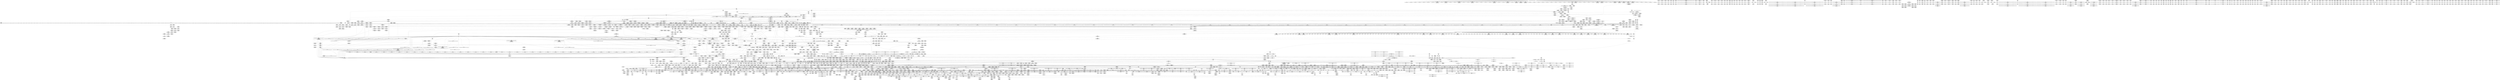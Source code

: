 digraph {
	CE0x893a060 [shape=record,shape=Mrecord,label="{CE0x893a060|i32_0|*Constant*}"]
	CE0x704a1a0 [shape=record,shape=Mrecord,label="{CE0x704a1a0|srcu_read_lock:tmp|*SummSink*}"]
	CE0x6297a30 [shape=record,shape=Mrecord,label="{CE0x6297a30|i64*_getelementptr_inbounds_(_2_x_i64_,_2_x_i64_*___llvm_gcov_ctr22,_i64_0,_i64_1)|*Constant*|*SummSink*}"]
	CE0x71d1210 [shape=record,shape=Mrecord,label="{CE0x71d1210|GLOBAL:__llvm_gcov_global_state_pred30|Global_var:__llvm_gcov_global_state_pred30|*SummSink*}"]
	CE0x7326170 [shape=record,shape=Mrecord,label="{CE0x7326170|__llvm_gcov_indirect_counter_increment:counters|Function::__llvm_gcov_indirect_counter_increment&Arg::counters::|*SummSource*}"]
	CE0x62f4260 [shape=record,shape=Mrecord,label="{CE0x62f4260|0:_i8,_array:_GCRE_tomoyo_index2category_constant_39_x_i8_c_00_00_00_00_00_00_00_00_00_00_00_00_00_00_00_00_00_00_00_00_00_00_00_01_01_01_01_01_01_01_01_01_01_01_01_01_01_01_02_,_align_16:_elem_30::|security/tomoyo/util.c,983}"]
	CE0x5675d70 [shape=record,shape=Mrecord,label="{CE0x5675d70|i64**_getelementptr_inbounds_(_3_x_i64*_,_3_x_i64*_*___llvm_gcda_edge_table29,_i64_0,_i64_0)|*Constant*|*SummSource*}"]
	CE0x6101070 [shape=record,shape=Mrecord,label="{CE0x6101070|tomoyo_const_part_length:return|*SummSource*}"]
	CE0x72ce5b0 [shape=record,shape=Mrecord,label="{CE0x72ce5b0|tomoyo_audit_path_number_log:path_number|security/tomoyo/file.c,213|*SummSource*}"]
	CE0x546b1e0 [shape=record,shape=Mrecord,label="{CE0x546b1e0|i64*_getelementptr_inbounds_(_12_x_i64_,_12_x_i64_*___llvm_gcov_ctr31133,_i64_0,_i64_0)|*Constant*|*SummSource*}"]
	CE0x63f92b0 [shape=record,shape=Mrecord,label="{CE0x63f92b0|tomoyo_path_number_perm:tmp52|security/tomoyo/file.c,724|*SummSink*}"]
	CE0x757eb60 [shape=record,shape=Mrecord,label="{CE0x757eb60|rcu_lock_release:tmp2|*SummSource*}"]
	CE0x6226460 [shape=record,shape=Mrecord,label="{CE0x6226460|tomoyo_const_part_length:if.then5|*SummSink*}"]
	CE0x55cb2d0 [shape=record,shape=Mrecord,label="{CE0x55cb2d0|tomoyo_path_number_perm:tmp2|security/tomoyo/file.c,693|*SummSource*}"]
	CE0x563ad00 [shape=record,shape=Mrecord,label="{CE0x563ad00|tomoyo_print_ulong:tmp26|security/tomoyo/util.c,247|*SummSink*}"]
	CE0x709a6a0 [shape=record,shape=Mrecord,label="{CE0x709a6a0|tomoyo_path_number_perm:if.then|*SummSource*}"]
	CE0x74c30c0 [shape=record,shape=Mrecord,label="{CE0x74c30c0|0:_%struct.tomoyo_obj_info*,_24:_%struct.tomoyo_path_info*,_32:_i64,_40:_i8,_72:_i8,_76:_i8,_:_SCMRE_44,45_}"]
	CE0x578d8e0 [shape=record,shape=Mrecord,label="{CE0x578d8e0|tomoyo_get_realpath:tmp4|security/tomoyo/file.c,151|*SummSink*}"]
	CE0x8c91b90 [shape=record,shape=Mrecord,label="{CE0x8c91b90|tomoyo_path_number_perm:call15|security/tomoyo/file.c,716}"]
	CE0x6197d20 [shape=record,shape=Mrecord,label="{CE0x6197d20|tomoyo_const_part_length:tmp18|security/tomoyo/util.c,627|*SummSink*}"]
	CE0x71c60d0 [shape=record,shape=Mrecord,label="{CE0x71c60d0|VOIDTB_TE:_CE_307,308_}"]
	CE0x89bb1d0 [shape=record,shape=Mrecord,label="{CE0x89bb1d0|tomoyo_const_part_length:tmp40|security/tomoyo/util.c,644|*SummSink*}"]
	CE0x7262d40 [shape=record,shape=Mrecord,label="{CE0x7262d40|tomoyo_path_number_perm:tmp2|security/tomoyo/file.c,693}"]
	CE0x63cda50 [shape=record,shape=Mrecord,label="{CE0x63cda50|_call_void_mcount()_#3|*SummSource*}"]
	CE0x8c62980 [shape=record,shape=Mrecord,label="{CE0x8c62980|i32_47|*Constant*|*SummSink*}"]
	CE0x6163320 [shape=record,shape=Mrecord,label="{CE0x6163320|tomoyo_print_ulong:if.else16}"]
	CE0x7038fb0 [shape=record,shape=Mrecord,label="{CE0x7038fb0|i32_50|*Constant*|*SummSink*}"]
	CE0x89bc290 [shape=record,shape=Mrecord,label="{CE0x89bc290|tomoyo_const_part_length:tmp44|security/tomoyo/util.c,645}"]
	CE0x7069570 [shape=record,shape=Mrecord,label="{CE0x7069570|128:_i8*,_1208:_%struct.file*,_:_CMRE_21,22_}"]
	CE0x8c8efc0 [shape=record,shape=Mrecord,label="{CE0x8c8efc0|128:_i8*,_1208:_%struct.file*,_:_CMRE_50,51_}"]
	CE0x7004ff0 [shape=record,shape=Mrecord,label="{CE0x7004ff0|tomoyo_init_request_info:if.then|*SummSource*}"]
	CE0x89b8b40 [shape=record,shape=Mrecord,label="{CE0x89b8b40|tomoyo_add_slash:tmp3|security/tomoyo/file.c,131|*SummSource*}"]
	CE0x89c8520 [shape=record,shape=Mrecord,label="{CE0x89c8520|tomoyo_fill_path_info:idxprom|security/tomoyo/util.c,667}"]
	CE0x8c2f390 [shape=record,shape=Mrecord,label="{CE0x8c2f390|tomoyo_fill_path_info:tmp10|*SummSource*}"]
	CE0x7098150 [shape=record,shape=Mrecord,label="{CE0x7098150|0:_i8*,_array:_GCRE_tomoyo_mac_keywords_external_constant_42_x_i8*_:_elem_29::|security/tomoyo/file.c,233}"]
	CE0x6fb4dd0 [shape=record,shape=Mrecord,label="{CE0x6fb4dd0|VOIDTB_TE:_CE_212,213_}"]
	CE0x6fcac40 [shape=record,shape=Mrecord,label="{CE0x6fcac40|VOIDTB_TE:_CE_304,305_}"]
	CE0x6384c70 [shape=record,shape=Mrecord,label="{CE0x6384c70|tomoyo_audit_path_number_log:number|security/tomoyo/file.c,231|*SummSink*}"]
	CE0x8a11b70 [shape=record,shape=Mrecord,label="{CE0x8a11b70|i64*_getelementptr_inbounds_(_31_x_i64_,_31_x_i64_*___llvm_gcov_ctr43150,_i64_0,_i64_29)|*Constant*|*SummSink*}"]
	CE0x5634ad0 [shape=record,shape=Mrecord,label="{CE0x5634ad0|i64*_getelementptr_inbounds_(_31_x_i64_,_31_x_i64_*___llvm_gcov_ctr43150,_i64_0,_i64_3)|*Constant*}"]
	CE0x54cb890 [shape=record,shape=Mrecord,label="{CE0x54cb890|tomoyo_const_part_length:tmp10|security/tomoyo/util.c,626}"]
	CE0x6fccd00 [shape=record,shape=Mrecord,label="{CE0x6fccd00|tomoyo_get_mode:tmp2|security/tomoyo/util.c,978}"]
	CE0x5417820 [shape=record,shape=Mrecord,label="{CE0x5417820|i32_4095|*Constant*|*SummSource*}"]
	CE0x6146c50 [shape=record,shape=Mrecord,label="{CE0x6146c50|tomoyo_audit_path_number_log:tmp11|security/tomoyo/file.c,231}"]
	CE0x8ca6530 [shape=record,shape=Mrecord,label="{CE0x8ca6530|_call_void_lock_acquire(%struct.lockdep_map*_%map,_i32_0,_i32_0,_i32_2,_i32_0,_%struct.lockdep_map*_null,_i64_ptrtoint_(i8*_blockaddress(_rcu_lock_acquire,_%__here)_to_i64))_#9,_!dbg_!38907|include/linux/rcupdate.h,418|*SummSink*}"]
	CE0x552e370 [shape=record,shape=Mrecord,label="{CE0x552e370|i64_1|*Constant*}"]
	CE0x7262c80 [shape=record,shape=Mrecord,label="{CE0x7262c80|_call_void_mcount()_#3|*SummSource*}"]
	CE0x6202e90 [shape=record,shape=Mrecord,label="{CE0x6202e90|tomoyo_path_number_perm:error.0|*SummSink*}"]
	CE0x6226330 [shape=record,shape=Mrecord,label="{CE0x6226330|tomoyo_const_part_length:if.then5|*SummSource*}"]
	CE0x74990e0 [shape=record,shape=Mrecord,label="{CE0x74990e0|GLOBAL:__llvm_gcov_indirect_counter_increment114|*Constant*|*SummSink*}"]
	CE0x60bf0e0 [shape=record,shape=Mrecord,label="{CE0x60bf0e0|tomoyo_get_realpath:entry|*SummSource*}"]
	CE0x613d530 [shape=record,shape=Mrecord,label="{CE0x613d530|tomoyo_get_mode:tmp22|security/tomoyo/util.c,986}"]
	CE0x717c5a0 [shape=record,shape=Mrecord,label="{CE0x717c5a0|VOIDTB_TE:_CE_146,147_}"]
	CE0x7162020 [shape=record,shape=Mrecord,label="{CE0x7162020|0:_i8*,_array:_GCRE_tomoyo_mac_keywords_external_constant_42_x_i8*_:_elem_0::|security/tomoyo/file.c,233}"]
	CE0x8a0d070 [shape=record,shape=Mrecord,label="{CE0x8a0d070|i64_10|*Constant*|*SummSource*}"]
	CE0x72c41d0 [shape=record,shape=Mrecord,label="{CE0x72c41d0|i64*_getelementptr_inbounds_(_12_x_i64_,_12_x_i64_*___llvm_gcov_ctr28,_i64_0,_i64_8)|*Constant*|*SummSource*}"]
	CE0x6fff760 [shape=record,shape=Mrecord,label="{CE0x6fff760|tomoyo_audit_path_number_log:param6|security/tomoyo/file.c,235|*SummSink*}"]
	CE0x653cfa0 [shape=record,shape=Mrecord,label="{CE0x653cfa0|rcu_lock_acquire:tmp3|*SummSource*}"]
	CE0x60d63a0 [shape=record,shape=Mrecord,label="{CE0x60d63a0|tomoyo_init_request_info:tmp7|security/tomoyo/util.c,1005|*SummSink*}"]
	CE0x8c2f320 [shape=record,shape=Mrecord,label="{CE0x8c2f320|tomoyo_fill_path_info:tmp10}"]
	CE0x735a740 [shape=record,shape=Mrecord,label="{CE0x735a740|tomoyo_const_part_length:incdec.ptr|security/tomoyo/util.c,626}"]
	CE0x89cb0b0 [shape=record,shape=Mrecord,label="{CE0x89cb0b0|tomoyo_fill_path_info:tmp5|security/tomoyo/util.c,667}"]
	CE0x61cd910 [shape=record,shape=Mrecord,label="{CE0x61cd910|rcu_lock_release:tmp|*SummSource*}"]
	CE0x633a5d0 [shape=record,shape=Mrecord,label="{CE0x633a5d0|tomoyo_print_ulong:type|Function::tomoyo_print_ulong&Arg::type::|*SummSink*}"]
	CE0x7338440 [shape=record,shape=Mrecord,label="{CE0x7338440|tomoyo_audit_path_number_log:tmp15|security/tomoyo/file.c,235|*SummSink*}"]
	CE0x61d0330 [shape=record,shape=Mrecord,label="{CE0x61d0330|tomoyo_print_ulong:tmp15|security/tomoyo/util.c,243|*SummSink*}"]
	CE0x6153180 [shape=record,shape=Mrecord,label="{CE0x6153180|tomoyo_path_number_perm:tmp36|security/tomoyo/file.c,717|*SummSource*}"]
	CE0x6326ab0 [shape=record,shape=Mrecord,label="{CE0x6326ab0|GLOBAL:tomoyo_mac_keywords|Global_var:tomoyo_mac_keywords|*SummSink*}"]
	CE0x549f100 [shape=record,shape=Mrecord,label="{CE0x549f100|i8*_getelementptr_inbounds_(_15_x_i8_,_15_x_i8_*_.str3,_i32_0,_i32_0)|*Constant*|*SummSource*}"]
	CE0x636d520 [shape=record,shape=Mrecord,label="{CE0x636d520|i64_18|*Constant*}"]
	CE0x6248f40 [shape=record,shape=Mrecord,label="{CE0x6248f40|tomoyo_read_unlock:tmp1|*SummSource*}"]
	CE0x713b2d0 [shape=record,shape=Mrecord,label="{CE0x713b2d0|tomoyo_get_mode:tmp11|security/tomoyo/util.c,982}"]
	CE0x60bea90 [shape=record,shape=Mrecord,label="{CE0x60bea90|tomoyo_path_number_perm:call2|security/tomoyo/file.c,705|*SummSource*}"]
	CE0x73fa510 [shape=record,shape=Mrecord,label="{CE0x73fa510|0:_i8,_array:_GCRE_tomoyo_index2category_constant_39_x_i8_c_00_00_00_00_00_00_00_00_00_00_00_00_00_00_00_00_00_00_00_00_00_00_00_01_01_01_01_01_01_01_01_01_01_01_01_01_01_01_02_,_align_16:_elem_14::|security/tomoyo/util.c,983}"]
	CE0x653c440 [shape=record,shape=Mrecord,label="{CE0x653c440|tomoyo_fill_path_info:tmp5|security/tomoyo/util.c,667|*SummSource*}"]
	CE0x624ab50 [shape=record,shape=Mrecord,label="{CE0x624ab50|tomoyo_path_number_perm:tmp3|security/tomoyo/file.c,694|*SummSource*}"]
	CE0x70602a0 [shape=record,shape=Mrecord,label="{CE0x70602a0|tomoyo_path_number_perm:param_type|security/tomoyo/file.c,710|*SummSource*}"]
	CE0x65682d0 [shape=record,shape=Mrecord,label="{CE0x65682d0|srcu_read_lock:call|include/linux/srcu.h,220|*SummSource*}"]
	CE0x7001de0 [shape=record,shape=Mrecord,label="{CE0x7001de0|GLOBAL:full_name_hash|*Constant*}"]
	CE0x7003080 [shape=record,shape=Mrecord,label="{CE0x7003080|VOIDTB_TE:_CE_157,158_}"]
	CE0x64050c0 [shape=record,shape=Mrecord,label="{CE0x64050c0|tomoyo_print_ulong:tmp10|security/tomoyo/util.c,241}"]
	CE0x8b13020 [shape=record,shape=Mrecord,label="{CE0x8b13020|tomoyo_add_slash:entry|*SummSource*}"]
	CE0x70e4d80 [shape=record,shape=Mrecord,label="{CE0x70e4d80|0:_i8,_array:_GCRE_tomoyo_index2category_constant_39_x_i8_c_00_00_00_00_00_00_00_00_00_00_00_00_00_00_00_00_00_00_00_00_00_00_00_01_01_01_01_01_01_01_01_01_01_01_01_01_01_01_02_,_align_16:_elem_2::|security/tomoyo/util.c,983}"]
	CE0x7110780 [shape=record,shape=Mrecord,label="{CE0x7110780|__llvm_gcov_indirect_counter_increment114:counters|Function::__llvm_gcov_indirect_counter_increment114&Arg::counters::|*SummSource*}"]
	CE0x8add3e0 [shape=record,shape=Mrecord,label="{CE0x8add3e0|tomoyo_print_ulong:tmp23|*SummSource*}"]
	CE0x62f6100 [shape=record,shape=Mrecord,label="{CE0x62f6100|__llvm_gcov_indirect_counter_increment114:tmp3|*SummSource*}"]
	CE0x89c8250 [shape=record,shape=Mrecord,label="{CE0x89c8250|GLOBAL:__llvm_gcov_ctr54147|Global_var:__llvm_gcov_ctr54147|*SummSource*}"]
	CE0x6114000 [shape=record,shape=Mrecord,label="{CE0x6114000|tomoyo_audit_path_number_log:tmp9|security/tomoyo/file.c,228}"]
	CE0x89cdcf0 [shape=record,shape=Mrecord,label="{CE0x89cdcf0|tomoyo_audit_path_number_log:tmp3|security/tomoyo/file.c,215|*SummSource*}"]
	CE0x6290f80 [shape=record,shape=Mrecord,label="{CE0x6290f80|tomoyo_audit_path_number_log:tmp|*SummSource*}"]
	CE0x6f71910 [shape=record,shape=Mrecord,label="{CE0x6f71910|_ret_i32_%call,_!dbg_!38907|include/linux/srcu.h,223|*SummSink*}"]
	CE0x5601710 [shape=record,shape=Mrecord,label="{CE0x5601710|rcu_lock_acquire:tmp4|include/linux/rcupdate.h,418|*SummSource*}"]
	CE0x5635740 [shape=record,shape=Mrecord,label="{CE0x5635740|__llvm_gcov_indirect_counter_increment114:tmp|*SummSource*}"]
	CE0x71fa460 [shape=record,shape=Mrecord,label="{CE0x71fa460|tomoyo_audit_path_number_log:sw.default|*SummSource*}"]
	CE0x745ff70 [shape=record,shape=Mrecord,label="{CE0x745ff70|tomoyo_get_mode:tmp18|security/tomoyo/util.c,985}"]
	CE0x549ce70 [shape=record,shape=Mrecord,label="{CE0x549ce70|rcu_lock_release:indirectgoto|*SummSource*}"]
	CE0x74608b0 [shape=record,shape=Mrecord,label="{CE0x74608b0|tomoyo_get_mode:tmp20|security/tomoyo/util.c,985|*SummSource*}"]
	CE0x74cf140 [shape=record,shape=Mrecord,label="{CE0x74cf140|VOIDTB_TE:_CE_178,179_}"]
	CE0x7196930 [shape=record,shape=Mrecord,label="{CE0x7196930|i8*_null|*Constant*|*SummSource*}"]
	CE0x72edd80 [shape=record,shape=Mrecord,label="{CE0x72edd80|i64_19|*Constant*}"]
	CE0x750e390 [shape=record,shape=Mrecord,label="{CE0x750e390|i32_2|*Constant*|*SummSink*}"]
	CE0x89c8780 [shape=record,shape=Mrecord,label="{CE0x89c8780|tomoyo_fill_path_info:sub|security/tomoyo/util.c,667|*SummSink*}"]
	CE0x61eede0 [shape=record,shape=Mrecord,label="{CE0x61eede0|tomoyo_const_part_length:add29|security/tomoyo/util.c,646}"]
	CE0x70351b0 [shape=record,shape=Mrecord,label="{CE0x70351b0|tomoyo_init_request_info:tmp11|security/tomoyo/util.c,1007}"]
	CE0x578df50 [shape=record,shape=Mrecord,label="{CE0x578df50|i64*_getelementptr_inbounds_(_11_x_i64_,_11_x_i64_*___llvm_gcov_ctr54147,_i64_0,_i64_6)|*Constant*|*SummSink*}"]
	CE0x8a0c770 [shape=record,shape=Mrecord,label="{CE0x8a0c770|tomoyo_init_request_info:tmp4|security/tomoyo/util.c,1004|*SummSource*}"]
	CE0x71108f0 [shape=record,shape=Mrecord,label="{CE0x71108f0|i64**_getelementptr_inbounds_(_3_x_i64*_,_3_x_i64*_*___llvm_gcda_edge_table44,_i64_0,_i64_1)|*Constant*|*SummSource*}"]
	CE0x8a52af0 [shape=record,shape=Mrecord,label="{CE0x8a52af0|tomoyo_fill_path_info:conv3|security/tomoyo/util.c,666|*SummSource*}"]
	CE0x89bb610 [shape=record,shape=Mrecord,label="{CE0x89bb610|tomoyo_const_part_length:tmp41|security/tomoyo/util.c,644|*SummSink*}"]
	CE0x636d0e0 [shape=record,shape=Mrecord,label="{CE0x636d0e0|i64_17|*Constant*}"]
	CE0x60fedc0 [shape=record,shape=Mrecord,label="{CE0x60fedc0|tomoyo_path_number_perm:tmp15|security/tomoyo/file.c,701|*SummSink*}"]
	CE0x5443020 [shape=record,shape=Mrecord,label="{CE0x5443020|tomoyo_fill_path_info:call11|security/tomoyo/util.c,669}"]
	CE0x643d620 [shape=record,shape=Mrecord,label="{CE0x643d620|VOIDTB_TE:_CE_6384,6388_|*MultipleSource*|security/tomoyo/util.c,1010|Function::tomoyo_get_mode&Arg::ns::}"]
	CE0x8c2f640 [shape=record,shape=Mrecord,label="{CE0x8c2f640|tomoyo_fill_path_info:tmp10|*SummSink*}"]
	CE0x8c49e40 [shape=record,shape=Mrecord,label="{CE0x8c49e40|tomoyo_print_ulong:tmp7|security/tomoyo/util.c,240}"]
	CE0x70019d0 [shape=record,shape=Mrecord,label="{CE0x70019d0|tomoyo_get_mode:conv|security/tomoyo/util.c,982|*SummSink*}"]
	CE0x5571dd0 [shape=record,shape=Mrecord,label="{CE0x5571dd0|tomoyo_const_part_length:if.then17|*SummSink*}"]
	CE0x8aeb140 [shape=record,shape=Mrecord,label="{CE0x8aeb140|tomoyo_const_part_length:tmp36|security/tomoyo/util.c,644|*SummSink*}"]
	CE0x72c4c30 [shape=record,shape=Mrecord,label="{CE0x72c4c30|GLOBAL:__llvm_gcov_ctr26|Global_var:__llvm_gcov_ctr26|*SummSink*}"]
	CE0x8aebf70 [shape=record,shape=Mrecord,label="{CE0x8aebf70|128:_i8*,_1208:_%struct.file*,_:_CMRE_1,2_}"]
	CE0x54c33d0 [shape=record,shape=Mrecord,label="{CE0x54c33d0|tomoyo_path_mkdir:bb|*SummSink*}"]
	CE0x72c2600 [shape=record,shape=Mrecord,label="{CE0x72c2600|tomoyo_get_realpath:tobool|security/tomoyo/file.c,151}"]
	CE0x55dfe90 [shape=record,shape=Mrecord,label="{CE0x55dfe90|tomoyo_domain:do.end|*SummSink*}"]
	CE0x56b9c00 [shape=record,shape=Mrecord,label="{CE0x56b9c00|tomoyo_path_number_perm:conv|security/tomoyo/file.c,708|*SummSink*}"]
	CE0x7592630 [shape=record,shape=Mrecord,label="{CE0x7592630|tomoyo_add_slash:tmp4|security/tomoyo/file.c,131}"]
	CE0x6568020 [shape=record,shape=Mrecord,label="{CE0x6568020|tomoyo_fill_path_info:arrayidx|security/tomoyo/util.c,667}"]
	CE0x8995c20 [shape=record,shape=Mrecord,label="{CE0x8995c20|tomoyo_get_mode:idxprom|security/tomoyo/util.c,981|*SummSink*}"]
	CE0x72df650 [shape=record,shape=Mrecord,label="{CE0x72df650|GLOBAL:__srcu_read_unlock|*Constant*|*SummSink*}"]
	CE0x739fd70 [shape=record,shape=Mrecord,label="{CE0x739fd70|tomoyo_get_realpath:tmp9|security/tomoyo/file.c,155}"]
	CE0x72c4ae0 [shape=record,shape=Mrecord,label="{CE0x72c4ae0|GLOBAL:__llvm_gcov_ctr26|Global_var:__llvm_gcov_ctr26|*SummSource*}"]
	CE0x736b770 [shape=record,shape=Mrecord,label="{CE0x736b770|tomoyo_audit_path_number_log:tmp2|security/tomoyo/file.c,213|*SummSink*}"]
	CE0x74569a0 [shape=record,shape=Mrecord,label="{CE0x74569a0|i32_49|*Constant*|*SummSource*}"]
	CE0x72ee190 [shape=record,shape=Mrecord,label="{CE0x72ee190|tomoyo_const_part_length:tmp29|security/tomoyo/util.c,641|*SummSink*}"]
	CE0x73eba00 [shape=record,shape=Mrecord,label="{CE0x73eba00|tomoyo_audit_path_number_log:tmp6|security/tomoyo/file.c,225}"]
	CE0x89b6780 [shape=record,shape=Mrecord,label="{CE0x89b6780|tomoyo_path_number_perm:tmp6|security/tomoyo/file.c,695|*SummSource*}"]
	"CONST[source:0(mediator),value:0(static)][purpose:{operation}][SnkIdx:3]"
	CE0x6371b10 [shape=record,shape=Mrecord,label="{CE0x6371b10|tomoyo_print_ulong:if.then}"]
	CE0x572eb30 [shape=record,shape=Mrecord,label="{CE0x572eb30|tomoyo_path_mkdir:mode|Function::tomoyo_path_mkdir&Arg::mode::|*SummSource*}"]
	CE0x8a2fb50 [shape=record,shape=Mrecord,label="{CE0x8a2fb50|i64*_getelementptr_inbounds_(_22_x_i64_,_22_x_i64_*___llvm_gcov_ctr9,_i64_0,_i64_0)|*Constant*}"]
	CE0x733c630 [shape=record,shape=Mrecord,label="{CE0x733c630|VOIDTB_TE:_CE_288,296_|*MultipleSource*|*LoadInst*|security/tomoyo/file.c,702|Function::tomoyo_path_mkdir&Arg::dentry::}"]
	CE0x55041e0 [shape=record,shape=Mrecord,label="{CE0x55041e0|_call_void_mcount()_#3|*SummSink*}"]
	CE0x63f0ef0 [shape=record,shape=Mrecord,label="{CE0x63f0ef0|__llvm_gcov_indirect_counter_increment:tmp3|*SummSink*}"]
	CE0x70a3770 [shape=record,shape=Mrecord,label="{CE0x70a3770|0:_i8,_array:_GCRE_tomoyo_index2category_constant_39_x_i8_c_00_00_00_00_00_00_00_00_00_00_00_00_00_00_00_00_00_00_00_00_00_00_00_01_01_01_01_01_01_01_01_01_01_01_01_01_01_01_02_,_align_16:_elem_7::|security/tomoyo/util.c,983}"]
	CE0x6fa6b10 [shape=record,shape=Mrecord,label="{CE0x6fa6b10|tomoyo_fill_path_info:hash|security/tomoyo/util.c,669}"]
	CE0x5656d20 [shape=record,shape=Mrecord,label="{CE0x5656d20|tomoyo_print_ulong:if.end20}"]
	CE0x6f956a0 [shape=record,shape=Mrecord,label="{CE0x6f956a0|_call_void_mcount()_#3|*SummSource*}"]
	CE0x6489840 [shape=record,shape=Mrecord,label="{CE0x6489840|i32_2|*Constant*|*SummSource*}"]
	CE0x8a8d670 [shape=record,shape=Mrecord,label="{CE0x8a8d670|i32_22|*Constant*}"]
	CE0x566ff60 [shape=record,shape=Mrecord,label="{CE0x566ff60|0:_i8*,_array:_GCRE_tomoyo_mac_keywords_external_constant_42_x_i8*_:_elem_18::|security/tomoyo/file.c,233}"]
	CE0x7449170 [shape=record,shape=Mrecord,label="{CE0x7449170|tomoyo_const_part_length:sw.bb}"]
	CE0x72d1f20 [shape=record,shape=Mrecord,label="{CE0x72d1f20|tomoyo_audit_path_number_log:tmp4|security/tomoyo/file.c,222|*SummSource*}"]
	CE0x5460380 [shape=record,shape=Mrecord,label="{CE0x5460380|tomoyo_path_mkdir:tmp1|*SummSource*}"]
	CE0x8a8fb80 [shape=record,shape=Mrecord,label="{CE0x8a8fb80|tomoyo_path_number_perm:tmp26|security/tomoyo/file.c,708}"]
	CE0x750eaf0 [shape=record,shape=Mrecord,label="{CE0x750eaf0|tomoyo_init_request_info:tmp9|security/tomoyo/util.c,1006|*SummSink*}"]
	CE0x6244120 [shape=record,shape=Mrecord,label="{CE0x6244120|tomoyo_path_number_perm:tmp13|security/tomoyo/file.c,701}"]
	CE0x8b04ad0 [shape=record,shape=Mrecord,label="{CE0x8b04ad0|0:_i8*,_array:_GCRE_tomoyo_mac_keywords_external_constant_42_x_i8*_:_elem_7::|security/tomoyo/file.c,233}"]
	CE0x63bd900 [shape=record,shape=Mrecord,label="{CE0x63bd900|tomoyo_const_part_length:cmp|security/tomoyo/util.c,626|*SummSink*}"]
	CE0x6fcd170 [shape=record,shape=Mrecord,label="{CE0x6fcd170|__llvm_gcov_indirect_counter_increment:tmp5|*SummSource*}"]
	CE0x71a64c0 [shape=record,shape=Mrecord,label="{CE0x71a64c0|tomoyo_get_realpath:tmp7|security/tomoyo/file.c,152|*SummSink*}"]
	CE0x60fea70 [shape=record,shape=Mrecord,label="{CE0x60fea70|tomoyo_path_number_perm:tmp15|security/tomoyo/file.c,701}"]
	CE0x573edd0 [shape=record,shape=Mrecord,label="{CE0x573edd0|tomoyo_print_ulong:cmp|security/tomoyo/util.c,239|*SummSink*}"]
	CE0x612e270 [shape=record,shape=Mrecord,label="{CE0x612e270|i8_3|*Constant*}"]
	CE0x8c58a10 [shape=record,shape=Mrecord,label="{CE0x8c58a10|GLOBAL:tomoyo_audit_path_number_log|*Constant*}"]
	CE0x737c660 [shape=record,shape=Mrecord,label="{CE0x737c660|tomoyo_fill_path_info:entry|*SummSource*}"]
	CE0x6306b80 [shape=record,shape=Mrecord,label="{CE0x6306b80|tomoyo_audit_path_number_log:tmp12|security/tomoyo/file.c,231|*SummSource*}"]
	CE0x5505170 [shape=record,shape=Mrecord,label="{CE0x5505170|i64*_getelementptr_inbounds_(_2_x_i64_,_2_x_i64_*___llvm_gcov_ctr32,_i64_0,_i64_1)|*Constant*|*SummSource*}"]
	CE0x5504170 [shape=record,shape=Mrecord,label="{CE0x5504170|_call_void_mcount()_#3|*SummSource*}"]
	CE0x55f8220 [shape=record,shape=Mrecord,label="{CE0x55f8220|_ret_i32_%call,_!dbg_!38911|security/tomoyo/tomoyo.c,192|*SummSource*}"]
	CE0x89eafb0 [shape=record,shape=Mrecord,label="{CE0x89eafb0|tomoyo_const_part_length:tmp32|security/tomoyo/util.c,641|*SummSink*}"]
	CE0x640f800 [shape=record,shape=Mrecord,label="{CE0x640f800|rcu_lock_release:map|Function::rcu_lock_release&Arg::map::|*SummSource*}"]
	CE0x6297c10 [shape=record,shape=Mrecord,label="{CE0x6297c10|tomoyo_read_lock:tmp2}"]
	CE0x756e500 [shape=record,shape=Mrecord,label="{CE0x756e500|tomoyo_audit_path_number_log:param|security/tomoyo/file.c,213}"]
	CE0x55cb400 [shape=record,shape=Mrecord,label="{CE0x55cb400|tomoyo_path_number_perm:tmp2|security/tomoyo/file.c,693|*SummSink*}"]
	CE0x8985070 [shape=record,shape=Mrecord,label="{CE0x8985070|_call_void_mcount()_#3|*SummSink*}"]
	CE0x73b0960 [shape=record,shape=Mrecord,label="{CE0x73b0960|0:_i8*,_array:_GCRE_tomoyo_mac_keywords_external_constant_42_x_i8*_:_elem_35::|security/tomoyo/file.c,233}"]
	CE0x896ffc0 [shape=record,shape=Mrecord,label="{CE0x896ffc0|get_current:tmp4|./arch/x86/include/asm/current.h,14|*SummSink*}"]
	CE0x6f711c0 [shape=record,shape=Mrecord,label="{CE0x6f711c0|tomoyo_get_realpath:buf|Function::tomoyo_get_realpath&Arg::buf::}"]
	CE0x73ea0c0 [shape=record,shape=Mrecord,label="{CE0x73ea0c0|i32_1205|*Constant*|*SummSource*}"]
	CE0x6379780 [shape=record,shape=Mrecord,label="{CE0x6379780|GLOBAL:rcu_lock_release|*Constant*|*SummSource*}"]
	CE0x636d460 [shape=record,shape=Mrecord,label="{CE0x636d460|i64_17|*Constant*|*SummSink*}"]
	CE0x5621130 [shape=record,shape=Mrecord,label="{CE0x5621130|tomoyo_domain:tmp9|security/tomoyo/common.h,1205|*SummSink*}"]
	CE0x6fa73b0 [shape=record,shape=Mrecord,label="{CE0x6fa73b0|tomoyo_fill_path_info:bb}"]
	CE0x71d1a60 [shape=record,shape=Mrecord,label="{CE0x71d1a60|_call_void___llvm_gcov_indirect_counter_increment(i32*___llvm_gcov_global_state_pred30,_i64**_getelementptr_inbounds_(_3_x_i64*_,_3_x_i64*_*___llvm_gcda_edge_table29,_i64_0,_i64_2)),_!dbg_!38915|security/tomoyo/file.c,225|*SummSink*}"]
	CE0x8b04c50 [shape=record,shape=Mrecord,label="{CE0x8b04c50|0:_i8*,_array:_GCRE_tomoyo_mac_keywords_external_constant_42_x_i8*_:_elem_8::|security/tomoyo/file.c,233}"]
	CE0x70e0140 [shape=record,shape=Mrecord,label="{CE0x70e0140|tomoyo_path_number_perm:cleanup|*SummSource*}"]
	CE0x74035f0 [shape=record,shape=Mrecord,label="{CE0x74035f0|GLOBAL:tomoyo_ss|Global_var:tomoyo_ss|*SummSource*}"]
	CE0x5547020 [shape=record,shape=Mrecord,label="{CE0x5547020|i64*_getelementptr_inbounds_(_31_x_i64_,_31_x_i64_*___llvm_gcov_ctr43150,_i64_0,_i64_30)|*Constant*}"]
	CE0x62f6020 [shape=record,shape=Mrecord,label="{CE0x62f6020|__llvm_gcov_indirect_counter_increment114:tmp3|*SummSink*}"]
	CE0x6146eb0 [shape=record,shape=Mrecord,label="{CE0x6146eb0|tomoyo_audit_path_number_log:tmp11|security/tomoyo/file.c,231|*SummSink*}"]
	CE0x7410f60 [shape=record,shape=Mrecord,label="{CE0x7410f60|i64*_getelementptr_inbounds_(_6_x_i64_,_6_x_i64_*___llvm_gcov_ctr25,_i64_0,_i64_5)|*Constant*|*SummSink*}"]
	CE0x60ff140 [shape=record,shape=Mrecord,label="{CE0x60ff140|tomoyo_path_number_perm:tmp16|security/tomoyo/file.c,701|*SummSource*}"]
	CE0x7011020 [shape=record,shape=Mrecord,label="{CE0x7011020|tomoyo_init_request_info:bb|*SummSource*}"]
	CE0x74c3280 [shape=record,shape=Mrecord,label="{CE0x74c3280|0:_%struct.tomoyo_obj_info*,_24:_%struct.tomoyo_path_info*,_32:_i64,_40:_i8,_72:_i8,_76:_i8,_:_SCMRE_45,46_}"]
	CE0x727a6b0 [shape=record,shape=Mrecord,label="{CE0x727a6b0|tomoyo_get_realpath:call|security/tomoyo/file.c,150|*SummSource*}"]
	CE0x8954550 [shape=record,shape=Mrecord,label="{CE0x8954550|_call_void_mcount()_#3|*SummSource*}"]
	CE0x73b07a0 [shape=record,shape=Mrecord,label="{CE0x73b07a0|0:_i8*,_array:_GCRE_tomoyo_mac_keywords_external_constant_42_x_i8*_:_elem_34::|security/tomoyo/file.c,233}"]
	CE0x6502e80 [shape=record,shape=Mrecord,label="{CE0x6502e80|GLOBAL:tomoyo_domain.__warned|Global_var:tomoyo_domain.__warned}"]
	CE0x71f99d0 [shape=record,shape=Mrecord,label="{CE0x71f99d0|_call_void_srcu_read_unlock(%struct.srcu_struct*_tomoyo_ss,_i32_%idx)_#9,_!dbg_!38903|security/tomoyo/common.h,1109|*SummSource*}"]
	CE0x64fc300 [shape=record,shape=Mrecord,label="{CE0x64fc300|tomoyo_print_ulong:if.then|*SummSink*}"]
	CE0x74e2830 [shape=record,shape=Mrecord,label="{CE0x74e2830|i32_92|*Constant*|*SummSink*}"]
	CE0x625b4d0 [shape=record,shape=Mrecord,label="{CE0x625b4d0|tomoyo_domain:tmp16|security/tomoyo/common.h,1205|*SummSink*}"]
	CE0x8a75a80 [shape=record,shape=Mrecord,label="{CE0x8a75a80|tomoyo_fill_path_info:conv4|security/tomoyo/util.c,667}"]
	CE0x70b9b80 [shape=record,shape=Mrecord,label="{CE0x70b9b80|tomoyo_get_mode:tmp16|security/tomoyo/util.c,983|*SummSink*}"]
	CE0x74db8f0 [shape=record,shape=Mrecord,label="{CE0x74db8f0|tomoyo_print_ulong:bb}"]
	CE0x757e1a0 [shape=record,shape=Mrecord,label="{CE0x757e1a0|i64*_getelementptr_inbounds_(_4_x_i64_,_4_x_i64_*___llvm_gcov_ctr33,_i64_0,_i64_1)|*Constant*|*SummSource*}"]
	CE0x7038620 [shape=record,shape=Mrecord,label="{CE0x7038620|_call_void_lock_release(%struct.lockdep_map*_%map,_i32_1,_i64_ptrtoint_(i8*_blockaddress(_rcu_lock_release,_%__here)_to_i64))_#9,_!dbg_!38907|include/linux/rcupdate.h,423}"]
	CE0x72ce450 [shape=record,shape=Mrecord,label="{CE0x72ce450|srcu_read_unlock:idx|Function::srcu_read_unlock&Arg::idx::|*SummSource*}"]
	CE0x55dfc50 [shape=record,shape=Mrecord,label="{CE0x55dfc50|i64*_getelementptr_inbounds_(_2_x_i64_,_2_x_i64_*___llvm_gcov_ctr23,_i64_0,_i64_0)|*Constant*|*SummSink*}"]
	CE0x60be090 [shape=record,shape=Mrecord,label="{CE0x60be090|__llvm_gcov_indirect_counter_increment114:bb4}"]
	CE0x71be790 [shape=record,shape=Mrecord,label="{CE0x71be790|tomoyo_print_ulong:tmp11|security/tomoyo/util.c,241}"]
	CE0x6197ed0 [shape=record,shape=Mrecord,label="{CE0x6197ed0|tomoyo_const_part_length:tmp19|security/tomoyo/util.c,628}"]
	CE0x7411230 [shape=record,shape=Mrecord,label="{CE0x7411230|tomoyo_get_realpath:tmp11|security/tomoyo/file.c,156|*SummSource*}"]
	CE0x61d1590 [shape=record,shape=Mrecord,label="{CE0x61d1590|tomoyo_domain:tmp17|security/tomoyo/common.h,1205|*SummSink*}"]
	CE0x72fdb20 [shape=record,shape=Mrecord,label="{CE0x72fdb20|i64_6|*Constant*|*SummSource*}"]
	CE0x62eab60 [shape=record,shape=Mrecord,label="{CE0x62eab60|VOIDTB_TE:_CE_199,200_}"]
	CE0x8aeada0 [shape=record,shape=Mrecord,label="{CE0x8aeada0|i64_23|*Constant*|*SummSource*}"]
	CE0x55e6930 [shape=record,shape=Mrecord,label="{CE0x55e6930|_call_void_lockdep_rcu_suspicious(i8*_getelementptr_inbounds_(_25_x_i8_,_25_x_i8_*_.str12,_i32_0,_i32_0),_i32_1205,_i8*_getelementptr_inbounds_(_45_x_i8_,_45_x_i8_*_.str13,_i32_0,_i32_0))_#9,_!dbg_!38917|security/tomoyo/common.h,1205|*SummSink*}"]
	CE0x72c4550 [shape=record,shape=Mrecord,label="{CE0x72c4550|tomoyo_get_realpath:tobool|security/tomoyo/file.c,151|*SummSource*}"]
	CE0x62a55b0 [shape=record,shape=Mrecord,label="{CE0x62a55b0|tomoyo_read_unlock:idx|Function::tomoyo_read_unlock&Arg::idx::|*SummSink*}"]
	CE0x7339380 [shape=record,shape=Mrecord,label="{CE0x7339380|rcu_lock_acquire:tmp1|*SummSink*}"]
	CE0x63152f0 [shape=record,shape=Mrecord,label="{CE0x63152f0|tomoyo_print_ulong:value|Function::tomoyo_print_ulong&Arg::value::|*SummSource*}"]
	CE0x70e6800 [shape=record,shape=Mrecord,label="{CE0x70e6800|tomoyo_init_request_info:profile2|security/tomoyo/util.c,1007|*SummSink*}"]
	CE0x613da50 [shape=record,shape=Mrecord,label="{CE0x613da50|tomoyo_get_mode:tmp22|security/tomoyo/util.c,986|*SummSource*}"]
	CE0x62ea920 [shape=record,shape=Mrecord,label="{CE0x62ea920|tomoyo_const_part_length:tmp21|security/tomoyo/util.c,631|*SummSink*}"]
	CE0x70aa280 [shape=record,shape=Mrecord,label="{CE0x70aa280|tomoyo_get_mode:if.then}"]
	CE0x8a8d0c0 [shape=record,shape=Mrecord,label="{CE0x8a8d0c0|tomoyo_domain:cred|security/tomoyo/common.h,1205|*SummSink*}"]
	CE0x8a75dc0 [shape=record,shape=Mrecord,label="{CE0x8a75dc0|tomoyo_get_mode:config|security/tomoyo/util.c,981|*SummSink*}"]
	CE0x62f6eb0 [shape=record,shape=Mrecord,label="{CE0x62f6eb0|i64_20|*Constant*|*SummSource*}"]
	CE0x56be0d0 [shape=record,shape=Mrecord,label="{CE0x56be0d0|i64*_null|*Constant*|*SummSink*}"]
	CE0x8c57ed0 [shape=record,shape=Mrecord,label="{CE0x8c57ed0|i64*_getelementptr_inbounds_(_22_x_i64_,_22_x_i64_*___llvm_gcov_ctr9,_i64_0,_i64_13)|*Constant*|*SummSource*}"]
	CE0x618f100 [shape=record,shape=Mrecord,label="{CE0x618f100|tomoyo_get_mode:profile|Function::tomoyo_get_mode&Arg::profile::}"]
	CE0x8a52820 [shape=record,shape=Mrecord,label="{CE0x8a52820|tomoyo_get_mode:arrayidx|security/tomoyo/util.c,981}"]
	CE0x56be060 [shape=record,shape=Mrecord,label="{CE0x56be060|i64*_null|*Constant*|*SummSource*}"]
	CE0x653c7e0 [shape=record,shape=Mrecord,label="{CE0x653c7e0|tomoyo_fill_path_info:tmp6|security/tomoyo/util.c,667|*SummSink*}"]
	CE0x74d7550 [shape=record,shape=Mrecord,label="{CE0x74d7550|tomoyo_path_number_perm:if.end}"]
	CE0x6f8b9a0 [shape=record,shape=Mrecord,label="{CE0x6f8b9a0|tomoyo_path_number_perm:tmp44|security/tomoyo/file.c,721|*SummSink*}"]
	CE0x727af30 [shape=record,shape=Mrecord,label="{CE0x727af30|tomoyo_get_realpath:tmp7|security/tomoyo/file.c,152|*SummSource*}"]
	CE0x55a6d80 [shape=record,shape=Mrecord,label="{CE0x55a6d80|srcu_read_lock:tmp}"]
	CE0x653d2c0 [shape=record,shape=Mrecord,label="{CE0x653d2c0|tomoyo_fill_path_info:tmp9|security/tomoyo/util.c,667|*SummSink*}"]
	CE0x71b3490 [shape=record,shape=Mrecord,label="{CE0x71b3490|tomoyo_const_part_length:cmp12|security/tomoyo/util.c,641|*SummSource*}"]
	CE0x7081340 [shape=record,shape=Mrecord,label="{CE0x7081340|tomoyo_fill_path_info:tmp4|security/tomoyo/util.c,667}"]
	CE0x578e040 [shape=record,shape=Mrecord,label="{CE0x578e040|i64*_getelementptr_inbounds_(_6_x_i64_,_6_x_i64_*___llvm_gcov_ctr25,_i64_0,_i64_0)|*Constant*|*SummSource*}"]
	CE0x63fb670 [shape=record,shape=Mrecord,label="{CE0x63fb670|tomoyo_fill_path_info:tmp8|security/tomoyo/util.c,667}"]
	CE0x7391610 [shape=record,shape=Mrecord,label="{CE0x7391610|VOIDTB_TE:_CE_182,183_}"]
	CE0x534e100 [shape=record,shape=Mrecord,label="{CE0x534e100|tomoyo_path_mkdir:tmp4|*LoadInst*|security/tomoyo/tomoyo.c,191|*SummSink*}"]
	CE0x61003b0 [shape=record,shape=Mrecord,label="{CE0x61003b0|__llvm_gcov_indirect_counter_increment114:exit|*SummSource*}"]
	CE0x72b9470 [shape=record,shape=Mrecord,label="{CE0x72b9470|tomoyo_get_mode:conv10|security/tomoyo/util.c,985}"]
	CE0x8c624e0 [shape=record,shape=Mrecord,label="{CE0x8c624e0|tomoyo_fill_path_info:conv4|security/tomoyo/util.c,667|*SummSink*}"]
	CE0x89eaae0 [shape=record,shape=Mrecord,label="{CE0x89eaae0|tomoyo_const_part_length:tmp31|security/tomoyo/util.c,641|*SummSink*}"]
	CE0x8952cc0 [shape=record,shape=Mrecord,label="{CE0x8952cc0|tomoyo_add_slash:tmp8|security/tomoyo/file.c,132}"]
	CE0x6225eb0 [shape=record,shape=Mrecord,label="{CE0x6225eb0|__llvm_gcov_indirect_counter_increment114:counter|*SummSink*}"]
	CE0x7038d80 [shape=record,shape=Mrecord,label="{CE0x7038d80|i32_1|*Constant*}"]
	CE0x62220a0 [shape=record,shape=Mrecord,label="{CE0x62220a0|COLLAPSED:_GCMRE_.str2_private_unnamed_addr_constant_2_x_i8_c_/_00_,_align_1:_elem_0:default:}"]
	CE0x54f37d0 [shape=record,shape=Mrecord,label="{CE0x54f37d0|tomoyo_path_mkdir:bb|*SummSource*}"]
	CE0x747f560 [shape=record,shape=Mrecord,label="{CE0x747f560|GLOBAL:tomoyo_profile|*Constant*|*SummSource*}"]
	CE0x62c17e0 [shape=record,shape=Mrecord,label="{CE0x62c17e0|tomoyo_const_part_length:if.end18}"]
	CE0x61de530 [shape=record,shape=Mrecord,label="{CE0x61de530|tomoyo_path_number_perm:do.cond}"]
	CE0x6fa6890 [shape=record,shape=Mrecord,label="{CE0x6fa6890|GLOBAL:full_name_hash|*Constant*|*SummSource*}"]
	CE0x7143670 [shape=record,shape=Mrecord,label="{CE0x7143670|tomoyo_get_mode:arrayidx8|security/tomoyo/util.c,983|*SummSource*}"]
	CE0x573e240 [shape=record,shape=Mrecord,label="{CE0x573e240|tomoyo_print_ulong:call|security/tomoyo/util.c,240}"]
	CE0x895ef90 [shape=record,shape=Mrecord,label="{CE0x895ef90|0:_%struct.tomoyo_obj_info*,_24:_%struct.tomoyo_path_info*,_32:_i64,_40:_i8,_72:_i8,_76:_i8,_:_SCMRE_41,42_}"]
	CE0x7003e00 [shape=record,shape=Mrecord,label="{CE0x7003e00|i32_55|*Constant*|*SummSink*}"]
	CE0x636cf90 [shape=record,shape=Mrecord,label="{CE0x636cf90|tomoyo_path_number_perm:cmp19|security/tomoyo/file.c,721|*SummSink*}"]
	CE0x8996170 [shape=record,shape=Mrecord,label="{CE0x8996170|tomoyo_fill_path_info:tobool|security/tomoyo/util.c,667|*SummSink*}"]
	CE0x75276d0 [shape=record,shape=Mrecord,label="{CE0x75276d0|tomoyo_get_mode:conv15|security/tomoyo/util.c,987|*SummSink*}"]
	CE0x568bd20 [shape=record,shape=Mrecord,label="{CE0x568bd20|tomoyo_get_mode:tmp12|security/tomoyo/util.c,982}"]
	CE0x6f712d0 [shape=record,shape=Mrecord,label="{CE0x6f712d0|tomoyo_get_realpath:buf|Function::tomoyo_get_realpath&Arg::buf::|*SummSource*}"]
	CE0x7098850 [shape=record,shape=Mrecord,label="{CE0x7098850|0:_i8*,_array:_GCRE_tomoyo_mac_keywords_external_constant_42_x_i8*_:_elem_33::|security/tomoyo/file.c,233}"]
	CE0x710f840 [shape=record,shape=Mrecord,label="{CE0x710f840|VOIDTB_TE:_CE_167,168_}"]
	CE0x6f71770 [shape=record,shape=Mrecord,label="{CE0x6f71770|_ret_i32_%call,_!dbg_!38907|include/linux/srcu.h,223|*SummSource*}"]
	CE0x89da0c0 [shape=record,shape=Mrecord,label="{CE0x89da0c0|i64_0|*Constant*}"]
	CE0x637a330 [shape=record,shape=Mrecord,label="{CE0x637a330|tomoyo_path_number_perm:tmp47|security/tomoyo/file.c,722|*SummSource*}"]
	CE0x6358b60 [shape=record,shape=Mrecord,label="{CE0x6358b60|tomoyo_get_realpath:tmp5|security/tomoyo/file.c,151|*SummSource*}"]
	CE0x72f4b30 [shape=record,shape=Mrecord,label="{CE0x72f4b30|tomoyo_audit_path_number_log:tmp1}"]
	CE0x55e65d0 [shape=record,shape=Mrecord,label="{CE0x55e65d0|tomoyo_get_mode:tmp6|security/tomoyo/util.c,978|*SummSink*}"]
	CE0x8a1e040 [shape=record,shape=Mrecord,label="{CE0x8a1e040|tomoyo_init_request_info:index|Function::tomoyo_init_request_info&Arg::index::}"]
	CE0x636d700 [shape=record,shape=Mrecord,label="{CE0x636d700|i64_18|*Constant*|*SummSink*}"]
	CE0x6f45210 [shape=record,shape=Mrecord,label="{CE0x6f45210|tomoyo_get_mode:mode.1|*SummSink*}"]
	CE0x89b8830 [shape=record,shape=Mrecord,label="{CE0x89b8830|tomoyo_add_slash:tobool|security/tomoyo/file.c,131|*SummSource*}"]
	CE0x732b990 [shape=record,shape=Mrecord,label="{CE0x732b990|VOIDTB_TE:_CE_172,173_}"]
	CE0x61d0ed0 [shape=record,shape=Mrecord,label="{CE0x61d0ed0|tomoyo_print_ulong:conv7|security/tomoyo/util.c,242}"]
	CE0x71109d0 [shape=record,shape=Mrecord,label="{CE0x71109d0|__llvm_gcov_indirect_counter_increment114:counters|Function::__llvm_gcov_indirect_counter_increment114&Arg::counters::|*SummSink*}"]
	CE0x64057d0 [shape=record,shape=Mrecord,label="{CE0x64057d0|i64_4|*Constant*}"]
	CE0x540f900 [shape=record,shape=Mrecord,label="{CE0x540f900|tomoyo_print_ulong:tmp13|security/tomoyo/util.c,242}"]
	CE0x6243fa0 [shape=record,shape=Mrecord,label="{CE0x6243fa0|i64_4|*Constant*}"]
	CE0x713ad60 [shape=record,shape=Mrecord,label="{CE0x713ad60|_call_void_mcount()_#3|*SummSource*}"]
	CE0x73fa7c0 [shape=record,shape=Mrecord,label="{CE0x73fa7c0|0:_i8,_array:_GCRE_tomoyo_index2category_constant_39_x_i8_c_00_00_00_00_00_00_00_00_00_00_00_00_00_00_00_00_00_00_00_00_00_00_00_01_01_01_01_01_01_01_01_01_01_01_01_01_01_01_02_,_align_16:_elem_15::|security/tomoyo/util.c,983}"]
	CE0x60bed70 [shape=record,shape=Mrecord,label="{CE0x60bed70|GLOBAL:tomoyo_get_realpath|*Constant*|*SummSource*}"]
	CE0x5563580 [shape=record,shape=Mrecord,label="{CE0x5563580|tomoyo_path_mkdir:conv3|security/tomoyo/tomoyo.c,193|*SummSink*}"]
	CE0x7266160 [shape=record,shape=Mrecord,label="{CE0x7266160|tomoyo_print_ulong:tmp24|*SummSink*}"]
	CE0x7403240 [shape=record,shape=Mrecord,label="{CE0x7403240|tomoyo_path_number_perm:tmp9|security/tomoyo/file.c,702|*SummSink*}"]
	CE0x6f95f10 [shape=record,shape=Mrecord,label="{CE0x6f95f10|tomoyo_init_request_info:mode5|security/tomoyo/util.c,1011|*SummSource*}"]
	CE0x8c8f100 [shape=record,shape=Mrecord,label="{CE0x8c8f100|128:_i8*,_1208:_%struct.file*,_:_CMRE_51,52_}"]
	CE0x89b8410 [shape=record,shape=Mrecord,label="{CE0x89b8410|i64_16|*Constant*|*SummSource*}"]
	CE0x563ab20 [shape=record,shape=Mrecord,label="{CE0x563ab20|i64*_getelementptr_inbounds_(_14_x_i64_,_14_x_i64_*___llvm_gcov_ctr18115,_i64_0,_i64_13)|*Constant*|*SummSource*}"]
	CE0x89707a0 [shape=record,shape=Mrecord,label="{CE0x89707a0|tomoyo_fill_path_info:name1|security/tomoyo/util.c,663}"]
	CE0x6371480 [shape=record,shape=Mrecord,label="{CE0x6371480|tomoyo_print_ulong:tmp5|security/tomoyo/util.c,239}"]
	CE0x7f8ff50 [shape=record,shape=Mrecord,label="{CE0x7f8ff50|tomoyo_print_ulong:call|security/tomoyo/util.c,240|*SummSink*}"]
	CE0x6428880 [shape=record,shape=Mrecord,label="{CE0x6428880|tomoyo_path_number_perm:error.1|*SummSource*}"]
	CE0x896f6b0 [shape=record,shape=Mrecord,label="{CE0x896f6b0|__llvm_gcov_indirect_counter_increment:tmp6|*SummSource*}"]
	CE0x548f070 [shape=record,shape=Mrecord,label="{CE0x548f070|COLLAPSED:_GCMRE___llvm_gcov_ctr23209_internal_global_2_x_i64_zeroinitializer:_elem_0:default:}"]
	CE0x6f8c020 [shape=record,shape=Mrecord,label="{CE0x6f8c020|tomoyo_path_number_perm:conv18|security/tomoyo/file.c,721|*SummSink*}"]
	CE0x74ee620 [shape=record,shape=Mrecord,label="{CE0x74ee620|COLLAPSED:_GCMRE___llvm_gcov_ctr32134_internal_global_5_x_i64_zeroinitializer:_elem_0:default:}"]
	CE0x8ca03e0 [shape=record,shape=Mrecord,label="{CE0x8ca03e0|tomoyo_path_number_perm:cmp16|security/tomoyo/file.c,717|*SummSink*}"]
	CE0x6428810 [shape=record,shape=Mrecord,label="{CE0x6428810|tomoyo_path_number_perm:error.1}"]
	CE0x61ef540 [shape=record,shape=Mrecord,label="{CE0x61ef540|tomoyo_const_part_length:while.cond}"]
	CE0x54722e0 [shape=record,shape=Mrecord,label="{CE0x54722e0|tomoyo_audit_path_number_log:name|security/tomoyo/file.c,235|*SummSink*}"]
	CE0x6fccb20 [shape=record,shape=Mrecord,label="{CE0x6fccb20|0:_i8,_:_GCRE_tomoyo_policy_loaded_global_i8_0,_align_1:_elem_0:default:}"]
	CE0x89b6580 [shape=record,shape=Mrecord,label="{CE0x89b6580|tomoyo_path_number_perm:tmp6|security/tomoyo/file.c,695}"]
	CE0x89db330 [shape=record,shape=Mrecord,label="{CE0x89db330|tomoyo_get_realpath:bb|*SummSource*}"]
	CE0x55df8f0 [shape=record,shape=Mrecord,label="{CE0x55df8f0|tomoyo_domain:tobool|security/tomoyo/common.h,1205}"]
	CE0x7581680 [shape=record,shape=Mrecord,label="{CE0x7581680|tomoyo_init_request_info:entry}"]
	CE0x70813b0 [shape=record,shape=Mrecord,label="{CE0x70813b0|i64_0|*Constant*}"]
	CE0x54c3540 [shape=record,shape=Mrecord,label="{CE0x54c3540|i64*_getelementptr_inbounds_(_2_x_i64_,_2_x_i64_*___llvm_gcov_ctr23209,_i64_0,_i64_0)|*Constant*|*SummSink*}"]
	CE0x6fa6be0 [shape=record,shape=Mrecord,label="{CE0x6fa6be0|tomoyo_fill_path_info:hash|security/tomoyo/util.c,669|*SummSource*}"]
	CE0x6203010 [shape=record,shape=Mrecord,label="{CE0x6203010|_call_void_tomoyo_read_unlock(i32_%call1)_#9,_!dbg_!38957|security/tomoyo/file.c,720|*SummSource*}"]
	"CONST[source:1(input),value:2(dynamic)][purpose:{object}][SrcIdx:15]"
	CE0x7046f40 [shape=record,shape=Mrecord,label="{CE0x7046f40|tomoyo_init_request_info:mode|security/tomoyo/util.c,1010}"]
	CE0x7068b70 [shape=record,shape=Mrecord,label="{CE0x7068b70|128:_i8*,_1208:_%struct.file*,_:_CMRE_5,6_}"]
	CE0x6f99400 [shape=record,shape=Mrecord,label="{CE0x6f99400|tomoyo_path_number_perm:tmp51|security/tomoyo/file.c,724|*SummSink*}"]
	CE0x62dd790 [shape=record,shape=Mrecord,label="{CE0x62dd790|tomoyo_print_ulong:if.else9}"]
	CE0x71c68f0 [shape=record,shape=Mrecord,label="{CE0x71c68f0|rcu_lock_release:tmp1|*SummSource*}"]
	CE0x7462500 [shape=record,shape=Mrecord,label="{CE0x7462500|VOIDTB_TE:_CE_204,205_}"]
	CE0x5460250 [shape=record,shape=Mrecord,label="{CE0x5460250|i64*_getelementptr_inbounds_(_2_x_i64_,_2_x_i64_*___llvm_gcov_ctr23209,_i64_0,_i64_1)|*Constant*|*SummSink*}"]
	CE0x5544810 [shape=record,shape=Mrecord,label="{CE0x5544810|_ret_i32_%retval.0,_!dbg_!38967|security/tomoyo/file.c,724}"]
	CE0x73e9a60 [shape=record,shape=Mrecord,label="{CE0x73e9a60|0:_i8,_array:_GCRE_tomoyo_index2category_constant_39_x_i8_c_00_00_00_00_00_00_00_00_00_00_00_00_00_00_00_00_00_00_00_00_00_00_00_01_01_01_01_01_01_01_01_01_01_01_01_01_01_01_02_,_align_16:_elem_9::|security/tomoyo/util.c,983}"]
	CE0x70fdb60 [shape=record,shape=Mrecord,label="{CE0x70fdb60|i64*_getelementptr_inbounds_(_4_x_i64_,_4_x_i64_*___llvm_gcov_ctr24,_i64_0,_i64_3)|*Constant*}"]
	CE0x8af1df0 [shape=record,shape=Mrecord,label="{CE0x8af1df0|tomoyo_const_part_length:tmp38|security/tomoyo/util.c,644|*SummSource*}"]
	CE0x6427310 [shape=record,shape=Mrecord,label="{CE0x6427310|i64*_getelementptr_inbounds_(_6_x_i64_,_6_x_i64_*___llvm_gcov_ctr25,_i64_0,_i64_0)|*Constant*}"]
	CE0x734b100 [shape=record,shape=Mrecord,label="{CE0x734b100|GLOBAL:__llvm_gcov_indirect_counter_increment|*Constant*}"]
	CE0x70a9d40 [shape=record,shape=Mrecord,label="{CE0x70a9d40|tomoyo_get_mode:tmp|*SummSink*}"]
	CE0x637a2c0 [shape=record,shape=Mrecord,label="{CE0x637a2c0|tomoyo_path_number_perm:tmp47|security/tomoyo/file.c,722}"]
	CE0x5600e60 [shape=record,shape=Mrecord,label="{CE0x5600e60|get_current:tmp1|*SummSource*}"]
	CE0x70ed9c0 [shape=record,shape=Mrecord,label="{CE0x70ed9c0|GLOBAL:tomoyo_fill_path_info|*Constant*}"]
	CE0x62af200 [shape=record,shape=Mrecord,label="{CE0x62af200|tomoyo_print_ulong:tmp18|security/tomoyo/util.c,244|*SummSink*}"]
	CE0x8a21e20 [shape=record,shape=Mrecord,label="{CE0x8a21e20|tomoyo_const_part_length:tmp35|security/tomoyo/util.c,643}"]
	CE0x8ac1630 [shape=record,shape=Mrecord,label="{CE0x8ac1630|tomoyo_const_part_length:cmp21|security/tomoyo/util.c,644|*SummSink*}"]
	CE0x71f9ab0 [shape=record,shape=Mrecord,label="{CE0x71f9ab0|_call_void_srcu_read_unlock(%struct.srcu_struct*_tomoyo_ss,_i32_%idx)_#9,_!dbg_!38903|security/tomoyo/common.h,1109|*SummSink*}"]
	CE0x737c3e0 [shape=record,shape=Mrecord,label="{CE0x737c3e0|GLOBAL:tomoyo_fill_path_info|*Constant*|*SummSource*}"]
	CE0x549e750 [shape=record,shape=Mrecord,label="{CE0x549e750|tomoyo_fill_path_info:cmp8|security/tomoyo/util.c,668|*SummSource*}"]
	CE0x736ea30 [shape=record,shape=Mrecord,label="{CE0x736ea30|GLOBAL:__llvm_gcov_ctr54147|Global_var:__llvm_gcov_ctr54147}"]
	CE0x5460520 [shape=record,shape=Mrecord,label="{CE0x5460520|tomoyo_path_mkdir:tmp2|*SummSource*}"]
	CE0x63597a0 [shape=record,shape=Mrecord,label="{CE0x63597a0|tomoyo_get_realpath:if.then}"]
	CE0x612e5a0 [shape=record,shape=Mrecord,label="{CE0x612e5a0|i8_3|*Constant*|*SummSource*}"]
	CE0x7448a10 [shape=record,shape=Mrecord,label="{CE0x7448a10|tomoyo_const_part_length:tmp14|security/tomoyo/util.c,626|*SummSink*}"]
	CE0x8aeb030 [shape=record,shape=Mrecord,label="{CE0x8aeb030|tomoyo_const_part_length:tmp36|security/tomoyo/util.c,644|*SummSource*}"]
	CE0x60ff570 [shape=record,shape=Mrecord,label="{CE0x60ff570|tomoyo_path_number_perm:path|Function::tomoyo_path_number_perm&Arg::path::|*SummSink*}"]
	CE0x633a880 [shape=record,shape=Mrecord,label="{CE0x633a880|_ret_void,_!dbg_!38931|security/tomoyo/util.c,247|*SummSource*}"]
	CE0x632f840 [shape=record,shape=Mrecord,label="{CE0x632f840|tomoyo_const_part_length:if.end28|*SummSource*}"]
	CE0x8c8a450 [shape=record,shape=Mrecord,label="{CE0x8c8a450|128:_i8*,_1208:_%struct.file*,_:_CMRE_32,33_}"]
	CE0x7039090 [shape=record,shape=Mrecord,label="{CE0x7039090|i32_51|*Constant*}"]
	CE0x8a52c70 [shape=record,shape=Mrecord,label="{CE0x8a52c70|tomoyo_fill_path_info:conv3|security/tomoyo/util.c,666|*SummSink*}"]
	CE0x5571050 [shape=record,shape=Mrecord,label="{CE0x5571050|i64*_getelementptr_inbounds_(_31_x_i64_,_31_x_i64_*___llvm_gcov_ctr43150,_i64_0,_i64_21)|*Constant*|*SummSink*}"]
	CE0x738d8c0 [shape=record,shape=Mrecord,label="{CE0x738d8c0|i64*_getelementptr_inbounds_(_12_x_i64_,_12_x_i64_*___llvm_gcov_ctr28,_i64_0,_i64_10)|*Constant*|*SummSource*}"]
	CE0x890da70 [shape=record,shape=Mrecord,label="{CE0x890da70|tomoyo_audit_path_number_log:arrayidx|security/tomoyo/file.c,234|*SummSink*}"]
	CE0x64270e0 [shape=record,shape=Mrecord,label="{CE0x64270e0|VOIDTB_TE:_CE_6368,6376_|*MultipleSource*|security/tomoyo/util.c,1010|Function::tomoyo_get_mode&Arg::ns::}"]
	CE0x62eb730 [shape=record,shape=Mrecord,label="{CE0x62eb730|tomoyo_const_part_length:while.body|*SummSink*}"]
	CE0x70a34c0 [shape=record,shape=Mrecord,label="{CE0x70a34c0|0:_i8,_array:_GCRE_tomoyo_index2category_constant_39_x_i8_c_00_00_00_00_00_00_00_00_00_00_00_00_00_00_00_00_00_00_00_00_00_00_00_01_01_01_01_01_01_01_01_01_01_01_01_01_01_01_02_,_align_16:_elem_6::|security/tomoyo/util.c,983}"]
	CE0x61d14b0 [shape=record,shape=Mrecord,label="{CE0x61d14b0|i64*_getelementptr_inbounds_(_11_x_i64_,_11_x_i64_*___llvm_gcov_ctr54147,_i64_0,_i64_9)|*Constant*|*SummSource*}"]
	CE0x73d23d0 [shape=record,shape=Mrecord,label="{CE0x73d23d0|i32_39|*Constant*|*SummSource*}"]
	CE0x643d420 [shape=record,shape=Mrecord,label="{CE0x643d420|tomoyo_domain:tmp22|security/tomoyo/common.h,1205|*SummSink*}"]
	CE0x70fd920 [shape=record,shape=Mrecord,label="{CE0x70fd920|srcu_read_unlock:bb|*SummSource*}"]
	CE0x6198560 [shape=record,shape=Mrecord,label="{CE0x6198560|tomoyo_const_part_length:tmp20|security/tomoyo/util.c,628}"]
	CE0x56bdbc0 [shape=record,shape=Mrecord,label="{CE0x56bdbc0|tomoyo_print_ulong:cmp11|security/tomoyo/util.c,243}"]
	CE0x6405d20 [shape=record,shape=Mrecord,label="{CE0x6405d20|rcu_lock_acquire:tmp2|*SummSink*}"]
	CE0x70e6150 [shape=record,shape=Mrecord,label="{CE0x70e6150|tomoyo_init_request_info:domain1|security/tomoyo/util.c,1006|*SummSink*}"]
	CE0x733c140 [shape=record,shape=Mrecord,label="{CE0x733c140|tomoyo_const_part_length:tmp15|security/tomoyo/util.c,627}"]
	CE0x8af6ed0 [shape=record,shape=Mrecord,label="{CE0x8af6ed0|tomoyo_const_part_length:tmp40|security/tomoyo/util.c,644|*SummSource*}"]
	CE0x7556560 [shape=record,shape=Mrecord,label="{CE0x7556560|tomoyo_fill_path_info:land.end|*SummSource*}"]
	CE0x70cccd0 [shape=record,shape=Mrecord,label="{CE0x70cccd0|VOIDTB_TE:_CE_0,2048_|*MultipleSource*|security/tomoyo/util.c,1010|Function::tomoyo_get_mode&Arg::ns::}"]
	CE0x62ebf80 [shape=record,shape=Mrecord,label="{CE0x62ebf80|128:_i8*,_1208:_%struct.file*,_:_CMRE_128,136_|*MultipleSource*|security/tomoyo/common.h,1205|security/tomoyo/common.h,1205}"]
	CE0x6297670 [shape=record,shape=Mrecord,label="{CE0x6297670|GLOBAL:tomoyo_read_unlock|*Constant*|*SummSource*}"]
	CE0x550d1a0 [shape=record,shape=Mrecord,label="{CE0x550d1a0|tomoyo_const_part_length:add|security/tomoyo/util.c,634|*SummSource*}"]
	CE0x742c680 [shape=record,shape=Mrecord,label="{CE0x742c680|VOIDTB_TE:_CE_16,24_|*MultipleSource*|*LoadInst*|security/tomoyo/file.c,702|Function::tomoyo_path_mkdir&Arg::dentry::}"]
	CE0x6fa71e0 [shape=record,shape=Mrecord,label="{CE0x6fa71e0|tomoyo_fill_path_info:land.rhs}"]
	CE0x62ecac0 [shape=record,shape=Mrecord,label="{CE0x62ecac0|tomoyo_domain:tmp22|security/tomoyo/common.h,1205}"]
	CE0x56e6620 [shape=record,shape=Mrecord,label="{CE0x56e6620|tomoyo_print_ulong:if.end}"]
	CE0x7110a40 [shape=record,shape=Mrecord,label="{CE0x7110a40|_ret_void}"]
	CE0x62a5a20 [shape=record,shape=Mrecord,label="{CE0x62a5a20|_ret_void,_!dbg_!38904|security/tomoyo/common.h,1110|*SummSink*}"]
	CE0x738de10 [shape=record,shape=Mrecord,label="{CE0x738de10|tomoyo_audit_path_number_log:sw.bb|*SummSource*}"]
	CE0x74600f0 [shape=record,shape=Mrecord,label="{CE0x74600f0|tomoyo_get_mode:tmp18|security/tomoyo/util.c,985|*SummSink*}"]
	CE0x6365a80 [shape=record,shape=Mrecord,label="{CE0x6365a80|tomoyo_const_part_length:tmp5|security/tomoyo/util.c,624|*SummSink*}"]
	CE0x8a2ff40 [shape=record,shape=Mrecord,label="{CE0x8a2ff40|tomoyo_init_request_info:domain.addr.0}"]
	CE0x632f510 [shape=record,shape=Mrecord,label="{CE0x632f510|rcu_lock_release:tmp6|*SummSource*}"]
	CE0x898e5c0 [shape=record,shape=Mrecord,label="{CE0x898e5c0|0:_%struct.tomoyo_obj_info*,_24:_%struct.tomoyo_path_info*,_32:_i64,_40:_i8,_72:_i8,_76:_i8,_:_SCMRE_56,57_}"]
	CE0x757ece0 [shape=record,shape=Mrecord,label="{CE0x757ece0|tomoyo_const_part_length:sw.bb|*SummSource*}"]
	CE0x56e6530 [shape=record,shape=Mrecord,label="{CE0x56e6530|tomoyo_print_ulong:if.end20|*SummSink*}"]
	CE0x61564b0 [shape=record,shape=Mrecord,label="{CE0x61564b0|0:_%struct.tomoyo_obj_info*,_24:_%struct.tomoyo_path_info*,_32:_i64,_40:_i8,_72:_i8,_76:_i8,_:_SCMRE_0,8_|*MultipleSource*|security/tomoyo/file.c,693|security/tomoyo/file.c, 693|security/tomoyo/file.c,707|Function::tomoyo_init_request_info&Arg::r::}"]
	CE0x736bc50 [shape=record,shape=Mrecord,label="{CE0x736bc50|tomoyo_audit_path_number_log:sw.bb1|*SummSink*}"]
	CE0x70ccc60 [shape=record,shape=Mrecord,label="{CE0x70ccc60|COLLAPSED:_CRE:_elem_0:default:}"]
	CE0x7568570 [shape=record,shape=Mrecord,label="{CE0x7568570|tomoyo_print_ulong:conv17|security/tomoyo/util.c,246}"]
	CE0x6147180 [shape=record,shape=Mrecord,label="{CE0x6147180|tomoyo_audit_path_number_log:arraydecay|security/tomoyo/file.c,231}"]
	CE0x8b246a0 [shape=record,shape=Mrecord,label="{CE0x8b246a0|tomoyo_init_request_info:tmp|*SummSink*}"]
	CE0x713a650 [shape=record,shape=Mrecord,label="{CE0x713a650|tomoyo_const_part_length:tmp23|security/tomoyo/util.c,634}"]
	CE0x756b320 [shape=record,shape=Mrecord,label="{CE0x756b320|tomoyo_init_request_info:call|security/tomoyo/util.c,1005|*SummSink*}"]
	CE0x7304500 [shape=record,shape=Mrecord,label="{CE0x7304500|__llvm_gcov_indirect_counter_increment114:predecessor|Function::__llvm_gcov_indirect_counter_increment114&Arg::predecessor::|*SummSource*}"]
	CE0x573efc0 [shape=record,shape=Mrecord,label="{CE0x573efc0|_call_void_mcount()_#3|*SummSource*}"]
	CE0x555d380 [shape=record,shape=Mrecord,label="{CE0x555d380|i32_1|*Constant*|*SummSink*}"]
	CE0x7419ed0 [shape=record,shape=Mrecord,label="{CE0x7419ed0|_call_void_mcount()_#3|*SummSink*}"]
	CE0x7f996a0 [shape=record,shape=Mrecord,label="{CE0x7f996a0|tomoyo_fill_path_info:sub|security/tomoyo/util.c,667}"]
	CE0x61631c0 [shape=record,shape=Mrecord,label="{CE0x61631c0|_call_void_rcu_lock_release(%struct.lockdep_map*_%dep_map)_#9,_!dbg_!38905|include/linux/srcu.h,236|*SummSource*}"]
	CE0x7490690 [shape=record,shape=Mrecord,label="{CE0x7490690|_ret_i32_%conv6,_!dbg_!38926|security/tomoyo/util.c,1011|*SummSource*}"]
	CE0x630f3b0 [shape=record,shape=Mrecord,label="{CE0x630f3b0|i32_9|*Constant*|*SummSource*}"]
	CE0x55dfb10 [shape=record,shape=Mrecord,label="{CE0x55dfb10|i64*_getelementptr_inbounds_(_2_x_i64_,_2_x_i64_*___llvm_gcov_ctr23,_i64_0,_i64_0)|*Constant*|*SummSource*}"]
	CE0x6fbc6d0 [shape=record,shape=Mrecord,label="{CE0x6fbc6d0|tomoyo_get_realpath:tmp|*SummSource*}"]
	CE0x8a62460 [shape=record,shape=Mrecord,label="{CE0x8a62460|VOIDTB_TE:_CE_152,153_}"]
	CE0x5411c70 [shape=record,shape=Mrecord,label="{CE0x5411c70|VOIDTB_TE:_CE_88,96_|*MultipleSource*|*LoadInst*|security/tomoyo/file.c,702|Function::tomoyo_path_mkdir&Arg::dentry::}"]
	CE0x747ed20 [shape=record,shape=Mrecord,label="{CE0x747ed20|tomoyo_domain:tmp11|security/tomoyo/common.h,1205|*SummSink*}"]
	CE0x54e2260 [shape=record,shape=Mrecord,label="{CE0x54e2260|i64*_getelementptr_inbounds_(_11_x_i64_,_11_x_i64_*___llvm_gcov_ctr54147,_i64_0,_i64_0)|*Constant*|*SummSink*}"]
	CE0x60c74f0 [shape=record,shape=Mrecord,label="{CE0x60c74f0|tomoyo_print_ulong:conv3|security/tomoyo/util.c,241|*SummSource*}"]
	CE0x735ae10 [shape=record,shape=Mrecord,label="{CE0x735ae10|rcu_lock_release:tmp4|include/linux/rcupdate.h,423|*SummSink*}"]
	CE0x62f4a70 [shape=record,shape=Mrecord,label="{CE0x62f4a70|0:_i8,_array:_GCRE_tomoyo_index2category_constant_39_x_i8_c_00_00_00_00_00_00_00_00_00_00_00_00_00_00_00_00_00_00_00_00_00_00_00_01_01_01_01_01_01_01_01_01_01_01_01_01_01_01_02_,_align_16:_elem_33::|security/tomoyo/util.c,983}"]
	CE0x6171c70 [shape=record,shape=Mrecord,label="{CE0x6171c70|tomoyo_path_number_perm:tmp37|security/tomoyo/file.c,717|*SummSource*}"]
	CE0x653d170 [shape=record,shape=Mrecord,label="{CE0x653d170|tomoyo_fill_path_info:tmp9|security/tomoyo/util.c,667|*SummSource*}"]
	CE0x7568da0 [shape=record,shape=Mrecord,label="{CE0x7568da0|tomoyo_print_ulong:call19|security/tomoyo/util.c,246}"]
	CE0x63be5b0 [shape=record,shape=Mrecord,label="{CE0x63be5b0|tomoyo_fill_path_info:bb|*SummSink*}"]
	CE0x732c060 [shape=record,shape=Mrecord,label="{CE0x732c060|tomoyo_const_part_length:tmp27|security/tomoyo/util.c,641}"]
	CE0x6348fa0 [shape=record,shape=Mrecord,label="{CE0x6348fa0|tomoyo_path_number_perm:buf|security/tomoyo/file.c, 698}"]
	CE0x64fe7a0 [shape=record,shape=Mrecord,label="{CE0x64fe7a0|i64_1|*Constant*}"]
	CE0x8c3afb0 [shape=record,shape=Mrecord,label="{CE0x8c3afb0|tomoyo_const_part_length:tmp47|security/tomoyo/util.c,646|*SummSource*}"]
	CE0x707ca50 [shape=record,shape=Mrecord,label="{CE0x707ca50|tomoyo_path_number_perm:path_number|security/tomoyo/file.c,711}"]
	CE0x72128f0 [shape=record,shape=Mrecord,label="{CE0x72128f0|i64*_getelementptr_inbounds_(_12_x_i64_,_12_x_i64_*___llvm_gcov_ctr31133,_i64_0,_i64_10)|*Constant*|*SummSink*}"]
	CE0x727aec0 [shape=record,shape=Mrecord,label="{CE0x727aec0|tomoyo_get_realpath:tmp7|security/tomoyo/file.c,152}"]
	CE0x630fd30 [shape=record,shape=Mrecord,label="{CE0x630fd30|tomoyo_path_number_perm:tmp42|security/tomoyo/file.c,721|*SummSource*}"]
	CE0x89da1c0 [shape=record,shape=Mrecord,label="{CE0x89da1c0|tomoyo_path_number_perm:tmp8|security/tomoyo/file.c,702}"]
	CE0x8a0ce80 [shape=record,shape=Mrecord,label="{CE0x8a0ce80|tomoyo_path_number_perm:tmp25|security/tomoyo/file.c,708|*SummSink*}"]
	CE0x74e4930 [shape=record,shape=Mrecord,label="{CE0x74e4930|tomoyo_audit_path_number_log:sw.bb|*SummSink*}"]
	CE0x7145490 [shape=record,shape=Mrecord,label="{CE0x7145490|tomoyo_const_part_length:tmp2|security/tomoyo/util.c,624|*SummSink*}"]
	CE0x630ff40 [shape=record,shape=Mrecord,label="{CE0x630ff40|tomoyo_path_number_perm:conv18|security/tomoyo/file.c,721}"]
	CE0x61bc220 [shape=record,shape=Mrecord,label="{CE0x61bc220|tomoyo_path_number_perm:name|security/tomoyo/file.c,718|*SummSink*}"]
	CE0x7196340 [shape=record,shape=Mrecord,label="{CE0x7196340|i64*_getelementptr_inbounds_(_2_x_i64_,_2_x_i64_*___llvm_gcov_ctr31,_i64_0,_i64_1)|*Constant*}"]
	CE0x756dc70 [shape=record,shape=Mrecord,label="{CE0x756dc70|tomoyo_get_mode:tmp2|security/tomoyo/util.c,978|*SummSink*}"]
	CE0x6f954c0 [shape=record,shape=Mrecord,label="{CE0x6f954c0|_call_void_mcount()_#3}"]
	CE0x5429b40 [shape=record,shape=Mrecord,label="{CE0x5429b40|tomoyo_fill_path_info:arrayidx|security/tomoyo/util.c,667|*SummSink*}"]
	CE0x89ff740 [shape=record,shape=Mrecord,label="{CE0x89ff740|i64_3|*Constant*}"]
	CE0x57a34d0 [shape=record,shape=Mrecord,label="{CE0x57a34d0|0:_%struct.tomoyo_obj_info*,_24:_%struct.tomoyo_path_info*,_32:_i64,_40:_i8,_72:_i8,_76:_i8,_:_SCMRE_51,52_}"]
	CE0x8c41ad0 [shape=record,shape=Mrecord,label="{CE0x8c41ad0|128:_i8*,_1208:_%struct.file*,_:_CMRE_27,28_}"]
	CE0x739f6d0 [shape=record,shape=Mrecord,label="{CE0x739f6d0|_ret_void,_!dbg_!38929|security/tomoyo/util.c,670|*SummSource*}"]
	CE0x7f90220 [shape=record,shape=Mrecord,label="{CE0x7f90220|tomoyo_print_ulong:conv3|security/tomoyo/util.c,241}"]
	CE0x630f540 [shape=record,shape=Mrecord,label="{CE0x630f540|i32_9|*Constant*|*SummSink*}"]
	CE0x7093000 [shape=record,shape=Mrecord,label="{CE0x7093000|i32_10|*Constant*|*SummSink*}"]
	CE0x553ee40 [shape=record,shape=Mrecord,label="{CE0x553ee40|i8_0|*Constant*}"]
	CE0x71541b0 [shape=record,shape=Mrecord,label="{CE0x71541b0|0:_%struct.tomoyo_obj_info*,_24:_%struct.tomoyo_path_info*,_32:_i64,_40:_i8,_72:_i8,_76:_i8,_:_SCMRE_30,31_}"]
	CE0x8a0c660 [shape=record,shape=Mrecord,label="{CE0x8a0c660|GLOBAL:__llvm_gcov_ctr32134|Global_var:__llvm_gcov_ctr32134|*SummSink*}"]
	CE0x6f44d40 [shape=record,shape=Mrecord,label="{CE0x6f44d40|tomoyo_get_mode:tmp24|security/tomoyo/util.c,986|*SummSink*}"]
	CE0x7098690 [shape=record,shape=Mrecord,label="{CE0x7098690|0:_i8*,_array:_GCRE_tomoyo_mac_keywords_external_constant_42_x_i8*_:_elem_32::|security/tomoyo/file.c,233}"]
	CE0x5722200 [shape=record,shape=Mrecord,label="{CE0x5722200|tomoyo_path_mkdir:mode|Function::tomoyo_path_mkdir&Arg::mode::|*SummSink*}"]
	CE0x56b9e90 [shape=record,shape=Mrecord,label="{CE0x56b9e90|i64_9|*Constant*|*SummSource*}"]
	CE0x757dbf0 [shape=record,shape=Mrecord,label="{CE0x757dbf0|tomoyo_const_part_length:tmp11|security/tomoyo/util.c,626|*SummSource*}"]
	CE0x8993bb0 [shape=record,shape=Mrecord,label="{CE0x8993bb0|i64*_getelementptr_inbounds_(_31_x_i64_,_31_x_i64_*___llvm_gcov_ctr43150,_i64_0,_i64_28)|*Constant*}"]
	CE0x6ec7af0 [shape=record,shape=Mrecord,label="{CE0x6ec7af0|tomoyo_path_number_perm:tmp16|security/tomoyo/file.c,701|*SummSink*}"]
	CE0x6fff920 [shape=record,shape=Mrecord,label="{CE0x6fff920|tomoyo_audit_path_number_log:path_number7|security/tomoyo/file.c,235|*SummSource*}"]
	CE0x8a11d40 [shape=record,shape=Mrecord,label="{CE0x8a11d40|tomoyo_const_part_length:tmp51|security/tomoyo/util.c,651}"]
	CE0x61d1d40 [shape=record,shape=Mrecord,label="{CE0x61d1d40|GLOBAL:tomoyo_path_number_perm|*Constant*|*SummSource*}"]
	CE0x74e42a0 [shape=record,shape=Mrecord,label="{CE0x74e42a0|i64**_getelementptr_inbounds_(_3_x_i64*_,_3_x_i64*_*___llvm_gcda_edge_table29,_i64_0,_i64_1)|*Constant*}"]
	CE0x627dd00 [shape=record,shape=Mrecord,label="{CE0x627dd00|tomoyo_domain:tobool1|security/tomoyo/common.h,1205|*SummSink*}"]
	CE0x7002fb0 [shape=record,shape=Mrecord,label="{CE0x7002fb0|VOIDTB_TE:_CE_156,157_}"]
	CE0x7195f00 [shape=record,shape=Mrecord,label="{CE0x7195f00|tomoyo_get_realpath:name1|security/tomoyo/file.c,151|*SummSource*}"]
	CE0x70115f0 [shape=record,shape=Mrecord,label="{CE0x70115f0|tomoyo_path_number_perm:do.end}"]
	CE0x74389a0 [shape=record,shape=Mrecord,label="{CE0x74389a0|i64*_getelementptr_inbounds_(_11_x_i64_,_11_x_i64_*___llvm_gcov_ctr54147,_i64_0,_i64_10)|*Constant*|*SummSource*}"]
	CE0x8a76210 [shape=record,shape=Mrecord,label="{CE0x8a76210|tomoyo_fill_path_info:const_len|security/tomoyo/util.c,666|*SummSink*}"]
	CE0x707cbc0 [shape=record,shape=Mrecord,label="{CE0x707cbc0|tomoyo_path_number_perm:param|security/tomoyo/file.c,711|*SummSource*}"]
	CE0x6315460 [shape=record,shape=Mrecord,label="{CE0x6315460|tomoyo_print_ulong:type|Function::tomoyo_print_ulong&Arg::type::}"]
	CE0x55cf120 [shape=record,shape=Mrecord,label="{CE0x55cf120|tomoyo_path_number_perm:number|Function::tomoyo_path_number_perm&Arg::number::|*SummSource*}"]
	CE0x653c6d0 [shape=record,shape=Mrecord,label="{CE0x653c6d0|tomoyo_fill_path_info:tmp6|security/tomoyo/util.c,667|*SummSource*}"]
	CE0x7528090 [shape=record,shape=Mrecord,label="{CE0x7528090|tomoyo_get_mode:tmp27|security/tomoyo/util.c,988}"]
	CE0x63f99f0 [shape=record,shape=Mrecord,label="{CE0x63f99f0|tomoyo_path_number_perm:tmp53|security/tomoyo/file.c,724|*SummSource*}"]
	CE0x5443330 [shape=record,shape=Mrecord,label="{CE0x5443330|tomoyo_fill_path_info:call11|security/tomoyo/util.c,669|*SummSink*}"]
	CE0x72dfcc0 [shape=record,shape=Mrecord,label="{CE0x72dfcc0|i32_2|*Constant*}"]
	CE0x64fbb00 [shape=record,shape=Mrecord,label="{CE0x64fbb00|tomoyo_print_ulong:cmp4|security/tomoyo/util.c,241|*SummSource*}"]
	CE0x8b04f90 [shape=record,shape=Mrecord,label="{CE0x8b04f90|0:_i8*,_array:_GCRE_tomoyo_mac_keywords_external_constant_42_x_i8*_:_elem_10::|security/tomoyo/file.c,233}"]
	CE0x63267f0 [shape=record,shape=Mrecord,label="{CE0x63267f0|GLOBAL:tomoyo_mac_keywords|Global_var:tomoyo_mac_keywords}"]
	CE0x73d2920 [shape=record,shape=Mrecord,label="{CE0x73d2920|tomoyo_get_mode:cmp11|security/tomoyo/util.c,985|*SummSource*}"]
	CE0x755b660 [shape=record,shape=Mrecord,label="{CE0x755b660|srcu_read_lock:bb|*SummSource*}"]
	CE0x733c370 [shape=record,shape=Mrecord,label="{CE0x733c370|VOIDTB_TE:_CE_272,280_|*MultipleSource*|*LoadInst*|security/tomoyo/file.c,702|Function::tomoyo_path_mkdir&Arg::dentry::}"]
	CE0x6429060 [shape=record,shape=Mrecord,label="{CE0x6429060|i64*_getelementptr_inbounds_(_22_x_i64_,_22_x_i64_*___llvm_gcov_ctr9,_i64_0,_i64_20)|*Constant*|*SummSink*}"]
	CE0x552d8b0 [shape=record,shape=Mrecord,label="{CE0x552d8b0|tomoyo_fill_path_info:const_len6|security/tomoyo/util.c,668}"]
	CE0x70474e0 [shape=record,shape=Mrecord,label="{CE0x70474e0|tomoyo_path_number_perm:if.end22}"]
	CE0x549e460 [shape=record,shape=Mrecord,label="{CE0x549e460|tomoyo_fill_path_info:conv7|security/tomoyo/util.c,668|*SummSink*}"]
	CE0x74385f0 [shape=record,shape=Mrecord,label="{CE0x74385f0|i64*_getelementptr_inbounds_(_11_x_i64_,_11_x_i64_*___llvm_gcov_ctr54147,_i64_0,_i64_10)|*Constant*}"]
	CE0x62af190 [shape=record,shape=Mrecord,label="{CE0x62af190|tomoyo_print_ulong:tmp18|security/tomoyo/util.c,244|*SummSource*}"]
	CE0x717c8c0 [shape=record,shape=Mrecord,label="{CE0x717c8c0|tomoyo_const_part_length:lor.lhs.false|*SummSource*}"]
	CE0x890d760 [shape=record,shape=Mrecord,label="{CE0x890d760|tomoyo_audit_path_number_log:arrayidx|security/tomoyo/file.c,234}"]
	CE0x8a8cff0 [shape=record,shape=Mrecord,label="{CE0x8a8cff0|tomoyo_domain:cred|security/tomoyo/common.h,1205|*SummSource*}"]
	CE0x5358120 [shape=record,shape=Mrecord,label="{CE0x5358120|tomoyo_fill_path_info:conv|security/tomoyo/util.c,664}"]
	CE0x6221870 [shape=record,shape=Mrecord,label="{CE0x6221870|_call_void_kfree(i8*_%tmp41)_#9,_!dbg_!38956|security/tomoyo/file.c,718}"]
	CE0x5635b20 [shape=record,shape=Mrecord,label="{CE0x5635b20|tomoyo_const_part_length:if.end|*SummSource*}"]
	CE0x8961e30 [shape=record,shape=Mrecord,label="{CE0x8961e30|tomoyo_get_mode:tmp5|security/tomoyo/util.c,978|*SummSource*}"]
	CE0x7004150 [shape=record,shape=Mrecord,label="{CE0x7004150|tomoyo_const_part_length:cmp15|security/tomoyo/util.c,641}"]
	CE0x74033c0 [shape=record,shape=Mrecord,label="{CE0x74033c0|tomoyo_path_number_perm:tmp10|security/tomoyo/file.c,702|*SummSource*}"]
	CE0x54f30b0 [shape=record,shape=Mrecord,label="{CE0x54f30b0|i32_3|*Constant*}"]
	CE0x713a570 [shape=record,shape=Mrecord,label="{CE0x713a570|tomoyo_const_part_length:tmp22|security/tomoyo/util.c,634|*SummSink*}"]
	CE0x8a430b0 [shape=record,shape=Mrecord,label="{CE0x8a430b0|0:_%struct.tomoyo_obj_info*,_24:_%struct.tomoyo_path_info*,_32:_i64,_40:_i8,_72:_i8,_76:_i8,_:_SCMRE_76,77_|*MultipleSource*|security/tomoyo/file.c,693|security/tomoyo/file.c, 693|security/tomoyo/file.c,707|Function::tomoyo_init_request_info&Arg::r::}"]
	CE0x8952500 [shape=record,shape=Mrecord,label="{CE0x8952500|i64*_getelementptr_inbounds_(_6_x_i64_,_6_x_i64_*___llvm_gcov_ctr26,_i64_0,_i64_3)|*Constant*|*SummSink*}"]
	CE0x61720b0 [shape=record,shape=Mrecord,label="{CE0x61720b0|tomoyo_path_number_perm:tmp38|security/tomoyo/file.c,717|*SummSource*}"]
	CE0x61c03c0 [shape=record,shape=Mrecord,label="{CE0x61c03c0|tomoyo_const_part_length:while.end}"]
	CE0x628ef90 [shape=record,shape=Mrecord,label="{CE0x628ef90|tomoyo_get_mode:tmp7|security/tomoyo/util.c,979|*SummSource*}"]
	CE0x75377d0 [shape=record,shape=Mrecord,label="{CE0x75377d0|tomoyo_audit_path_number_log:conv|security/tomoyo/file.c,216|*SummSink*}"]
	CE0x62f1d60 [shape=record,shape=Mrecord,label="{CE0x62f1d60|VOIDTB_TE:_CE_314,315_}"]
	CE0x5505940 [shape=record,shape=Mrecord,label="{CE0x5505940|tomoyo_print_ulong:conv10|security/tomoyo/util.c,243}"]
	CE0x5505670 [shape=record,shape=Mrecord,label="{CE0x5505670|tomoyo_print_ulong:call8|security/tomoyo/util.c,242|*SummSink*}"]
	CE0x74dab20 [shape=record,shape=Mrecord,label="{CE0x74dab20|tomoyo_print_ulong:tmp12|security/tomoyo/util.c,242}"]
	CE0x8b04950 [shape=record,shape=Mrecord,label="{CE0x8b04950|0:_i8*,_array:_GCRE_tomoyo_mac_keywords_external_constant_42_x_i8*_:_elem_6::|security/tomoyo/file.c,233}"]
	CE0x6f44bf0 [shape=record,shape=Mrecord,label="{CE0x6f44bf0|tomoyo_get_mode:tmp24|security/tomoyo/util.c,986|*SummSource*}"]
	CE0x63f0e30 [shape=record,shape=Mrecord,label="{CE0x63f0e30|__llvm_gcov_indirect_counter_increment:tmp3|*SummSource*}"]
	CE0x61cd310 [shape=record,shape=Mrecord,label="{CE0x61cd310|i64_7|*Constant*}"]
	CE0x6fbc5f0 [shape=record,shape=Mrecord,label="{CE0x6fbc5f0|tomoyo_get_realpath:tmp}"]
	CE0x5656660 [shape=record,shape=Mrecord,label="{CE0x5656660|tomoyo_print_ulong:tmp6|security/tomoyo/util.c,240|*SummSink*}"]
	CE0x5427b20 [shape=record,shape=Mrecord,label="{CE0x5427b20|0:_i8*,_array:_GCRE_tomoyo_mac_keywords_external_constant_42_x_i8*_:_elem_23::|security/tomoyo/file.c,233}"]
	CE0x61ef420 [shape=record,shape=Mrecord,label="{CE0x61ef420|tomoyo_const_part_length:sw.epilog|*SummSink*}"]
	CE0x8a2fa60 [shape=record,shape=Mrecord,label="{CE0x8a2fa60|tomoyo_path_number_perm:do.cond|*SummSink*}"]
	CE0x7f982a0 [shape=record,shape=Mrecord,label="{CE0x7f982a0|tomoyo_get_mode:default_config|security/tomoyo/util.c,986}"]
	CE0x70de490 [shape=record,shape=Mrecord,label="{CE0x70de490|tomoyo_get_mode:return|*SummSource*}"]
	CE0x8b138b0 [shape=record,shape=Mrecord,label="{CE0x8b138b0|_ret_void,_!dbg_!38913|security/tomoyo/file.c,138|*SummSink*}"]
	CE0x55d8b70 [shape=record,shape=Mrecord,label="{CE0x55d8b70|tomoyo_path_mkdir:dentry|Function::tomoyo_path_mkdir&Arg::dentry::|*SummSink*}"]
	CE0x62f2b70 [shape=record,shape=Mrecord,label="{CE0x62f2b70|_call_void___llvm_gcov_indirect_counter_increment114(i32*___llvm_gcov_global_state_pred45,_i64**_getelementptr_inbounds_(_3_x_i64*_,_3_x_i64*_*___llvm_gcda_edge_table44,_i64_0,_i64_2)),_!dbg_!38930|security/tomoyo/util.c,640}"]
	CE0x8aa6fc0 [shape=record,shape=Mrecord,label="{CE0x8aa6fc0|tomoyo_const_part_length:incdec.ptr7|security/tomoyo/util.c,631}"]
	CE0x7143550 [shape=record,shape=Mrecord,label="{CE0x7143550|tomoyo_get_mode:config7|security/tomoyo/util.c,983|*SummSink*}"]
	CE0x640f9d0 [shape=record,shape=Mrecord,label="{CE0x640f9d0|_call_void___srcu_read_unlock(%struct.srcu_struct*_%sp,_i32_%idx)_#9,_!dbg_!38906|include/linux/srcu.h,237}"]
	CE0x56016a0 [shape=record,shape=Mrecord,label="{CE0x56016a0|rcu_lock_acquire:tmp4|include/linux/rcupdate.h,418}"]
	CE0x7327e00 [shape=record,shape=Mrecord,label="{CE0x7327e00|tomoyo_path_number_perm:tmp22|security/tomoyo/file.c,705}"]
	CE0x6181000 [shape=record,shape=Mrecord,label="{CE0x6181000|tomoyo_init_request_info:tmp12|security/tomoyo/util.c,1010|*SummSink*}"]
	CE0x55057c0 [shape=record,shape=Mrecord,label="{CE0x55057c0|VOIDTB_TE_array:_GCR_.str3117_private_unnamed_addr_constant_5_x_i8_c_0%lo_00_,_align_1:_elem_0:default:}"]
	CE0x737c4e0 [shape=record,shape=Mrecord,label="{CE0x737c4e0|GLOBAL:tomoyo_fill_path_info|*Constant*|*SummSink*}"]
	CE0x6153240 [shape=record,shape=Mrecord,label="{CE0x6153240|tomoyo_path_number_perm:tmp36|security/tomoyo/file.c,717|*SummSink*}"]
	CE0x61cd610 [shape=record,shape=Mrecord,label="{CE0x61cd610|tomoyo_print_ulong:tmp14|security/tomoyo/util.c,243}"]
	CE0x5550d10 [shape=record,shape=Mrecord,label="{CE0x5550d10|tomoyo_path_mkdir:mnt1|security/tomoyo/tomoyo.c,191}"]
	CE0x62f1e70 [shape=record,shape=Mrecord,label="{CE0x62f1e70|VOIDTB_TE:_CE_315,316_}"]
	CE0x5655be0 [shape=record,shape=Mrecord,label="{CE0x5655be0|tomoyo_print_ulong:conv|security/tomoyo/util.c,239|*SummSink*}"]
	"CONST[source:0(mediator),value:0(static)][purpose:{operation}][SrcIdx:16]"
	CE0x8c3a650 [shape=record,shape=Mrecord,label="{CE0x8c3a650|i64*_getelementptr_inbounds_(_31_x_i64_,_31_x_i64_*___llvm_gcov_ctr43150,_i64_0,_i64_27)|*Constant*}"]
	CE0x5443480 [shape=record,shape=Mrecord,label="{CE0x5443480|GLOBAL:full_name_hash|*Constant*}"]
	CE0x5621680 [shape=record,shape=Mrecord,label="{CE0x5621680|tomoyo_get_mode:tmp14|security/tomoyo/util.c,983|*SummSink*}"]
	CE0x5429cc0 [shape=record,shape=Mrecord,label="{CE0x5429cc0|tomoyo_fill_path_info:tmp9|security/tomoyo/util.c,667}"]
	CE0x704a130 [shape=record,shape=Mrecord,label="{CE0x704a130|i64*_getelementptr_inbounds_(_11_x_i64_,_11_x_i64_*___llvm_gcov_ctr54147,_i64_0,_i64_1)|*Constant*|*SummSource*}"]
	CE0x5745c90 [shape=record,shape=Mrecord,label="{CE0x5745c90|tomoyo_path_mkdir:entry}"]
	CE0x728ff40 [shape=record,shape=Mrecord,label="{CE0x728ff40|tomoyo_get_realpath:return|*SummSource*}"]
	CE0x7537610 [shape=record,shape=Mrecord,label="{CE0x7537610|tomoyo_audit_path_number_log:conv|security/tomoyo/file.c,216|*SummSource*}"]
	CE0x54600f0 [shape=record,shape=Mrecord,label="{CE0x54600f0|tomoyo_path_mkdir:parent|Function::tomoyo_path_mkdir&Arg::parent::}"]
	CE0x8c383e0 [shape=record,shape=Mrecord,label="{CE0x8c383e0|tomoyo_path_number_perm:number14|security/tomoyo/file.c,713|*SummSource*}"]
	CE0x7337ba0 [shape=record,shape=Mrecord,label="{CE0x7337ba0|tomoyo_audit_path_number_log:filename|security/tomoyo/file.c,235}"]
	CE0x60bf250 [shape=record,shape=Mrecord,label="{CE0x60bf250|tomoyo_init_request_info:tmp1}"]
	CE0x72d1eb0 [shape=record,shape=Mrecord,label="{CE0x72d1eb0|tomoyo_audit_path_number_log:tmp4|security/tomoyo/file.c,222}"]
	CE0x7304250 [shape=record,shape=Mrecord,label="{CE0x7304250|VOIDTB_TE:_CE_217,218_}"]
	CE0x6f89c70 [shape=record,shape=Mrecord,label="{CE0x6f89c70|tomoyo_read_lock:bb}"]
	CE0x61998f0 [shape=record,shape=Mrecord,label="{CE0x61998f0|i64_1|*Constant*}"]
	CE0x7145870 [shape=record,shape=Mrecord,label="{CE0x7145870|VOIDTB_TE:_CE_161,162_}"]
	CE0x573f180 [shape=record,shape=Mrecord,label="{CE0x573f180|i32_9|*Constant*}"]
	CE0x8af2a10 [shape=record,shape=Mrecord,label="{CE0x8af2a10|tomoyo_const_part_length:conv24|security/tomoyo/util.c,644|*SummSink*}"]
	CE0x6f99390 [shape=record,shape=Mrecord,label="{CE0x6f99390|tomoyo_path_number_perm:tmp51|security/tomoyo/file.c,724|*SummSource*}"]
	CE0x6365420 [shape=record,shape=Mrecord,label="{CE0x6365420|__llvm_gcov_indirect_counter_increment114:tmp6}"]
	CE0x7f850c0 [shape=record,shape=Mrecord,label="{CE0x7f850c0|tomoyo_domain:tmp}"]
	CE0x71becc0 [shape=record,shape=Mrecord,label="{CE0x71becc0|tomoyo_print_ulong:if.end21}"]
	CE0x70fd4e0 [shape=record,shape=Mrecord,label="{CE0x70fd4e0|tomoyo_print_ulong:tmp27|security/tomoyo/util.c,247|*SummSink*}"]
	CE0x60ec7a0 [shape=record,shape=Mrecord,label="{CE0x60ec7a0|rcu_lock_acquire:bb|*SummSource*}"]
	CE0x70de2f0 [shape=record,shape=Mrecord,label="{CE0x70de2f0|i64_0|*Constant*}"]
	CE0x568c1b0 [shape=record,shape=Mrecord,label="{CE0x568c1b0|GLOBAL:rcu_lock_acquire|*Constant*|*SummSink*}"]
	CE0x5428e60 [shape=record,shape=Mrecord,label="{CE0x5428e60|i32_1|*Constant*}"]
	CE0x6146d50 [shape=record,shape=Mrecord,label="{CE0x6146d50|tomoyo_audit_path_number_log:tmp11|security/tomoyo/file.c,231|*SummSource*}"]
	CE0x6567290 [shape=record,shape=Mrecord,label="{CE0x6567290|srcu_read_lock:dep_map|include/linux/srcu.h,222}"]
	CE0x89eac50 [shape=record,shape=Mrecord,label="{CE0x89eac50|tomoyo_const_part_length:tmp32|security/tomoyo/util.c,641}"]
	CE0x89bbb20 [shape=record,shape=Mrecord,label="{CE0x89bbb20|tomoyo_const_part_length:tmp42|security/tomoyo/util.c,644|*SummSource*}"]
	CE0x8ca66a0 [shape=record,shape=Mrecord,label="{CE0x8ca66a0|i32_0|*Constant*}"]
	CE0x8954750 [shape=record,shape=Mrecord,label="{CE0x8954750|tomoyo_read_unlock:tmp2|*SummSource*}"]
	CE0x55e64c0 [shape=record,shape=Mrecord,label="{CE0x55e64c0|tomoyo_get_mode:tmp6|security/tomoyo/util.c,978|*SummSource*}"]
	CE0x63593e0 [shape=record,shape=Mrecord,label="{CE0x63593e0|srcu_read_lock:tmp3|*SummSource*}"]
	CE0x72657f0 [shape=record,shape=Mrecord,label="{CE0x72657f0|tomoyo_print_ulong:tmp24}"]
	CE0x6f8bdb0 [shape=record,shape=Mrecord,label="{CE0x6f8bdb0|tomoyo_path_number_perm:tmp45|security/tomoyo/file.c,721|*SummSource*}"]
	CE0x6249520 [shape=record,shape=Mrecord,label="{CE0x6249520|tomoyo_audit_path_number_log:tmp17|security/tomoyo/file.c,236|*SummSource*}"]
	CE0x55e8510 [shape=record,shape=Mrecord,label="{CE0x55e8510|_call_void_mcount()_#3}"]
	CE0x8c499f0 [shape=record,shape=Mrecord,label="{CE0x8c499f0|i64_2|*Constant*}"]
	CE0x717c610 [shape=record,shape=Mrecord,label="{CE0x717c610|VOIDTB_TE:_CE_147,148_}"]
	CE0x71bdf70 [shape=record,shape=Mrecord,label="{CE0x71bdf70|i64_0|*Constant*}"]
	CE0x89bb550 [shape=record,shape=Mrecord,label="{CE0x89bb550|tomoyo_const_part_length:tmp41|security/tomoyo/util.c,644|*SummSource*}"]
	CE0x747ebc0 [shape=record,shape=Mrecord,label="{CE0x747ebc0|tomoyo_domain:tmp11|security/tomoyo/common.h,1205|*SummSource*}"]
	CE0x62f24b0 [shape=record,shape=Mrecord,label="{CE0x62f24b0|i64*_getelementptr_inbounds_(_31_x_i64_,_31_x_i64_*___llvm_gcov_ctr43150,_i64_0,_i64_9)|*Constant*|*SummSink*}"]
	CE0x89fbc70 [shape=record,shape=Mrecord,label="{CE0x89fbc70|COLLAPSED:_GCMRE___llvm_gcov_ctr22_internal_global_2_x_i64_zeroinitializer:_elem_0:default:}"]
	CE0x553f0a0 [shape=record,shape=Mrecord,label="{CE0x553f0a0|i8_0|*Constant*|*SummSink*}"]
	CE0x6248fb0 [shape=record,shape=Mrecord,label="{CE0x6248fb0|tomoyo_read_unlock:tmp1|*SummSink*}"]
	CE0x733b300 [shape=record,shape=Mrecord,label="{CE0x733b300|tomoyo_get_mode:tmp1}"]
	CE0x6326c70 [shape=record,shape=Mrecord,label="{CE0x6326c70|tomoyo_audit_path_number_log:arrayidx5|security/tomoyo/file.c,233|*SummSource*}"]
	CE0x63bda30 [shape=record,shape=Mrecord,label="{CE0x63bda30|i64_5|*Constant*}"]
	CE0x74b3500 [shape=record,shape=Mrecord,label="{CE0x74b3500|tomoyo_audit_path_number_log:tmp5|security/tomoyo/file.c,222|*SummSource*}"]
	CE0x7060310 [shape=record,shape=Mrecord,label="{CE0x7060310|tomoyo_path_number_perm:param_type|security/tomoyo/file.c,710|*SummSink*}"]
	CE0x63fb880 [shape=record,shape=Mrecord,label="{CE0x63fb880|tomoyo_fill_path_info:tmp8|security/tomoyo/util.c,667|*SummSource*}"]
	CE0x89c7d90 [shape=record,shape=Mrecord,label="{CE0x89c7d90|GLOBAL:__llvm_gcov_ctr31133|Global_var:__llvm_gcov_ctr31133|*SummSink*}"]
	CE0x632e910 [shape=record,shape=Mrecord,label="{CE0x632e910|tomoyo_const_part_length:incdec.ptr19|security/tomoyo/util.c,643|*SummSource*}"]
	CE0x8af6170 [shape=record,shape=Mrecord,label="{CE0x8af6170|tomoyo_const_part_length:cmp25|security/tomoyo/util.c,644|*SummSource*}"]
	CE0x7161ed0 [shape=record,shape=Mrecord,label="{CE0x7161ed0|tomoyo_audit_path_number_log:arrayidx5|security/tomoyo/file.c,233|*SummSink*}"]
	CE0x60bf660 [shape=record,shape=Mrecord,label="{CE0x60bf660|tomoyo_path_mkdir:tmp3|*SummSource*}"]
	CE0x8b045f0 [shape=record,shape=Mrecord,label="{CE0x8b045f0|i64_5|*Constant*|*SummSource*}"]
	CE0x62f6f70 [shape=record,shape=Mrecord,label="{CE0x62f6f70|i64_20|*Constant*|*SummSink*}"]
	CE0x72f4fb0 [shape=record,shape=Mrecord,label="{CE0x72f4fb0|srcu_read_lock:tmp2|*SummSink*}"]
	CE0x70a9ff0 [shape=record,shape=Mrecord,label="{CE0x70a9ff0|tomoyo_get_mode:bb|*SummSource*}"]
	CE0x74900b0 [shape=record,shape=Mrecord,label="{CE0x74900b0|tomoyo_path_number_perm:r|security/tomoyo/file.c, 693|*SummSink*}"]
	CE0x6113ad0 [shape=record,shape=Mrecord,label="{CE0x6113ad0|tomoyo_audit_path_number_log:tmp8|security/tomoyo/file.c,228|*SummSink*}"]
	CE0x62dce40 [shape=record,shape=Mrecord,label="{CE0x62dce40|_call_void_mcount()_#3|*SummSource*}"]
	CE0x74d7010 [shape=record,shape=Mrecord,label="{CE0x74d7010|GLOBAL:tomoyo_get_realpath|*Constant*}"]
	CE0x61bc970 [shape=record,shape=Mrecord,label="{CE0x61bc970|GLOBAL:kfree|*Constant*}"]
	CE0x735a3a0 [shape=record,shape=Mrecord,label="{CE0x735a3a0|VOIDTB_TE:_CE_175,176_}"]
	CE0x54f65f0 [shape=record,shape=Mrecord,label="{CE0x54f65f0|tomoyo_const_part_length:tmp15|security/tomoyo/util.c,627|*SummSource*}"]
	CE0x62f6970 [shape=record,shape=Mrecord,label="{CE0x62f6970|__llvm_gcov_indirect_counter_increment114:tmp5}"]
	CE0x7470560 [shape=record,shape=Mrecord,label="{CE0x7470560|tomoyo_add_slash:return|*SummSink*}"]
	CE0x6fa7940 [shape=record,shape=Mrecord,label="{CE0x6fa7940|i64_1|*Constant*}"]
	CE0x60be4c0 [shape=record,shape=Mrecord,label="{CE0x60be4c0|tomoyo_const_part_length:if.then|*SummSource*}"]
	CE0x74797c0 [shape=record,shape=Mrecord,label="{CE0x74797c0|tomoyo_path_number_perm:tmp14|security/tomoyo/file.c,701|*SummSource*}"]
	CE0x738d3c0 [shape=record,shape=Mrecord,label="{CE0x738d3c0|tomoyo_audit_path_number_log:tmp7|security/tomoyo/file.c,225|*SummSink*}"]
	CE0x8af6c10 [shape=record,shape=Mrecord,label="{CE0x8af6c10|i64_25|*Constant*|*SummSource*}"]
	CE0x62ebda0 [shape=record,shape=Mrecord,label="{CE0x62ebda0|128:_i8*,_1208:_%struct.file*,_:_CMRE_120,128_|*MultipleSource*|security/tomoyo/common.h,1205|security/tomoyo/common.h,1205}"]
	CE0x7580a30 [shape=record,shape=Mrecord,label="{CE0x7580a30|tomoyo_path_number_perm:tmp1}"]
	CE0x8b12d60 [shape=record,shape=Mrecord,label="{CE0x8b12d60|GLOBAL:tomoyo_add_slash|*Constant*|*SummSink*}"]
	CE0x618eb20 [shape=record,shape=Mrecord,label="{CE0x618eb20|tomoyo_get_mode:entry|*SummSource*}"]
	CE0x8acd300 [shape=record,shape=Mrecord,label="{CE0x8acd300|tomoyo_get_mode:tmp}"]
	CE0x8add2e0 [shape=record,shape=Mrecord,label="{CE0x8add2e0|tomoyo_print_ulong:tmp23}"]
	CE0x549df10 [shape=record,shape=Mrecord,label="{CE0x549df10|tomoyo_fill_path_info:conv7|security/tomoyo/util.c,668}"]
	CE0x70125c0 [shape=record,shape=Mrecord,label="{CE0x70125c0|tomoyo_get_mode:profile|Function::tomoyo_get_mode&Arg::profile::|*SummSink*}"]
	CE0x742c930 [shape=record,shape=Mrecord,label="{CE0x742c930|i64_1|*Constant*}"]
	CE0x60d62c0 [shape=record,shape=Mrecord,label="{CE0x60d62c0|tomoyo_init_request_info:tmp7|security/tomoyo/util.c,1005}"]
	CE0x55468b0 [shape=record,shape=Mrecord,label="{CE0x55468b0|tomoyo_const_part_length:retval.0|*SummSource*}"]
	CE0x6fa7800 [shape=record,shape=Mrecord,label="{CE0x6fa7800|tomoyo_fill_path_info:tmp}"]
	CE0x627fe50 [shape=record,shape=Mrecord,label="{CE0x627fe50|tomoyo_path_number_perm:tmp41|security/tomoyo/file.c,718|*SummSource*}"]
	CE0x74a44f0 [shape=record,shape=Mrecord,label="{CE0x74a44f0|tomoyo_domain:tmp5|security/tomoyo/common.h,1205|*SummSource*}"]
	CE0x8acd030 [shape=record,shape=Mrecord,label="{CE0x8acd030|tomoyo_fill_path_info:call|security/tomoyo/util.c,664}"]
	CE0x627f6b0 [shape=record,shape=Mrecord,label="{CE0x627f6b0|0:_i8*,_8:_i32,_12:_i16,_14:_i8,_15:_i8,_:_SCMRE_14,15_|*MultipleSource*|security/tomoyo/file.c, 698|Function::tomoyo_get_realpath&Arg::buf::|Function::tomoyo_add_slash&Arg::buf::|security/tomoyo/file.c,718}"]
	CE0x627e6e0 [shape=record,shape=Mrecord,label="{CE0x627e6e0|tomoyo_domain:do.body|*SummSink*}"]
	CE0x7153d90 [shape=record,shape=Mrecord,label="{CE0x7153d90|0:_%struct.tomoyo_obj_info*,_24:_%struct.tomoyo_path_info*,_32:_i64,_40:_i8,_72:_i8,_76:_i8,_:_SCMRE_27,28_}"]
	CE0x71b2890 [shape=record,shape=Mrecord,label="{CE0x71b2890|i32_49|*Constant*|*SummSink*}"]
	CE0x5651d50 [shape=record,shape=Mrecord,label="{CE0x5651d50|tomoyo_path_mkdir:conv3|security/tomoyo/tomoyo.c,193}"]
	CE0x7326270 [shape=record,shape=Mrecord,label="{CE0x7326270|i64**_getelementptr_inbounds_(_3_x_i64*_,_3_x_i64*_*___llvm_gcda_edge_table29,_i64_0,_i64_1)|*Constant*|*SummSource*}"]
	CE0x8a968a0 [shape=record,shape=Mrecord,label="{CE0x8a968a0|i64*_getelementptr_inbounds_(_22_x_i64_,_22_x_i64_*___llvm_gcov_ctr9,_i64_0,_i64_11)|*Constant*|*SummSink*}"]
	CE0x71c7230 [shape=record,shape=Mrecord,label="{CE0x71c7230|i64*_getelementptr_inbounds_(_22_x_i64_,_22_x_i64_*___llvm_gcov_ctr9,_i64_0,_i64_8)|*Constant*|*SummSource*}"]
	CE0x71a6780 [shape=record,shape=Mrecord,label="{CE0x71a6780|tomoyo_get_realpath:tmp8|security/tomoyo/file.c,152|*SummSource*}"]
	CE0x70a9df0 [shape=record,shape=Mrecord,label="{CE0x70a9df0|tomoyo_domain:tmp23|security/tomoyo/common.h,1205|*SummSource*}"]
	CE0x724a670 [shape=record,shape=Mrecord,label="{CE0x724a670|i64*_getelementptr_inbounds_(_12_x_i64_,_12_x_i64_*___llvm_gcov_ctr31133,_i64_0,_i64_0)|*Constant*}"]
	CE0x613de00 [shape=record,shape=Mrecord,label="{CE0x613de00|tomoyo_get_mode:tmp23|security/tomoyo/util.c,986}"]
	CE0x55b9050 [shape=record,shape=Mrecord,label="{CE0x55b9050|tomoyo_fill_path_info:land.rhs|*SummSource*}"]
	CE0x89c96a0 [shape=record,shape=Mrecord,label="{CE0x89c96a0|rcu_lock_acquire:bb|*SummSink*}"]
	CE0x63a4600 [shape=record,shape=Mrecord,label="{CE0x63a4600|i64*_getelementptr_inbounds_(_6_x_i64_,_6_x_i64_*___llvm_gcov_ctr26,_i64_0,_i64_5)|*Constant*|*SummSource*}"]
	CE0x8ac1480 [shape=record,shape=Mrecord,label="{CE0x8ac1480|tomoyo_const_part_length:cmp21|security/tomoyo/util.c,644|*SummSource*}"]
	CE0x624ac10 [shape=record,shape=Mrecord,label="{CE0x624ac10|tomoyo_path_number_perm:tmp3|security/tomoyo/file.c,694|*SummSink*}"]
	CE0x6306920 [shape=record,shape=Mrecord,label="{CE0x6306920|tomoyo_audit_path_number_log:tmp12|security/tomoyo/file.c,231}"]
	CE0x7265cf0 [shape=record,shape=Mrecord,label="{CE0x7265cf0|tomoyo_print_ulong:tmp24|*SummSource*}"]
	CE0x715d0c0 [shape=record,shape=Mrecord,label="{CE0x715d0c0|tomoyo_path_number_perm:do.body|*SummSink*}"]
	CE0x540ebd0 [shape=record,shape=Mrecord,label="{CE0x540ebd0|tomoyo_print_ulong:conv2|security/tomoyo/util.c,240}"]
	CE0x8adc640 [shape=record,shape=Mrecord,label="{CE0x8adc640|VOIDTB_TE_array:_GCR_.str5119_private_unnamed_addr_constant_9_x_i8_c_type(%u)_00_,_align_1:_elem_0:default:}"]
	CE0x710ff40 [shape=record,shape=Mrecord,label="{CE0x710ff40|tomoyo_const_part_length:tmp3|security/tomoyo/util.c,624}"]
	CE0x8c588b0 [shape=record,shape=Mrecord,label="{CE0x8c588b0|_call_void_tomoyo_check_acl(%struct.tomoyo_request_info*_%r,_i1_(%struct.tomoyo_request_info*,_%struct.tomoyo_acl_info*)*_tomoyo_check_path_number_acl)_#9,_!dbg_!38950|security/tomoyo/file.c,715}"]
	CE0x5675b40 [shape=record,shape=Mrecord,label="{CE0x5675b40|i64**_getelementptr_inbounds_(_3_x_i64*_,_3_x_i64*_*___llvm_gcda_edge_table29,_i64_0,_i64_0)|*Constant*}"]
	CE0x552e300 [shape=record,shape=Mrecord,label="{CE0x552e300|tomoyo_fill_path_info:tmp|*SummSink*}"]
	CE0x8aa7180 [shape=record,shape=Mrecord,label="{CE0x8aa7180|tomoyo_const_part_length:incdec.ptr7|security/tomoyo/util.c,631|*SummSource*}"]
	CE0x6426690 [shape=record,shape=Mrecord,label="{CE0x6426690|i32_5|*Constant*}"]
	CE0x630f7c0 [shape=record,shape=Mrecord,label="{CE0x630f7c0|tomoyo_path_number_perm:mode|security/tomoyo/file.c,721}"]
	CE0x750ea10 [shape=record,shape=Mrecord,label="{CE0x750ea10|tomoyo_init_request_info:tmp9|security/tomoyo/util.c,1006}"]
	CE0x6156a90 [shape=record,shape=Mrecord,label="{CE0x6156a90|tomoyo_path_number_perm:if.then8|*SummSource*}"]
	CE0x70f48e0 [shape=record,shape=Mrecord,label="{CE0x70f48e0|tomoyo_init_request_info:profile2|security/tomoyo/util.c,1007|*SummSource*}"]
	CE0x73c2fd0 [shape=record,shape=Mrecord,label="{CE0x73c2fd0|tomoyo_get_mode:if.then13|*SummSink*}"]
	CE0x70e6700 [shape=record,shape=Mrecord,label="{CE0x70e6700|i32_4|*Constant*|*SummSink*}"]
	CE0x74daa10 [shape=record,shape=Mrecord,label="{CE0x74daa10|i64*_getelementptr_inbounds_(_14_x_i64_,_14_x_i64_*___llvm_gcov_ctr18115,_i64_0,_i64_6)|*Constant*}"]
	CE0x740a2c0 [shape=record,shape=Mrecord,label="{CE0x740a2c0|tomoyo_get_realpath:retval.0|*SummSource*}"]
	CE0x7246150 [shape=record,shape=Mrecord,label="{CE0x7246150|tomoyo_fill_path_info:tmp12|security/tomoyo/util.c,667|*SummSource*}"]
	CE0x7000a30 [shape=record,shape=Mrecord,label="{CE0x7000a30|tomoyo_print_ulong:tmp21|security/tomoyo/util.c,246}"]
	CE0x7462820 [shape=record,shape=Mrecord,label="{CE0x7462820|tomoyo_const_part_length:conv11|security/tomoyo/util.c,641}"]
	CE0x55cf500 [shape=record,shape=Mrecord,label="{CE0x55cf500|tomoyo_path_mkdir:tmp1}"]
	CE0x629e240 [shape=record,shape=Mrecord,label="{CE0x629e240|0:_i8,_array:_GCRE_tomoyo_pn2mac_constant_8_x_i8_c_02_05_07_08_12_0F_10_11_,_align_1:_elem_4::|security/tomoyo/file.c,701}"]
	CE0x7092b10 [shape=record,shape=Mrecord,label="{CE0x7092b10|tomoyo_init_request_info:profile3|security/tomoyo/util.c,1008|*SummSink*}"]
	CE0x89bc020 [shape=record,shape=Mrecord,label="{CE0x89bc020|tomoyo_const_part_length:tmp43|security/tomoyo/util.c,644|*SummSource*}"]
	CE0x71b9c60 [shape=record,shape=Mrecord,label="{CE0x71b9c60|tomoyo_add_slash:tmp2|*LoadInst*|security/tomoyo/file.c,131|*SummSource*}"]
	CE0x62f65d0 [shape=record,shape=Mrecord,label="{CE0x62f65d0|GLOBAL:__llvm_gcov_global_state_pred45|Global_var:__llvm_gcov_global_state_pred45}"]
	CE0x8aebb60 [shape=record,shape=Mrecord,label="{CE0x8aebb60|128:_i8*,_1208:_%struct.file*,_:_CMRE_0,1_}"]
	CE0x5621080 [shape=record,shape=Mrecord,label="{CE0x5621080|tomoyo_domain:tmp9|security/tomoyo/common.h,1205|*SummSource*}"]
	CE0x54604b0 [shape=record,shape=Mrecord,label="{CE0x54604b0|tomoyo_path_mkdir:tmp2}"]
	CE0x8b2ce60 [shape=record,shape=Mrecord,label="{CE0x8b2ce60|tomoyo_const_part_length:tmp8|security/tomoyo/util.c,626|*SummSource*}"]
	CE0x55dfaa0 [shape=record,shape=Mrecord,label="{CE0x55dfaa0|i64*_getelementptr_inbounds_(_2_x_i64_,_2_x_i64_*___llvm_gcov_ctr23,_i64_0,_i64_0)|*Constant*}"]
	CE0x736eb30 [shape=record,shape=Mrecord,label="{CE0x736eb30|tomoyo_domain:tmp4|security/tomoyo/common.h,1205|*SummSource*}"]
	CE0x70cd260 [shape=record,shape=Mrecord,label="{CE0x70cd260|i32_-1|*Constant*}"]
	CE0x6379f20 [shape=record,shape=Mrecord,label="{CE0x6379f20|i64*_getelementptr_inbounds_(_22_x_i64_,_22_x_i64_*___llvm_gcov_ctr9,_i64_0,_i64_19)|*Constant*|*SummSink*}"]
	CE0x8a21580 [shape=record,shape=Mrecord,label="{CE0x8a21580|tomoyo_const_part_length:tmp34|security/tomoyo/util.c,642|*SummSink*}"]
	CE0x707cac0 [shape=record,shape=Mrecord,label="{CE0x707cac0|tomoyo_path_number_perm:param|security/tomoyo/file.c,711}"]
	CE0x70dfa30 [shape=record,shape=Mrecord,label="{CE0x70dfa30|tomoyo_init_request_info:tmp10|security/tomoyo/util.c,1006}"]
	CE0x5745b70 [shape=record,shape=Mrecord,label="{CE0x5745b70|tomoyo_path_mkdir:dentry2|security/tomoyo/tomoyo.c,191|*SummSource*}"]
	CE0x6fcd370 [shape=record,shape=Mrecord,label="{CE0x6fcd370|tomoyo_get_mode:if.then|*SummSource*}"]
	CE0x55a6990 [shape=record,shape=Mrecord,label="{CE0x55a6990|tomoyo_domain:tmp3|*SummSink*}"]
	CE0x7592a80 [shape=record,shape=Mrecord,label="{CE0x7592a80|tomoyo_domain:tmp14|security/tomoyo/common.h,1205|*SummSink*}"]
	CE0x641cf30 [shape=record,shape=Mrecord,label="{CE0x641cf30|%struct.task_struct*_(%struct.task_struct**)*_asm_movq_%gs:$_1:P_,$0_,_r,im,_dirflag_,_fpsr_,_flags_}"]
	CE0x546a6e0 [shape=record,shape=Mrecord,label="{CE0x546a6e0|tomoyo_fill_path_info:const_len|security/tomoyo/util.c,666}"]
	CE0x6f8b8e0 [shape=record,shape=Mrecord,label="{CE0x6f8b8e0|tomoyo_path_number_perm:tmp44|security/tomoyo/file.c,721|*SummSource*}"]
	CE0x60ec400 [shape=record,shape=Mrecord,label="{CE0x60ec400|tomoyo_const_part_length:len.0|*SummSource*}"]
	CE0x72ede60 [shape=record,shape=Mrecord,label="{CE0x72ede60|i64_19|*Constant*|*SummSink*}"]
	CE0x7381ac0 [shape=record,shape=Mrecord,label="{CE0x7381ac0|VOIDTB_TE:_CE_209,210_}"]
	CE0x8b130d0 [shape=record,shape=Mrecord,label="{CE0x8b130d0|tomoyo_add_slash:entry|*SummSink*}"]
	CE0x5472440 [shape=record,shape=Mrecord,label="{CE0x5472440|tomoyo_audit_path_number_log:tmp16|security/tomoyo/file.c,235}"]
	CE0x61145c0 [shape=record,shape=Mrecord,label="{CE0x61145c0|i8_1|*Constant*}"]
	CE0x6f71600 [shape=record,shape=Mrecord,label="{CE0x6f71600|tomoyo_get_realpath:path|Function::tomoyo_get_realpath&Arg::path::}"]
	CE0x713b510 [shape=record,shape=Mrecord,label="{CE0x713b510|tomoyo_get_mode:tmp11|security/tomoyo/util.c,982|*SummSource*}"]
	CE0x739f660 [shape=record,shape=Mrecord,label="{CE0x739f660|_ret_void,_!dbg_!38929|security/tomoyo/util.c,670}"]
	CE0x70041c0 [shape=record,shape=Mrecord,label="{CE0x70041c0|tomoyo_const_part_length:cmp15|security/tomoyo/util.c,641|*SummSource*}"]
	CE0x6290e30 [shape=record,shape=Mrecord,label="{CE0x6290e30|i64*_getelementptr_inbounds_(_12_x_i64_,_12_x_i64_*___llvm_gcov_ctr28,_i64_0,_i64_0)|*Constant*|*SummSink*}"]
	CE0x734b8a0 [shape=record,shape=Mrecord,label="{CE0x734b8a0|_call_void___llvm_gcov_indirect_counter_increment(i32*___llvm_gcov_global_state_pred30,_i64**_getelementptr_inbounds_(_3_x_i64*_,_3_x_i64*_*___llvm_gcda_edge_table29,_i64_0,_i64_2)),_!dbg_!38915|security/tomoyo/file.c,225}"]
	CE0x733a8c0 [shape=record,shape=Mrecord,label="{CE0x733a8c0|tomoyo_fill_path_info:tmp7|security/tomoyo/util.c,667|*SummSource*}"]
	CE0x6fcb450 [shape=record,shape=Mrecord,label="{CE0x6fcb450|VOIDTB_TE:_CE_159,160_}"]
	CE0x7419f70 [shape=record,shape=Mrecord,label="{CE0x7419f70|get_current:tmp4|./arch/x86/include/asm/current.h,14}"]
	CE0x6fb4930 [shape=record,shape=Mrecord,label="{CE0x6fb4930|tomoyo_const_part_length:tmp1|*SummSink*}"]
	CE0x70391b0 [shape=record,shape=Mrecord,label="{CE0x70391b0|i32_51|*Constant*|*SummSource*}"]
	CE0x636d690 [shape=record,shape=Mrecord,label="{CE0x636d690|i64_18|*Constant*|*SummSource*}"]
	CE0x89b68c0 [shape=record,shape=Mrecord,label="{CE0x89b68c0|GLOBAL:__llvm_gcov_ctr25|Global_var:__llvm_gcov_ctr25|*SummSource*}"]
	CE0x7249e60 [shape=record,shape=Mrecord,label="{CE0x7249e60|tomoyo_get_mode:tmp9|security/tomoyo/util.c,981|*SummSource*}"]
	CE0x89c8f70 [shape=record,shape=Mrecord,label="{CE0x89c8f70|VOIDTB_TE:_CE_280,288_|*MultipleSource*|*LoadInst*|security/tomoyo/file.c,702|Function::tomoyo_path_mkdir&Arg::dentry::}"]
	CE0x62aece0 [shape=record,shape=Mrecord,label="{CE0x62aece0|tomoyo_print_ulong:tmp18|security/tomoyo/util.c,244}"]
	CE0x6295bc0 [shape=record,shape=Mrecord,label="{CE0x6295bc0|i8*_getelementptr_inbounds_(_25_x_i8_,_25_x_i8_*_.str12,_i32_0,_i32_0)|*Constant*|*SummSource*}"]
	CE0x55e1060 [shape=record,shape=Mrecord,label="{CE0x55e1060|tomoyo_path_number_perm:tmp11|security/tomoyo/file.c,702|*SummSink*}"]
	CE0x70ba030 [shape=record,shape=Mrecord,label="{CE0x70ba030|tomoyo_get_mode:add|security/tomoyo/util.c,984}"]
	CE0x55c8b90 [shape=record,shape=Mrecord,label="{CE0x55c8b90|tomoyo_path_number_perm:type|Function::tomoyo_path_number_perm&Arg::type::|*SummSource*}"]
	CE0x7592c00 [shape=record,shape=Mrecord,label="{CE0x7592c00|i1_true|*Constant*}"]
	CE0x6f804e0 [shape=record,shape=Mrecord,label="{CE0x6f804e0|0:_i8,_array:_GCRE_tomoyo_index2category_constant_39_x_i8_c_00_00_00_00_00_00_00_00_00_00_00_00_00_00_00_00_00_00_00_00_00_00_00_01_01_01_01_01_01_01_01_01_01_01_01_01_01_01_02_,_align_16:_elem_37::|security/tomoyo/util.c,983}"]
	CE0x757e480 [shape=record,shape=Mrecord,label="{CE0x757e480|i32_92|*Constant*}"]
	CE0x62f6b70 [shape=record,shape=Mrecord,label="{CE0x62f6b70|tomoyo_const_part_length:cmp15|security/tomoyo/util.c,641|*SummSink*}"]
	CE0x71c6060 [shape=record,shape=Mrecord,label="{CE0x71c6060|VOIDTB_TE:_CE_306,307_}"]
	CE0x6155ed0 [shape=record,shape=Mrecord,label="{CE0x6155ed0|tomoyo_path_number_perm:obj5|security/tomoyo/file.c,707}"]
	CE0x8bc21a0 [shape=record,shape=Mrecord,label="{CE0x8bc21a0|tomoyo_path_number_perm:tmp34|security/tomoyo/file.c,715}"]
	CE0x73391c0 [shape=record,shape=Mrecord,label="{CE0x73391c0|i64*_getelementptr_inbounds_(_4_x_i64_,_4_x_i64_*___llvm_gcov_ctr24,_i64_0,_i64_1)|*Constant*}"]
	CE0x89b6c00 [shape=record,shape=Mrecord,label="{CE0x89b6c00|tomoyo_init_request_info:r|Function::tomoyo_init_request_info&Arg::r::|*SummSink*}"]
	CE0x6365d20 [shape=record,shape=Mrecord,label="{CE0x6365d20|VOIDTB_TE:_CE_0,4_|*MultipleSource*|*LoadInst*|security/tomoyo/file.c,702|Function::tomoyo_path_mkdir&Arg::dentry::}"]
	CE0x63844a0 [shape=record,shape=Mrecord,label="{CE0x63844a0|tomoyo_audit_path_number_log:tmp13|security/tomoyo/file.c,234|*SummSink*}"]
	CE0x55df310 [shape=record,shape=Mrecord,label="{CE0x55df310|tomoyo_get_mode:tmp8|security/tomoyo/util.c,979|*SummSource*}"]
	CE0x61dde10 [shape=record,shape=Mrecord,label="{CE0x61dde10|tomoyo_path_number_perm:tmp7|security/tomoyo/file.c,701|*SummSource*}"]
	CE0x64fc1f0 [shape=record,shape=Mrecord,label="{CE0x64fc1f0|tomoyo_print_ulong:if.then|*SummSource*}"]
	CE0x5656280 [shape=record,shape=Mrecord,label="{CE0x5656280|srcu_read_unlock:tmp2}"]
	CE0x62257b0 [shape=record,shape=Mrecord,label="{CE0x62257b0|__llvm_gcov_indirect_counter_increment114:counter}"]
	CE0x6254240 [shape=record,shape=Mrecord,label="{CE0x6254240|128:_i8*,_1208:_%struct.file*,_:_CMRE_64,72_|*MultipleSource*|security/tomoyo/common.h,1205|security/tomoyo/common.h,1205}"]
	CE0x742cd40 [shape=record,shape=Mrecord,label="{CE0x742cd40|VOIDTB_TE:_CE_221,222_}"]
	CE0x72661d0 [shape=record,shape=Mrecord,label="{CE0x72661d0|tomoyo_print_ulong:tmp25}"]
	CE0x549c860 [shape=record,shape=Mrecord,label="{CE0x549c860|rcu_lock_release:__here}"]
	CE0x61560d0 [shape=record,shape=Mrecord,label="{CE0x61560d0|tomoyo_path_number_perm:obj5|security/tomoyo/file.c,707|*SummSink*}"]
	CE0x6ff26b0 [shape=record,shape=Mrecord,label="{CE0x6ff26b0|tomoyo_const_part_length:tobool|security/tomoyo/util.c,624|*SummSink*}"]
	CE0x71b9de0 [shape=record,shape=Mrecord,label="{CE0x71b9de0|tomoyo_add_slash:tmp3|security/tomoyo/file.c,131}"]
	CE0x71399b0 [shape=record,shape=Mrecord,label="{CE0x71399b0|VOIDTB_TE:_CE_248,256_|*MultipleSource*|*LoadInst*|security/tomoyo/file.c,702|Function::tomoyo_path_mkdir&Arg::dentry::}"]
	CE0x61d1e40 [shape=record,shape=Mrecord,label="{CE0x61d1e40|GLOBAL:tomoyo_path_number_perm|*Constant*|*SummSink*}"]
	CE0x62976e0 [shape=record,shape=Mrecord,label="{CE0x62976e0|GLOBAL:__llvm_gcov_ctr9|Global_var:__llvm_gcov_ctr9|*SummSource*}"]
	CE0x5653c10 [shape=record,shape=Mrecord,label="{CE0x5653c10|GLOBAL:tomoyo_pn2mac|Global_var:tomoyo_pn2mac|*SummSource*}"]
	CE0x6149050 [shape=record,shape=Mrecord,label="{CE0x6149050|tomoyo_add_slash:tmp10|security/tomoyo/file.c,136|*SummSink*}"]
	CE0x74a40a0 [shape=record,shape=Mrecord,label="{CE0x74a40a0|tomoyo_print_ulong:tmp2|security/tomoyo/util.c,239|*SummSource*}"]
	CE0x8c38160 [shape=record,shape=Mrecord,label="{CE0x8c38160|tomoyo_path_number_perm:tmp33|security/tomoyo/file.c,715|*SummSink*}"]
	CE0x61cd8a0 [shape=record,shape=Mrecord,label="{CE0x61cd8a0|COLLAPSED:_GCMRE___llvm_gcov_ctr33_internal_global_4_x_i64_zeroinitializer:_elem_0:default:}"]
	CE0x73b2cf0 [shape=record,shape=Mrecord,label="{CE0x73b2cf0|tomoyo_path_number_perm:call|security/tomoyo/file.c,701|*SummSource*}"]
	CE0x8c41d50 [shape=record,shape=Mrecord,label="{CE0x8c41d50|128:_i8*,_1208:_%struct.file*,_:_CMRE_29,30_}"]
	CE0x70b98d0 [shape=record,shape=Mrecord,label="{CE0x70b98d0|tomoyo_get_mode:tmp16|security/tomoyo/util.c,983|*SummSource*}"]
	CE0x89eaef0 [shape=record,shape=Mrecord,label="{CE0x89eaef0|tomoyo_const_part_length:tmp32|security/tomoyo/util.c,641|*SummSource*}"]
	CE0x71873d0 [shape=record,shape=Mrecord,label="{CE0x71873d0|tomoyo_init_request_info:tmp8|security/tomoyo/util.c,1005|*SummSource*}"]
	CE0x8c788b0 [shape=record,shape=Mrecord,label="{CE0x8c788b0|rcu_lock_release:bb}"]
	CE0x70b9d60 [shape=record,shape=Mrecord,label="{CE0x70b9d60|tomoyo_get_mode:idxprom6|security/tomoyo/util.c,983}"]
	CE0x7458450 [shape=record,shape=Mrecord,label="{CE0x7458450|get_current:entry}"]
	CE0x89c8900 [shape=record,shape=Mrecord,label="{CE0x89c8900|tomoyo_audit_path_number_log:tmp17|security/tomoyo/file.c,236|*SummSink*}"]
	CE0x8a22090 [shape=record,shape=Mrecord,label="{CE0x8a22090|tomoyo_const_part_length:tmp35|security/tomoyo/util.c,643|*SummSink*}"]
	CE0x7004bc0 [shape=record,shape=Mrecord,label="{CE0x7004bc0|tomoyo_init_request_info:if.end}"]
	CE0x617db60 [shape=record,shape=Mrecord,label="{CE0x617db60|40:_%struct.tomoyo_policy_namespace*,_48:_i8,_:_GCRE_tomoyo_kernel_domain_external_global_%struct.tomoyo_domain_info_40,48_|*MultipleSource*|security/tomoyo/util.c,1005|security/tomoyo/util.c,1007|Function::tomoyo_init_request_info&Arg::domain::}"]
	CE0x7000660 [shape=record,shape=Mrecord,label="{CE0x7000660|i64*_getelementptr_inbounds_(_14_x_i64_,_14_x_i64_*___llvm_gcov_ctr18115,_i64_0,_i64_10)|*Constant*|*SummSource*}"]
	CE0x6459ac0 [shape=record,shape=Mrecord,label="{CE0x6459ac0|tomoyo_read_lock:tmp3|*SummSink*}"]
	CE0x6198660 [shape=record,shape=Mrecord,label="{CE0x6198660|tomoyo_const_part_length:tmp20|security/tomoyo/util.c,628|*SummSource*}"]
	CE0x563a820 [shape=record,shape=Mrecord,label="{CE0x563a820|tomoyo_print_ulong:tmp26|security/tomoyo/util.c,247}"]
	CE0x70fe0e0 [shape=record,shape=Mrecord,label="{CE0x70fe0e0|get_current:tmp3|*SummSource*}"]
	CE0x540eed0 [shape=record,shape=Mrecord,label="{CE0x540eed0|i64*_getelementptr_inbounds_(_2_x_i64_,_2_x_i64_*___llvm_gcov_ctr53148,_i64_0,_i64_0)|*Constant*|*SummSink*}"]
	CE0x552d420 [shape=record,shape=Mrecord,label="{CE0x552d420|tomoyo_fill_path_info:frombool|security/tomoyo/util.c,667|*SummSource*}"]
	CE0x8a6efa0 [shape=record,shape=Mrecord,label="{CE0x8a6efa0|tomoyo_path_number_perm:if.then3|*SummSource*}"]
	CE0x728fed0 [shape=record,shape=Mrecord,label="{CE0x728fed0|tomoyo_get_realpath:return}"]
	CE0x6fa6950 [shape=record,shape=Mrecord,label="{CE0x6fa6950|GLOBAL:full_name_hash|*Constant*|*SummSink*}"]
	CE0x736f190 [shape=record,shape=Mrecord,label="{CE0x736f190|i64*_getelementptr_inbounds_(_2_x_i64_,_2_x_i64_*___llvm_gcov_ctr23,_i64_0,_i64_1)|*Constant*|*SummSink*}"]
	CE0x60beba0 [shape=record,shape=Mrecord,label="{CE0x60beba0|tomoyo_path_number_perm:call2|security/tomoyo/file.c,705|*SummSink*}"]
	CE0x7265ba0 [shape=record,shape=Mrecord,label="{CE0x7265ba0|i64*_getelementptr_inbounds_(_14_x_i64_,_14_x_i64_*___llvm_gcov_ctr18115,_i64_0,_i64_12)|*Constant*}"]
	CE0x71be530 [shape=record,shape=Mrecord,label="{CE0x71be530|tomoyo_print_ulong:tmp10|security/tomoyo/util.c,241|*SummSource*}"]
	CE0x55b86e0 [shape=record,shape=Mrecord,label="{CE0x55b86e0|tomoyo_domain:tmp7|security/tomoyo/common.h,1205}"]
	CE0x64fbc50 [shape=record,shape=Mrecord,label="{CE0x64fbc50|tomoyo_print_ulong:cmp4|security/tomoyo/util.c,241}"]
	CE0x71fa0e0 [shape=record,shape=Mrecord,label="{CE0x71fa0e0|srcu_read_unlock:entry}"]
	CE0x8a88990 [shape=record,shape=Mrecord,label="{CE0x8a88990|i64_7|*Constant*}"]
	CE0x7537190 [shape=record,shape=Mrecord,label="{CE0x7537190|tomoyo_add_slash:tmp|*SummSink*}"]
	CE0x7409b90 [shape=record,shape=Mrecord,label="{CE0x7409b90|i1_true|*Constant*|*SummSource*}"]
	CE0x704a210 [shape=record,shape=Mrecord,label="{CE0x704a210|i64_1|*Constant*}"]
	CE0x711c620 [shape=record,shape=Mrecord,label="{CE0x711c620|tomoyo_get_mode:if.end9|*SummSink*}"]
	CE0x61d01b0 [shape=record,shape=Mrecord,label="{CE0x61d01b0|tomoyo_print_ulong:tmp15|security/tomoyo/util.c,243}"]
	CE0x640f8c0 [shape=record,shape=Mrecord,label="{CE0x640f8c0|rcu_lock_release:map|Function::rcu_lock_release&Arg::map::|*SummSink*}"]
	CE0x550d2d0 [shape=record,shape=Mrecord,label="{CE0x550d2d0|tomoyo_const_part_length:add|security/tomoyo/util.c,634|*SummSink*}"]
	CE0x636d620 [shape=record,shape=Mrecord,label="{CE0x636d620|tomoyo_path_number_perm:tmp44|security/tomoyo/file.c,721}"]
	CE0x573f030 [shape=record,shape=Mrecord,label="{CE0x573f030|_call_void_mcount()_#3|*SummSink*}"]
	CE0x60ffe10 [shape=record,shape=Mrecord,label="{CE0x60ffe10|i64*_getelementptr_inbounds_(_31_x_i64_,_31_x_i64_*___llvm_gcov_ctr43150,_i64_0,_i64_3)|*Constant*|*SummSource*}"]
	CE0x72c4d00 [shape=record,shape=Mrecord,label="{CE0x72c4d00|tomoyo_get_realpath:if.end|*SummSource*}"]
	CE0x89caf60 [shape=record,shape=Mrecord,label="{CE0x89caf60|tomoyo_fill_path_info:tmp4|security/tomoyo/util.c,667|*SummSource*}"]
	CE0x5651b30 [shape=record,shape=Mrecord,label="{CE0x5651b30|tomoyo_path_number_perm:tmp27|security/tomoyo/file.c,708|*SummSink*}"]
	CE0x8a9dd40 [shape=record,shape=Mrecord,label="{CE0x8a9dd40|_call_void_tomoyo_add_slash(%struct.tomoyo_path_info*_%buf)_#9,_!dbg_!38934|security/tomoyo/file.c,709|*SummSource*}"]
	CE0x62031d0 [shape=record,shape=Mrecord,label="{CE0x62031d0|GLOBAL:tomoyo_read_unlock|*Constant*}"]
	CE0x7458550 [shape=record,shape=Mrecord,label="{CE0x7458550|get_current:entry|*SummSource*}"]
	CE0x8c8ad10 [shape=record,shape=Mrecord,label="{CE0x8c8ad10|128:_i8*,_1208:_%struct.file*,_:_CMRE_39,40_}"]
	CE0x5504390 [shape=record,shape=Mrecord,label="{CE0x5504390|tomoyo_domain:bb|*SummSource*}"]
	CE0x8954ab0 [shape=record,shape=Mrecord,label="{CE0x8954ab0|tomoyo_read_unlock:tmp3}"]
	CE0x7349580 [shape=record,shape=Mrecord,label="{CE0x7349580|i64*_getelementptr_inbounds_(_2_x_i64_,_2_x_i64_*___llvm_gcov_ctr23,_i64_0,_i64_1)|*Constant*}"]
	CE0x63f9980 [shape=record,shape=Mrecord,label="{CE0x63f9980|tomoyo_path_number_perm:tmp53|security/tomoyo/file.c,724}"]
	CE0x7490530 [shape=record,shape=Mrecord,label="{CE0x7490530|srcu_read_lock:entry|*SummSink*}"]
	CE0x55b9140 [shape=record,shape=Mrecord,label="{CE0x55b9140|tomoyo_domain:if.end|*SummSource*}"]
	CE0x6181380 [shape=record,shape=Mrecord,label="{CE0x6181380|tomoyo_init_request_info:call4|security/tomoyo/util.c,1010|*SummSource*}"]
	CE0x7580fe0 [shape=record,shape=Mrecord,label="{CE0x7580fe0|tomoyo_init_request_info:domain.addr.0|*SummSink*}"]
	CE0x631f960 [shape=record,shape=Mrecord,label="{CE0x631f960|tomoyo_print_ulong:entry}"]
	CE0x735ada0 [shape=record,shape=Mrecord,label="{CE0x735ada0|rcu_lock_release:tmp4|include/linux/rcupdate.h,423|*SummSource*}"]
	CE0x89cddd0 [shape=record,shape=Mrecord,label="{CE0x89cddd0|tomoyo_add_slash:if.end|*SummSink*}"]
	CE0x896fb10 [shape=record,shape=Mrecord,label="{CE0x896fb10|__llvm_gcov_indirect_counter_increment:bb}"]
	CE0x61142f0 [shape=record,shape=Mrecord,label="{CE0x61142f0|tomoyo_audit_path_number_log:tmp9|security/tomoyo/file.c,228|*SummSink*}"]
	CE0x57a2a30 [shape=record,shape=Mrecord,label="{CE0x57a2a30|tomoyo_init_request_info:tmp3|security/tomoyo/util.c,1004}"]
	CE0x716d370 [shape=record,shape=Mrecord,label="{CE0x716d370|GLOBAL:__llvm_gcov_indirect_counter_increment|*Constant*|*SummSink*}"]
	CE0x74edec0 [shape=record,shape=Mrecord,label="{CE0x74edec0|tomoyo_path_number_perm:call1|security/tomoyo/file.c,704|*SummSink*}"]
	CE0x70e00d0 [shape=record,shape=Mrecord,label="{CE0x70e00d0|tomoyo_path_number_perm:cleanup}"]
	CE0x72fe1a0 [shape=record,shape=Mrecord,label="{CE0x72fe1a0|i64*_getelementptr_inbounds_(_6_x_i64_,_6_x_i64_*___llvm_gcov_ctr25,_i64_0,_i64_3)|*Constant*|*SummSource*}"]
	CE0x646f770 [shape=record,shape=Mrecord,label="{CE0x646f770|i64_3|*Constant*|*SummSource*}"]
	CE0x549dc20 [shape=record,shape=Mrecord,label="{CE0x549dc20|tomoyo_fill_path_info:tmp13|*LoadInst*|security/tomoyo/util.c,668}"]
	CE0x7038c10 [shape=record,shape=Mrecord,label="{CE0x7038c10|_call_void_lock_release(%struct.lockdep_map*_%map,_i32_1,_i64_ptrtoint_(i8*_blockaddress(_rcu_lock_release,_%__here)_to_i64))_#9,_!dbg_!38907|include/linux/rcupdate.h,423|*SummSink*}"]
	CE0x89b6980 [shape=record,shape=Mrecord,label="{CE0x89b6980|GLOBAL:__llvm_gcov_ctr25|Global_var:__llvm_gcov_ctr25|*SummSink*}"]
	CE0x56b9f00 [shape=record,shape=Mrecord,label="{CE0x56b9f00|i64_9|*Constant*|*SummSink*}"]
	CE0x5675de0 [shape=record,shape=Mrecord,label="{CE0x5675de0|i64**_getelementptr_inbounds_(_3_x_i64*_,_3_x_i64*_*___llvm_gcda_edge_table29,_i64_0,_i64_0)|*Constant*|*SummSink*}"]
	CE0x540f780 [shape=record,shape=Mrecord,label="{CE0x540f780|i32_3|*Constant*}"]
	CE0x6fbbdb0 [shape=record,shape=Mrecord,label="{CE0x6fbbdb0|tomoyo_init_request_info:tmp13|*LoadInst*|security/tomoyo/util.c,1011|*SummSink*}"]
	CE0x70aa100 [shape=record,shape=Mrecord,label="{CE0x70aa100|tomoyo_get_mode:bb|*SummSink*}"]
	CE0x54e6350 [shape=record,shape=Mrecord,label="{CE0x54e6350|tomoyo_path_mkdir:tmp}"]
	CE0x7479360 [shape=record,shape=Mrecord,label="{CE0x7479360|tomoyo_path_number_perm:tmp13|security/tomoyo/file.c,701|*SummSource*}"]
	CE0x62ec8e0 [shape=record,shape=Mrecord,label="{CE0x62ec8e0|128:_i8*,_1208:_%struct.file*,_:_CMRE_168,176_|*MultipleSource*|security/tomoyo/common.h,1205|security/tomoyo/common.h,1205}"]
	CE0x8ca00a0 [shape=record,shape=Mrecord,label="{CE0x8ca00a0|_ret_i32_%call,_!dbg_!38932|security/tomoyo/file.c,236}"]
	CE0x8a6e6b0 [shape=record,shape=Mrecord,label="{CE0x8a6e6b0|tomoyo_path_number_perm:tmp18|security/tomoyo/file.c,703}"]
	CE0x65673a0 [shape=record,shape=Mrecord,label="{CE0x65673a0|_call_void_rcu_lock_acquire(%struct.lockdep_map*_%dep_map)_#9,_!dbg_!38906|include/linux/srcu.h,222}"]
	CE0x8a1da40 [shape=record,shape=Mrecord,label="{CE0x8a1da40|_ret_%struct.tomoyo_domain_info*_%tmp23,_!dbg_!38929|security/tomoyo/common.h,1205}"]
	CE0x561c190 [shape=record,shape=Mrecord,label="{CE0x561c190|tomoyo_domain:tobool1|security/tomoyo/common.h,1205}"]
	CE0x625b350 [shape=record,shape=Mrecord,label="{CE0x625b350|tomoyo_domain:tmp16|security/tomoyo/common.h,1205|*SummSource*}"]
	CE0x56e60f0 [shape=record,shape=Mrecord,label="{CE0x56e60f0|get_current:tmp|*SummSink*}"]
	CE0x5634c40 [shape=record,shape=Mrecord,label="{CE0x5634c40|tomoyo_const_part_length:tmp6|security/tomoyo/util.c,625|*SummSource*}"]
	CE0x8bc2410 [shape=record,shape=Mrecord,label="{CE0x8bc2410|tomoyo_path_number_perm:tmp34|security/tomoyo/file.c,715|*SummSink*}"]
	CE0x8962570 [shape=record,shape=Mrecord,label="{CE0x8962570|tomoyo_audit_path_number_log:sw.epilog}"]
	CE0x6ffef30 [shape=record,shape=Mrecord,label="{CE0x6ffef30|tomoyo_read_unlock:bb}"]
	CE0x8995e70 [shape=record,shape=Mrecord,label="{CE0x8995e70|tomoyo_fill_path_info:tobool|security/tomoyo/util.c,667}"]
	CE0x8a96690 [shape=record,shape=Mrecord,label="{CE0x8a96690|i64*_getelementptr_inbounds_(_22_x_i64_,_22_x_i64_*___llvm_gcov_ctr9,_i64_0,_i64_11)|*Constant*|*SummSource*}"]
	CE0x74c3440 [shape=record,shape=Mrecord,label="{CE0x74c3440|0:_%struct.tomoyo_obj_info*,_24:_%struct.tomoyo_path_info*,_32:_i64,_40:_i8,_72:_i8,_76:_i8,_:_SCMRE_46,47_}"]
	CE0x736b610 [shape=record,shape=Mrecord,label="{CE0x736b610|tomoyo_audit_path_number_log:tmp2|security/tomoyo/file.c,213|*SummSource*}"]
	CE0x6405760 [shape=record,shape=Mrecord,label="{CE0x6405760|tomoyo_print_ulong:cmp4|security/tomoyo/util.c,241|*SummSink*}"]
	CE0x60befb0 [shape=record,shape=Mrecord,label="{CE0x60befb0|tomoyo_get_realpath:entry}"]
	CE0x7022560 [shape=record,shape=Mrecord,label="{CE0x7022560|tomoyo_const_part_length:sw.bb9|*SummSource*}"]
	CE0x8a1d900 [shape=record,shape=Mrecord,label="{CE0x8a1d900|tomoyo_domain:entry|*SummSink*}"]
	CE0x70ccf30 [shape=record,shape=Mrecord,label="{CE0x70ccf30|__llvm_gcov_indirect_counter_increment:pred}"]
	CE0x8984a90 [shape=record,shape=Mrecord,label="{CE0x8984a90|i32_8|*Constant*|*SummSource*}"]
	CE0x549c990 [shape=record,shape=Mrecord,label="{CE0x549c990|rcu_lock_release:__here|*SummSink*}"]
	CE0x629e040 [shape=record,shape=Mrecord,label="{CE0x629e040|0:_i8,_array:_GCRE_tomoyo_pn2mac_constant_8_x_i8_c_02_05_07_08_12_0F_10_11_,_align_1:_elem_2::|security/tomoyo/file.c,701}"]
	CE0x7337a40 [shape=record,shape=Mrecord,label="{CE0x7337a40|tomoyo_audit_path_number_log:path_number7|security/tomoyo/file.c,235|*SummSink*}"]
	CE0x6348dd0 [shape=record,shape=Mrecord,label="{CE0x6348dd0|tomoyo_path_number_perm:obj|security/tomoyo/file.c, 694|*SummSource*}"]
	CE0x89ff4b0 [shape=record,shape=Mrecord,label="{CE0x89ff4b0|%struct.dentry*_null|*Constant*|*SummSource*}"]
	CE0x618e8d0 [shape=record,shape=Mrecord,label="{CE0x618e8d0|GLOBAL:tomoyo_get_mode|*Constant*|*SummSource*}"]
	CE0x546a5a0 [shape=record,shape=Mrecord,label="{CE0x546a5a0|i32_2|*Constant*}"]
	CE0x55971f0 [shape=record,shape=Mrecord,label="{CE0x55971f0|i64_1|*Constant*}"]
	CE0x73c2450 [shape=record,shape=Mrecord,label="{CE0x73c2450|tomoyo_get_mode:conv|security/tomoyo/util.c,982|*SummSource*}"]
	CE0x72f4ba0 [shape=record,shape=Mrecord,label="{CE0x72f4ba0|tomoyo_audit_path_number_log:tmp1|*SummSource*}"]
	CE0x898de80 [shape=record,shape=Mrecord,label="{CE0x898de80|0:_%struct.tomoyo_obj_info*,_24:_%struct.tomoyo_path_info*,_32:_i64,_40:_i8,_72:_i8,_76:_i8,_:_SCMRE_52,53_}"]
	CE0x74ee5b0 [shape=record,shape=Mrecord,label="{CE0x74ee5b0|tomoyo_init_request_info:tmp}"]
	CE0x6198360 [shape=record,shape=Mrecord,label="{CE0x6198360|__llvm_gcov_indirect_counter_increment114:tmp1|*SummSink*}"]
	CE0x8984e30 [shape=record,shape=Mrecord,label="{CE0x8984e30|tomoyo_init_request_info:tmp1|*SummSink*}"]
	CE0x7246780 [shape=record,shape=Mrecord,label="{CE0x7246780|tomoyo_fill_path_info:is_dir|security/tomoyo/util.c,667|*SummSource*}"]
	CE0x72dfa90 [shape=record,shape=Mrecord,label="{CE0x72dfa90|i64*_getelementptr_inbounds_(_2_x_i64_,_2_x_i64_*___llvm_gcov_ctr53148,_i64_0,_i64_0)|*Constant*}"]
	CE0x8a883c0 [shape=record,shape=Mrecord,label="{CE0x8a883c0|tomoyo_get_realpath:path|Function::tomoyo_get_realpath&Arg::path::|*SummSink*}"]
	CE0x5549fd0 [shape=record,shape=Mrecord,label="{CE0x5549fd0|rcu_lock_acquire:tmp7|*SummSink*}"]
	CE0x6498a50 [shape=record,shape=Mrecord,label="{CE0x6498a50|tomoyo_domain:cred|security/tomoyo/common.h,1205}"]
	CE0x89b8590 [shape=record,shape=Mrecord,label="{CE0x89b8590|i64_16|*Constant*|*SummSink*}"]
	CE0x6f89930 [shape=record,shape=Mrecord,label="{CE0x6f89930|tomoyo_init_request_info:conv6|security/tomoyo/util.c,1011|*SummSink*}"]
	CE0x898da70 [shape=record,shape=Mrecord,label="{CE0x898da70|tomoyo_read_lock:tmp1|*SummSource*}"]
	CE0x75559a0 [shape=record,shape=Mrecord,label="{CE0x75559a0|tomoyo_print_ulong:tmp1|*SummSource*}"]
	CE0x549e810 [shape=record,shape=Mrecord,label="{CE0x549e810|tomoyo_fill_path_info:cmp8|security/tomoyo/util.c,668|*SummSink*}"]
	CE0x6fc4b50 [shape=record,shape=Mrecord,label="{CE0x6fc4b50|tomoyo_path_number_perm:tmp45|security/tomoyo/file.c,721|*SummSink*}"]
	CE0x554a930 [shape=record,shape=Mrecord,label="{CE0x554a930|tomoyo_const_part_length:lor.lhs.false23}"]
	CE0x7110b20 [shape=record,shape=Mrecord,label="{CE0x7110b20|_ret_void|*SummSink*}"]
	CE0x8c919a0 [shape=record,shape=Mrecord,label="{CE0x8c919a0|_call_void_tomoyo_check_acl(%struct.tomoyo_request_info*_%r,_i1_(%struct.tomoyo_request_info*,_%struct.tomoyo_acl_info*)*_tomoyo_check_path_number_acl)_#9,_!dbg_!38950|security/tomoyo/file.c,715|*SummSink*}"]
	CE0x733cf80 [shape=record,shape=Mrecord,label="{CE0x733cf80|tomoyo_get_realpath:tmp1|*SummSink*}"]
	CE0x8984fb0 [shape=record,shape=Mrecord,label="{CE0x8984fb0|_call_void_mcount()_#3|*SummSource*}"]
	CE0x73264f0 [shape=record,shape=Mrecord,label="{CE0x73264f0|tomoyo_domain:if.then|*SummSink*}"]
	CE0x563ac90 [shape=record,shape=Mrecord,label="{CE0x563ac90|tomoyo_print_ulong:tmp26|security/tomoyo/util.c,247|*SummSource*}"]
	CE0x7338c20 [shape=record,shape=Mrecord,label="{CE0x7338c20|rcu_lock_acquire:indirectgoto|*SummSink*}"]
	CE0x7449350 [shape=record,shape=Mrecord,label="{CE0x7449350|tomoyo_const_part_length:if.then27}"]
	CE0x6fefa00 [shape=record,shape=Mrecord,label="{CE0x6fefa00|tomoyo_get_mode:tmp12|security/tomoyo/util.c,982|*SummSink*}"]
	CE0x71d1640 [shape=record,shape=Mrecord,label="{CE0x71d1640|tomoyo_domain:tmp10|security/tomoyo/common.h,1205|*SummSource*}"]
	CE0x7555520 [shape=record,shape=Mrecord,label="{CE0x7555520|tomoyo_const_part_length:filename|Function::tomoyo_const_part_length&Arg::filename::|*SummSink*}"]
	CE0x7141f60 [shape=record,shape=Mrecord,label="{CE0x7141f60|tomoyo_const_part_length:tmp22|security/tomoyo/util.c,634}"]
	CE0x632f0b0 [shape=record,shape=Mrecord,label="{CE0x632f0b0|tomoyo_const_part_length:tmp9|security/tomoyo/util.c,626}"]
	CE0x72aa4e0 [shape=record,shape=Mrecord,label="{CE0x72aa4e0|0:_%struct.tomoyo_obj_info*,_24:_%struct.tomoyo_path_info*,_32:_i64,_40:_i8,_72:_i8,_76:_i8,_:_SCMRE_35,36_}"]
	CE0x60d0dc0 [shape=record,shape=Mrecord,label="{CE0x60d0dc0|tomoyo_read_lock:call|security/tomoyo/common.h,1097|*SummSource*}"]
	CE0x6198d30 [shape=record,shape=Mrecord,label="{CE0x6198d30|tomoyo_const_part_length:while.body}"]
	CE0x6f98c30 [shape=record,shape=Mrecord,label="{CE0x6f98c30|i64*_getelementptr_inbounds_(_22_x_i64_,_22_x_i64_*___llvm_gcov_ctr9,_i64_0,_i64_21)|*Constant*}"]
	CE0x7556260 [shape=record,shape=Mrecord,label="{CE0x7556260|tomoyo_fill_path_info:const_len6|security/tomoyo/util.c,668}"]
	CE0x74a4840 [shape=record,shape=Mrecord,label="{CE0x74a4840|tomoyo_add_slash:bb|*SummSource*}"]
	CE0x6489600 [shape=record,shape=Mrecord,label="{CE0x6489600|tomoyo_read_lock:tmp3|*SummSource*}"]
	CE0x7f84960 [shape=record,shape=Mrecord,label="{CE0x7f84960|i64*_getelementptr_inbounds_(_14_x_i64_,_14_x_i64_*___llvm_gcov_ctr18115,_i64_0,_i64_0)|*Constant*|*SummSink*}"]
	CE0x727ac40 [shape=record,shape=Mrecord,label="{CE0x727ac40|i64*_getelementptr_inbounds_(_6_x_i64_,_6_x_i64_*___llvm_gcov_ctr25,_i64_0,_i64_3)|*Constant*|*SummSink*}"]
	CE0x8a86e80 [shape=record,shape=Mrecord,label="{CE0x8a86e80|tomoyo_get_mode:tmp15|security/tomoyo/util.c,983}"]
	CE0x727a340 [shape=record,shape=Mrecord,label="{CE0x727a340|GLOBAL:tomoyo_realpath_from_path|*Constant*}"]
	CE0x63153f0 [shape=record,shape=Mrecord,label="{CE0x63153f0|tomoyo_print_ulong:value|Function::tomoyo_print_ulong&Arg::value::|*SummSink*}"]
	CE0x74111c0 [shape=record,shape=Mrecord,label="{CE0x74111c0|tomoyo_get_realpath:tmp11|security/tomoyo/file.c,156}"]
	CE0x8c2fc30 [shape=record,shape=Mrecord,label="{CE0x8c2fc30|i64*_getelementptr_inbounds_(_5_x_i64_,_5_x_i64_*___llvm_gcov_ctr28130,_i64_0,_i64_0)|*Constant*}"]
	CE0x8cab960 [shape=record,shape=Mrecord,label="{CE0x8cab960|_call_void___llvm_gcov_indirect_counter_increment114(i32*___llvm_gcov_global_state_pred45,_i64**_getelementptr_inbounds_(_3_x_i64*_,_3_x_i64*_*___llvm_gcda_edge_table44,_i64_0,_i64_0)),_!dbg_!38954|security/tomoyo/util.c,649|*SummSink*}"]
	CE0x6148bc0 [shape=record,shape=Mrecord,label="{CE0x6148bc0|tomoyo_add_slash:name|security/tomoyo/file.c,136}"]
	CE0x55e1440 [shape=record,shape=Mrecord,label="{CE0x55e1440|i64_1|*Constant*|*SummSource*}"]
	CE0x6498910 [shape=record,shape=Mrecord,label="{CE0x6498910|i32_78|*Constant*|*SummSource*}"]
	CE0x640f590 [shape=record,shape=Mrecord,label="{CE0x640f590|tomoyo_print_ulong:tmp1}"]
	CE0x7498850 [shape=record,shape=Mrecord,label="{CE0x7498850|tomoyo_const_part_length:tmp8|security/tomoyo/util.c,626|*SummSink*}"]
	CE0x89fefe0 [shape=record,shape=Mrecord,label="{CE0x89fefe0|tomoyo_read_lock:tmp|*SummSink*}"]
	CE0x6326c00 [shape=record,shape=Mrecord,label="{CE0x6326c00|tomoyo_audit_path_number_log:arrayidx5|security/tomoyo/file.c,233}"]
	CE0x73bc9d0 [shape=record,shape=Mrecord,label="{CE0x73bc9d0|tomoyo_get_mode:if.then13}"]
	CE0x6567610 [shape=record,shape=Mrecord,label="{CE0x6567610|_call_void_rcu_lock_acquire(%struct.lockdep_map*_%dep_map)_#9,_!dbg_!38906|include/linux/srcu.h,222|*SummSource*}"]
	CE0x6eeff90 [shape=record,shape=Mrecord,label="{CE0x6eeff90|i64*_getelementptr_inbounds_(_5_x_i64_,_5_x_i64_*___llvm_gcov_ctr28130,_i64_0,_i64_4)|*Constant*|*SummSource*}"]
	CE0x5651660 [shape=record,shape=Mrecord,label="{CE0x5651660|tomoyo_path_number_perm:tmp26|security/tomoyo/file.c,708|*SummSink*}"]
	CE0x72e0200 [shape=record,shape=Mrecord,label="{CE0x72e0200|GLOBAL:__srcu_read_unlock|*Constant*|*SummSource*}"]
	CE0x710fd00 [shape=record,shape=Mrecord,label="{CE0x710fd00|i64_0|*Constant*}"]
	CE0x55ceff0 [shape=record,shape=Mrecord,label="{CE0x55ceff0|tomoyo_path_number_perm:number|Function::tomoyo_path_number_perm&Arg::number::}"]
	CE0x6429250 [shape=record,shape=Mrecord,label="{CE0x6429250|tomoyo_path_number_perm:tmp49|security/tomoyo/file.c,723}"]
	CE0x60fff10 [shape=record,shape=Mrecord,label="{CE0x60fff10|tomoyo_const_part_length:tmp6|security/tomoyo/util.c,625|*SummSink*}"]
	CE0x6eefb70 [shape=record,shape=Mrecord,label="{CE0x6eefb70|tomoyo_fill_path_info:tmp11|security/tomoyo/util.c,667}"]
	CE0x61cedc0 [shape=record,shape=Mrecord,label="{CE0x61cedc0|0:_i8,_array:_GCRE_tomoyo_index2category_constant_39_x_i8_c_00_00_00_00_00_00_00_00_00_00_00_00_00_00_00_00_00_00_00_00_00_00_00_01_01_01_01_01_01_01_01_01_01_01_01_01_01_01_02_,_align_16:_elem_20::|security/tomoyo/util.c,983}"]
	CE0x62109f0 [shape=record,shape=Mrecord,label="{CE0x62109f0|_ret_void,_!dbg_!38929|security/tomoyo/util.c,670}"]
	CE0x7196520 [shape=record,shape=Mrecord,label="{CE0x7196520|i64*_getelementptr_inbounds_(_2_x_i64_,_2_x_i64_*___llvm_gcov_ctr31,_i64_0,_i64_1)|*Constant*|*SummSource*}"]
	CE0x70e63e0 [shape=record,shape=Mrecord,label="{CE0x70e63e0|i32_4|*Constant*}"]
	CE0x643d7e0 [shape=record,shape=Mrecord,label="{CE0x643d7e0|VOIDTB_TE:_CE_6392,6400_|*MultipleSource*|security/tomoyo/util.c,1010|Function::tomoyo_get_mode&Arg::ns::}"]
	CE0x7021ee0 [shape=record,shape=Mrecord,label="{CE0x7021ee0|tomoyo_const_part_length:tmp13|security/tomoyo/util.c,626}"]
	CE0x6f96060 [shape=record,shape=Mrecord,label="{CE0x6f96060|tomoyo_init_request_info:mode5|security/tomoyo/util.c,1011|*SummSink*}"]
	CE0x6fcc970 [shape=record,shape=Mrecord,label="{CE0x6fcc970|_call_void_mcount()_#3}"]
	CE0x73ab740 [shape=record,shape=Mrecord,label="{CE0x73ab740|tomoyo_path_number_perm:tmp21|security/tomoyo/file.c,705|*SummSink*}"]
	CE0x8adc8d0 [shape=record,shape=Mrecord,label="{CE0x8adc8d0|i64*_getelementptr_inbounds_(_14_x_i64_,_14_x_i64_*___llvm_gcov_ctr18115,_i64_0,_i64_11)|*Constant*}"]
	CE0x70b9cf0 [shape=record,shape=Mrecord,label="{CE0x70b9cf0|tomoyo_get_mode:tmp17|security/tomoyo/util.c,983}"]
	CE0x89851b0 [shape=record,shape=Mrecord,label="{CE0x89851b0|tomoyo_init_request_info:tmp2|security/tomoyo/util.c,1003}"]
	CE0x750e5d0 [shape=record,shape=Mrecord,label="{CE0x750e5d0|i64_176|*Constant*|*SummSink*}"]
	CE0x61de5f0 [shape=record,shape=Mrecord,label="{CE0x61de5f0|tomoyo_path_number_perm:do.cond|*SummSource*}"]
	CE0x89b6f20 [shape=record,shape=Mrecord,label="{CE0x89b6f20|%struct.tomoyo_domain_info*_null|*Constant*|*SummSink*}"]
	CE0x6216640 [shape=record,shape=Mrecord,label="{CE0x6216640|tomoyo_const_part_length:if.end|*SummSink*}"]
	CE0x628f3a0 [shape=record,shape=Mrecord,label="{CE0x628f3a0|tomoyo_domain:land.lhs.true|*SummSink*}"]
	CE0x7460580 [shape=record,shape=Mrecord,label="{CE0x7460580|tomoyo_get_mode:tmp19|security/tomoyo/util.c,985|*SummSink*}"]
	CE0x74d6a70 [shape=record,shape=Mrecord,label="{CE0x74d6a70|tomoyo_read_lock:entry|*SummSource*}"]
	CE0x61ffe30 [shape=record,shape=Mrecord,label="{CE0x61ffe30|tomoyo_audit_path_number_log:path_number3|security/tomoyo/file.c,231|*SummSource*}"]
	CE0x564fa90 [shape=record,shape=Mrecord,label="{CE0x564fa90|0:_i8,_array:_GCRE_tomoyo_pn2mac_constant_8_x_i8_c_02_05_07_08_12_0F_10_11_,_align_1:_elem_1::|security/tomoyo/file.c,701}"]
	CE0x8a40d70 [shape=record,shape=Mrecord,label="{CE0x8a40d70|tomoyo_audit_path_number_log:tmp14|security/tomoyo/file.c,233|*SummSource*}"]
	CE0x8accf70 [shape=record,shape=Mrecord,label="{CE0x8accf70|tomoyo_fill_path_info:tmp2|*LoadInst*|security/tomoyo/util.c,663|*SummSink*}"]
	CE0x89c9c30 [shape=record,shape=Mrecord,label="{CE0x89c9c30|COLLAPSED:_GCMRE___llvm_gcov_ctr53148_internal_global_2_x_i64_zeroinitializer:_elem_0:default:}"]
	CE0x73385a0 [shape=record,shape=Mrecord,label="{CE0x73385a0|tomoyo_audit_path_number_log:name|security/tomoyo/file.c,235}"]
	CE0x7049f60 [shape=record,shape=Mrecord,label="{CE0x7049f60|tomoyo_domain:tmp2|*SummSource*}"]
	CE0x70dda40 [shape=record,shape=Mrecord,label="{CE0x70dda40|tomoyo_fill_path_info:cmp8|security/tomoyo/util.c,668}"]
	CE0x7327d40 [shape=record,shape=Mrecord,label="{CE0x7327d40|tomoyo_path_number_perm:tmp21|security/tomoyo/file.c,705|*SummSource*}"]
	CE0x737c8a0 [shape=record,shape=Mrecord,label="{CE0x737c8a0|i64*_getelementptr_inbounds_(_6_x_i64_,_6_x_i64_*___llvm_gcov_ctr25,_i64_0,_i64_4)|*Constant*}"]
	CE0x7139f10 [shape=record,shape=Mrecord,label="{CE0x7139f10|VOIDTB_TE:_CE_186,187_}"]
	CE0x7409d10 [shape=record,shape=Mrecord,label="{CE0x7409d10|i64*_getelementptr_inbounds_(_6_x_i64_,_6_x_i64_*___llvm_gcov_ctr25,_i64_0,_i64_5)|*Constant*}"]
	CE0x6f80230 [shape=record,shape=Mrecord,label="{CE0x6f80230|0:_i8,_array:_GCRE_tomoyo_index2category_constant_39_x_i8_c_00_00_00_00_00_00_00_00_00_00_00_00_00_00_00_00_00_00_00_00_00_00_00_01_01_01_01_01_01_01_01_01_01_01_01_01_01_01_02_,_align_16:_elem_36::|security/tomoyo/util.c,983}"]
	CE0x61002c0 [shape=record,shape=Mrecord,label="{CE0x61002c0|__llvm_gcov_indirect_counter_increment114:exit}"]
	CE0x641d870 [shape=record,shape=Mrecord,label="{CE0x641d870|tomoyo_print_ulong:conv14|security/tomoyo/util.c,244}"]
	CE0x898dc40 [shape=record,shape=Mrecord,label="{CE0x898dc40|i64*_getelementptr_inbounds_(_2_x_i64_,_2_x_i64_*___llvm_gcov_ctr22,_i64_0,_i64_1)|*Constant*}"]
	CE0x61533d0 [shape=record,shape=Mrecord,label="{CE0x61533d0|tomoyo_path_number_perm:tmp37|security/tomoyo/file.c,717}"]
	CE0x6155f40 [shape=record,shape=Mrecord,label="{CE0x6155f40|tomoyo_path_number_perm:obj5|security/tomoyo/file.c,707|*SummSource*}"]
	CE0x7143380 [shape=record,shape=Mrecord,label="{CE0x7143380|tomoyo_get_mode:config7|security/tomoyo/util.c,983}"]
	CE0x7212960 [shape=record,shape=Mrecord,label="{CE0x7212960|tomoyo_get_mode:tmp25|security/tomoyo/util.c,987|*SummSink*}"]
	CE0x8c8ed40 [shape=record,shape=Mrecord,label="{CE0x8c8ed40|128:_i8*,_1208:_%struct.file*,_:_CMRE_48,49_}"]
	CE0x8c0bfd0 [shape=record,shape=Mrecord,label="{CE0x8c0bfd0|tomoyo_path_number_perm:number14|security/tomoyo/file.c,713}"]
	CE0x8a86a20 [shape=record,shape=Mrecord,label="{CE0x8a86a20|i32_-1|*Constant*|*SummSource*}"]
	CE0x55b8b90 [shape=record,shape=Mrecord,label="{CE0x55b8b90|tomoyo_get_mode:tobool|security/tomoyo/util.c,978|*SummSource*}"]
	CE0x636ce40 [shape=record,shape=Mrecord,label="{CE0x636ce40|tomoyo_path_number_perm:cmp19|security/tomoyo/file.c,721|*SummSource*}"]
	CE0x60ecad0 [shape=record,shape=Mrecord,label="{CE0x60ecad0|i64*_getelementptr_inbounds_(_31_x_i64_,_31_x_i64_*___llvm_gcov_ctr43150,_i64_0,_i64_0)|*Constant*|*SummSource*}"]
	CE0x73b0b20 [shape=record,shape=Mrecord,label="{CE0x73b0b20|0:_i8*,_array:_GCRE_tomoyo_mac_keywords_external_constant_42_x_i8*_:_elem_36::|security/tomoyo/file.c,233}"]
	CE0x8a88520 [shape=record,shape=Mrecord,label="{CE0x8a88520|_ret_i1_%retval.0,_!dbg_!38916|security/tomoyo/file.c,156|*SummSource*}"]
	CE0x549c8d0 [shape=record,shape=Mrecord,label="{CE0x549c8d0|rcu_lock_release:__here|*SummSource*}"]
	CE0x7092890 [shape=record,shape=Mrecord,label="{CE0x7092890|i32_8|*Constant*}"]
	CE0x8a8fbf0 [shape=record,shape=Mrecord,label="{CE0x8a8fbf0|i64_9|*Constant*}"]
	CE0x5656510 [shape=record,shape=Mrecord,label="{CE0x5656510|i64*_getelementptr_inbounds_(_14_x_i64_,_14_x_i64_*___llvm_gcov_ctr18115,_i64_0,_i64_3)|*Constant*|*SummSource*}"]
	CE0x6fa6ca0 [shape=record,shape=Mrecord,label="{CE0x6fa6ca0|tomoyo_fill_path_info:hash|security/tomoyo/util.c,669|*SummSink*}"]
	CE0x8952250 [shape=record,shape=Mrecord,label="{CE0x8952250|i64*_getelementptr_inbounds_(_6_x_i64_,_6_x_i64_*___llvm_gcov_ctr26,_i64_0,_i64_3)|*Constant*|*SummSource*}"]
	CE0x61eeea0 [shape=record,shape=Mrecord,label="{CE0x61eeea0|tomoyo_const_part_length:add29|security/tomoyo/util.c,646|*SummSource*}"]
	CE0x74a3e40 [shape=record,shape=Mrecord,label="{CE0x74a3e40|tomoyo_print_ulong:tmp2|security/tomoyo/util.c,239}"]
	CE0x618ea20 [shape=record,shape=Mrecord,label="{CE0x618ea20|GLOBAL:tomoyo_get_mode|*Constant*|*SummSink*}"]
	CE0x63cdbe0 [shape=record,shape=Mrecord,label="{CE0x63cdbe0|GLOBAL:srcu_read_unlock|*Constant*}"]
	CE0x8a2f600 [shape=record,shape=Mrecord,label="{CE0x8a2f600|tomoyo_get_realpath:name|security/tomoyo/file.c,150|*SummSink*}"]
	CE0x74606d0 [shape=record,shape=Mrecord,label="{CE0x74606d0|tomoyo_get_mode:tmp20|security/tomoyo/util.c,985}"]
	CE0x8a43450 [shape=record,shape=Mrecord,label="{CE0x8a43450|tomoyo_path_number_perm:conv|security/tomoyo/file.c,708}"]
	CE0x653cdf0 [shape=record,shape=Mrecord,label="{CE0x653cdf0|rcu_lock_acquire:tmp3}"]
	CE0x89703b0 [shape=record,shape=Mrecord,label="{CE0x89703b0|get_current:tmp1|*SummSink*}"]
	CE0x8c41620 [shape=record,shape=Mrecord,label="{CE0x8c41620|128:_i8*,_1208:_%struct.file*,_:_CMRE_23,24_}"]
	CE0x61bfb90 [shape=record,shape=Mrecord,label="{CE0x61bfb90|i64*_getelementptr_inbounds_(_31_x_i64_,_31_x_i64_*___llvm_gcov_ctr43150,_i64_0,_i64_21)|*Constant*}"]
	CE0x756dfd0 [shape=record,shape=Mrecord,label="{CE0x756dfd0|COLLAPSED:_GCMRE___llvm_gcov_ctr26_internal_global_6_x_i64_zeroinitializer:_elem_0:default:}"]
	CE0x8a1d590 [shape=record,shape=Mrecord,label="{CE0x8a1d590|tomoyo_path_number_perm:tmp|*SummSource*}"]
	CE0x89dbd40 [shape=record,shape=Mrecord,label="{CE0x89dbd40|tomoyo_domain:entry}"]
	CE0x5472ee0 [shape=record,shape=Mrecord,label="{CE0x5472ee0|tomoyo_audit_path_number_log:call|security/tomoyo/file.c,233|*SummSource*}"]
	CE0x61bc140 [shape=record,shape=Mrecord,label="{CE0x61bc140|tomoyo_path_number_perm:name|security/tomoyo/file.c,718}"]
	CE0x6254420 [shape=record,shape=Mrecord,label="{CE0x6254420|128:_i8*,_1208:_%struct.file*,_:_CMRE_72,80_|*MultipleSource*|security/tomoyo/common.h,1205|security/tomoyo/common.h,1205}"]
	CE0x56e58d0 [shape=record,shape=Mrecord,label="{CE0x56e58d0|tomoyo_print_ulong:tmp17|security/tomoyo/util.c,243|*SummSink*}"]
	CE0x61cead0 [shape=record,shape=Mrecord,label="{CE0x61cead0|0:_i8,_array:_GCRE_tomoyo_index2category_constant_39_x_i8_c_00_00_00_00_00_00_00_00_00_00_00_00_00_00_00_00_00_00_00_00_00_00_00_01_01_01_01_01_01_01_01_01_01_01_01_01_01_01_02_,_align_16:_elem_19::|security/tomoyo/util.c,983}"]
	CE0x62dd6e0 [shape=record,shape=Mrecord,label="{CE0x62dd6e0|tomoyo_print_ulong:if.then13|*SummSink*}"]
	CE0x739f960 [shape=record,shape=Mrecord,label="{CE0x739f960|i64*_getelementptr_inbounds_(_6_x_i64_,_6_x_i64_*___llvm_gcov_ctr25,_i64_0,_i64_4)|*Constant*|*SummSource*}"]
	CE0x62380b0 [shape=record,shape=Mrecord,label="{CE0x62380b0|tomoyo_path_number_perm:tmp7|security/tomoyo/file.c,701|*SummSink*}"]
	CE0x6276760 [shape=record,shape=Mrecord,label="{CE0x6276760|tomoyo_add_slash:tmp11|*LoadInst*|security/tomoyo/file.c,136|*SummSink*}"]
	CE0x56565f0 [shape=record,shape=Mrecord,label="{CE0x56565f0|tomoyo_print_ulong:tmp6|security/tomoyo/util.c,240|*SummSource*}"]
	CE0x627e180 [shape=record,shape=Mrecord,label="{CE0x627e180|tomoyo_get_mode:tmp3|security/tomoyo/util.c,978|*SummSink*}"]
	CE0x60bda50 [shape=record,shape=Mrecord,label="{CE0x60bda50|__llvm_gcov_indirect_counter_increment114:bb|*SummSource*}"]
	CE0x54e22d0 [shape=record,shape=Mrecord,label="{CE0x54e22d0|tomoyo_domain:tmp|*SummSource*}"]
	CE0x89feb90 [shape=record,shape=Mrecord,label="{CE0x89feb90|tomoyo_path_number_perm:tmp6|security/tomoyo/file.c,695|*SummSink*}"]
	CE0x62dd430 [shape=record,shape=Mrecord,label="{CE0x62dd430|rcu_lock_release:entry|*SummSink*}"]
	CE0x8adcc70 [shape=record,shape=Mrecord,label="{CE0x8adcc70|rcu_lock_acquire:__here|*SummSink*}"]
	CE0x70dfc40 [shape=record,shape=Mrecord,label="{CE0x70dfc40|tomoyo_init_request_info:tmp10|security/tomoyo/util.c,1006|*SummSink*}"]
	CE0x6ffff50 [shape=record,shape=Mrecord,label="{CE0x6ffff50|VOIDTB_TE_array:_GCR_.str4118_private_unnamed_addr_constant_6_x_i8_c_0x%lX_00_,_align_1:_elem_0:default:}"]
	CE0x741adf0 [shape=record,shape=Mrecord,label="{CE0x741adf0|rcu_lock_acquire:tmp1}"]
	CE0x61cc140 [shape=record,shape=Mrecord,label="{CE0x61cc140|VOIDTB_TE_array:_GCE_.str3_private_unnamed_addr_constant_15_x_i8_c_file_%s_%s_%s_0A_00_,_align_1:_elem_0:default:}"]
	CE0x8af2bc0 [shape=record,shape=Mrecord,label="{CE0x8af2bc0|tomoyo_const_part_length:cmp25|security/tomoyo/util.c,644}"]
	CE0x61d0f40 [shape=record,shape=Mrecord,label="{CE0x61d0f40|tomoyo_print_ulong:conv7|security/tomoyo/util.c,242|*SummSource*}"]
	CE0x73fc800 [shape=record,shape=Mrecord,label="{CE0x73fc800|i64*_getelementptr_inbounds_(_6_x_i64_,_6_x_i64_*___llvm_gcov_ctr25,_i64_0,_i64_4)|*Constant*|*SummSink*}"]
	CE0x62f1f80 [shape=record,shape=Mrecord,label="{CE0x62f1f80|VOIDTB_TE:_CE_316,317_}"]
	CE0x61cc070 [shape=record,shape=Mrecord,label="{CE0x61cc070|i64*_getelementptr_inbounds_(_2_x_i64_,_2_x_i64_*___llvm_gcov_ctr31,_i64_0,_i64_0)|*Constant*|*SummSource*}"]
	CE0x6171d30 [shape=record,shape=Mrecord,label="{CE0x6171d30|tomoyo_path_number_perm:tmp37|security/tomoyo/file.c,717|*SummSink*}"]
	CE0x55c89a0 [shape=record,shape=Mrecord,label="{CE0x55c89a0|i8_1|*Constant*|*SummSource*}"]
	CE0x6ff3260 [shape=record,shape=Mrecord,label="{CE0x6ff3260|tomoyo_const_part_length:tmp28|security/tomoyo/util.c,641|*SummSource*}"]
	CE0x8c8aa90 [shape=record,shape=Mrecord,label="{CE0x8c8aa90|128:_i8*,_1208:_%struct.file*,_:_CMRE_37,38_}"]
	CE0x7004810 [shape=record,shape=Mrecord,label="{CE0x7004810|tomoyo_path_number_perm:tmp54|security/tomoyo/file.c,724|*SummSink*}"]
	CE0x74b2b00 [shape=record,shape=Mrecord,label="{CE0x74b2b00|i64*_getelementptr_inbounds_(_12_x_i64_,_12_x_i64_*___llvm_gcov_ctr28,_i64_0,_i64_8)|*Constant*|*SummSink*}"]
	CE0x8995950 [shape=record,shape=Mrecord,label="{CE0x8995950|tomoyo_fill_path_info:frombool10|security/tomoyo/util.c,668}"]
	CE0x73d2f30 [shape=record,shape=Mrecord,label="{CE0x73d2f30|i64_8|*Constant*|*SummSource*}"]
	CE0x70a3ab0 [shape=record,shape=Mrecord,label="{CE0x70a3ab0|GLOBAL:__srcu_read_lock|*Constant*}"]
	CE0x8c92250 [shape=record,shape=Mrecord,label="{CE0x8c92250|GLOBAL:tomoyo_audit_path_number_log|*Constant*|*SummSink*}"]
	CE0x8a42c80 [shape=record,shape=Mrecord,label="{CE0x8a42c80|0:_%struct.tomoyo_obj_info*,_24:_%struct.tomoyo_path_info*,_32:_i64,_40:_i8,_72:_i8,_76:_i8,_:_SCMRE_74,75_|*MultipleSource*|security/tomoyo/file.c,693|security/tomoyo/file.c, 693|security/tomoyo/file.c,707|Function::tomoyo_init_request_info&Arg::r::}"]
	CE0x633aba0 [shape=record,shape=Mrecord,label="{CE0x633aba0|tomoyo_audit_path_number_log:idxprom|security/tomoyo/file.c,234|*SummSource*}"]
	CE0x7001cc0 [shape=record,shape=Mrecord,label="{CE0x7001cc0|i32_255|*Constant*|*SummSource*}"]
	CE0x549d7d0 [shape=record,shape=Mrecord,label="{CE0x549d7d0|tomoyo_fill_path_info:const_len6|security/tomoyo/util.c,668|*SummSink*}"]
	CE0x6eea310 [shape=record,shape=Mrecord,label="{CE0x6eea310|tomoyo_fill_path_info:tmp}"]
	CE0x6276fa0 [shape=record,shape=Mrecord,label="{CE0x6276fa0|tomoyo_add_slash:call|security/tomoyo/file.c,136|*SummSink*}"]
	CE0x71be640 [shape=record,shape=Mrecord,label="{CE0x71be640|tomoyo_print_ulong:tmp10|security/tomoyo/util.c,241|*SummSink*}"]
	CE0x7139bc0 [shape=record,shape=Mrecord,label="{CE0x7139bc0|tomoyo_const_part_length:tmp3|security/tomoyo/util.c,624|*SummSource*}"]
	CE0x7411740 [shape=record,shape=Mrecord,label="{CE0x7411740|tomoyo_get_realpath:tmp12|security/tomoyo/file.c,156}"]
	CE0x7139e70 [shape=record,shape=Mrecord,label="{CE0x7139e70|tomoyo_const_part_length:tmp3|security/tomoyo/util.c,624|*SummSink*}"]
	CE0x73bc8c0 [shape=record,shape=Mrecord,label="{CE0x73bc8c0|tomoyo_fill_path_info:tmp3|security/tomoyo/util.c,667}"]
	CE0x8a9d300 [shape=record,shape=Mrecord,label="{CE0x8a9d300|tomoyo_path_number_perm:tmp29|security/tomoyo/file.c,709}"]
	CE0x6295ad0 [shape=record,shape=Mrecord,label="{CE0x6295ad0|GLOBAL:lockdep_rcu_suspicious|*Constant*|*SummSink*}"]
	CE0x8a0ccb0 [shape=record,shape=Mrecord,label="{CE0x8a0ccb0|tomoyo_path_number_perm:tmp25|security/tomoyo/file.c,708}"]
	CE0x7456f80 [shape=record,shape=Mrecord,label="{CE0x7456f80|i64**_getelementptr_inbounds_(_3_x_i64*_,_3_x_i64*_*___llvm_gcda_edge_table44,_i64_0,_i64_2)|*Constant*}"]
	CE0x736ef20 [shape=record,shape=Mrecord,label="{CE0x736ef20|tomoyo_audit_path_number_log:conv|security/tomoyo/file.c,216}"]
	CE0x8a3bc10 [shape=record,shape=Mrecord,label="{CE0x8a3bc10|tomoyo_init_request_info:entry|*SummSource*}"]
	CE0x728fa50 [shape=record,shape=Mrecord,label="{CE0x728fa50|i8*_null|*Constant*|*SummSink*}"]
	CE0x70e6d80 [shape=record,shape=Mrecord,label="{CE0x70e6d80|tomoyo_path_number_perm:cleanup|*SummSink*}"]
	CE0x6100f70 [shape=record,shape=Mrecord,label="{CE0x6100f70|tomoyo_const_part_length:return}"]
	CE0x5651a70 [shape=record,shape=Mrecord,label="{CE0x5651a70|tomoyo_path_number_perm:tmp27|security/tomoyo/file.c,708|*SummSource*}"]
	CE0x745fd40 [shape=record,shape=Mrecord,label="{CE0x745fd40|i64_8|*Constant*|*SummSink*}"]
	CE0x7479ca0 [shape=record,shape=Mrecord,label="{CE0x7479ca0|tomoyo_init_request_info:call|security/tomoyo/util.c,1005|*SummSource*}"]
	CE0x6404e60 [shape=record,shape=Mrecord,label="{CE0x6404e60|tomoyo_print_ulong:tmp9|security/tomoyo/util.c,241|*SummSource*}"]
	CE0x8a40f30 [shape=record,shape=Mrecord,label="{CE0x8a40f30|tomoyo_audit_path_number_log:tmp14|security/tomoyo/file.c,233|*SummSink*}"]
	CE0x628f100 [shape=record,shape=Mrecord,label="{CE0x628f100|i64*_getelementptr_inbounds_(_12_x_i64_,_12_x_i64_*___llvm_gcov_ctr31133,_i64_0,_i64_3)|*Constant*|*SummSource*}"]
	CE0x74b3160 [shape=record,shape=Mrecord,label="{CE0x74b3160|tomoyo_get_mode:call|security/tomoyo/util.c,980|*SummSink*}"]
	CE0x7568c50 [shape=record,shape=Mrecord,label="{CE0x7568c50|tomoyo_print_ulong:conv18|security/tomoyo/util.c,246|*SummSink*}"]
	CE0x713a180 [shape=record,shape=Mrecord,label="{CE0x713a180|VOIDTB_TE:_CE_189,190_}"]
	CE0x54f3120 [shape=record,shape=Mrecord,label="{CE0x54f3120|i32_3|*Constant*|*SummSource*}"]
	CE0x6202d40 [shape=record,shape=Mrecord,label="{CE0x6202d40|_call_void_tomoyo_read_unlock(i32_%call1)_#9,_!dbg_!38957|security/tomoyo/file.c,720}"]
	CE0x8a3bf00 [shape=record,shape=Mrecord,label="{CE0x8a3bf00|tomoyo_init_request_info:r|Function::tomoyo_init_request_info&Arg::r::|*SummSource*}"]
	CE0x736ba30 [shape=record,shape=Mrecord,label="{CE0x736ba30|srcu_read_lock:call|include/linux/srcu.h,220}"]
	CE0x6ef02f0 [shape=record,shape=Mrecord,label="{CE0x6ef02f0|i32_3|*Constant*}"]
	CE0x7448e50 [shape=record,shape=Mrecord,label="{CE0x7448e50|rcu_lock_release:tmp3|*SummSink*}"]
	CE0x71a5ec0 [shape=record,shape=Mrecord,label="{CE0x71a5ec0|_call_void_mcount()_#3|*SummSource*}"]
	CE0x73b25b0 [shape=record,shape=Mrecord,label="{CE0x73b25b0|tomoyo_path_number_perm:idxprom|security/tomoyo/file.c,701|*SummSink*}"]
	CE0x6ec7c30 [shape=record,shape=Mrecord,label="{CE0x6ec7c30|i64*_getelementptr_inbounds_(_22_x_i64_,_22_x_i64_*___llvm_gcov_ctr9,_i64_0,_i64_5)|*Constant*}"]
	CE0x7012f60 [shape=record,shape=Mrecord,label="{CE0x7012f60|tomoyo_init_request_info:conv|security/tomoyo/util.c,1010|*SummSource*}"]
	CE0x734bad0 [shape=record,shape=Mrecord,label="{CE0x734bad0|i64*_getelementptr_inbounds_(_12_x_i64_,_12_x_i64_*___llvm_gcov_ctr28,_i64_0,_i64_9)|*Constant*|*SummSource*}"]
	CE0x7462610 [shape=record,shape=Mrecord,label="{CE0x7462610|VOIDTB_TE:_CE_205,206_}"]
	CE0x7391200 [shape=record,shape=Mrecord,label="{CE0x7391200|tomoyo_const_part_length:tmp1|*SummSource*}"]
	CE0x73fac90 [shape=record,shape=Mrecord,label="{CE0x73fac90|_ret_i32_%retval.0,_!dbg_!38957|security/tomoyo/util.c,652|*SummSink*}"]
	CE0x72d1f90 [shape=record,shape=Mrecord,label="{CE0x72d1f90|tomoyo_audit_path_number_log:tmp4|security/tomoyo/file.c,222|*SummSink*}"]
	CE0x7099a00 [shape=record,shape=Mrecord,label="{CE0x7099a00|i64*_getelementptr_inbounds_(_5_x_i64_,_5_x_i64_*___llvm_gcov_ctr32134,_i64_0,_i64_3)|*Constant*}"]
	CE0x6f8baf0 [shape=record,shape=Mrecord,label="{CE0x6f8baf0|tomoyo_path_number_perm:tmp45|security/tomoyo/file.c,721}"]
	CE0x553f2a0 [shape=record,shape=Mrecord,label="{CE0x553f2a0|i32_0|*Constant*}"]
	CE0x55df190 [shape=record,shape=Mrecord,label="{CE0x55df190|tomoyo_get_mode:tmp8|security/tomoyo/util.c,979}"]
	CE0x896fe30 [shape=record,shape=Mrecord,label="{CE0x896fe30|get_current:tmp|*SummSource*}"]
	CE0x8c8e700 [shape=record,shape=Mrecord,label="{CE0x8c8e700|128:_i8*,_1208:_%struct.file*,_:_CMRE_43,44_}"]
	CE0x62af480 [shape=record,shape=Mrecord,label="{CE0x62af480|tomoyo_print_ulong:tmp19|security/tomoyo/util.c,244}"]
	CE0x62ae4b0 [shape=record,shape=Mrecord,label="{CE0x62ae4b0|tomoyo_print_ulong:tmp11|security/tomoyo/util.c,241|*SummSink*}"]
	CE0x70753a0 [shape=record,shape=Mrecord,label="{CE0x70753a0|i64*_getelementptr_inbounds_(_31_x_i64_,_31_x_i64_*___llvm_gcov_ctr43150,_i64_0,_i64_26)|*Constant*}"]
	CE0x74e3560 [shape=record,shape=Mrecord,label="{CE0x74e3560|i64*_getelementptr_inbounds_(_4_x_i64_,_4_x_i64_*___llvm_gcov_ctr33,_i64_0,_i64_2)|*Constant*|*SummSource*}"]
	CE0x566fda0 [shape=record,shape=Mrecord,label="{CE0x566fda0|0:_i8*,_array:_GCRE_tomoyo_mac_keywords_external_constant_42_x_i8*_:_elem_17::|security/tomoyo/file.c,233}"]
	CE0x8a1dbf0 [shape=record,shape=Mrecord,label="{CE0x8a1dbf0|_ret_%struct.tomoyo_domain_info*_%tmp23,_!dbg_!38929|security/tomoyo/common.h,1205|*SummSource*}"]
	CE0x8ac0d20 [shape=record,shape=Mrecord,label="{CE0x8ac0d20|tomoyo_const_part_length:conv20|security/tomoyo/util.c,644}"]
	CE0x89396c0 [shape=record,shape=Mrecord,label="{CE0x89396c0|rcu_lock_acquire:map|Function::rcu_lock_acquire&Arg::map::|*SummSource*}"]
	CE0x8a8d520 [shape=record,shape=Mrecord,label="{CE0x8a8d520|tomoyo_domain:tmp21|security/tomoyo/common.h,1205|*SummSource*}"]
	CE0x62ae810 [shape=record,shape=Mrecord,label="{CE0x62ae810|tomoyo_const_part_length:conv|security/tomoyo/util.c,626|*SummSource*}"]
	CE0x8c414e0 [shape=record,shape=Mrecord,label="{CE0x8c414e0|128:_i8*,_1208:_%struct.file*,_:_CMRE_22,23_}"]
	CE0x70a9e60 [shape=record,shape=Mrecord,label="{CE0x70a9e60|tomoyo_domain:tmp23|security/tomoyo/common.h,1205|*SummSink*}"]
	CE0x8c8e840 [shape=record,shape=Mrecord,label="{CE0x8c8e840|128:_i8*,_1208:_%struct.file*,_:_CMRE_44,45_}"]
	CE0x5601b10 [shape=record,shape=Mrecord,label="{CE0x5601b10|i32_92|*Constant*|*SummSource*}"]
	CE0x6567410 [shape=record,shape=Mrecord,label="{CE0x6567410|srcu_read_lock:dep_map|include/linux/srcu.h,222|*SummSink*}"]
	CE0x70cd730 [shape=record,shape=Mrecord,label="{CE0x70cd730|tomoyo_get_mode:idxprom3|security/tomoyo/util.c,983}"]
	CE0x549ed10 [shape=record,shape=Mrecord,label="{CE0x549ed10|GLOBAL:tomoyo_supervisor|*Constant*|*SummSink*}"]
	CE0x716ce40 [shape=record,shape=Mrecord,label="{CE0x716ce40|tomoyo_read_unlock:tmp3|*SummSource*}"]
	CE0x6f44910 [shape=record,shape=Mrecord,label="{CE0x6f44910|tomoyo_get_mode:default_config|security/tomoyo/util.c,986|*SummSink*}"]
	CE0x62ec340 [shape=record,shape=Mrecord,label="{CE0x62ec340|128:_i8*,_1208:_%struct.file*,_:_CMRE_144,152_|*MultipleSource*|security/tomoyo/common.h,1205|security/tomoyo/common.h,1205}"]
	CE0x8c41990 [shape=record,shape=Mrecord,label="{CE0x8c41990|128:_i8*,_1208:_%struct.file*,_:_CMRE_26,27_}"]
	CE0x5634e00 [shape=record,shape=Mrecord,label="{CE0x5634e00|0:_i64*,_array:_GCR___llvm_gcda_edge_table44_internal_unnamed_addr_constant_3_x_i64*_i64*_getelementptr_inbounds_(_31_x_i64_,_31_x_i64_*___llvm_gcov_ctr43150,_i64_0,_i64_10),_i64*_getelementptr_inbounds_(_31_x_i64_,_31_x_i64_*___llvm_gcov_ctr43150,_i64_0,_i64_11),_i64*_getelementptr_inbounds_(_31_x_i64_,_31_x_i64_*___llvm_gcov_ctr43150,_i64_0,_i64_15)_:_elem_0::}"]
	CE0x8aa67c0 [shape=record,shape=Mrecord,label="{CE0x8aa67c0|VOIDTB_TE:_CE_96,104_|*MultipleSource*|*LoadInst*|security/tomoyo/file.c,702|Function::tomoyo_path_mkdir&Arg::dentry::}"]
	CE0x8954ea0 [shape=record,shape=Mrecord,label="{CE0x8954ea0|tomoyo_add_slash:tmp9|security/tomoyo/file.c,136|*SummSink*}"]
	CE0x755ade0 [shape=record,shape=Mrecord,label="{CE0x755ade0|tomoyo_get_mode:tmp28|security/tomoyo/util.c,988|*SummSink*}"]
	CE0x74a3dd0 [shape=record,shape=Mrecord,label="{CE0x74a3dd0|GLOBAL:__llvm_gcov_ctr18115|Global_var:__llvm_gcov_ctr18115}"]
	CE0x8c2f000 [shape=record,shape=Mrecord,label="{CE0x8c2f000|tomoyo_fill_path_info:cmp|security/tomoyo/util.c,667}"]
	CE0x733c030 [shape=record,shape=Mrecord,label="{CE0x733c030|i64_7|*Constant*}"]
	CE0x8aebbd0 [shape=record,shape=Mrecord,label="{CE0x8aebbd0|tomoyo_domain:security|security/tomoyo/common.h,1205}"]
	CE0x63f9160 [shape=record,shape=Mrecord,label="{CE0x63f9160|tomoyo_path_number_perm:tmp52|security/tomoyo/file.c,724|*SummSource*}"]
	CE0x7328030 [shape=record,shape=Mrecord,label="{CE0x7328030|tomoyo_path_number_perm:tmp22|security/tomoyo/file.c,705|*SummSource*}"]
	CE0x74e39b0 [shape=record,shape=Mrecord,label="{CE0x74e39b0|tomoyo_const_part_length:if.then27|*SummSink*}"]
	CE0x549f320 [shape=record,shape=Mrecord,label="{CE0x549f320|i64*_getelementptr_inbounds_(_2_x_i64_,_2_x_i64_*___llvm_gcov_ctr31,_i64_0,_i64_0)|*Constant*|*SummSink*}"]
	CE0x612ecb0 [shape=record,shape=Mrecord,label="{CE0x612ecb0|i64*_getelementptr_inbounds_(_12_x_i64_,_12_x_i64_*___llvm_gcov_ctr28,_i64_0,_i64_11)|*Constant*|*SummSink*}"]
	CE0x713b990 [shape=record,shape=Mrecord,label="{CE0x713b990|tomoyo_get_mode:return|*SummSink*}"]
	CE0x74db520 [shape=record,shape=Mrecord,label="{CE0x74db520|i64*_getelementptr_inbounds_(_2_x_i64_,_2_x_i64_*___llvm_gcov_ctr53148,_i64_0,_i64_0)|*Constant*|*SummSource*}"]
	CE0x55b8620 [shape=record,shape=Mrecord,label="{CE0x55b8620|tomoyo_domain:tmp6|security/tomoyo/common.h,1205|*SummSink*}"]
	CE0x72d1690 [shape=record,shape=Mrecord,label="{CE0x72d1690|tomoyo_audit_path_number_log:tmp1|*SummSink*}"]
	CE0x896fd50 [shape=record,shape=Mrecord,label="{CE0x896fd50|__llvm_gcov_indirect_counter_increment:bb|*SummSink*}"]
	CE0x7003a30 [shape=record,shape=Mrecord,label="{CE0x7003a30|VOIDTB_TE:_CE_313,314_}"]
	CE0x7572f50 [shape=record,shape=Mrecord,label="{CE0x7572f50|srcu_read_lock:bb|*SummSink*}"]
	CE0x8be2dc0 [shape=record,shape=Mrecord,label="{CE0x8be2dc0|tomoyo_path_number_perm:param10|security/tomoyo/file.c,712|*SummSink*}"]
	CE0x6152990 [shape=record,shape=Mrecord,label="{CE0x6152990|i64_15|*Constant*|*SummSink*}"]
	CE0x70de090 [shape=record,shape=Mrecord,label="{CE0x70de090|GLOBAL:__llvm_gcov_ctr28130|Global_var:__llvm_gcov_ctr28130|*SummSource*}"]
	CE0x71b2a50 [shape=record,shape=Mrecord,label="{CE0x71b2a50|i32_48|*Constant*|*SummSource*}"]
	CE0x89cc8f0 [shape=record,shape=Mrecord,label="{CE0x89cc8f0|VOIDTB_TE:_CE_72,80_|*MultipleSource*|*LoadInst*|security/tomoyo/file.c,702|Function::tomoyo_path_mkdir&Arg::dentry::}"]
	CE0x8ca0240 [shape=record,shape=Mrecord,label="{CE0x8ca0240|_ret_i32_%call,_!dbg_!38932|security/tomoyo/file.c,236|*SummSource*}"]
	CE0x70de1a0 [shape=record,shape=Mrecord,label="{CE0x70de1a0|GLOBAL:__llvm_gcov_ctr28130|Global_var:__llvm_gcov_ctr28130|*SummSink*}"]
	CE0x6fff600 [shape=record,shape=Mrecord,label="{CE0x6fff600|tomoyo_audit_path_number_log:param6|security/tomoyo/file.c,235|*SummSource*}"]
	CE0x5549d80 [shape=record,shape=Mrecord,label="{CE0x5549d80|rcu_lock_acquire:tmp7}"]
	CE0x8939570 [shape=record,shape=Mrecord,label="{CE0x8939570|rcu_lock_acquire:map|Function::rcu_lock_acquire&Arg::map::}"]
	CE0x7381bd0 [shape=record,shape=Mrecord,label="{CE0x7381bd0|VOIDTB_TE:_CE_210,211_}"]
	CE0x8adca50 [shape=record,shape=Mrecord,label="{CE0x8adca50|tomoyo_print_ulong:tmp22|*SummSource*}"]
	CE0x645a360 [shape=record,shape=Mrecord,label="{CE0x645a360|tomoyo_path_number_perm:tmp24|security/tomoyo/file.c,706|*SummSource*}"]
	CE0x73b0ea0 [shape=record,shape=Mrecord,label="{CE0x73b0ea0|0:_i8*,_array:_GCRE_tomoyo_mac_keywords_external_constant_42_x_i8*_:_elem_38::|security/tomoyo/file.c,233}"]
	CE0x70a9c40 [shape=record,shape=Mrecord,label="{CE0x70a9c40|tomoyo_get_mode:tmp|*SummSource*}"]
	CE0x737c9e0 [shape=record,shape=Mrecord,label="{CE0x737c9e0|tomoyo_fill_path_info:ptr|Function::tomoyo_fill_path_info&Arg::ptr::}"]
	CE0x6162a30 [shape=record,shape=Mrecord,label="{CE0x6162a30|srcu_read_unlock:dep_map|include/linux/srcu.h,236|*SummSink*}"]
	CE0x62a54c0 [shape=record,shape=Mrecord,label="{CE0x62a54c0|tomoyo_read_unlock:idx|Function::tomoyo_read_unlock&Arg::idx::|*SummSource*}"]
	CE0x73e9d10 [shape=record,shape=Mrecord,label="{CE0x73e9d10|0:_i8,_array:_GCRE_tomoyo_index2category_constant_39_x_i8_c_00_00_00_00_00_00_00_00_00_00_00_00_00_00_00_00_00_00_00_00_00_00_00_01_01_01_01_01_01_01_01_01_01_01_01_01_01_01_02_,_align_16:_elem_10::|security/tomoyo/util.c,983}"]
	CE0x7010e70 [shape=record,shape=Mrecord,label="{CE0x7010e70|tomoyo_init_request_info:if.then|*SummSink*}"]
	CE0x627f950 [shape=record,shape=Mrecord,label="{CE0x627f950|0:_i8*,_8:_i32,_12:_i16,_14:_i8,_15:_i8,_:_SCMRE_15,16_|*MultipleSource*|security/tomoyo/file.c, 698|Function::tomoyo_get_realpath&Arg::buf::|Function::tomoyo_add_slash&Arg::buf::|security/tomoyo/file.c,718}"]
	CE0x6ef0000 [shape=record,shape=Mrecord,label="{CE0x6ef0000|tomoyo_fill_path_info:tmp11|security/tomoyo/util.c,667}"]
	CE0x716c9e0 [shape=record,shape=Mrecord,label="{CE0x716c9e0|tomoyo_audit_path_number_log:param|security/tomoyo/file.c,213|*SummSink*}"]
	CE0x7527880 [shape=record,shape=Mrecord,label="{CE0x7527880|tomoyo_get_mode:and|security/tomoyo/util.c,987}"]
	CE0x8b0d2f0 [shape=record,shape=Mrecord,label="{CE0x8b0d2f0|tomoyo_add_slash:entry}"]
	CE0x7060230 [shape=record,shape=Mrecord,label="{CE0x7060230|tomoyo_path_number_perm:param_type|security/tomoyo/file.c,710}"]
	CE0x6fcad50 [shape=record,shape=Mrecord,label="{CE0x6fcad50|VOIDTB_TE:_CE_224,232_|*MultipleSource*|*LoadInst*|security/tomoyo/file.c,702|Function::tomoyo_path_mkdir&Arg::dentry::}"]
	CE0x618ec00 [shape=record,shape=Mrecord,label="{CE0x618ec00|tomoyo_get_mode:ns|Function::tomoyo_get_mode&Arg::ns::}"]
	CE0x742cfb0 [shape=record,shape=Mrecord,label="{CE0x742cfb0|_call_void___llvm_gcov_indirect_counter_increment114(i32*___llvm_gcov_global_state_pred45,_i64**_getelementptr_inbounds_(_3_x_i64*_,_3_x_i64*_*___llvm_gcda_edge_table44,_i64_0,_i64_2)),_!dbg_!38930|security/tomoyo/util.c,640|*SummSink*}"]
	CE0x739f4b0 [shape=record,shape=Mrecord,label="{CE0x739f4b0|tomoyo_fill_path_info:ptr|Function::tomoyo_fill_path_info&Arg::ptr::|*SummSink*}"]
	CE0x7438af0 [shape=record,shape=Mrecord,label="{CE0x7438af0|tomoyo_domain:tmp20|security/tomoyo/common.h,1205}"]
	CE0x713a470 [shape=record,shape=Mrecord,label="{CE0x713a470|i64*_getelementptr_inbounds_(_31_x_i64_,_31_x_i64_*___llvm_gcov_ctr43150,_i64_0,_i64_16)|*Constant*|*SummSource*}"]
	CE0x74a4a30 [shape=record,shape=Mrecord,label="{CE0x74a4a30|i64*_getelementptr_inbounds_(_6_x_i64_,_6_x_i64_*___llvm_gcov_ctr26,_i64_0,_i64_0)|*Constant*}"]
	CE0x709a360 [shape=record,shape=Mrecord,label="{CE0x709a360|i64*_getelementptr_inbounds_(_5_x_i64_,_5_x_i64_*___llvm_gcov_ctr32134,_i64_0,_i64_4)|*Constant*}"]
	CE0x739f3b0 [shape=record,shape=Mrecord,label="{CE0x739f3b0|tomoyo_fill_path_info:ptr|Function::tomoyo_fill_path_info&Arg::ptr::|*SummSource*}"]
	CE0x5547420 [shape=record,shape=Mrecord,label="{CE0x5547420|tomoyo_const_part_length:tmp52|security/tomoyo/util.c,652|*SummSink*}"]
	CE0x8a961f0 [shape=record,shape=Mrecord,label="{CE0x8a961f0|tomoyo_path_number_perm:tmp28|security/tomoyo/file.c,708|*SummSink*}"]
	CE0x568c070 [shape=record,shape=Mrecord,label="{CE0x568c070|rcu_lock_acquire:entry|*SummSource*}"]
	CE0x63bde00 [shape=record,shape=Mrecord,label="{CE0x63bde00|tomoyo_const_part_length:entry|*SummSink*}"]
	CE0x70e4630 [shape=record,shape=Mrecord,label="{CE0x70e4630|tomoyo_fill_path_info:tmp4|security/tomoyo/util.c,667|*SummSink*}"]
	CE0x8a6e8c0 [shape=record,shape=Mrecord,label="{CE0x8a6e8c0|tomoyo_path_number_perm:tmp18|security/tomoyo/file.c,703|*SummSink*}"]
	CE0x72c47b0 [shape=record,shape=Mrecord,label="{CE0x72c47b0|tomoyo_get_realpath:tmp3|security/tomoyo/file.c,151}"]
	CE0x8af6db0 [shape=record,shape=Mrecord,label="{CE0x8af6db0|tomoyo_const_part_length:tmp40|security/tomoyo/util.c,644}"]
	CE0x5547300 [shape=record,shape=Mrecord,label="{CE0x5547300|i64*_getelementptr_inbounds_(_31_x_i64_,_31_x_i64_*___llvm_gcov_ctr43150,_i64_0,_i64_30)|*Constant*|*SummSource*}"]
	CE0x898e400 [shape=record,shape=Mrecord,label="{CE0x898e400|0:_%struct.tomoyo_obj_info*,_24:_%struct.tomoyo_path_info*,_32:_i64,_40:_i8,_72:_i8,_76:_i8,_:_SCMRE_55,56_}"]
	CE0x73ab910 [shape=record,shape=Mrecord,label="{CE0x73ab910|tomoyo_init_request_info:tmp6|security/tomoyo/util.c,1004|*SummSink*}"]
	CE0x7154370 [shape=record,shape=Mrecord,label="{CE0x7154370|0:_%struct.tomoyo_obj_info*,_24:_%struct.tomoyo_path_info*,_32:_i64,_40:_i8,_72:_i8,_76:_i8,_:_SCMRE_31,32_}"]
	CE0x54426b0 [shape=record,shape=Mrecord,label="{CE0x54426b0|tomoyo_fill_path_info:is_patterned|security/tomoyo/util.c,668}"]
	CE0x7527a50 [shape=record,shape=Mrecord,label="{CE0x7527a50|tomoyo_get_mode:retval.0}"]
	CE0x62ccad0 [shape=record,shape=Mrecord,label="{CE0x62ccad0|tomoyo_domain:tmp12|security/tomoyo/common.h,1205|*SummSink*}"]
	CE0x71438d0 [shape=record,shape=Mrecord,label="{CE0x71438d0|tomoyo_get_mode:tmp17|security/tomoyo/util.c,983|*SummSource*}"]
	CE0x73396a0 [shape=record,shape=Mrecord,label="{CE0x73396a0|get_current:tmp2|*SummSink*}"]
	CE0x8c91e30 [shape=record,shape=Mrecord,label="{CE0x8c91e30|tomoyo_path_number_perm:call15|security/tomoyo/file.c,716|*SummSource*}"]
	CE0x8a52f70 [shape=record,shape=Mrecord,label="{CE0x8a52f70|tomoyo_get_mode:idxprom3|security/tomoyo/util.c,983|*SummSink*}"]
	CE0x612ee40 [shape=record,shape=Mrecord,label="{CE0x612ee40|tomoyo_audit_path_number_log:tmp10|security/tomoyo/file.c,231}"]
	CE0x6114190 [shape=record,shape=Mrecord,label="{CE0x6114190|tomoyo_audit_path_number_log:tmp9|security/tomoyo/file.c,228|*SummSource*}"]
	CE0x727aad0 [shape=record,shape=Mrecord,label="{CE0x727aad0|tomoyo_audit_path_number_log:tmp2|security/tomoyo/file.c,213}"]
	CE0x73b13e0 [shape=record,shape=Mrecord,label="{CE0x73b13e0|0:_i8*,_array:_GCRE_tomoyo_mac_keywords_external_constant_42_x_i8*_:_elem_41::|security/tomoyo/file.c,233}"]
	CE0x89528b0 [shape=record,shape=Mrecord,label="{CE0x89528b0|tomoyo_domain:tmp3|*SummSource*}"]
	CE0x8accae0 [shape=record,shape=Mrecord,label="{CE0x8accae0|GLOBAL:tomoyo_policy_loaded|Global_var:tomoyo_policy_loaded}"]
	CE0x7213110 [shape=record,shape=Mrecord,label="{CE0x7213110|tomoyo_get_mode:tmp26|security/tomoyo/util.c,987|*SummSink*}"]
	CE0x63be2a0 [shape=record,shape=Mrecord,label="{CE0x63be2a0|tomoyo_fill_path_info:tmp10}"]
	CE0x7305a40 [shape=record,shape=Mrecord,label="{CE0x7305a40|srcu_read_unlock:tmp|*SummSource*}"]
	CE0x71b2bb0 [shape=record,shape=Mrecord,label="{CE0x71b2bb0|i32_48|*Constant*}"]
	CE0x70fdfc0 [shape=record,shape=Mrecord,label="{CE0x70fdfc0|get_current:tmp3}"]
	CE0x74db6e0 [shape=record,shape=Mrecord,label="{CE0x74db6e0|i64*_getelementptr_inbounds_(_2_x_i64_,_2_x_i64_*___llvm_gcov_ctr53148,_i64_0,_i64_1)|*Constant*|*SummSink*}"]
	CE0x717bd10 [shape=record,shape=Mrecord,label="{CE0x717bd10|GLOBAL:lock_release|*Constant*}"]
	CE0x70a37e0 [shape=record,shape=Mrecord,label="{CE0x70a37e0|0:_i8,_array:_GCRE_tomoyo_index2category_constant_39_x_i8_c_00_00_00_00_00_00_00_00_00_00_00_00_00_00_00_00_00_00_00_00_00_00_00_01_01_01_01_01_01_01_01_01_01_01_01_01_01_01_02_,_align_16:_elem_8::|security/tomoyo/util.c,983}"]
	CE0x613dc90 [shape=record,shape=Mrecord,label="{CE0x613dc90|tomoyo_get_mode:tmp22|security/tomoyo/util.c,986|*SummSink*}"]
	CE0x8b1db50 [shape=record,shape=Mrecord,label="{CE0x8b1db50|tomoyo_path_number_perm:tmp31|security/tomoyo/file.c,710}"]
	CE0x8add560 [shape=record,shape=Mrecord,label="{CE0x8add560|tomoyo_print_ulong:tmp23|*SummSink*}"]
	CE0x6fefd10 [shape=record,shape=Mrecord,label="{CE0x6fefd10|tomoyo_path_number_perm:lor.lhs.false|*SummSource*}"]
	"CONST[source:0(mediator),value:0(static)][purpose:{operation}][SnkIdx:2]"
	CE0x5428d10 [shape=record,shape=Mrecord,label="{CE0x5428d10|tomoyo_fill_path_info:tmp8|security/tomoyo/util.c,667|*SummSink*}"]
	CE0x70dd810 [shape=record,shape=Mrecord,label="{CE0x70dd810|tomoyo_fill_path_info:conv7|security/tomoyo/util.c,668}"]
	CE0x896f8d0 [shape=record,shape=Mrecord,label="{CE0x896f8d0|__llvm_gcov_indirect_counter_increment:tmp6|*SummSink*}"]
	CE0x630fdf0 [shape=record,shape=Mrecord,label="{CE0x630fdf0|tomoyo_path_number_perm:tmp42|security/tomoyo/file.c,721|*SummSink*}"]
	CE0x612e610 [shape=record,shape=Mrecord,label="{CE0x612e610|i8_3|*Constant*|*SummSink*}"]
	CE0x5472af0 [shape=record,shape=Mrecord,label="{CE0x5472af0|tomoyo_audit_path_number_log:arraydecay8|security/tomoyo/file.c,235|*SummSource*}"]
	CE0x73ea250 [shape=record,shape=Mrecord,label="{CE0x73ea250|i32_1205|*Constant*|*SummSink*}"]
	CE0x6315110 [shape=record,shape=Mrecord,label="{CE0x6315110|tomoyo_print_ulong:buffer_len|Function::tomoyo_print_ulong&Arg::buffer_len::|*SummSource*}"]
	CE0x6426f80 [shape=record,shape=Mrecord,label="{CE0x6426f80|VOIDTB_TE:_CE_2272,6368_|*MultipleSource*|security/tomoyo/util.c,1010|Function::tomoyo_get_mode&Arg::ns::}"]
	CE0x8c41c10 [shape=record,shape=Mrecord,label="{CE0x8c41c10|128:_i8*,_1208:_%struct.file*,_:_CMRE_28,29_}"]
	CE0x6ef0160 [shape=record,shape=Mrecord,label="{CE0x6ef0160|tomoyo_fill_path_info:tmp12|security/tomoyo/util.c,667}"]
	CE0x61627f0 [shape=record,shape=Mrecord,label="{CE0x61627f0|srcu_read_unlock:dep_map|include/linux/srcu.h,236}"]
	CE0x7003920 [shape=record,shape=Mrecord,label="{CE0x7003920|VOIDTB_TE:_CE_312,313_}"]
	CE0x8994430 [shape=record,shape=Mrecord,label="{CE0x8994430|tomoyo_const_part_length:tmp49|security/tomoyo/util.c,649|*SummSource*}"]
	CE0x62036a0 [shape=record,shape=Mrecord,label="{CE0x62036a0|i32_9|*Constant*}"]
	CE0x554a9f0 [shape=record,shape=Mrecord,label="{CE0x554a9f0|tomoyo_const_part_length:lor.lhs.false23|*SummSource*}"]
	CE0x65121e0 [shape=record,shape=Mrecord,label="{CE0x65121e0|tomoyo_add_slash:if.then|*SummSink*}"]
	CE0x71c6ad0 [shape=record,shape=Mrecord,label="{CE0x71c6ad0|i64*_getelementptr_inbounds_(_4_x_i64_,_4_x_i64_*___llvm_gcov_ctr33,_i64_0,_i64_1)|*Constant*}"]
	CE0x629e680 [shape=record,shape=Mrecord,label="{CE0x629e680|i64*_getelementptr_inbounds_(_5_x_i64_,_5_x_i64_*___llvm_gcov_ctr32134,_i64_0,_i64_0)|*Constant*|*SummSink*}"]
	CE0x6f44e90 [shape=record,shape=Mrecord,label="{CE0x6f44e90|tomoyo_get_mode:mode.1}"]
	CE0x74cf4e0 [shape=record,shape=Mrecord,label="{CE0x74cf4e0|VOIDTB_TE:_CE_48,52_|*MultipleSource*|*LoadInst*|security/tomoyo/file.c,702|Function::tomoyo_path_mkdir&Arg::dentry::}"]
	CE0x641db70 [shape=record,shape=Mrecord,label="{CE0x641db70|tomoyo_print_ulong:call15|security/tomoyo/util.c,244}"]
	CE0x540ed50 [shape=record,shape=Mrecord,label="{CE0x540ed50|tomoyo_print_ulong:conv2|security/tomoyo/util.c,240|*SummSink*}"]
	CE0x74118a0 [shape=record,shape=Mrecord,label="{CE0x74118a0|tomoyo_get_realpath:tmp12|security/tomoyo/file.c,156|*SummSource*}"]
	CE0x70929c0 [shape=record,shape=Mrecord,label="{CE0x70929c0|tomoyo_init_request_info:profile3|security/tomoyo/util.c,1008}"]
	CE0x63718d0 [shape=record,shape=Mrecord,label="{CE0x63718d0|_ret_void,_!dbg_!38908|include/linux/rcupdate.h,424|*SummSource*}"]
	CE0x8c581e0 [shape=record,shape=Mrecord,label="{CE0x8c581e0|i64*_getelementptr_inbounds_(_22_x_i64_,_22_x_i64_*___llvm_gcov_ctr9,_i64_0,_i64_13)|*Constant*|*SummSink*}"]
	CE0x54725f0 [shape=record,shape=Mrecord,label="{CE0x54725f0|tomoyo_audit_path_number_log:tmp16|security/tomoyo/file.c,235|*SummSource*}"]
	CE0x7489bd0 [shape=record,shape=Mrecord,label="{CE0x7489bd0|0:_%struct.tomoyo_obj_info*,_24:_%struct.tomoyo_path_info*,_32:_i64,_40:_i8,_72:_i8,_76:_i8,_:_SCMRE_58,59_}"]
	CE0x7012d00 [shape=record,shape=Mrecord,label="{CE0x7012d00|_ret_i32_%retval.0,_!dbg_!38935|security/tomoyo/util.c,988|*SummSink*}"]
	CE0x63f1320 [shape=record,shape=Mrecord,label="{CE0x63f1320|tomoyo_const_part_length:entry|*SummSource*}"]
	CE0x6198190 [shape=record,shape=Mrecord,label="{CE0x6198190|__llvm_gcov_indirect_counter_increment114:tmp1}"]
	CE0x5549f60 [shape=record,shape=Mrecord,label="{CE0x5549f60|rcu_lock_acquire:tmp7|*SummSource*}"]
	CE0x74db1d0 [shape=record,shape=Mrecord,label="{CE0x74db1d0|rcu_lock_acquire:__here}"]
	CE0x55c5d00 [shape=record,shape=Mrecord,label="{CE0x55c5d00|i8_1|*Constant*}"]
	CE0x6fcb380 [shape=record,shape=Mrecord,label="{CE0x6fcb380|VOIDTB_TE:_CE_158,159_}"]
	CE0x547cf90 [shape=record,shape=Mrecord,label="{CE0x547cf90|i64*_getelementptr_inbounds_(_2_x_i64_,_2_x_i64_*___llvm_gcov_ctr23209,_i64_0,_i64_0)|*Constant*|*SummSource*}"]
	CE0x55cb980 [shape=record,shape=Mrecord,label="{CE0x55cb980|tomoyo_path_mkdir:parent|Function::tomoyo_path_mkdir&Arg::parent::|*SummSink*}"]
	CE0x6459ed0 [shape=record,shape=Mrecord,label="{CE0x6459ed0|tomoyo_path_number_perm:tmp23|security/tomoyo/file.c,706|*SummSink*}"]
	CE0x5597770 [shape=record,shape=Mrecord,label="{CE0x5597770|tomoyo_path_mkdir:call|security/tomoyo/tomoyo.c,192}"]
	CE0x6fa7500 [shape=record,shape=Mrecord,label="{CE0x6fa7500|i64*_getelementptr_inbounds_(_5_x_i64_,_5_x_i64_*___llvm_gcov_ctr28130,_i64_0,_i64_0)|*Constant*}"]
	CE0x8c2f720 [shape=record,shape=Mrecord,label="{CE0x8c2f720|tomoyo_fill_path_info:frombool|security/tomoyo/util.c,667}"]
	CE0x89ea3d0 [shape=record,shape=Mrecord,label="{CE0x89ea3d0|tomoyo_const_part_length:conv2|security/tomoyo/util.c,627|*SummSource*}"]
	CE0x6181540 [shape=record,shape=Mrecord,label="{CE0x6181540|tomoyo_init_request_info:call4|security/tomoyo/util.c,1010|*SummSink*}"]
	CE0x56544f0 [shape=record,shape=Mrecord,label="{CE0x56544f0|tomoyo_path_number_perm:dentry|security/tomoyo/file.c,702|*SummSource*}"]
	CE0x63f1220 [shape=record,shape=Mrecord,label="{CE0x63f1220|tomoyo_const_part_length:entry}"]
	CE0x55978f0 [shape=record,shape=Mrecord,label="{CE0x55978f0|tomoyo_path_mkdir:call|security/tomoyo/tomoyo.c,192|*SummSink*}"]
	CE0x7000330 [shape=record,shape=Mrecord,label="{CE0x7000330|tomoyo_print_ulong:tmp20|security/tomoyo/util.c,246}"]
	CE0x756ba40 [shape=record,shape=Mrecord,label="{CE0x756ba40|0:_%struct.tomoyo_obj_info*,_24:_%struct.tomoyo_path_info*,_32:_i64,_40:_i8,_72:_i8,_76:_i8,_:_SCMRE_64,72_|*MultipleSource*|security/tomoyo/file.c,693|security/tomoyo/file.c, 693|security/tomoyo/file.c,707|Function::tomoyo_init_request_info&Arg::r::}"]
	CE0x63659c0 [shape=record,shape=Mrecord,label="{CE0x63659c0|tomoyo_const_part_length:tmp5|security/tomoyo/util.c,624|*SummSource*}"]
	CE0x74cf2e0 [shape=record,shape=Mrecord,label="{CE0x74cf2e0|VOIDTB_TE:_CE_180,181_}"]
	CE0x5472d80 [shape=record,shape=Mrecord,label="{CE0x5472d80|tomoyo_audit_path_number_log:call|security/tomoyo/file.c,233}"]
	CE0x7139890 [shape=record,shape=Mrecord,label="{CE0x7139890|VOIDTB_TE:_CE_240,248_|*MultipleSource*|*LoadInst*|security/tomoyo/file.c,702|Function::tomoyo_path_mkdir&Arg::dentry::}"]
	CE0x89fece0 [shape=record,shape=Mrecord,label="{CE0x89fece0|tomoyo_path_number_perm:tmp6|security/tomoyo/file.c,695}"]
	CE0x61471f0 [shape=record,shape=Mrecord,label="{CE0x61471f0|tomoyo_audit_path_number_log:arraydecay|security/tomoyo/file.c,231|*SummSource*}"]
	CE0x61493e0 [shape=record,shape=Mrecord,label="{CE0x61493e0|tomoyo_add_slash:tmp11|*LoadInst*|security/tomoyo/file.c,136|*SummSource*}"]
	CE0x8a21ee0 [shape=record,shape=Mrecord,label="{CE0x8a21ee0|tomoyo_const_part_length:tmp35|security/tomoyo/util.c,643|*SummSource*}"]
	CE0x8be2a10 [shape=record,shape=Mrecord,label="{CE0x8be2a10|tomoyo_path_number_perm:param10|security/tomoyo/file.c,712}"]
	CE0x61ef180 [shape=record,shape=Mrecord,label="{CE0x61ef180|rcu_lock_release:tmp5|include/linux/rcupdate.h,423|*SummSource*}"]
	CE0x54729a0 [shape=record,shape=Mrecord,label="{CE0x54729a0|tomoyo_audit_path_number_log:arraydecay8|security/tomoyo/file.c,235}"]
	CE0x549f170 [shape=record,shape=Mrecord,label="{CE0x549f170|i8*_getelementptr_inbounds_(_15_x_i8_,_15_x_i8_*_.str3,_i32_0,_i32_0)|*Constant*|*SummSink*}"]
	CE0x5546b20 [shape=record,shape=Mrecord,label="{CE0x5546b20|tomoyo_const_part_length:tmp52|security/tomoyo/util.c,652}"]
	CE0x8a532c0 [shape=record,shape=Mrecord,label="{CE0x8a532c0|0:_i8,_array:_GCRE_tomoyo_index2category_constant_39_x_i8_c_00_00_00_00_00_00_00_00_00_00_00_00_00_00_00_00_00_00_00_00_00_00_00_01_01_01_01_01_01_01_01_01_01_01_01_01_01_01_02_,_align_16:_elem_0::|security/tomoyo/util.c,983}"]
	CE0x73285b0 [shape=record,shape=Mrecord,label="{CE0x73285b0|tomoyo_init_request_info:tmp5|security/tomoyo/util.c,1004}"]
	CE0x6290f10 [shape=record,shape=Mrecord,label="{CE0x6290f10|COLLAPSED:_GCMRE___llvm_gcov_ctr28_internal_global_12_x_i64_zeroinitializer:_elem_0:default:}"]
	CE0x7010dd0 [shape=record,shape=Mrecord,label="{CE0x7010dd0|tomoyo_init_request_info:if.then}"]
	CE0x74903c0 [shape=record,shape=Mrecord,label="{CE0x74903c0|srcu_read_lock:entry}"]
	CE0x6fef4a0 [shape=record,shape=Mrecord,label="{CE0x6fef4a0|tomoyo_init_request_info:tmp5|security/tomoyo/util.c,1004|*SummSink*}"]
	CE0x733bb50 [shape=record,shape=Mrecord,label="{CE0x733bb50|rcu_lock_release:tmp|*SummSink*}"]
	CE0x7381500 [shape=record,shape=Mrecord,label="{CE0x7381500|i8*_null|*Constant*}"]
	CE0x6fed7c0 [shape=record,shape=Mrecord,label="{CE0x6fed7c0|GLOBAL:__llvm_gcov_global_state_pred30|Global_var:__llvm_gcov_global_state_pred30}"]
	CE0x576c670 [shape=record,shape=Mrecord,label="{CE0x576c670|tomoyo_path_number_perm:if.then3|*SummSink*}"]
	CE0x63a49e0 [shape=record,shape=Mrecord,label="{CE0x63a49e0|tomoyo_add_slash:tmp12|security/tomoyo/file.c,138}"]
	CE0x6fb5360 [shape=record,shape=Mrecord,label="{CE0x6fb5360|tomoyo_const_part_length:tmp25|security/tomoyo/util.c,641}"]
	CE0x7f904b0 [shape=record,shape=Mrecord,label="{CE0x7f904b0|GLOBAL:__srcu_read_unlock|*Constant*}"]
	CE0x755a6c0 [shape=record,shape=Mrecord,label="{CE0x755a6c0|tomoyo_get_mode:tmp27|security/tomoyo/util.c,988|*SummSink*}"]
	CE0x55cb140 [shape=record,shape=Mrecord,label="{CE0x55cb140|_call_void_mcount()_#3|*SummSink*}"]
	CE0x62cd360 [shape=record,shape=Mrecord,label="{CE0x62cd360|_call_void_lockdep_rcu_suspicious(i8*_getelementptr_inbounds_(_25_x_i8_,_25_x_i8_*_.str12,_i32_0,_i32_0),_i32_1205,_i8*_getelementptr_inbounds_(_45_x_i8_,_45_x_i8_*_.str13,_i32_0,_i32_0))_#9,_!dbg_!38917|security/tomoyo/common.h,1205|*SummSource*}"]
	CE0x540fb90 [shape=record,shape=Mrecord,label="{CE0x540fb90|tomoyo_print_ulong:tmp13|security/tomoyo/util.c,242|*SummSource*}"]
	CE0x8aa64b0 [shape=record,shape=Mrecord,label="{CE0x8aa64b0|rcu_lock_acquire:tmp5|include/linux/rcupdate.h,418|*SummSink*}"]
	CE0x62eac30 [shape=record,shape=Mrecord,label="{CE0x62eac30|VOIDTB_TE:_CE_200,201_}"]
	CE0x73ebb80 [shape=record,shape=Mrecord,label="{CE0x73ebb80|tomoyo_audit_path_number_log:tmp6|security/tomoyo/file.c,225|*SummSource*}"]
	CE0x54e1990 [shape=record,shape=Mrecord,label="{CE0x54e1990|tomoyo_get_mode:tmp13|security/tomoyo/util.c,982|*SummSink*}"]
	CE0x6384c00 [shape=record,shape=Mrecord,label="{CE0x6384c00|tomoyo_audit_path_number_log:number|security/tomoyo/file.c,231|*SummSource*}"]
	CE0x6254bf0 [shape=record,shape=Mrecord,label="{CE0x6254bf0|128:_i8*,_1208:_%struct.file*,_:_CMRE_104,112_|*MultipleSource*|security/tomoyo/common.h,1205|security/tomoyo/common.h,1205}"]
	CE0x733cf10 [shape=record,shape=Mrecord,label="{CE0x733cf10|tomoyo_get_realpath:tmp1|*SummSource*}"]
	CE0x8c49cc0 [shape=record,shape=Mrecord,label="{CE0x8c49cc0|i32_2|*Constant*}"]
	CE0x7245a40 [shape=record,shape=Mrecord,label="{CE0x7245a40|__llvm_gcov_indirect_counter_increment:bb4|*SummSink*}"]
	CE0x555cf50 [shape=record,shape=Mrecord,label="{CE0x555cf50|tomoyo_path_mkdir:bb}"]
	CE0x71c62b0 [shape=record,shape=Mrecord,label="{CE0x71c62b0|VOIDTB_TE:_CE_309,310_}"]
	CE0x62cd4b0 [shape=record,shape=Mrecord,label="{CE0x62cd4b0|GLOBAL:lockdep_rcu_suspicious|*Constant*|*SummSource*}"]
	CE0x62ae960 [shape=record,shape=Mrecord,label="{CE0x62ae960|tomoyo_const_part_length:conv|security/tomoyo/util.c,626|*SummSink*}"]
	CE0x6180ef0 [shape=record,shape=Mrecord,label="{CE0x6180ef0|tomoyo_init_request_info:tmp12|security/tomoyo/util.c,1010|*SummSource*}"]
	CE0x8984c00 [shape=record,shape=Mrecord,label="{CE0x8984c00|i32_0|*Constant*}"]
	CE0x72ed950 [shape=record,shape=Mrecord,label="{CE0x72ed950|VOIDTB_TE:_CE_194,195_}"]
	CE0x6fcc6e0 [shape=record,shape=Mrecord,label="{CE0x6fcc6e0|tomoyo_fill_path_info:tmp1}"]
	"CONST[source:1(input),value:2(dynamic)][purpose:{object}][SrcIdx:14]"
	CE0x8aec4a0 [shape=record,shape=Mrecord,label="{CE0x8aec4a0|tomoyo_domain:tmp21|security/tomoyo/common.h,1205|*SummSink*}"]
	CE0x70ed840 [shape=record,shape=Mrecord,label="{CE0x70ed840|tomoyo_fill_path_info:entry}"]
	CE0x7246400 [shape=record,shape=Mrecord,label="{CE0x7246400|i32_3|*Constant*}"]
	CE0x7000740 [shape=record,shape=Mrecord,label="{CE0x7000740|tomoyo_print_ulong:tmp20|security/tomoyo/util.c,246|*SummSource*}"]
	CE0x5546970 [shape=record,shape=Mrecord,label="{CE0x5546970|tomoyo_const_part_length:retval.0|*SummSink*}"]
	CE0x63cd6b0 [shape=record,shape=Mrecord,label="{CE0x63cd6b0|tomoyo_audit_path_number_log:bb|*SummSource*}"]
	CE0x7068df0 [shape=record,shape=Mrecord,label="{CE0x7068df0|128:_i8*,_1208:_%struct.file*,_:_CMRE_7,8_}"]
	CE0x62978d0 [shape=record,shape=Mrecord,label="{CE0x62978d0|i64*_getelementptr_inbounds_(_2_x_i64_,_2_x_i64_*___llvm_gcov_ctr22,_i64_0,_i64_1)|*Constant*|*SummSource*}"]
	CE0x738d700 [shape=record,shape=Mrecord,label="{CE0x738d700|_call_void___llvm_gcov_indirect_counter_increment(i32*___llvm_gcov_global_state_pred30,_i64**_getelementptr_inbounds_(_3_x_i64*_,_3_x_i64*_*___llvm_gcda_edge_table29,_i64_0,_i64_0)),_!dbg_!38917|security/tomoyo/file.c,228|*SummSink*}"]
	CE0x74b3000 [shape=record,shape=Mrecord,label="{CE0x74b3000|tomoyo_get_mode:call|security/tomoyo/util.c,980|*SummSource*}"]
	CE0x7187310 [shape=record,shape=Mrecord,label="{CE0x7187310|tomoyo_init_request_info:tmp8|security/tomoyo/util.c,1005}"]
	CE0x7581470 [shape=record,shape=Mrecord,label="{CE0x7581470|GLOBAL:tomoyo_init_request_info|*Constant*|*SummSource*}"]
	CE0x5442a10 [shape=record,shape=Mrecord,label="{CE0x5442a10|tomoyo_fill_path_info:is_patterned|security/tomoyo/util.c,668|*SummSink*}"]
	CE0x646f580 [shape=record,shape=Mrecord,label="{CE0x646f580|tomoyo_path_number_perm:tobool|security/tomoyo/file.c,702|*SummSink*}"]
	CE0x73819b0 [shape=record,shape=Mrecord,label="{CE0x73819b0|VOIDTB_TE:_CE_208,209_}"]
	CE0x73ab380 [shape=record,shape=Mrecord,label="{CE0x73ab380|tomoyo_path_number_perm:tmp20|security/tomoyo/file.c,705|*SummSink*}"]
	CE0x7153870 [shape=record,shape=Mrecord,label="{CE0x7153870|_ret_void|*SummSource*}"]
	CE0x7527e70 [shape=record,shape=Mrecord,label="{CE0x7527e70|tomoyo_get_mode:retval.0|*SummSource*}"]
	CE0x62af120 [shape=record,shape=Mrecord,label="{CE0x62af120|i64*_getelementptr_inbounds_(_14_x_i64_,_14_x_i64_*___llvm_gcov_ctr18115,_i64_0,_i64_9)|*Constant*|*SummSink*}"]
	CE0x60bd580 [shape=record,shape=Mrecord,label="{CE0x60bd580|GLOBAL:__llvm_gcov_ctr43150|Global_var:__llvm_gcov_ctr43150|*SummSource*}"]
	CE0x554a3b0 [shape=record,shape=Mrecord,label="{CE0x554a3b0|i8*_undef|*Constant*|*SummSink*}"]
	CE0x6f8b4a0 [shape=record,shape=Mrecord,label="{CE0x6f8b4a0|tomoyo_path_number_perm:tmp43|security/tomoyo/file.c,721|*SummSource*}"]
	CE0x8c3a520 [shape=record,shape=Mrecord,label="{CE0x8c3a520|tomoyo_const_part_length:tmp46|security/tomoyo/util.c,646}"]
	CE0x613d3e0 [shape=record,shape=Mrecord,label="{CE0x613d3e0|tomoyo_get_mode:tmp21|security/tomoyo/util.c,985|*SummSink*}"]
	CE0x717c2d0 [shape=record,shape=Mrecord,label="{CE0x717c2d0|tomoyo_const_part_length:tmp17|security/tomoyo/util.c,627|*SummSource*}"]
	CE0x637a880 [shape=record,shape=Mrecord,label="{CE0x637a880|tomoyo_path_number_perm:tmp48|security/tomoyo/file.c,722|*SummSource*}"]
	CE0x7537370 [shape=record,shape=Mrecord,label="{CE0x7537370|tomoyo_add_slash:tmp1}"]
	CE0x554a0d0 [shape=record,shape=Mrecord,label="{CE0x554a0d0|i8*_undef|*Constant*}"]
	CE0x745ff00 [shape=record,shape=Mrecord,label="{CE0x745ff00|i64_7|*Constant*}"]
	CE0x61ff7f0 [shape=record,shape=Mrecord,label="{CE0x61ff7f0|tomoyo_audit_path_number_log:param2|security/tomoyo/file.c,231|*SummSource*}"]
	CE0x553f200 [shape=record,shape=Mrecord,label="{CE0x553f200|_call_void_mcount()_#3|*SummSink*}"]
	CE0x8c38080 [shape=record,shape=Mrecord,label="{CE0x8c38080|tomoyo_path_number_perm:tmp33|security/tomoyo/file.c,715}"]
	CE0x62161f0 [shape=record,shape=Mrecord,label="{CE0x62161f0|__llvm_gcov_indirect_counter_increment114:tmp2|*SummSink*}"]
	CE0x61d1760 [shape=record,shape=Mrecord,label="{CE0x61d1760|tomoyo_domain:tmp18|security/tomoyo/common.h,1205|*SummSink*}"]
	CE0x70f4710 [shape=record,shape=Mrecord,label="{CE0x70f4710|tomoyo_init_request_info:profile2|security/tomoyo/util.c,1007}"]
	CE0x55d8a70 [shape=record,shape=Mrecord,label="{CE0x55d8a70|tomoyo_path_mkdir:mode|Function::tomoyo_path_mkdir&Arg::mode::}"]
	CE0x55e61b0 [shape=record,shape=Mrecord,label="{CE0x55e61b0|GLOBAL:tomoyo_domain.__warned|Global_var:tomoyo_domain.__warned|*SummSource*}"]
	CE0x7003fb0 [shape=record,shape=Mrecord,label="{CE0x7003fb0|i64_20|*Constant*}"]
	CE0x895e3a0 [shape=record,shape=Mrecord,label="{CE0x895e3a0|%struct.tomoyo_domain_info*_null|*Constant*}"]
	CE0x60bd510 [shape=record,shape=Mrecord,label="{CE0x60bd510|GLOBAL:__llvm_gcov_ctr43150|Global_var:__llvm_gcov_ctr43150}"]
	CE0x8b12ee0 [shape=record,shape=Mrecord,label="{CE0x8b12ee0|GLOBAL:tomoyo_add_slash|*Constant*|*SummSource*}"]
	CE0x71f9e80 [shape=record,shape=Mrecord,label="{CE0x71f9e80|GLOBAL:__llvm_gcov_global_state_pred30|Global_var:__llvm_gcov_global_state_pred30|*SummSource*}"]
	CE0x5357da0 [shape=record,shape=Mrecord,label="{CE0x5357da0|i64_1|*Constant*}"]
	CE0x6427150 [shape=record,shape=Mrecord,label="{CE0x6427150|VOIDTB_TE:_CE_6376,6384_|*MultipleSource*|security/tomoyo/util.c,1010|Function::tomoyo_get_mode&Arg::ns::}"]
	CE0x633aa40 [shape=record,shape=Mrecord,label="{CE0x633aa40|_ret_void,_!dbg_!38931|security/tomoyo/util.c,247|*SummSink*}"]
	CE0x6f99320 [shape=record,shape=Mrecord,label="{CE0x6f99320|tomoyo_path_number_perm:tmp51|security/tomoyo/file.c,724}"]
	CE0x6172170 [shape=record,shape=Mrecord,label="{CE0x6172170|tomoyo_path_number_perm:tmp38|security/tomoyo/file.c,717|*SummSink*}"]
	CE0x7153710 [shape=record,shape=Mrecord,label="{CE0x7153710|__llvm_gcov_indirect_counter_increment:counters|Function::__llvm_gcov_indirect_counter_increment&Arg::counters::|*SummSink*}"]
	CE0x643dd40 [shape=record,shape=Mrecord,label="{CE0x643dd40|tomoyo_get_mode:if.then|*SummSink*}"]
	CE0x727b720 [shape=record,shape=Mrecord,label="{CE0x727b720|GLOBAL:__llvm_gcov_global_state_pred45|Global_var:__llvm_gcov_global_state_pred45|*SummSink*}"]
	CE0x8b2ccb0 [shape=record,shape=Mrecord,label="{CE0x8b2ccb0|i64*_getelementptr_inbounds_(_31_x_i64_,_31_x_i64_*___llvm_gcov_ctr43150,_i64_0,_i64_4)|*Constant*}"]
	CE0x624b180 [shape=record,shape=Mrecord,label="{CE0x624b180|tomoyo_path_number_perm:tmp12|*LoadInst*|security/tomoyo/file.c,702|*SummSource*}"]
	CE0x70113b0 [shape=record,shape=Mrecord,label="{CE0x70113b0|tomoyo_add_slash:tmp5|security/tomoyo/file.c,131}"]
	CE0x715c750 [shape=record,shape=Mrecord,label="{CE0x715c750|tomoyo_init_request_info:tmp11|security/tomoyo/util.c,1007|*SummSink*}"]
	CE0x711bb10 [shape=record,shape=Mrecord,label="{CE0x711bb10|tomoyo_fill_path_info:tmp3|security/tomoyo/util.c,667|*SummSink*}"]
	CE0x8996020 [shape=record,shape=Mrecord,label="{CE0x8996020|tomoyo_fill_path_info:tobool|security/tomoyo/util.c,667|*SummSource*}"]
	CE0x71bead0 [shape=record,shape=Mrecord,label="{CE0x71bead0|i64*_getelementptr_inbounds_(_2_x_i64_,_2_x_i64_*___llvm_gcov_ctr32,_i64_0,_i64_1)|*Constant*}"]
	CE0x54f7360 [shape=record,shape=Mrecord,label="{CE0x54f7360|i64*_getelementptr_inbounds_(_31_x_i64_,_31_x_i64_*___llvm_gcov_ctr43150,_i64_0,_i64_16)|*Constant*}"]
	CE0x8af1af0 [shape=record,shape=Mrecord,label="{CE0x8af1af0|tomoyo_const_part_length:tmp38|security/tomoyo/util.c,644}"]
	CE0x5550990 [shape=record,shape=Mrecord,label="{CE0x5550990|tomoyo_path_number_perm:arrayidx|security/tomoyo/file.c,701}"]
	CE0x73497d0 [shape=record,shape=Mrecord,label="{CE0x73497d0|i64*_getelementptr_inbounds_(_2_x_i64_,_2_x_i64_*___llvm_gcov_ctr23,_i64_0,_i64_1)|*Constant*|*SummSource*}"]
	CE0x8c92190 [shape=record,shape=Mrecord,label="{CE0x8c92190|GLOBAL:tomoyo_audit_path_number_log|*Constant*|*SummSource*}"]
	CE0x5357650 [shape=record,shape=Mrecord,label="{CE0x5357650|i64*_getelementptr_inbounds_(_14_x_i64_,_14_x_i64_*___llvm_gcov_ctr18115,_i64_0,_i64_6)|*Constant*|*SummSink*}"]
	CE0x8a9d800 [shape=record,shape=Mrecord,label="{CE0x8a9d800|tomoyo_path_number_perm:tmp30|security/tomoyo/file.c,709}"]
	CE0x8aa7210 [shape=record,shape=Mrecord,label="{CE0x8aa7210|i64*_getelementptr_inbounds_(_4_x_i64_,_4_x_i64_*___llvm_gcov_ctr24,_i64_0,_i64_0)|*Constant*|*SummSource*}"]
	CE0x8a52890 [shape=record,shape=Mrecord,label="{CE0x8a52890|tomoyo_get_mode:arrayidx|security/tomoyo/util.c,981|*SummSource*}"]
	CE0x7075540 [shape=record,shape=Mrecord,label="{CE0x7075540|tomoyo_const_part_length:tmp44|security/tomoyo/util.c,645|*SummSource*}"]
	CE0x7438df0 [shape=record,shape=Mrecord,label="{CE0x7438df0|tomoyo_domain:tmp20|security/tomoyo/common.h,1205|*SummSink*}"]
	CE0x62ead40 [shape=record,shape=Mrecord,label="{CE0x62ead40|VOIDTB_TE:_CE_201,202_}"]
	CE0x62f2c30 [shape=record,shape=Mrecord,label="{CE0x62f2c30|_call_void___llvm_gcov_indirect_counter_increment114(i32*___llvm_gcov_global_state_pred45,_i64**_getelementptr_inbounds_(_3_x_i64*_,_3_x_i64*_*___llvm_gcda_edge_table44,_i64_0,_i64_2)),_!dbg_!38930|security/tomoyo/util.c,640|*SummSource*}"]
	CE0x55cd3a0 [shape=record,shape=Mrecord,label="{CE0x55cd3a0|tomoyo_fill_path_info:conv|security/tomoyo/util.c,664|*SummSource*}"]
	CE0x6f89430 [shape=record,shape=Mrecord,label="{CE0x6f89430|i64*_getelementptr_inbounds_(_2_x_i64_,_2_x_i64_*___llvm_gcov_ctr22,_i64_0,_i64_0)|*Constant*|*SummSource*}"]
	CE0x73916e0 [shape=record,shape=Mrecord,label="{CE0x73916e0|VOIDTB_TE:_CE_183,184_}"]
	CE0x6146750 [shape=record,shape=Mrecord,label="{CE0x6146750|tomoyo_audit_path_number_log:tmp10|security/tomoyo/file.c,231|*SummSink*}"]
	CE0x740a0b0 [shape=record,shape=Mrecord,label="{CE0x740a0b0|i1_false|*Constant*|*SummSource*}"]
	CE0x8c9fbb0 [shape=record,shape=Mrecord,label="{CE0x8c9fbb0|tomoyo_audit_path_number_log:r|Function::tomoyo_audit_path_number_log&Arg::r::}"]
	CE0x6eefdb0 [shape=record,shape=Mrecord,label="{CE0x6eefdb0|tomoyo_fill_path_info:tmp11|security/tomoyo/util.c,667|*SummSource*}"]
	CE0x750e490 [shape=record,shape=Mrecord,label="{CE0x750e490|i64_176|*Constant*}"]
	CE0x747f6c0 [shape=record,shape=Mrecord,label="{CE0x747f6c0|GLOBAL:tomoyo_profile|*Constant*|*SummSink*}"]
	CE0x6181150 [shape=record,shape=Mrecord,label="{CE0x6181150|tomoyo_init_request_info:call4|security/tomoyo/util.c,1010}"]
	CE0x73d2ab0 [shape=record,shape=Mrecord,label="{CE0x73d2ab0|tomoyo_get_mode:cmp11|security/tomoyo/util.c,985|*SummSink*}"]
	CE0x7143020 [shape=record,shape=Mrecord,label="{CE0x7143020|tomoyo_get_mode:idxprom6|security/tomoyo/util.c,983|*SummSource*}"]
	CE0x6427220 [shape=record,shape=Mrecord,label="{CE0x6427220|tomoyo_get_realpath:if.then|*SummSink*}"]
	CE0x738d690 [shape=record,shape=Mrecord,label="{CE0x738d690|_call_void___llvm_gcov_indirect_counter_increment(i32*___llvm_gcov_global_state_pred30,_i64**_getelementptr_inbounds_(_3_x_i64*_,_3_x_i64*_*___llvm_gcda_edge_table29,_i64_0,_i64_0)),_!dbg_!38917|security/tomoyo/file.c,228|*SummSource*}"]
	CE0x55c8ab0 [shape=record,shape=Mrecord,label="{CE0x55c8ab0|i8_1|*Constant*|*SummSink*}"]
	CE0x8a0d130 [shape=record,shape=Mrecord,label="{CE0x8a0d130|i64_10|*Constant*|*SummSink*}"]
	CE0x55cd0e0 [shape=record,shape=Mrecord,label="{CE0x55cd0e0|tomoyo_domain:tmp2}"]
	CE0x74b3660 [shape=record,shape=Mrecord,label="{CE0x74b3660|tomoyo_audit_path_number_log:tmp5|security/tomoyo/file.c,222|*SummSink*}"]
	CE0x62955c0 [shape=record,shape=Mrecord,label="{CE0x62955c0|__llvm_gcov_indirect_counter_increment:tmp|*SummSource*}"]
	CE0x6315010 [shape=record,shape=Mrecord,label="{CE0x6315010|tomoyo_print_ulong:buffer_len|Function::tomoyo_print_ulong&Arg::buffer_len::}"]
	CE0x6445990 [shape=record,shape=Mrecord,label="{CE0x6445990|tomoyo_path_number_perm:tmp50|security/tomoyo/file.c,723|*SummSink*}"]
	CE0x733d350 [shape=record,shape=Mrecord,label="{CE0x733d350|tomoyo_add_slash:is_dir|security/tomoyo/file.c,131}"]
	CE0x89c9760 [shape=record,shape=Mrecord,label="{CE0x89c9760|rcu_lock_acquire:indirectgoto}"]
	CE0x629e1d0 [shape=record,shape=Mrecord,label="{CE0x629e1d0|0:_i8,_array:_GCRE_tomoyo_pn2mac_constant_8_x_i8_c_02_05_07_08_12_0F_10_11_,_align_1:_elem_3::|security/tomoyo/file.c,701}"]
	CE0x55f0210 [shape=record,shape=Mrecord,label="{CE0x55f0210|i64_15|*Constant*}"]
	CE0x6f89ef0 [shape=record,shape=Mrecord,label="{CE0x6f89ef0|tomoyo_read_lock:bb|*SummSink*}"]
	CE0x8954bb0 [shape=record,shape=Mrecord,label="{CE0x8954bb0|tomoyo_add_slash:tmp9|security/tomoyo/file.c,136}"]
	CE0x6100e50 [shape=record,shape=Mrecord,label="{CE0x6100e50|tomoyo_const_part_length:if.then|*SummSink*}"]
	CE0x8c380f0 [shape=record,shape=Mrecord,label="{CE0x8c380f0|tomoyo_path_number_perm:tmp33|security/tomoyo/file.c,715|*SummSource*}"]
	CE0x89d9c50 [shape=record,shape=Mrecord,label="{CE0x89d9c50|i64_2|*Constant*}"]
	CE0x72fdbf0 [shape=record,shape=Mrecord,label="{CE0x72fdbf0|tomoyo_path_number_perm:tmp20|security/tomoyo/file.c,705}"]
	CE0x6eefe90 [shape=record,shape=Mrecord,label="{CE0x6eefe90|tomoyo_fill_path_info:tmp12|security/tomoyo/util.c,667}"]
	CE0x733b150 [shape=record,shape=Mrecord,label="{CE0x733b150|tomoyo_fill_path_info:call|security/tomoyo/util.c,664|*SummSource*}"]
	CE0x71c5f70 [shape=record,shape=Mrecord,label="{CE0x71c5f70|tomoyo_const_part_length:tmp13|security/tomoyo/util.c,626|*SummSink*}"]
	CE0x7249970 [shape=record,shape=Mrecord,label="{CE0x7249970|i64*_getelementptr_inbounds_(_5_x_i64_,_5_x_i64_*___llvm_gcov_ctr28130,_i64_0,_i64_3)|*Constant*|*SummSource*}"]
	CE0x72462b0 [shape=record,shape=Mrecord,label="{CE0x72462b0|tomoyo_fill_path_info:tmp12|security/tomoyo/util.c,667|*SummSink*}"]
	CE0x8939760 [shape=record,shape=Mrecord,label="{CE0x8939760|rcu_lock_acquire:map|Function::rcu_lock_acquire&Arg::map::|*SummSink*}"]
	CE0x89fb320 [shape=record,shape=Mrecord,label="{CE0x89fb320|tomoyo_init_request_info:tmp2|security/tomoyo/util.c,1003|*SummSink*}"]
	CE0x8994030 [shape=record,shape=Mrecord,label="{CE0x8994030|i64*_getelementptr_inbounds_(_31_x_i64_,_31_x_i64_*___llvm_gcov_ctr43150,_i64_0,_i64_28)|*Constant*|*SummSink*}"]
	CE0x53570f0 [shape=record,shape=Mrecord,label="{CE0x53570f0|tomoyo_const_part_length:while.cond|*SummSink*}"]
	CE0x626a5f0 [shape=record,shape=Mrecord,label="{CE0x626a5f0|0:_i8,_array:_GCRE_tomoyo_index2category_constant_39_x_i8_c_00_00_00_00_00_00_00_00_00_00_00_00_00_00_00_00_00_00_00_00_00_00_00_01_01_01_01_01_01_01_01_01_01_01_01_01_01_01_02_,_align_16:_elem_24::|security/tomoyo/util.c,983}"]
	CE0x6eefe20 [shape=record,shape=Mrecord,label="{CE0x6eefe20|tomoyo_fill_path_info:tmp11|security/tomoyo/util.c,667|*SummSink*}"]
	CE0x62a57f0 [shape=record,shape=Mrecord,label="{CE0x62a57f0|_ret_void,_!dbg_!38904|security/tomoyo/common.h,1110}"]
	CE0x5651c70 [shape=record,shape=Mrecord,label="{CE0x5651c70|tomoyo_path_mkdir:and|security/tomoyo/tomoyo.c,193|*SummSink*}"]
	CE0x74b2f90 [shape=record,shape=Mrecord,label="{CE0x74b2f90|tomoyo_get_mode:call|security/tomoyo/util.c,980}"]
	CE0x74cf210 [shape=record,shape=Mrecord,label="{CE0x74cf210|VOIDTB_TE:_CE_179,180_}"]
	CE0x8a78130 [shape=record,shape=Mrecord,label="{CE0x8a78130|i64_2|*Constant*|*SummSink*}"]
	CE0x735b120 [shape=record,shape=Mrecord,label="{CE0x735b120|tomoyo_const_part_length:sw.epilog|*SummSource*}"]
	CE0x74579a0 [shape=record,shape=Mrecord,label="{CE0x74579a0|tomoyo_domain:call3|security/tomoyo/common.h,1205}"]
	CE0x8a530f0 [shape=record,shape=Mrecord,label="{CE0x8a530f0|GLOBAL:tomoyo_index2category|Global_var:tomoyo_index2category|*SummSource*}"]
	CE0x8aeb600 [shape=record,shape=Mrecord,label="{CE0x8aeb600|tomoyo_const_part_length:tmp37|security/tomoyo/util.c,644|*SummSink*}"]
	CE0x6fb52a0 [shape=record,shape=Mrecord,label="{CE0x6fb52a0|i64_18|*Constant*}"]
	CE0x6295cc0 [shape=record,shape=Mrecord,label="{CE0x6295cc0|i8*_getelementptr_inbounds_(_25_x_i8_,_25_x_i8_*_.str12,_i32_0,_i32_0)|*Constant*|*SummSink*}"]
	CE0x7f99190 [shape=record,shape=Mrecord,label="{CE0x7f99190|tomoyo_print_ulong:if.then6|*SummSink*}"]
	CE0x70127d0 [shape=record,shape=Mrecord,label="{CE0x70127d0|tomoyo_get_mode:index|Function::tomoyo_get_mode&Arg::index::|*SummSink*}"]
	CE0x7458190 [shape=record,shape=Mrecord,label="{CE0x7458190|GLOBAL:get_current|*Constant*|*SummSource*}"]
	CE0x715cb20 [shape=record,shape=Mrecord,label="{CE0x715cb20|tomoyo_init_request_info:ns|security/tomoyo/util.c,1010|*SummSource*}"]
	CE0x70e4220 [shape=record,shape=Mrecord,label="{CE0x70e4220|i32_6|*Constant*|*SummSink*}"]
	CE0x61623c0 [shape=record,shape=Mrecord,label="{CE0x61623c0|tomoyo_print_ulong:conv|security/tomoyo/util.c,239}"]
	CE0x8c8f240 [shape=record,shape=Mrecord,label="{CE0x8c8f240|128:_i8*,_1208:_%struct.file*,_:_CMRE_52,56_|*MultipleSource*|security/tomoyo/common.h,1205|security/tomoyo/common.h,1205}"]
	CE0x8c4a4b0 [shape=record,shape=Mrecord,label="{CE0x8c4a4b0|i64_ptrtoint_(i8*_blockaddress(_rcu_lock_acquire,_%__here)_to_i64)|*Constant*|*SummSource*}"]
	CE0x8961950 [shape=record,shape=Mrecord,label="{CE0x8961950|tomoyo_domain:tmp6|security/tomoyo/common.h,1205}"]
	CE0x534e090 [shape=record,shape=Mrecord,label="{CE0x534e090|i32_4095|*Constant*}"]
	CE0x7f99630 [shape=record,shape=Mrecord,label="{CE0x7f99630|tomoyo_fill_path_info:idxprom|security/tomoyo/util.c,667}"]
	CE0x63cdaf0 [shape=record,shape=Mrecord,label="{CE0x63cdaf0|_call_void_mcount()_#3|*SummSink*}"]
	CE0x72ce1d0 [shape=record,shape=Mrecord,label="{CE0x72ce1d0|srcu_read_unlock:sp|Function::srcu_read_unlock&Arg::sp::|*SummSink*}"]
	CE0x6ff22e0 [shape=record,shape=Mrecord,label="{CE0x6ff22e0|VOIDTB_TE:_CE_296,304_|*MultipleSource*|*LoadInst*|security/tomoyo/file.c,702|Function::tomoyo_path_mkdir&Arg::dentry::}"]
	CE0x7448540 [shape=record,shape=Mrecord,label="{CE0x7448540|rcu_lock_release:tmp2|*SummSink*}"]
	CE0x7f90770 [shape=record,shape=Mrecord,label="{CE0x7f90770|tomoyo_print_ulong:if.else|*SummSource*}"]
	CE0x72edbc0 [shape=record,shape=Mrecord,label="{CE0x72edbc0|VOIDTB_TE:_CE_197,198_}"]
	CE0x8c0b710 [shape=record,shape=Mrecord,label="{CE0x8c0b710|tomoyo_path_number_perm:filename|security/tomoyo/file.c,712|*SummSink*}"]
	CE0x7305bc0 [shape=record,shape=Mrecord,label="{CE0x7305bc0|tomoyo_get_mode:arrayidx4|security/tomoyo/util.c,983}"]
	CE0x70219d0 [shape=record,shape=Mrecord,label="{CE0x70219d0|VOIDTB_TE:_CE_264,272_|*MultipleSource*|*LoadInst*|security/tomoyo/file.c,702|Function::tomoyo_path_mkdir&Arg::dentry::}"]
	CE0x5653d40 [shape=record,shape=Mrecord,label="{CE0x5653d40|GLOBAL:tomoyo_pn2mac|Global_var:tomoyo_pn2mac|*SummSink*}"]
	CE0x8a2f840 [shape=record,shape=Mrecord,label="{CE0x8a2f840|tomoyo_get_realpath:name1|security/tomoyo/file.c,151|*SummSink*}"]
	CE0x62f47c0 [shape=record,shape=Mrecord,label="{CE0x62f47c0|0:_i8,_array:_GCRE_tomoyo_index2category_constant_39_x_i8_c_00_00_00_00_00_00_00_00_00_00_00_00_00_00_00_00_00_00_00_00_00_00_00_01_01_01_01_01_01_01_01_01_01_01_01_01_01_01_02_,_align_16:_elem_32::|security/tomoyo/util.c,983}"]
	CE0x5549b20 [shape=record,shape=Mrecord,label="{CE0x5549b20|rcu_lock_acquire:tmp6|*SummSink*}"]
	CE0x70214c0 [shape=record,shape=Mrecord,label="{CE0x70214c0|tomoyo_const_part_length:tmp14|security/tomoyo/util.c,626|*SummSource*}"]
	CE0x6f98a20 [shape=record,shape=Mrecord,label="{CE0x6f98a20|tomoyo_path_number_perm:retval.0|*SummSource*}"]
	CE0x55b8ee0 [shape=record,shape=Mrecord,label="{CE0x55b8ee0|_ret_void,_!dbg_!38908|include/linux/rcupdate.h,419|*SummSink*}"]
	CE0x6426b20 [shape=record,shape=Mrecord,label="{CE0x6426b20|tomoyo_get_realpath:if.then|*SummSource*}"]
	CE0x612e830 [shape=record,shape=Mrecord,label="{CE0x612e830|tomoyo_audit_path_number_log:radix.0|*SummSink*}"]
	CE0x7245b00 [shape=record,shape=Mrecord,label="{CE0x7245b00|__llvm_gcov_indirect_counter_increment:exit}"]
	CE0x72dfe40 [shape=record,shape=Mrecord,label="{CE0x72dfe40|tomoyo_fill_path_info:tobool|security/tomoyo/util.c,667}"]
	CE0x7456660 [shape=record,shape=Mrecord,label="{CE0x7456660|i32_49|*Constant*}"]
	CE0x747eee0 [shape=record,shape=Mrecord,label="{CE0x747eee0|tomoyo_domain:tmp12|security/tomoyo/common.h,1205|*SummSource*}"]
	CE0x70a3a10 [shape=record,shape=Mrecord,label="{CE0x70a3a10|srcu_read_lock:call|include/linux/srcu.h,220|*SummSink*}"]
	CE0x619a3f0 [shape=record,shape=Mrecord,label="{CE0x619a3f0|__llvm_gcov_indirect_counter_increment:tmp2}"]
	CE0x57a3150 [shape=record,shape=Mrecord,label="{CE0x57a3150|0:_%struct.tomoyo_obj_info*,_24:_%struct.tomoyo_path_info*,_32:_i64,_40:_i8,_72:_i8,_76:_i8,_:_SCMRE_49,50_}"]
	CE0x73d2c00 [shape=record,shape=Mrecord,label="{CE0x73d2c00|i64_8|*Constant*}"]
	CE0x732b380 [shape=record,shape=Mrecord,label="{CE0x732b380|i32_48|*Constant*|*SummSink*}"]
	CE0x6f99130 [shape=record,shape=Mrecord,label="{CE0x6f99130|i64*_getelementptr_inbounds_(_22_x_i64_,_22_x_i64_*___llvm_gcov_ctr9,_i64_0,_i64_21)|*Constant*|*SummSink*}"]
	CE0x70a9a50 [shape=record,shape=Mrecord,label="{CE0x70a9a50|0:_i32,_8:_%struct.srcu_struct_array*,_16:_i32,_20:_i32,_24:_i32,_32:_i8*,_40:_%struct.lock_class_key*,_48:_2_x_%struct.lock_class*_,_64:_i8*,_72:_i32,_80:_i64,_88:_i8,_96:_%struct.callback_head*,_104:_%struct.callback_head**,_112:_%struct.callback_head*,_120:_%struct.callback_head**,_128:_%struct.callback_head*,_136:_%struct.callback_head**,_144:_%struct.callback_head*,_152:_%struct.callback_head**,_160:_i64,_168:_%struct.list_head*,_176:_%struct.list_head*,_184:_void_(%struct.work_struct*)*,_192:_%struct.lock_class_key*,_200:_2_x_%struct.lock_class*_,_216:_i8*,_224:_i32,_232:_i64,_240:_%struct.list_head*,_248:_%struct.list_head*,_256:_i64,_264:_%struct.tvec_base*,_272:_void_(i64)*,_280:_i64,_288:_i32,_292:_i32,_296:_i8*,_304:_16_x_i8_,_320:_%struct.lock_class_key*,_328:_2_x_%struct.lock_class*_,_344:_i8*,_352:_i32,_360:_i64,_368:_%struct.workqueue_struct*,_376:_i32,_384:_%struct.lock_class_key*,_392:_2_x_%struct.lock_class*_,_408:_i8*,_416:_i32,_424:_i64,_:_GCE_tomoyo_ss_global_%struct.srcu_struct_i32_-300,_%struct.srcu_struct_array*_tomoyo_ss_srcu_array,_%struct.spinlock_%union.anon.14_%struct.raw_spinlock_%struct.arch_spinlock_zeroinitializer,_i32_-559067475,_i32_-1,_i8*_inttoptr_(i64_-1_to_i8*),_%struct.lockdep_map_%struct.lock_class_key*_null,_2_x_%struct.lock_class*_zeroinitializer,_i8*_getelementptr_inbounds_(_21_x_i8_,_21_x_i8_*_.str171,_i32_0,_i32_0),_i32_0,_i64_0_,_i8_0,_%struct.rcu_batch_%struct.callback_head*_null,_%struct.callback_head**_bitcast_(i8*_getelementptr_(i8,_i8*_bitcast_(%struct.srcu_struct*_tomoyo_ss_to_i8*),_i64_96)_to_%struct.callback_head**)_,_%struct.rcu_batch_%struct.callback_head*_null,_%struct.callback_head**_bitcast_(i8*_getelementptr_(i8,_i8*_bitcast_(%struct.srcu_struct*_tomoyo_ss_to_i8*),_i64_112)_to_%struct.callback_head**)_,_%struct.rcu_batch_%struct.callback_head*_null,_%struct.callback_head**_bitcast_(i8*_getelementptr_(i8,_i8*_bitcast_(%struct.srcu_struct*_tomoyo_ss_to_i8*),_i64_128)_to_%struct.callback_head**)_,_%struct.rcu_batch_%struct.callback_head*_null,_%struct.callback_head**_bitcast_(i8*_getelementptr_(i8,_i8*_bitcast_(%struct.srcu_struct*_tomoyo_ss_to_i8*),_i64_144)_to_%struct.callback_head**)_,_%struct.delayed_work_%struct.work_struct_%struct.atomic64_t_i64_137438953424_,_%struct.list_head_%struct.list_head*_bitcast_(i8*_getelementptr_(i8,_i8*_bitcast_(%struct.srcu_struct*_tomoyo_ss_to_i8*),_i64_168)_to_%struct.list_head*),_%struct.list_head*_bitcast_(i8*_getelementptr_(i8,_i8*_bitcast_(%struct.srcu_struct*_tomoyo_ss_to_i8*),_i64_168)_to_%struct.list_head*)_,_void_(%struct.work_struct*)*_process_srcu,_%struct.lockdep_map_%struct.lock_class_key*_bitcast_(i8*_getelementptr_(i8,_i8*_bitcast_(%struct.srcu_struct*_tomoyo_ss_to_i8*),_i64_160)_to_%struct.lock_class_key*),_2_x_%struct.lock_class*_zeroinitializer,_i8*_getelementptr_inbounds_(_22_x_i8_,_22_x_i8_*_.str1172,_i32_0,_i32_0),_i32_0,_i64_0_,_%struct.timer_list_%struct.list_head_%struct.list_head*_null,_%struct.list_head*_inttoptr_(i64_1953723489_to_%struct.list_head*)_,_i64_0,_%struct.tvec_base*_bitcast_(i8*_getelementptr_(i8,_i8*_bitcast_(%struct.tvec_base*_boot_tvec_bases_to_i8*),_i64_2)_to_%struct.tvec_base*),_void_(i64)*_delayed_work_timer_fn,_i64_ptrtoint_(i8*_getelementptr_(i8,_i8*_bitcast_(%struct.srcu_struct*_tomoyo_ss_to_i8*),_i64_160)_to_i64),_i32_-1,_i32_0,_i8*_null,_16_x_i8_zeroinitializer,_%struct.lockdep_map_%struct.lock_class_key*_bitcast_(_29_x_i8_*_.str2173_to_%struct.lock_class_key*),_2_x_%struct.lock_class*_zeroinitializer,_i8*_getelementptr_inbounds_(_29_x_i8_,_29_x_i8_*_.str2173,_i32_0,_i32_0),_i32_0,_i64_0_,_%struct.workqueue_struct*_null,_i32_0_,_%struct.lockdep_map_%struct.lock_class_key*_null,_2_x_%struct.lock_class*_zeroinitializer,_i8*_getelementptr_inbounds_(_10_x_i8_,_10_x_i8_*_.str3174,_i32_0,_i32_0),_i32_0,_i64_0_,_align_8:_elem_0:default:}"]
	CE0x73fc250 [shape=record,shape=Mrecord,label="{CE0x73fc250|i1_true|*Constant*}"]
	CE0x56e57c0 [shape=record,shape=Mrecord,label="{CE0x56e57c0|tomoyo_print_ulong:tmp17|security/tomoyo/util.c,243|*SummSource*}"]
	CE0x8a11610 [shape=record,shape=Mrecord,label="{CE0x8a11610|i64*_getelementptr_inbounds_(_31_x_i64_,_31_x_i64_*___llvm_gcov_ctr43150,_i64_0,_i64_29)|*Constant*}"]
	CE0x7f98400 [shape=record,shape=Mrecord,label="{CE0x7f98400|tomoyo_get_mode:default_config|security/tomoyo/util.c,986|*SummSource*}"]
	CE0x54e1b20 [shape=record,shape=Mrecord,label="{CE0x54e1b20|tomoyo_get_mode:tmp14|security/tomoyo/util.c,983}"]
	CE0x75282a0 [shape=record,shape=Mrecord,label="{CE0x75282a0|i64*_getelementptr_inbounds_(_12_x_i64_,_12_x_i64_*___llvm_gcov_ctr31133,_i64_0,_i64_11)|*Constant*}"]
	CE0x8c9faf0 [shape=record,shape=Mrecord,label="{CE0x8c9faf0|tomoyo_audit_path_number_log:entry|*SummSink*}"]
	CE0x8995a60 [shape=record,shape=Mrecord,label="{CE0x8995a60|tomoyo_get_mode:idxprom|security/tomoyo/util.c,981|*SummSource*}"]
	CE0x60c7640 [shape=record,shape=Mrecord,label="{CE0x60c7640|tomoyo_print_ulong:conv3|security/tomoyo/util.c,241|*SummSink*}"]
	CE0x74c28c0 [shape=record,shape=Mrecord,label="{CE0x74c28c0|i64*_getelementptr_inbounds_(_5_x_i64_,_5_x_i64_*___llvm_gcov_ctr32134,_i64_0,_i64_3)|*Constant*|*SummSink*}"]
	CE0x8c4a220 [shape=record,shape=Mrecord,label="{CE0x8c4a220|%struct.lockdep_map*_null|*Constant*|*SummSink*}"]
	CE0x631fb40 [shape=record,shape=Mrecord,label="{CE0x631fb40|tomoyo_print_ulong:entry|*SummSink*}"]
	CE0x632f750 [shape=record,shape=Mrecord,label="{CE0x632f750|tomoyo_const_part_length:if.end28}"]
	CE0x732b8c0 [shape=record,shape=Mrecord,label="{CE0x732b8c0|VOIDTB_TE:_CE_171,172_}"]
	CE0x727a910 [shape=record,shape=Mrecord,label="{CE0x727a910|tomoyo_audit_path_number_log:operation|security/tomoyo/file.c,213|*SummSink*}"]
	CE0x6fc4f90 [shape=record,shape=Mrecord,label="{CE0x6fc4f90|tomoyo_path_number_perm:tmp46|security/tomoyo/file.c,721|*SummSink*}"]
	CE0x5601020 [shape=record,shape=Mrecord,label="{CE0x5601020|rcu_lock_release:indirectgoto}"]
	CE0x72d1cc0 [shape=record,shape=Mrecord,label="{CE0x72d1cc0|i64*_getelementptr_inbounds_(_12_x_i64_,_12_x_i64_*___llvm_gcov_ctr31133,_i64_0,_i64_6)|*Constant*}"]
	CE0x73b0ce0 [shape=record,shape=Mrecord,label="{CE0x73b0ce0|0:_i8*,_array:_GCRE_tomoyo_mac_keywords_external_constant_42_x_i8*_:_elem_37::|security/tomoyo/file.c,233}"]
	CE0x8a3bd70 [shape=record,shape=Mrecord,label="{CE0x8a3bd70|tomoyo_init_request_info:entry|*SummSink*}"]
	CE0x6216540 [shape=record,shape=Mrecord,label="{CE0x6216540|tomoyo_const_part_length:if.end}"]
	CE0x70cf350 [shape=record,shape=Mrecord,label="{CE0x70cf350|tomoyo_path_number_perm:bb|*SummSink*}"]
	CE0x74d6f20 [shape=record,shape=Mrecord,label="{CE0x74d6f20|_ret_i32_%call,_!dbg_!38902|security/tomoyo/common.h,1097|*SummSink*}"]
	CE0x74cf9d0 [shape=record,shape=Mrecord,label="{CE0x74cf9d0|VOIDTB_TE:_CE_318,319_}"]
	CE0x61006a0 [shape=record,shape=Mrecord,label="{CE0x61006a0|tomoyo_const_part_length:tmp16|security/tomoyo/util.c,627|*SummSource*}"]
	CE0x54c2220 [shape=record,shape=Mrecord,label="{CE0x54c2220|tomoyo_path_mkdir:tmp|*SummSource*}"]
	CE0x55e11b0 [shape=record,shape=Mrecord,label="{CE0x55e11b0|tomoyo_path_number_perm:dentry|security/tomoyo/file.c,702}"]
	CE0x7002160 [shape=record,shape=Mrecord,label="{CE0x7002160|tomoyo_fill_path_info:hash|security/tomoyo/util.c,669}"]
	CE0x70fde10 [shape=record,shape=Mrecord,label="{CE0x70fde10|%struct.lockdep_map*_null|*Constant*|*SummSource*}"]
	CE0x56e54a0 [shape=record,shape=Mrecord,label="{CE0x56e54a0|tomoyo_print_ulong:tmp16|security/tomoyo/util.c,243|*SummSink*}"]
	CE0x5472c20 [shape=record,shape=Mrecord,label="{CE0x5472c20|tomoyo_audit_path_number_log:arraydecay8|security/tomoyo/file.c,235|*SummSink*}"]
	CE0x567b230 [shape=record,shape=Mrecord,label="{CE0x567b230|i64*_getelementptr_inbounds_(_2_x_i64_,_2_x_i64_*___llvm_gcov_ctr32,_i64_0,_i64_0)|*Constant*|*SummSource*}"]
	CE0x6248ed0 [shape=record,shape=Mrecord,label="{CE0x6248ed0|tomoyo_read_unlock:tmp1}"]
	CE0x8a9da10 [shape=record,shape=Mrecord,label="{CE0x8a9da10|tomoyo_path_number_perm:tmp30|security/tomoyo/file.c,709|*SummSink*}"]
	CE0x7f99030 [shape=record,shape=Mrecord,label="{CE0x7f99030|tomoyo_print_ulong:if.then6|*SummSource*}"]
	CE0x7266350 [shape=record,shape=Mrecord,label="{CE0x7266350|tomoyo_print_ulong:tmp25|*SummSource*}"]
	CE0x724a4a0 [shape=record,shape=Mrecord,label="{CE0x724a4a0|i64*_getelementptr_inbounds_(_5_x_i64_,_5_x_i64_*___llvm_gcov_ctr28130,_i64_0,_i64_3)|*Constant*}"]
	CE0x61bff90 [shape=record,shape=Mrecord,label="{CE0x61bff90|__llvm_gcov_indirect_counter_increment114:tmp6|*SummSink*}"]
	CE0x6489920 [shape=record,shape=Mrecord,label="{CE0x6489920|tomoyo_path_number_perm:path1|security/tomoyo/file.c,694}"]
	CE0x60d0f00 [shape=record,shape=Mrecord,label="{CE0x60d0f00|_call_void_mcount()_#3}"]
	CE0x713add0 [shape=record,shape=Mrecord,label="{CE0x713add0|_call_void_mcount()_#3|*SummSink*}"]
	CE0x62f69e0 [shape=record,shape=Mrecord,label="{CE0x62f69e0|__llvm_gcov_indirect_counter_increment114:tmp5|*SummSource*}"]
	CE0x71d1850 [shape=record,shape=Mrecord,label="{CE0x71d1850|tomoyo_domain:tmp11|security/tomoyo/common.h,1205}"]
	CE0x74c3540 [shape=record,shape=Mrecord,label="{CE0x74c3540|0:_%struct.tomoyo_obj_info*,_24:_%struct.tomoyo_path_info*,_32:_i64,_40:_i8,_72:_i8,_76:_i8,_:_SCMRE_47,48_}"]
	CE0x612e410 [shape=record,shape=Mrecord,label="{CE0x612e410|i64*_getelementptr_inbounds_(_12_x_i64_,_12_x_i64_*___llvm_gcov_ctr28,_i64_0,_i64_11)|*Constant*}"]
	CE0x62ec520 [shape=record,shape=Mrecord,label="{CE0x62ec520|128:_i8*,_1208:_%struct.file*,_:_CMRE_152,160_|*MultipleSource*|security/tomoyo/common.h,1205|security/tomoyo/common.h,1205}"]
	CE0x55c8810 [shape=record,shape=Mrecord,label="{CE0x55c8810|tomoyo_path_mkdir:entry|*SummSink*}"]
	CE0x7555930 [shape=record,shape=Mrecord,label="{CE0x7555930|tomoyo_print_ulong:tmp1|*SummSink*}"]
	CE0x7212ad0 [shape=record,shape=Mrecord,label="{CE0x7212ad0|tomoyo_get_mode:tmp26|security/tomoyo/util.c,987}"]
	CE0x54cc1a0 [shape=record,shape=Mrecord,label="{CE0x54cc1a0|i64*_getelementptr_inbounds_(_4_x_i64_,_4_x_i64_*___llvm_gcov_ctr24,_i64_0,_i64_3)|*Constant*|*SummSource*}"]
	CE0x60be100 [shape=record,shape=Mrecord,label="{CE0x60be100|__llvm_gcov_indirect_counter_increment114:bb4|*SummSource*}"]
	CE0x578da30 [shape=record,shape=Mrecord,label="{CE0x578da30|tomoyo_get_realpath:tmp5|security/tomoyo/file.c,151}"]
	CE0x735a540 [shape=record,shape=Mrecord,label="{CE0x735a540|VOIDTB_TE:_CE_177,178_}"]
	CE0x568c740 [shape=record,shape=Mrecord,label="{CE0x568c740|tomoyo_domain:land.lhs.true}"]
	CE0x75273b0 [shape=record,shape=Mrecord,label="{CE0x75273b0|tomoyo_get_mode:conv15|security/tomoyo/util.c,987}"]
	CE0x89dbbf0 [shape=record,shape=Mrecord,label="{CE0x89dbbf0|GLOBAL:tomoyo_domain|*Constant*|*SummSink*}"]
	CE0x637a3a0 [shape=record,shape=Mrecord,label="{CE0x637a3a0|tomoyo_path_number_perm:tmp47|security/tomoyo/file.c,722|*SummSink*}"]
	CE0x629e3c0 [shape=record,shape=Mrecord,label="{CE0x629e3c0|i64*_getelementptr_inbounds_(_5_x_i64_,_5_x_i64_*___llvm_gcov_ctr32134,_i64_0,_i64_0)|*Constant*}"]
	CE0x74d7140 [shape=record,shape=Mrecord,label="{CE0x74d7140|tomoyo_read_lock:call|security/tomoyo/common.h,1097|*SummSink*}"]
	CE0x72aa6a0 [shape=record,shape=Mrecord,label="{CE0x72aa6a0|0:_%struct.tomoyo_obj_info*,_24:_%struct.tomoyo_path_info*,_32:_i64,_40:_i8,_72:_i8,_76:_i8,_:_SCMRE_36,37_}"]
	CE0x7403660 [shape=record,shape=Mrecord,label="{CE0x7403660|GLOBAL:tomoyo_ss|Global_var:tomoyo_ss|*SummSink*}"]
	CE0x63497a0 [shape=record,shape=Mrecord,label="{CE0x63497a0|i64_0|*Constant*|*SummSink*}"]
	CE0x5544bc0 [shape=record,shape=Mrecord,label="{CE0x5544bc0|_ret_i32_%call,_!dbg_!38911|security/tomoyo/tomoyo.c,192}"]
	CE0x8952650 [shape=record,shape=Mrecord,label="{CE0x8952650|i64*_getelementptr_inbounds_(_11_x_i64_,_11_x_i64_*___llvm_gcov_ctr54147,_i64_0,_i64_1)|*Constant*|*SummSink*}"]
	CE0x6fb5690 [shape=record,shape=Mrecord,label="{CE0x6fb5690|tomoyo_const_part_length:tmp25|security/tomoyo/util.c,641|*SummSource*}"]
	CE0x6405cb0 [shape=record,shape=Mrecord,label="{CE0x6405cb0|rcu_lock_acquire:tmp2|*SummSource*}"]
	CE0x5442d00 [shape=record,shape=Mrecord,label="{CE0x5442d00|tomoyo_fill_path_info:frombool10|security/tomoyo/util.c,668|*SummSource*}"]
	CE0x6567480 [shape=record,shape=Mrecord,label="{CE0x6567480|srcu_read_lock:dep_map|include/linux/srcu.h,222|*SummSource*}"]
	CE0x707cde0 [shape=record,shape=Mrecord,label="{CE0x707cde0|tomoyo_path_number_perm:path_number|security/tomoyo/file.c,711|*SummSink*}"]
	CE0x612e680 [shape=record,shape=Mrecord,label="{CE0x612e680|tomoyo_audit_path_number_log:radix.0}"]
	CE0x7555b10 [shape=record,shape=Mrecord,label="{CE0x7555b10|_call_void_mcount()_#3}"]
	CE0x62ec160 [shape=record,shape=Mrecord,label="{CE0x62ec160|128:_i8*,_1208:_%struct.file*,_:_CMRE_136,144_|*MultipleSource*|security/tomoyo/common.h,1205|security/tomoyo/common.h,1205}"]
	CE0x63f0fe0 [shape=record,shape=Mrecord,label="{CE0x63f0fe0|GLOBAL:tomoyo_const_part_length|*Constant*|*SummSource*}"]
	CE0x7328280 [shape=record,shape=Mrecord,label="{CE0x7328280|i64*_getelementptr_inbounds_(_22_x_i64_,_22_x_i64_*___llvm_gcov_ctr9,_i64_0,_i64_8)|*Constant*}"]
	CE0x645a2a0 [shape=record,shape=Mrecord,label="{CE0x645a2a0|tomoyo_path_number_perm:tmp24|security/tomoyo/file.c,706}"]
	CE0x6ff24b0 [shape=record,shape=Mrecord,label="{CE0x6ff24b0|VOIDTB_TE:_CE_305,306_}"]
	CE0x7568870 [shape=record,shape=Mrecord,label="{CE0x7568870|tomoyo_print_ulong:conv18|security/tomoyo/util.c,246}"]
	CE0x628f1e0 [shape=record,shape=Mrecord,label="{CE0x628f1e0|tomoyo_get_mode:tmp7|security/tomoyo/util.c,979|*SummSink*}"]
	CE0x6359570 [shape=record,shape=Mrecord,label="{CE0x6359570|_call_void_mcount()_#3}"]
	CE0x8a3bde0 [shape=record,shape=Mrecord,label="{CE0x8a3bde0|tomoyo_init_request_info:r|Function::tomoyo_init_request_info&Arg::r::}"]
	CE0x733d2b0 [shape=record,shape=Mrecord,label="{CE0x733d2b0|tomoyo_add_slash:tmp2|*LoadInst*|security/tomoyo/file.c,131}"]
	CE0x6203580 [shape=record,shape=Mrecord,label="{CE0x6203580|tomoyo_read_unlock:entry|*SummSink*}"]
	CE0x7568b40 [shape=record,shape=Mrecord,label="{CE0x7568b40|tomoyo_print_ulong:conv18|security/tomoyo/util.c,246|*SummSource*}"]
	CE0x62dd200 [shape=record,shape=Mrecord,label="{CE0x62dd200|rcu_lock_release:entry}"]
	CE0x8af4330 [shape=record,shape=Mrecord,label="{CE0x8af4330|VOIDTB_TE:_CE_149,150_}"]
	CE0x6f8b570 [shape=record,shape=Mrecord,label="{CE0x6f8b570|tomoyo_path_number_perm:tmp43|security/tomoyo/file.c,721|*SummSink*}"]
	CE0x8a30230 [shape=record,shape=Mrecord,label="{CE0x8a30230|tomoyo_path_number_perm:if.then3}"]
	CE0x74987e0 [shape=record,shape=Mrecord,label="{CE0x74987e0|i64*_getelementptr_inbounds_(_31_x_i64_,_31_x_i64_*___llvm_gcov_ctr43150,_i64_0,_i64_4)|*Constant*|*SummSink*}"]
	CE0x55dfdf0 [shape=record,shape=Mrecord,label="{CE0x55dfdf0|tomoyo_domain:do.end|*SummSource*}"]
	CE0x736e8e0 [shape=record,shape=Mrecord,label="{CE0x736e8e0|tomoyo_domain:tmp4|security/tomoyo/common.h,1205}"]
	CE0x8c41fd0 [shape=record,shape=Mrecord,label="{CE0x8c41fd0|128:_i8*,_1208:_%struct.file*,_:_CMRE_31,32_}"]
	CE0x8b13390 [shape=record,shape=Mrecord,label="{CE0x8b13390|tomoyo_add_slash:buf|Function::tomoyo_add_slash&Arg::buf::|*SummSink*}"]
	CE0x5563720 [shape=record,shape=Mrecord,label="{CE0x5563720|i32_0|*Constant*|*SummSink*}"]
	CE0x63a4a50 [shape=record,shape=Mrecord,label="{CE0x63a4a50|tomoyo_add_slash:tmp12|security/tomoyo/file.c,138|*SummSource*}"]
	CE0x8b1e410 [shape=record,shape=Mrecord,label="{CE0x8b1e410|tomoyo_path_number_perm:tmp32|security/tomoyo/file.c,710|*SummSource*}"]
	CE0x7527f80 [shape=record,shape=Mrecord,label="{CE0x7527f80|tomoyo_get_mode:retval.0|*SummSink*}"]
	CE0x8c2f6b0 [shape=record,shape=Mrecord,label="{CE0x8c2f6b0|i64*_getelementptr_inbounds_(_5_x_i64_,_5_x_i64_*___llvm_gcov_ctr28130,_i64_0,_i64_4)|*Constant*|*SummSink*}"]
	CE0x7449230 [shape=record,shape=Mrecord,label="{CE0x7449230|tomoyo_const_part_length:sw.bb|*SummSink*}"]
	CE0x633a730 [shape=record,shape=Mrecord,label="{CE0x633a730|_ret_void,_!dbg_!38931|security/tomoyo/util.c,247}"]
	CE0x61cf5d0 [shape=record,shape=Mrecord,label="{CE0x61cf5d0|0:_i8,_array:_GCRE_tomoyo_index2category_constant_39_x_i8_c_00_00_00_00_00_00_00_00_00_00_00_00_00_00_00_00_00_00_00_00_00_00_00_01_01_01_01_01_01_01_01_01_01_01_01_01_01_01_02_,_align_16:_elem_23::|security/tomoyo/util.c,983}"]
	CE0x55e81c0 [shape=record,shape=Mrecord,label="{CE0x55e81c0|tomoyo_path_number_perm:buf|security/tomoyo/file.c, 698|*SummSource*}"]
	CE0x54e1880 [shape=record,shape=Mrecord,label="{CE0x54e1880|tomoyo_get_mode:tmp13|security/tomoyo/util.c,982|*SummSource*}"]
	CE0x71bddf0 [shape=record,shape=Mrecord,label="{CE0x71bddf0|GLOBAL:__llvm_gcov_ctr18115|Global_var:__llvm_gcov_ctr18115|*SummSource*}"]
	CE0x55b8510 [shape=record,shape=Mrecord,label="{CE0x55b8510|tomoyo_domain:tmp6|security/tomoyo/common.h,1205|*SummSource*}"]
	CE0x555cd80 [shape=record,shape=Mrecord,label="{CE0x555cd80|i64*_getelementptr_inbounds_(_2_x_i64_,_2_x_i64_*___llvm_gcov_ctr23209,_i64_0,_i64_1)|*Constant*|*SummSource*}"]
	CE0x8c91f80 [shape=record,shape=Mrecord,label="{CE0x8c91f80|tomoyo_path_number_perm:call15|security/tomoyo/file.c,716|*SummSink*}"]
	CE0x7003360 [shape=record,shape=Mrecord,label="{CE0x7003360|tomoyo_const_part_length:tmp6|security/tomoyo/util.c,625}"]
	CE0x61bc760 [shape=record,shape=Mrecord,label="{CE0x61bc760|0:_i8*,_8:_i32,_12:_i16,_14:_i8,_15:_i8,_:_SCMRE_8,12_|*MultipleSource*|security/tomoyo/file.c, 698|Function::tomoyo_get_realpath&Arg::buf::|Function::tomoyo_add_slash&Arg::buf::|security/tomoyo/file.c,718}"]
	CE0x613d280 [shape=record,shape=Mrecord,label="{CE0x613d280|tomoyo_get_mode:tmp21|security/tomoyo/util.c,985|*SummSource*}"]
	CE0x73c2c80 [shape=record,shape=Mrecord,label="{CE0x73c2c80|i32_4|*Constant*}"]
	CE0x8af2020 [shape=record,shape=Mrecord,label="{CE0x8af2020|tomoyo_const_part_length:tmp39|security/tomoyo/util.c,644}"]
	CE0x71c7820 [shape=record,shape=Mrecord,label="{CE0x71c7820|tomoyo_path_number_perm:tmp23|security/tomoyo/file.c,706}"]
	CE0x89cdba0 [shape=record,shape=Mrecord,label="{CE0x89cdba0|__llvm_gcov_indirect_counter_increment:entry|*SummSource*}"]
	CE0x63fafa0 [shape=record,shape=Mrecord,label="{CE0x63fafa0|GLOBAL:tomoyo_const_part_length|*Constant*}"]
	CE0x70e4a70 [shape=record,shape=Mrecord,label="{CE0x70e4a70|tomoyo_get_mode:arrayidx4|security/tomoyo/util.c,983|*SummSink*}"]
	CE0x75283d0 [shape=record,shape=Mrecord,label="{CE0x75283d0|tomoyo_get_mode:tmp27|security/tomoyo/util.c,988|*SummSource*}"]
	CE0x728f400 [shape=record,shape=Mrecord,label="{CE0x728f400|tomoyo_add_slash:tmp6|security/tomoyo/file.c,131|*SummSink*}"]
	CE0x6172300 [shape=record,shape=Mrecord,label="{CE0x6172300|i64*_getelementptr_inbounds_(_22_x_i64_,_22_x_i64_*___llvm_gcov_ctr9,_i64_0,_i64_16)|*Constant*}"]
	CE0x71a5bb0 [shape=record,shape=Mrecord,label="{CE0x71a5bb0|tomoyo_add_slash:tmp1|*SummSink*}"]
	CE0x6eef610 [shape=record,shape=Mrecord,label="{CE0x6eef610|__llvm_gcov_indirect_counter_increment:counter|*SummSink*}"]
	CE0x72d1a10 [shape=record,shape=Mrecord,label="{CE0x72d1a10|i32_1|*Constant*}"]
	CE0x5563b40 [shape=record,shape=Mrecord,label="{CE0x5563b40|tomoyo_path_mkdir:mnt|security/tomoyo/tomoyo.c,191|*SummSink*}"]
	CE0x73395c0 [shape=record,shape=Mrecord,label="{CE0x73395c0|get_current:tmp2}"]
	CE0x573e730 [shape=record,shape=Mrecord,label="{CE0x573e730|srcu_read_unlock:tmp3|*SummSource*}"]
	CE0x7592780 [shape=record,shape=Mrecord,label="{CE0x7592780|GLOBAL:__llvm_gcov_ctr26|Global_var:__llvm_gcov_ctr26}"]
	CE0x6445840 [shape=record,shape=Mrecord,label="{CE0x6445840|tomoyo_path_number_perm:tmp50|security/tomoyo/file.c,723|*SummSource*}"]
	CE0x641cae0 [shape=record,shape=Mrecord,label="{CE0x641cae0|tomoyo_print_ulong:tmp8|security/tomoyo/util.c,241|*SummSource*}"]
	CE0x8954e30 [shape=record,shape=Mrecord,label="{CE0x8954e30|tomoyo_add_slash:tmp9|security/tomoyo/file.c,136|*SummSource*}"]
	CE0x7359fa0 [shape=record,shape=Mrecord,label="{CE0x7359fa0|tomoyo_const_part_length:tmp18|security/tomoyo/util.c,627}"]
	CE0x71a5ce0 [shape=record,shape=Mrecord,label="{CE0x71a5ce0|_call_void_mcount()_#3}"]
	CE0x89fbce0 [shape=record,shape=Mrecord,label="{CE0x89fbce0|tomoyo_read_lock:tmp|*SummSource*}"]
	CE0x89cada0 [shape=record,shape=Mrecord,label="{CE0x89cada0|tomoyo_fill_path_info:tmp4|security/tomoyo/util.c,667}"]
	CE0x6428de0 [shape=record,shape=Mrecord,label="{CE0x6428de0|i64*_getelementptr_inbounds_(_22_x_i64_,_22_x_i64_*___llvm_gcov_ctr9,_i64_0,_i64_20)|*Constant*|*SummSource*}"]
	CE0x748a110 [shape=record,shape=Mrecord,label="{CE0x748a110|0:_%struct.tomoyo_obj_info*,_24:_%struct.tomoyo_path_info*,_32:_i64,_40:_i8,_72:_i8,_76:_i8,_:_SCMRE_61,62_}"]
	CE0x6fff060 [shape=record,shape=Mrecord,label="{CE0x6fff060|tomoyo_read_unlock:bb|*SummSource*}"]
	CE0x561bba0 [shape=record,shape=Mrecord,label="{CE0x561bba0|tomoyo_fill_path_info:land.rhs|*SummSink*}"]
	CE0x60ffea0 [shape=record,shape=Mrecord,label="{CE0x60ffea0|i64*_getelementptr_inbounds_(_31_x_i64_,_31_x_i64_*___llvm_gcov_ctr43150,_i64_0,_i64_3)|*Constant*|*SummSink*}"]
	CE0x60bdda0 [shape=record,shape=Mrecord,label="{CE0x60bdda0|i64*_getelementptr_inbounds_(_31_x_i64_,_31_x_i64_*___llvm_gcov_ctr43150,_i64_0,_i64_9)|*Constant*}"]
	CE0x8aa6ce0 [shape=record,shape=Mrecord,label="{CE0x8aa6ce0|i32_2|*Constant*}"]
	CE0x6f70ec0 [shape=record,shape=Mrecord,label="{CE0x6f70ec0|tomoyo_get_realpath:entry|*SummSink*}"]
	CE0x715ca60 [shape=record,shape=Mrecord,label="{CE0x715ca60|tomoyo_init_request_info:ns|security/tomoyo/util.c,1010}"]
	CE0x8a9d370 [shape=record,shape=Mrecord,label="{CE0x8a9d370|tomoyo_path_number_perm:tmp29|security/tomoyo/file.c,709|*SummSource*}"]
	CE0x61997e0 [shape=record,shape=Mrecord,label="{CE0x61997e0|__llvm_gcov_indirect_counter_increment:tmp5|*SummSink*}"]
	CE0x550d770 [shape=record,shape=Mrecord,label="{CE0x550d770|i64*_getelementptr_inbounds_(_4_x_i64_,_4_x_i64_*___llvm_gcov_ctr33,_i64_0,_i64_3)|*Constant*|*SummSource*}"]
	CE0x8a62530 [shape=record,shape=Mrecord,label="{CE0x8a62530|VOIDTB_TE:_CE_153,154_}"]
	CE0x70cf2e0 [shape=record,shape=Mrecord,label="{CE0x70cf2e0|tomoyo_path_number_perm:bb|*SummSource*}"]
	CE0x896fce0 [shape=record,shape=Mrecord,label="{CE0x896fce0|__llvm_gcov_indirect_counter_increment:bb|*SummSource*}"]
	CE0x62dd4a0 [shape=record,shape=Mrecord,label="{CE0x62dd4a0|rcu_lock_release:map|Function::rcu_lock_release&Arg::map::}"]
	CE0x8b2d240 [shape=record,shape=Mrecord,label="{CE0x8b2d240|i64_ptrtoint_(i8*_blockaddress(_rcu_lock_release,_%__here)_to_i64)|*Constant*}"]
	CE0x70807f0 [shape=record,shape=Mrecord,label="{CE0x70807f0|tomoyo_print_ulong:tmp3|security/tomoyo/util.c,239}"]
	CE0x74edd40 [shape=record,shape=Mrecord,label="{CE0x74edd40|tomoyo_path_number_perm:call1|security/tomoyo/file.c,704}"]
	CE0x71fa070 [shape=record,shape=Mrecord,label="{CE0x71fa070|srcu_read_unlock:entry|*SummSink*}"]
	CE0x62f2b00 [shape=record,shape=Mrecord,label="{CE0x62f2b00|i32_2|*Constant*}"]
	CE0x60c7db0 [shape=record,shape=Mrecord,label="{CE0x60c7db0|tomoyo_print_ulong:conv10|security/tomoyo/util.c,243|*SummSource*}"]
	CE0x55cf490 [shape=record,shape=Mrecord,label="{CE0x55cf490|i64_1|*Constant*|*SummSink*}"]
	CE0x70c5f60 [shape=record,shape=Mrecord,label="{CE0x70c5f60|tomoyo_get_realpath:tmp3|security/tomoyo/file.c,151|*SummSink*}"]
	CE0x578dee0 [shape=record,shape=Mrecord,label="{CE0x578dee0|i64*_getelementptr_inbounds_(_11_x_i64_,_11_x_i64_*___llvm_gcov_ctr54147,_i64_0,_i64_6)|*Constant*|*SummSource*}"]
	CE0x626a8a0 [shape=record,shape=Mrecord,label="{CE0x626a8a0|0:_i8,_array:_GCRE_tomoyo_index2category_constant_39_x_i8_c_00_00_00_00_00_00_00_00_00_00_00_00_00_00_00_00_00_00_00_00_00_00_00_01_01_01_01_01_01_01_01_01_01_01_01_01_01_01_02_,_align_16:_elem_25::|security/tomoyo/util.c,983}"]
	CE0x62f7120 [shape=record,shape=Mrecord,label="{CE0x62f7120|tomoyo_const_part_length:tmp30|security/tomoyo/util.c,641}"]
	CE0x734b620 [shape=record,shape=Mrecord,label="{CE0x734b620|tomoyo_get_mode:tmp5|security/tomoyo/util.c,978}"]
	CE0x6202e20 [shape=record,shape=Mrecord,label="{CE0x6202e20|tomoyo_path_number_perm:error.0|*SummSource*}"]
	CE0x56545b0 [shape=record,shape=Mrecord,label="{CE0x56545b0|tomoyo_path_number_perm:dentry|security/tomoyo/file.c,702|*SummSink*}"]
	CE0x8b04800 [shape=record,shape=Mrecord,label="{CE0x8b04800|tomoyo_domain:tmp10|security/tomoyo/common.h,1205}"]
	CE0x711b950 [shape=record,shape=Mrecord,label="{CE0x711b950|tomoyo_fill_path_info:tmp3|security/tomoyo/util.c,667|*SummSource*}"]
	CE0x5442490 [shape=record,shape=Mrecord,label="{CE0x5442490|i32_4|*Constant*}"]
	CE0x72dfd30 [shape=record,shape=Mrecord,label="{CE0x72dfd30|tomoyo_fill_path_info:const_len|security/tomoyo/util.c,666}"]
	CE0x6fb4bd0 [shape=record,shape=Mrecord,label="{CE0x6fb4bd0|_call_void_mcount()_#3|*SummSink*}"]
	CE0x71433f0 [shape=record,shape=Mrecord,label="{CE0x71433f0|tomoyo_get_mode:config7|security/tomoyo/util.c,983|*SummSource*}"]
	CE0x755a9b0 [shape=record,shape=Mrecord,label="{CE0x755a9b0|tomoyo_get_mode:tmp28|security/tomoyo/util.c,988|*SummSource*}"]
	CE0x8a86cd0 [shape=record,shape=Mrecord,label="{CE0x8a86cd0|__llvm_gcov_indirect_counter_increment:tmp1}"]
	CE0x8c8ae50 [shape=record,shape=Mrecord,label="{CE0x8c8ae50|128:_i8*,_1208:_%struct.file*,_:_CMRE_40,41_}"]
	CE0x61cf320 [shape=record,shape=Mrecord,label="{CE0x61cf320|0:_i8,_array:_GCRE_tomoyo_index2category_constant_39_x_i8_c_00_00_00_00_00_00_00_00_00_00_00_00_00_00_00_00_00_00_00_00_00_00_00_01_01_01_01_01_01_01_01_01_01_01_01_01_01_01_02_,_align_16:_elem_22::|security/tomoyo/util.c,983}"]
	CE0x72f4780 [shape=record,shape=Mrecord,label="{CE0x72f4780|_ret_void,_!dbg_!38907|include/linux/srcu.h,238|*SummSink*}"]
	CE0x6371750 [shape=record,shape=Mrecord,label="{CE0x6371750|_ret_void,_!dbg_!38908|include/linux/rcupdate.h,424}"]
	CE0x7462e70 [shape=record,shape=Mrecord,label="{CE0x7462e70|tomoyo_const_part_length:cmp12|security/tomoyo/util.c,641}"]
	CE0x6fc4ed0 [shape=record,shape=Mrecord,label="{CE0x6fc4ed0|tomoyo_path_number_perm:tmp46|security/tomoyo/file.c,721|*SummSource*}"]
	CE0x733ad20 [shape=record,shape=Mrecord,label="{CE0x733ad20|tomoyo_get_mode:cmp|security/tomoyo/util.c,982}"]
	CE0x6152a00 [shape=record,shape=Mrecord,label="{CE0x6152a00|i64_14|*Constant*}"]
	CE0x7489a10 [shape=record,shape=Mrecord,label="{CE0x7489a10|0:_%struct.tomoyo_obj_info*,_24:_%struct.tomoyo_path_info*,_32:_i64,_40:_i8,_72:_i8,_76:_i8,_:_SCMRE_57,58_}"]
	CE0x7153b30 [shape=record,shape=Mrecord,label="{CE0x7153b30|0:_%struct.tomoyo_obj_info*,_24:_%struct.tomoyo_path_info*,_32:_i64,_40:_i8,_72:_i8,_76:_i8,_:_SCMRE_25,26_}"]
	CE0x7580c60 [shape=record,shape=Mrecord,label="{CE0x7580c60|i32_1|*Constant*}"]
	CE0x756bc00 [shape=record,shape=Mrecord,label="{CE0x756bc00|0:_%struct.tomoyo_obj_info*,_24:_%struct.tomoyo_path_info*,_32:_i64,_40:_i8,_72:_i8,_76:_i8,_:_SCMRE_72,73_|*MultipleSource*|security/tomoyo/file.c,693|security/tomoyo/file.c, 693|security/tomoyo/file.c,707|Function::tomoyo_init_request_info&Arg::r::}"]
	CE0x7f99dc0 [shape=record,shape=Mrecord,label="{CE0x7f99dc0|tomoyo_fill_path_info:tmp2|*LoadInst*|security/tomoyo/util.c,663}"]
	CE0x55e60b0 [shape=record,shape=Mrecord,label="{CE0x55e60b0|tomoyo_domain:tmp7|security/tomoyo/common.h,1205|*SummSink*}"]
	CE0x5653f30 [shape=record,shape=Mrecord,label="{CE0x5653f30|0:_%struct.vfsmount*,_:_CRE_0,8_|*MultipleSource*|Function::tomoyo_path_mkdir&Arg::parent::|security/tomoyo/tomoyo.c,191}"]
	CE0x7537bb0 [shape=record,shape=Mrecord,label="{CE0x7537bb0|i64*_getelementptr_inbounds_(_6_x_i64_,_6_x_i64_*___llvm_gcov_ctr26,_i64_0,_i64_4)|*Constant*|*SummSink*}"]
	CE0x73d22a0 [shape=record,shape=Mrecord,label="{CE0x73d22a0|i32_39|*Constant*}"]
	CE0x56bd150 [shape=record,shape=Mrecord,label="{CE0x56bd150|get_current:tmp}"]
	CE0x74a4940 [shape=record,shape=Mrecord,label="{CE0x74a4940|tomoyo_add_slash:bb|*SummSink*}"]
	CE0x549dc90 [shape=record,shape=Mrecord,label="{CE0x549dc90|tomoyo_fill_path_info:tmp13|*LoadInst*|security/tomoyo/util.c,668|*SummSource*}"]
	CE0x8984b60 [shape=record,shape=Mrecord,label="{CE0x8984b60|i32_8|*Constant*|*SummSink*}"]
	CE0x7555e20 [shape=record,shape=Mrecord,label="{CE0x7555e20|i64*_getelementptr_inbounds_(_5_x_i64_,_5_x_i64_*___llvm_gcov_ctr28130,_i64_0,_i64_3)|*Constant*}"]
	CE0x55a6df0 [shape=record,shape=Mrecord,label="{CE0x55a6df0|COLLAPSED:_GCMRE___llvm_gcov_ctr23_internal_global_2_x_i64_zeroinitializer:_elem_0:default:}"]
	CE0x55045a0 [shape=record,shape=Mrecord,label="{CE0x55045a0|tomoyo_audit_path_number_log:name|security/tomoyo/file.c,235|*SummSource*}"]
	CE0x89c7ee0 [shape=record,shape=Mrecord,label="{CE0x89c7ee0|tomoyo_get_mode:tmp4|security/tomoyo/util.c,978}"]
	CE0x636d3a0 [shape=record,shape=Mrecord,label="{CE0x636d3a0|i64_17|*Constant*|*SummSource*}"]
	CE0x733bfc0 [shape=record,shape=Mrecord,label="{CE0x733bfc0|i64_8|*Constant*}"]
	CE0x72ce6e0 [shape=record,shape=Mrecord,label="{CE0x72ce6e0|tomoyo_audit_path_number_log:path_number|security/tomoyo/file.c,213|*SummSink*}"]
	CE0x7097c90 [shape=record,shape=Mrecord,label="{CE0x7097c90|0:_i8*,_array:_GCRE_tomoyo_mac_keywords_external_constant_42_x_i8*_:_elem_25::|security/tomoyo/file.c,233}"]
	CE0x704a2f0 [shape=record,shape=Mrecord,label="{CE0x704a2f0|srcu_read_lock:tmp1|*SummSource*}"]
	CE0x8adc4f0 [shape=record,shape=Mrecord,label="{CE0x8adc4f0|tomoyo_print_ulong:call19|security/tomoyo/util.c,246|*SummSink*}"]
	CE0x70024f0 [shape=record,shape=Mrecord,label="{CE0x70024f0|0:_i8,_array:_GCRE_tomoyo_index2category_constant_39_x_i8_c_00_00_00_00_00_00_00_00_00_00_00_00_00_00_00_00_00_00_00_00_00_00_00_01_01_01_01_01_01_01_01_01_01_01_01_01_01_01_02_,_align_16:_elem_4::|security/tomoyo/util.c,983}"]
	CE0x5505560 [shape=record,shape=Mrecord,label="{CE0x5505560|tomoyo_print_ulong:call8|security/tomoyo/util.c,242|*SummSource*}"]
	CE0x628ec80 [shape=record,shape=Mrecord,label="{CE0x628ec80|tomoyo_domain:tmp9|security/tomoyo/common.h,1205}"]
	CE0x74c2f00 [shape=record,shape=Mrecord,label="{CE0x74c2f00|0:_%struct.tomoyo_obj_info*,_24:_%struct.tomoyo_path_info*,_32:_i64,_40:_i8,_72:_i8,_76:_i8,_:_SCMRE_43,44_}"]
	CE0x8aec140 [shape=record,shape=Mrecord,label="{CE0x8aec140|tomoyo_domain:tmp23|security/tomoyo/common.h,1205}"]
	CE0x6ef0410 [shape=record,shape=Mrecord,label="{CE0x6ef0410|i64*_getelementptr_inbounds_(_5_x_i64_,_5_x_i64_*___llvm_gcov_ctr28130,_i64_0,_i64_0)|*Constant*|*SummSink*}"]
	CE0x732bdf0 [shape=record,shape=Mrecord,label="{CE0x732bdf0|tomoyo_const_part_length:tmp26|security/tomoyo/util.c,641|*SummSource*}"]
	CE0x6215c40 [shape=record,shape=Mrecord,label="{CE0x6215c40|__llvm_gcov_indirect_counter_increment114:tmp2|*SummSource*}"]
	CE0x72f4880 [shape=record,shape=Mrecord,label="{CE0x72f4880|tomoyo_domain:if.then}"]
	CE0x54f6460 [shape=record,shape=Mrecord,label="{CE0x54f6460|rcu_lock_release:tmp7|*SummSink*}"]
	CE0x8c62ba0 [shape=record,shape=Mrecord,label="{CE0x8c62ba0|tomoyo_get_mode:if.end14}"]
	CE0x89c93f0 [shape=record,shape=Mrecord,label="{CE0x89c93f0|tomoyo_const_part_length:filename.addr.0|*SummSink*}"]
	CE0x72eda20 [shape=record,shape=Mrecord,label="{CE0x72eda20|VOIDTB_TE:_CE_195,196_}"]
	CE0x637a9d0 [shape=record,shape=Mrecord,label="{CE0x637a9d0|tomoyo_path_number_perm:tmp48|security/tomoyo/file.c,722|*SummSink*}"]
	CE0x8c8ec00 [shape=record,shape=Mrecord,label="{CE0x8c8ec00|128:_i8*,_1208:_%struct.file*,_:_CMRE_47,48_}"]
	CE0x7438a80 [shape=record,shape=Mrecord,label="{CE0x7438a80|tomoyo_domain:tmp19|security/tomoyo/common.h,1205|*SummSink*}"]
	CE0x7303c70 [shape=record,shape=Mrecord,label="{CE0x7303c70|tomoyo_const_part_length:tobool|security/tomoyo/util.c,624}"]
	CE0x734b380 [shape=record,shape=Mrecord,label="{CE0x734b380|tomoyo_get_mode:tmp4|security/tomoyo/util.c,978|*SummSource*}"]
	CE0x61bc3b0 [shape=record,shape=Mrecord,label="{CE0x61bc3b0|0:_i8*,_8:_i32,_12:_i16,_14:_i8,_15:_i8,_:_SCMRE_0,8_|*MultipleSource*|security/tomoyo/file.c, 698|Function::tomoyo_get_realpath&Arg::buf::|Function::tomoyo_add_slash&Arg::buf::|security/tomoyo/file.c,718}"]
	CE0x568c300 [shape=record,shape=Mrecord,label="{CE0x568c300|VOIDTB_TE:_CE_2096,2272_|*MultipleSource*|security/tomoyo/util.c,1010|Function::tomoyo_get_mode&Arg::ns::}"]
	CE0x640f040 [shape=record,shape=Mrecord,label="{CE0x640f040|_call_void_mcount()_#3}"]
	CE0x897e4f0 [shape=record,shape=Mrecord,label="{CE0x897e4f0|tomoyo_const_part_length:tmp1}"]
	CE0x7153ff0 [shape=record,shape=Mrecord,label="{CE0x7153ff0|0:_%struct.tomoyo_obj_info*,_24:_%struct.tomoyo_path_info*,_32:_i64,_40:_i8,_72:_i8,_76:_i8,_:_SCMRE_29,30_}"]
	CE0x755a650 [shape=record,shape=Mrecord,label="{CE0x755a650|i64*_getelementptr_inbounds_(_12_x_i64_,_12_x_i64_*___llvm_gcov_ctr31133,_i64_0,_i64_11)|*Constant*|*SummSink*}"]
	CE0x735a9c0 [shape=record,shape=Mrecord,label="{CE0x735a9c0|tomoyo_const_part_length:incdec.ptr|security/tomoyo/util.c,626|*SummSource*}"]
	CE0x8c9fd90 [shape=record,shape=Mrecord,label="{CE0x8c9fd90|tomoyo_audit_path_number_log:r|Function::tomoyo_audit_path_number_log&Arg::r::|*SummSource*}"]
	CE0x7246670 [shape=record,shape=Mrecord,label="{CE0x7246670|tomoyo_fill_path_info:is_dir|security/tomoyo/util.c,667}"]
	CE0x6100510 [shape=record,shape=Mrecord,label="{CE0x6100510|__llvm_gcov_indirect_counter_increment114:exit|*SummSink*}"]
	CE0x561c840 [shape=record,shape=Mrecord,label="{CE0x561c840|tomoyo_domain:do.body|*SummSource*}"]
	CE0x8b13760 [shape=record,shape=Mrecord,label="{CE0x8b13760|_ret_void,_!dbg_!38913|security/tomoyo/file.c,138|*SummSource*}"]
	CE0x72df7e0 [shape=record,shape=Mrecord,label="{CE0x72df7e0|get_current:bb|*SummSource*}"]
	CE0x748fff0 [shape=record,shape=Mrecord,label="{CE0x748fff0|tomoyo_path_number_perm:r|security/tomoyo/file.c, 693}"]
	CE0x550d480 [shape=record,shape=Mrecord,label="{CE0x550d480|i32_0|*Constant*}"]
	CE0x549e9b0 [shape=record,shape=Mrecord,label="{CE0x549e9b0|tomoyo_audit_path_number_log:call|security/tomoyo/file.c,233|*SummSink*}"]
	CE0x61ba8a0 [shape=record,shape=Mrecord,label="{CE0x61ba8a0|tomoyo_path_number_perm:tmp39|security/tomoyo/file.c,718}"]
	CE0x61cdc40 [shape=record,shape=Mrecord,label="{CE0x61cdc40|tomoyo_print_ulong:if.else16|*SummSource*}"]
	CE0x72e0410 [shape=record,shape=Mrecord,label="{CE0x72e0410|i32_0|*Constant*}"]
	CE0x55cb910 [shape=record,shape=Mrecord,label="{CE0x55cb910|tomoyo_path_mkdir:parent|Function::tomoyo_path_mkdir&Arg::parent::|*SummSource*}"]
	CE0x89b6850 [shape=record,shape=Mrecord,label="{CE0x89b6850|GLOBAL:__llvm_gcov_ctr25|Global_var:__llvm_gcov_ctr25}"]
	CE0x89c7c80 [shape=record,shape=Mrecord,label="{CE0x89c7c80|GLOBAL:__llvm_gcov_ctr31133|Global_var:__llvm_gcov_ctr31133|*SummSource*}"]
	CE0x71c7aa0 [shape=record,shape=Mrecord,label="{CE0x71c7aa0|srcu_read_lock:sp|Function::srcu_read_lock&Arg::sp::|*SummSink*}"]
	CE0x5656770 [shape=record,shape=Mrecord,label="{CE0x5656770|srcu_read_unlock:tmp2|*SummSink*}"]
	CE0x57a2b80 [shape=record,shape=Mrecord,label="{CE0x57a2b80|tomoyo_init_request_info:tmp3|security/tomoyo/util.c,1004|*SummSink*}"]
	CE0x55cda80 [shape=record,shape=Mrecord,label="{CE0x55cda80|GLOBAL:lockdep_rcu_suspicious|*Constant*}"]
	CE0x89c8e10 [shape=record,shape=Mrecord,label="{CE0x89c8e10|tomoyo_const_part_length:tmp9|security/tomoyo/util.c,626|*SummSink*}"]
	CE0x5547180 [shape=record,shape=Mrecord,label="{CE0x5547180|tomoyo_const_part_length:tmp52|security/tomoyo/util.c,652|*SummSource*}"]
	CE0x70e4820 [shape=record,shape=Mrecord,label="{CE0x70e4820|tomoyo_fill_path_info:tmp5|security/tomoyo/util.c,667|*SummSink*}"]
	CE0x89dbf40 [shape=record,shape=Mrecord,label="{CE0x89dbf40|tomoyo_path_number_perm:out|*SummSource*}"]
	CE0x55daa10 [shape=record,shape=Mrecord,label="{CE0x55daa10|tomoyo_const_part_length:cmp|security/tomoyo/util.c,626}"]
	CE0x6405380 [shape=record,shape=Mrecord,label="{CE0x6405380|tomoyo_const_part_length:conv|security/tomoyo/util.c,626}"]
	CE0x5547580 [shape=record,shape=Mrecord,label="{CE0x5547580|tomoyo_const_part_length:tmp53|security/tomoyo/util.c,652}"]
	CE0x618eb90 [shape=record,shape=Mrecord,label="{CE0x618eb90|tomoyo_get_mode:entry|*SummSink*}"]
	CE0x5427ea0 [shape=record,shape=Mrecord,label="{CE0x5427ea0|0:_i8*,_array:_GCRE_tomoyo_mac_keywords_external_constant_42_x_i8*_:_elem_26::|security/tomoyo/file.c,233}"]
	CE0x7004d10 [shape=record,shape=Mrecord,label="{CE0x7004d10|tomoyo_init_request_info:if.end|*SummSource*}"]
	CE0x54cc2c0 [shape=record,shape=Mrecord,label="{CE0x54cc2c0|rcu_lock_acquire:tmp6}"]
	CE0x549eea0 [shape=record,shape=Mrecord,label="{CE0x549eea0|GLOBAL:tomoyo_supervisor|*Constant*|*SummSource*}"]
	CE0x7212830 [shape=record,shape=Mrecord,label="{CE0x7212830|i64*_getelementptr_inbounds_(_12_x_i64_,_12_x_i64_*___llvm_gcov_ctr31133,_i64_0,_i64_10)|*Constant*|*SummSource*}"]
	CE0x64898b0 [shape=record,shape=Mrecord,label="{CE0x64898b0|tomoyo_path_number_perm:tmp5|security/tomoyo/file.c,695}"]
	CE0x6198e60 [shape=record,shape=Mrecord,label="{CE0x6198e60|tomoyo_const_part_length:while.body|*SummSource*}"]
	CE0x89b6ad0 [shape=record,shape=Mrecord,label="{CE0x89b6ad0|tomoyo_get_realpath:tmp4|security/tomoyo/file.c,151}"]
	CE0x733a850 [shape=record,shape=Mrecord,label="{CE0x733a850|tomoyo_fill_path_info:tmp7|security/tomoyo/util.c,667}"]
	CE0x8b1d980 [shape=record,shape=Mrecord,label="{CE0x8b1d980|i64*_getelementptr_inbounds_(_22_x_i64_,_22_x_i64_*___llvm_gcov_ctr9,_i64_0,_i64_12)|*Constant*|*SummSource*}"]
	CE0x89db270 [shape=record,shape=Mrecord,label="{CE0x89db270|tomoyo_get_realpath:bb}"]
	CE0x74e2d50 [shape=record,shape=Mrecord,label="{CE0x74e2d50|_call_void_mcount()_#3|*SummSink*}"]
	CE0x62aebd0 [shape=record,shape=Mrecord,label="{CE0x62aebd0|i64*_getelementptr_inbounds_(_14_x_i64_,_14_x_i64_*___llvm_gcov_ctr18115,_i64_0,_i64_9)|*Constant*}"]
	CE0x8b1dd70 [shape=record,shape=Mrecord,label="{CE0x8b1dd70|tomoyo_path_number_perm:tmp31|security/tomoyo/file.c,710|*SummSource*}"]
	CE0x8aeaf10 [shape=record,shape=Mrecord,label="{CE0x8aeaf10|tomoyo_const_part_length:tmp36|security/tomoyo/util.c,644}"]
	CE0x7580bf0 [shape=record,shape=Mrecord,label="{CE0x7580bf0|tomoyo_path_number_perm:tmp1|*SummSource*}"]
	CE0x6459bb0 [shape=record,shape=Mrecord,label="{CE0x6459bb0|_call_void_mcount()_#3}"]
	CE0x6fbc660 [shape=record,shape=Mrecord,label="{CE0x6fbc660|COLLAPSED:_GCMRE___llvm_gcov_ctr25_internal_global_6_x_i64_zeroinitializer:_elem_0:default:}"]
	CE0x8af62a0 [shape=record,shape=Mrecord,label="{CE0x8af62a0|tomoyo_const_part_length:cmp25|security/tomoyo/util.c,644|*SummSink*}"]
	CE0x56bd660 [shape=record,shape=Mrecord,label="{CE0x56bd660|i64*_getelementptr_inbounds_(_2_x_i64_,_2_x_i64_*___llvm_gcov_ctr53148,_i64_0,_i64_1)|*Constant*|*SummSource*}"]
	CE0x71f9cc0 [shape=record,shape=Mrecord,label="{CE0x71f9cc0|tomoyo_audit_path_number_log:buffer|security/tomoyo/file.c, 215|*SummSink*}"]
	CE0x6405270 [shape=record,shape=Mrecord,label="{CE0x6405270|tomoyo_const_part_length:tmp10|security/tomoyo/util.c,626|*SummSource*}"]
	CE0x5651c00 [shape=record,shape=Mrecord,label="{CE0x5651c00|tomoyo_path_mkdir:and|security/tomoyo/tomoyo.c,193|*SummSource*}"]
	CE0x8a8d410 [shape=record,shape=Mrecord,label="{CE0x8a8d410|tomoyo_domain:tmp21|security/tomoyo/common.h,1205}"]
	CE0x8c9fe50 [shape=record,shape=Mrecord,label="{CE0x8c9fe50|tomoyo_audit_path_number_log:r|Function::tomoyo_audit_path_number_log&Arg::r::|*SummSink*}"]
	CE0x8a1def0 [shape=record,shape=Mrecord,label="{CE0x8a1def0|tomoyo_init_request_info:domain|Function::tomoyo_init_request_info&Arg::domain::|*SummSink*}"]
	CE0x74db310 [shape=record,shape=Mrecord,label="{CE0x74db310|rcu_lock_acquire:__here|*SummSource*}"]
	CE0x74d6e80 [shape=record,shape=Mrecord,label="{CE0x74d6e80|_ret_i32_%call,_!dbg_!38902|security/tomoyo/common.h,1097|*SummSource*}"]
	CE0x55c8210 [shape=record,shape=Mrecord,label="{CE0x55c8210|tomoyo_path_number_perm:tmp11|security/tomoyo/file.c,702}"]
	CE0x70e4eb0 [shape=record,shape=Mrecord,label="{CE0x70e4eb0|0:_i8,_array:_GCRE_tomoyo_index2category_constant_39_x_i8_c_00_00_00_00_00_00_00_00_00_00_00_00_00_00_00_00_00_00_00_00_00_00_00_01_01_01_01_01_01_01_01_01_01_01_01_01_01_01_02_,_align_16:_elem_3::|security/tomoyo/util.c,983}"]
	CE0x62dd610 [shape=record,shape=Mrecord,label="{CE0x62dd610|tomoyo_print_ulong:if.then13|*SummSource*}"]
	CE0x7068cb0 [shape=record,shape=Mrecord,label="{CE0x7068cb0|128:_i8*,_1208:_%struct.file*,_:_CMRE_6,7_}"]
	CE0x895edd0 [shape=record,shape=Mrecord,label="{CE0x895edd0|0:_%struct.tomoyo_obj_info*,_24:_%struct.tomoyo_path_info*,_32:_i64,_40:_i8,_72:_i8,_76:_i8,_:_SCMRE_40,41_}"]
	CE0x61cd830 [shape=record,shape=Mrecord,label="{CE0x61cd830|rcu_lock_release:tmp}"]
	CE0x70edc80 [shape=record,shape=Mrecord,label="{CE0x70edc80|tomoyo_path_number_perm:do.body}"]
	CE0x628ec10 [shape=record,shape=Mrecord,label="{CE0x628ec10|i64_4|*Constant*}"]
	CE0x895e4b0 [shape=record,shape=Mrecord,label="{CE0x895e4b0|tomoyo_init_request_info:tobool|security/tomoyo/util.c,1004|*SummSource*}"]
	CE0x739f7d0 [shape=record,shape=Mrecord,label="{CE0x739f7d0|_ret_void,_!dbg_!38929|security/tomoyo/util.c,670|*SummSink*}"]
	CE0x70aa520 [shape=record,shape=Mrecord,label="{CE0x70aa520|tomoyo_get_mode:return}"]
	CE0x60ec600 [shape=record,shape=Mrecord,label="{CE0x60ec600|tomoyo_const_part_length:incdec.ptr19|security/tomoyo/util.c,643}"]
	CE0x73ebe00 [shape=record,shape=Mrecord,label="{CE0x73ebe00|tomoyo_audit_path_number_log:tmp6|security/tomoyo/file.c,225|*SummSink*}"]
	CE0x8aea8d0 [shape=record,shape=Mrecord,label="{CE0x8aea8d0|i64_22|*Constant*}"]
	CE0x7145130 [shape=record,shape=Mrecord,label="{CE0x7145130|VOIDTB_TE:_CE_24,40_|*MultipleSource*|*LoadInst*|security/tomoyo/file.c,702|Function::tomoyo_path_mkdir&Arg::dentry::}"]
	CE0x6348e40 [shape=record,shape=Mrecord,label="{CE0x6348e40|tomoyo_path_number_perm:obj|security/tomoyo/file.c, 694|*SummSink*}"]
	CE0x740a160 [shape=record,shape=Mrecord,label="{CE0x740a160|i1_false|*Constant*|*SummSink*}"]
	CE0x561bfd0 [shape=record,shape=Mrecord,label="{CE0x561bfd0|tomoyo_domain:tmp8|security/tomoyo/common.h,1205|*SummSource*}"]
	CE0x7f90dc0 [shape=record,shape=Mrecord,label="{CE0x7f90dc0|tomoyo_domain:land.lhs.true2}"]
	CE0x735ad30 [shape=record,shape=Mrecord,label="{CE0x735ad30|rcu_lock_release:tmp4|include/linux/rcupdate.h,423}"]
	CE0x72edf60 [shape=record,shape=Mrecord,label="{CE0x72edf60|tomoyo_const_part_length:tmp29|security/tomoyo/util.c,641}"]
	CE0x6fc5430 [shape=record,shape=Mrecord,label="{CE0x6fc5430|i64*_getelementptr_inbounds_(_22_x_i64_,_22_x_i64_*___llvm_gcov_ctr9,_i64_0,_i64_19)|*Constant*|*SummSource*}"]
	CE0x70dff70 [shape=record,shape=Mrecord,label="{CE0x70dff70|i32_2|*Constant*}"]
	CE0x7326a00 [shape=record,shape=Mrecord,label="{CE0x7326a00|i64**_getelementptr_inbounds_(_3_x_i64*_,_3_x_i64*_*___llvm_gcda_edge_table29,_i64_0,_i64_2)|*Constant*}"]
	CE0x613d170 [shape=record,shape=Mrecord,label="{CE0x613d170|tomoyo_get_mode:tmp21|security/tomoyo/util.c,985}"]
	CE0x7438a10 [shape=record,shape=Mrecord,label="{CE0x7438a10|i64*_getelementptr_inbounds_(_11_x_i64_,_11_x_i64_*___llvm_gcov_ctr54147,_i64_0,_i64_10)|*Constant*|*SummSink*}"]
	CE0x898e080 [shape=record,shape=Mrecord,label="{CE0x898e080|0:_%struct.tomoyo_obj_info*,_24:_%struct.tomoyo_path_info*,_32:_i64,_40:_i8,_72:_i8,_76:_i8,_:_SCMRE_53,54_}"]
	CE0x8993eb0 [shape=record,shape=Mrecord,label="{CE0x8993eb0|i64*_getelementptr_inbounds_(_31_x_i64_,_31_x_i64_*___llvm_gcov_ctr43150,_i64_0,_i64_28)|*Constant*|*SummSource*}"]
	CE0x8a96340 [shape=record,shape=Mrecord,label="{CE0x8a96340|i64*_getelementptr_inbounds_(_22_x_i64_,_22_x_i64_*___llvm_gcov_ctr9,_i64_0,_i64_11)|*Constant*}"]
	CE0x568c220 [shape=record,shape=Mrecord,label="{CE0x568c220|rcu_lock_acquire:entry}"]
	CE0x70606a0 [shape=record,shape=Mrecord,label="{CE0x70606a0|i8_2|*Constant*|*SummSource*}"]
	CE0x6f895a0 [shape=record,shape=Mrecord,label="{CE0x6f895a0|i64*_getelementptr_inbounds_(_2_x_i64_,_2_x_i64_*___llvm_gcov_ctr22,_i64_0,_i64_0)|*Constant*|*SummSink*}"]
	CE0x55a6e60 [shape=record,shape=Mrecord,label="{CE0x55a6e60|srcu_read_lock:tmp|*SummSource*}"]
	CE0x641d9f0 [shape=record,shape=Mrecord,label="{CE0x641d9f0|tomoyo_print_ulong:conv14|security/tomoyo/util.c,244|*SummSink*}"]
	CE0x8c3ac40 [shape=record,shape=Mrecord,label="{CE0x8c3ac40|i64*_getelementptr_inbounds_(_31_x_i64_,_31_x_i64_*___llvm_gcov_ctr43150,_i64_0,_i64_27)|*Constant*|*SummSink*}"]
	CE0x8a75af0 [shape=record,shape=Mrecord,label="{CE0x8a75af0|i32_47|*Constant*}"]
	CE0x6210f30 [shape=record,shape=Mrecord,label="{CE0x6210f30|tomoyo_fill_path_info:ptr|Function::tomoyo_fill_path_info&Arg::ptr::}"]
	CE0x55e86b0 [shape=record,shape=Mrecord,label="{CE0x55e86b0|_ret_i32_%call,_!dbg_!38911|security/tomoyo/tomoyo.c,192|*SummSink*}"]
	CE0x70001e0 [shape=record,shape=Mrecord,label="{CE0x70001e0|i64*_getelementptr_inbounds_(_14_x_i64_,_14_x_i64_*___llvm_gcov_ctr18115,_i64_0,_i64_10)|*Constant*}"]
	CE0x734b910 [shape=record,shape=Mrecord,label="{CE0x734b910|_call_void___llvm_gcov_indirect_counter_increment(i32*___llvm_gcov_global_state_pred30,_i64**_getelementptr_inbounds_(_3_x_i64*_,_3_x_i64*_*___llvm_gcda_edge_table29,_i64_0,_i64_2)),_!dbg_!38915|security/tomoyo/file.c,225|*SummSource*}"]
	CE0x740a630 [shape=record,shape=Mrecord,label="{CE0x740a630|i64*_getelementptr_inbounds_(_6_x_i64_,_6_x_i64_*___llvm_gcov_ctr25,_i64_0,_i64_5)|*Constant*|*SummSource*}"]
	CE0x61cbe70 [shape=record,shape=Mrecord,label="{CE0x61cbe70|tomoyo_read_unlock:bb|*SummSink*}"]
	CE0x74572d0 [shape=record,shape=Mrecord,label="{CE0x74572d0|i64**_getelementptr_inbounds_(_3_x_i64*_,_3_x_i64*_*___llvm_gcda_edge_table44,_i64_0,_i64_2)|*Constant*|*SummSource*}"]
	CE0x55c8a40 [shape=record,shape=Mrecord,label="{CE0x55c8a40|tomoyo_path_number_perm:type|Function::tomoyo_path_number_perm&Arg::type::}"]
	CE0x54297e0 [shape=record,shape=Mrecord,label="{CE0x54297e0|0:_i64*,_array:_GCR___llvm_gcda_edge_table29_internal_unnamed_addr_constant_3_x_i64*_i64*_getelementptr_inbounds_(_12_x_i64_,_12_x_i64_*___llvm_gcov_ctr28,_i64_0,_i64_1),_i64*_getelementptr_inbounds_(_12_x_i64_,_12_x_i64_*___llvm_gcov_ctr28,_i64_0,_i64_6),_i64*_getelementptr_inbounds_(_12_x_i64_,_12_x_i64_*___llvm_gcov_ctr28,_i64_0,_i64_7)_:_elem_0::}"]
	CE0x8c41710 [shape=record,shape=Mrecord,label="{CE0x8c41710|128:_i8*,_1208:_%struct.file*,_:_CMRE_24,25_}"]
	CE0x71624b0 [shape=record,shape=Mrecord,label="{CE0x71624b0|0:_i8*,_array:_GCRE_tomoyo_mac_keywords_external_constant_42_x_i8*_:_elem_3::|security/tomoyo/file.c,233}"]
	CE0x633a030 [shape=record,shape=Mrecord,label="{CE0x633a030|_call_void_tomoyo_print_ulong(i8*_%arraydecay,_i32_64,_i64_%tmp12,_i8_zeroext_%radix.0)_#9,_!dbg_!38923|security/tomoyo/file.c,231|*SummSource*}"]
	CE0x55df5a0 [shape=record,shape=Mrecord,label="{CE0x55df5a0|i32_0|*Constant*}"]
	CE0x8a0cfc0 [shape=record,shape=Mrecord,label="{CE0x8a0cfc0|i64_10|*Constant*}"]
	CE0x7080a40 [shape=record,shape=Mrecord,label="{CE0x7080a40|tomoyo_print_ulong:tmp3|security/tomoyo/util.c,239|*SummSource*}"]
	CE0x7075cf0 [shape=record,shape=Mrecord,label="{CE0x7075cf0|tomoyo_const_part_length:tmp44|security/tomoyo/util.c,645|*SummSink*}"]
	CE0x7139d10 [shape=record,shape=Mrecord,label="{CE0x7139d10|tomoyo_const_part_length:tmp4|security/tomoyo/util.c,624}"]
	CE0x8be2c60 [shape=record,shape=Mrecord,label="{CE0x8be2c60|tomoyo_path_number_perm:param10|security/tomoyo/file.c,712|*SummSource*}"]
	CE0x8ac1350 [shape=record,shape=Mrecord,label="{CE0x8ac1350|tomoyo_const_part_length:cmp21|security/tomoyo/util.c,644}"]
	CE0x6567f10 [shape=record,shape=Mrecord,label="{CE0x6567f10|tomoyo_fill_path_info:idxprom|security/tomoyo/util.c,667|*SummSink*}"]
	CE0x7000aa0 [shape=record,shape=Mrecord,label="{CE0x7000aa0|tomoyo_print_ulong:tmp21|security/tomoyo/util.c,246|*SummSource*}"]
	CE0x627de90 [shape=record,shape=Mrecord,label="{CE0x627de90|tomoyo_get_mode:tobool|security/tomoyo/util.c,978|*SummSink*}"]
	CE0x71c7c30 [shape=record,shape=Mrecord,label="{CE0x71c7c30|_ret_i32_%call,_!dbg_!38907|include/linux/srcu.h,223}"]
	CE0x631fcf0 [shape=record,shape=Mrecord,label="{CE0x631fcf0|tomoyo_print_ulong:buffer|Function::tomoyo_print_ulong&Arg::buffer::|*SummSource*}"]
	CE0x728f550 [shape=record,shape=Mrecord,label="{CE0x728f550|i64*_getelementptr_inbounds_(_6_x_i64_,_6_x_i64_*___llvm_gcov_ctr26,_i64_0,_i64_3)|*Constant*}"]
	CE0x6fbbb80 [shape=record,shape=Mrecord,label="{CE0x6fbbb80|tomoyo_init_request_info:tmp13|*LoadInst*|security/tomoyo/util.c,1011}"]
	CE0x8996320 [shape=record,shape=Mrecord,label="{CE0x8996320|tomoyo_get_mode:if.end|*SummSink*}"]
	CE0x5601bc0 [shape=record,shape=Mrecord,label="{CE0x5601bc0|i64*_getelementptr_inbounds_(_4_x_i64_,_4_x_i64_*___llvm_gcov_ctr24,_i64_0,_i64_0)|*Constant*|*SummSink*}"]
	CE0x8af23b0 [shape=record,shape=Mrecord,label="{CE0x8af23b0|tomoyo_const_part_length:tmp39|security/tomoyo/util.c,644|*SummSink*}"]
	CE0x7470ef0 [shape=record,shape=Mrecord,label="{CE0x7470ef0|i64*_getelementptr_inbounds_(_6_x_i64_,_6_x_i64_*___llvm_gcov_ctr26,_i64_0,_i64_0)|*Constant*|*SummSink*}"]
	CE0x736b900 [shape=record,shape=Mrecord,label="{CE0x736b900|_call_void_mcount()_#3|*SummSink*}"]
	CE0x550d900 [shape=record,shape=Mrecord,label="{CE0x550d900|i64*_getelementptr_inbounds_(_4_x_i64_,_4_x_i64_*___llvm_gcov_ctr33,_i64_0,_i64_3)|*Constant*|*SummSink*}"]
	CE0x756bdc0 [shape=record,shape=Mrecord,label="{CE0x756bdc0|0:_%struct.tomoyo_obj_info*,_24:_%struct.tomoyo_path_info*,_32:_i64,_40:_i8,_72:_i8,_76:_i8,_:_SCMRE_73,74_|*MultipleSource*|security/tomoyo/file.c,693|security/tomoyo/file.c, 693|security/tomoyo/file.c,707|Function::tomoyo_init_request_info&Arg::r::}"]
	CE0x6f95e50 [shape=record,shape=Mrecord,label="{CE0x6f95e50|tomoyo_init_request_info:mode5|security/tomoyo/util.c,1011}"]
	CE0x734b520 [shape=record,shape=Mrecord,label="{CE0x734b520|tomoyo_get_mode:tmp4|security/tomoyo/util.c,978|*SummSink*}"]
	CE0x8af69e0 [shape=record,shape=Mrecord,label="{CE0x8af69e0|tomoyo_const_part_length:tmp41|security/tomoyo/util.c,644}"]
	CE0x8a12380 [shape=record,shape=Mrecord,label="{CE0x8a12380|tomoyo_const_part_length:tmp51|security/tomoyo/util.c,651|*SummSink*}"]
	CE0x6fbbbf0 [shape=record,shape=Mrecord,label="{CE0x6fbbbf0|tomoyo_init_request_info:tmp13|*LoadInst*|security/tomoyo/util.c,1011|*SummSource*}"]
	CE0x6365ed0 [shape=record,shape=Mrecord,label="{CE0x6365ed0|VOIDTB_TE:_CE_8,12_|*MultipleSource*|*LoadInst*|security/tomoyo/file.c,702|Function::tomoyo_path_mkdir&Arg::dentry::}"]
	CE0x62eb010 [shape=record,shape=Mrecord,label="{CE0x62eb010|tomoyo_const_part_length:conv8|security/tomoyo/util.c,632|*SummSource*}"]
	CE0x6459d90 [shape=record,shape=Mrecord,label="{CE0x6459d90|_call_void_mcount()_#3|*SummSource*}"]
	CE0x8add190 [shape=record,shape=Mrecord,label="{CE0x8add190|i64*_getelementptr_inbounds_(_14_x_i64_,_14_x_i64_*___llvm_gcov_ctr18115,_i64_0,_i64_11)|*Constant*|*SummSource*}"]
	CE0x61d1600 [shape=record,shape=Mrecord,label="{CE0x61d1600|tomoyo_domain:tmp18|security/tomoyo/common.h,1205}"]
	CE0x895ec10 [shape=record,shape=Mrecord,label="{CE0x895ec10|0:_%struct.tomoyo_obj_info*,_24:_%struct.tomoyo_path_info*,_32:_i64,_40:_i8,_72:_i8,_76:_i8,_:_SCMRE_39,40_}"]
	CE0x7438c70 [shape=record,shape=Mrecord,label="{CE0x7438c70|tomoyo_domain:tmp20|security/tomoyo/common.h,1205|*SummSource*}"]
	CE0x7153800 [shape=record,shape=Mrecord,label="{CE0x7153800|_ret_void}"]
	CE0x641d540 [shape=record,shape=Mrecord,label="{CE0x641d540|tomoyo_print_ulong:tmp19|security/tomoyo/util.c,244|*SummSink*}"]
	CE0x55d8830 [shape=record,shape=Mrecord,label="{CE0x55d8830|tomoyo_path_mkdir:conv|security/tomoyo/tomoyo.c,193|*SummSink*}"]
	CE0x8c0bd50 [shape=record,shape=Mrecord,label="{CE0x8c0bd50|tomoyo_path_number_perm:param12|security/tomoyo/file.c,713|*SummSink*}"]
	CE0x6f447e0 [shape=record,shape=Mrecord,label="{CE0x6f447e0|tomoyo_get_mode:tmp24|security/tomoyo/util.c,986}"]
	CE0x74db9e0 [shape=record,shape=Mrecord,label="{CE0x74db9e0|tomoyo_print_ulong:bb|*SummSource*}"]
	CE0x8a11ee0 [shape=record,shape=Mrecord,label="{CE0x8a11ee0|tomoyo_const_part_length:tmp51|security/tomoyo/util.c,651|*SummSource*}"]
	CE0x55cd210 [shape=record,shape=Mrecord,label="{CE0x55cd210|tomoyo_domain:tmp1|*SummSink*}"]
	CE0x641d3c0 [shape=record,shape=Mrecord,label="{CE0x641d3c0|tomoyo_print_ulong:tmp19|security/tomoyo/util.c,244|*SummSource*}"]
	CE0x73ea050 [shape=record,shape=Mrecord,label="{CE0x73ea050|i32_1205|*Constant*}"]
	CE0x70cd420 [shape=record,shape=Mrecord,label="{CE0x70cd420|tomoyo_get_mode:tmp15|security/tomoyo/util.c,983|*SummSink*}"]
	CE0x6f45540 [shape=record,shape=Mrecord,label="{CE0x6f45540|i64*_getelementptr_inbounds_(_12_x_i64_,_12_x_i64_*___llvm_gcov_ctr31133,_i64_0,_i64_10)|*Constant*}"]
	CE0x89ea490 [shape=record,shape=Mrecord,label="{CE0x89ea490|tomoyo_const_part_length:conv2|security/tomoyo/util.c,627|*SummSink*}"]
	CE0x7462720 [shape=record,shape=Mrecord,label="{CE0x7462720|VOIDTB_TE:_CE_206,207_}"]
	CE0x73fae30 [shape=record,shape=Mrecord,label="{CE0x73fae30|tomoyo_fill_path_info:conv3|security/tomoyo/util.c,666}"]
	CE0x8a8f620 [shape=record,shape=Mrecord,label="{CE0x8a8f620|tomoyo_path_number_perm:cmp6|security/tomoyo/file.c,708|*SummSink*}"]
	CE0x5504c50 [shape=record,shape=Mrecord,label="{CE0x5504c50|i64*_getelementptr_inbounds_(_14_x_i64_,_14_x_i64_*___llvm_gcov_ctr18115,_i64_0,_i64_3)|*Constant*}"]
	CE0x713af20 [shape=record,shape=Mrecord,label="{CE0x713af20|i64*_getelementptr_inbounds_(_4_x_i64_,_4_x_i64_*___llvm_gcov_ctr24,_i64_0,_i64_2)|*Constant*}"]
	CE0x627e000 [shape=record,shape=Mrecord,label="{CE0x627e000|tomoyo_get_mode:tmp3|security/tomoyo/util.c,978}"]
	CE0x7068a30 [shape=record,shape=Mrecord,label="{CE0x7068a30|128:_i8*,_1208:_%struct.file*,_:_CMRE_4,5_}"]
	CE0x8be25e0 [shape=record,shape=Mrecord,label="{CE0x8be25e0|tomoyo_path_number_perm:operation|security/tomoyo/file.c,711|*SummSink*}"]
	CE0x7212c50 [shape=record,shape=Mrecord,label="{CE0x7212c50|tomoyo_get_mode:tmp26|security/tomoyo/util.c,987|*SummSource*}"]
	CE0x6314e10 [shape=record,shape=Mrecord,label="{CE0x6314e10|i32_64|*Constant*|*SummSource*}"]
	CE0x8a1de00 [shape=record,shape=Mrecord,label="{CE0x8a1de00|tomoyo_init_request_info:domain|Function::tomoyo_init_request_info&Arg::domain::|*SummSource*}"]
	CE0x60bd640 [shape=record,shape=Mrecord,label="{CE0x60bd640|GLOBAL:__llvm_gcov_ctr43150|Global_var:__llvm_gcov_ctr43150|*SummSink*}"]
	CE0x8a8f560 [shape=record,shape=Mrecord,label="{CE0x8a8f560|tomoyo_path_number_perm:cmp6|security/tomoyo/file.c,708|*SummSource*}"]
	CE0x8c8eac0 [shape=record,shape=Mrecord,label="{CE0x8c8eac0|128:_i8*,_1208:_%struct.file*,_:_CMRE_46,47_}"]
	CE0x74a4620 [shape=record,shape=Mrecord,label="{CE0x74a4620|tomoyo_add_slash:if.then|*SummSource*}"]
	CE0x8a11be0 [shape=record,shape=Mrecord,label="{CE0x8a11be0|tomoyo_const_part_length:tmp50|security/tomoyo/util.c,651|*SummSink*}"]
	CE0x61df870 [shape=record,shape=Mrecord,label="{CE0x61df870|i32_-12|*Constant*}"]
	CE0x89b6430 [shape=record,shape=Mrecord,label="{CE0x89b6430|tomoyo_path_number_perm:tmp5|security/tomoyo/file.c,695|*SummSink*}"]
	CE0x72502a0 [shape=record,shape=Mrecord,label="{CE0x72502a0|GLOBAL:tomoyo_realpath_from_path|*Constant*|*SummSource*}"]
	CE0x64896b0 [shape=record,shape=Mrecord,label="{CE0x64896b0|i32_2|*Constant*}"]
	CE0x72ceaa0 [shape=record,shape=Mrecord,label="{CE0x72ceaa0|_ret_void,_!dbg_!38907|include/linux/srcu.h,238}"]
	CE0x89ccc20 [shape=record,shape=Mrecord,label="{CE0x89ccc20|i64*_getelementptr_inbounds_(_4_x_i64_,_4_x_i64_*___llvm_gcov_ctr24,_i64_0,_i64_1)|*Constant*|*SummSource*}"]
	CE0x6fb4ff0 [shape=record,shape=Mrecord,label="{CE0x6fb4ff0|VOIDTB_TE:_CE_214,215_}"]
	CE0x8a4cc50 [shape=record,shape=Mrecord,label="{CE0x8a4cc50|tomoyo_get_mode:if.then2}"]
	CE0x8a86b80 [shape=record,shape=Mrecord,label="{CE0x8a86b80|i32_-1|*Constant*|*SummSink*}"]
	CE0x7403750 [shape=record,shape=Mrecord,label="{CE0x7403750|srcu_read_lock:sp|Function::srcu_read_lock&Arg::sp::}"]
	CE0x641d8e0 [shape=record,shape=Mrecord,label="{CE0x641d8e0|tomoyo_print_ulong:conv14|security/tomoyo/util.c,244|*SummSource*}"]
	CE0x6459e00 [shape=record,shape=Mrecord,label="{CE0x6459e00|_call_void_mcount()_#3|*SummSink*}"]
	CE0x73b1060 [shape=record,shape=Mrecord,label="{CE0x73b1060|0:_i8*,_array:_GCRE_tomoyo_mac_keywords_external_constant_42_x_i8*_:_elem_39::|security/tomoyo/file.c,233}"]
	CE0x6365bc0 [shape=record,shape=Mrecord,label="{CE0x6365bc0|VOIDTB_TE:_CE_144,145_}"]
	CE0x8c41e90 [shape=record,shape=Mrecord,label="{CE0x8c41e90|128:_i8*,_1208:_%struct.file*,_:_CMRE_30,31_}"]
	CE0x7049e30 [shape=record,shape=Mrecord,label="{CE0x7049e30|i64*_getelementptr_inbounds_(_11_x_i64_,_11_x_i64_*___llvm_gcov_ctr54147,_i64_0,_i64_1)|*Constant*}"]
	CE0x63cd5a0 [shape=record,shape=Mrecord,label="{CE0x63cd5a0|tomoyo_audit_path_number_log:bb}"]
	CE0x7326ca0 [shape=record,shape=Mrecord,label="{CE0x7326ca0|i64**_getelementptr_inbounds_(_3_x_i64*_,_3_x_i64*_*___llvm_gcda_edge_table29,_i64_0,_i64_2)|*Constant*|*SummSink*}"]
	CE0x8a86840 [shape=record,shape=Mrecord,label="{CE0x8a86840|tomoyo_get_mode:tmp10|security/tomoyo/util.c,982}"]
	CE0x732beb0 [shape=record,shape=Mrecord,label="{CE0x732beb0|tomoyo_const_part_length:tmp26|security/tomoyo/util.c,641|*SummSink*}"]
	CE0x55711a0 [shape=record,shape=Mrecord,label="{CE0x55711a0|tomoyo_const_part_length:tmp34|security/tomoyo/util.c,642}"]
	CE0x6fcb1e0 [shape=record,shape=Mrecord,label="{CE0x6fcb1e0|tomoyo_const_part_length:tmp4|security/tomoyo/util.c,624|*SummSink*}"]
	CE0x54cbb30 [shape=record,shape=Mrecord,label="{CE0x54cbb30|VOIDTB_TE:_CE_166,167_}"]
	CE0x632f8f0 [shape=record,shape=Mrecord,label="{CE0x632f8f0|tomoyo_const_part_length:if.end28|*SummSink*}"]
	CE0x60bd6e0 [shape=record,shape=Mrecord,label="{CE0x60bd6e0|__llvm_gcov_indirect_counter_increment114:bb|*SummSink*}"]
	"CONST[source:1(input),value:2(dynamic)][purpose:{operation}][SrcIdx:17]"
	CE0x7592520 [shape=record,shape=Mrecord,label="{CE0x7592520|tomoyo_add_slash:tmp3|security/tomoyo/file.c,131|*SummSink*}"]
	CE0x6498370 [shape=record,shape=Mrecord,label="{CE0x6498370|_ret_%struct.task_struct*_%tmp4,_!dbg_!38905|./arch/x86/include/asm/current.h,14}"]
	CE0x631fd90 [shape=record,shape=Mrecord,label="{CE0x631fd90|tomoyo_print_ulong:buffer|Function::tomoyo_print_ulong&Arg::buffer::|*SummSink*}"]
	CE0x6fcb120 [shape=record,shape=Mrecord,label="{CE0x6fcb120|tomoyo_const_part_length:tmp4|security/tomoyo/util.c,624|*SummSource*}"]
	CE0x895e410 [shape=record,shape=Mrecord,label="{CE0x895e410|tomoyo_init_request_info:tobool|security/tomoyo/util.c,1004}"]
	CE0x8a77a50 [shape=record,shape=Mrecord,label="{CE0x8a77a50|i64_0|*Constant*}"]
	CE0x6fcab60 [shape=record,shape=Mrecord,label="{CE0x6fcab60|VOIDTB_TE:_CE_223,224_}"]
	CE0x8a8f4f0 [shape=record,shape=Mrecord,label="{CE0x8a8f4f0|tomoyo_path_number_perm:cmp6|security/tomoyo/file.c,708}"]
	CE0x728fb10 [shape=record,shape=Mrecord,label="{CE0x728fb10|i64*_getelementptr_inbounds_(_2_x_i64_,_2_x_i64_*___llvm_gcov_ctr31,_i64_0,_i64_1)|*Constant*|*SummSink*}"]
	CE0x733db40 [shape=record,shape=Mrecord,label="{CE0x733db40|tomoyo_get_realpath:return|*SummSink*}"]
	CE0x7f85020 [shape=record,shape=Mrecord,label="{CE0x7f85020|tomoyo_domain:land.lhs.true2|*SummSink*}"]
	CE0x6295910 [shape=record,shape=Mrecord,label="{CE0x6295910|i8*_getelementptr_inbounds_(_25_x_i8_,_25_x_i8_*_.str12,_i32_0,_i32_0)|*Constant*}"]
	CE0x71c6d90 [shape=record,shape=Mrecord,label="{CE0x71c6d90|tomoyo_const_part_length:if.end6}"]
	CE0x7011110 [shape=record,shape=Mrecord,label="{CE0x7011110|tomoyo_init_request_info:bb|*SummSink*}"]
	CE0x734a0f0 [shape=record,shape=Mrecord,label="{CE0x734a0f0|tomoyo_audit_path_number_log:sw.bb1}"]
	CE0x7457340 [shape=record,shape=Mrecord,label="{CE0x7457340|i64**_getelementptr_inbounds_(_3_x_i64*_,_3_x_i64*_*___llvm_gcda_edge_table44,_i64_0,_i64_2)|*Constant*|*SummSink*}"]
	CE0x72f4f40 [shape=record,shape=Mrecord,label="{CE0x72f4f40|srcu_read_lock:tmp2|*SummSource*}"]
	CE0x74b3370 [shape=record,shape=Mrecord,label="{CE0x74b3370|tomoyo_audit_path_number_log:tmp5|security/tomoyo/file.c,222}"]
	CE0x71c7d60 [shape=record,shape=Mrecord,label="{CE0x71c7d60|tomoyo_path_number_perm:lor.lhs.false}"]
	CE0x6f893c0 [shape=record,shape=Mrecord,label="{CE0x6f893c0|i64*_getelementptr_inbounds_(_2_x_i64_,_2_x_i64_*___llvm_gcov_ctr22,_i64_0,_i64_0)|*Constant*}"]
	CE0x74ee690 [shape=record,shape=Mrecord,label="{CE0x74ee690|tomoyo_init_request_info:tmp|*SummSource*}"]
	CE0x6406090 [shape=record,shape=Mrecord,label="{CE0x6406090|i64*_getelementptr_inbounds_(_14_x_i64_,_14_x_i64_*___llvm_gcov_ctr18115,_i64_0,_i64_0)|*Constant*}"]
	CE0x715ce80 [shape=record,shape=Mrecord,label="{CE0x715ce80|tomoyo_init_request_info:type|security/tomoyo/util.c,1009}"]
	CE0x727a5e0 [shape=record,shape=Mrecord,label="{CE0x727a5e0|tomoyo_get_realpath:call|security/tomoyo/file.c,150}"]
	CE0x6276de0 [shape=record,shape=Mrecord,label="{CE0x6276de0|tomoyo_add_slash:call|security/tomoyo/file.c,136|*SummSource*}"]
	CE0x73eb7f0 [shape=record,shape=Mrecord,label="{CE0x73eb7f0|i64*_getelementptr_inbounds_(_11_x_i64_,_11_x_i64_*___llvm_gcov_ctr54147,_i64_0,_i64_6)|*Constant*}"]
	CE0x7448950 [shape=record,shape=Mrecord,label="{CE0x7448950|tomoyo_const_part_length:tmp14|security/tomoyo/util.c,626}"]
	CE0x70e4df0 [shape=record,shape=Mrecord,label="{CE0x70e4df0|tomoyo_get_mode:conv5|security/tomoyo/util.c,983}"]
	CE0x61c04f0 [shape=record,shape=Mrecord,label="{CE0x61c04f0|tomoyo_const_part_length:while.end|*SummSource*}"]
	CE0x71bedb0 [shape=record,shape=Mrecord,label="{CE0x71bedb0|tomoyo_print_ulong:if.end21|*SummSource*}"]
	CE0x8b2cb80 [shape=record,shape=Mrecord,label="{CE0x8b2cb80|tomoyo_const_part_length:tmp8|security/tomoyo/util.c,626}"]
	CE0x6f71670 [shape=record,shape=Mrecord,label="{CE0x6f71670|tomoyo_get_realpath:path|Function::tomoyo_get_realpath&Arg::path::|*SummSource*}"]
	CE0x898e240 [shape=record,shape=Mrecord,label="{CE0x898e240|0:_%struct.tomoyo_obj_info*,_24:_%struct.tomoyo_path_info*,_32:_i64,_40:_i8,_72:_i8,_76:_i8,_:_SCMRE_54,55_}"]
	CE0x53575e0 [shape=record,shape=Mrecord,label="{CE0x53575e0|i64*_getelementptr_inbounds_(_14_x_i64_,_14_x_i64_*___llvm_gcov_ctr18115,_i64_0,_i64_6)|*Constant*|*SummSource*}"]
	CE0x724d8e0 [shape=record,shape=Mrecord,label="{CE0x724d8e0|tomoyo_path_mkdir:tmp|*SummSink*}"]
	CE0x89ff5e0 [shape=record,shape=Mrecord,label="{CE0x89ff5e0|%struct.dentry*_null|*Constant*|*SummSink*}"]
	CE0x755b500 [shape=record,shape=Mrecord,label="{CE0x755b500|srcu_read_lock:bb}"]
	CE0x62dcfd0 [shape=record,shape=Mrecord,label="{CE0x62dcfd0|i32_1|*Constant*}"]
	CE0x742cb20 [shape=record,shape=Mrecord,label="{CE0x742cb20|VOIDTB_TE:_CE_219,220_}"]
	CE0x704a280 [shape=record,shape=Mrecord,label="{CE0x704a280|srcu_read_lock:tmp1}"]
	CE0x56e55f0 [shape=record,shape=Mrecord,label="{CE0x56e55f0|tomoyo_print_ulong:tmp17|security/tomoyo/util.c,243}"]
	CE0x7012900 [shape=record,shape=Mrecord,label="{CE0x7012900|_ret_i32_%retval.0,_!dbg_!38935|security/tomoyo/util.c,988}"]
	CE0x8aa6340 [shape=record,shape=Mrecord,label="{CE0x8aa6340|rcu_lock_acquire:tmp5|include/linux/rcupdate.h,418|*SummSource*}"]
	CE0x741acf0 [shape=record,shape=Mrecord,label="{CE0x741acf0|rcu_lock_acquire:tmp|*SummSink*}"]
	CE0x717b930 [shape=record,shape=Mrecord,label="{CE0x717b930|tomoyo_const_part_length:cmp3|security/tomoyo/util.c,627|*SummSource*}"]
	CE0x713a770 [shape=record,shape=Mrecord,label="{CE0x713a770|tomoyo_const_part_length:tmp23|security/tomoyo/util.c,634|*SummSource*}"]
	CE0x8b24910 [shape=record,shape=Mrecord,label="{CE0x8b24910|tomoyo_init_request_info:index|Function::tomoyo_init_request_info&Arg::index::|*SummSource*}"]
	CE0x8c8e980 [shape=record,shape=Mrecord,label="{CE0x8c8e980|128:_i8*,_1208:_%struct.file*,_:_CMRE_45,46_}"]
	CE0x7f99b20 [shape=record,shape=Mrecord,label="{CE0x7f99b20|tomoyo_fill_path_info:name1|security/tomoyo/util.c,663|*SummSink*}"]
	CE0x7457c60 [shape=record,shape=Mrecord,label="{CE0x7457c60|tomoyo_domain:call3|security/tomoyo/common.h,1205|*SummSource*}"]
	CE0x8a77ca0 [shape=record,shape=Mrecord,label="{CE0x8a77ca0|tomoyo_path_number_perm:cmp|security/tomoyo/file.c,702}"]
	CE0x6148d20 [shape=record,shape=Mrecord,label="{CE0x6148d20|tomoyo_add_slash:tmp10|security/tomoyo/file.c,136}"]
	CE0x60d6330 [shape=record,shape=Mrecord,label="{CE0x60d6330|tomoyo_init_request_info:tmp7|security/tomoyo/util.c,1005|*SummSource*}"]
	CE0x73c2f30 [shape=record,shape=Mrecord,label="{CE0x73c2f30|tomoyo_get_mode:if.then13|*SummSource*}"]
	CE0x54f66c0 [shape=record,shape=Mrecord,label="{CE0x54f66c0|tomoyo_const_part_length:tmp15|security/tomoyo/util.c,627|*SummSink*}"]
	CE0x7305430 [shape=record,shape=Mrecord,label="{CE0x7305430|tomoyo_get_mode:tmp1|*SummSource*}"]
	CE0x89949a0 [shape=record,shape=Mrecord,label="{CE0x89949a0|tomoyo_const_part_length:tmp49|security/tomoyo/util.c,649|*SummSink*}"]
	CE0x748fe00 [shape=record,shape=Mrecord,label="{CE0x748fe00|tomoyo_path_number_perm:tmp1|*SummSink*}"]
	CE0x573e8f0 [shape=record,shape=Mrecord,label="{CE0x573e8f0|_call_void_mcount()_#3}"]
	CE0x60ed270 [shape=record,shape=Mrecord,label="{CE0x60ed270|srcu_read_unlock:tmp|*SummSink*}"]
	CE0x6359700 [shape=record,shape=Mrecord,label="{CE0x6359700|tomoyo_get_realpath:if.end|*SummSink*}"]
	CE0x71536a0 [shape=record,shape=Mrecord,label="{CE0x71536a0|i64**_getelementptr_inbounds_(_3_x_i64*_,_3_x_i64*_*___llvm_gcda_edge_table29,_i64_0,_i64_1)|*Constant*|*SummSink*}"]
	CE0x711c3e0 [shape=record,shape=Mrecord,label="{CE0x711c3e0|tomoyo_fill_path_info:name1|security/tomoyo/util.c,663}"]
	CE0x7021d30 [shape=record,shape=Mrecord,label="{CE0x7021d30|tomoyo_const_part_length:tmp12|security/tomoyo/util.c,626|*SummSink*}"]
	CE0x750e830 [shape=record,shape=Mrecord,label="{CE0x750e830|i64*_getelementptr_inbounds_(_5_x_i64_,_5_x_i64_*___llvm_gcov_ctr32134,_i64_0,_i64_4)|*Constant*|*SummSink*}"]
	CE0x540f610 [shape=record,shape=Mrecord,label="{CE0x540f610|get_current:tmp4|./arch/x86/include/asm/current.h,14|*SummSource*}"]
	CE0x5655b40 [shape=record,shape=Mrecord,label="{CE0x5655b40|tomoyo_print_ulong:conv|security/tomoyo/util.c,239|*SummSource*}"]
	CE0x549e5c0 [shape=record,shape=Mrecord,label="{CE0x549e5c0|tomoyo_fill_path_info:cmp8|security/tomoyo/util.c,668}"]
	CE0x8a77b80 [shape=record,shape=Mrecord,label="{CE0x8a77b80|GLOBAL:__llvm_gcov_ctr32134|Global_var:__llvm_gcov_ctr32134|*SummSource*}"]
	CE0x555d140 [shape=record,shape=Mrecord,label="{CE0x555d140|tomoyo_path_mkdir:path|security/tomoyo/tomoyo.c, 191}"]
	CE0x5357840 [shape=record,shape=Mrecord,label="{CE0x5357840|tomoyo_fill_path_info:call2|security/tomoyo/util.c,666}"]
	CE0x7145a10 [shape=record,shape=Mrecord,label="{CE0x7145a10|VOIDTB_TE:_CE_163,164_}"]
	CE0x7f99be0 [shape=record,shape=Mrecord,label="{CE0x7f99be0|tomoyo_fill_path_info:name1|security/tomoyo/util.c,663|*SummSource*}"]
	CE0x7338b80 [shape=record,shape=Mrecord,label="{CE0x7338b80|rcu_lock_acquire:indirectgoto|*SummSource*}"]
	CE0x75685e0 [shape=record,shape=Mrecord,label="{CE0x75685e0|tomoyo_print_ulong:conv17|security/tomoyo/util.c,246|*SummSource*}"]
	CE0x71a5f30 [shape=record,shape=Mrecord,label="{CE0x71a5f30|_call_void_mcount()_#3|*SummSink*}"]
	CE0x73c2300 [shape=record,shape=Mrecord,label="{CE0x73c2300|tomoyo_get_mode:conv|security/tomoyo/util.c,982}"]
	CE0x717c9c0 [shape=record,shape=Mrecord,label="{CE0x717c9c0|tomoyo_const_part_length:lor.lhs.false|*SummSink*}"]
	CE0x613d900 [shape=record,shape=Mrecord,label="{CE0x613d900|i64*_getelementptr_inbounds_(_12_x_i64_,_12_x_i64_*___llvm_gcov_ctr31133,_i64_0,_i64_9)|*Constant*}"]
	CE0x747f2c0 [shape=record,shape=Mrecord,label="{CE0x747f2c0|tomoyo_audit_path_number_log:tmp|*SummSink*}"]
	CE0x732b7f0 [shape=record,shape=Mrecord,label="{CE0x732b7f0|VOIDTB_TE:_CE_169,170_}"]
	CE0x6445780 [shape=record,shape=Mrecord,label="{CE0x6445780|tomoyo_path_number_perm:tmp50|security/tomoyo/file.c,723}"]
	CE0x64c47e0 [shape=record,shape=Mrecord,label="{CE0x64c47e0|tomoyo_audit_path_number_log:idxprom|security/tomoyo/file.c,234}"]
	CE0x640eef0 [shape=record,shape=Mrecord,label="{CE0x640eef0|rcu_lock_acquire:tmp3|*SummSink*}"]
	CE0x7222610 [shape=record,shape=Mrecord,label="{CE0x7222610|__llvm_gcov_indirect_counter_increment:entry|*SummSink*}"]
	CE0x546a7d0 [shape=record,shape=Mrecord,label="{CE0x546a7d0|tomoyo_fill_path_info:const_len|security/tomoyo/util.c,666|*SummSource*}"]
	CE0x74c2d40 [shape=record,shape=Mrecord,label="{CE0x74c2d40|0:_%struct.tomoyo_obj_info*,_24:_%struct.tomoyo_path_info*,_32:_i64,_40:_i8,_72:_i8,_76:_i8,_:_SCMRE_42,43_}"]
	CE0x7581250 [shape=record,shape=Mrecord,label="{CE0x7581250|tomoyo_path_number_perm:call|security/tomoyo/file.c,701|*SummSink*}"]
	CE0x705ffb0 [shape=record,shape=Mrecord,label="{CE0x705ffb0|i8_2|*Constant*}"]
	CE0x8c384b0 [shape=record,shape=Mrecord,label="{CE0x8c384b0|tomoyo_path_number_perm:number14|security/tomoyo/file.c,713|*SummSink*}"]
	CE0x8af6cb0 [shape=record,shape=Mrecord,label="{CE0x8af6cb0|i64_25|*Constant*|*SummSink*}"]
	CE0x55db3a0 [shape=record,shape=Mrecord,label="{CE0x55db3a0|tomoyo_const_part_length:tmp30|security/tomoyo/util.c,641|*SummSource*}"]
	CE0x56562f0 [shape=record,shape=Mrecord,label="{CE0x56562f0|srcu_read_unlock:tmp2|*SummSource*}"]
	CE0x8c8abd0 [shape=record,shape=Mrecord,label="{CE0x8c8abd0|128:_i8*,_1208:_%struct.file*,_:_CMRE_38,39_}"]
	CE0x7162b20 [shape=record,shape=Mrecord,label="{CE0x7162b20|0:_i8*,_array:_GCRE_tomoyo_mac_keywords_external_constant_42_x_i8*_:_elem_5::|security/tomoyo/file.c,233}"]
	CE0x70ed730 [shape=record,shape=Mrecord,label="{CE0x70ed730|_call_void_tomoyo_fill_path_info(%struct.tomoyo_path_info*_%buf)_#9,_!dbg_!38913|security/tomoyo/file.c,152|*SummSink*}"]
	CE0x8961f40 [shape=record,shape=Mrecord,label="{CE0x8961f40|tomoyo_get_mode:tmp5|security/tomoyo/util.c,978|*SummSink*}"]
	CE0x6248ce0 [shape=record,shape=Mrecord,label="{CE0x6248ce0|tomoyo_read_unlock:tmp|*SummSource*}"]
	CE0x8a0c8d0 [shape=record,shape=Mrecord,label="{CE0x8a0c8d0|tomoyo_init_request_info:tmp4|security/tomoyo/util.c,1004|*SummSink*}"]
	CE0x641ce40 [shape=record,shape=Mrecord,label="{CE0x641ce40|GLOBAL:current_task|Global_var:current_task|*SummSink*}"]
	CE0x566fa20 [shape=record,shape=Mrecord,label="{CE0x566fa20|0:_i8*,_array:_GCRE_tomoyo_mac_keywords_external_constant_42_x_i8*_:_elem_15::|security/tomoyo/file.c,233}"]
	CE0x573e7a0 [shape=record,shape=Mrecord,label="{CE0x573e7a0|srcu_read_unlock:tmp3|*SummSink*}"]
	CE0x705fa30 [shape=record,shape=Mrecord,label="{CE0x705fa30|tomoyo_path_number_perm:tmp32|security/tomoyo/file.c,710|*SummSink*}"]
	CE0x5429530 [shape=record,shape=Mrecord,label="{CE0x5429530|__llvm_gcov_indirect_counter_increment:tmp2|*SummSource*}"]
	CE0x568bf70 [shape=record,shape=Mrecord,label="{CE0x568bf70|GLOBAL:rcu_lock_acquire|*Constant*|*SummSource*}"]
	CE0x8955010 [shape=record,shape=Mrecord,label="{CE0x8955010|i64*_getelementptr_inbounds_(_6_x_i64_,_6_x_i64_*___llvm_gcov_ctr26,_i64_0,_i64_4)|*Constant*|*SummSource*}"]
	CE0x70006d0 [shape=record,shape=Mrecord,label="{CE0x70006d0|i64*_getelementptr_inbounds_(_14_x_i64_,_14_x_i64_*___llvm_gcov_ctr18115,_i64_0,_i64_10)|*Constant*|*SummSink*}"]
	CE0x72fd880 [shape=record,shape=Mrecord,label="{CE0x72fd880|i64_7|*Constant*|*SummSink*}"]
	CE0x566f860 [shape=record,shape=Mrecord,label="{CE0x566f860|0:_i8*,_array:_GCRE_tomoyo_mac_keywords_external_constant_42_x_i8*_:_elem_14::|security/tomoyo/file.c,233}"]
	CE0x8c2f4f0 [shape=record,shape=Mrecord,label="{CE0x8c2f4f0|i64*_getelementptr_inbounds_(_5_x_i64_,_5_x_i64_*___llvm_gcov_ctr28130,_i64_0,_i64_4)|*Constant*}"]
	CE0x5411b90 [shape=record,shape=Mrecord,label="{CE0x5411b90|VOIDTB_TE:_CE_80,88_|*MultipleSource*|*LoadInst*|security/tomoyo/file.c,702|Function::tomoyo_path_mkdir&Arg::dentry::}"]
	CE0x89cdb30 [shape=record,shape=Mrecord,label="{CE0x89cdb30|__llvm_gcov_indirect_counter_increment:entry}"]
	CE0x6371240 [shape=record,shape=Mrecord,label="{CE0x6371240|tomoyo_print_ulong:tmp4|security/tomoyo/util.c,239}"]
	CE0x7403350 [shape=record,shape=Mrecord,label="{CE0x7403350|tomoyo_path_number_perm:tmp10|security/tomoyo/file.c,702}"]
	CE0x564fcc0 [shape=record,shape=Mrecord,label="{CE0x564fcc0|tomoyo_path_mkdir:tmp4|*LoadInst*|security/tomoyo/tomoyo.c,191|*SummSource*}"]
	CE0x70c5e10 [shape=record,shape=Mrecord,label="{CE0x70c5e10|tomoyo_get_realpath:tmp3|security/tomoyo/file.c,151|*SummSource*}"]
	CE0x549c030 [shape=record,shape=Mrecord,label="{CE0x549c030|tomoyo_const_part_length:tmp53|security/tomoyo/util.c,652|*SummSink*}"]
	CE0x89da300 [shape=record,shape=Mrecord,label="{CE0x89da300|tomoyo_path_number_perm:tmp8|security/tomoyo/file.c,702|*SummSink*}"]
	CE0x8ca0730 [shape=record,shape=Mrecord,label="{CE0x8ca0730|tomoyo_path_number_perm:cmp16|security/tomoyo/file.c,717|*SummSource*}"]
	CE0x7403890 [shape=record,shape=Mrecord,label="{CE0x7403890|tomoyo_path_number_perm:do.end|*SummSource*}"]
	CE0x73ab480 [shape=record,shape=Mrecord,label="{CE0x73ab480|tomoyo_path_number_perm:tmp21|security/tomoyo/file.c,705}"]
	CE0x7f98230 [shape=record,shape=Mrecord,label="{CE0x7f98230|i32_5|*Constant*}"]
	CE0x5546840 [shape=record,shape=Mrecord,label="{CE0x5546840|tomoyo_const_part_length:retval.0}"]
	CE0x640fc90 [shape=record,shape=Mrecord,label="{CE0x640fc90|i64*_getelementptr_inbounds_(_14_x_i64_,_14_x_i64_*___llvm_gcov_ctr18115,_i64_0,_i64_0)|*Constant*|*SummSource*}"]
	CE0x63fb2c0 [shape=record,shape=Mrecord,label="{CE0x63fb2c0|i64*_null|*Constant*}"]
	CE0x8a4c750 [shape=record,shape=Mrecord,label="{CE0x8a4c750|0:_i8,_array:_GCRE_tomoyo_index2category_constant_39_x_i8_c_00_00_00_00_00_00_00_00_00_00_00_00_00_00_00_00_00_00_00_00_00_00_00_01_01_01_01_01_01_01_01_01_01_01_01_01_01_01_02_,_align_16:_elem_13::|security/tomoyo/util.c,983}"]
	CE0x624ad00 [shape=record,shape=Mrecord,label="{CE0x624ad00|tomoyo_path_number_perm:tmp4|security/tomoyo/file.c,694}"]
	CE0x73b24d0 [shape=record,shape=Mrecord,label="{CE0x73b24d0|GLOBAL:tomoyo_pn2mac|Global_var:tomoyo_pn2mac}"]
	CE0x89854e0 [shape=record,shape=Mrecord,label="{CE0x89854e0|%struct.dentry*_null|*Constant*}"]
	CE0x632eca0 [shape=record,shape=Mrecord,label="{CE0x632eca0|i64*_getelementptr_inbounds_(_4_x_i64_,_4_x_i64_*___llvm_gcov_ctr33,_i64_0,_i64_3)|*Constant*}"]
	CE0x5550aa0 [shape=record,shape=Mrecord,label="{CE0x5550aa0|tomoyo_path_number_perm:arrayidx|security/tomoyo/file.c,701|*SummSource*}"]
	CE0x7460420 [shape=record,shape=Mrecord,label="{CE0x7460420|tomoyo_get_mode:tmp19|security/tomoyo/util.c,985|*SummSource*}"]
	CE0x8994290 [shape=record,shape=Mrecord,label="{CE0x8994290|tomoyo_const_part_length:tmp49|security/tomoyo/util.c,649}"]
	CE0x7012760 [shape=record,shape=Mrecord,label="{CE0x7012760|tomoyo_get_mode:index|Function::tomoyo_get_mode&Arg::index::|*SummSource*}"]
	CE0x5635020 [shape=record,shape=Mrecord,label="{CE0x5635020|__llvm_gcov_indirect_counter_increment114:tmp}"]
	CE0x89940a0 [shape=record,shape=Mrecord,label="{CE0x89940a0|tomoyo_const_part_length:tmp48|security/tomoyo/util.c,649|*SummSink*}"]
	CE0x713ba30 [shape=record,shape=Mrecord,label="{CE0x713ba30|tomoyo_get_mode:if.end9}"]
	CE0x63159f0 [shape=record,shape=Mrecord,label="{CE0x63159f0|GLOBAL:tomoyo_print_ulong|*Constant*|*SummSink*}"]
	CE0x89cc4c0 [shape=record,shape=Mrecord,label="{CE0x89cc4c0|tomoyo_const_part_length:tmp11|security/tomoyo/util.c,626}"]
	CE0x70044c0 [shape=record,shape=Mrecord,label="{CE0x70044c0|tomoyo_path_number_perm:tmp54|security/tomoyo/file.c,724}"]
	CE0x54427c0 [shape=record,shape=Mrecord,label="{CE0x54427c0|tomoyo_fill_path_info:is_patterned|security/tomoyo/util.c,668|*SummSource*}"]
	CE0x566fbe0 [shape=record,shape=Mrecord,label="{CE0x566fbe0|0:_i8*,_array:_GCRE_tomoyo_mac_keywords_external_constant_42_x_i8*_:_elem_16::|security/tomoyo/file.c,233}"]
	CE0x55b8a80 [shape=record,shape=Mrecord,label="{CE0x55b8a80|tomoyo_get_mode:tobool|security/tomoyo/util.c,978}"]
	CE0x55cd5b0 [shape=record,shape=Mrecord,label="{CE0x55cd5b0|tomoyo_fill_path_info:call2|security/tomoyo/util.c,666}"]
	CE0x742c810 [shape=record,shape=Mrecord,label="{CE0x742c810|tomoyo_const_part_length:tmp|*SummSink*}"]
	CE0x89cc400 [shape=record,shape=Mrecord,label="{CE0x89cc400|i64_6|*Constant*}"]
	CE0x5745be0 [shape=record,shape=Mrecord,label="{CE0x5745be0|tomoyo_path_mkdir:dentry2|security/tomoyo/tomoyo.c,191}"]
	CE0x8c625a0 [shape=record,shape=Mrecord,label="{CE0x8c625a0|i32_47|*Constant*}"]
	CE0x6f89770 [shape=record,shape=Mrecord,label="{CE0x6f89770|tomoyo_init_request_info:conv6|security/tomoyo/util.c,1011|*SummSource*}"]
	CE0x74582a0 [shape=record,shape=Mrecord,label="{CE0x74582a0|GLOBAL:get_current|*Constant*|*SummSink*}"]
	CE0x6222170 [shape=record,shape=Mrecord,label="{CE0x6222170|GLOBAL:kfree|*Constant*|*SummSink*}"]
	CE0x724a340 [shape=record,shape=Mrecord,label="{CE0x724a340|tomoyo_fill_path_info:tmp5|security/tomoyo/util.c,667}"]
	CE0x64987f0 [shape=record,shape=Mrecord,label="{CE0x64987f0|i32_78|*Constant*}"]
	CE0x628f170 [shape=record,shape=Mrecord,label="{CE0x628f170|i64*_getelementptr_inbounds_(_12_x_i64_,_12_x_i64_*___llvm_gcov_ctr31133,_i64_0,_i64_3)|*Constant*|*SummSink*}"]
	CE0x7003cd0 [shape=record,shape=Mrecord,label="{CE0x7003cd0|i32_55|*Constant*|*SummSource*}"]
	CE0x713a360 [shape=record,shape=Mrecord,label="{CE0x713a360|tomoyo_const_part_length:tmp22|security/tomoyo/util.c,634|*SummSource*}"]
	CE0x61de470 [shape=record,shape=Mrecord,label="{CE0x61de470|tomoyo_path_number_perm:if.end4|*SummSink*}"]
	CE0x62030d0 [shape=record,shape=Mrecord,label="{CE0x62030d0|_call_void_tomoyo_read_unlock(i32_%call1)_#9,_!dbg_!38957|security/tomoyo/file.c,720|*SummSink*}"]
	CE0x619a0f0 [shape=record,shape=Mrecord,label="{CE0x619a0f0|tomoyo_domain:tmp14|security/tomoyo/common.h,1205|*SummSource*}"]
	CE0x73d2530 [shape=record,shape=Mrecord,label="{CE0x73d2530|i32_39|*Constant*|*SummSink*}"]
	CE0x7479430 [shape=record,shape=Mrecord,label="{CE0x7479430|tomoyo_path_number_perm:tmp13|security/tomoyo/file.c,701|*SummSink*}"]
	CE0x653d410 [shape=record,shape=Mrecord,label="{CE0x653d410|tomoyo_fill_path_info:conv4|security/tomoyo/util.c,667}"]
	CE0x60d6180 [shape=record,shape=Mrecord,label="{CE0x60d6180|tomoyo_path_number_perm:tmp17|security/tomoyo/file.c,703|*SummSink*}"]
	CE0x8af6830 [shape=record,shape=Mrecord,label="{CE0x8af6830|i64_24|*Constant*|*SummSink*}"]
	CE0x8accd90 [shape=record,shape=Mrecord,label="{CE0x8accd90|GLOBAL:tomoyo_policy_loaded|Global_var:tomoyo_policy_loaded|*SummSource*}"]
	CE0x6f452d0 [shape=record,shape=Mrecord,label="{CE0x6f452d0|tomoyo_get_mode:tmp25|security/tomoyo/util.c,987}"]
	CE0x6359480 [shape=record,shape=Mrecord,label="{CE0x6359480|srcu_read_lock:tmp3|*SummSink*}"]
	CE0x8c3ae10 [shape=record,shape=Mrecord,label="{CE0x8c3ae10|tomoyo_const_part_length:tmp47|security/tomoyo/util.c,646}"]
	CE0x549cf70 [shape=record,shape=Mrecord,label="{CE0x549cf70|rcu_lock_release:indirectgoto|*SummSink*}"]
	CE0x8a117c0 [shape=record,shape=Mrecord,label="{CE0x8a117c0|tomoyo_const_part_length:tmp50|security/tomoyo/util.c,651|*SummSource*}"]
	CE0x71f9810 [shape=record,shape=Mrecord,label="{CE0x71f9810|GLOBAL:srcu_read_unlock|*Constant*|*SummSink*}"]
	CE0x60d0370 [shape=record,shape=Mrecord,label="{CE0x60d0370|i64_7|*Constant*|*SummSource*}"]
	CE0x71b9ea0 [shape=record,shape=Mrecord,label="{CE0x71b9ea0|tomoyo_add_slash:tobool|security/tomoyo/file.c,131}"]
	CE0x55e8390 [shape=record,shape=Mrecord,label="{CE0x55e8390|tomoyo_path_number_perm:buf|security/tomoyo/file.c, 698|*SummSink*}"]
	CE0x72660f0 [shape=record,shape=Mrecord,label="{CE0x72660f0|i64*_getelementptr_inbounds_(_14_x_i64_,_14_x_i64_*___llvm_gcov_ctr18115,_i64_0,_i64_12)|*Constant*|*SummSink*}"]
	CE0x563b020 [shape=record,shape=Mrecord,label="{CE0x563b020|tomoyo_print_ulong:tmp27|security/tomoyo/util.c,247}"]
	CE0x632eb40 [shape=record,shape=Mrecord,label="{CE0x632eb40|i64_ptrtoint_(i8*_blockaddress(_rcu_lock_release,_%__here)_to_i64)|*Constant*|*SummSource*}"]
	CE0x6512280 [shape=record,shape=Mrecord,label="{CE0x6512280|tomoyo_add_slash:bb}"]
	CE0x7f849d0 [shape=record,shape=Mrecord,label="{CE0x7f849d0|tomoyo_print_ulong:tmp|*SummSource*}"]
	CE0x70007b0 [shape=record,shape=Mrecord,label="{CE0x70007b0|tomoyo_print_ulong:tmp20|security/tomoyo/util.c,246|*SummSink*}"]
	CE0x7527420 [shape=record,shape=Mrecord,label="{CE0x7527420|i32_3|*Constant*}"]
	CE0x8aa61c0 [shape=record,shape=Mrecord,label="{CE0x8aa61c0|rcu_lock_acquire:tmp5|include/linux/rcupdate.h,418}"]
	CE0x8af6ba0 [shape=record,shape=Mrecord,label="{CE0x8af6ba0|i64_25|*Constant*}"]
	CE0x74db100 [shape=record,shape=Mrecord,label="{CE0x74db100|%struct.task_struct*_(%struct.task_struct**)*_asm_movq_%gs:$_1:P_,$0_,_r,im,_dirflag_,_fpsr_,_flags_|*SummSink*}"]
	CE0x7021be0 [shape=record,shape=Mrecord,label="{CE0x7021be0|tomoyo_const_part_length:tmp12|security/tomoyo/util.c,626|*SummSource*}"]
	CE0x6156520 [shape=record,shape=Mrecord,label="{CE0x6156520|0:_%struct.tomoyo_obj_info*,_24:_%struct.tomoyo_path_info*,_32:_i64,_40:_i8,_72:_i8,_76:_i8,_:_SCMRE_8,16_|*MultipleSource*|security/tomoyo/file.c,693|security/tomoyo/file.c, 693|security/tomoyo/file.c,707|Function::tomoyo_init_request_info&Arg::r::}"]
	CE0x7419e30 [shape=record,shape=Mrecord,label="{CE0x7419e30|_call_void_mcount()_#3|*SummSource*}"]
	CE0x55f7d50 [shape=record,shape=Mrecord,label="{CE0x55f7d50|tomoyo_path_number_perm:tmp4|security/tomoyo/file.c,694|*SummSource*}"]
	CE0x8ac0e50 [shape=record,shape=Mrecord,label="{CE0x8ac0e50|tomoyo_const_part_length:conv20|security/tomoyo/util.c,644|*SummSink*}"]
	CE0x6567ad0 [shape=record,shape=Mrecord,label="{CE0x6567ad0|tomoyo_fill_path_info:cmp|security/tomoyo/util.c,667}"]
	CE0x748a2d0 [shape=record,shape=Mrecord,label="{CE0x748a2d0|0:_%struct.tomoyo_obj_info*,_24:_%struct.tomoyo_path_info*,_32:_i64,_40:_i8,_72:_i8,_76:_i8,_:_SCMRE_62,63_}"]
	CE0x8c4a9e0 [shape=record,shape=Mrecord,label="{CE0x8c4a9e0|tomoyo_fill_path_info:call|security/tomoyo/util.c,664}"]
	CE0x70b9ef0 [shape=record,shape=Mrecord,label="{CE0x70b9ef0|tomoyo_get_mode:add|security/tomoyo/util.c,984|*SummSink*}"]
	CE0x62c18c0 [shape=record,shape=Mrecord,label="{CE0x62c18c0|tomoyo_const_part_length:if.end18|*SummSource*}"]
	CE0x71105f0 [shape=record,shape=Mrecord,label="{CE0x71105f0|i64**_getelementptr_inbounds_(_3_x_i64*_,_3_x_i64*_*___llvm_gcda_edge_table44,_i64_0,_i64_1)|*Constant*}"]
	CE0x8aeab70 [shape=record,shape=Mrecord,label="{CE0x8aeab70|tomoyo_const_part_length:tmp37|security/tomoyo/util.c,644}"]
	CE0x5504d60 [shape=record,shape=Mrecord,label="{CE0x5504d60|tomoyo_print_ulong:tmp6|security/tomoyo/util.c,240}"]
	CE0x61473b0 [shape=record,shape=Mrecord,label="{CE0x61473b0|tomoyo_audit_path_number_log:arraydecay|security/tomoyo/file.c,231|*SummSink*}"]
	CE0x61d1520 [shape=record,shape=Mrecord,label="{CE0x61d1520|i64*_getelementptr_inbounds_(_11_x_i64_,_11_x_i64_*___llvm_gcov_ctr54147,_i64_0,_i64_9)|*Constant*|*SummSink*}"]
	CE0x72664f0 [shape=record,shape=Mrecord,label="{CE0x72664f0|tomoyo_print_ulong:tmp25|*SummSink*}"]
	CE0x7458600 [shape=record,shape=Mrecord,label="{CE0x7458600|get_current:entry|*SummSink*}"]
	CE0x71b2e40 [shape=record,shape=Mrecord,label="{CE0x71b2e40|VOIDTB_TE:_CE_192,193_}"]
	CE0x73fac20 [shape=record,shape=Mrecord,label="{CE0x73fac20|_ret_i32_%retval.0,_!dbg_!38957|security/tomoyo/util.c,652|*SummSource*}"]
	CE0x62a53c0 [shape=record,shape=Mrecord,label="{CE0x62a53c0|tomoyo_read_unlock:idx|Function::tomoyo_read_unlock&Arg::idx::}"]
	CE0x55e8e00 [shape=record,shape=Mrecord,label="{CE0x55e8e00|tomoyo_path_mkdir:entry|*SummSource*}"]
	CE0x7012470 [shape=record,shape=Mrecord,label="{CE0x7012470|tomoyo_get_mode:profile|Function::tomoyo_get_mode&Arg::profile::|*SummSource*}"]
	CE0x8970180 [shape=record,shape=Mrecord,label="{CE0x8970180|GLOBAL:current_task|Global_var:current_task|*SummSource*}"]
	CE0x6ff30f0 [shape=record,shape=Mrecord,label="{CE0x6ff30f0|tomoyo_const_part_length:tmp27|security/tomoyo/util.c,641|*SummSink*}"]
	CE0x5563790 [shape=record,shape=Mrecord,label="{CE0x5563790|i32_0|*Constant*|*SummSource*}"]
	CE0x61490c0 [shape=record,shape=Mrecord,label="{CE0x61490c0|tomoyo_add_slash:name|security/tomoyo/file.c,136|*SummSource*}"]
	CE0x53576c0 [shape=record,shape=Mrecord,label="{CE0x53576c0|tomoyo_print_ulong:tmp12|security/tomoyo/util.c,242|*SummSource*}"]
	CE0x8adce20 [shape=record,shape=Mrecord,label="{CE0x8adce20|rcu_lock_acquire:bb}"]
	CE0x629e4b0 [shape=record,shape=Mrecord,label="{CE0x629e4b0|i64*_getelementptr_inbounds_(_5_x_i64_,_5_x_i64_*___llvm_gcov_ctr32134,_i64_0,_i64_0)|*Constant*|*SummSource*}"]
	CE0x55f7e40 [shape=record,shape=Mrecord,label="{CE0x55f7e40|tomoyo_path_number_perm:tmp4|security/tomoyo/file.c,694|*SummSink*}"]
	CE0x643d240 [shape=record,shape=Mrecord,label="{CE0x643d240|tomoyo_domain:tmp22|security/tomoyo/common.h,1205|*SummSource*}"]
	CE0x61cdd30 [shape=record,shape=Mrecord,label="{CE0x61cdd30|tomoyo_print_ulong:if.then13}"]
	CE0x89bbd50 [shape=record,shape=Mrecord,label="{CE0x89bbd50|tomoyo_const_part_length:tmp43|security/tomoyo/util.c,644}"]
	CE0x55b8d90 [shape=record,shape=Mrecord,label="{CE0x55b8d90|_ret_void,_!dbg_!38908|include/linux/rcupdate.h,419|*SummSource*}"]
	CE0x54f2df0 [shape=record,shape=Mrecord,label="{CE0x54f2df0|i32_3|*Constant*|*SummSink*}"]
	CE0x7068f30 [shape=record,shape=Mrecord,label="{CE0x7068f30|128:_i8*,_1208:_%struct.file*,_:_CMRE_8,16_|*MultipleSource*|security/tomoyo/common.h,1205|security/tomoyo/common.h,1205}"]
	CE0x631fc20 [shape=record,shape=Mrecord,label="{CE0x631fc20|tomoyo_print_ulong:buffer|Function::tomoyo_print_ulong&Arg::buffer::}"]
	CE0x6fee0f0 [shape=record,shape=Mrecord,label="{CE0x6fee0f0|tomoyo_path_number_perm:if.end9|*SummSource*}"]
	CE0x704aa40 [shape=record,shape=Mrecord,label="{CE0x704aa40|tomoyo_audit_path_number_log:sw.epilog|*SummSource*}"]
	CE0x709a2f0 [shape=record,shape=Mrecord,label="{CE0x709a2f0|i64*_getelementptr_inbounds_(_5_x_i64_,_5_x_i64_*___llvm_gcov_ctr32134,_i64_0,_i64_4)|*Constant*|*SummSource*}"]
	CE0x7223220 [shape=record,shape=Mrecord,label="{CE0x7223220|tomoyo_audit_path_number_log:tmp7|security/tomoyo/file.c,225}"]
	CE0x61007f0 [shape=record,shape=Mrecord,label="{CE0x61007f0|tomoyo_const_part_length:tmp16|security/tomoyo/util.c,627|*SummSink*}"]
	CE0x61ef2f0 [shape=record,shape=Mrecord,label="{CE0x61ef2f0|rcu_lock_release:tmp5|include/linux/rcupdate.h,423|*SummSink*}"]
	CE0x8ca0640 [shape=record,shape=Mrecord,label="{CE0x8ca0640|tomoyo_path_number_perm:cmp16|security/tomoyo/file.c,717}"]
	CE0x6fbc370 [shape=record,shape=Mrecord,label="{CE0x6fbc370|tomoyo_add_slash:tmp6|security/tomoyo/file.c,131}"]
	CE0x72fda50 [shape=record,shape=Mrecord,label="{CE0x72fda50|i64_6|*Constant*}"]
	CE0x72c44e0 [shape=record,shape=Mrecord,label="{CE0x72c44e0|i64*_getelementptr_inbounds_(_6_x_i64_,_6_x_i64_*___llvm_gcov_ctr25,_i64_0,_i64_3)|*Constant*}"]
	CE0x716cf80 [shape=record,shape=Mrecord,label="{CE0x716cf80|_call_void_mcount()_#3}"]
	CE0x71b3640 [shape=record,shape=Mrecord,label="{CE0x71b3640|tomoyo_const_part_length:cmp12|security/tomoyo/util.c,641|*SummSink*}"]
	CE0x61ccca0 [shape=record,shape=Mrecord,label="{CE0x61ccca0|_call_void_rcu_lock_release(%struct.lockdep_map*_%dep_map)_#9,_!dbg_!38905|include/linux/srcu.h,236|*SummSink*}"]
	CE0x7490300 [shape=record,shape=Mrecord,label="{CE0x7490300|GLOBAL:srcu_read_lock|*Constant*|*SummSink*}"]
	CE0x8961a50 [shape=record,shape=Mrecord,label="{CE0x8961a50|tomoyo_domain:tmp5|security/tomoyo/common.h,1205|*SummSink*}"]
	CE0x70ed6c0 [shape=record,shape=Mrecord,label="{CE0x70ed6c0|_call_void_tomoyo_fill_path_info(%struct.tomoyo_path_info*_%buf)_#9,_!dbg_!38913|security/tomoyo/file.c,152|*SummSource*}"]
	CE0x55db110 [shape=record,shape=Mrecord,label="{CE0x55db110|VOIDTB_TE:_CE_56,64_|*MultipleSource*|*LoadInst*|security/tomoyo/file.c,702|Function::tomoyo_path_mkdir&Arg::dentry::}"]
	CE0x70810b0 [shape=record,shape=Mrecord,label="{CE0x70810b0|GLOBAL:__llvm_gcov_ctr28130|Global_var:__llvm_gcov_ctr28130}"]
	CE0x61cd2a0 [shape=record,shape=Mrecord,label="{CE0x61cd2a0|tomoyo_print_ulong:cmp11|security/tomoyo/util.c,243|*SummSink*}"]
	CE0x6197c60 [shape=record,shape=Mrecord,label="{CE0x6197c60|tomoyo_const_part_length:tmp18|security/tomoyo/util.c,627|*SummSource*}"]
	CE0x8af6770 [shape=record,shape=Mrecord,label="{CE0x8af6770|i64_24|*Constant*|*SummSource*}"]
	CE0x8970730 [shape=record,shape=Mrecord,label="{CE0x8970730|_call_void_mcount()_#3}"]
	CE0x712c820 [shape=record,shape=Mrecord,label="{CE0x712c820|i64*_getelementptr_inbounds_(_2_x_i64_,_2_x_i64_*___llvm_gcov_ctr32,_i64_0,_i64_0)|*Constant*}"]
	CE0x7462c90 [shape=record,shape=Mrecord,label="{CE0x7462c90|tomoyo_const_part_length:conv11|security/tomoyo/util.c,641|*SummSink*}"]
	CE0x63fae20 [shape=record,shape=Mrecord,label="{CE0x63fae20|tomoyo_fill_path_info:call2|security/tomoyo/util.c,666|*SummSink*}"]
	CE0x555d3f0 [shape=record,shape=Mrecord,label="{CE0x555d3f0|i64*_getelementptr_inbounds_(_2_x_i64_,_2_x_i64_*___llvm_gcov_ctr23209,_i64_0,_i64_1)|*Constant*}"]
	CE0x54cba60 [shape=record,shape=Mrecord,label="{CE0x54cba60|VOIDTB_TE:_CE_165,166_}"]
	CE0x63f0ce0 [shape=record,shape=Mrecord,label="{CE0x63f0ce0|__llvm_gcov_indirect_counter_increment:tmp3}"]
	CE0x6ee93f0 [shape=record,shape=Mrecord,label="{CE0x6ee93f0|tomoyo_fill_path_info:tmp7|security/tomoyo/util.c,667}"]
	CE0x61c0620 [shape=record,shape=Mrecord,label="{CE0x61c0620|tomoyo_const_part_length:while.end|*SummSink*}"]
	CE0x7381860 [shape=record,shape=Mrecord,label="{CE0x7381860|VOIDTB_TE:_CE_207,208_}"]
	CE0x6147420 [shape=record,shape=Mrecord,label="{CE0x6147420|tomoyo_audit_path_number_log:param2|security/tomoyo/file.c,231}"]
	CE0x6306ce0 [shape=record,shape=Mrecord,label="{CE0x6306ce0|tomoyo_audit_path_number_log:tmp12|security/tomoyo/file.c,231|*SummSink*}"]
	CE0x89da230 [shape=record,shape=Mrecord,label="{CE0x89da230|tomoyo_path_number_perm:tmp8|security/tomoyo/file.c,702|*SummSource*}"]
	CE0x62eb830 [shape=record,shape=Mrecord,label="{CE0x62eb830|tomoyo_const_part_length:bb}"]
	CE0x8a40bb0 [shape=record,shape=Mrecord,label="{CE0x8a40bb0|tomoyo_audit_path_number_log:tmp14|security/tomoyo/file.c,233}"]
	CE0x549eb70 [shape=record,shape=Mrecord,label="{CE0x549eb70|GLOBAL:tomoyo_supervisor|*Constant*}"]
	CE0x89eb160 [shape=record,shape=Mrecord,label="{CE0x89eb160|tomoyo_const_part_length:tmp33|security/tomoyo/util.c,642}"]
	CE0x74e4790 [shape=record,shape=Mrecord,label="{CE0x74e4790|i64_3|*Constant*}"]
	CE0x5596d50 [shape=record,shape=Mrecord,label="{CE0x5596d50|tomoyo_path_mkdir:tmp2|*SummSink*}"]
	CE0x6f45670 [shape=record,shape=Mrecord,label="{CE0x6f45670|tomoyo_get_mode:tmp25|security/tomoyo/util.c,987|*SummSource*}"]
	CE0x61816c0 [shape=record,shape=Mrecord,label="{CE0x61816c0|GLOBAL:tomoyo_get_mode|*Constant*}"]
	CE0x70ba240 [shape=record,shape=Mrecord,label="{CE0x70ba240|tomoyo_get_mode:arrayidx8|security/tomoyo/util.c,983}"]
	CE0x7349ac0 [shape=record,shape=Mrecord,label="{CE0x7349ac0|_call_void___llvm_gcov_indirect_counter_increment(i32*___llvm_gcov_global_state_pred30,_i64**_getelementptr_inbounds_(_3_x_i64*_,_3_x_i64*_*___llvm_gcda_edge_table29,_i64_0,_i64_1)),_!dbg_!38911|security/tomoyo/file.c,222|*SummSink*}"]
	CE0x61cd710 [shape=record,shape=Mrecord,label="{CE0x61cd710|tomoyo_print_ulong:tmp14|security/tomoyo/util.c,243|*SummSource*}"]
	CE0x63a4fd0 [shape=record,shape=Mrecord,label="{CE0x63a4fd0|tomoyo_add_slash:tmp13|security/tomoyo/file.c,138}"]
	CE0x6180be0 [shape=record,shape=Mrecord,label="{CE0x6180be0|tomoyo_init_request_info:tmp12|security/tomoyo/util.c,1010}"]
	CE0x5635a00 [shape=record,shape=Mrecord,label="{CE0x5635a00|tomoyo_const_part_length:return|*SummSink*}"]
	CE0x71b2f10 [shape=record,shape=Mrecord,label="{CE0x71b2f10|VOIDTB_TE:_CE_193,194_}"]
	CE0x627e7a0 [shape=record,shape=Mrecord,label="{CE0x627e7a0|tomoyo_domain:land.lhs.true|*SummSource*}"]
	CE0x74e30e0 [shape=record,shape=Mrecord,label="{CE0x74e30e0|tomoyo_const_part_length:inc|security/tomoyo/util.c,628|*SummSink*}"]
	CE0x7448de0 [shape=record,shape=Mrecord,label="{CE0x7448de0|rcu_lock_release:tmp3|*SummSource*}"]
	CE0x626ae00 [shape=record,shape=Mrecord,label="{CE0x626ae00|0:_i8,_array:_GCRE_tomoyo_index2category_constant_39_x_i8_c_00_00_00_00_00_00_00_00_00_00_00_00_00_00_00_00_00_00_00_00_00_00_00_01_01_01_01_01_01_01_01_01_01_01_01_01_01_01_02_,_align_16:_elem_27::|security/tomoyo/util.c,983}"]
	CE0x8c8a810 [shape=record,shape=Mrecord,label="{CE0x8c8a810|128:_i8*,_1208:_%struct.file*,_:_CMRE_35,36_}"]
	CE0x6fef560 [shape=record,shape=Mrecord,label="{CE0x6fef560|tomoyo_init_request_info:tmp6|security/tomoyo/util.c,1004}"]
	CE0x5654720 [shape=record,shape=Mrecord,label="{CE0x5654720|8:_%struct.vfsmount*,_16:_%struct.dentry*,_:_SCMRE_8,16_|*MultipleSource*|security/tomoyo/tomoyo.c, 191|security/tomoyo/tomoyo.c,191}"]
	CE0x89b6d60 [shape=record,shape=Mrecord,label="{CE0x89b6d60|%struct.tomoyo_domain_info*_null|*Constant*|*SummSource*}"]
	CE0x6fb4c80 [shape=record,shape=Mrecord,label="{CE0x6fb4c80|VOIDTB_TE:_CE_211,212_}"]
	CE0x70e65a0 [shape=record,shape=Mrecord,label="{CE0x70e65a0|i32_4|*Constant*|*SummSource*}"]
	CE0x54e2110 [shape=record,shape=Mrecord,label="{CE0x54e2110|COLLAPSED:_GCMRE___llvm_gcov_ctr54147_internal_global_11_x_i64_zeroinitializer:_elem_0:default:}"]
	CE0x7527580 [shape=record,shape=Mrecord,label="{CE0x7527580|tomoyo_get_mode:conv15|security/tomoyo/util.c,987|*SummSource*}"]
	CE0x6162f10 [shape=record,shape=Mrecord,label="{CE0x6162f10|srcu_read_unlock:dep_map|include/linux/srcu.h,236|*SummSource*}"]
	CE0x550dfc0 [shape=record,shape=Mrecord,label="{CE0x550dfc0|tomoyo_const_part_length:tmp24|security/tomoyo/util.c,640|*SummSink*}"]
	CE0x60d6110 [shape=record,shape=Mrecord,label="{CE0x60d6110|tomoyo_path_number_perm:tmp17|security/tomoyo/file.c,703|*SummSource*}"]
	CE0x6152da0 [shape=record,shape=Mrecord,label="{CE0x6152da0|tomoyo_path_number_perm:tmp35|security/tomoyo/file.c,717|*SummSink*}"]
	CE0x73d2230 [shape=record,shape=Mrecord,label="{CE0x73d2230|tomoyo_get_mode:conv5|security/tomoyo/util.c,983|*SummSink*}"]
	CE0x717b860 [shape=record,shape=Mrecord,label="{CE0x717b860|tomoyo_const_part_length:cmp3|security/tomoyo/util.c,627}"]
	CE0x6244010 [shape=record,shape=Mrecord,label="{CE0x6244010|i64_4|*Constant*|*SummSource*}"]
	CE0x7250310 [shape=record,shape=Mrecord,label="{CE0x7250310|GLOBAL:tomoyo_realpath_from_path|*Constant*|*SummSink*}"]
	CE0x61ccd80 [shape=record,shape=Mrecord,label="{CE0x61ccd80|GLOBAL:rcu_lock_release|*Constant*}"]
	CE0x7f987f0 [shape=record,shape=Mrecord,label="{CE0x7f987f0|tomoyo_path_number_perm:call2|security/tomoyo/file.c,705}"]
	CE0x6379710 [shape=record,shape=Mrecord,label="{CE0x6379710|GLOBAL:rcu_lock_release|*Constant*|*SummSink*}"]
	CE0x73381e0 [shape=record,shape=Mrecord,label="{CE0x73381e0|tomoyo_audit_path_number_log:tmp15|security/tomoyo/file.c,235}"]
	CE0x7498730 [shape=record,shape=Mrecord,label="{CE0x7498730|i64*_getelementptr_inbounds_(_31_x_i64_,_31_x_i64_*___llvm_gcov_ctr43150,_i64_0,_i64_4)|*Constant*|*SummSource*}"]
	CE0x61728a0 [shape=record,shape=Mrecord,label="{CE0x61728a0|i64*_getelementptr_inbounds_(_22_x_i64_,_22_x_i64_*___llvm_gcov_ctr9,_i64_0,_i64_16)|*Constant*|*SummSink*}"]
	CE0x7075c80 [shape=record,shape=Mrecord,label="{CE0x7075c80|i64*_getelementptr_inbounds_(_31_x_i64_,_31_x_i64_*___llvm_gcov_ctr43150,_i64_0,_i64_26)|*Constant*|*SummSink*}"]
	CE0x617dee0 [shape=record,shape=Mrecord,label="{CE0x617dee0|40:_%struct.tomoyo_policy_namespace*,_48:_i8,_:_GCRE_tomoyo_kernel_domain_external_global_%struct.tomoyo_domain_info_48,49_|*MultipleSource*|security/tomoyo/util.c,1005|security/tomoyo/util.c,1007|Function::tomoyo_init_request_info&Arg::domain::}"]
	CE0x60ec4f0 [shape=record,shape=Mrecord,label="{CE0x60ec4f0|tomoyo_const_part_length:len.0|*SummSink*}"]
	CE0x6366180 [shape=record,shape=Mrecord,label="{CE0x6366180|i32_55|*Constant*}"]
	CE0x6f713c0 [shape=record,shape=Mrecord,label="{CE0x6f713c0|tomoyo_get_realpath:buf|Function::tomoyo_get_realpath&Arg::buf::|*SummSink*}"]
	CE0x74d6970 [shape=record,shape=Mrecord,label="{CE0x74d6970|tomoyo_read_lock:entry}"]
	CE0x8a76520 [shape=record,shape=Mrecord,label="{CE0x8a76520|tomoyo_get_mode:if.then2|*SummSource*}"]
	CE0x62dd360 [shape=record,shape=Mrecord,label="{CE0x62dd360|rcu_lock_release:entry|*SummSource*}"]
	CE0x74d03d0 [shape=record,shape=Mrecord,label="{CE0x74d03d0|tomoyo_const_part_length:conv14|security/tomoyo/util.c,641|*SummSource*}"]
	CE0x6221a00 [shape=record,shape=Mrecord,label="{CE0x6221a00|_call_void_kfree(i8*_%tmp41)_#9,_!dbg_!38956|security/tomoyo/file.c,718|*SummSink*}"]
	CE0x8985390 [shape=record,shape=Mrecord,label="{CE0x8985390|tomoyo_path_number_perm:tmp12|*LoadInst*|security/tomoyo/file.c,702|*SummSink*}"]
	CE0x64899f0 [shape=record,shape=Mrecord,label="{CE0x64899f0|tomoyo_path_number_perm:path1|security/tomoyo/file.c,694|*SummSource*}"]
	CE0x7303d40 [shape=record,shape=Mrecord,label="{CE0x7303d40|tomoyo_const_part_length:tobool|security/tomoyo/util.c,624|*SummSource*}"]
	CE0x62255c0 [shape=record,shape=Mrecord,label="{CE0x62255c0|0:_i32,_:_GCMR___llvm_gcov_global_state_pred45_internal_unnamed_addr_global_i32_-1:_elem_0:default:}"]
	CE0x7462b40 [shape=record,shape=Mrecord,label="{CE0x7462b40|tomoyo_const_part_length:conv11|security/tomoyo/util.c,641|*SummSource*}"]
	CE0x7328870 [shape=record,shape=Mrecord,label="{CE0x7328870|tomoyo_init_request_info:tmp5|security/tomoyo/util.c,1004|*SummSource*}"]
	CE0x6fef2b0 [shape=record,shape=Mrecord,label="{CE0x6fef2b0|tomoyo_get_realpath:name|security/tomoyo/file.c,150|*SummSource*}"]
	CE0x73e9d80 [shape=record,shape=Mrecord,label="{CE0x73e9d80|0:_i8,_array:_GCRE_tomoyo_index2category_constant_39_x_i8_c_00_00_00_00_00_00_00_00_00_00_00_00_00_00_00_00_00_00_00_00_00_00_00_01_01_01_01_01_01_01_01_01_01_01_01_01_01_01_02_,_align_16:_elem_11::|security/tomoyo/util.c,983}"]
	CE0x561c580 [shape=record,shape=Mrecord,label="{CE0x561c580|i64*_getelementptr_inbounds_(_12_x_i64_,_12_x_i64_*___llvm_gcov_ctr31133,_i64_0,_i64_3)|*Constant*}"]
	CE0x89dbb30 [shape=record,shape=Mrecord,label="{CE0x89dbb30|GLOBAL:tomoyo_domain|*Constant*|*SummSource*}"]
	CE0x707cd70 [shape=record,shape=Mrecord,label="{CE0x707cd70|tomoyo_path_number_perm:path_number|security/tomoyo/file.c,711|*SummSource*}"]
	CE0x8cab410 [shape=record,shape=Mrecord,label="{CE0x8cab410|_call_void___llvm_gcov_indirect_counter_increment114(i32*___llvm_gcov_global_state_pred45,_i64**_getelementptr_inbounds_(_3_x_i64*_,_3_x_i64*_*___llvm_gcda_edge_table44,_i64_0,_i64_0)),_!dbg_!38954|security/tomoyo/util.c,649|*SummSource*}"]
	CE0x8acce60 [shape=record,shape=Mrecord,label="{CE0x8acce60|GLOBAL:tomoyo_policy_loaded|Global_var:tomoyo_policy_loaded|*SummSink*}"]
	CE0x735ab10 [shape=record,shape=Mrecord,label="{CE0x735ab10|i64*_getelementptr_inbounds_(_4_x_i64_,_4_x_i64_*___llvm_gcov_ctr33,_i64_0,_i64_2)|*Constant*|*SummSink*}"]
	CE0x6198200 [shape=record,shape=Mrecord,label="{CE0x6198200|__llvm_gcov_indirect_counter_increment114:tmp1|*SummSource*}"]
	CE0x61ffb10 [shape=record,shape=Mrecord,label="{CE0x61ffb10|tomoyo_audit_path_number_log:path_number3|security/tomoyo/file.c,231}"]
	CE0x7f90e80 [shape=record,shape=Mrecord,label="{CE0x7f90e80|tomoyo_domain:land.lhs.true2|*SummSource*}"]
	CE0x748ff50 [shape=record,shape=Mrecord,label="{CE0x748ff50|tomoyo_path_number_perm:obj|security/tomoyo/file.c, 694}"]
	CE0x62c0e50 [shape=record,shape=Mrecord,label="{CE0x62c0e50|tomoyo_const_part_length:tmp20|security/tomoyo/util.c,628|*SummSink*}"]
	CE0x632f250 [shape=record,shape=Mrecord,label="{CE0x632f250|tomoyo_const_part_length:tmp9|security/tomoyo/util.c,626|*SummSource*}"]
	CE0x73fbff0 [shape=record,shape=Mrecord,label="{CE0x73fbff0|tomoyo_get_realpath:tmp9|security/tomoyo/file.c,155|*SummSink*}"]
	CE0x89b8980 [shape=record,shape=Mrecord,label="{CE0x89b8980|tomoyo_add_slash:tobool|security/tomoyo/file.c,131|*SummSink*}"]
	CE0x60fef10 [shape=record,shape=Mrecord,label="{CE0x60fef10|tomoyo_path_number_perm:tmp16|security/tomoyo/file.c,701}"]
	CE0x8a88670 [shape=record,shape=Mrecord,label="{CE0x8a88670|_ret_i1_%retval.0,_!dbg_!38916|security/tomoyo/file.c,156|*SummSink*}"]
	CE0x73b2b20 [shape=record,shape=Mrecord,label="{CE0x73b2b20|tomoyo_add_slash:tmp7|security/tomoyo/file.c,132|*SummSink*}"]
	CE0x6428ad0 [shape=record,shape=Mrecord,label="{CE0x6428ad0|i64*_getelementptr_inbounds_(_22_x_i64_,_22_x_i64_*___llvm_gcov_ctr9,_i64_0,_i64_20)|*Constant*}"]
	CE0x6fcb520 [shape=record,shape=Mrecord,label="{CE0x6fcb520|VOIDTB_TE:_CE_160,161_}"]
	CE0x8c2ef90 [shape=record,shape=Mrecord,label="{CE0x8c2ef90|i1_false|*Constant*}"]
	CE0x757e320 [shape=record,shape=Mrecord,label="{CE0x757e320|i64*_getelementptr_inbounds_(_4_x_i64_,_4_x_i64_*___llvm_gcov_ctr33,_i64_0,_i64_1)|*Constant*|*SummSink*}"]
	CE0x8b1dde0 [shape=record,shape=Mrecord,label="{CE0x8b1dde0|tomoyo_path_number_perm:tmp31|security/tomoyo/file.c,710|*SummSink*}"]
	CE0x55c8c00 [shape=record,shape=Mrecord,label="{CE0x55c8c00|tomoyo_path_number_perm:type|Function::tomoyo_path_number_perm&Arg::type::|*SummSink*}"]
	CE0x74574a0 [shape=record,shape=Mrecord,label="{CE0x74574a0|tomoyo_const_part_length:incdec.ptr10|security/tomoyo/util.c,640|*SummSink*}"]
	CE0x74e2ea0 [shape=record,shape=Mrecord,label="{CE0x74e2ea0|i64*_getelementptr_inbounds_(_4_x_i64_,_4_x_i64_*___llvm_gcov_ctr33,_i64_0,_i64_2)|*Constant*}"]
	CE0x6148e70 [shape=record,shape=Mrecord,label="{CE0x6148e70|tomoyo_add_slash:tmp10|security/tomoyo/file.c,136|*SummSource*}"]
	CE0x8caaab0 [shape=record,shape=Mrecord,label="{CE0x8caaab0|tomoyo_const_part_length:tmp47|security/tomoyo/util.c,646|*SummSink*}"]
	CE0x7145210 [shape=record,shape=Mrecord,label="{CE0x7145210|VOIDTB_TE:_CE_40,48_|*MultipleSource*|*LoadInst*|security/tomoyo/file.c,702|Function::tomoyo_path_mkdir&Arg::dentry::}"]
	CE0x8c8a590 [shape=record,shape=Mrecord,label="{CE0x8c8a590|128:_i8*,_1208:_%struct.file*,_:_CMRE_33,34_}"]
	CE0x8b0ded0 [shape=record,shape=Mrecord,label="{CE0x8b0ded0|i64_1|*Constant*}"]
	CE0x7457ec0 [shape=record,shape=Mrecord,label="{CE0x7457ec0|GLOBAL:get_current|*Constant*}"]
	CE0x63cdef0 [shape=record,shape=Mrecord,label="{CE0x63cdef0|i64*_getelementptr_inbounds_(_12_x_i64_,_12_x_i64_*___llvm_gcov_ctr28,_i64_0,_i64_0)|*Constant*}"]
	CE0x5656580 [shape=record,shape=Mrecord,label="{CE0x5656580|i64*_getelementptr_inbounds_(_14_x_i64_,_14_x_i64_*___llvm_gcov_ctr18115,_i64_0,_i64_3)|*Constant*|*SummSink*}"]
	CE0x54f6960 [shape=record,shape=Mrecord,label="{CE0x54f6960|i8*_undef|*Constant*}"]
	CE0x7349e50 [shape=record,shape=Mrecord,label="{CE0x7349e50|_call_void_mcount()_#3|*SummSource*}"]
	CE0x61d1670 [shape=record,shape=Mrecord,label="{CE0x61d1670|tomoyo_domain:tmp18|security/tomoyo/common.h,1205|*SummSource*}"]
	CE0x72b9150 [shape=record,shape=Mrecord,label="{CE0x72b9150|tomoyo_get_mode:mode.0|*SummSink*}"]
	CE0x8985240 [shape=record,shape=Mrecord,label="{CE0x8985240|tomoyo_path_number_perm:tmp12|*LoadInst*|security/tomoyo/file.c,702}"]
	CE0x624a960 [shape=record,shape=Mrecord,label="{CE0x624a960|tomoyo_path_number_perm:tmp3|security/tomoyo/file.c,694}"]
	CE0x5429690 [shape=record,shape=Mrecord,label="{CE0x5429690|__llvm_gcov_indirect_counter_increment:tmp2|*SummSink*}"]
	CE0x54603f0 [shape=record,shape=Mrecord,label="{CE0x54603f0|i32_1|*Constant*}"]
	CE0x62eae50 [shape=record,shape=Mrecord,label="{CE0x62eae50|VOIDTB_TE:_CE_202,203_}"]
	CE0x62f2090 [shape=record,shape=Mrecord,label="{CE0x62f2090|VOIDTB_TE:_CE_317,318_}"]
	CE0x72aa160 [shape=record,shape=Mrecord,label="{CE0x72aa160|0:_%struct.tomoyo_obj_info*,_24:_%struct.tomoyo_path_info*,_32:_i64,_40:_i8,_72:_i8,_76:_i8,_:_SCMRE_33,34_}"]
	CE0x8be3090 [shape=record,shape=Mrecord,label="{CE0x8be3090|tomoyo_path_number_perm:path_number11|security/tomoyo/file.c,712}"]
	CE0x62492b0 [shape=record,shape=Mrecord,label="{CE0x62492b0|tomoyo_audit_path_number_log:tmp17|security/tomoyo/file.c,236}"]
	CE0x6498190 [shape=record,shape=Mrecord,label="{CE0x6498190|_ret_%struct.task_struct*_%tmp4,_!dbg_!38905|./arch/x86/include/asm/current.h,14|*SummSource*}"]
	CE0x724a510 [shape=record,shape=Mrecord,label="{CE0x724a510|tomoyo_fill_path_info:tmp6|security/tomoyo/util.c,667}"]
	CE0x61d1f00 [shape=record,shape=Mrecord,label="{CE0x61d1f00|tomoyo_path_number_perm:entry}"]
	CE0x57a2c80 [shape=record,shape=Mrecord,label="{CE0x57a2c80|tomoyo_init_request_info:tmp3|security/tomoyo/util.c,1004|*SummSource*}"]
	CE0x72aa710 [shape=record,shape=Mrecord,label="{CE0x72aa710|0:_%struct.tomoyo_obj_info*,_24:_%struct.tomoyo_path_info*,_32:_i64,_40:_i8,_72:_i8,_76:_i8,_:_SCMRE_37,38_}"]
	CE0x72ce270 [shape=record,shape=Mrecord,label="{CE0x72ce270|srcu_read_unlock:idx|Function::srcu_read_unlock&Arg::idx::}"]
	CE0x71fa3f0 [shape=record,shape=Mrecord,label="{CE0x71fa3f0|tomoyo_audit_path_number_log:sw.default}"]
	CE0x7411a20 [shape=record,shape=Mrecord,label="{CE0x7411a20|tomoyo_get_realpath:tmp12|security/tomoyo/file.c,156|*SummSink*}"]
	CE0x7489d90 [shape=record,shape=Mrecord,label="{CE0x7489d90|0:_%struct.tomoyo_obj_info*,_24:_%struct.tomoyo_path_info*,_32:_i64,_40:_i8,_72:_i8,_76:_i8,_:_SCMRE_59,60_}"]
	CE0x72fe090 [shape=record,shape=Mrecord,label="{CE0x72fe090|tomoyo_get_realpath:tmp6|security/tomoyo/file.c,151|*SummSource*}"]
	CE0x735b020 [shape=record,shape=Mrecord,label="{CE0x735b020|tomoyo_const_part_length:sw.epilog}"]
	CE0x8993ca0 [shape=record,shape=Mrecord,label="{CE0x8993ca0|tomoyo_const_part_length:tmp48|security/tomoyo/util.c,649|*SummSource*}"]
	CE0x550d210 [shape=record,shape=Mrecord,label="{CE0x550d210|tomoyo_const_part_length:add|security/tomoyo/util.c,634}"]
	CE0x631fad0 [shape=record,shape=Mrecord,label="{CE0x631fad0|tomoyo_print_ulong:entry|*SummSource*}"]
	CE0x72226d0 [shape=record,shape=Mrecord,label="{CE0x72226d0|__llvm_gcov_indirect_counter_increment:predecessor|Function::__llvm_gcov_indirect_counter_increment&Arg::predecessor::|*SummSource*}"]
	CE0x8c2fb30 [shape=record,shape=Mrecord,label="{CE0x8c2fb30|tomoyo_fill_path_info:bb|*SummSource*}"]
	CE0x56014a0 [shape=record,shape=Mrecord,label="{CE0x56014a0|i64*_getelementptr_inbounds_(_4_x_i64_,_4_x_i64_*___llvm_gcov_ctr24,_i64_0,_i64_2)|*Constant*|*SummSink*}"]
	CE0x6f98eb0 [shape=record,shape=Mrecord,label="{CE0x6f98eb0|i64*_getelementptr_inbounds_(_22_x_i64_,_22_x_i64_*___llvm_gcov_ctr9,_i64_0,_i64_21)|*Constant*|*SummSource*}"]
	CE0x561c780 [shape=record,shape=Mrecord,label="{CE0x561c780|tomoyo_domain:do.body}"]
	CE0x61d1050 [shape=record,shape=Mrecord,label="{CE0x61d1050|tomoyo_print_ulong:conv7|security/tomoyo/util.c,242|*SummSink*}"]
	CE0x5571b60 [shape=record,shape=Mrecord,label="{CE0x5571b60|tomoyo_const_part_length:if.then17}"]
	CE0x63cd800 [shape=record,shape=Mrecord,label="{CE0x63cd800|tomoyo_audit_path_number_log:bb|*SummSink*}"]
	CE0x633a1f0 [shape=record,shape=Mrecord,label="{CE0x633a1f0|_call_void_tomoyo_print_ulong(i8*_%arraydecay,_i32_64,_i64_%tmp12,_i8_zeroext_%radix.0)_#9,_!dbg_!38923|security/tomoyo/file.c,231|*SummSink*}"]
	CE0x736b320 [shape=record,shape=Mrecord,label="{CE0x736b320|tomoyo_domain:call|security/tomoyo/common.h,1205|*SummSink*}"]
	CE0x8aeb540 [shape=record,shape=Mrecord,label="{CE0x8aeb540|tomoyo_const_part_length:tmp37|security/tomoyo/util.c,644|*SummSource*}"]
	CE0x71b9cd0 [shape=record,shape=Mrecord,label="{CE0x71b9cd0|tomoyo_add_slash:tmp2|*LoadInst*|security/tomoyo/file.c,131|*SummSink*}"]
	CE0x74b32b0 [shape=record,shape=Mrecord,label="{CE0x74b32b0|GLOBAL:tomoyo_profile|*Constant*}"]
	CE0x62c19f0 [shape=record,shape=Mrecord,label="{CE0x62c19f0|tomoyo_const_part_length:if.end18|*SummSink*}"]
	CE0x890d290 [shape=record,shape=Mrecord,label="{CE0x890d290|tomoyo_audit_path_number_log:idxprom|security/tomoyo/file.c,234|*SummSink*}"]
	CE0x63face0 [shape=record,shape=Mrecord,label="{CE0x63face0|tomoyo_fill_path_info:call2|security/tomoyo/util.c,666|*SummSource*}"]
	CE0x741ae60 [shape=record,shape=Mrecord,label="{CE0x741ae60|rcu_lock_acquire:tmp1|*SummSource*}"]
	CE0x70a9940 [shape=record,shape=Mrecord,label="{CE0x70a9940|GLOBAL:__srcu_read_lock|*Constant*|*SummSource*}"]
	CE0x7047290 [shape=record,shape=Mrecord,label="{CE0x7047290|tomoyo_init_request_info:conv|security/tomoyo/util.c,1010|*SummSink*}"]
	CE0x619a160 [shape=record,shape=Mrecord,label="{CE0x619a160|__llvm_gcov_indirect_counter_increment:tmp1|*SummSource*}"]
	CE0x8b132f0 [shape=record,shape=Mrecord,label="{CE0x8b132f0|tomoyo_add_slash:buf|Function::tomoyo_add_slash&Arg::buf::|*SummSource*}"]
	CE0x757ec30 [shape=record,shape=Mrecord,label="{CE0x757ec30|tomoyo_const_part_length:if.end6|*SummSink*}"]
	CE0x57a2f90 [shape=record,shape=Mrecord,label="{CE0x57a2f90|0:_%struct.tomoyo_obj_info*,_24:_%struct.tomoyo_path_info*,_32:_i64,_40:_i8,_72:_i8,_76:_i8,_:_SCMRE_48,49_}"]
	CE0x71b2ca0 [shape=record,shape=Mrecord,label="{CE0x71b2ca0|VOIDTB_TE:_CE_190,191_}"]
	CE0x7075e50 [shape=record,shape=Mrecord,label="{CE0x7075e50|tomoyo_const_part_length:tmp45|security/tomoyo/util.c,645}"]
	CE0x5563ad0 [shape=record,shape=Mrecord,label="{CE0x5563ad0|tomoyo_path_mkdir:mnt|security/tomoyo/tomoyo.c,191}"]
	CE0x8a1dcf0 [shape=record,shape=Mrecord,label="{CE0x8a1dcf0|tomoyo_init_request_info:domain|Function::tomoyo_init_request_info&Arg::domain::}"]
	CE0x733bbe0 [shape=record,shape=Mrecord,label="{CE0x733bbe0|i64_1|*Constant*}"]
	CE0x628f490 [shape=record,shape=Mrecord,label="{CE0x628f490|tomoyo_domain:bb}"]
	CE0x8a52600 [shape=record,shape=Mrecord,label="{CE0x8a52600|tomoyo_get_mode:config|security/tomoyo/util.c,981|*SummSource*}"]
	CE0x7328950 [shape=record,shape=Mrecord,label="{CE0x7328950|tomoyo_path_number_perm:if.then21|*SummSource*}"]
	CE0x625b0f0 [shape=record,shape=Mrecord,label="{CE0x625b0f0|i64*_getelementptr_inbounds_(_11_x_i64_,_11_x_i64_*___llvm_gcov_ctr54147,_i64_0,_i64_8)|*Constant*|*SummSink*}"]
	CE0x8a2f670 [shape=record,shape=Mrecord,label="{CE0x8a2f670|tomoyo_get_realpath:tmp2|*LoadInst*|security/tomoyo/file.c,151}"]
	CE0x56355b0 [shape=record,shape=Mrecord,label="{CE0x56355b0|__llvm_gcov_indirect_counter_increment114:tmp|*SummSink*}"]
	CE0x7245bc0 [shape=record,shape=Mrecord,label="{CE0x7245bc0|__llvm_gcov_indirect_counter_increment:exit|*SummSource*}"]
	CE0x626b0b0 [shape=record,shape=Mrecord,label="{CE0x626b0b0|0:_i8,_array:_GCRE_tomoyo_index2category_constant_39_x_i8_c_00_00_00_00_00_00_00_00_00_00_00_00_00_00_00_00_00_00_00_00_00_00_00_01_01_01_01_01_01_01_01_01_01_01_01_01_01_01_02_,_align_16:_elem_28::|security/tomoyo/util.c,983}"]
	CE0x60d5ee0 [shape=record,shape=Mrecord,label="{CE0x60d5ee0|i64*_getelementptr_inbounds_(_22_x_i64_,_22_x_i64_*___llvm_gcov_ctr9,_i64_0,_i64_5)|*Constant*|*SummSink*}"]
	CE0x55e0fa0 [shape=record,shape=Mrecord,label="{CE0x55e0fa0|tomoyo_path_number_perm:tmp11|security/tomoyo/file.c,702|*SummSource*}"]
	CE0x72edaf0 [shape=record,shape=Mrecord,label="{CE0x72edaf0|VOIDTB_TE:_CE_196,197_}"]
	CE0x60fed00 [shape=record,shape=Mrecord,label="{CE0x60fed00|tomoyo_path_number_perm:tmp15|security/tomoyo/file.c,701|*SummSource*}"]
	CE0x563ac20 [shape=record,shape=Mrecord,label="{CE0x563ac20|i64*_getelementptr_inbounds_(_14_x_i64_,_14_x_i64_*___llvm_gcov_ctr18115,_i64_0,_i64_13)|*Constant*|*SummSink*}"]
	CE0x70691b0 [shape=record,shape=Mrecord,label="{CE0x70691b0|128:_i8*,_1208:_%struct.file*,_:_CMRE_20,21_}"]
	CE0x72d1e10 [shape=record,shape=Mrecord,label="{CE0x72d1e10|tomoyo_get_mode:tmp14|security/tomoyo/util.c,983|*SummSource*}"]
	CE0x73bbd20 [shape=record,shape=Mrecord,label="{CE0x73bbd20|0:_i8,_array:_GCRE_tomoyo_index2category_constant_39_x_i8_c_00_00_00_00_00_00_00_00_00_00_00_00_00_00_00_00_00_00_00_00_00_00_00_01_01_01_01_01_01_01_01_01_01_01_01_01_01_01_02_,_align_16:_elem_16::|security/tomoyo/util.c,983}"]
	CE0x7448fa0 [shape=record,shape=Mrecord,label="{CE0x7448fa0|_call_void_mcount()_#3}"]
	CE0x89cc650 [shape=record,shape=Mrecord,label="{CE0x89cc650|tomoyo_const_part_length:tmp12|security/tomoyo/util.c,626}"]
	CE0x89fb6c0 [shape=record,shape=Mrecord,label="{CE0x89fb6c0|i64_80|*Constant*|*SummSink*}"]
	CE0x71a6650 [shape=record,shape=Mrecord,label="{CE0x71a6650|_call_void_tomoyo_fill_path_info(%struct.tomoyo_path_info*_%buf)_#9,_!dbg_!38913|security/tomoyo/file.c,152}"]
	CE0x7003700 [shape=record,shape=Mrecord,label="{CE0x7003700|VOIDTB_TE:_CE_310,311_}"]
	CE0x70ed490 [shape=record,shape=Mrecord,label="{CE0x70ed490|tomoyo_get_realpath:tmp8|security/tomoyo/file.c,152|*SummSink*}"]
	CE0x546aca0 [shape=record,shape=Mrecord,label="{CE0x546aca0|tomoyo_fill_path_info:tmp1|*SummSink*}"]
	CE0x573ead0 [shape=record,shape=Mrecord,label="{CE0x573ead0|tomoyo_print_ulong:cmp|security/tomoyo/util.c,239}"]
	CE0x6429330 [shape=record,shape=Mrecord,label="{CE0x6429330|tomoyo_path_number_perm:tmp49|security/tomoyo/file.c,723|*SummSink*}"]
	CE0x6489310 [shape=record,shape=Mrecord,label="{CE0x6489310|tomoyo_read_lock:tmp2|*SummSink*}"]
	CE0x627dc90 [shape=record,shape=Mrecord,label="{CE0x627dc90|tomoyo_domain:tobool1|security/tomoyo/common.h,1205|*SummSource*}"]
	CE0x70a9f20 [shape=record,shape=Mrecord,label="{CE0x70a9f20|tomoyo_get_mode:bb}"]
	CE0x63fb420 [shape=record,shape=Mrecord,label="{CE0x63fb420|__llvm_gcov_indirect_counter_increment:counter}"]
	CE0x8aea940 [shape=record,shape=Mrecord,label="{CE0x8aea940|i64_22|*Constant*|*SummSource*}"]
	CE0x60bee30 [shape=record,shape=Mrecord,label="{CE0x60bee30|GLOBAL:tomoyo_get_realpath|*Constant*|*SummSink*}"]
	CE0x5621d60 [shape=record,shape=Mrecord,label="{CE0x5621d60|i64*_getelementptr_inbounds_(_11_x_i64_,_11_x_i64_*___llvm_gcov_ctr54147,_i64_0,_i64_8)|*Constant*}"]
	CE0x618e7a0 [shape=record,shape=Mrecord,label="{CE0x618e7a0|tomoyo_get_mode:entry}"]
	CE0x8c3a800 [shape=record,shape=Mrecord,label="{CE0x8c3a800|tomoyo_const_part_length:tmp46|security/tomoyo/util.c,646|*SummSource*}"]
	CE0x553efe0 [shape=record,shape=Mrecord,label="{CE0x553efe0|i8_0|*Constant*|*SummSource*}"]
	CE0x70ed3d0 [shape=record,shape=Mrecord,label="{CE0x70ed3d0|tomoyo_init_request_info:domain1|security/tomoyo/util.c,1006|*SummSource*}"]
	CE0x5563430 [shape=record,shape=Mrecord,label="{CE0x5563430|tomoyo_path_mkdir:conv3|security/tomoyo/tomoyo.c,193|*SummSource*}"]
	CE0x549cb40 [shape=record,shape=Mrecord,label="{CE0x549cb40|rcu_lock_release:bb|*SummSource*}"]
	CE0x8ca70f0 [shape=record,shape=Mrecord,label="{CE0x8ca70f0|COLLAPSED:_GCMRE___llvm_gcov_ctr24_internal_global_4_x_i64_zeroinitializer:_elem_0:default:}"]
	CE0x70dff00 [shape=record,shape=Mrecord,label="{CE0x70dff00|i32_0|*Constant*}"]
	CE0x61ba980 [shape=record,shape=Mrecord,label="{CE0x61ba980|tomoyo_path_number_perm:tmp39|security/tomoyo/file.c,718|*SummSink*}"]
	CE0x626ab50 [shape=record,shape=Mrecord,label="{CE0x626ab50|0:_i8,_array:_GCRE_tomoyo_index2category_constant_39_x_i8_c_00_00_00_00_00_00_00_00_00_00_00_00_00_00_00_00_00_00_00_00_00_00_00_01_01_01_01_01_01_01_01_01_01_01_01_01_01_01_02_,_align_16:_elem_26::|security/tomoyo/util.c,983}"]
	CE0x5442ec0 [shape=record,shape=Mrecord,label="{CE0x5442ec0|tomoyo_fill_path_info:frombool10|security/tomoyo/util.c,668|*SummSink*}"]
	CE0x72a9fa0 [shape=record,shape=Mrecord,label="{CE0x72a9fa0|0:_%struct.tomoyo_obj_info*,_24:_%struct.tomoyo_path_info*,_32:_i64,_40:_i8,_72:_i8,_76:_i8,_:_SCMRE_32,33_}"]
	CE0x62f4d20 [shape=record,shape=Mrecord,label="{CE0x62f4d20|0:_i8,_array:_GCRE_tomoyo_index2category_constant_39_x_i8_c_00_00_00_00_00_00_00_00_00_00_00_00_00_00_00_00_00_00_00_00_00_00_00_01_01_01_01_01_01_01_01_01_01_01_01_01_01_01_02_,_align_16:_elem_34::|security/tomoyo/util.c,983}"]
	CE0x5675f40 [shape=record,shape=Mrecord,label="{CE0x5675f40|i64*_getelementptr_inbounds_(_12_x_i64_,_12_x_i64_*___llvm_gcov_ctr28,_i64_0,_i64_10)|*Constant*|*SummSink*}"]
	CE0x733c8f0 [shape=record,shape=Mrecord,label="{CE0x733c8f0|tomoyo_const_part_length:tmp}"]
	CE0x6100d40 [shape=record,shape=Mrecord,label="{CE0x6100d40|__llvm_gcov_indirect_counter_increment114:pred|*SummSink*}"]
	CE0x8c8af90 [shape=record,shape=Mrecord,label="{CE0x8c8af90|128:_i8*,_1208:_%struct.file*,_:_CMRE_41,42_}"]
	CE0x73496d0 [shape=record,shape=Mrecord,label="{CE0x73496d0|srcu_read_lock:tmp1|*SummSink*}"]
	CE0x6fff4a0 [shape=record,shape=Mrecord,label="{CE0x6fff4a0|tomoyo_audit_path_number_log:param6|security/tomoyo/file.c,235}"]
	CE0x60be260 [shape=record,shape=Mrecord,label="{CE0x60be260|__llvm_gcov_indirect_counter_increment114:bb4|*SummSink*}"]
	"CONST[source:2(external),value:2(dynamic)][purpose:{subject}][SrcIdx:18]"
	CE0x7460050 [shape=record,shape=Mrecord,label="{CE0x7460050|tomoyo_get_mode:tmp18|security/tomoyo/util.c,985|*SummSource*}"]
	CE0x8add200 [shape=record,shape=Mrecord,label="{CE0x8add200|i64*_getelementptr_inbounds_(_14_x_i64_,_14_x_i64_*___llvm_gcov_ctr18115,_i64_0,_i64_11)|*Constant*|*SummSink*}"]
	CE0x72ce130 [shape=record,shape=Mrecord,label="{CE0x72ce130|srcu_read_unlock:sp|Function::srcu_read_unlock&Arg::sp::|*SummSource*}"]
	CE0x72eddf0 [shape=record,shape=Mrecord,label="{CE0x72eddf0|i64_19|*Constant*|*SummSource*}"]
	CE0x6180c50 [shape=record,shape=Mrecord,label="{CE0x6180c50|tomoyo_init_request_info:ns|security/tomoyo/util.c,1010|*SummSink*}"]
	CE0x8952e20 [shape=record,shape=Mrecord,label="{CE0x8952e20|tomoyo_add_slash:tmp8|security/tomoyo/file.c,132|*SummSource*}"]
	CE0x72df900 [shape=record,shape=Mrecord,label="{CE0x72df900|get_current:bb|*SummSink*}"]
	CE0x7143780 [shape=record,shape=Mrecord,label="{CE0x7143780|tomoyo_get_mode:arrayidx8|security/tomoyo/util.c,983|*SummSink*}"]
	CE0x56b92e0 [shape=record,shape=Mrecord,label="{CE0x56b92e0|tomoyo_add_slash:is_dir|security/tomoyo/file.c,131|*SummSource*}"]
	CE0x573e540 [shape=record,shape=Mrecord,label="{CE0x573e540|tomoyo_print_ulong:call|security/tomoyo/util.c,240|*SummSource*}"]
	CE0x8c2f0a0 [shape=record,shape=Mrecord,label="{CE0x8c2f0a0|tomoyo_fill_path_info:cmp|security/tomoyo/util.c,667|*SummSource*}"]
	CE0x60ecbd0 [shape=record,shape=Mrecord,label="{CE0x60ecbd0|i64*_getelementptr_inbounds_(_31_x_i64_,_31_x_i64_*___llvm_gcov_ctr43150,_i64_0,_i64_0)|*Constant*|*SummSink*}"]
	CE0x6f7ff80 [shape=record,shape=Mrecord,label="{CE0x6f7ff80|0:_i8,_array:_GCRE_tomoyo_index2category_constant_39_x_i8_c_00_00_00_00_00_00_00_00_00_00_00_00_00_00_00_00_00_00_00_00_00_00_00_01_01_01_01_01_01_01_01_01_01_01_01_01_01_01_02_,_align_16:_elem_35::|security/tomoyo/util.c,983}"]
	CE0x7382040 [shape=record,shape=Mrecord,label="{CE0x7382040|GLOBAL:__llvm_gcov_indirect_counter_increment114|*Constant*|*SummSource*}"]
	CE0x636cb80 [shape=record,shape=Mrecord,label="{CE0x636cb80|tomoyo_path_number_perm:cmp19|security/tomoyo/file.c,721}"]
	CE0x7f852b0 [shape=record,shape=Mrecord,label="{CE0x7f852b0|i64*_getelementptr_inbounds_(_11_x_i64_,_11_x_i64_*___llvm_gcov_ctr54147,_i64_0,_i64_0)|*Constant*}"]
	CE0x8a4c950 [shape=record,shape=Mrecord,label="{CE0x8a4c950|tomoyo_print_ulong:tmp5|security/tomoyo/util.c,239|*SummSink*}"]
	CE0x8a8d910 [shape=record,shape=Mrecord,label="{CE0x8a8d910|i32_22|*Constant*|*SummSink*}"]
	CE0x630f600 [shape=record,shape=Mrecord,label="{CE0x630f600|tomoyo_path_number_perm:mode|security/tomoyo/file.c,721|*SummSink*}"]
	CE0x8a8da90 [shape=record,shape=Mrecord,label="{CE0x8a8da90|tomoyo_domain:security|security/tomoyo/common.h,1205|*SummSink*}"]
	CE0x7110ab0 [shape=record,shape=Mrecord,label="{CE0x7110ab0|_ret_void|*SummSource*}"]
	"CONST[source:0(mediator),value:2(dynamic)][purpose:{subject}][SnkIdx:0]"
	CE0x74114a0 [shape=record,shape=Mrecord,label="{CE0x74114a0|tomoyo_get_realpath:tmp11|security/tomoyo/file.c,156|*SummSink*}"]
	CE0x8adc3e0 [shape=record,shape=Mrecord,label="{CE0x8adc3e0|tomoyo_print_ulong:call19|security/tomoyo/util.c,246|*SummSource*}"]
	CE0x618ef60 [shape=record,shape=Mrecord,label="{CE0x618ef60|tomoyo_get_mode:index|Function::tomoyo_get_mode&Arg::index::}"]
	CE0x62eafa0 [shape=record,shape=Mrecord,label="{CE0x62eafa0|tomoyo_const_part_length:conv8|security/tomoyo/util.c,632}"]
	CE0x8c4a970 [shape=record,shape=Mrecord,label="{CE0x8c4a970|tomoyo_fill_path_info:conv|security/tomoyo/util.c,664}"]
	CE0x89fbc00 [shape=record,shape=Mrecord,label="{CE0x89fbc00|tomoyo_read_lock:tmp}"]
	CE0x70aa480 [shape=record,shape=Mrecord,label="{CE0x70aa480|tomoyo_get_mode:if.end14|*SummSink*}"]
	CE0x6fcce30 [shape=record,shape=Mrecord,label="{CE0x6fcce30|tomoyo_get_mode:tmp2|security/tomoyo/util.c,978|*SummSource*}"]
	CE0x7162280 [shape=record,shape=Mrecord,label="{CE0x7162280|0:_i8*,_array:_GCRE_tomoyo_mac_keywords_external_constant_42_x_i8*_:_elem_1::|security/tomoyo/file.c,233}"]
	CE0x6404f70 [shape=record,shape=Mrecord,label="{CE0x6404f70|tomoyo_print_ulong:tmp9|security/tomoyo/util.c,241|*SummSink*}"]
	CE0x5549ab0 [shape=record,shape=Mrecord,label="{CE0x5549ab0|rcu_lock_acquire:tmp6|*SummSource*}"]
	CE0x8c923a0 [shape=record,shape=Mrecord,label="{CE0x8c923a0|tomoyo_audit_path_number_log:entry}"]
	CE0x6fbc410 [shape=record,shape=Mrecord,label="{CE0x6fbc410|i64*_getelementptr_inbounds_(_6_x_i64_,_6_x_i64_*___llvm_gcov_ctr25,_i64_0,_i64_0)|*Constant*|*SummSink*}"]
	CE0x73047d0 [shape=record,shape=Mrecord,label="{CE0x73047d0|__llvm_gcov_indirect_counter_increment114:counters|Function::__llvm_gcov_indirect_counter_increment114&Arg::counters::}"]
	CE0x7391490 [shape=record,shape=Mrecord,label="{CE0x7391490|_call_void_mcount()_#3}"]
	CE0x618ee70 [shape=record,shape=Mrecord,label="{CE0x618ee70|tomoyo_get_mode:ns|Function::tomoyo_get_mode&Arg::ns::|*SummSink*}"]
	CE0x578d7d0 [shape=record,shape=Mrecord,label="{CE0x578d7d0|tomoyo_get_realpath:tmp4|security/tomoyo/file.c,151|*SummSource*}"]
	CE0x6254a10 [shape=record,shape=Mrecord,label="{CE0x6254a10|128:_i8*,_1208:_%struct.file*,_:_CMRE_96,104_|*MultipleSource*|security/tomoyo/common.h,1205|security/tomoyo/common.h,1205}"]
	CE0x566f4e0 [shape=record,shape=Mrecord,label="{CE0x566f4e0|0:_i8*,_array:_GCRE_tomoyo_mac_keywords_external_constant_42_x_i8*_:_elem_12::|security/tomoyo/file.c,233}"]
	CE0x631fbb0 [shape=record,shape=Mrecord,label="{CE0x631fbb0|i32_64|*Constant*}"]
	CE0x63842d0 [shape=record,shape=Mrecord,label="{CE0x63842d0|tomoyo_audit_path_number_log:tmp13|security/tomoyo/file.c,234}"]
	CE0x89706c0 [shape=record,shape=Mrecord,label="{CE0x89706c0|tomoyo_fill_path_info:tmp1}"]
	CE0x64fba40 [shape=record,shape=Mrecord,label="{CE0x64fba40|i64_5|*Constant*}"]
	CE0x6365580 [shape=record,shape=Mrecord,label="{CE0x6365580|__llvm_gcov_indirect_counter_increment114:tmp6|*SummSource*}"]
	CE0x5563900 [shape=record,shape=Mrecord,label="{CE0x5563900|i32_1|*Constant*|*SummSource*}"]
	CE0x72ce840 [shape=record,shape=Mrecord,label="{CE0x72ce840|tomoyo_audit_path_number_log:operation|security/tomoyo/file.c,213}"]
	CE0x70927f0 [shape=record,shape=Mrecord,label="{CE0x70927f0|i32_3|*Constant*}"]
	CE0x55c5ac0 [shape=record,shape=Mrecord,label="{CE0x55c5ac0|tomoyo_path_number_perm:entry|*SummSource*}"]
	CE0x7069070 [shape=record,shape=Mrecord,label="{CE0x7069070|128:_i8*,_1208:_%struct.file*,_:_CMRE_16,20_|*MultipleSource*|security/tomoyo/common.h,1205|security/tomoyo/common.h,1205}"]
	CE0x75566c0 [shape=record,shape=Mrecord,label="{CE0x75566c0|tomoyo_fill_path_info:bb}"]
	CE0x563a6d0 [shape=record,shape=Mrecord,label="{CE0x563a6d0|i64*_getelementptr_inbounds_(_14_x_i64_,_14_x_i64_*___llvm_gcov_ctr18115,_i64_0,_i64_13)|*Constant*}"]
	CE0x74e38b0 [shape=record,shape=Mrecord,label="{CE0x74e38b0|tomoyo_const_part_length:if.then27|*SummSource*}"]
	CE0x547d180 [shape=record,shape=Mrecord,label="{CE0x547d180|i64*_getelementptr_inbounds_(_2_x_i64_,_2_x_i64_*___llvm_gcov_ctr23209,_i64_0,_i64_0)|*Constant*}"]
	CE0x7f97be0 [shape=record,shape=Mrecord,label="{CE0x7f97be0|tomoyo_get_mode:tmp23|security/tomoyo/util.c,986|*SummSink*}"]
	CE0x7143ca0 [shape=record,shape=Mrecord,label="{CE0x7143ca0|tomoyo_get_mode:mode.0|*SummSource*}"]
	CE0x7568240 [shape=record,shape=Mrecord,label="{CE0x7568240|tomoyo_print_ulong:tmp21|security/tomoyo/util.c,246|*SummSink*}"]
	CE0x549d030 [shape=record,shape=Mrecord,label="{CE0x549d030|i64*_getelementptr_inbounds_(_4_x_i64_,_4_x_i64_*___llvm_gcov_ctr33,_i64_0,_i64_0)|*Constant*}"]
	CE0x735a2d0 [shape=record,shape=Mrecord,label="{CE0x735a2d0|VOIDTB_TE:_CE_174,175_}"]
	CE0x711ba10 [shape=record,shape=Mrecord,label="{CE0x711ba10|GLOBAL:__llvm_gcov_ctr28130|Global_var:__llvm_gcov_ctr28130}"]
	CE0x74573b0 [shape=record,shape=Mrecord,label="{CE0x74573b0|tomoyo_const_part_length:incdec.ptr10|security/tomoyo/util.c,640|*SummSource*}"]
	CE0x89db980 [shape=record,shape=Mrecord,label="{CE0x89db980|0:_i8,_array:_GCRE_tomoyo_pn2mac_constant_8_x_i8_c_02_05_07_08_12_0F_10_11_,_align_1:_elem_7::|security/tomoyo/file.c,701}"]
	CE0x724a080 [shape=record,shape=Mrecord,label="{CE0x724a080|tomoyo_get_mode:tmp9|security/tomoyo/util.c,981|*SummSink*}"]
	CE0x70e4d10 [shape=record,shape=Mrecord,label="{CE0x70e4d10|0:_i8,_array:_GCRE_tomoyo_index2category_constant_39_x_i8_c_00_00_00_00_00_00_00_00_00_00_00_00_00_00_00_00_00_00_00_00_00_00_00_01_01_01_01_01_01_01_01_01_01_01_01_01_01_01_02_,_align_16:_elem_1::|security/tomoyo/util.c,983}"]
	CE0x8c58920 [shape=record,shape=Mrecord,label="{CE0x8c58920|_call_void_tomoyo_check_acl(%struct.tomoyo_request_info*_%r,_i1_(%struct.tomoyo_request_info*,_%struct.tomoyo_acl_info*)*_tomoyo_check_path_number_acl)_#9,_!dbg_!38950|security/tomoyo/file.c,715|*SummSource*}"]
	CE0x5443170 [shape=record,shape=Mrecord,label="{CE0x5443170|tomoyo_fill_path_info:call11|security/tomoyo/util.c,669|*SummSource*}"]
	CE0x7537980 [shape=record,shape=Mrecord,label="{CE0x7537980|tomoyo_add_slash:tmp8|security/tomoyo/file.c,132|*SummSink*}"]
	CE0x72fde70 [shape=record,shape=Mrecord,label="{CE0x72fde70|tomoyo_path_number_perm:tmp19|security/tomoyo/file.c,705|*SummSink*}"]
	CE0x7004f80 [shape=record,shape=Mrecord,label="{CE0x7004f80|tomoyo_init_request_info:if.end|*SummSink*}"]
	CE0x8970080 [shape=record,shape=Mrecord,label="{CE0x8970080|GLOBAL:current_task|Global_var:current_task}"]
	CE0x8a2fc40 [shape=record,shape=Mrecord,label="{CE0x8a2fc40|i64*_getelementptr_inbounds_(_22_x_i64_,_22_x_i64_*___llvm_gcov_ctr9,_i64_0,_i64_0)|*Constant*|*SummSource*}"]
	CE0x8c0ba40 [shape=record,shape=Mrecord,label="{CE0x8c0ba40|tomoyo_path_number_perm:param12|security/tomoyo/file.c,713}"]
	CE0x736f400 [shape=record,shape=Mrecord,label="{CE0x736f400|srcu_read_lock:tmp2}"]
	CE0x7305780 [shape=record,shape=Mrecord,label="{CE0x7305780|i64*_getelementptr_inbounds_(_2_x_i64_,_2_x_i64_*___llvm_gcov_ctr32,_i64_0,_i64_0)|*Constant*|*SummSink*}"]
	CE0x8a11ac0 [shape=record,shape=Mrecord,label="{CE0x8a11ac0|i64*_getelementptr_inbounds_(_31_x_i64_,_31_x_i64_*___llvm_gcov_ctr43150,_i64_0,_i64_29)|*Constant*|*SummSource*}"]
	CE0x63f14e0 [shape=record,shape=Mrecord,label="{CE0x63f14e0|__llvm_gcov_indirect_counter_increment:bb4}"]
	CE0x8c3acb0 [shape=record,shape=Mrecord,label="{CE0x8c3acb0|tomoyo_const_part_length:tmp46|security/tomoyo/util.c,646|*SummSink*}"]
	CE0x7011250 [shape=record,shape=Mrecord,label="{CE0x7011250|tomoyo_add_slash:tmp4|security/tomoyo/file.c,131|*SummSink*}"]
	CE0x8a75950 [shape=record,shape=Mrecord,label="{CE0x8a75950|tomoyo_fill_path_info:arrayidx|security/tomoyo/util.c,667}"]
	CE0x8a210f0 [shape=record,shape=Mrecord,label="{CE0x8a210f0|tomoyo_const_part_length:tmp34|security/tomoyo/util.c,642|*SummSource*}"]
	CE0x73054a0 [shape=record,shape=Mrecord,label="{CE0x73054a0|tomoyo_get_mode:tmp1|*SummSink*}"]
	CE0x62ea990 [shape=record,shape=Mrecord,label="{CE0x62ea990|tomoyo_const_part_length:tmp21|security/tomoyo/util.c,631|*SummSource*}"]
	CE0x5570fa0 [shape=record,shape=Mrecord,label="{CE0x5570fa0|i64*_getelementptr_inbounds_(_31_x_i64_,_31_x_i64_*___llvm_gcov_ctr43150,_i64_0,_i64_21)|*Constant*|*SummSource*}"]
	CE0x728f2a0 [shape=record,shape=Mrecord,label="{CE0x728f2a0|tomoyo_add_slash:tmp6|security/tomoyo/file.c,131|*SummSource*}"]
	CE0x727c5e0 [shape=record,shape=Mrecord,label="{CE0x727c5e0|__llvm_gcov_indirect_counter_increment114:predecessor|Function::__llvm_gcov_indirect_counter_increment114&Arg::predecessor::}"]
	CE0x568bbd0 [shape=record,shape=Mrecord,label="{CE0x568bbd0|tomoyo_get_mode:tmp11|security/tomoyo/util.c,982|*SummSink*}"]
	CE0x728fe10 [shape=record,shape=Mrecord,label="{CE0x728fe10|tomoyo_read_unlock:tmp2}"]
	CE0x6210b40 [shape=record,shape=Mrecord,label="{CE0x6210b40|tomoyo_fill_path_info:entry}"]
	CE0x6ee16f0 [shape=record,shape=Mrecord,label="{CE0x6ee16f0|tomoyo_print_ulong:buffer_len|Function::tomoyo_print_ulong&Arg::buffer_len::|*SummSink*}"]
	CE0x70f5040 [shape=record,shape=Mrecord,label="{CE0x70f5040|tomoyo_path_number_perm:do.body|*SummSource*}"]
	CE0x70394d0 [shape=record,shape=Mrecord,label="{CE0x70394d0|_call_void___llvm_gcov_indirect_counter_increment114(i32*___llvm_gcov_global_state_pred45,_i64**_getelementptr_inbounds_(_3_x_i64*_,_3_x_i64*_*___llvm_gcda_edge_table44,_i64_0,_i64_1)),_!dbg_!38927|security/tomoyo/util.c,634|*SummSource*}"]
	CE0x55e6450 [shape=record,shape=Mrecord,label="{CE0x55e6450|tomoyo_domain:tmp8|security/tomoyo/common.h,1205}"]
	CE0x60d0e60 [shape=record,shape=Mrecord,label="{CE0x60d0e60|tomoyo_path_mkdir:tmp3|*SummSink*}"]
	CE0x74e4800 [shape=record,shape=Mrecord,label="{CE0x74e4800|i64_2|*Constant*}"]
	CE0x6152cd0 [shape=record,shape=Mrecord,label="{CE0x6152cd0|tomoyo_path_number_perm:tmp35|security/tomoyo/file.c,717|*SummSource*}"]
	CE0x8aec290 [shape=record,shape=Mrecord,label="{CE0x8aec290|128:_i8*,_1208:_%struct.file*,_:_CMRE_3,4_}"]
	CE0x7556600 [shape=record,shape=Mrecord,label="{CE0x7556600|tomoyo_fill_path_info:land.end|*SummSink*}"]
	CE0x73b2a40 [shape=record,shape=Mrecord,label="{CE0x73b2a40|tomoyo_add_slash:tmp7|security/tomoyo/file.c,132}"]
	CE0x555d1b0 [shape=record,shape=Mrecord,label="{CE0x555d1b0|tomoyo_path_mkdir:path|security/tomoyo/tomoyo.c, 191|*SummSource*}"]
	CE0x733abf0 [shape=record,shape=Mrecord,label="{CE0x733abf0|tomoyo_get_mode:cmp|security/tomoyo/util.c,982|*SummSink*}"]
	CE0x6171e80 [shape=record,shape=Mrecord,label="{CE0x6171e80|tomoyo_path_number_perm:tmp38|security/tomoyo/file.c,717}"]
	CE0x60d6670 [shape=record,shape=Mrecord,label="{CE0x60d6670|_call_void_mcount()_#3|*SummSource*}"]
	CE0x573f2d0 [shape=record,shape=Mrecord,label="{CE0x573f2d0|tomoyo_print_ulong:if.end|*SummSource*}"]
	CE0x646f510 [shape=record,shape=Mrecord,label="{CE0x646f510|tomoyo_path_number_perm:tobool|security/tomoyo/file.c,702|*SummSource*}"]
	CE0x6349a30 [shape=record,shape=Mrecord,label="{CE0x6349a30|tomoyo_path_number_perm:tmp9|security/tomoyo/file.c,702}"]
	CE0x8a529a0 [shape=record,shape=Mrecord,label="{CE0x8a529a0|tomoyo_get_mode:arrayidx|security/tomoyo/util.c,981|*SummSink*}"]
	CE0x7537b40 [shape=record,shape=Mrecord,label="{CE0x7537b40|i64*_getelementptr_inbounds_(_6_x_i64_,_6_x_i64_*___llvm_gcov_ctr26,_i64_0,_i64_4)|*Constant*}"]
	CE0x715d020 [shape=record,shape=Mrecord,label="{CE0x715d020|tomoyo_init_request_info:type|security/tomoyo/util.c,1009|*SummSink*}"]
	CE0x742c710 [shape=record,shape=Mrecord,label="{CE0x742c710|tomoyo_const_part_length:tmp|*SummSource*}"]
	CE0x89547c0 [shape=record,shape=Mrecord,label="{CE0x89547c0|tomoyo_read_unlock:tmp2|*SummSink*}"]
	CE0x756b880 [shape=record,shape=Mrecord,label="{CE0x756b880|0:_%struct.tomoyo_obj_info*,_24:_%struct.tomoyo_path_info*,_32:_i64,_40:_i8,_72:_i8,_76:_i8,_:_SCMRE_63,64_}"]
	CE0x74e4550 [shape=record,shape=Mrecord,label="{CE0x74e4550|tomoyo_domain:tobool|security/tomoyo/common.h,1205|*SummSource*}"]
	CE0x7470450 [shape=record,shape=Mrecord,label="{CE0x7470450|tomoyo_add_slash:return|*SummSource*}"]
	CE0x72c1f80 [shape=record,shape=Mrecord,label="{CE0x72c1f80|_call_void_mcount()_#3|*SummSink*}"]
	CE0x89526c0 [shape=record,shape=Mrecord,label="{CE0x89526c0|tomoyo_domain:tmp2|*SummSink*}"]
	CE0x89c8360 [shape=record,shape=Mrecord,label="{CE0x89c8360|GLOBAL:__llvm_gcov_ctr54147|Global_var:__llvm_gcov_ctr54147|*SummSink*}"]
	CE0x6200090 [shape=record,shape=Mrecord,label="{CE0x6200090|tomoyo_audit_path_number_log:number|security/tomoyo/file.c,231}"]
	CE0x63be050 [shape=record,shape=Mrecord,label="{CE0x63be050|tomoyo_const_part_length:filename|Function::tomoyo_const_part_length&Arg::filename::|*SummSource*}"]
	CE0x7326c30 [shape=record,shape=Mrecord,label="{CE0x7326c30|i64**_getelementptr_inbounds_(_3_x_i64*_,_3_x_i64*_*___llvm_gcda_edge_table29,_i64_0,_i64_2)|*Constant*|*SummSource*}"]
	CE0x61d0220 [shape=record,shape=Mrecord,label="{CE0x61d0220|tomoyo_print_ulong:tmp15|security/tomoyo/util.c,243|*SummSource*}"]
	CE0x8a8d850 [shape=record,shape=Mrecord,label="{CE0x8a8d850|i32_22|*Constant*|*SummSource*}"]
	CE0x6428940 [shape=record,shape=Mrecord,label="{CE0x6428940|tomoyo_path_number_perm:error.1|*SummSink*}"]
	CE0x55cec80 [shape=record,shape=Mrecord,label="{CE0x55cec80|tomoyo_path_mkdir:conv|security/tomoyo/tomoyo.c,193}"]
	CE0x732bb00 [shape=record,shape=Mrecord,label="{CE0x732bb00|tomoyo_const_part_length:tmp25|security/tomoyo/util.c,641|*SummSink*}"]
	CE0x89fb730 [shape=record,shape=Mrecord,label="{CE0x89fb730|tomoyo_path_number_perm:path1|security/tomoyo/file.c,694|*SummSink*}"]
	CE0x8b1e350 [shape=record,shape=Mrecord,label="{CE0x8b1e350|tomoyo_path_number_perm:tmp32|security/tomoyo/file.c,710}"]
	CE0x62768b0 [shape=record,shape=Mrecord,label="{CE0x62768b0|tomoyo_add_slash:call|security/tomoyo/file.c,136}"]
	CE0x8a1d4b0 [shape=record,shape=Mrecord,label="{CE0x8a1d4b0|tomoyo_path_number_perm:tmp}"]
	CE0x72fdc60 [shape=record,shape=Mrecord,label="{CE0x72fdc60|tomoyo_path_number_perm:tmp19|security/tomoyo/file.c,705}"]
	CE0x89cde70 [shape=record,shape=Mrecord,label="{CE0x89cde70|tomoyo_add_slash:if.then}"]
	CE0x6f95b30 [shape=record,shape=Mrecord,label="{CE0x6f95b30|tomoyo_init_request_info:mode|security/tomoyo/util.c,1010|*SummSink*}"]
	CE0x7400d90 [shape=record,shape=Mrecord,label="{CE0x7400d90|tomoyo_domain:tmp17|security/tomoyo/common.h,1205}"]
	CE0x7305960 [shape=record,shape=Mrecord,label="{CE0x7305960|srcu_read_unlock:tmp}"]
	CE0x61ef000 [shape=record,shape=Mrecord,label="{CE0x61ef000|rcu_lock_release:tmp5|include/linux/rcupdate.h,423}"]
	CE0x7245d20 [shape=record,shape=Mrecord,label="{CE0x7245d20|__llvm_gcov_indirect_counter_increment:exit|*SummSink*}"]
	CE0x750e500 [shape=record,shape=Mrecord,label="{CE0x750e500|i64_176|*Constant*|*SummSource*}"]
	CE0x70dfaf0 [shape=record,shape=Mrecord,label="{CE0x70dfaf0|tomoyo_init_request_info:tmp10|security/tomoyo/util.c,1006|*SummSource*}"]
	CE0x72c2bb0 [shape=record,shape=Mrecord,label="{CE0x72c2bb0|tomoyo_get_realpath:if.end}"]
	CE0x8c4a610 [shape=record,shape=Mrecord,label="{CE0x8c4a610|i64_ptrtoint_(i8*_blockaddress(_rcu_lock_acquire,_%__here)_to_i64)|*Constant*|*SummSink*}"]
	CE0x6358c70 [shape=record,shape=Mrecord,label="{CE0x6358c70|tomoyo_get_realpath:tmp5|security/tomoyo/file.c,151|*SummSink*}"]
	CE0x6365fd0 [shape=record,shape=Mrecord,label="{CE0x6365fd0|tomoyo_const_part_length:conv14|security/tomoyo/util.c,641|*SummSink*}"]
	CE0x54277a0 [shape=record,shape=Mrecord,label="{CE0x54277a0|0:_i8*,_array:_GCRE_tomoyo_mac_keywords_external_constant_42_x_i8*_:_elem_21::|security/tomoyo/file.c,233}"]
	CE0x6ff3030 [shape=record,shape=Mrecord,label="{CE0x6ff3030|tomoyo_const_part_length:tmp27|security/tomoyo/util.c,641|*SummSource*}"]
	CE0x6306e40 [shape=record,shape=Mrecord,label="{CE0x6306e40|_call_void_tomoyo_print_ulong(i8*_%arraydecay,_i32_64,_i64_%tmp12,_i8_zeroext_%radix.0)_#9,_!dbg_!38923|security/tomoyo/file.c,231}"]
	CE0x6114630 [shape=record,shape=Mrecord,label="{CE0x6114630|i8_2|*Constant*}"]
	CE0x64892a0 [shape=record,shape=Mrecord,label="{CE0x64892a0|tomoyo_read_lock:tmp2|*SummSource*}"]
	CE0x6295630 [shape=record,shape=Mrecord,label="{CE0x6295630|__llvm_gcov_indirect_counter_increment:tmp|*SummSink*}"]
	CE0x74cfd70 [shape=record,shape=Mrecord,label="{CE0x74cfd70|tomoyo_const_part_length:tmp28|security/tomoyo/util.c,641}"]
	CE0x8a96130 [shape=record,shape=Mrecord,label="{CE0x8a96130|tomoyo_path_number_perm:tmp28|security/tomoyo/file.c,708|*SummSource*}"]
	CE0x55710c0 [shape=record,shape=Mrecord,label="{CE0x55710c0|tomoyo_const_part_length:tmp33|security/tomoyo/util.c,642|*SummSink*}"]
	CE0x73aba00 [shape=record,shape=Mrecord,label="{CE0x73aba00|tomoyo_init_request_info:tobool|security/tomoyo/util.c,1004|*SummSink*}"]
	CE0x64269b0 [shape=record,shape=Mrecord,label="{CE0x64269b0|_call_void___llvm_gcov_indirect_counter_increment(i32*___llvm_gcov_global_state_pred30,_i64**_getelementptr_inbounds_(_3_x_i64*_,_3_x_i64*_*___llvm_gcda_edge_table29,_i64_0,_i64_1)),_!dbg_!38911|security/tomoyo/file.c,222|*SummSource*}"]
	CE0x70984d0 [shape=record,shape=Mrecord,label="{CE0x70984d0|0:_i8*,_array:_GCRE_tomoyo_mac_keywords_external_constant_42_x_i8*_:_elem_31::|security/tomoyo/file.c,233}"]
	CE0x733a930 [shape=record,shape=Mrecord,label="{CE0x733a930|tomoyo_fill_path_info:tmp7|security/tomoyo/util.c,667|*SummSink*}"]
	CE0x55d9340 [shape=record,shape=Mrecord,label="{CE0x55d9340|tomoyo_path_mkdir:mnt|security/tomoyo/tomoyo.c,191|*SummSource*}"]
	CE0x89dbea0 [shape=record,shape=Mrecord,label="{CE0x89dbea0|tomoyo_path_number_perm:out}"]
	CE0x8c41850 [shape=record,shape=Mrecord,label="{CE0x8c41850|128:_i8*,_1208:_%struct.file*,_:_CMRE_25,26_}"]
	CE0x72ce950 [shape=record,shape=Mrecord,label="{CE0x72ce950|srcu_read_unlock:idx|Function::srcu_read_unlock&Arg::idx::|*SummSink*}"]
	CE0x7409e60 [shape=record,shape=Mrecord,label="{CE0x7409e60|i1_false|*Constant*}"]
	CE0x60bf2c0 [shape=record,shape=Mrecord,label="{CE0x60bf2c0|tomoyo_init_request_info:tmp1|*SummSource*}"]
	CE0x7153ec0 [shape=record,shape=Mrecord,label="{CE0x7153ec0|0:_%struct.tomoyo_obj_info*,_24:_%struct.tomoyo_path_info*,_32:_i64,_40:_i8,_72:_i8,_76:_i8,_:_SCMRE_28,29_}"]
	CE0x6f45100 [shape=record,shape=Mrecord,label="{CE0x6f45100|tomoyo_get_mode:mode.1|*SummSource*}"]
	CE0x6567960 [shape=record,shape=Mrecord,label="{CE0x6567960|i1_false|*Constant*}"]
	CE0x62108a0 [shape=record,shape=Mrecord,label="{CE0x62108a0|_call_void_tomoyo_fill_path_info(%struct.tomoyo_path_info*_%buf)_#9,_!dbg_!38911|security/tomoyo/file.c,137|*SummSink*}"]
	CE0x61df970 [shape=record,shape=Mrecord,label="{CE0x61df970|i32_-12|*Constant*|*SummSource*}"]
	CE0x8c4a370 [shape=record,shape=Mrecord,label="{CE0x8c4a370|i64_ptrtoint_(i8*_blockaddress(_rcu_lock_acquire,_%__here)_to_i64)|*Constant*}"]
	CE0x627e070 [shape=record,shape=Mrecord,label="{CE0x627e070|tomoyo_get_mode:tmp3|security/tomoyo/util.c,978|*SummSource*}"]
	CE0x7382320 [shape=record,shape=Mrecord,label="{CE0x7382320|__llvm_gcov_indirect_counter_increment114:entry|*SummSink*}"]
	CE0x8a77d40 [shape=record,shape=Mrecord,label="{CE0x8a77d40|tomoyo_path_number_perm:cmp|security/tomoyo/file.c,702|*SummSource*}"]
	CE0x6149290 [shape=record,shape=Mrecord,label="{CE0x6149290|tomoyo_add_slash:tmp11|*LoadInst*|security/tomoyo/file.c,136}"]
	CE0x8a53160 [shape=record,shape=Mrecord,label="{CE0x8a53160|GLOBAL:tomoyo_index2category|Global_var:tomoyo_index2category|*SummSink*}"]
	CE0x640fbb0 [shape=record,shape=Mrecord,label="{CE0x640fbb0|COLLAPSED:_GCMRE___llvm_gcov_ctr18115_internal_global_14_x_i64_zeroinitializer:_elem_0:default:}"]
	CE0x6f95940 [shape=record,shape=Mrecord,label="{CE0x6f95940|tomoyo_init_request_info:mode|security/tomoyo/util.c,1010|*SummSource*}"]
	CE0x546adf0 [shape=record,shape=Mrecord,label="{CE0x546adf0|_call_void_mcount()_#3|*SummSource*}"]
	CE0x568c0e0 [shape=record,shape=Mrecord,label="{CE0x568c0e0|rcu_lock_acquire:entry|*SummSink*}"]
	CE0x7187b30 [shape=record,shape=Mrecord,label="{CE0x7187b30|0:_%struct.tomoyo_obj_info*,_24:_%struct.tomoyo_path_info*,_32:_i64,_40:_i8,_72:_i8,_76:_i8,_:_SCMRE_24,25_}"]
	CE0x7349fe0 [shape=record,shape=Mrecord,label="{CE0x7349fe0|tomoyo_domain:call|security/tomoyo/common.h,1205}"]
	CE0x5655f50 [shape=record,shape=Mrecord,label="{CE0x5655f50|i64*_getelementptr_inbounds_(_2_x_i64_,_2_x_i64_*___llvm_gcov_ctr32,_i64_0,_i64_1)|*Constant*|*SummSink*}"]
	CE0x5600f90 [shape=record,shape=Mrecord,label="{CE0x5600f90|rcu_lock_release:bb|*SummSink*}"]
	CE0x7093230 [shape=record,shape=Mrecord,label="{CE0x7093230|tomoyo_path_number_perm:if.end22|*SummSink*}"]
	CE0x56b9920 [shape=record,shape=Mrecord,label="{CE0x56b9920|tomoyo_path_number_perm:conv|security/tomoyo/file.c,708|*SummSource*}"]
	CE0x7098310 [shape=record,shape=Mrecord,label="{CE0x7098310|0:_i8*,_array:_GCRE_tomoyo_mac_keywords_external_constant_42_x_i8*_:_elem_30::|security/tomoyo/file.c,233}"]
	CE0x6163410 [shape=record,shape=Mrecord,label="{CE0x6163410|tomoyo_print_ulong:if.else16|*SummSink*}"]
	CE0x6405950 [shape=record,shape=Mrecord,label="{CE0x6405950|tomoyo_print_ulong:tmp8|security/tomoyo/util.c,241|*SummSink*}"]
	CE0x8af2950 [shape=record,shape=Mrecord,label="{CE0x8af2950|tomoyo_const_part_length:conv24|security/tomoyo/util.c,644|*SummSource*}"]
	CE0x8a4c4a0 [shape=record,shape=Mrecord,label="{CE0x8a4c4a0|0:_i8,_array:_GCRE_tomoyo_index2category_constant_39_x_i8_c_00_00_00_00_00_00_00_00_00_00_00_00_00_00_00_00_00_00_00_00_00_00_00_01_01_01_01_01_01_01_01_01_01_01_01_01_01_01_02_,_align_16:_elem_12::|security/tomoyo/util.c,983}"]
	CE0x61565e0 [shape=record,shape=Mrecord,label="{CE0x61565e0|0:_%struct.tomoyo_obj_info*,_24:_%struct.tomoyo_path_info*,_32:_i64,_40:_i8,_72:_i8,_76:_i8,_:_SCMRE_16,24_|*MultipleSource*|security/tomoyo/file.c,693|security/tomoyo/file.c, 693|security/tomoyo/file.c,707|Function::tomoyo_init_request_info&Arg::r::}"]
	CE0x653c500 [shape=record,shape=Mrecord,label="{CE0x653c500|tomoyo_fill_path_info:tmp6|security/tomoyo/util.c,667}"]
	CE0x7097dd0 [shape=record,shape=Mrecord,label="{CE0x7097dd0|0:_i8*,_array:_GCRE_tomoyo_mac_keywords_external_constant_42_x_i8*_:_elem_27::|security/tomoyo/file.c,233}"]
	CE0x7196660 [shape=record,shape=Mrecord,label="{CE0x7196660|tomoyo_get_realpath:tmp2|*LoadInst*|security/tomoyo/file.c,151|*SummSource*}"]
	CE0x73b2540 [shape=record,shape=Mrecord,label="{CE0x73b2540|tomoyo_path_number_perm:idxprom|security/tomoyo/file.c,701|*SummSource*}"]
	CE0x74d6b90 [shape=record,shape=Mrecord,label="{CE0x74d6b90|_ret_i32_%call,_!dbg_!38902|security/tomoyo/common.h,1097}"]
	CE0x62af0b0 [shape=record,shape=Mrecord,label="{CE0x62af0b0|i64*_getelementptr_inbounds_(_14_x_i64_,_14_x_i64_*___llvm_gcov_ctr18115,_i64_0,_i64_9)|*Constant*|*SummSource*}"]
	CE0x62ec700 [shape=record,shape=Mrecord,label="{CE0x62ec700|128:_i8*,_1208:_%struct.file*,_:_CMRE_160,168_|*MultipleSource*|security/tomoyo/common.h,1205|security/tomoyo/common.h,1205}"]
	CE0x55049c0 [shape=record,shape=Mrecord,label="{CE0x55049c0|i64*_getelementptr_inbounds_(_4_x_i64_,_4_x_i64_*___llvm_gcov_ctr33,_i64_0,_i64_0)|*Constant*|*SummSink*}"]
	CE0x61bc820 [shape=record,shape=Mrecord,label="{CE0x61bc820|0:_i8*,_8:_i32,_12:_i16,_14:_i8,_15:_i8,_:_SCMRE_12,14_|*MultipleSource*|security/tomoyo/file.c, 698|Function::tomoyo_get_realpath&Arg::buf::|Function::tomoyo_add_slash&Arg::buf::|security/tomoyo/file.c,718}"]
	CE0x7153c60 [shape=record,shape=Mrecord,label="{CE0x7153c60|0:_%struct.tomoyo_obj_info*,_24:_%struct.tomoyo_path_info*,_32:_i64,_40:_i8,_72:_i8,_76:_i8,_:_SCMRE_26,27_}"]
	CE0x54f63f0 [shape=record,shape=Mrecord,label="{CE0x54f63f0|rcu_lock_release:tmp7|*SummSource*}"]
	CE0x55a6be0 [shape=record,shape=Mrecord,label="{CE0x55a6be0|_call_void_mcount()_#3}"]
	CE0x62f4d90 [shape=record,shape=Mrecord,label="{CE0x62f4d90|tomoyo_get_mode:add|security/tomoyo/util.c,984|*SummSource*}"]
	CE0x6248c70 [shape=record,shape=Mrecord,label="{CE0x6248c70|COLLAPSED:_GCMRE___llvm_gcov_ctr31_internal_global_2_x_i64_zeroinitializer:_elem_0:default:}"]
	CE0x6243ea0 [shape=record,shape=Mrecord,label="{CE0x6243ea0|tomoyo_path_number_perm:tmp14|security/tomoyo/file.c,701}"]
	CE0x750ea80 [shape=record,shape=Mrecord,label="{CE0x750ea80|tomoyo_init_request_info:tmp9|security/tomoyo/util.c,1006|*SummSource*}"]
	CE0x8a9dcd0 [shape=record,shape=Mrecord,label="{CE0x8a9dcd0|_call_void_tomoyo_add_slash(%struct.tomoyo_path_info*_%buf)_#9,_!dbg_!38934|security/tomoyo/file.c,709}"]
	CE0x54179c0 [shape=record,shape=Mrecord,label="{CE0x54179c0|tomoyo_path_mkdir:and|security/tomoyo/tomoyo.c,193}"]
	CE0x63f1800 [shape=record,shape=Mrecord,label="{CE0x63f1800|i64*_getelementptr_inbounds_(_5_x_i64_,_5_x_i64_*___llvm_gcov_ctr28130,_i64_0,_i64_0)|*Constant*|*SummSource*}"]
	CE0x74ee050 [shape=record,shape=Mrecord,label="{CE0x74ee050|GLOBAL:tomoyo_read_lock|*Constant*}"]
	CE0x737c760 [shape=record,shape=Mrecord,label="{CE0x737c760|tomoyo_fill_path_info:entry|*SummSink*}"]
	CE0x71452e0 [shape=record,shape=Mrecord,label="{CE0x71452e0|tomoyo_const_part_length:tmp2|security/tomoyo/util.c,624}"]
	CE0x7f90cc0 [shape=record,shape=Mrecord,label="{CE0x7f90cc0|tomoyo_domain:bb|*SummSink*}"]
	CE0x5357730 [shape=record,shape=Mrecord,label="{CE0x5357730|tomoyo_print_ulong:tmp12|security/tomoyo/util.c,242|*SummSink*}"]
	CE0x713b1c0 [shape=record,shape=Mrecord,label="{CE0x713b1c0|tomoyo_get_mode:tmp10|security/tomoyo/util.c,982|*SummSink*}"]
	CE0x564f960 [shape=record,shape=Mrecord,label="{CE0x564f960|tomoyo_path_number_perm:tmp7|security/tomoyo/file.c,701}"]
	CE0x6244080 [shape=record,shape=Mrecord,label="{CE0x6244080|i64_4|*Constant*|*SummSink*}"]
	CE0x747ee70 [shape=record,shape=Mrecord,label="{CE0x747ee70|tomoyo_domain:tmp12|security/tomoyo/common.h,1205}"]
	CE0x7092f30 [shape=record,shape=Mrecord,label="{CE0x7092f30|i32_10|*Constant*|*SummSource*}"]
	CE0x716cee0 [shape=record,shape=Mrecord,label="{CE0x716cee0|tomoyo_read_unlock:tmp3|*SummSink*}"]
	CE0x8b24980 [shape=record,shape=Mrecord,label="{CE0x8b24980|tomoyo_init_request_info:index|Function::tomoyo_init_request_info&Arg::index::|*SummSink*}"]
	CE0x8aa6e40 [shape=record,shape=Mrecord,label="{CE0x8aa6e40|tomoyo_const_part_length:incdec.ptr|security/tomoyo/util.c,626|*SummSink*}"]
	CE0x54cc5e0 [shape=record,shape=Mrecord,label="{CE0x54cc5e0|_call_void_mcount()_#3}"]
	CE0x70111e0 [shape=record,shape=Mrecord,label="{CE0x70111e0|tomoyo_add_slash:tmp4|security/tomoyo/file.c,131|*SummSource*}"]
	CE0x71ba510 [shape=record,shape=Mrecord,label="{CE0x71ba510|tomoyo_get_realpath:tmp6|security/tomoyo/file.c,151|*SummSink*}"]
	CE0x55b8fe0 [shape=record,shape=Mrecord,label="{CE0x55b8fe0|tomoyo_fill_path_info:land.rhs}"]
	CE0x6eef420 [shape=record,shape=Mrecord,label="{CE0x6eef420|__llvm_gcov_indirect_counter_increment:counter|*SummSource*}"]
	CE0x643db60 [shape=record,shape=Mrecord,label="{CE0x643db60|_ret_void,_!dbg_!38908|include/linux/rcupdate.h,419}"]
	CE0x727c690 [shape=record,shape=Mrecord,label="{CE0x727c690|__llvm_gcov_indirect_counter_increment114:entry}"]
	CE0x55cb4c0 [shape=record,shape=Mrecord,label="{CE0x55cb4c0|tomoyo_path_mkdir:dentry|Function::tomoyo_path_mkdir&Arg::dentry::|*SummSource*}"]
	CE0x8bc2b80 [shape=record,shape=Mrecord,label="{CE0x8bc2b80|tomoyo_path_number_perm:operation|security/tomoyo/file.c,711|*SummSource*}"]
	CE0x735a470 [shape=record,shape=Mrecord,label="{CE0x735a470|VOIDTB_TE:_CE_176,177_}"]
	CE0x62218e0 [shape=record,shape=Mrecord,label="{CE0x62218e0|_call_void_kfree(i8*_%tmp41)_#9,_!dbg_!38956|security/tomoyo/file.c,718|*SummSource*}"]
	CE0x70cd6c0 [shape=record,shape=Mrecord,label="{CE0x70cd6c0|GLOBAL:tomoyo_index2category|Global_var:tomoyo_index2category}"]
	CE0x755a830 [shape=record,shape=Mrecord,label="{CE0x755a830|tomoyo_get_mode:tmp28|security/tomoyo/util.c,988}"]
	CE0x540fd10 [shape=record,shape=Mrecord,label="{CE0x540fd10|tomoyo_print_ulong:tmp13|security/tomoyo/util.c,242|*SummSink*}"]
	CE0x710f9b0 [shape=record,shape=Mrecord,label="{CE0x710f9b0|VOIDTB_TE:_CE_170,171_}"]
	CE0x5538cb0 [shape=record,shape=Mrecord,label="{CE0x5538cb0|i64**_getelementptr_inbounds_(_3_x_i64*_,_3_x_i64*_*___llvm_gcda_edge_table44,_i64_0,_i64_0)|*Constant*}"]
	CE0x62382b0 [shape=record,shape=Mrecord,label="{CE0x62382b0|tomoyo_path_number_perm:call|security/tomoyo/file.c,701}"]
	CE0x6358dc0 [shape=record,shape=Mrecord,label="{CE0x6358dc0|tomoyo_get_realpath:tmp6|security/tomoyo/file.c,151}"]
	CE0x8c3ab90 [shape=record,shape=Mrecord,label="{CE0x8c3ab90|i64*_getelementptr_inbounds_(_31_x_i64_,_31_x_i64_*___llvm_gcov_ctr43150,_i64_0,_i64_27)|*Constant*|*SummSource*}"]
	CE0x6254830 [shape=record,shape=Mrecord,label="{CE0x6254830|128:_i8*,_1208:_%struct.file*,_:_CMRE_88,89_|*MultipleSource*|security/tomoyo/common.h,1205|security/tomoyo/common.h,1205}"]
	CE0x74eddb0 [shape=record,shape=Mrecord,label="{CE0x74eddb0|tomoyo_path_number_perm:call1|security/tomoyo/file.c,704|*SummSource*}"]
	CE0x63f1730 [shape=record,shape=Mrecord,label="{CE0x63f1730|__llvm_gcov_indirect_counter_increment:bb4|*SummSource*}"]
	CE0x890d350 [shape=record,shape=Mrecord,label="{CE0x890d350|GLOBAL:tomoyo_pn2mac|Global_var:tomoyo_pn2mac}"]
	CE0x8a52e20 [shape=record,shape=Mrecord,label="{CE0x8a52e20|tomoyo_get_mode:idxprom3|security/tomoyo/util.c,983|*SummSource*}"]
	CE0x62f2de0 [shape=record,shape=Mrecord,label="{CE0x62f2de0|tomoyo_const_part_length:incdec.ptr10|security/tomoyo/util.c,640}"]
	CE0x633a350 [shape=record,shape=Mrecord,label="{CE0x633a350|GLOBAL:tomoyo_print_ulong|*Constant*}"]
	CE0x8a75ea0 [shape=record,shape=Mrecord,label="{CE0x8a75ea0|tomoyo_get_mode:config|security/tomoyo/util.c,981}"]
	CE0x6f8bf60 [shape=record,shape=Mrecord,label="{CE0x6f8bf60|tomoyo_path_number_perm:conv18|security/tomoyo/file.c,721|*SummSource*}"]
	CE0x55c7fb0 [shape=record,shape=Mrecord,label="{CE0x55c7fb0|GLOBAL:__llvm_gcov_ctr9|Global_var:__llvm_gcov_ctr9}"]
	CE0x72f52a0 [shape=record,shape=Mrecord,label="{CE0x72f52a0|srcu_read_lock:tmp3}"]
	CE0x6277100 [shape=record,shape=Mrecord,label="{CE0x6277100|_call_void_tomoyo_fill_path_info(%struct.tomoyo_path_info*_%buf)_#9,_!dbg_!38911|security/tomoyo/file.c,137}"]
	CE0x8ca02b0 [shape=record,shape=Mrecord,label="{CE0x8ca02b0|_ret_i32_%call,_!dbg_!38932|security/tomoyo/file.c,236|*SummSink*}"]
	CE0x5427960 [shape=record,shape=Mrecord,label="{CE0x5427960|0:_i8*,_array:_GCRE_tomoyo_mac_keywords_external_constant_42_x_i8*_:_elem_22::|security/tomoyo/file.c,233}"]
	CE0x709a630 [shape=record,shape=Mrecord,label="{CE0x709a630|tomoyo_path_number_perm:if.then}"]
	CE0x70a3e70 [shape=record,shape=Mrecord,label="{CE0x70a3e70|i64*_getelementptr_inbounds_(_12_x_i64_,_12_x_i64_*___llvm_gcov_ctr31133,_i64_0,_i64_0)|*Constant*|*SummSink*}"]
	CE0x6f71af0 [shape=record,shape=Mrecord,label="{CE0x6f71af0|tomoyo_path_number_perm:if.then8|*SummSink*}"]
	CE0x89c8630 [shape=record,shape=Mrecord,label="{CE0x89c8630|tomoyo_fill_path_info:sub|security/tomoyo/util.c,667}"]
	CE0x7490700 [shape=record,shape=Mrecord,label="{CE0x7490700|_ret_i32_%conv6,_!dbg_!38926|security/tomoyo/util.c,1011|*SummSink*}"]
	CE0x7099c50 [shape=record,shape=Mrecord,label="{CE0x7099c50|i64*_getelementptr_inbounds_(_5_x_i64_,_5_x_i64_*___llvm_gcov_ctr32134,_i64_0,_i64_3)|*Constant*|*SummSource*}"]
	CE0x64988a0 [shape=record,shape=Mrecord,label="{CE0x64988a0|i32_78|*Constant*|*SummSink*}"]
	CE0x6378e50 [shape=record,shape=Mrecord,label="{CE0x6378e50|rcu_lock_acquire:tmp4|include/linux/rcupdate.h,418|*SummSink*}"]
	CE0x57a3310 [shape=record,shape=Mrecord,label="{CE0x57a3310|0:_%struct.tomoyo_obj_info*,_24:_%struct.tomoyo_path_info*,_32:_i64,_40:_i8,_72:_i8,_76:_i8,_:_SCMRE_50,51_}"]
	CE0x89cd9c0 [shape=record,shape=Mrecord,label="{CE0x89cd9c0|GLOBAL:__llvm_gcov_indirect_counter_increment|*Constant*|*SummSource*}"]
	CE0x576c730 [shape=record,shape=Mrecord,label="{CE0x576c730|tomoyo_path_number_perm:if.end4}"]
	CE0x7527ba0 [shape=record,shape=Mrecord,label="{CE0x7527ba0|tomoyo_get_mode:and|security/tomoyo/util.c,987|*SummSink*}"]
	CE0x7097f90 [shape=record,shape=Mrecord,label="{CE0x7097f90|0:_i8*,_array:_GCRE_tomoyo_mac_keywords_external_constant_42_x_i8*_:_elem_28::|security/tomoyo/file.c,233}"]
	CE0x7f903d0 [shape=record,shape=Mrecord,label="{CE0x7f903d0|get_current:bb}"]
	CE0x8aeae10 [shape=record,shape=Mrecord,label="{CE0x8aeae10|i64_23|*Constant*|*SummSink*}"]
	CE0x898dae0 [shape=record,shape=Mrecord,label="{CE0x898dae0|tomoyo_read_lock:tmp1|*SummSink*}"]
	CE0x630fcc0 [shape=record,shape=Mrecord,label="{CE0x630fcc0|tomoyo_path_number_perm:tmp42|security/tomoyo/file.c,721}"]
	CE0x7400f00 [shape=record,shape=Mrecord,label="{CE0x7400f00|i64*_getelementptr_inbounds_(_11_x_i64_,_11_x_i64_*___llvm_gcov_ctr54147,_i64_0,_i64_9)|*Constant*}"]
	CE0x8aeaa00 [shape=record,shape=Mrecord,label="{CE0x8aeaa00|i64_22|*Constant*|*SummSink*}"]
	CE0x7011690 [shape=record,shape=Mrecord,label="{CE0x7011690|tomoyo_path_number_perm:lor.lhs.false|*SummSink*}"]
	CE0x7457510 [shape=record,shape=Mrecord,label="{CE0x7457510|tomoyo_const_part_length:tmp24|security/tomoyo/util.c,640}"]
	CE0x71fa2e0 [shape=record,shape=Mrecord,label="{CE0x71fa2e0|srcu_read_unlock:entry|*SummSource*}"]
	CE0x61cc000 [shape=record,shape=Mrecord,label="{CE0x61cc000|i64*_getelementptr_inbounds_(_2_x_i64_,_2_x_i64_*___llvm_gcov_ctr31,_i64_0,_i64_0)|*Constant*}"]
	CE0x632f580 [shape=record,shape=Mrecord,label="{CE0x632f580|rcu_lock_release:tmp6|*SummSink*}"]
	CE0x736eba0 [shape=record,shape=Mrecord,label="{CE0x736eba0|tomoyo_domain:tmp4|security/tomoyo/common.h,1205|*SummSink*}"]
	CE0x7002ee0 [shape=record,shape=Mrecord,label="{CE0x7002ee0|VOIDTB_TE:_CE_155,156_}"]
	CE0x8c924a0 [shape=record,shape=Mrecord,label="{CE0x8c924a0|tomoyo_audit_path_number_log:entry|*SummSource*}"]
	CE0x72c45c0 [shape=record,shape=Mrecord,label="{CE0x72c45c0|tomoyo_get_realpath:tobool|security/tomoyo/file.c,151|*SummSink*}"]
	CE0x55cedb0 [shape=record,shape=Mrecord,label="{CE0x55cedb0|tomoyo_path_mkdir:conv|security/tomoyo/tomoyo.c,193|*SummSource*}"]
	CE0x62eb960 [shape=record,shape=Mrecord,label="{CE0x62eb960|tomoyo_const_part_length:bb|*SummSource*}"]
	CE0x717c390 [shape=record,shape=Mrecord,label="{CE0x717c390|tomoyo_const_part_length:tmp17|security/tomoyo/util.c,627|*SummSink*}"]
	CE0x6315630 [shape=record,shape=Mrecord,label="{CE0x6315630|tomoyo_print_ulong:type|Function::tomoyo_print_ulong&Arg::type::|*SummSource*}"]
	CE0x8a4c840 [shape=record,shape=Mrecord,label="{CE0x8a4c840|tomoyo_print_ulong:tmp5|security/tomoyo/util.c,239|*SummSource*}"]
	CE0x74d7330 [shape=record,shape=Mrecord,label="{CE0x74d7330|GLOBAL:srcu_read_lock|*Constant*|*SummSource*}"]
	CE0x73382e0 [shape=record,shape=Mrecord,label="{CE0x73382e0|tomoyo_audit_path_number_log:tmp15|security/tomoyo/file.c,235|*SummSource*}"]
	CE0x756e040 [shape=record,shape=Mrecord,label="{CE0x756e040|tomoyo_add_slash:tmp|*SummSource*}"]
	CE0x7222830 [shape=record,shape=Mrecord,label="{CE0x7222830|__llvm_gcov_indirect_counter_increment:predecessor|Function::__llvm_gcov_indirect_counter_increment&Arg::predecessor::|*SummSink*}"]
	CE0x62f6640 [shape=record,shape=Mrecord,label="{CE0x62f6640|GLOBAL:__llvm_gcov_global_state_pred45|Global_var:__llvm_gcov_global_state_pred45|*SummSource*}"]
	CE0x72e0510 [shape=record,shape=Mrecord,label="{CE0x72e0510|tomoyo_fill_path_info:tmp2|*LoadInst*|security/tomoyo/util.c,663}"]
	CE0x7592910 [shape=record,shape=Mrecord,label="{CE0x7592910|tomoyo_domain:tmp13|security/tomoyo/common.h,1205|*SummSink*}"]
	CE0x6fb54d0 [shape=record,shape=Mrecord,label="{CE0x6fb54d0|tomoyo_const_part_length:tmp26|security/tomoyo/util.c,641}"]
	CE0x72cec40 [shape=record,shape=Mrecord,label="{CE0x72cec40|_ret_void,_!dbg_!38907|include/linux/srcu.h,238|*SummSource*}"]
	CE0x61cf070 [shape=record,shape=Mrecord,label="{CE0x61cf070|0:_i8,_array:_GCRE_tomoyo_index2category_constant_39_x_i8_c_00_00_00_00_00_00_00_00_00_00_00_00_00_00_00_00_00_00_00_00_00_00_00_01_01_01_01_01_01_01_01_01_01_01_01_01_01_01_02_,_align_16:_elem_21::|security/tomoyo/util.c,983}"]
	CE0x55db610 [shape=record,shape=Mrecord,label="{CE0x55db610|tomoyo_const_part_length:tmp31|security/tomoyo/util.c,641}"]
	CE0x8984a20 [shape=record,shape=Mrecord,label="{CE0x8984a20|i32_8|*Constant*}"]
	CE0x56bda70 [shape=record,shape=Mrecord,label="{CE0x56bda70|tomoyo_print_ulong:cmp11|security/tomoyo/util.c,243|*SummSource*}"]
	CE0x7012e60 [shape=record,shape=Mrecord,label="{CE0x7012e60|tomoyo_init_request_info:conv|security/tomoyo/util.c,1010}"]
	CE0x6384600 [shape=record,shape=Mrecord,label="{CE0x6384600|tomoyo_audit_path_number_log:idxprom4|security/tomoyo/file.c,233}"]
	CE0x62107e0 [shape=record,shape=Mrecord,label="{CE0x62107e0|_call_void_tomoyo_fill_path_info(%struct.tomoyo_path_info*_%buf)_#9,_!dbg_!38911|security/tomoyo/file.c,137|*SummSource*}"]
	CE0x64292c0 [shape=record,shape=Mrecord,label="{CE0x64292c0|tomoyo_path_number_perm:tmp49|security/tomoyo/file.c,723|*SummSource*}"]
	CE0x6295330 [shape=record,shape=Mrecord,label="{CE0x6295330|tomoyo_domain:tmp1|*SummSource*}"]
	CE0x6222030 [shape=record,shape=Mrecord,label="{CE0x6222030|GLOBAL:kfree|*Constant*|*SummSource*}"]
	CE0x735af00 [shape=record,shape=Mrecord,label="{CE0x735af00|tomoyo_const_part_length:sw.bb9|*SummSink*}"]
	CE0x733c260 [shape=record,shape=Mrecord,label="{CE0x733c260|tomoyo_const_part_length:tmp16|security/tomoyo/util.c,627}"]
	CE0x61eef10 [shape=record,shape=Mrecord,label="{CE0x61eef10|tomoyo_const_part_length:inc|security/tomoyo/util.c,628}"]
	CE0x61d0720 [shape=record,shape=Mrecord,label="{CE0x61d0720|tomoyo_print_ulong:tmp16|security/tomoyo/util.c,243|*SummSource*}"]
	CE0x5357210 [shape=record,shape=Mrecord,label="{CE0x5357210|tomoyo_const_part_length:lor.lhs.false}"]
	CE0x8bc2900 [shape=record,shape=Mrecord,label="{CE0x8bc2900|tomoyo_path_number_perm:path_number13|security/tomoyo/file.c,713|*SummSource*}"]
	CE0x7092a30 [shape=record,shape=Mrecord,label="{CE0x7092a30|tomoyo_init_request_info:profile3|security/tomoyo/util.c,1008|*SummSource*}"]
	CE0x73b2ab0 [shape=record,shape=Mrecord,label="{CE0x73b2ab0|tomoyo_add_slash:tmp7|security/tomoyo/file.c,132|*SummSource*}"]
	CE0x6fbbf00 [shape=record,shape=Mrecord,label="{CE0x6fbbf00|tomoyo_init_request_info:conv6|security/tomoyo/util.c,1011}"]
	CE0x6fff8b0 [shape=record,shape=Mrecord,label="{CE0x6fff8b0|tomoyo_audit_path_number_log:path_number7|security/tomoyo/file.c,235}"]
	CE0x70a3250 [shape=record,shape=Mrecord,label="{CE0x70a3250|0:_i8,_array:_GCRE_tomoyo_index2category_constant_39_x_i8_c_00_00_00_00_00_00_00_00_00_00_00_00_00_00_00_00_00_00_00_00_00_00_00_01_01_01_01_01_01_01_01_01_01_01_01_01_01_01_02_,_align_16:_elem_5::|security/tomoyo/util.c,983}"]
	CE0x62cd250 [shape=record,shape=Mrecord,label="{CE0x62cd250|_call_void_lockdep_rcu_suspicious(i8*_getelementptr_inbounds_(_25_x_i8_,_25_x_i8_*_.str12,_i32_0,_i32_0),_i32_1205,_i8*_getelementptr_inbounds_(_45_x_i8_,_45_x_i8_*_.str13,_i32_0,_i32_0))_#9,_!dbg_!38917|security/tomoyo/common.h,1205}"]
	CE0x55473b0 [shape=record,shape=Mrecord,label="{CE0x55473b0|i64*_getelementptr_inbounds_(_31_x_i64_,_31_x_i64_*___llvm_gcov_ctr43150,_i64_0,_i64_30)|*Constant*|*SummSink*}"]
	CE0x7303ff0 [shape=record,shape=Mrecord,label="{CE0x7303ff0|VOIDTB_TE:_CE_215,216_}"]
	CE0x612eeb0 [shape=record,shape=Mrecord,label="{CE0x612eeb0|tomoyo_audit_path_number_log:tmp10|security/tomoyo/file.c,231|*SummSource*}"]
	CE0x73265b0 [shape=record,shape=Mrecord,label="{CE0x73265b0|tomoyo_domain:if.end}"]
	CE0x8be3230 [shape=record,shape=Mrecord,label="{CE0x8be3230|tomoyo_path_number_perm:path_number11|security/tomoyo/file.c,712|*SummSink*}"]
	CE0x62ccc20 [shape=record,shape=Mrecord,label="{CE0x62ccc20|tomoyo_domain:tmp13|security/tomoyo/common.h,1205}"]
	CE0x70c61d0 [shape=record,shape=Mrecord,label="{CE0x70c61d0|tomoyo_path_number_perm:if.then|*SummSink*}"]
	CE0x61009a0 [shape=record,shape=Mrecord,label="{CE0x61009a0|tomoyo_const_part_length:tmp17|security/tomoyo/util.c,627}"]
	CE0x74ee9c0 [shape=record,shape=Mrecord,label="{CE0x74ee9c0|tomoyo_path_number_perm:if.then21|*SummSink*}"]
	CE0x6fb5230 [shape=record,shape=Mrecord,label="{CE0x6fb5230|i64_17|*Constant*}"]
	CE0x74706e0 [shape=record,shape=Mrecord,label="{CE0x74706e0|tomoyo_add_slash:if.end}"]
	CE0x554a500 [shape=record,shape=Mrecord,label="{CE0x554a500|tomoyo_const_part_length:lor.lhs.false23|*SummSink*}"]
	CE0x6199ed0 [shape=record,shape=Mrecord,label="{CE0x6199ed0|tomoyo_domain:tmp15|security/tomoyo/common.h,1205}"]
	CE0x7479c30 [shape=record,shape=Mrecord,label="{CE0x7479c30|tomoyo_init_request_info:call|security/tomoyo/util.c,1005}"]
	CE0x8add270 [shape=record,shape=Mrecord,label="{CE0x8add270|tomoyo_print_ulong:tmp22|*SummSink*}"]
	CE0x7003810 [shape=record,shape=Mrecord,label="{CE0x7003810|VOIDTB_TE:_CE_311,312_}"]
	CE0x733aaa0 [shape=record,shape=Mrecord,label="{CE0x733aaa0|i32_255|*Constant*|*SummSink*}"]
	CE0x8b0df40 [shape=record,shape=Mrecord,label="{CE0x8b0df40|get_current:tmp1}"]
	CE0x8b1da90 [shape=record,shape=Mrecord,label="{CE0x8b1da90|i64*_getelementptr_inbounds_(_22_x_i64_,_22_x_i64_*___llvm_gcov_ctr9,_i64_0,_i64_12)|*Constant*|*SummSink*}"]
	CE0x55db460 [shape=record,shape=Mrecord,label="{CE0x55db460|tomoyo_const_part_length:tmp30|security/tomoyo/util.c,641|*SummSink*}"]
	CE0x61ddc10 [shape=record,shape=Mrecord,label="{CE0x61ddc10|0:_i8,_array:_GCRE_tomoyo_pn2mac_constant_8_x_i8_c_02_05_07_08_12_0F_10_11_,_align_1:_elem_6::|security/tomoyo/file.c,701}"]
	CE0x8c8f380 [shape=record,shape=Mrecord,label="{CE0x8c8f380|128:_i8*,_1208:_%struct.file*,_:_CMRE_56,64_|*MultipleSource*|security/tomoyo/common.h,1205|security/tomoyo/common.h,1205}"]
	CE0x612eb10 [shape=record,shape=Mrecord,label="{CE0x612eb10|i64*_getelementptr_inbounds_(_12_x_i64_,_12_x_i64_*___llvm_gcov_ctr28,_i64_0,_i64_11)|*Constant*|*SummSource*}"]
	CE0x55e62c0 [shape=record,shape=Mrecord,label="{CE0x55e62c0|GLOBAL:tomoyo_domain.__warned|Global_var:tomoyo_domain.__warned|*SummSink*}"]
	CE0x63cdfa0 [shape=record,shape=Mrecord,label="{CE0x63cdfa0|i64*_getelementptr_inbounds_(_12_x_i64_,_12_x_i64_*___llvm_gcov_ctr28,_i64_0,_i64_0)|*Constant*|*SummSource*}"]
	CE0x549e330 [shape=record,shape=Mrecord,label="{CE0x549e330|tomoyo_fill_path_info:conv7|security/tomoyo/util.c,668|*SummSource*}"]
	CE0x712c680 [shape=record,shape=Mrecord,label="{CE0x712c680|srcu_read_unlock:bb|*SummSink*}"]
	CE0x555cd10 [shape=record,shape=Mrecord,label="{CE0x555cd10|tomoyo_path_mkdir:path|security/tomoyo/tomoyo.c, 191|*SummSink*}"]
	CE0x7143130 [shape=record,shape=Mrecord,label="{CE0x7143130|tomoyo_get_mode:idxprom6|security/tomoyo/util.c,983|*SummSink*}"]
	CE0x540ec40 [shape=record,shape=Mrecord,label="{CE0x540ec40|tomoyo_print_ulong:conv2|security/tomoyo/util.c,240|*SummSource*}"]
	CE0x7403470 [shape=record,shape=Mrecord,label="{CE0x7403470|GLOBAL:tomoyo_ss|Global_var:tomoyo_ss}"]
	CE0x6f80790 [shape=record,shape=Mrecord,label="{CE0x6f80790|0:_i8,_array:_GCRE_tomoyo_index2category_constant_39_x_i8_c_00_00_00_00_00_00_00_00_00_00_00_00_00_00_00_00_00_00_00_00_00_00_00_01_01_01_01_01_01_01_01_01_01_01_01_01_01_01_02_,_align_16:_elem_38::|security/tomoyo/util.c,983}"]
	CE0x8b13480 [shape=record,shape=Mrecord,label="{CE0x8b13480|i64*_getelementptr_inbounds_(_22_x_i64_,_22_x_i64_*___llvm_gcov_ctr9,_i64_0,_i64_12)|*Constant*}"]
	CE0x7592980 [shape=record,shape=Mrecord,label="{CE0x7592980|tomoyo_domain:tmp14|security/tomoyo/common.h,1205}"]
	CE0x5427ce0 [shape=record,shape=Mrecord,label="{CE0x5427ce0|0:_i8*,_array:_GCRE_tomoyo_mac_keywords_external_constant_42_x_i8*_:_elem_24::|security/tomoyo/file.c,233}"]
	CE0x6152b10 [shape=record,shape=Mrecord,label="{CE0x6152b10|i64_14|*Constant*|*SummSink*}"]
	CE0x8c39cf0 [shape=record,shape=Mrecord,label="{CE0x8c39cf0|tomoyo_const_part_length:tmp45|security/tomoyo/util.c,645|*SummSink*}"]
	CE0x6215cf0 [shape=record,shape=Mrecord,label="{CE0x6215cf0|tomoyo_const_part_length:tmp7|security/tomoyo/util.c,625|*SummSource*}"]
	CE0x5621b70 [shape=record,shape=Mrecord,label="{CE0x5621b70|tomoyo_domain:tmp15|security/tomoyo/common.h,1205|*SummSource*}"]
	CE0x63a50e0 [shape=record,shape=Mrecord,label="{CE0x63a50e0|tomoyo_add_slash:tmp13|security/tomoyo/file.c,138|*SummSource*}"]
	CE0x6254dd0 [shape=record,shape=Mrecord,label="{CE0x6254dd0|128:_i8*,_1208:_%struct.file*,_:_CMRE_112,120_|*MultipleSource*|security/tomoyo/common.h,1205|security/tomoyo/common.h,1205}"]
	CE0x55e8c20 [shape=record,shape=Mrecord,label="{CE0x55e8c20|tomoyo_path_mkdir:tmp3}"]
	CE0x8cab2e0 [shape=record,shape=Mrecord,label="{CE0x8cab2e0|i32_4|*Constant*}"]
	CE0x8c623d0 [shape=record,shape=Mrecord,label="{CE0x8c623d0|tomoyo_fill_path_info:conv4|security/tomoyo/util.c,667|*SummSource*}"]
	CE0x895ea50 [shape=record,shape=Mrecord,label="{CE0x895ea50|0:_%struct.tomoyo_obj_info*,_24:_%struct.tomoyo_path_info*,_32:_i64,_40:_i8,_72:_i8,_76:_i8,_:_SCMRE_38,39_}"]
	CE0x6326310 [shape=record,shape=Mrecord,label="{CE0x6326310|tomoyo_audit_path_number_log:idxprom4|security/tomoyo/file.c,233|*SummSource*}"]
	CE0x8af22f0 [shape=record,shape=Mrecord,label="{CE0x8af22f0|tomoyo_const_part_length:tmp39|security/tomoyo/util.c,644|*SummSource*}"]
	CE0x8a2fe50 [shape=record,shape=Mrecord,label="{CE0x8a2fe50|_ret_%struct.tomoyo_domain_info*_%tmp23,_!dbg_!38929|security/tomoyo/common.h,1205|*SummSink*}"]
	CE0x8c0b640 [shape=record,shape=Mrecord,label="{CE0x8c0b640|tomoyo_path_number_perm:filename|security/tomoyo/file.c,712|*SummSource*}"]
	CE0x547d4c0 [shape=record,shape=Mrecord,label="{CE0x547d4c0|tomoyo_path_mkdir:tmp1|*SummSink*}"]
	CE0x6fefb50 [shape=record,shape=Mrecord,label="{CE0x6fefb50|tomoyo_get_mode:tmp13|security/tomoyo/util.c,982}"]
	CE0x71bde60 [shape=record,shape=Mrecord,label="{CE0x71bde60|GLOBAL:__llvm_gcov_ctr18115|Global_var:__llvm_gcov_ctr18115|*SummSink*}"]
	CE0x7022460 [shape=record,shape=Mrecord,label="{CE0x7022460|tomoyo_const_part_length:sw.bb9}"]
	CE0x8954340 [shape=record,shape=Mrecord,label="{CE0x8954340|0:_i32,_:_GCMR___llvm_gcov_global_state_pred30_internal_unnamed_addr_global_i32_-1:_elem_0:default:}"]
	CE0x646f440 [shape=record,shape=Mrecord,label="{CE0x646f440|tomoyo_path_number_perm:tobool|security/tomoyo/file.c,702}"]
	CE0x75686f0 [shape=record,shape=Mrecord,label="{CE0x75686f0|tomoyo_print_ulong:conv17|security/tomoyo/util.c,246|*SummSink*}"]
	CE0x89ccdb0 [shape=record,shape=Mrecord,label="{CE0x89ccdb0|i64*_getelementptr_inbounds_(_4_x_i64_,_4_x_i64_*___llvm_gcov_ctr24,_i64_0,_i64_1)|*Constant*|*SummSink*}"]
	CE0x55b91b0 [shape=record,shape=Mrecord,label="{CE0x55b91b0|tomoyo_domain:if.end|*SummSink*}"]
	CE0x7f90ae0 [shape=record,shape=Mrecord,label="{CE0x7f90ae0|GLOBAL:tomoyo_const_part_length|*Constant*}"]
	CE0x74e2ce0 [shape=record,shape=Mrecord,label="{CE0x74e2ce0|_call_void_mcount()_#3|*SummSource*}"]
	CE0x7080da0 [shape=record,shape=Mrecord,label="{CE0x7080da0|i64_1|*Constant*}"]
	CE0x55c5c10 [shape=record,shape=Mrecord,label="{CE0x55c5c10|tomoyo_path_number_perm:entry|*SummSink*}"]
	CE0x74487f0 [shape=record,shape=Mrecord,label="{CE0x74487f0|rcu_lock_release:tmp3}"]
	CE0x6384340 [shape=record,shape=Mrecord,label="{CE0x6384340|tomoyo_audit_path_number_log:tmp13|security/tomoyo/file.c,234|*SummSource*}"]
	CE0x707cc60 [shape=record,shape=Mrecord,label="{CE0x707cc60|tomoyo_path_number_perm:param|security/tomoyo/file.c,711|*SummSink*}"]
	CE0x56e6490 [shape=record,shape=Mrecord,label="{CE0x56e6490|tomoyo_print_ulong:if.end20|*SummSource*}"]
	CE0x73eb460 [shape=record,shape=Mrecord,label="{CE0x73eb460|i64*_getelementptr_inbounds_(_12_x_i64_,_12_x_i64_*___llvm_gcov_ctr28,_i64_0,_i64_8)|*Constant*}"]
	CE0x738dd70 [shape=record,shape=Mrecord,label="{CE0x738dd70|tomoyo_audit_path_number_log:sw.bb}"]
	CE0x6162ba0 [shape=record,shape=Mrecord,label="{CE0x6162ba0|tomoyo_print_ulong:tmp7|security/tomoyo/util.c,240|*SummSource*}"]
	CE0x5550c10 [shape=record,shape=Mrecord,label="{CE0x5550c10|tomoyo_path_number_perm:arrayidx|security/tomoyo/file.c,701|*SummSink*}"]
	CE0x7246ac0 [shape=record,shape=Mrecord,label="{CE0x7246ac0|tomoyo_fill_path_info:is_dir|security/tomoyo/util.c,667|*SummSink*}"]
	CE0x8b04dd0 [shape=record,shape=Mrecord,label="{CE0x8b04dd0|0:_i8*,_array:_GCRE_tomoyo_mac_keywords_external_constant_42_x_i8*_:_elem_9::|security/tomoyo/file.c,233}"]
	CE0x56215a0 [shape=record,shape=Mrecord,label="{CE0x56215a0|i64*_getelementptr_inbounds_(_12_x_i64_,_12_x_i64_*___llvm_gcov_ctr31133,_i64_0,_i64_6)|*Constant*|*SummSource*}"]
	CE0x5571ce0 [shape=record,shape=Mrecord,label="{CE0x5571ce0|tomoyo_const_part_length:if.then17|*SummSource*}"]
	CE0x6fed580 [shape=record,shape=Mrecord,label="{CE0x6fed580|tomoyo_audit_path_number_log:buffer|security/tomoyo/file.c, 215}"]
	CE0x630f8d0 [shape=record,shape=Mrecord,label="{CE0x630f8d0|tomoyo_path_number_perm:mode|security/tomoyo/file.c,721|*SummSource*}"]
	CE0x733add0 [shape=record,shape=Mrecord,label="{CE0x733add0|tomoyo_get_mode:cmp|security/tomoyo/util.c,982|*SummSource*}"]
	CE0x625b160 [shape=record,shape=Mrecord,label="{CE0x625b160|tomoyo_domain:tmp15|security/tomoyo/common.h,1205|*SummSink*}"]
	CE0x55cf190 [shape=record,shape=Mrecord,label="{CE0x55cf190|tomoyo_path_number_perm:number|Function::tomoyo_path_number_perm&Arg::number::|*SummSink*}"]
	CE0x6405540 [shape=record,shape=Mrecord,label="{CE0x6405540|tomoyo_const_part_length:tmp10|security/tomoyo/util.c,626|*SummSink*}"]
	CE0x73bbfd0 [shape=record,shape=Mrecord,label="{CE0x73bbfd0|0:_i8,_array:_GCRE_tomoyo_index2category_constant_39_x_i8_c_00_00_00_00_00_00_00_00_00_00_00_00_00_00_00_00_00_00_00_00_00_00_00_01_01_01_01_01_01_01_01_01_01_01_01_01_01_01_02_,_align_16:_elem_17::|security/tomoyo/util.c,983}"]
	CE0x624ad70 [shape=record,shape=Mrecord,label="{CE0x624ad70|tomoyo_get_realpath:bb|*SummSink*}"]
	CE0x8a88ea0 [shape=record,shape=Mrecord,label="{CE0x8a88ea0|tomoyo_path_number_perm:if.then8}"]
	CE0x8a77fb0 [shape=record,shape=Mrecord,label="{CE0x8a77fb0|i64_2|*Constant*}"]
	CE0x890d8f0 [shape=record,shape=Mrecord,label="{CE0x890d8f0|tomoyo_audit_path_number_log:arrayidx|security/tomoyo/file.c,234|*SummSource*}"]
	CE0x60ff3d0 [shape=record,shape=Mrecord,label="{CE0x60ff3d0|tomoyo_path_number_perm:path|Function::tomoyo_path_number_perm&Arg::path::}"]
	CE0x64894a0 [shape=record,shape=Mrecord,label="{CE0x64894a0|tomoyo_read_lock:tmp3}"]
	CE0x75278f0 [shape=record,shape=Mrecord,label="{CE0x75278f0|tomoyo_get_mode:and|security/tomoyo/util.c,987|*SummSource*}"]
	CE0x8a3bfc0 [shape=record,shape=Mrecord,label="{CE0x8a3bfc0|%struct.tomoyo_domain_info*_null|*Constant*}"]
	CE0x6254650 [shape=record,shape=Mrecord,label="{CE0x6254650|128:_i8*,_1208:_%struct.file*,_:_CMRE_80,88_|*MultipleSource*|security/tomoyo/common.h,1205|security/tomoyo/common.h,1205}"]
	CE0x8ac0d90 [shape=record,shape=Mrecord,label="{CE0x8ac0d90|tomoyo_const_part_length:conv20|security/tomoyo/util.c,644|*SummSource*}"]
	CE0x74cf3b0 [shape=record,shape=Mrecord,label="{CE0x74cf3b0|VOIDTB_TE:_CE_181,182_}"]
	CE0x8a765c0 [shape=record,shape=Mrecord,label="{CE0x8a765c0|tomoyo_get_mode:if.then2|*SummSink*}"]
	CE0x62dc7c0 [shape=record,shape=Mrecord,label="{CE0x62dc7c0|GLOBAL:lock_acquire|*Constant*|*SummSource*}"]
	CE0x717c700 [shape=record,shape=Mrecord,label="{CE0x717c700|VOIDTB_TE:_CE_148,149_}"]
	CE0x61d11d0 [shape=record,shape=Mrecord,label="{CE0x61d11d0|tomoyo_print_ulong:call8|security/tomoyo/util.c,242}"]
	CE0x61bfd40 [shape=record,shape=Mrecord,label="{CE0x61bfd40|tomoyo_const_part_length:tmp33|security/tomoyo/util.c,642|*SummSource*}"]
	CE0x7448b80 [shape=record,shape=Mrecord,label="{CE0x7448b80|tomoyo_const_part_length:conv2|security/tomoyo/util.c,627}"]
	CE0x73ab2c0 [shape=record,shape=Mrecord,label="{CE0x73ab2c0|tomoyo_path_number_perm:tmp20|security/tomoyo/file.c,705|*SummSource*}"]
	CE0x7265ff0 [shape=record,shape=Mrecord,label="{CE0x7265ff0|i64*_getelementptr_inbounds_(_14_x_i64_,_14_x_i64_*___llvm_gcov_ctr18115,_i64_0,_i64_12)|*Constant*|*SummSource*}"]
	CE0x566f6a0 [shape=record,shape=Mrecord,label="{CE0x566f6a0|0:_i8*,_array:_GCRE_tomoyo_mac_keywords_external_constant_42_x_i8*_:_elem_13::|security/tomoyo/file.c,233}"]
	CE0x8a42ee0 [shape=record,shape=Mrecord,label="{CE0x8a42ee0|0:_%struct.tomoyo_obj_info*,_24:_%struct.tomoyo_path_info*,_32:_i64,_40:_i8,_72:_i8,_76:_i8,_:_SCMRE_75,76_|*MultipleSource*|security/tomoyo/file.c,693|security/tomoyo/file.c, 693|security/tomoyo/file.c,707|Function::tomoyo_init_request_info&Arg::r::}"]
	CE0x625abf0 [shape=record,shape=Mrecord,label="{CE0x625abf0|GLOBAL:__llvm_gcov_ctr31133|Global_var:__llvm_gcov_ctr31133}"]
	CE0x54f2c90 [shape=record,shape=Mrecord,label="{CE0x54f2c90|i8_2|*Constant*|*SummSink*}"]
	CE0x637a7c0 [shape=record,shape=Mrecord,label="{CE0x637a7c0|tomoyo_path_number_perm:tmp48|security/tomoyo/file.c,722}"]
	CE0x6489ed0 [shape=record,shape=Mrecord,label="{CE0x6489ed0|tomoyo_path_number_perm:if.end|*SummSource*}"]
	CE0x89d98c0 [shape=record,shape=Mrecord,label="{CE0x89d98c0|i64_1|*Constant*}"]
	CE0x89cc2c0 [shape=record,shape=Mrecord,label="{CE0x89cc2c0|_call_void_lock_acquire(%struct.lockdep_map*_%map,_i32_0,_i32_0,_i32_2,_i32_0,_%struct.lockdep_map*_null,_i64_ptrtoint_(i8*_blockaddress(_rcu_lock_acquire,_%__here)_to_i64))_#9,_!dbg_!38907|include/linux/rcupdate.h,418}"]
	CE0x54298f0 [shape=record,shape=Mrecord,label="{CE0x54298f0|tomoyo_fill_path_info:arrayidx|security/tomoyo/util.c,667|*SummSource*}"]
	CE0x70ccff0 [shape=record,shape=Mrecord,label="{CE0x70ccff0|__llvm_gcov_indirect_counter_increment:pred|*SummSource*}"]
	CE0x62dcee0 [shape=record,shape=Mrecord,label="{CE0x62dcee0|_call_void_mcount()_#3|*SummSink*}"]
	CE0x54e1ec0 [shape=record,shape=Mrecord,label="{CE0x54e1ec0|tomoyo_get_mode:tmp8|security/tomoyo/util.c,979|*SummSink*}"]
	CE0x6fed680 [shape=record,shape=Mrecord,label="{CE0x6fed680|tomoyo_audit_path_number_log:buffer|security/tomoyo/file.c, 215|*SummSource*}"]
	CE0x71c7890 [shape=record,shape=Mrecord,label="{CE0x71c7890|tomoyo_path_number_perm:tmp23|security/tomoyo/file.c,706|*SummSource*}"]
	CE0x8a88800 [shape=record,shape=Mrecord,label="{CE0x8a88800|i64_6|*Constant*|*SummSink*}"]
	CE0x6100a60 [shape=record,shape=Mrecord,label="{CE0x6100a60|__llvm_gcov_indirect_counter_increment114:pred}"]
	CE0x73917b0 [shape=record,shape=Mrecord,label="{CE0x73917b0|VOIDTB_TE:_CE_184,185_}"]
	CE0x71c6560 [shape=record,shape=Mrecord,label="{CE0x71c6560|tomoyo_const_part_length:incdec.ptr7|security/tomoyo/util.c,631|*SummSink*}"]
	CE0x5547720 [shape=record,shape=Mrecord,label="{CE0x5547720|tomoyo_const_part_length:tmp53|security/tomoyo/util.c,652|*SummSource*}"]
	CE0x707cf30 [shape=record,shape=Mrecord,label="{CE0x707cf30|tomoyo_path_number_perm:operation|security/tomoyo/file.c,711}"]
	CE0x7075ff0 [shape=record,shape=Mrecord,label="{CE0x7075ff0|tomoyo_const_part_length:tmp45|security/tomoyo/util.c,645|*SummSource*}"]
	CE0x8c2fac0 [shape=record,shape=Mrecord,label="{CE0x8c2fac0|tomoyo_fill_path_info:tmp13|*LoadInst*|security/tomoyo/util.c,668}"]
	CE0x61ba910 [shape=record,shape=Mrecord,label="{CE0x61ba910|tomoyo_path_number_perm:tmp39|security/tomoyo/file.c,718|*SummSource*}"]
	CE0x8cab350 [shape=record,shape=Mrecord,label="{CE0x8cab350|_call_void___llvm_gcov_indirect_counter_increment114(i32*___llvm_gcov_global_state_pred45,_i64**_getelementptr_inbounds_(_3_x_i64*_,_3_x_i64*_*___llvm_gcda_edge_table44,_i64_0,_i64_0)),_!dbg_!38954|security/tomoyo/util.c,649}"]
	CE0x7391ed0 [shape=record,shape=Mrecord,label="{CE0x7391ed0|tomoyo_const_part_length:tmp23|security/tomoyo/util.c,634|*SummSink*}"]
	CE0x641d0d0 [shape=record,shape=Mrecord,label="{CE0x641d0d0|%struct.task_struct*_(%struct.task_struct**)*_asm_movq_%gs:$_1:P_,$0_,_r,im,_dirflag_,_fpsr_,_flags_|*SummSource*}"]
	CE0x62033d0 [shape=record,shape=Mrecord,label="{CE0x62033d0|tomoyo_read_unlock:entry}"]
	CE0x6315280 [shape=record,shape=Mrecord,label="{CE0x6315280|tomoyo_print_ulong:value|Function::tomoyo_print_ulong&Arg::value::}"]
	CE0x8c0b490 [shape=record,shape=Mrecord,label="{CE0x8c0b490|tomoyo_path_number_perm:filename|security/tomoyo/file.c,712}"]
	CE0x8b046b0 [shape=record,shape=Mrecord,label="{CE0x8b046b0|i64_5|*Constant*|*SummSink*}"]
	CE0x62f5f10 [shape=record,shape=Mrecord,label="{CE0x62f5f10|__llvm_gcov_indirect_counter_increment114:tmp3}"]
	CE0x5550df0 [shape=record,shape=Mrecord,label="{CE0x5550df0|tomoyo_path_mkdir:mnt1|security/tomoyo/tomoyo.c,191|*SummSink*}"]
	CE0x63bde70 [shape=record,shape=Mrecord,label="{CE0x63bde70|tomoyo_const_part_length:filename|Function::tomoyo_const_part_length&Arg::filename::}"]
	CE0x6243d50 [shape=record,shape=Mrecord,label="{CE0x6243d50|i64_3|*Constant*|*SummSink*}"]
	CE0x8c49930 [shape=record,shape=Mrecord,label="{CE0x8c49930|tomoyo_fill_path_info:tmp3|security/tomoyo/util.c,667}"]
	CE0x73499c0 [shape=record,shape=Mrecord,label="{CE0x73499c0|__llvm_gcov_indirect_counter_increment:predecessor|Function::__llvm_gcov_indirect_counter_increment&Arg::predecessor::}"]
	CE0x60d60a0 [shape=record,shape=Mrecord,label="{CE0x60d60a0|tomoyo_path_number_perm:tmp17|security/tomoyo/file.c,703}"]
	CE0x8993ad0 [shape=record,shape=Mrecord,label="{CE0x8993ad0|i64**_getelementptr_inbounds_(_3_x_i64*_,_3_x_i64*_*___llvm_gcda_edge_table44,_i64_0,_i64_0)|*Constant*|*SummSource*}"]
	CE0x7f99e30 [shape=record,shape=Mrecord,label="{CE0x7f99e30|tomoyo_fill_path_info:tmp2|*LoadInst*|security/tomoyo/util.c,663|*SummSource*}"]
	CE0x7460a10 [shape=record,shape=Mrecord,label="{CE0x7460a10|tomoyo_get_mode:tmp20|security/tomoyo/util.c,985|*SummSink*}"]
	CE0x74623b0 [shape=record,shape=Mrecord,label="{CE0x74623b0|VOIDTB_TE:_CE_203,204_}"]
	CE0x6f98ae0 [shape=record,shape=Mrecord,label="{CE0x6f98ae0|tomoyo_path_number_perm:retval.0|*SummSink*}"]
	CE0x740a1d0 [shape=record,shape=Mrecord,label="{CE0x740a1d0|tomoyo_get_realpath:retval.0}"]
	CE0x7249bd0 [shape=record,shape=Mrecord,label="{CE0x7249bd0|i64*_getelementptr_inbounds_(_5_x_i64_,_5_x_i64_*___llvm_gcov_ctr28130,_i64_0,_i64_3)|*Constant*|*SummSink*}"]
	CE0x6225910 [shape=record,shape=Mrecord,label="{CE0x6225910|__llvm_gcov_indirect_counter_increment114:counter|*SummSource*}"]
	CE0x73821b0 [shape=record,shape=Mrecord,label="{CE0x73821b0|__llvm_gcov_indirect_counter_increment114:entry|*SummSource*}"]
	CE0x732b5d0 [shape=record,shape=Mrecord,label="{CE0x732b5d0|i32_50|*Constant*|*SummSource*}"]
	CE0x71be860 [shape=record,shape=Mrecord,label="{CE0x71be860|srcu_read_unlock:tmp1|*SummSource*}"]
	CE0x55f0280 [shape=record,shape=Mrecord,label="{CE0x55f0280|i64_15|*Constant*|*SummSource*}"]
	CE0x6149130 [shape=record,shape=Mrecord,label="{CE0x6149130|tomoyo_add_slash:name|security/tomoyo/file.c,136|*SummSink*}"]
	CE0x736b280 [shape=record,shape=Mrecord,label="{CE0x736b280|tomoyo_domain:call|security/tomoyo/common.h,1205|*SummSource*}"]
	CE0x89bbbe0 [shape=record,shape=Mrecord,label="{CE0x89bbbe0|tomoyo_const_part_length:tmp42|security/tomoyo/util.c,644|*SummSink*}"]
	CE0x6371a60 [shape=record,shape=Mrecord,label="{CE0x6371a60|tomoyo_print_ulong:if.else|*SummSink*}"]
	CE0x62f2630 [shape=record,shape=Mrecord,label="{CE0x62f2630|VOIDTB_TE:_CE_112,144_|*MultipleSource*|*LoadInst*|security/tomoyo/file.c,702|Function::tomoyo_path_mkdir&Arg::dentry::}"]
	CE0x7001e50 [shape=record,shape=Mrecord,label="{CE0x7001e50|tomoyo_fill_path_info:call11|security/tomoyo/util.c,669}"]
	CE0x653cab0 [shape=record,shape=Mrecord,label="{CE0x653cab0|tomoyo_fill_path_info:tmp9|security/tomoyo/util.c,667}"]
	CE0x7145650 [shape=record,shape=Mrecord,label="{CE0x7145650|tomoyo_const_part_length:tmp2|security/tomoyo/util.c,624|*SummSource*}"]
	CE0x61bafa0 [shape=record,shape=Mrecord,label="{CE0x61bafa0|tomoyo_path_number_perm:tmp40|security/tomoyo/file.c,718|*SummSink*}"]
	CE0x7011500 [shape=record,shape=Mrecord,label="{CE0x7011500|tomoyo_add_slash:tmp5|security/tomoyo/file.c,131|*SummSource*}"]
	CE0x70ed0b0 [shape=record,shape=Mrecord,label="{CE0x70ed0b0|tomoyo_init_request_info:domain1|security/tomoyo/util.c,1006}"]
	CE0x745fe90 [shape=record,shape=Mrecord,label="{CE0x745fe90|tomoyo_get_mode:tmp19|security/tomoyo/util.c,985}"]
	CE0x6fb4ad0 [shape=record,shape=Mrecord,label="{CE0x6fb4ad0|_call_void_mcount()_#3|*SummSource*}"]
	CE0x74703e0 [shape=record,shape=Mrecord,label="{CE0x74703e0|tomoyo_add_slash:return}"]
	CE0x71a66c0 [shape=record,shape=Mrecord,label="{CE0x71a66c0|tomoyo_get_realpath:tmp8|security/tomoyo/file.c,152}"]
	CE0x7038af0 [shape=record,shape=Mrecord,label="{CE0x7038af0|tomoyo_const_part_length:inc|security/tomoyo/util.c,628|*SummSource*}"]
	CE0x626b360 [shape=record,shape=Mrecord,label="{CE0x626b360|0:_i8,_array:_GCRE_tomoyo_index2category_constant_39_x_i8_c_00_00_00_00_00_00_00_00_00_00_00_00_00_00_00_00_00_00_00_00_00_00_00_01_01_01_01_01_01_01_01_01_01_01_01_01_01_01_02_,_align_16:_elem_29::|security/tomoyo/util.c,983}"]
	CE0x8b2d070 [shape=record,shape=Mrecord,label="{CE0x8b2d070|GLOBAL:lock_release|*Constant*|*SummSink*}"]
	CE0x64267c0 [shape=record,shape=Mrecord,label="{CE0x64267c0|_call_void___llvm_gcov_indirect_counter_increment(i32*___llvm_gcov_global_state_pred30,_i64**_getelementptr_inbounds_(_3_x_i64*_,_3_x_i64*_*___llvm_gcda_edge_table29,_i64_0,_i64_1)),_!dbg_!38911|security/tomoyo/file.c,222}"]
	CE0x6379be0 [shape=record,shape=Mrecord,label="{CE0x6379be0|tomoyo_print_ulong:if.else9|*SummSink*}"]
	CE0x8939d70 [shape=record,shape=Mrecord,label="{CE0x8939d70|i32_9|*Constant*}"]
	CE0x63158f0 [shape=record,shape=Mrecord,label="{CE0x63158f0|GLOBAL:tomoyo_print_ulong|*Constant*|*SummSource*}"]
	CE0x550ce20 [shape=record,shape=Mrecord,label="{CE0x550ce20|i64_ptrtoint_(i8*_blockaddress(_rcu_lock_release,_%__here)_to_i64)|*Constant*|*SummSink*}"]
	CE0x55e1380 [shape=record,shape=Mrecord,label="{CE0x55e1380|8:_%struct.vfsmount*,_16:_%struct.dentry*,_:_SCMRE_0,8_|*MultipleSource*|security/tomoyo/tomoyo.c, 191|security/tomoyo/tomoyo.c,191}"]
	CE0x62908d0 [shape=record,shape=Mrecord,label="{CE0x62908d0|tomoyo_audit_path_number_log:sw.epilog|*SummSink*}"]
	CE0x74d6b20 [shape=record,shape=Mrecord,label="{CE0x74d6b20|tomoyo_read_lock:entry|*SummSink*}"]
	CE0x8a0c560 [shape=record,shape=Mrecord,label="{CE0x8a0c560|tomoyo_init_request_info:tmp4|security/tomoyo/util.c,1004}"]
	CE0x8a1d440 [shape=record,shape=Mrecord,label="{CE0x8a1d440|i64*_getelementptr_inbounds_(_22_x_i64_,_22_x_i64_*___llvm_gcov_ctr9,_i64_0,_i64_0)|*Constant*|*SummSink*}"]
	CE0x711c530 [shape=record,shape=Mrecord,label="{CE0x711c530|tomoyo_get_mode:if.end9|*SummSource*}"]
	CE0x6405ea0 [shape=record,shape=Mrecord,label="{CE0x6405ea0|tomoyo_print_ulong:tmp}"]
	CE0x71c6240 [shape=record,shape=Mrecord,label="{CE0x71c6240|VOIDTB_TE:_CE_308,309_}"]
	CE0x6215530 [shape=record,shape=Mrecord,label="{CE0x6215530|tomoyo_const_part_length:tmp19|security/tomoyo/util.c,628|*SummSource*}"]
	CE0x61d1aa0 [shape=record,shape=Mrecord,label="{CE0x61d1aa0|tomoyo_domain:tmp19|security/tomoyo/common.h,1205}"]
	CE0x63496e0 [shape=record,shape=Mrecord,label="{CE0x63496e0|i64_0|*Constant*|*SummSource*}"]
	CE0x89feee0 [shape=record,shape=Mrecord,label="{CE0x89feee0|i64_16|*Constant*}"]
	CE0x755a590 [shape=record,shape=Mrecord,label="{CE0x755a590|i64*_getelementptr_inbounds_(_12_x_i64_,_12_x_i64_*___llvm_gcov_ctr31133,_i64_0,_i64_11)|*Constant*|*SummSource*}"]
	CE0x713a0b0 [shape=record,shape=Mrecord,label="{CE0x713a0b0|VOIDTB_TE:_CE_188,189_}"]
	CE0x711c100 [shape=record,shape=Mrecord,label="{CE0x711c100|i32_0|*Constant*}"]
	CE0x55c80c0 [shape=record,shape=Mrecord,label="{CE0x55c80c0|tomoyo_path_number_perm:tmp10|security/tomoyo/file.c,702|*SummSink*}"]
	CE0x6eea3f0 [shape=record,shape=Mrecord,label="{CE0x6eea3f0|tomoyo_fill_path_info:tmp|*SummSource*}"]
	CE0x89db780 [shape=record,shape=Mrecord,label="{CE0x89db780|0:_i8,_array:_GCRE_tomoyo_pn2mac_constant_8_x_i8_c_02_05_07_08_12_0F_10_11_,_align_1:_elem_5::|security/tomoyo/file.c,701}"]
	CE0x7143a40 [shape=record,shape=Mrecord,label="{CE0x7143a40|tomoyo_get_mode:tmp17|security/tomoyo/util.c,983|*SummSink*}"]
	CE0x8ca7160 [shape=record,shape=Mrecord,label="{CE0x8ca7160|rcu_lock_acquire:tmp|*SummSource*}"]
	CE0x732b2e0 [shape=record,shape=Mrecord,label="{CE0x732b2e0|_call_void___llvm_gcov_indirect_counter_increment114(i32*___llvm_gcov_global_state_pred45,_i64**_getelementptr_inbounds_(_3_x_i64*_,_3_x_i64*_*___llvm_gcda_edge_table44,_i64_0,_i64_1)),_!dbg_!38927|security/tomoyo/util.c,634|*SummSink*}"]
	CE0x60c7970 [shape=record,shape=Mrecord,label="{CE0x60c7970|_ret_void,_!dbg_!38908|include/linux/rcupdate.h,424|*SummSink*}"]
	CE0x6203360 [shape=record,shape=Mrecord,label="{CE0x6203360|tomoyo_read_unlock:entry|*SummSource*}"]
	CE0x54cc330 [shape=record,shape=Mrecord,label="{CE0x54cc330|i64*_getelementptr_inbounds_(_4_x_i64_,_4_x_i64_*___llvm_gcov_ctr24,_i64_0,_i64_3)|*Constant*|*SummSink*}"]
	CE0x7080e10 [shape=record,shape=Mrecord,label="{CE0x7080e10|srcu_read_unlock:tmp1}"]
	CE0x7092e00 [shape=record,shape=Mrecord,label="{CE0x7092e00|i32_10|*Constant*}"]
	CE0x641cd10 [shape=record,shape=Mrecord,label="{CE0x641cd10|tomoyo_print_ulong:tmp9|security/tomoyo/util.c,241}"]
	CE0x60ec920 [shape=record,shape=Mrecord,label="{CE0x60ec920|i64*_getelementptr_inbounds_(_31_x_i64_,_31_x_i64_*___llvm_gcov_ctr43150,_i64_0,_i64_0)|*Constant*}"]
	CE0x63a47b0 [shape=record,shape=Mrecord,label="{CE0x63a47b0|i64*_getelementptr_inbounds_(_6_x_i64_,_6_x_i64_*___llvm_gcov_ctr26,_i64_0,_i64_5)|*Constant*|*SummSink*}"]
	CE0x89b8be0 [shape=record,shape=Mrecord,label="{CE0x89b8be0|tomoyo_path_number_perm:if.end|*SummSink*}"]
	CE0x6297600 [shape=record,shape=Mrecord,label="{CE0x6297600|GLOBAL:tomoyo_read_unlock|*Constant*|*SummSink*}"]
	CE0x7489f50 [shape=record,shape=Mrecord,label="{CE0x7489f50|0:_%struct.tomoyo_obj_info*,_24:_%struct.tomoyo_path_info*,_32:_i64,_40:_i8,_72:_i8,_76:_i8,_:_SCMRE_60,61_}"]
	CE0x55b8790 [shape=record,shape=Mrecord,label="{CE0x55b8790|tomoyo_domain:tmp7|security/tomoyo/common.h,1205|*SummSource*}"]
	CE0x756b4b0 [shape=record,shape=Mrecord,label="{CE0x756b4b0|GLOBAL:tomoyo_domain|*Constant*}"]
	CE0x61626f0 [shape=record,shape=Mrecord,label="{CE0x61626f0|i32_0|*Constant*}"]
	CE0x61bad50 [shape=record,shape=Mrecord,label="{CE0x61bad50|tomoyo_path_number_perm:tmp40|security/tomoyo/file.c,718}"]
	CE0x641c9e0 [shape=record,shape=Mrecord,label="{CE0x641c9e0|tomoyo_print_ulong:tmp8|security/tomoyo/util.c,241}"]
	CE0x55cd460 [shape=record,shape=Mrecord,label="{CE0x55cd460|tomoyo_fill_path_info:conv|security/tomoyo/util.c,664|*SummSink*}"]
	CE0x56351a0 [shape=record,shape=Mrecord,label="{CE0x56351a0|tomoyo_const_part_length:tmp7|security/tomoyo/util.c,625|*SummSink*}"]
	CE0x73b1220 [shape=record,shape=Mrecord,label="{CE0x73b1220|0:_i8*,_array:_GCRE_tomoyo_mac_keywords_external_constant_42_x_i8*_:_elem_40::|security/tomoyo/file.c,233}"]
	CE0x73d21c0 [shape=record,shape=Mrecord,label="{CE0x73d21c0|tomoyo_get_mode:conv5|security/tomoyo/util.c,983|*SummSource*}"]
	CE0x736b890 [shape=record,shape=Mrecord,label="{CE0x736b890|_call_void_mcount()_#3|*SummSource*}"]
	CE0x549f4e0 [shape=record,shape=Mrecord,label="{CE0x549f4e0|tomoyo_read_unlock:tmp}"]
	CE0x89cdd60 [shape=record,shape=Mrecord,label="{CE0x89cdd60|tomoyo_audit_path_number_log:tmp3|security/tomoyo/file.c,215|*SummSink*}"]
	CE0x71f9a40 [shape=record,shape=Mrecord,label="{CE0x71f9a40|GLOBAL:srcu_read_unlock|*Constant*|*SummSource*}"]
	CE0x74e29a0 [shape=record,shape=Mrecord,label="{CE0x74e29a0|tomoyo_const_part_length:cmp3|security/tomoyo/util.c,627|*SummSink*}"]
	CE0x6379a80 [shape=record,shape=Mrecord,label="{CE0x6379a80|tomoyo_print_ulong:if.else9|*SummSource*}"]
	CE0x8c8ee80 [shape=record,shape=Mrecord,label="{CE0x8c8ee80|128:_i8*,_1208:_%struct.file*,_:_CMRE_49,50_}"]
	CE0x5550d80 [shape=record,shape=Mrecord,label="{CE0x5550d80|tomoyo_path_mkdir:mnt1|security/tomoyo/tomoyo.c,191|*SummSource*}"]
	CE0x71c6e00 [shape=record,shape=Mrecord,label="{CE0x71c6e00|tomoyo_const_part_length:if.end6|*SummSource*}"]
	CE0x713a500 [shape=record,shape=Mrecord,label="{CE0x713a500|i64*_getelementptr_inbounds_(_31_x_i64_,_31_x_i64_*___llvm_gcov_ctr43150,_i64_0,_i64_16)|*Constant*|*SummSink*}"]
	CE0x645a4f0 [shape=record,shape=Mrecord,label="{CE0x645a4f0|tomoyo_path_number_perm:tmp24|security/tomoyo/file.c,706|*SummSink*}"]
	CE0x73fc3d0 [shape=record,shape=Mrecord,label="{CE0x73fc3d0|tomoyo_get_realpath:tmp10|security/tomoyo/file.c,155|*SummSource*}"]
	CE0x8c8a6d0 [shape=record,shape=Mrecord,label="{CE0x8c8a6d0|128:_i8*,_1208:_%struct.file*,_:_CMRE_34,35_}"]
	CE0x8c63030 [shape=record,shape=Mrecord,label="{CE0x8c63030|i8*_getelementptr_inbounds_(_45_x_i8_,_45_x_i8_*_.str13,_i32_0,_i32_0)|*Constant*}"]
	CE0x55a7510 [shape=record,shape=Mrecord,label="{CE0x55a7510|i8_1|*Constant*}"]
	CE0x8a87000 [shape=record,shape=Mrecord,label="{CE0x8a87000|tomoyo_get_mode:tmp15|security/tomoyo/util.c,983|*SummSource*}"]
	CE0x70008b0 [shape=record,shape=Mrecord,label="{CE0x70008b0|tomoyo_print_ulong:tmp22}"]
	CE0x7338080 [shape=record,shape=Mrecord,label="{CE0x7338080|tomoyo_audit_path_number_log:filename|security/tomoyo/file.c,235|*SummSink*}"]
	CE0x54f61d0 [shape=record,shape=Mrecord,label="{CE0x54f61d0|rcu_lock_release:tmp7}"]
	CE0x549d680 [shape=record,shape=Mrecord,label="{CE0x549d680|tomoyo_fill_path_info:const_len6|security/tomoyo/util.c,668|*SummSource*}"]
	CE0x8993b40 [shape=record,shape=Mrecord,label="{CE0x8993b40|i64**_getelementptr_inbounds_(_3_x_i64*_,_3_x_i64*_*___llvm_gcda_edge_table44,_i64_0,_i64_0)|*Constant*|*SummSink*}"]
	CE0x71d1700 [shape=record,shape=Mrecord,label="{CE0x71d1700|tomoyo_domain:tmp10|security/tomoyo/common.h,1205|*SummSink*}"]
	CE0x60bf520 [shape=record,shape=Mrecord,label="{CE0x60bf520|_call_void_mcount()_#3}"]
	CE0x6348d60 [shape=record,shape=Mrecord,label="{CE0x6348d60|tomoyo_path_number_perm:r|security/tomoyo/file.c, 693|*SummSource*}"]
	CE0x70389c0 [shape=record,shape=Mrecord,label="{CE0x70389c0|tomoyo_const_part_length:add29|security/tomoyo/util.c,646|*SummSink*}"]
	CE0x8962350 [shape=record,shape=Mrecord,label="{CE0x8962350|0:_i8,_:_GCMR_tomoyo_domain.__warned_internal_global_i8_0,_section_.data.unlikely_,_align_1:_elem_0:default:}"]
	CE0x70a9830 [shape=record,shape=Mrecord,label="{CE0x70a9830|GLOBAL:__srcu_read_lock|*Constant*|*SummSink*}"]
	CE0x6fffe00 [shape=record,shape=Mrecord,label="{CE0x6fffe00|tomoyo_print_ulong:call15|security/tomoyo/util.c,244|*SummSink*}"]
	CE0x7173230 [shape=record,shape=Mrecord,label="{CE0x7173230|i64*_getelementptr_inbounds_(_12_x_i64_,_12_x_i64_*___llvm_gcov_ctr28,_i64_0,_i64_10)|*Constant*}"]
	CE0x713b580 [shape=record,shape=Mrecord,label="{CE0x713b580|tomoyo_print_ulong:if.else}"]
	CE0x6567ea0 [shape=record,shape=Mrecord,label="{CE0x6567ea0|tomoyo_fill_path_info:idxprom|security/tomoyo/util.c,667|*SummSource*}"]
	CE0x6fef8a0 [shape=record,shape=Mrecord,label="{CE0x6fef8a0|tomoyo_get_mode:tmp12|security/tomoyo/util.c,982|*SummSource*}"]
	CE0x73d26f0 [shape=record,shape=Mrecord,label="{CE0x73d26f0|tomoyo_get_mode:conv10|security/tomoyo/util.c,985|*SummSink*}"]
	CE0x8a6e770 [shape=record,shape=Mrecord,label="{CE0x8a6e770|tomoyo_path_number_perm:tmp18|security/tomoyo/file.c,703|*SummSource*}"]
	CE0x71966d0 [shape=record,shape=Mrecord,label="{CE0x71966d0|tomoyo_get_realpath:tmp2|*LoadInst*|security/tomoyo/file.c,151|*SummSink*}"]
	CE0x627dd70 [shape=record,shape=Mrecord,label="{CE0x627dd70|i64_5|*Constant*}"]
	CE0x8af4420 [shape=record,shape=Mrecord,label="{CE0x8af4420|VOIDTB_TE:_CE_150,151_}"]
	CE0x7391880 [shape=record,shape=Mrecord,label="{CE0x7391880|VOIDTB_TE:_CE_185,186_}"]
	CE0x89544e0 [shape=record,shape=Mrecord,label="{CE0x89544e0|_call_void_mcount()_#3}"]
	CE0x8c0bc00 [shape=record,shape=Mrecord,label="{CE0x8c0bc00|tomoyo_path_number_perm:param12|security/tomoyo/file.c,713|*SummSource*}"]
	CE0x715cf50 [shape=record,shape=Mrecord,label="{CE0x715cf50|tomoyo_init_request_info:type|security/tomoyo/util.c,1009|*SummSource*}"]
	CE0x625b1d0 [shape=record,shape=Mrecord,label="{CE0x625b1d0|tomoyo_domain:tmp16|security/tomoyo/common.h,1205}"]
	CE0x6162960 [shape=record,shape=Mrecord,label="{CE0x6162960|_call_void_rcu_lock_release(%struct.lockdep_map*_%dep_map)_#9,_!dbg_!38905|include/linux/srcu.h,236}"]
	CE0x6172650 [shape=record,shape=Mrecord,label="{CE0x6172650|i64*_getelementptr_inbounds_(_22_x_i64_,_22_x_i64_*___llvm_gcov_ctr9,_i64_0,_i64_16)|*Constant*|*SummSource*}"]
	CE0x549f000 [shape=record,shape=Mrecord,label="{CE0x549f000|i8*_getelementptr_inbounds_(_15_x_i8_,_15_x_i8_*_.str3,_i32_0,_i32_0)|*Constant*}"]
	CE0x578dc80 [shape=record,shape=Mrecord,label="{CE0x578dc80|tomoyo_domain:tmp13|security/tomoyo/common.h,1205|*SummSource*}"]
	CE0x8a62600 [shape=record,shape=Mrecord,label="{CE0x8a62600|VOIDTB_TE:_CE_154,155_}"]
	CE0x55387b0 [shape=record,shape=Mrecord,label="{CE0x55387b0|tomoyo_const_part_length:tmp48|security/tomoyo/util.c,649}"]
	CE0x7153960 [shape=record,shape=Mrecord,label="{CE0x7153960|_ret_void|*SummSink*}"]
	CE0x54275e0 [shape=record,shape=Mrecord,label="{CE0x54275e0|0:_i8*,_array:_GCRE_tomoyo_mac_keywords_external_constant_42_x_i8*_:_elem_20::|security/tomoyo/file.c,233}"]
	CE0x70e44a0 [shape=record,shape=Mrecord,label="{CE0x70e44a0|i32_6|*Constant*|*SummSource*}"]
	CE0x8b24af0 [shape=record,shape=Mrecord,label="{CE0x8b24af0|_ret_i32_%conv6,_!dbg_!38926|security/tomoyo/util.c,1011}"]
	CE0x7304140 [shape=record,shape=Mrecord,label="{CE0x7304140|VOIDTB_TE:_CE_216,217_}"]
	CE0x7145940 [shape=record,shape=Mrecord,label="{CE0x7145940|VOIDTB_TE:_CE_162,163_}"]
	CE0x7304360 [shape=record,shape=Mrecord,label="{CE0x7304360|VOIDTB_TE:_CE_218,219_}"]
	CE0x62eb160 [shape=record,shape=Mrecord,label="{CE0x62eb160|tomoyo_const_part_length:conv8|security/tomoyo/util.c,632|*SummSink*}"]
	CE0x74ee430 [shape=record,shape=Mrecord,label="{CE0x74ee430|GLOBAL:tomoyo_read_lock|*Constant*|*SummSource*}"]
	CE0x7001b20 [shape=record,shape=Mrecord,label="{CE0x7001b20|i32_255|*Constant*}"]
	CE0x89d9850 [shape=record,shape=Mrecord,label="{CE0x89d9850|tomoyo_path_number_perm:tmp|*SummSink*}"]
	CE0x63712b0 [shape=record,shape=Mrecord,label="{CE0x63712b0|tomoyo_print_ulong:tmp4|security/tomoyo/util.c,239|*SummSource*}"]
	CE0x89cc810 [shape=record,shape=Mrecord,label="{CE0x89cc810|VOIDTB_TE:_CE_64,72_|*MultipleSource*|*LoadInst*|security/tomoyo/file.c,702|Function::tomoyo_path_mkdir&Arg::dentry::}"]
	CE0x632ea10 [shape=record,shape=Mrecord,label="{CE0x632ea10|tomoyo_const_part_length:incdec.ptr19|security/tomoyo/util.c,643|*SummSink*}"]
	CE0x72ee080 [shape=record,shape=Mrecord,label="{CE0x72ee080|tomoyo_const_part_length:tmp29|security/tomoyo/util.c,641|*SummSource*}"]
	CE0x5356ff0 [shape=record,shape=Mrecord,label="{CE0x5356ff0|tomoyo_const_part_length:while.cond|*SummSource*}"]
	CE0x7039280 [shape=record,shape=Mrecord,label="{CE0x7039280|i32_51|*Constant*|*SummSink*}"]
	CE0x6fcc750 [shape=record,shape=Mrecord,label="{CE0x6fcc750|tomoyo_fill_path_info:tmp1|*SummSource*}"]
	CE0x71c7480 [shape=record,shape=Mrecord,label="{CE0x71c7480|i64*_getelementptr_inbounds_(_22_x_i64_,_22_x_i64_*___llvm_gcov_ctr9,_i64_0,_i64_8)|*Constant*|*SummSink*}"]
	CE0x7f995c0 [shape=record,shape=Mrecord,label="{CE0x7f995c0|i32_1|*Constant*}"]
	CE0x7479880 [shape=record,shape=Mrecord,label="{CE0x7479880|tomoyo_path_number_perm:tmp14|security/tomoyo/file.c,701|*SummSink*}"]
	CE0x613dbb0 [shape=record,shape=Mrecord,label="{CE0x613dbb0|i64*_getelementptr_inbounds_(_12_x_i64_,_12_x_i64_*___llvm_gcov_ctr31133,_i64_0,_i64_9)|*Constant*|*SummSource*}"]
	CE0x7080940 [shape=record,shape=Mrecord,label="{CE0x7080940|tomoyo_print_ulong:tmp3|security/tomoyo/util.c,239|*SummSink*}"]
	CE0x73bc280 [shape=record,shape=Mrecord,label="{CE0x73bc280|0:_i8,_array:_GCRE_tomoyo_index2category_constant_39_x_i8_c_00_00_00_00_00_00_00_00_00_00_00_00_00_00_00_00_00_00_00_00_00_00_00_01_01_01_01_01_01_01_01_01_01_01_01_01_01_01_02_,_align_16:_elem_18::|security/tomoyo/util.c,983}"]
	"CONST[source:0(mediator),value:2(dynamic)][purpose:{object}][SnkIdx:1]"
	CE0x612e720 [shape=record,shape=Mrecord,label="{CE0x612e720|tomoyo_audit_path_number_log:radix.0|*SummSource*}"]
	CE0x8a78020 [shape=record,shape=Mrecord,label="{CE0x8a78020|i64_2|*Constant*|*SummSource*}"]
	CE0x6eea380 [shape=record,shape=Mrecord,label="{CE0x6eea380|COLLAPSED:_GCMRE___llvm_gcov_ctr28130_internal_global_5_x_i64_zeroinitializer:_elem_0:default:}"]
	CE0x8aa6b10 [shape=record,shape=Mrecord,label="{CE0x8aa6b10|GLOBAL:lock_acquire|*Constant*|*SummSink*}"]
	CE0x7162ab0 [shape=record,shape=Mrecord,label="{CE0x7162ab0|0:_i8*,_array:_GCRE_tomoyo_mac_keywords_external_constant_42_x_i8*_:_elem_4::|security/tomoyo/file.c,233}"]
	CE0x55974b0 [shape=record,shape=Mrecord,label="{CE0x55974b0|tomoyo_path_mkdir:dentry2|security/tomoyo/tomoyo.c,191|*SummSink*}"]
	CE0x61bae10 [shape=record,shape=Mrecord,label="{CE0x61bae10|tomoyo_path_number_perm:tmp40|security/tomoyo/file.c,718|*SummSource*}"]
	CE0x5675fb0 [shape=record,shape=Mrecord,label="{CE0x5675fb0|tomoyo_audit_path_number_log:tmp8|security/tomoyo/file.c,228}"]
	CE0x8c63160 [shape=record,shape=Mrecord,label="{CE0x8c63160|i8*_getelementptr_inbounds_(_45_x_i8_,_45_x_i8_*_.str13,_i32_0,_i32_0)|*Constant*|*SummSink*}"]
	CE0x73fc550 [shape=record,shape=Mrecord,label="{CE0x73fc550|tomoyo_get_realpath:tmp10|security/tomoyo/file.c,155|*SummSink*}"]
	CE0x8b24710 [shape=record,shape=Mrecord,label="{CE0x8b24710|i64_1|*Constant*}"]
	CE0x573f3e0 [shape=record,shape=Mrecord,label="{CE0x573f3e0|tomoyo_print_ulong:if.end|*SummSink*}"]
	CE0x5676130 [shape=record,shape=Mrecord,label="{CE0x5676130|tomoyo_audit_path_number_log:tmp8|security/tomoyo/file.c,228|*SummSource*}"]
	CE0x7349ef0 [shape=record,shape=Mrecord,label="{CE0x7349ef0|_call_void_mcount()_#3|*SummSink*}"]
	CE0x6216760 [shape=record,shape=Mrecord,label="{CE0x6216760|tomoyo_const_part_length:if.then5}"]
	CE0x8a43280 [shape=record,shape=Mrecord,label="{CE0x8a43280|0:_%struct.tomoyo_obj_info*,_24:_%struct.tomoyo_path_info*,_32:_i64,_40:_i8,_72:_i8,_76:_i8,_:_SCMRE_77,78_|*MultipleSource*|security/tomoyo/file.c,693|security/tomoyo/file.c, 693|security/tomoyo/file.c,707|Function::tomoyo_init_request_info&Arg::r::}"]
	CE0x552d4e0 [shape=record,shape=Mrecord,label="{CE0x552d4e0|tomoyo_fill_path_info:frombool|security/tomoyo/util.c,667|*SummSink*}"]
	CE0x74a4230 [shape=record,shape=Mrecord,label="{CE0x74a4230|i64_0|*Constant*}"]
	CE0x61ee3f0 [shape=record,shape=Mrecord,label="{CE0x61ee3f0|VOIDTB_TE:_CE_145,146_}"]
	CE0x63f0c20 [shape=record,shape=Mrecord,label="{CE0x63f0c20|__llvm_gcov_indirect_counter_increment:tmp5}"]
	CE0x8a1d850 [shape=record,shape=Mrecord,label="{CE0x8a1d850|tomoyo_domain:entry|*SummSource*}"]
	CE0x61ff950 [shape=record,shape=Mrecord,label="{CE0x61ff950|tomoyo_audit_path_number_log:param2|security/tomoyo/file.c,231|*SummSink*}"]
	CE0x6349930 [shape=record,shape=Mrecord,label="{CE0x6349930|GLOBAL:__llvm_gcov_ctr9|Global_var:__llvm_gcov_ctr9|*SummSink*}"]
	CE0x716c940 [shape=record,shape=Mrecord,label="{CE0x716c940|tomoyo_audit_path_number_log:param|security/tomoyo/file.c,213|*SummSource*}"]
	CE0x6f70fe0 [shape=record,shape=Mrecord,label="{CE0x6f70fe0|_ret_i1_%retval.0,_!dbg_!38916|security/tomoyo/file.c,156}"]
	CE0x738d260 [shape=record,shape=Mrecord,label="{CE0x738d260|tomoyo_audit_path_number_log:tmp7|security/tomoyo/file.c,225|*SummSource*}"]
	CE0x63f10a0 [shape=record,shape=Mrecord,label="{CE0x63f10a0|GLOBAL:tomoyo_const_part_length|*Constant*|*SummSink*}"]
	CE0x6fc50e0 [shape=record,shape=Mrecord,label="{CE0x6fc50e0|i64*_getelementptr_inbounds_(_22_x_i64_,_22_x_i64_*___llvm_gcov_ctr9,_i64_0,_i64_19)|*Constant*}"]
	CE0x7075bd0 [shape=record,shape=Mrecord,label="{CE0x7075bd0|i64*_getelementptr_inbounds_(_31_x_i64_,_31_x_i64_*___llvm_gcov_ctr43150,_i64_0,_i64_26)|*Constant*|*SummSource*}"]
	CE0x6fef790 [shape=record,shape=Mrecord,label="{CE0x6fef790|tomoyo_init_request_info:tmp6|security/tomoyo/util.c,1004|*SummSource*}"]
	CE0x5460020 [shape=record,shape=Mrecord,label="{CE0x5460020|tomoyo_path_mkdir:tmp4|*LoadInst*|security/tomoyo/tomoyo.c,191}"]
	CE0x70fd370 [shape=record,shape=Mrecord,label="{CE0x70fd370|tomoyo_print_ulong:tmp27|security/tomoyo/util.c,247|*SummSource*}"]
	CE0x73280f0 [shape=record,shape=Mrecord,label="{CE0x73280f0|tomoyo_path_number_perm:tmp22|security/tomoyo/file.c,705|*SummSink*}"]
	CE0x549ddc0 [shape=record,shape=Mrecord,label="{CE0x549ddc0|tomoyo_fill_path_info:tmp13|*LoadInst*|security/tomoyo/util.c,668|*SummSink*}"]
	CE0x550dad0 [shape=record,shape=Mrecord,label="{CE0x550dad0|tomoyo_const_part_length:tmp24|security/tomoyo/util.c,640|*SummSource*}"]
	CE0x8b13660 [shape=record,shape=Mrecord,label="{CE0x8b13660|_ret_void,_!dbg_!38913|security/tomoyo/file.c,138}"]
	CE0x6152bb0 [shape=record,shape=Mrecord,label="{CE0x6152bb0|tomoyo_path_number_perm:tmp35|security/tomoyo/file.c,717}"]
	CE0x8af2560 [shape=record,shape=Mrecord,label="{CE0x8af2560|tomoyo_const_part_length:conv24|security/tomoyo/util.c,644}"]
	CE0x7f97740 [shape=record,shape=Mrecord,label="{CE0x7f97740|tomoyo_get_mode:tmp23|security/tomoyo/util.c,986|*SummSource*}"]
	CE0x54f6be0 [shape=record,shape=Mrecord,label="{CE0x54f6be0|i32_-1|*Constant*}"]
	CE0x7593150 [shape=record,shape=Mrecord,label="{CE0x7593150|tomoyo_add_slash:if.end|*SummSource*}"]
	CE0x8c630a0 [shape=record,shape=Mrecord,label="{CE0x8c630a0|i8*_getelementptr_inbounds_(_45_x_i8_,_45_x_i8_*_.str13,_i32_0,_i32_0)|*Constant*|*SummSource*}"]
	CE0x641dbe0 [shape=record,shape=Mrecord,label="{CE0x641dbe0|tomoyo_print_ulong:call15|security/tomoyo/util.c,244|*SummSource*}"]
	CE0x74904c0 [shape=record,shape=Mrecord,label="{CE0x74904c0|srcu_read_lock:entry|*SummSource*}"]
	CE0x56bd460 [shape=record,shape=Mrecord,label="{CE0x56bd460|i64*_getelementptr_inbounds_(_2_x_i64_,_2_x_i64_*___llvm_gcov_ctr53148,_i64_0,_i64_1)|*Constant*}"]
	CE0x73eb990 [shape=record,shape=Mrecord,label="{CE0x73eb990|i64*_getelementptr_inbounds_(_12_x_i64_,_12_x_i64_*___llvm_gcov_ctr28,_i64_0,_i64_9)|*Constant*|*SummSink*}"]
	CE0x7339630 [shape=record,shape=Mrecord,label="{CE0x7339630|get_current:tmp2|*SummSource*}"]
	CE0x73046c0 [shape=record,shape=Mrecord,label="{CE0x73046c0|__llvm_gcov_indirect_counter_increment114:predecessor|Function::__llvm_gcov_indirect_counter_increment114&Arg::predecessor::|*SummSink*}"]
	CE0x70cd150 [shape=record,shape=Mrecord,label="{CE0x70cd150|__llvm_gcov_indirect_counter_increment:pred|*SummSink*}"]
	CE0x62ae3a0 [shape=record,shape=Mrecord,label="{CE0x62ae3a0|tomoyo_print_ulong:tmp11|security/tomoyo/util.c,241|*SummSource*}"]
	CE0x89b81b0 [shape=record,shape=Mrecord,label="{CE0x89b81b0|tomoyo_init_request_info:tmp2|security/tomoyo/util.c,1003|*SummSource*}"]
	CE0x7581360 [shape=record,shape=Mrecord,label="{CE0x7581360|GLOBAL:tomoyo_init_request_info|*Constant*}"]
	CE0x6202cd0 [shape=record,shape=Mrecord,label="{CE0x6202cd0|i32_-12|*Constant*|*SummSink*}"]
	CE0x72f4980 [shape=record,shape=Mrecord,label="{CE0x72f4980|tomoyo_domain:if.then|*SummSource*}"]
	CE0x71c5eb0 [shape=record,shape=Mrecord,label="{CE0x71c5eb0|tomoyo_const_part_length:tmp13|security/tomoyo/util.c,626|*SummSource*}"]
	CE0x89eaa20 [shape=record,shape=Mrecord,label="{CE0x89eaa20|tomoyo_const_part_length:tmp31|security/tomoyo/util.c,641|*SummSource*}"]
	CE0x7479970 [shape=record,shape=Mrecord,label="{CE0x7479970|tomoyo_init_request_info:tmp8|security/tomoyo/util.c,1005|*SummSink*}"]
	CE0x8c8a950 [shape=record,shape=Mrecord,label="{CE0x8c8a950|128:_i8*,_1208:_%struct.file*,_:_CMRE_36,37_}"]
	CE0x56515a0 [shape=record,shape=Mrecord,label="{CE0x56515a0|tomoyo_path_number_perm:tmp26|security/tomoyo/file.c,708|*SummSource*}"]
	CE0x6fcae60 [shape=record,shape=Mrecord,label="{CE0x6fcae60|VOIDTB_TE:_CE_232,240_|*MultipleSource*|*LoadInst*|security/tomoyo/file.c,702|Function::tomoyo_path_mkdir&Arg::dentry::}"]
	CE0x72dfbf0 [shape=record,shape=Mrecord,label="{CE0x72dfbf0|tomoyo_fill_path_info:conv3|security/tomoyo/util.c,666}"]
	CE0x61bc1b0 [shape=record,shape=Mrecord,label="{CE0x61bc1b0|tomoyo_path_number_perm:name|security/tomoyo/file.c,718|*SummSource*}"]
	CE0x5504fb0 [shape=record,shape=Mrecord,label="{CE0x5504fb0|srcu_read_unlock:tmp1|*SummSink*}"]
	CE0x6314da0 [shape=record,shape=Mrecord,label="{CE0x6314da0|i32_64|*Constant*|*SummSink*}"]
	CE0x70ccdc0 [shape=record,shape=Mrecord,label="{CE0x70ccdc0|VOIDTB_TE:_CE_2048,2096_|*MultipleSource*|security/tomoyo/util.c,1010|Function::tomoyo_get_mode&Arg::ns::}"]
	CE0x643ddb0 [shape=record,shape=Mrecord,label="{CE0x643ddb0|tomoyo_get_mode:if.end14|*SummSource*}"]
	CE0x54cb990 [shape=record,shape=Mrecord,label="{CE0x54cb990|VOIDTB_TE:_CE_164,165_}"]
	CE0x62a5860 [shape=record,shape=Mrecord,label="{CE0x62a5860|_ret_void,_!dbg_!38904|security/tomoyo/common.h,1110|*SummSource*}"]
	CE0x73d28b0 [shape=record,shape=Mrecord,label="{CE0x73d28b0|tomoyo_get_mode:cmp11|security/tomoyo/util.c,985}"]
	CE0x561bc60 [shape=record,shape=Mrecord,label="{CE0x561bc60|tomoyo_fill_path_info:land.end}"]
	CE0x74e3280 [shape=record,shape=Mrecord,label="{CE0x74e3280|tomoyo_const_part_length:len.0}"]
	CE0x89bb7c0 [shape=record,shape=Mrecord,label="{CE0x89bb7c0|tomoyo_const_part_length:tmp42|security/tomoyo/util.c,644}"]
	CE0x62f4510 [shape=record,shape=Mrecord,label="{CE0x62f4510|0:_i8,_array:_GCRE_tomoyo_index2category_constant_39_x_i8_c_00_00_00_00_00_00_00_00_00_00_00_00_00_00_00_00_00_00_00_00_00_00_00_01_01_01_01_01_01_01_01_01_01_01_01_01_01_01_02_,_align_16:_elem_31::|security/tomoyo/util.c,983}"]
	CE0x6216360 [shape=record,shape=Mrecord,label="{CE0x6216360|i64*_null|*Constant*}"]
	CE0x5621610 [shape=record,shape=Mrecord,label="{CE0x5621610|i64*_getelementptr_inbounds_(_12_x_i64_,_12_x_i64_*___llvm_gcov_ctr31133,_i64_0,_i64_6)|*Constant*|*SummSink*}"]
	CE0x8995790 [shape=record,shape=Mrecord,label="{CE0x8995790|tomoyo_fill_path_info:is_patterned|security/tomoyo/util.c,668}"]
	CE0x70931c0 [shape=record,shape=Mrecord,label="{CE0x70931c0|tomoyo_path_number_perm:if.end22|*SummSource*}"]
	CE0x62f2400 [shape=record,shape=Mrecord,label="{CE0x62f2400|i64*_getelementptr_inbounds_(_31_x_i64_,_31_x_i64_*___llvm_gcov_ctr43150,_i64_0,_i64_9)|*Constant*|*SummSource*}"]
	CE0x8a75e30 [shape=record,shape=Mrecord,label="{CE0x8a75e30|tomoyo_get_mode:tmp9|security/tomoyo/util.c,981}"]
	CE0x75373e0 [shape=record,shape=Mrecord,label="{CE0x75373e0|tomoyo_add_slash:tmp1|*SummSource*}"]
	CE0x736f470 [shape=record,shape=Mrecord,label="{CE0x736f470|tomoyo_audit_path_number_log:sw.bb1|*SummSource*}"]
	CE0x89fb3c0 [shape=record,shape=Mrecord,label="{CE0x89fb3c0|i64_80|*Constant*}"]
	CE0x7457d70 [shape=record,shape=Mrecord,label="{CE0x7457d70|tomoyo_domain:call3|security/tomoyo/common.h,1205|*SummSink*}"]
	CE0x710f8e0 [shape=record,shape=Mrecord,label="{CE0x710f8e0|VOIDTB_TE:_CE_168,169_}"]
	CE0x8be3100 [shape=record,shape=Mrecord,label="{CE0x8be3100|tomoyo_path_number_perm:path_number11|security/tomoyo/file.c,712|*SummSource*}"]
	CE0x5357fc0 [shape=record,shape=Mrecord,label="{CE0x5357fc0|tomoyo_fill_path_info:call|security/tomoyo/util.c,664|*SummSink*}"]
	CE0x6326950 [shape=record,shape=Mrecord,label="{CE0x6326950|GLOBAL:tomoyo_mac_keywords|Global_var:tomoyo_mac_keywords|*SummSource*}"]
	CE0x55977e0 [shape=record,shape=Mrecord,label="{CE0x55977e0|tomoyo_path_mkdir:call|security/tomoyo/tomoyo.c,192|*SummSource*}"]
	CE0x7059310 [shape=record,shape=Mrecord,label="{CE0x7059310|i64*_getelementptr_inbounds_(_12_x_i64_,_12_x_i64_*___llvm_gcov_ctr28,_i64_0,_i64_9)|*Constant*}"]
	CE0x7139fe0 [shape=record,shape=Mrecord,label="{CE0x7139fe0|VOIDTB_TE:_CE_187,188_}"]
	CE0x62800d0 [shape=record,shape=Mrecord,label="{CE0x62800d0|tomoyo_path_number_perm:tmp41|security/tomoyo/file.c,718|*SummSink*}"]
	CE0x619a2c0 [shape=record,shape=Mrecord,label="{CE0x619a2c0|__llvm_gcov_indirect_counter_increment:tmp1|*SummSink*}"]
	CE0x55e6760 [shape=record,shape=Mrecord,label="{CE0x55e6760|tomoyo_get_mode:tmp7|security/tomoyo/util.c,979}"]
	CE0x705fd60 [shape=record,shape=Mrecord,label="{CE0x705fd60|i32_5|*Constant*|*SummSource*}"]
	CE0x70217d0 [shape=record,shape=Mrecord,label="{CE0x70217d0|VOIDTB_TE:_CE_256,264_|*MultipleSource*|*LoadInst*|security/tomoyo/file.c,702|Function::tomoyo_path_mkdir&Arg::dentry::}"]
	CE0x71b2d70 [shape=record,shape=Mrecord,label="{CE0x71b2d70|VOIDTB_TE:_CE_191,192_}"]
	CE0x54e21f0 [shape=record,shape=Mrecord,label="{CE0x54e21f0|i64*_getelementptr_inbounds_(_11_x_i64_,_11_x_i64_*___llvm_gcov_ctr54147,_i64_0,_i64_0)|*Constant*|*SummSource*}"]
	CE0x8952730 [shape=record,shape=Mrecord,label="{CE0x8952730|tomoyo_domain:tmp3}"]
	CE0x6fcb2c0 [shape=record,shape=Mrecord,label="{CE0x6fcb2c0|tomoyo_const_part_length:tmp5|security/tomoyo/util.c,624}"]
	CE0x8a114e0 [shape=record,shape=Mrecord,label="{CE0x8a114e0|tomoyo_const_part_length:tmp50|security/tomoyo/util.c,651}"]
	CE0x70c5620 [shape=record,shape=Mrecord,label="{CE0x70c5620|tomoyo_domain:tmp8|security/tomoyo/common.h,1205|*SummSink*}"]
	CE0x6198480 [shape=record,shape=Mrecord,label="{CE0x6198480|tomoyo_const_part_length:tmp19|security/tomoyo/util.c,628|*SummSink*}"]
	CE0x89fbfa0 [shape=record,shape=Mrecord,label="{CE0x89fbfa0|tomoyo_path_number_perm:out|*SummSink*}"]
	CE0x727a7b0 [shape=record,shape=Mrecord,label="{CE0x727a7b0|tomoyo_audit_path_number_log:operation|security/tomoyo/file.c,213|*SummSource*}"]
	CE0x62ea7d0 [shape=record,shape=Mrecord,label="{CE0x62ea7d0|tomoyo_const_part_length:tmp21|security/tomoyo/util.c,631}"]
	CE0x63264d0 [shape=record,shape=Mrecord,label="{CE0x63264d0|tomoyo_audit_path_number_log:idxprom4|security/tomoyo/file.c,233|*SummSink*}"]
	CE0x55047a0 [shape=record,shape=Mrecord,label="{CE0x55047a0|i64*_getelementptr_inbounds_(_4_x_i64_,_4_x_i64_*___llvm_gcov_ctr33,_i64_0,_i64_0)|*Constant*|*SummSource*}"]
	CE0x89c9320 [shape=record,shape=Mrecord,label="{CE0x89c9320|tomoyo_const_part_length:filename.addr.0}"]
	CE0x7173ae0 [shape=record,shape=Mrecord,label="{CE0x7173ae0|_call_void_srcu_read_unlock(%struct.srcu_struct*_tomoyo_ss,_i32_%idx)_#9,_!dbg_!38903|security/tomoyo/common.h,1109}"]
	CE0x73bc850 [shape=record,shape=Mrecord,label="{CE0x73bc850|i64_2|*Constant*}"]
	CE0x7338ce0 [shape=record,shape=Mrecord,label="{CE0x7338ce0|i64*_getelementptr_inbounds_(_4_x_i64_,_4_x_i64_*___llvm_gcov_ctr24,_i64_0,_i64_0)|*Constant*}"]
	CE0x71c66e0 [shape=record,shape=Mrecord,label="{CE0x71c66e0|tomoyo_const_part_length:filename.addr.0|*SummSource*}"]
	CE0x54e2440 [shape=record,shape=Mrecord,label="{CE0x54e2440|tomoyo_domain:tmp|*SummSink*}"]
	CE0x7490800 [shape=record,shape=Mrecord,label="{CE0x7490800|tomoyo_path_number_perm:cmp|security/tomoyo/file.c,702|*SummSink*}"]
	CE0x546af10 [shape=record,shape=Mrecord,label="{CE0x546af10|_call_void_mcount()_#3|*SummSink*}"]
	CE0x6297830 [shape=record,shape=Mrecord,label="{CE0x6297830|tomoyo_path_number_perm:tmp9|security/tomoyo/file.c,702|*SummSource*}"]
	CE0x8af1eb0 [shape=record,shape=Mrecord,label="{CE0x8af1eb0|tomoyo_const_part_length:tmp38|security/tomoyo/util.c,644|*SummSink*}"]
	CE0x8a2f6e0 [shape=record,shape=Mrecord,label="{CE0x8a2f6e0|tomoyo_get_realpath:name1|security/tomoyo/file.c,151}"]
	CE0x8af6450 [shape=record,shape=Mrecord,label="{CE0x8af6450|i64_24|*Constant*}"]
	CE0x7479d80 [shape=record,shape=Mrecord,label="{CE0x7479d80|tomoyo_path_number_perm:do.end|*SummSink*}"]
	CE0x7162350 [shape=record,shape=Mrecord,label="{CE0x7162350|0:_i8*,_array:_GCRE_tomoyo_mac_keywords_external_constant_42_x_i8*_:_elem_2::|security/tomoyo/file.c,233}"]
	CE0x757e020 [shape=record,shape=Mrecord,label="{CE0x757e020|rcu_lock_release:tmp1|*SummSink*}"]
	CE0x8a774d0 [shape=record,shape=Mrecord,label="{CE0x8a774d0|tomoyo_path_number_perm:idxprom|security/tomoyo/file.c,701}"]
	CE0x573ea60 [shape=record,shape=Mrecord,label="{CE0x573ea60|tomoyo_print_ulong:cmp|security/tomoyo/util.c,239|*SummSource*}"]
	CE0x62dc650 [shape=record,shape=Mrecord,label="{CE0x62dc650|GLOBAL:lock_acquire|*Constant*}"]
	CE0x61bf360 [shape=record,shape=Mrecord,label="{CE0x61bf360|__llvm_gcov_indirect_counter_increment114:tmp5|*SummSink*}"]
	CE0x5656a80 [shape=record,shape=Mrecord,label="{CE0x5656a80|srcu_read_unlock:tmp3}"]
	CE0x73fc2c0 [shape=record,shape=Mrecord,label="{CE0x73fc2c0|tomoyo_get_realpath:tmp10|security/tomoyo/file.c,155}"]
	CE0x89fb600 [shape=record,shape=Mrecord,label="{CE0x89fb600|i64_80|*Constant*|*SummSource*}"]
	CE0x55cb530 [shape=record,shape=Mrecord,label="{CE0x55cb530|tomoyo_path_mkdir:dentry|Function::tomoyo_path_mkdir&Arg::dentry::}"]
	CE0x7035260 [shape=record,shape=Mrecord,label="{CE0x7035260|tomoyo_init_request_info:tmp11|security/tomoyo/util.c,1007|*SummSource*}"]
	CE0x613dc20 [shape=record,shape=Mrecord,label="{CE0x613dc20|i64*_getelementptr_inbounds_(_12_x_i64_,_12_x_i64_*___llvm_gcov_ctr31133,_i64_0,_i64_9)|*Constant*|*SummSink*}"]
	CE0x54f6c50 [shape=record,shape=Mrecord,label="{CE0x54f6c50|__llvm_gcov_indirect_counter_increment114:bb}"]
	CE0x705fe20 [shape=record,shape=Mrecord,label="{CE0x705fe20|i32_5|*Constant*|*SummSink*}"]
	CE0x636d7a0 [shape=record,shape=Mrecord,label="{CE0x636d7a0|tomoyo_path_number_perm:tmp43|security/tomoyo/file.c,721}"]
	CE0x6f958d0 [shape=record,shape=Mrecord,label="{CE0x6f958d0|i32_9|*Constant*}"]
	CE0x70393b0 [shape=record,shape=Mrecord,label="{CE0x70393b0|_call_void___llvm_gcov_indirect_counter_increment114(i32*___llvm_gcov_global_state_pred45,_i64**_getelementptr_inbounds_(_3_x_i64*_,_3_x_i64*_*___llvm_gcda_edge_table44,_i64_0,_i64_1)),_!dbg_!38927|security/tomoyo/util.c,634}"]
	CE0x6f957a0 [shape=record,shape=Mrecord,label="{CE0x6f957a0|_call_void_mcount()_#3|*SummSink*}"]
	CE0x733cea0 [shape=record,shape=Mrecord,label="{CE0x733cea0|tomoyo_get_realpath:tmp1}"]
	CE0x6215930 [shape=record,shape=Mrecord,label="{CE0x6215930|__llvm_gcov_indirect_counter_increment114:tmp2}"]
	CE0x8996280 [shape=record,shape=Mrecord,label="{CE0x8996280|tomoyo_get_mode:if.end|*SummSource*}"]
	CE0x60d0aa0 [shape=record,shape=Mrecord,label="{CE0x60d0aa0|tomoyo_read_lock:call|security/tomoyo/common.h,1097}"]
	CE0x65676f0 [shape=record,shape=Mrecord,label="{CE0x65676f0|_call_void_rcu_lock_acquire(%struct.lockdep_map*_%dep_map)_#9,_!dbg_!38906|include/linux/srcu.h,222|*SummSink*}"]
	CE0x61d0480 [shape=record,shape=Mrecord,label="{CE0x61d0480|tomoyo_print_ulong:tmp16|security/tomoyo/util.c,243}"]
	CE0x733c7d0 [shape=record,shape=Mrecord,label="{CE0x733c7d0|tomoyo_const_part_length:bb|*SummSink*}"]
	CE0x5472840 [shape=record,shape=Mrecord,label="{CE0x5472840|tomoyo_audit_path_number_log:tmp16|security/tomoyo/file.c,235|*SummSink*}"]
	CE0x6100be0 [shape=record,shape=Mrecord,label="{CE0x6100be0|__llvm_gcov_indirect_counter_increment114:pred|*SummSource*}"]
	CE0x564f8f0 [shape=record,shape=Mrecord,label="{CE0x564f8f0|0:_i8,_array:_GCRE_tomoyo_pn2mac_constant_8_x_i8_c_02_05_07_08_12_0F_10_11_,_align_1:_elem_0::|security/tomoyo/file.c,701}"]
	CE0x60c7ae0 [shape=record,shape=Mrecord,label="{CE0x60c7ae0|_call_void___srcu_read_unlock(%struct.srcu_struct*_%sp,_i32_%idx)_#9,_!dbg_!38906|include/linux/srcu.h,237|*SummSink*}"]
	CE0x6fb4ee0 [shape=record,shape=Mrecord,label="{CE0x6fb4ee0|VOIDTB_TE:_CE_213,214_}"]
	CE0x8c8b0d0 [shape=record,shape=Mrecord,label="{CE0x8c8b0d0|128:_i8*,_1208:_%struct.file*,_:_CMRE_42,43_}"]
	CE0x8962000 [shape=record,shape=Mrecord,label="{CE0x8962000|tomoyo_get_mode:tmp6|security/tomoyo/util.c,978}"]
	CE0x55449e0 [shape=record,shape=Mrecord,label="{CE0x55449e0|_ret_i32_%retval.0,_!dbg_!38967|security/tomoyo/file.c,724|*SummSource*}"]
	CE0x8a3bae0 [shape=record,shape=Mrecord,label="{CE0x8a3bae0|tomoyo_get_realpath:tmp|*SummSink*}"]
	CE0x8b05150 [shape=record,shape=Mrecord,label="{CE0x8b05150|0:_i8*,_array:_GCRE_tomoyo_mac_keywords_external_constant_42_x_i8*_:_elem_11::|security/tomoyo/file.c,233}"]
	CE0x74a4390 [shape=record,shape=Mrecord,label="{CE0x74a4390|tomoyo_domain:tmp5|security/tomoyo/common.h,1205}"]
	CE0x89bc0e0 [shape=record,shape=Mrecord,label="{CE0x89bc0e0|tomoyo_const_part_length:tmp43|security/tomoyo/util.c,644|*SummSink*}"]
	CE0x711bf40 [shape=record,shape=Mrecord,label="{CE0x711bf40|tomoyo_get_mode:idxprom|security/tomoyo/util.c,981}"]
	CE0x896f800 [shape=record,shape=Mrecord,label="{CE0x896f800|tomoyo_print_ulong:if.then6}"]
	CE0x7004750 [shape=record,shape=Mrecord,label="{CE0x7004750|tomoyo_path_number_perm:tmp54|security/tomoyo/file.c,724|*SummSource*}"]
	CE0x6498ac0 [shape=record,shape=Mrecord,label="{CE0x6498ac0|COLLAPSED:_GCRE_current_task_external_global_%struct.task_struct*:_elem_0::|security/tomoyo/common.h,1205}"]
	CE0x56b95f0 [shape=record,shape=Mrecord,label="{CE0x56b95f0|tomoyo_add_slash:is_dir|security/tomoyo/file.c,131|*SummSink*}"]
	CE0x63713c0 [shape=record,shape=Mrecord,label="{CE0x63713c0|tomoyo_print_ulong:tmp4|security/tomoyo/util.c,239|*SummSink*}"]
	CE0x8aead30 [shape=record,shape=Mrecord,label="{CE0x8aead30|i64_23|*Constant*}"]
	CE0x89cc330 [shape=record,shape=Mrecord,label="{CE0x89cc330|_call_void_lock_acquire(%struct.lockdep_map*_%map,_i32_0,_i32_0,_i32_2,_i32_0,_%struct.lockdep_map*_null,_i64_ptrtoint_(i8*_blockaddress(_rcu_lock_acquire,_%__here)_to_i64))_#9,_!dbg_!38907|include/linux/rcupdate.h,418|*SummSource*}"]
	CE0x8b13140 [shape=record,shape=Mrecord,label="{CE0x8b13140|tomoyo_add_slash:buf|Function::tomoyo_add_slash&Arg::buf::}"]
	CE0x7409c00 [shape=record,shape=Mrecord,label="{CE0x7409c00|i1_true|*Constant*|*SummSink*}"]
	CE0x72aa320 [shape=record,shape=Mrecord,label="{CE0x72aa320|0:_%struct.tomoyo_obj_info*,_24:_%struct.tomoyo_path_info*,_32:_i64,_40:_i8,_72:_i8,_76:_i8,_:_SCMRE_34,35_}"]
	CE0x89fbaa0 [shape=record,shape=Mrecord,label="{CE0x89fbaa0|tomoyo_path_number_perm:tmp5|security/tomoyo/file.c,695|*SummSource*}"]
	CE0x72edc90 [shape=record,shape=Mrecord,label="{CE0x72edc90|VOIDTB_TE:_CE_198,199_}"]
	CE0x56517b0 [shape=record,shape=Mrecord,label="{CE0x56517b0|tomoyo_path_number_perm:tmp27|security/tomoyo/file.c,708}"]
	CE0x60d5c90 [shape=record,shape=Mrecord,label="{CE0x60d5c90|i64*_getelementptr_inbounds_(_22_x_i64_,_22_x_i64_*___llvm_gcov_ctr9,_i64_0,_i64_5)|*Constant*|*SummSource*}"]
	CE0x63a5230 [shape=record,shape=Mrecord,label="{CE0x63a5230|tomoyo_add_slash:tmp13|security/tomoyo/file.c,138|*SummSink*}"]
	CE0x62952c0 [shape=record,shape=Mrecord,label="{CE0x62952c0|tomoyo_domain:tmp1}"]
	CE0x73faf00 [shape=record,shape=Mrecord,label="{CE0x73faf00|tomoyo_get_mode:if.end}"]
	CE0x72f5350 [shape=record,shape=Mrecord,label="{CE0x72f5350|tomoyo_audit_path_number_log:sw.default|*SummSink*}"]
	CE0x7305f90 [shape=record,shape=Mrecord,label="{CE0x7305f90|tomoyo_get_mode:arrayidx4|security/tomoyo/util.c,983|*SummSource*}"]
	CE0x74db800 [shape=record,shape=Mrecord,label="{CE0x74db800|tomoyo_print_ulong:if.end21|*SummSink*}"]
	CE0x7250170 [shape=record,shape=Mrecord,label="{CE0x7250170|tomoyo_get_realpath:call|security/tomoyo/file.c,150|*SummSink*}"]
	CE0x734b000 [shape=record,shape=Mrecord,label="{CE0x734b000|tomoyo_audit_path_number_log:tmp3|security/tomoyo/file.c,215}"]
	CE0x89ff050 [shape=record,shape=Mrecord,label="{CE0x89ff050|tomoyo_read_lock:tmp1}"]
	CE0x564fb50 [shape=record,shape=Mrecord,label="{CE0x564fb50|0:_%struct.vfsmount*,_:_CRE_8,16_|*MultipleSource*|Function::tomoyo_path_mkdir&Arg::parent::|security/tomoyo/tomoyo.c,191}"]
	CE0x72b9510 [shape=record,shape=Mrecord,label="{CE0x72b9510|tomoyo_get_mode:conv10|security/tomoyo/util.c,985|*SummSource*}"]
	CE0x5656c20 [shape=record,shape=Mrecord,label="{CE0x5656c20|tomoyo_print_ulong:bb|*SummSink*}"]
	CE0x55dad50 [shape=record,shape=Mrecord,label="{CE0x55dad50|tomoyo_const_part_length:cmp|security/tomoyo/util.c,626|*SummSource*}"]
	CE0x739fde0 [shape=record,shape=Mrecord,label="{CE0x739fde0|tomoyo_get_realpath:tmp9|security/tomoyo/file.c,155|*SummSource*}"]
	CE0x71c6880 [shape=record,shape=Mrecord,label="{CE0x71c6880|rcu_lock_release:tmp1}"]
	CE0x61de330 [shape=record,shape=Mrecord,label="{CE0x61de330|tomoyo_path_number_perm:if.end4|*SummSource*}"]
	CE0x741ad80 [shape=record,shape=Mrecord,label="{CE0x741ad80|i64_1|*Constant*}"]
	CE0x5503fc0 [shape=record,shape=Mrecord,label="{CE0x5503fc0|_call_void_mcount()_#3}"]
	CE0x8a88a90 [shape=record,shape=Mrecord,label="{CE0x8a88a90|tomoyo_get_realpath:name|security/tomoyo/file.c,150}"]
	CE0x74cfae0 [shape=record,shape=Mrecord,label="{CE0x74cfae0|VOIDTB_TE:_CE_319,320_}"]
	CE0x71c79a0 [shape=record,shape=Mrecord,label="{CE0x71c79a0|srcu_read_lock:sp|Function::srcu_read_lock&Arg::sp::|*SummSource*}"]
	CE0x6ef0360 [shape=record,shape=Mrecord,label="{CE0x6ef0360|tomoyo_fill_path_info:is_dir|security/tomoyo/util.c,667}"]
	CE0x7581530 [shape=record,shape=Mrecord,label="{CE0x7581530|GLOBAL:tomoyo_init_request_info|*Constant*|*SummSink*}"]
	CE0x6fc4ca0 [shape=record,shape=Mrecord,label="{CE0x6fc4ca0|tomoyo_path_number_perm:tmp46|security/tomoyo/file.c,721}"]
	CE0x7400f70 [shape=record,shape=Mrecord,label="{CE0x7400f70|tomoyo_domain:tmp17|security/tomoyo/common.h,1205|*SummSource*}"]
	CE0x7381d70 [shape=record,shape=Mrecord,label="{CE0x7381d70|GLOBAL:__llvm_gcov_indirect_counter_increment114|*Constant*}"]
	CE0x8b12c90 [shape=record,shape=Mrecord,label="{CE0x8b12c90|GLOBAL:tomoyo_add_slash|*Constant*}"]
	CE0x8a9d8c0 [shape=record,shape=Mrecord,label="{CE0x8a9d8c0|tomoyo_path_number_perm:tmp30|security/tomoyo/file.c,709|*SummSource*}"]
	CE0x8a0cdb0 [shape=record,shape=Mrecord,label="{CE0x8a0cdb0|tomoyo_path_number_perm:tmp25|security/tomoyo/file.c,708|*SummSource*}"]
	CE0x618ecc0 [shape=record,shape=Mrecord,label="{CE0x618ecc0|tomoyo_get_mode:ns|Function::tomoyo_get_mode&Arg::ns::|*SummSource*}"]
	CE0x6f89da0 [shape=record,shape=Mrecord,label="{CE0x6f89da0|tomoyo_read_lock:bb|*SummSource*}"]
	CE0x5427420 [shape=record,shape=Mrecord,label="{CE0x5427420|0:_i8*,_array:_GCRE_tomoyo_mac_keywords_external_constant_42_x_i8*_:_elem_19::|security/tomoyo/file.c,233}"]
	CE0x72468d0 [shape=record,shape=Mrecord,label="{CE0x72468d0|tomoyo_fill_path_info:frombool|security/tomoyo/util.c,667}"]
	CE0x72fdd60 [shape=record,shape=Mrecord,label="{CE0x72fdd60|tomoyo_path_number_perm:tmp19|security/tomoyo/file.c,705|*SummSource*}"]
	CE0x74a3f50 [shape=record,shape=Mrecord,label="{CE0x74a3f50|tomoyo_print_ulong:tmp2|security/tomoyo/util.c,239|*SummSink*}"]
	CE0x74ee370 [shape=record,shape=Mrecord,label="{CE0x74ee370|GLOBAL:tomoyo_read_lock|*Constant*|*SummSink*}"]
	CE0x5651ce0 [shape=record,shape=Mrecord,label="{CE0x5651ce0|GLOBAL:tomoyo_path_number_perm|*Constant*}"]
	CE0x74e44e0 [shape=record,shape=Mrecord,label="{CE0x74e44e0|tomoyo_domain:tobool|security/tomoyo/common.h,1205|*SummSink*}"]
	CE0x6fa7250 [shape=record,shape=Mrecord,label="{CE0x6fa7250|tomoyo_fill_path_info:land.end}"]
	CE0x8c38610 [shape=record,shape=Mrecord,label="{CE0x8c38610|i64*_getelementptr_inbounds_(_22_x_i64_,_22_x_i64_*___llvm_gcov_ctr9,_i64_0,_i64_13)|*Constant*}"]
	CE0x70fd8b0 [shape=record,shape=Mrecord,label="{CE0x70fd8b0|srcu_read_unlock:bb}"]
	CE0x89c95a0 [shape=record,shape=Mrecord,label="{CE0x89c95a0|i32_1|*Constant*}"]
	CE0x7010f30 [shape=record,shape=Mrecord,label="{CE0x7010f30|tomoyo_init_request_info:bb}"]
	CE0x5417920 [shape=record,shape=Mrecord,label="{CE0x5417920|i32_4095|*Constant*|*SummSink*}"]
	CE0x6295500 [shape=record,shape=Mrecord,label="{CE0x6295500|__llvm_gcov_indirect_counter_increment:tmp}"]
	CE0x60ff500 [shape=record,shape=Mrecord,label="{CE0x60ff500|tomoyo_path_number_perm:path|Function::tomoyo_path_number_perm&Arg::path::|*SummSource*}"]
	CE0x7303e00 [shape=record,shape=Mrecord,label="{CE0x7303e00|i64_2|*Constant*}"]
	CE0x717bd80 [shape=record,shape=Mrecord,label="{CE0x717bd80|GLOBAL:lock_release|*Constant*|*SummSource*}"]
	CE0x8aebc70 [shape=record,shape=Mrecord,label="{CE0x8aebc70|tomoyo_domain:security|security/tomoyo/common.h,1205|*SummSource*}"]
	CE0x63be1e0 [shape=record,shape=Mrecord,label="{CE0x63be1e0|i64*_getelementptr_inbounds_(_5_x_i64_,_5_x_i64_*___llvm_gcov_ctr28130,_i64_0,_i64_4)|*Constant*}"]
	CE0x757eaf0 [shape=record,shape=Mrecord,label="{CE0x757eaf0|rcu_lock_release:tmp2}"]
	CE0x6152a70 [shape=record,shape=Mrecord,label="{CE0x6152a70|i64_14|*Constant*|*SummSource*}"]
	CE0x61cd490 [shape=record,shape=Mrecord,label="{CE0x61cd490|tomoyo_print_ulong:tmp14|security/tomoyo/util.c,243|*SummSink*}"]
	CE0x8aa6940 [shape=record,shape=Mrecord,label="{CE0x8aa6940|VOIDTB_TE:_CE_104,112_|*MultipleSource*|*LoadInst*|security/tomoyo/file.c,702|Function::tomoyo_path_mkdir&Arg::dentry::}"]
	CE0x627fbd0 [shape=record,shape=Mrecord,label="{CE0x627fbd0|tomoyo_path_number_perm:tmp41|security/tomoyo/file.c,718}"]
	CE0x7470d60 [shape=record,shape=Mrecord,label="{CE0x7470d60|i64*_getelementptr_inbounds_(_6_x_i64_,_6_x_i64_*___llvm_gcov_ctr26,_i64_0,_i64_0)|*Constant*|*SummSource*}"]
	CE0x74e40d0 [shape=record,shape=Mrecord,label="{CE0x74e40d0|__llvm_gcov_indirect_counter_increment:counters|Function::__llvm_gcov_indirect_counter_increment&Arg::counters::}"]
	CE0x546b0b0 [shape=record,shape=Mrecord,label="{CE0x546b0b0|COLLAPSED:_GCMRE___llvm_gcov_ctr31133_internal_global_12_x_i64_zeroinitializer:_elem_0:default:}"]
	CE0x6f80a40 [shape=record,shape=Mrecord,label="{CE0x6f80a40|tomoyo_get_mode:tmp16|security/tomoyo/util.c,983}"]
	CE0x705fcf0 [shape=record,shape=Mrecord,label="{CE0x705fcf0|i32_5|*Constant*}"]
	CE0x6162cf0 [shape=record,shape=Mrecord,label="{CE0x6162cf0|tomoyo_print_ulong:tmp7|security/tomoyo/util.c,240|*SummSink*}"]
	CE0x70e4430 [shape=record,shape=Mrecord,label="{CE0x70e4430|i32_6|*Constant*}"]
	CE0x8a77ac0 [shape=record,shape=Mrecord,label="{CE0x8a77ac0|GLOBAL:__llvm_gcov_ctr32134|Global_var:__llvm_gcov_ctr32134}"]
	CE0x8bc2060 [shape=record,shape=Mrecord,label="{CE0x8bc2060|tomoyo_path_number_perm:path_number13|security/tomoyo/file.c,713|*SummSink*}"]
	CE0x63f9ab0 [shape=record,shape=Mrecord,label="{CE0x63f9ab0|tomoyo_path_number_perm:tmp53|security/tomoyo/file.c,724|*SummSink*}"]
	CE0x7438740 [shape=record,shape=Mrecord,label="{CE0x7438740|tomoyo_domain:tmp19|security/tomoyo/common.h,1205|*SummSource*}"]
	CE0x60c7a70 [shape=record,shape=Mrecord,label="{CE0x60c7a70|_call_void___srcu_read_unlock(%struct.srcu_struct*_%sp,_i32_%idx)_#9,_!dbg_!38906|include/linux/srcu.h,237|*SummSource*}"]
	CE0x6405c40 [shape=record,shape=Mrecord,label="{CE0x6405c40|rcu_lock_acquire:tmp2}"]
	CE0x75374b0 [shape=record,shape=Mrecord,label="{CE0x75374b0|tomoyo_add_slash:tmp}"]
	CE0x8a9d3e0 [shape=record,shape=Mrecord,label="{CE0x8a9d3e0|tomoyo_path_number_perm:tmp29|security/tomoyo/file.c,709|*SummSink*}"]
	CE0x625b080 [shape=record,shape=Mrecord,label="{CE0x625b080|i64*_getelementptr_inbounds_(_11_x_i64_,_11_x_i64_*___llvm_gcov_ctr54147,_i64_0,_i64_8)|*Constant*|*SummSource*}"]
	CE0x742cc30 [shape=record,shape=Mrecord,label="{CE0x742cc30|VOIDTB_TE:_CE_220,221_}"]
	CE0x56bd960 [shape=record,shape=Mrecord,label="{CE0x56bd960|i64_8|*Constant*}"]
	CE0x740a3f0 [shape=record,shape=Mrecord,label="{CE0x740a3f0|tomoyo_get_realpath:retval.0|*SummSink*}"]
	CE0x7f900a0 [shape=record,shape=Mrecord,label="{CE0x7f900a0|VOIDTB_TE_array:_GCR_.str2116_private_unnamed_addr_constant_4_x_i8_c_%lu_00_,_align_1:_elem_0:default:}"]
	CE0x757dcc0 [shape=record,shape=Mrecord,label="{CE0x757dcc0|tomoyo_const_part_length:tmp11|security/tomoyo/util.c,626|*SummSink*}"]
	CE0x7110960 [shape=record,shape=Mrecord,label="{CE0x7110960|i64**_getelementptr_inbounds_(_3_x_i64*_,_3_x_i64*_*___llvm_gcda_edge_table44,_i64_0,_i64_1)|*Constant*|*SummSink*}"]
	CE0x6fbc220 [shape=record,shape=Mrecord,label="{CE0x6fbc220|tomoyo_add_slash:tmp5|security/tomoyo/file.c,131|*SummSink*}"]
	CE0x6199b60 [shape=record,shape=Mrecord,label="{CE0x6199b60|__llvm_gcov_indirect_counter_increment:tmp6}"]
	CE0x8a9de00 [shape=record,shape=Mrecord,label="{CE0x8a9de00|_call_void_tomoyo_add_slash(%struct.tomoyo_path_info*_%buf)_#9,_!dbg_!38934|security/tomoyo/file.c,709|*SummSink*}"]
	CE0x60c7f00 [shape=record,shape=Mrecord,label="{CE0x60c7f00|tomoyo_print_ulong:conv10|security/tomoyo/util.c,243|*SummSink*}"]
	CE0x732b4b0 [shape=record,shape=Mrecord,label="{CE0x732b4b0|i32_50|*Constant*}"]
	CE0x74cffe0 [shape=record,shape=Mrecord,label="{CE0x74cffe0|tomoyo_const_part_length:conv14|security/tomoyo/util.c,641}"]
	CE0x70c6240 [shape=record,shape=Mrecord,label="{CE0x70c6240|tomoyo_path_number_perm:bb}"]
	CE0x7337ec0 [shape=record,shape=Mrecord,label="{CE0x7337ec0|tomoyo_audit_path_number_log:filename|security/tomoyo/file.c,235|*SummSource*}"]
	CE0x70fda00 [shape=record,shape=Mrecord,label="{CE0x70fda00|%struct.lockdep_map*_null|*Constant*}"]
	CE0x6567d30 [shape=record,shape=Mrecord,label="{CE0x6567d30|tomoyo_fill_path_info:sub|security/tomoyo/util.c,667|*SummSource*}"]
	CE0x61fff30 [shape=record,shape=Mrecord,label="{CE0x61fff30|tomoyo_audit_path_number_log:path_number3|security/tomoyo/file.c,231|*SummSink*}"]
	CE0x60be3c0 [shape=record,shape=Mrecord,label="{CE0x60be3c0|tomoyo_const_part_length:if.then}"]
	CE0x8a1d520 [shape=record,shape=Mrecord,label="{CE0x8a1d520|COLLAPSED:_GCMRE___llvm_gcov_ctr9_internal_global_22_x_i64_zeroinitializer:_elem_0:default:}"]
	CE0x55b9250 [shape=record,shape=Mrecord,label="{CE0x55b9250|tomoyo_domain:do.end}"]
	CE0x554a340 [shape=record,shape=Mrecord,label="{CE0x554a340|i8*_undef|*Constant*|*SummSource*}"]
	CE0x6210d30 [shape=record,shape=Mrecord,label="{CE0x6210d30|i64*_getelementptr_inbounds_(_6_x_i64_,_6_x_i64_*___llvm_gcov_ctr26,_i64_0,_i64_5)|*Constant*}"]
	CE0x74d71e0 [shape=record,shape=Mrecord,label="{CE0x74d71e0|GLOBAL:srcu_read_lock|*Constant*}"]
	CE0x550d890 [shape=record,shape=Mrecord,label="{CE0x550d890|rcu_lock_release:tmp6}"]
	CE0x8c62870 [shape=record,shape=Mrecord,label="{CE0x8c62870|i32_47|*Constant*|*SummSource*}"]
	CE0x72ce540 [shape=record,shape=Mrecord,label="{CE0x72ce540|tomoyo_audit_path_number_log:path_number|security/tomoyo/file.c,213}"]
	CE0x8a868b0 [shape=record,shape=Mrecord,label="{CE0x8a868b0|tomoyo_get_mode:tmp10|security/tomoyo/util.c,982|*SummSource*}"]
	CE0x71738f0 [shape=record,shape=Mrecord,label="{CE0x71738f0|_call_void___llvm_gcov_indirect_counter_increment(i32*___llvm_gcov_global_state_pred30,_i64**_getelementptr_inbounds_(_3_x_i64*_,_3_x_i64*_*___llvm_gcda_edge_table29,_i64_0,_i64_0)),_!dbg_!38917|security/tomoyo/file.c,228}"]
	CE0x8bc25c0 [shape=record,shape=Mrecord,label="{CE0x8bc25c0|tomoyo_path_number_perm:path_number13|security/tomoyo/file.c,713}"]
	CE0x7222aa0 [shape=record,shape=Mrecord,label="{CE0x7222aa0|srcu_read_unlock:sp|Function::srcu_read_unlock&Arg::sp::}"]
	CE0x8bc2290 [shape=record,shape=Mrecord,label="{CE0x8bc2290|tomoyo_path_number_perm:tmp34|security/tomoyo/file.c,715|*SummSource*}"]
	CE0x732ba60 [shape=record,shape=Mrecord,label="{CE0x732ba60|VOIDTB_TE:_CE_173,174_}"]
	CE0x6567760 [shape=record,shape=Mrecord,label="{CE0x6567760|GLOBAL:rcu_lock_acquire|*Constant*}"]
	CE0x7038690 [shape=record,shape=Mrecord,label="{CE0x7038690|_call_void_lock_release(%struct.lockdep_map*_%map,_i32_1,_i64_ptrtoint_(i8*_blockaddress(_rcu_lock_release,_%__here)_to_i64))_#9,_!dbg_!38907|include/linux/rcupdate.h,423|*SummSource*}"]
	CE0x7012a60 [shape=record,shape=Mrecord,label="{CE0x7012a60|_ret_i32_%retval.0,_!dbg_!38935|security/tomoyo/util.c,988|*SummSource*}"]
	CE0x5601d70 [shape=record,shape=Mrecord,label="{CE0x5601d70|rcu_lock_acquire:tmp}"]
	CE0x6fefc70 [shape=record,shape=Mrecord,label="{CE0x6fefc70|tomoyo_path_number_perm:if.end9|*SummSink*}"]
	CE0x6100080 [shape=record,shape=Mrecord,label="{CE0x6100080|tomoyo_const_part_length:tmp7|security/tomoyo/util.c,625}"]
	CE0x70fe180 [shape=record,shape=Mrecord,label="{CE0x70fe180|get_current:tmp3|*SummSink*}"]
	CE0x71967e0 [shape=record,shape=Mrecord,label="{CE0x71967e0|i8*_null|*Constant*}"]
	CE0x73059d0 [shape=record,shape=Mrecord,label="{CE0x73059d0|COLLAPSED:_GCMRE___llvm_gcov_ctr32_internal_global_2_x_i64_zeroinitializer:_elem_0:default:}"]
	CE0x63a4d40 [shape=record,shape=Mrecord,label="{CE0x63a4d40|tomoyo_add_slash:tmp12|security/tomoyo/file.c,138|*SummSink*}"]
	CE0x71c7e00 [shape=record,shape=Mrecord,label="{CE0x71c7e00|tomoyo_path_number_perm:if.end9}"]
	CE0x7143b50 [shape=record,shape=Mrecord,label="{CE0x7143b50|tomoyo_get_mode:mode.0}"]
	CE0x74cfe30 [shape=record,shape=Mrecord,label="{CE0x74cfe30|tomoyo_const_part_length:tmp28|security/tomoyo/util.c,641|*SummSink*}"]
	CE0x7f84ab0 [shape=record,shape=Mrecord,label="{CE0x7f84ab0|tomoyo_print_ulong:tmp|*SummSink*}"]
	CE0x8af4490 [shape=record,shape=Mrecord,label="{CE0x8af4490|VOIDTB_TE:_CE_151,152_}"]
	CE0x6202db0 [shape=record,shape=Mrecord,label="{CE0x6202db0|tomoyo_path_number_perm:error.0}"]
	CE0x54e25a0 [shape=record,shape=Mrecord,label="{CE0x54e25a0|tomoyo_read_unlock:tmp|*SummSink*}"]
	CE0x55dbaf0 [shape=record,shape=Mrecord,label="{CE0x55dbaf0|i64*_getelementptr_inbounds_(_4_x_i64_,_4_x_i64_*___llvm_gcov_ctr24,_i64_0,_i64_2)|*Constant*|*SummSource*}"]
	CE0x5442910 [shape=record,shape=Mrecord,label="{CE0x5442910|tomoyo_fill_path_info:frombool10|security/tomoyo/util.c,668}"]
	CE0x5544a50 [shape=record,shape=Mrecord,label="{CE0x5544a50|_ret_i32_%retval.0,_!dbg_!38967|security/tomoyo/file.c,724|*SummSink*}"]
	CE0x8a95f00 [shape=record,shape=Mrecord,label="{CE0x8a95f00|tomoyo_path_number_perm:tmp28|security/tomoyo/file.c,708}"]
	CE0x55f0340 [shape=record,shape=Mrecord,label="{CE0x55f0340|tomoyo_path_number_perm:tmp36|security/tomoyo/file.c,717}"]
	CE0x7555870 [shape=record,shape=Mrecord,label="{CE0x7555870|_ret_i32_%retval.0,_!dbg_!38957|security/tomoyo/util.c,652}"]
	CE0x63f90a0 [shape=record,shape=Mrecord,label="{CE0x63f90a0|tomoyo_path_number_perm:tmp52|security/tomoyo/file.c,724}"]
	CE0x60ec9f0 [shape=record,shape=Mrecord,label="{CE0x60ec9f0|COLLAPSED:_GCMRE___llvm_gcov_ctr43150_internal_global_31_x_i64_zeroinitializer:_elem_0:default:}"]
	CE0x73288e0 [shape=record,shape=Mrecord,label="{CE0x73288e0|tomoyo_path_number_perm:if.then21}"]
	CE0x6290ea0 [shape=record,shape=Mrecord,label="{CE0x6290ea0|tomoyo_audit_path_number_log:tmp}"]
	CE0x7f99300 [shape=record,shape=Mrecord,label="{CE0x7f99300|tomoyo_fill_path_info:tmp8|security/tomoyo/util.c,667}"]
	CE0x6498410 [shape=record,shape=Mrecord,label="{CE0x6498410|_ret_%struct.task_struct*_%tmp4,_!dbg_!38905|./arch/x86/include/asm/current.h,14|*SummSink*}"]
	CE0x742ce50 [shape=record,shape=Mrecord,label="{CE0x742ce50|VOIDTB_TE:_CE_222,223_}"]
	CE0x8c62ad0 [shape=record,shape=Mrecord,label="{CE0x8c62ad0|tomoyo_fill_path_info:cmp|security/tomoyo/util.c,667|*SummSink*}"]
	CE0x6446060 [shape=record,shape=Mrecord,label="{CE0x6446060|tomoyo_path_number_perm:retval.0}"]
	CE0x7581050 [shape=record,shape=Mrecord,label="{CE0x7581050|tomoyo_init_request_info:domain.addr.0|*SummSource*}"]
	CE0x5655da0 [shape=record,shape=Mrecord,label="{CE0x5655da0|i64_2|*Constant*}"]
	CE0x8aebfe0 [shape=record,shape=Mrecord,label="{CE0x8aebfe0|128:_i8*,_1208:_%struct.file*,_:_CMRE_2,3_}"]
	CE0x62af480 -> CE0x640fbb0
	CE0x89c8630 -> CE0x89c8520
	CE0x553ee40 -> CE0x57a3150
	CE0x8b2cb80 -> CE0x632f0b0
	CE0x74385f0 -> CE0x61d1aa0
	CE0x6180be0 -> CE0x6181000
	CE0x640fbb0 -> CE0x6405ea0
	CE0x896f800 -> CE0x7f99190
	CE0x6248c70 -> CE0x549f4e0
	CE0x6379a80 -> CE0x62dd790
	CE0x895ec10 -> CE0x5472d80
	CE0x8a75e30 -> CE0x73c2300
	CE0x8ca70f0 -> CE0x54cc2c0
	CE0x63a50e0 -> CE0x63a4fd0
	CE0x71541b0 -> CE0x73381e0
	CE0x8b045f0 -> CE0x627dd70
	CE0x63158f0 -> CE0x633a350
	CE0x55cd5b0 -> CE0x63fae20
	CE0x550d210 -> CE0x550d2d0
	CE0x715ca60 -> CE0x6180be0
	CE0x756b880 -> CE0x5472d80
	CE0x745fe90 -> CE0x74606d0
	CE0x7139d10 -> CE0x6fcb2c0
	CE0x6f99320 -> CE0x63f90a0
	CE0x6428810 -> CE0x6428940
	CE0x8ac0d90 -> CE0x8ac0d20
	"CONST[source:1(input),value:2(dynamic)][purpose:{object}][SrcIdx:15]" -> CE0x73917b0
	CE0x74dab20 -> CE0x540f900
	CE0x55b8510 -> CE0x8961950
	CE0x56544f0 -> CE0x55e11b0
	CE0x5675d70 -> CE0x5675b40
	CE0x73d28b0 -> CE0x73d2ab0
	CE0x89db980 -> CE0x564f960
	CE0x89da0c0 -> CE0x8a8fb80
	CE0x70ccc60 -> CE0x6f447e0
	CE0x8cab2e0 -> CE0x61eede0
	CE0x553ee40 -> CE0x756b880
	CE0x71b9de0 -> CE0x7592520
	CE0x73ab480 -> CE0x7327e00
	CE0x70393b0 -> CE0x732b2e0
	CE0x711ba10 -> CE0x89cada0
	CE0x7021ee0 -> CE0x71c5f70
	CE0x61df870 -> CE0x6202db0
	CE0x5745be0 -> CE0x55974b0
	CE0x7527a50 -> CE0x7527f80
	CE0x61cc000 -> CE0x549f320
	CE0x7049e30 -> CE0x8952650
	CE0x640f590 -> CE0x640fbb0
	CE0x736f400 -> CE0x72f4fb0
	CE0x550d890 -> CE0x54f61d0
	CE0x72468d0 -> CE0x627f6b0
	"CONST[source:1(input),value:2(dynamic)][purpose:{object}][SrcIdx:15]" -> CE0x89c8f70
	CE0x6348fa0 -> CE0x7153ec0
	CE0x643d7e0 -> CE0x74b2f90
	CE0x8a0cdb0 -> CE0x8a0ccb0
	CE0x6428880 -> CE0x6428810
	CE0x636d7a0 -> CE0x636d620
	CE0x8a75af0 -> CE0x6567ad0
	CE0x6371750 -> CE0x6162960
	CE0x54426b0 -> CE0x5442a10
	CE0x70024f0 -> CE0x6f80a40
	CE0x747ee70 -> CE0x54e2110
	CE0x549e5c0 -> CE0x549e810
	CE0x6348fa0 -> CE0x61bc140
	CE0x63842d0 -> CE0x63844a0
	CE0x756bdc0 -> CE0x5472d80
	CE0x89707a0 -> CE0x72e0510
	CE0x8984c00 -> CE0x8be2a10
	CE0x739f660 -> CE0x71a6650
	CE0x74608b0 -> CE0x74606d0
	CE0x641db70 -> CE0x6fffe00
	CE0x8b1db50 -> CE0x8b1e350
	CE0x7568b40 -> CE0x7568870
	"CONST[source:2(external),value:2(dynamic)][purpose:{subject}][SrcIdx:18]" -> CE0x8c41c10
	CE0x534e090 -> CE0x5417920
	CE0x707cac0 -> CE0x707cc60
	CE0x8af69e0 -> CE0x89bb610
	CE0x617db60 -> CE0x6180be0
	CE0x6315110 -> CE0x6315010
	"CONST[source:1(input),value:2(dynamic)][purpose:{object}][SrcIdx:15]" -> CE0x74cf9d0
	CE0x733cea0 -> CE0x6fbc660
	CE0x5651a70 -> CE0x56517b0
	CE0x62107e0 -> CE0x6277100
	CE0x89eac50 -> CE0x89eafb0
	CE0x756e500 -> CE0x716c9e0
	CE0x5563790 -> CE0x8984c00
	CE0x6149290 -> CE0x6276760
	CE0x6ef02f0 -> CE0x6ef0360
	CE0x72a9fa0 -> "CONST[source:0(mediator),value:0(static)][purpose:{operation}][SnkIdx:2]"
	CE0x733b150 -> CE0x8c4a9e0
	CE0x633a350 -> CE0x63159f0
	CE0x613d280 -> CE0x613d170
	CE0x6fff4a0 -> CE0x6fff8b0
	CE0x6216760 -> CE0x6226460
	CE0x61145c0 -> CE0x55c8ab0
	CE0x8c2fc30 -> CE0x6eea310
	CE0x7419f70 -> CE0x6498370
	CE0x704aa40 -> CE0x8962570
	CE0x6384600 -> CE0x6326c00
	CE0x63be2a0 -> CE0x8c2f720
	CE0x711ba10 -> CE0x70de1a0
	CE0x70cd730 -> CE0x7305bc0
	CE0x748fff0 -> CE0x8a3bde0
	CE0x72e0510 -> CE0x63bde70
	CE0x550d890 -> CE0x632f580
	CE0x742c930 -> CE0x8af2020
	CE0x71a6780 -> CE0x71a66c0
	CE0x55a6df0 -> CE0x55a6d80
	CE0x8a75e30 -> CE0x724a080
	CE0x5472440 -> CE0x5472840
	CE0x7081340 -> CE0x724a340
	CE0x74d7010 -> CE0x60bee30
	CE0x7035260 -> CE0x70351b0
	CE0x8a40bb0 -> CE0x5472d80
	CE0x61998f0 -> CE0x563b020
	CE0x60ec9f0 -> CE0x733c8f0
	CE0x733c8f0 -> CE0x897e4f0
	CE0x8a95f00 -> CE0x8a1d520
	CE0x60ec9f0 -> CE0x89eb160
	CE0x72e0200 -> CE0x7f904b0
	CE0x70a9940 -> CE0x70a3ab0
	CE0x5547580 -> CE0x549c030
	CE0x74a4390 -> CE0x8961a50
	CE0x553ee40 -> CE0x7153d90
	CE0x6210f30 -> CE0x7556260
	CE0x7223220 -> CE0x6290f10
	CE0x7110a40 -> CE0x70393b0
	CE0x8984c00 -> CE0x6489920
	CE0x6100080 -> CE0x60ec9f0
	CE0x73b2a40 -> CE0x73b2b20
	CE0x8a8d520 -> CE0x8a8d410
	CE0x72dfe40 -> CE0x8c49930
	CE0x89b8410 -> CE0x89feee0
	CE0x73d23d0 -> CE0x73d22a0
	CE0x629e040 -> CE0x63842d0
	CE0x63496e0 -> CE0x70de2f0
	CE0x7153800 -> CE0x71738f0
	CE0x8a1d4b0 -> CE0x7580a30
	CE0x5651d50 -> CE0x5563580
	CE0x7328950 -> CE0x73288e0
	CE0x55ceff0 -> CE0x72aa4e0
	CE0x73499c0 -> CE0x7222830
	CE0x55b9140 -> CE0x73265b0
	CE0x73b0ce0 -> CE0x8a40bb0
	CE0x73d2c00 -> CE0x745ff70
	CE0x8c4a970 -> CE0x70dda40
	CE0x64fba40 -> CE0x641c9e0
	CE0x8984c00 -> CE0x5550990
	CE0x737c660 -> CE0x6210b40
	CE0x7593150 -> CE0x74706e0
	CE0x62dd200 -> CE0x62dd430
	CE0x61ef540 -> CE0x53570f0
	CE0x60ff3d0 -> CE0x6f71600
	CE0x8b045f0 -> CE0x64fba40
	CE0x8aeada0 -> CE0x8aead30
	CE0x63f90a0 -> CE0x63f92b0
	CE0x61533d0 -> CE0x6171e80
	CE0x63152f0 -> CE0x6315280
	CE0x8b24710 -> CE0x70dfa30
	CE0x7556560 -> CE0x6fa7250
	CE0x89ff050 -> CE0x89fbc70
	CE0x7092f30 -> CE0x7092e00
	CE0x60ec9f0 -> CE0x7003360
	CE0x561c840 -> CE0x561c780
	CE0x54603f0 -> CE0x5745be0
	CE0x750e500 -> CE0x750e490
	CE0x631fbb0 -> CE0x6315010
	CE0x8a86cd0 -> CE0x619a3f0
	CE0x7000330 -> CE0x7000a30
	CE0x636d3a0 -> CE0x6fb5230
	CE0x73b24d0 -> CE0x5550990
	CE0x737c9e0 -> CE0x7246670
	CE0x74d6e80 -> CE0x74d6b90
	CE0x898dc40 -> CE0x6297c10
	CE0x89c9320 -> CE0x89c93f0
	"CONST[source:1(input),value:2(dynamic)][purpose:{object}][SrcIdx:15]" -> CE0x733c370
	CE0x5357da0 -> CE0x55cf490
	CE0x628f490 -> CE0x7f90cc0
	CE0x7f97740 -> CE0x613de00
	CE0x55449e0 -> CE0x5544810
	CE0x7f90220 -> CE0x60c7640
	CE0x89c7ee0 -> CE0x734b620
	CE0x74b2f90 -> CE0x7f982a0
	CE0x63fb420 -> CE0x6eef610
	CE0x70001e0 -> CE0x70006d0
	CE0x89ff740 -> CE0x6243d50
	CE0x5427b20 -> CE0x8a40bb0
	CE0x8a1d520 -> CE0x8a1d4b0
	CE0x71b2bb0 -> CE0x8ac1350
	CE0x6567ea0 -> CE0x89c8520
	CE0x6fb52a0 -> CE0x6fb5360
	CE0x8c4a9e0 -> CE0x5357fc0
	CE0x643d7e0 -> CE0x70ccc60
	CE0x70edc80 -> CE0x715d0c0
	CE0x8be2c60 -> CE0x8be2a10
	CE0x60ff3d0 -> CE0x89b6580
	CE0x89b68c0 -> CE0x89b6850
	CE0x7400f00 -> CE0x61d1520
	CE0x7246150 -> CE0x6ef0160
	CE0x6fb54d0 -> CE0x732c060
	CE0x54f37d0 -> CE0x555cf50
	CE0x6fa7250 -> CE0x7556600
	CE0x8c788b0 -> CE0x5600f90
	CE0x71c7230 -> CE0x7328280
	CE0x8a1d520 -> CE0x71c7820
	CE0x8a11d40 -> CE0x8a12380
	CE0x70ccf30 -> CE0x70cd150
	CE0x6512280 -> CE0x74a4940
	CE0x7337ba0 -> CE0x73381e0
	CE0x553ee40 -> CE0x74c2f00
	CE0x5357da0 -> CE0x8a86e80
	CE0x73fc250 -> CE0x7409c00
	CE0x89db980 -> CE0x63842d0
	CE0x5358120 -> CE0x549e5c0
	CE0x74e42a0 -> CE0x71536a0
	CE0x74b2f90 -> CE0x8a75ea0
	CE0x70b9cf0 -> CE0x7143a40
	CE0x55c7fb0 -> CE0x6243ea0
	CE0x643ddb0 -> CE0x8c62ba0
	CE0x70dff00 -> CE0x6148bc0
	CE0x7080a40 -> CE0x70807f0
	CE0x6fa7940 -> CE0x89706c0
	CE0x8a8f560 -> CE0x8a8f4f0
	CE0x54e1880 -> CE0x6fefb50
	CE0x745ff70 -> CE0x745fe90
	CE0x70ccf30 -> CE0x6295500
	CE0x70008b0 -> CE0x8add2e0
	CE0x89ccc20 -> CE0x73391c0
	CE0x564fcc0 -> CE0x5460020
	CE0x5356ff0 -> CE0x61ef540
	CE0x627e000 -> CE0x627e180
	CE0x6fff600 -> CE0x6fff4a0
	CE0x72edf60 -> CE0x72ee190
	CE0x60ff3d0 -> CE0x60ff570
	CE0x74e4790 -> CE0x736e8e0
	CE0x7f99be0 -> CE0x89707a0
	CE0x61998f0 -> CE0x72661d0
	CE0x54e22d0 -> CE0x7f850c0
	CE0x63cdef0 -> CE0x6290e30
	CE0x6567290 -> CE0x6567410
	CE0x62aece0 -> CE0x62af200
	CE0x8aa6ce0 -> CE0x750e390
	CE0x553ee40 -> CE0x72aa710
	CE0x7403750 -> CE0x736ba30
	CE0x62f7120 -> CE0x55db610
	CE0x8995a60 -> CE0x711bf40
	CE0x895ef90 -> CE0x5472d80
	CE0x641cf30 -> CE0x74db100
	CE0x89cada0 -> CE0x70e4630
	CE0x6f45670 -> CE0x6f452d0
	CE0x6215c40 -> CE0x6215930
	CE0x5357840 -> CE0x72dfbf0
	"CONST[source:2(external),value:2(dynamic)][purpose:{subject}][SrcIdx:18]" -> CE0x62ebf80
	CE0x61bc3b0 -> CE0x7f99dc0
	CE0x72fdbf0 -> CE0x73ab480
	CE0x60bf250 -> CE0x8984e30
	"CONST[source:2(external),value:2(dynamic)][purpose:{subject}][SrcIdx:18]" -> CE0x8970180
	CE0x54729a0 -> CE0x5472c20
	"CONST[source:1(input),value:2(dynamic)][purpose:{object}][SrcIdx:15]" -> CE0x8a62600
	CE0x705fcf0 -> CE0x7060230
	CE0x6f71600 -> CE0x727a5e0
	CE0x62257b0 -> CE0x62f6970
	CE0x64896b0 -> CE0x707cf30
	CE0x5442d00 -> CE0x5442910
	CE0x55e1440 -> CE0x7080da0
	CE0x631fad0 -> CE0x631f960
	CE0x8996020 -> CE0x72dfe40
	CE0x549e750 -> CE0x70dda40
	CE0x561c580 -> CE0x55e6760
	CE0x7580c60 -> CE0x748ff50
	CE0x62ea7d0 -> CE0x62ea920
	CE0x70e0140 -> CE0x70e00d0
	CE0x553ee40 -> CE0x55e1380
	CE0x8c588b0 -> CE0x8c919a0
	CE0x7012a60 -> CE0x7012900
	CE0x70e4430 -> CE0x7143380
	CE0x653cdf0 -> CE0x8ca70f0
	CE0x71b2bb0 -> CE0x732b380
	CE0x548f070 -> CE0x54604b0
	CE0x6181380 -> CE0x6181150
	CE0x740a2c0 -> CE0x740a1d0
	CE0x6f447e0 -> CE0x6f44e90
	"CONST[source:1(input),value:2(dynamic)][purpose:{object}][SrcIdx:15]" -> CE0x742cc30
	CE0x6fa6890 -> CE0x7001de0
	CE0x6405ea0 -> CE0x640f590
	CE0x5655da0 -> CE0x74a3e40
	CE0x898de80 -> CE0x5472d80
	CE0x5428e60 -> CE0x89c8630
	CE0x71bddf0 -> CE0x74a3dd0
	CE0x561bc60 -> CE0x7556600
	CE0x63f0c20 -> CE0x61997e0
	CE0x61c03c0 -> CE0x61c0620
	CE0x737c8a0 -> CE0x739fd70
	CE0x895e4b0 -> CE0x895e410
	CE0x717c8c0 -> CE0x5357210
	CE0x8acd300 -> CE0x70a9d40
	CE0x64987f0 -> CE0x64988a0
	CE0x6405c40 -> CE0x653cdf0
	"CONST[source:1(input),value:2(dynamic)][purpose:{object}][SrcIdx:15]" -> CE0x7381ac0
	CE0x5443170 -> CE0x7001e50
	CE0x5504390 -> CE0x628f490
	CE0x7187b30 -> CE0x5472d80
	CE0x6f8b8e0 -> CE0x636d620
	CE0x5427420 -> CE0x8a40bb0
	CE0x61bc3b0 -> CE0x8a2f670
	"CONST[source:1(input),value:2(dynamic)][purpose:{object}][SrcIdx:15]" -> CE0x6fcb380
	CE0x62976e0 -> CE0x55c7fb0
	"CONST[source:1(input),value:2(dynamic)][purpose:{object}][SrcIdx:15]" -> CE0x6fcae60
	CE0x564fa90 -> CE0x564f960
	CE0x568bd20 -> CE0x6fefa00
	CE0x8954340 -> CE0x70ccf30
	CE0x89cc400 -> CE0x89cc4c0
	CE0x8ac0d20 -> CE0x8ac0e50
	"CONST[source:2(external),value:2(dynamic)][purpose:{subject}][SrcIdx:18]" -> CE0x6254a10
	CE0x7143380 -> CE0x7143550
	CE0x748ff50 -> CE0x624a960
	CE0x54179c0 -> CE0x5651c70
	CE0x6f70fe0 -> CE0x7f987f0
	CE0x653d170 -> CE0x5429cc0
	CE0x60d6330 -> CE0x60d62c0
	CE0x6567ad0 -> CE0x8c62ad0
	"CONST[source:1(input),value:2(dynamic)][purpose:{object}][SrcIdx:15]" -> CE0x6365bc0
	CE0x55cd0e0 -> CE0x8952730
	CE0x6198e60 -> CE0x6198d30
	CE0x7555e20 -> CE0x7249bd0
	CE0x563a820 -> CE0x563ad00
	CE0x89c95a0 -> CE0x60ec600
	CE0x6203360 -> CE0x62033d0
	"CONST[source:1(input),value:2(dynamic)][purpose:{object}][SrcIdx:15]" -> CE0x732b990
	CE0x8952730 -> CE0x54e2110
	CE0x89854e0 -> CE0x89ff5e0
	CE0x653c500 -> CE0x653c7e0
	CE0x8ca70f0 -> CE0x5601d70
	CE0x8aec140 -> CE0x70a9e60
	CE0x7f90e80 -> CE0x7f90dc0
	CE0x7154370 -> CE0x73381e0
	CE0x6498ac0 -> CE0x8a8d410
	CE0x8a1d520 -> CE0x8b1db50
	CE0x71b9de0 -> CE0x7592630
	CE0x73b1060 -> CE0x8a40bb0
	CE0x8a30230 -> CE0x576c670
	CE0x70b9d60 -> CE0x7143130
	CE0x553ee40 -> CE0x72aa320
	"CONST[source:1(input),value:2(dynamic)][purpose:{object}][SrcIdx:14]" -> CE0x55cb910
	CE0x6fa6be0 -> CE0x6fa6b10
	CE0x5745c90 -> CE0x55c8810
	CE0x74db9e0 -> CE0x74db8f0
	CE0x8a3bde0 -> CE0x6f95e50
	CE0x8970730 -> CE0x546af10
	CE0x6ec7c30 -> CE0x60d5ee0
	CE0x72c44e0 -> CE0x727ac40
	CE0x632f250 -> CE0x632f0b0
	CE0x62033d0 -> CE0x6203580
	CE0x8c0bc00 -> CE0x8c0ba40
	CE0x8c2fb30 -> CE0x6fa73b0
	CE0x63f0fe0 -> CE0x63fafa0
	CE0x60ec9f0 -> CE0x7139d10
	CE0x8aa6fc0 -> CE0x7457510
	CE0x550d210 -> CE0x74e3280
	CE0x734bad0 -> CE0x7059310
	CE0x55e1440 -> CE0x704a210
	CE0x6ee93f0 -> CE0x7f99300
	CE0x8c625a0 -> CE0x8c62980
	CE0x7f900a0 -> CE0x573e240
	CE0x62f4510 -> CE0x6f80a40
	CE0x55711a0 -> CE0x60ec9f0
	CE0x728fed0 -> CE0x733db40
	CE0x6eea380 -> CE0x733a850
	CE0x7154370 -> CE0x5472d80
	CE0x8af6db0 -> CE0x8af69e0
	CE0x89cb0b0 -> CE0x653c500
	CE0x640fbb0 -> CE0x563a820
	CE0x710fd00 -> CE0x733c260
	CE0x8a52af0 -> CE0x72dfbf0
	CE0x71452e0 -> CE0x710ff40
	CE0x734b910 -> CE0x734b8a0
	CE0x550d770 -> CE0x632eca0
	CE0x6fff8b0 -> CE0x7337ba0
	"CONST[source:2(external),value:2(dynamic)][purpose:{subject}][SrcIdx:18]" -> CE0x8c8e980
	CE0x6f8b4a0 -> CE0x636d7a0
	CE0x8a0cfc0 -> CE0x8a0d130
	CE0x8adca50 -> CE0x70008b0
	CE0x73fa510 -> CE0x6f80a40
	CE0x7f996a0 -> CE0x89c8780
	CE0x641d0d0 -> CE0x641cf30
	CE0x74111c0 -> CE0x7411740
	CE0x6f70fe0 -> CE0x8a88670
	CE0x745ff00 -> CE0x745ff70
	CE0x8a75a80 -> CE0x6567ad0
	CE0x6290ea0 -> CE0x747f2c0
	CE0x72c44e0 -> CE0x727aec0
	CE0x713ba30 -> CE0x711c620
	CE0x62768b0 -> CE0x6276fa0
	CE0x6fb5360 -> CE0x6fb54d0
	CE0x7337ec0 -> CE0x7337ba0
	CE0x546b0b0 -> CE0x613d530
	CE0x62f2de0 -> CE0x8a21e20
	CE0x55df5a0 -> CE0x55df8f0
	CE0x8a2ff40 -> CE0x715ca60
	CE0x74a4230 -> CE0x63497a0
	"CONST[source:1(input),value:2(dynamic)][purpose:{object}][SrcIdx:15]" -> CE0x7139f10
	CE0x736b280 -> CE0x7349fe0
	CE0x72aa710 -> "CONST[source:0(mediator),value:0(static)][purpose:{operation}][SnkIdx:2]"
	CE0x7f99030 -> CE0x896f800
	CE0x612e410 -> CE0x612ee40
	CE0x61bc140 -> CE0x627fbd0
	CE0x7143b50 -> CE0x72b9470
	CE0x6216540 -> CE0x6216640
	CE0x713b2d0 -> CE0x568bbd0
	CE0x5427960 -> CE0x8a40bb0
	CE0x732c060 -> CE0x74cfd70
	CE0x62dc7c0 -> CE0x62dc650
	CE0x5357da0 -> CE0x61d1600
	CE0x7580c60 -> CE0x748fff0
	CE0x6ef0360 -> CE0x7246ac0
	CE0x61bc820 -> CE0x8c2fac0
	CE0x553ee40 -> CE0x57a3310
	CE0x70a34c0 -> CE0x6f80a40
	CE0x546b0b0 -> CE0x54e1b20
	CE0x6498ac0 -> CE0x62ecac0
	CE0x7f852b0 -> CE0x7f850c0
	CE0x89dbb30 -> CE0x756b4b0
	CE0x56b92e0 -> CE0x733d350
	CE0x55dfdf0 -> CE0x55b9250
	CE0x61bc970 -> CE0x6222170
	CE0x896fe30 -> CE0x56bd150
	CE0x71f9e80 -> CE0x6fed7c0
	CE0x8961e30 -> CE0x734b620
	CE0x8c2f000 -> CE0x8c2f320
	CE0x705ffb0 -> CE0x756bc00
	CE0x72e0410 -> CE0x89707a0
	CE0x54f3120 -> CE0x70927f0
	CE0x612e680 -> CE0x612e830
	CE0x70dff00 -> CE0x733d350
	CE0x8b0d2f0 -> CE0x8b130d0
	"CONST[source:2(external),value:2(dynamic)][purpose:{subject}][SrcIdx:18]" -> CE0x6254bf0
	CE0x7262d40 -> CE0x55cb400
	CE0x89fece0 -> CE0x89feb90
	CE0x7f99dc0 -> CE0x6568020
	CE0x8c49e40 -> CE0x6162cf0
	CE0x5504d60 -> CE0x8c49e40
	CE0x70ccdc0 -> CE0x70ccc60
	CE0x72aa160 -> CE0x6306920
	CE0x7326c30 -> CE0x7326a00
	CE0x89cdb30 -> CE0x7222610
	CE0x8a8d670 -> CE0x8a8d910
	CE0x7537b40 -> CE0x8954bb0
	CE0x5472440 -> CE0x5472d80
	CE0x8a0c560 -> CE0x73285b0
	CE0x566ff60 -> CE0x8a40bb0
	CE0x626b0b0 -> CE0x6f80a40
	CE0x640fbb0 -> CE0x5504d60
	CE0x5563790 -> CE0x61626f0
	CE0x553ee40 -> CE0x895edd0
	CE0x8aeb030 -> CE0x8aeaf10
	CE0x6200090 -> CE0x6384c70
	CE0x552d420 -> CE0x72468d0
	CE0x728ff40 -> CE0x728fed0
	CE0x8ac1350 -> CE0x8ac1630
	CE0x54604b0 -> CE0x5596d50
	CE0x55c5d00 -> CE0x55c8ab0
	CE0x6148e70 -> CE0x6148d20
	CE0x630fd30 -> CE0x630fcc0
	CE0x7049f60 -> CE0x55cd0e0
	CE0x70ccc60 -> CE0x8a75e30
	CE0x624b180 -> CE0x8985240
	CE0x61998f0 -> CE0x8add2e0
	"CONST[source:1(input),value:2(dynamic)][purpose:{operation}][SrcIdx:17]" -> CE0x572eb30
	CE0x757eaf0 -> CE0x74487f0
	"CONST[source:1(input),value:2(dynamic)][purpose:{object}][SrcIdx:15]" -> CE0x71399b0
	CE0x6249520 -> CE0x62492b0
	CE0x60bed70 -> CE0x74d7010
	CE0x6eeff90 -> CE0x63be1e0
	CE0x553ee40 -> CE0x57a2f90
	CE0x75559a0 -> CE0x640f590
	CE0x6498ac0 -> CE0x6498ac0
	CE0x56b9920 -> CE0x8a43450
	CE0x61ef180 -> CE0x61ef000
	CE0x553ee40 -> CE0x8a43280
	"CONST[source:2(external),value:2(dynamic)][purpose:{subject}][SrcIdx:18]" -> CE0x7069070
	CE0x7580c60 -> CE0x8ca0640
	CE0x742c930 -> CE0x632f0b0
	CE0x5538cb0 -> CE0x8993b40
	CE0x8af2020 -> CE0x8af23b0
	CE0x549cb40 -> CE0x8c788b0
	CE0x74573b0 -> CE0x62f2de0
	CE0x63a4a50 -> CE0x63a49e0
	CE0x6f712d0 -> CE0x6f711c0
	CE0x7012900 -> CE0x6181150
	CE0x62a53c0 -> CE0x72ce270
	CE0x727a340 -> CE0x7250310
	CE0x5442490 -> CE0x54426b0
	CE0x7080da0 -> CE0x55cf490
	CE0x70a9c40 -> CE0x8acd300
	CE0x89db780 -> CE0x63842d0
	CE0x8af6db0 -> CE0x89bb1d0
	CE0x62257b0 -> CE0x6225eb0
	CE0x63267f0 -> CE0x6326ab0
	CE0x72d1a10 -> CE0x555d380
	CE0x60d0370 -> CE0x8a88990
	CE0x57a2a30 -> CE0x8a0c560
	CE0x72aa4e0 -> CE0x6306920
	CE0x6f80a40 -> CE0x70e4df0
	CE0x55047a0 -> CE0x549d030
	CE0x7328280 -> CE0x71c7480
	"CONST[source:2(external),value:2(dynamic)][purpose:{subject}][SrcIdx:18]" -> CE0x62ec340
	CE0x7153ff0 -> CE0x5472d80
	CE0x8984c00 -> CE0x6446060
	CE0x8a530f0 -> CE0x70cd6c0
	CE0x7479ca0 -> CE0x7479c30
	CE0x62220a0 -> CE0x5472d80
	CE0x70dff70 -> CE0x70ed0b0
	"CONST[source:1(input),value:2(dynamic)][purpose:{object}][SrcIdx:15]" -> CE0x7304250
	CE0x7411740 -> CE0x7411a20
	CE0x71b2bb0 -> CE0x7462e70
	CE0x7400f00 -> CE0x7400d90
	CE0x7012470 -> CE0x618f100
	CE0x70dd810 -> CE0x549e460
	CE0x627fbd0 -> CE0x62800d0
	CE0x71becc0 -> CE0x74db800
	CE0x640fbb0 -> CE0x72657f0
	CE0x61ba8a0 -> CE0x61bad50
	CE0x8aea8d0 -> CE0x8aeaa00
	CE0x636cb80 -> CE0x636d7a0
	"CONST[source:1(input),value:2(dynamic)][purpose:{object}][SrcIdx:15]" -> CE0x6ff24b0
	CE0x633a030 -> CE0x6306e40
	CE0x55ceff0 -> CE0x72aa160
	CE0x71fa2e0 -> CE0x71fa0e0
	CE0x8aa6340 -> CE0x8aa61c0
	CE0x61cd310 -> CE0x61cd610
	CE0x630fcc0 -> CE0x630fdf0
	"CONST[source:1(input),value:2(dynamic)][purpose:{object}][SrcIdx:15]" -> CE0x717c700
	CE0x6fcc6e0 -> CE0x6eea380
	CE0x8c2fac0 -> CE0x70dd810
	CE0x735a740 -> CE0x8aa6e40
	CE0x64fba40 -> CE0x8b046b0
	CE0x61cd8a0 -> CE0x61cd830
	CE0x555cd80 -> CE0x555d3f0
	CE0x5358120 -> CE0x8995e70
	CE0x60bd510 -> CE0x8aeab70
	CE0x8a2f6e0 -> CE0x8a2f670
	CE0x6290f10 -> CE0x5675fb0
	CE0x733a850 -> CE0x733a930
	CE0x8a1d520 -> CE0x73ab480
	CE0x8c58920 -> CE0x8c588b0
	CE0x6fa7940 -> CE0x724a510
	CE0x63712b0 -> CE0x6371240
	CE0x74e38b0 -> CE0x7449350
	CE0x55dad50 -> CE0x55daa10
	CE0x727aad0 -> CE0x64c47e0
	CE0x8939d70 -> CE0x630f540
	CE0x8a75950 -> CE0x653cab0
	CE0x70984d0 -> CE0x8a40bb0
	CE0x5635b20 -> CE0x6216540
	CE0x89da1c0 -> CE0x89da300
	CE0x55b86e0 -> CE0x54e2110
	CE0x70dff00 -> CE0x72ce840
	CE0x6eefe90 -> CE0x72462b0
	CE0x71c68f0 -> CE0x71c6880
	CE0x70810b0 -> CE0x70de1a0
	CE0x8b13660 -> CE0x8a9dcd0
	CE0x62220a0 -> CE0x7457510
	CE0x8c625a0 -> CE0x8c2f000
	CE0x6295500 -> CE0x6295630
	CE0x613de00 -> CE0x7f97be0
	CE0x63bde70 -> CE0x89c9320
	CE0x6162960 -> CE0x61ccca0
	CE0x8c91b90 -> CE0x8c91f80
	CE0x70474e0 -> CE0x7093230
	CE0x62a54c0 -> CE0x62a53c0
	CE0x896fb10 -> CE0x896fd50
	CE0x547d180 -> CE0x54c3540
	CE0x8a2ff40 -> CE0x70f4710
	CE0x64270e0 -> CE0x70ccc60
	CE0x8a6e6b0 -> CE0x8a1d520
	CE0x741ad80 -> CE0x8aa61c0
	CE0x61eede0 -> CE0x74e3280
	CE0x70753a0 -> CE0x7075c80
	"CONST[source:1(input),value:2(dynamic)][purpose:{object}][SrcIdx:15]" -> CE0x7381bd0
	CE0x5675b40 -> CE0x74e40d0
	CE0x71bead0 -> CE0x5656280
	CE0x73382e0 -> CE0x73381e0
	CE0x6210d30 -> CE0x63a47b0
	CE0x64050c0 -> CE0x71be790
	CE0x7075540 -> CE0x89bc290
	CE0x63be2a0 -> CE0x8c2f640
	"CONST[source:1(input),value:2(dynamic)][purpose:{object}][SrcIdx:15]" -> CE0x7462500
	CE0x73eba00 -> CE0x73ebe00
	CE0x75374b0 -> CE0x7537190
	"CONST[source:1(input),value:2(dynamic)][purpose:{object}][SrcIdx:15]" -> CE0x735a2d0
	CE0x7001cc0 -> CE0x7001b20
	CE0x8984c00 -> CE0x8c0b490
	CE0x748ff50 -> CE0x6348e40
	CE0x74a4230 -> CE0x8b04800
	CE0x61bc3b0 -> CE0x627fbd0
	CE0x742c930 -> CE0x74cfd70
	CE0x7580bf0 -> CE0x7580a30
	CE0x6f98c30 -> CE0x6f99320
	CE0x745fe90 -> CE0x7460580
	CE0x73d2f30 -> CE0x73d2c00
	"CONST[source:2(external),value:2(dynamic)][purpose:{subject}][SrcIdx:18]" -> CE0x62ec160
	CE0x75566c0 -> CE0x63be5b0
	CE0x8c3a650 -> CE0x8c3ac40
	CE0x8984c00 -> CE0x6155ed0
	CE0x55cb2d0 -> CE0x7262d40
	CE0x7195f00 -> CE0x8a2f6e0
	CE0x6248ed0 -> CE0x6248c70
	CE0x629e040 -> CE0x564f960
	CE0x64c47e0 -> CE0x890d760
	CE0x7060230 -> CE0x7060310
	CE0x55b8b90 -> CE0x55b8a80
	CE0x55b8fe0 -> CE0x561bba0
	CE0x619a3f0 -> CE0x63fb420
	CE0x60ec9f0 -> CE0x8a114e0
	CE0x6210d30 -> CE0x63a49e0
	CE0x540ec40 -> CE0x540ebd0
	CE0x7141f60 -> CE0x713a650
	CE0x8a77ac0 -> CE0x8a0c560
	CE0x7265ff0 -> CE0x7265ba0
	CE0x70753a0 -> CE0x89bc290
	CE0x630f3b0 -> CE0x573f180
	CE0x6fcb2c0 -> CE0x6365a80
	CE0x8c630a0 -> CE0x8c63030
	CE0x7003cd0 -> CE0x6366180
	"CONST[source:1(input),value:2(dynamic)][purpose:{object}][SrcIdx:15]" -> CE0x6fcb450
	CE0x89d98c0 -> CE0x8a6e6b0
	CE0x5563790 -> CE0x70dff00
	CE0x7153800 -> CE0x734b8a0
	CE0x747eee0 -> CE0x747ee70
	CE0x563a820 -> CE0x563b020
	CE0x61631c0 -> CE0x6162960
	CE0x5358120 -> CE0x5443020
	CE0x7580c60 -> CE0x8c0bfd0
	CE0x55c8210 -> CE0x8a1d520
	CE0x5653c10 -> CE0x73b24d0
	CE0x74cfd70 -> CE0x60ec9f0
	CE0x89cc400 -> CE0x8a88800
	CE0x8accae0 -> CE0x6fccd00
	CE0x7326a00 -> CE0x74e40d0
	CE0x7021ee0 -> CE0x7448950
	CE0x549d030 -> CE0x61cd830
	CE0x8b24710 -> CE0x6fef560
	CE0x8939d70 -> CE0x6567290
	CE0x56bd150 -> CE0x56e60f0
	CE0x60ec9f0 -> CE0x61009a0
	CE0x64057d0 -> CE0x6244080
	CE0x8a3bde0 -> CE0x89b6c00
	CE0x74e3280 -> CE0x5546840
	CE0x72226d0 -> CE0x73499c0
	CE0x8a78020 -> CE0x74e4800
	CE0x70cd6c0 -> CE0x8a53160
	CE0x70602a0 -> CE0x7060230
	CE0x727c5e0 -> CE0x6100a60
	CE0x6295910 -> CE0x6295cc0
	CE0x6114630 -> CE0x612e680
	CE0x70ed3d0 -> CE0x70ed0b0
	CE0x573ea60 -> CE0x573ead0
	CE0x60ec7a0 -> CE0x8adce20
	CE0x540f780 -> CE0x56bdbc0
	CE0x6498a50 -> CE0x8a8d410
	CE0x8a21e20 -> CE0x8a22090
	CE0x8970080 -> CE0x7419f70
	CE0x895ea50 -> CE0x6306920
	CE0x553f2a0 -> CE0x5563720
	CE0x60fea70 -> CE0x60fedc0
	CE0x8c38080 -> CE0x8bc21a0
	CE0x61623c0 -> CE0x573ead0
	CE0x55ceff0 -> CE0x55cf190
	CE0x8b24710 -> CE0x7537370
	CE0x89d98c0 -> CE0x55cf490
	CE0x8c383e0 -> CE0x8c0bfd0
	CE0x711b950 -> CE0x73bc8c0
	CE0x8c623d0 -> CE0x8a75a80
	CE0x71bedb0 -> CE0x71becc0
	CE0x717b860 -> CE0x74e29a0
	CE0x8af1af0 -> CE0x8af2020
	CE0x5357da0 -> CE0x613d170
	CE0x62492b0 -> CE0x89c8900
	CE0x552e370 -> CE0x63fb670
	CE0x6fcc970 -> CE0x546af10
	CE0x8b1d980 -> CE0x8b13480
	CE0x89dbea0 -> CE0x89fbfa0
	CE0x8961950 -> CE0x55b8620
	CE0x89c8520 -> CE0x6568020
	CE0x8a9dd40 -> CE0x8a9dcd0
	CE0x61cedc0 -> CE0x6f80a40
	CE0x55df5a0 -> CE0x8a52820
	CE0x7153b30 -> CE0x73381e0
	CE0x61cf5d0 -> CE0x6f80a40
	CE0x70c5e10 -> CE0x72c47b0
	CE0x5563900 -> CE0x7038d80
	CE0x60befb0 -> CE0x6f70ec0
	CE0x56bdbc0 -> CE0x61cd2a0
	CE0x5563790 -> CE0x8ca66a0
	CE0x71b9ea0 -> CE0x89b8980
	CE0x7528090 -> CE0x755a6c0
	CE0x554a930 -> CE0x554a500
	CE0x553ee40 -> CE0x6156520
	CE0x7153b30 -> CE0x5472d80
	CE0x6f804e0 -> CE0x6f80a40
	CE0x713b2d0 -> CE0x568bd20
	CE0x6202e20 -> CE0x6202db0
	CE0x549dc20 -> CE0x549df10
	CE0x7022560 -> CE0x7022460
	CE0x89c95a0 -> CE0x555d380
	CE0x6152cd0 -> CE0x6152bb0
	CE0x7303c70 -> CE0x71452e0
	CE0x7000aa0 -> CE0x7000a30
	CE0x60bf520 -> CE0x8985070
	CE0x8a40bb0 -> CE0x8a40f30
	CE0x617dee0 -> CE0x70351b0
	CE0x546b0b0 -> CE0x74606d0
	CE0x6eea310 -> CE0x6fcc6e0
	CE0x549f100 -> CE0x549f000
	CE0x6371240 -> CE0x63713c0
	CE0x6fc4ed0 -> CE0x6fc4ca0
	"CONST[source:1(input),value:2(dynamic)][purpose:{object}][SrcIdx:15]" -> CE0x710f8e0
	CE0x5563790 -> CE0x893a060
	"CONST[source:1(input),value:2(dynamic)][purpose:{object}][SrcIdx:15]" -> CE0x7145130
	CE0x7162b20 -> CE0x8a40bb0
	CE0x6f452d0 -> CE0x7212960
	CE0x7099c50 -> CE0x7099a00
	CE0x8c2f000 -> CE0x8c62ad0
	CE0x6100a60 -> CE0x6198190
	CE0x6210f30 -> CE0x7002160
	CE0x716ce40 -> CE0x8954ab0
	CE0x550dad0 -> CE0x7457510
	CE0x7f903d0 -> CE0x72df900
	CE0x72f4b30 -> CE0x72d1690
	CE0x632eca0 -> CE0x550d900
	"CONST[source:1(input),value:2(dynamic)][purpose:{object}][SrcIdx:15]" -> CE0x72ed950
	CE0x727c5e0 -> CE0x73046c0
	CE0x736e8e0 -> CE0x736eba0
	CE0x7403750 -> CE0x71c7aa0
	CE0x554a0d0 -> CE0x554a3b0
	CE0x6f958d0 -> CE0x6f95e50
	CE0x89544e0 -> CE0x72c1f80
	CE0x7462e70 -> CE0x71b3640
	CE0x5563790 -> CE0x55df5a0
	CE0x6fef8a0 -> CE0x568bd20
	CE0x740a0b0 -> CE0x7409e60
	CE0x549dc20 -> CE0x549ddc0
	CE0x5549ab0 -> CE0x54cc2c0
	CE0x70aa280 -> CE0x643dd40
	"CONST[source:1(input),value:2(dynamic)][purpose:{object}][SrcIdx:15]" -> CE0x7304360
	CE0x74d6b90 -> CE0x74edd40
	CE0x553f2a0 -> CE0x5550d10
	CE0x57a3150 -> CE0x5472d80
	CE0x6fccb20 -> CE0x6fccd00
	CE0x553ee40 -> CE0x895ec10
	CE0x8af6ba0 -> CE0x8af6db0
	CE0x55971f0 -> CE0x55cf490
	CE0x70dff70 -> CE0x72ce840
	CE0x72c47b0 -> CE0x70c5f60
	CE0x7046f40 -> CE0x6f95b30
	CE0x61720b0 -> CE0x6171e80
	CE0x715ca60 -> CE0x6180c50
	CE0x73d2f30 -> CE0x733bfc0
	CE0x8c91b90 -> CE0x6202db0
	CE0x6fbc660 -> CE0x6fbc5f0
	CE0x63496e0 -> CE0x70813b0
	CE0x7537370 -> CE0x71a5bb0
	CE0x724a340 -> CE0x70e4820
	CE0x8a95f00 -> CE0x8a961f0
	CE0x72ee080 -> CE0x72edf60
	CE0x711c100 -> CE0x54426b0
	CE0x56bd460 -> CE0x73395c0
	"CONST[source:1(input),value:2(dynamic)][purpose:{object}][SrcIdx:15]" -> CE0x8aa6940
	CE0x8adc8d0 -> CE0x8add200
	"CONST[source:1(input),value:2(dynamic)][purpose:{object}][SrcIdx:15]" -> CE0x6fb4ee0
	CE0x62eb010 -> CE0x62eafa0
	"CONST[source:2(external),value:2(dynamic)][purpose:{subject}][SrcIdx:18]" -> CE0x8c8eac0
	CE0x8ca0640 -> CE0x6152bb0
	CE0x707cf30 -> CE0x8be25e0
	CE0x72c41d0 -> CE0x73eb460
	CE0x540f780 -> CE0x54f2df0
	CE0x8984a90 -> CE0x7092890
	CE0x8a9d800 -> CE0x8a9da10
	CE0x6fbbf00 -> CE0x6f89930
	CE0x61816c0 -> CE0x618ea20
	CE0x707cbc0 -> CE0x707cac0
	CE0x707cac0 -> CE0x707ca50
	CE0x61cf320 -> CE0x6f80a40
	CE0x71433f0 -> CE0x7143380
	CE0x5357da0 -> CE0x755a830
	CE0x736ba30 -> CE0x70a3a10
	CE0x736ba30 -> CE0x71c7c30
	CE0x60bd510 -> CE0x710ff40
	CE0x70391b0 -> CE0x7039090
	CE0x6fbc660 -> CE0x727aec0
	CE0x8984c00 -> CE0x5563720
	CE0x552e370 -> CE0x6fcc6e0
	CE0x5357da0 -> CE0x7592980
	CE0x7581680 -> CE0x8a3bd70
	CE0x739f3b0 -> CE0x737c9e0
	CE0x631fbb0 -> CE0x6314da0
	CE0x73e9a60 -> CE0x6f80a40
	CE0x534e090 -> CE0x54179c0
	CE0x73288e0 -> CE0x74ee9c0
	CE0x7580c60 -> CE0x6348fa0
	CE0x5442d00 -> CE0x8995950
	CE0x8ac0d20 -> CE0x8ac1350
	CE0x628ec10 -> CE0x6244080
	CE0x653cdf0 -> CE0x640eef0
	CE0x89fb3c0 -> CE0x89fb6c0
	CE0x71c6e00 -> CE0x71c6d90
	CE0x8a86840 -> CE0x713b2d0
	CE0x65673a0 -> CE0x65676f0
	CE0x74c3280 -> CE0x5472d80
	CE0x6fa7800 -> CE0x552e300
	CE0x73c2300 -> CE0x70019d0
	"CONST[source:1(input),value:2(dynamic)][purpose:{object}][SrcIdx:15]" -> CE0x71b2d70
	CE0x6489840 -> CE0x8c49cc0
	CE0x62036a0 -> CE0x630f540
	CE0x6fa7940 -> CE0x7f99300
	CE0x7004d10 -> CE0x7004bc0
	"CONST[source:1(input),value:2(dynamic)][purpose:{object}][SrcIdx:15]" -> CE0x70219d0
	CE0x61564b0 -> CE0x5472d80
	CE0x70dff00 -> CE0x7046f40
	CE0x715cb20 -> CE0x715ca60
	CE0x8aea8d0 -> CE0x8aeaf10
	CE0x54cc2c0 -> CE0x5549b20
	CE0x73fc3d0 -> CE0x73fc2c0
	CE0x74c30c0 -> CE0x5472d80
	CE0x70cd260 -> CE0x8a86b80
	CE0x8954ab0 -> CE0x6248c70
	CE0x73b0ea0 -> CE0x8a40bb0
	CE0x72ce540 -> CE0x72ce6e0
	CE0x70e65a0 -> CE0x8cab2e0
	CE0x8b05150 -> CE0x8a40bb0
	CE0x7187b30 -> "CONST[source:0(mediator),value:2(dynamic)][purpose:{object}][SnkIdx:1]"
	CE0x55977e0 -> CE0x5597770
	CE0x6f99390 -> CE0x6f99320
	CE0x5503fc0 -> CE0x55041e0
	CE0x6f80a40 -> CE0x70b9b80
	CE0x89cc650 -> CE0x7021d30
	CE0x7249970 -> CE0x724a4a0
	"CONST[source:1(input),value:2(dynamic)][purpose:{object}][SrcIdx:15]" -> CE0x742ce50
	CE0x6371b10 -> CE0x64fc300
	CE0x72fe1a0 -> CE0x72c44e0
	CE0x5563900 -> CE0x7f995c0
	CE0x7470d60 -> CE0x74a4a30
	"CONST[source:1(input),value:2(dynamic)][purpose:{object}][SrcIdx:15]" -> CE0x5411b90
	CE0x612e410 -> CE0x612ecb0
	CE0x6fb54d0 -> CE0x732beb0
	CE0x6215930 -> CE0x62257b0
	CE0x632f0b0 -> CE0x89c8e10
	CE0x737c3e0 -> CE0x70ed9c0
	CE0x626ae00 -> CE0x6f80a40
	CE0x74a4390 -> CE0x8961950
	CE0x55e1440 -> CE0x6fa7940
	CE0x5547020 -> CE0x55473b0
	"CONST[source:1(input),value:2(dynamic)][purpose:{object}][SrcIdx:15]" -> CE0x7145a10
	CE0x553ee40 -> CE0x7187b30
	CE0x5547580 -> CE0x60ec9f0
	CE0x7249970 -> CE0x7555e20
	CE0x54f6be0 -> CE0x8a86b80
	CE0x735ada0 -> CE0x735ad30
	"CONST[source:2(external),value:2(dynamic)][purpose:{subject}][SrcIdx:18]" -> CE0x8c41d50
	CE0x705fd60 -> CE0x6426690
	CE0x73ea050 -> CE0x73ea250
	CE0x8b045f0 -> CE0x63bda30
	CE0x6315010 -> CE0x7568570
	CE0x55e1440 -> CE0x55971f0
	CE0x549e330 -> CE0x70dd810
	CE0x7000a30 -> CE0x640fbb0
	CE0x7338ce0 -> CE0x5601bc0
	CE0x60ec9f0 -> CE0x732c060
	CE0x8b2d240 -> CE0x550ce20
	CE0x7153ec0 -> "CONST[source:0(mediator),value:2(dynamic)][purpose:{object}][SnkIdx:1]"
	CE0x554a340 -> CE0x554a0d0
	CE0x72c4d00 -> CE0x72c2bb0
	CE0x710fd00 -> CE0x89cc650
	CE0x8a430b0 -> CE0x5472d80
	CE0x7246780 -> CE0x6ef0360
	CE0x7212830 -> CE0x6f45540
	"CONST[source:2(external),value:2(dynamic)][purpose:{subject}][SrcIdx:18]" -> CE0x8c41990
	CE0x62dcfd0 -> CE0x555d380
	CE0x7326a00 -> CE0x7326ca0
	CE0x55cec80 -> CE0x54179c0
	CE0x6359570 -> CE0x736b900
	CE0x750ea10 -> CE0x750eaf0
	CE0x71738f0 -> CE0x738d700
	CE0x70fdfc0 -> CE0x70fe180
	CE0x70ed6c0 -> CE0x71a6650
	CE0x61d1670 -> CE0x61d1600
	CE0x613d900 -> CE0x613d530
	CE0x7327d40 -> CE0x73ab480
	CE0x74a44f0 -> CE0x74a4390
	CE0x747ebc0 -> CE0x71d1850
	CE0x710fd00 -> CE0x62f7120
	CE0x7555870 -> CE0x73fac90
	CE0x612eeb0 -> CE0x612ee40
	CE0x89bbb20 -> CE0x89bb7c0
	CE0x553ee40 -> CE0x898e240
	CE0x70044c0 -> CE0x7004810
	CE0x89c9c30 -> CE0x56bd150
	CE0x553ee40 -> CE0x898e400
	CE0x742c930 -> CE0x8994290
	CE0x73b0960 -> CE0x8a40bb0
	CE0x624ad00 -> CE0x55f7e40
	CE0x74b2f90 -> CE0x7143380
	CE0x62cd250 -> CE0x55e6930
	CE0x8c0b490 -> CE0x8c0b710
	CE0x5656a80 -> CE0x573e7a0
	CE0x60bd510 -> CE0x6fb54d0
	CE0x546b0b0 -> CE0x8acd300
	CE0x73bc850 -> CE0x73bc8c0
	CE0x735ad30 -> CE0x61ef000
	CE0x55c7fb0 -> CE0x6349930
	CE0x6147180 -> CE0x631fc20
	CE0x62220a0 -> CE0x641db70
	CE0x895e410 -> CE0x73aba00
	CE0x89d98c0 -> CE0x55c8210
	CE0x8a88990 -> CE0x72fdc60
	CE0x61cd610 -> CE0x61d01b0
	CE0x62aebd0 -> CE0x62aece0
	CE0x7245bc0 -> CE0x7245b00
	CE0x55db3a0 -> CE0x62f7120
	CE0x733bbe0 -> CE0x74487f0
	CE0x8a8fb80 -> CE0x5651660
	CE0x73fac20 -> CE0x7555870
	CE0x54275e0 -> CE0x8a40bb0
	CE0x750ea10 -> CE0x70dfa30
	CE0x55c7fb0 -> CE0x55f0340
	CE0x895ea50 -> CE0x5472d80
	CE0x62257b0 -> CE0x62f5f10
	CE0x733c030 -> CE0x733c140
	CE0x55e1440 -> CE0x8b0ded0
	CE0x62dd360 -> CE0x62dd200
	CE0x7409b90 -> CE0x7592c00
	CE0x70813b0 -> CE0x63497a0
	CE0x55cb530 -> CE0x5654720
	"CONST[source:1(input),value:2(dynamic)][purpose:{object}][SrcIdx:15]" -> CE0x8a62530
	CE0x7456660 -> CE0x71b2890
	CE0x613d530 -> CE0x613de00
	CE0x8a86e80 -> CE0x546b0b0
	CE0x734b8a0 -> CE0x71d1a60
	CE0x568c070 -> CE0x568c220
	CE0x8c2f0a0 -> CE0x8c2f000
	CE0x741ad80 -> CE0x5549d80
	CE0x756ba40 -> CE0x5472d80
	CE0x8b04c50 -> CE0x8a40bb0
	CE0x7001b20 -> CE0x73d28b0
	CE0x8a3bde0 -> CE0x89851b0
	CE0x72e0410 -> CE0x7556260
	CE0x55c8a40 -> CE0x55c8c00
	CE0x6315460 -> CE0x61623c0
	CE0x62eb830 -> CE0x733c7d0
	CE0x895e3a0 -> CE0x895e410
	CE0x727aad0 -> CE0x736ef20
	CE0x733b150 -> CE0x8acd030
	CE0x8b24710 -> CE0x55cf490
	CE0x89db270 -> CE0x624ad70
	CE0x75373e0 -> CE0x7537370
	CE0x63f0c20 -> CE0x6199b60
	CE0x71452e0 -> CE0x7145490
	CE0x898e400 -> CE0x5472d80
	CE0x7479c30 -> CE0x756b320
	CE0x61998f0 -> CE0x640f590
	CE0x89c9760 -> CE0x7338c20
	CE0x735a740 -> CE0x89c9320
	CE0x54298f0 -> CE0x6568020
	CE0x5651ce0 -> CE0x61d1e40
	CE0x89db780 -> CE0x564f960
	CE0x7162020 -> CE0x8a40bb0
	CE0x70cd6c0 -> CE0x7305bc0
	CE0x8ca70f0 -> CE0x6405c40
	CE0x60d0aa0 -> CE0x74d7140
	CE0x612e270 -> CE0x612e680
	CE0x897e4f0 -> CE0x60ec9f0
	CE0x712c820 -> CE0x7305960
	CE0x6ef0000 -> CE0x6ef0160
	CE0x61998f0 -> CE0x71be790
	CE0x61d01b0 -> CE0x61d0480
	CE0x71fa3f0 -> CE0x72f5350
	CE0x70cf2e0 -> CE0x70c6240
	CE0x7004150 -> CE0x62f6b70
	CE0x704a210 -> CE0x704a280
	CE0x70fe0e0 -> CE0x70fdfc0
	CE0x55e1440 -> CE0x8b24710
	CE0x6146c50 -> CE0x6290f10
	CE0x740a0b0 -> CE0x6567960
	CE0x8c4a970 -> CE0x7001e50
	CE0x6567960 -> CE0x63be2a0
	CE0x6fa6be0 -> CE0x7002160
	CE0x640fbb0 -> CE0x6371240
	CE0x89ff740 -> CE0x6244120
	CE0x8994290 -> CE0x89949a0
	CE0x70dff00 -> CE0x715ce80
	CE0x70dff00 -> CE0x8a2f6e0
	CE0x71f99d0 -> CE0x7173ae0
	CE0x71c7d60 -> CE0x7011690
	CE0x7f90ae0 -> CE0x63f10a0
	CE0x62952c0 -> CE0x54e2110
	CE0x62220a0 -> CE0x8a21e20
	CE0x71c79a0 -> CE0x7403750
	CE0x55b9250 -> CE0x55dfe90
	CE0x6f95f10 -> CE0x6f95e50
	CE0x709a360 -> CE0x750e830
	CE0x618ecc0 -> CE0x618ec00
	CE0x74118a0 -> CE0x7411740
	CE0x727aad0 -> CE0x736b770
	CE0x89bb7c0 -> CE0x89bbbe0
	CE0x713ad60 -> CE0x640f040
	CE0x6fc4ca0 -> CE0x8a1d520
	"CONST[source:1(input),value:2(dynamic)][purpose:{object}][SrcIdx:15]" -> CE0x6fb4c80
	CE0x653c500 -> CE0x6eea380
	CE0x6fcd370 -> CE0x70aa280
	CE0x89dbd40 -> CE0x8a1d900
	CE0x74572d0 -> CE0x7456f80
	CE0x6348fa0 -> CE0x7153ff0
	CE0x5442910 -> CE0x5442ec0
	CE0x5428e60 -> CE0x6fa6b10
	CE0x8aa7210 -> CE0x7338ce0
	CE0x8c2f720 -> CE0x627f6b0
	CE0x748fff0 -> CE0x7262d40
	CE0x71c5eb0 -> CE0x7021ee0
	CE0x70b98d0 -> CE0x6f80a40
	CE0x6fee0f0 -> CE0x71c7e00
	CE0x550d1a0 -> CE0x550d210
	CE0x6358dc0 -> CE0x6fbc660
	CE0x6405380 -> CE0x62ae960
	"CONST[source:1(input),value:2(dynamic)][purpose:{object}][SrcIdx:15]" -> CE0x6fcad50
	CE0x632eca0 -> CE0x550d890
	CE0x8a774d0 -> CE0x5550990
	CE0x54f3120 -> CE0x540f780
	CE0x89fbc70 -> CE0x89fbc00
	CE0x55cf500 -> CE0x547d4c0
	CE0x553ee40 -> CE0x895ea50
	CE0x546adf0 -> CE0x6fcc970
	CE0x89854e0 -> CE0x646f440
	"CONST[source:2(external),value:2(dynamic)][purpose:{subject}][SrcIdx:18]" -> CE0x7069570
	CE0x73c2c80 -> CE0x70e6700
	CE0x55df5a0 -> CE0x8a75ea0
	CE0x6315630 -> CE0x6315460
	CE0x6172300 -> CE0x61ba8a0
	CE0x61d0220 -> CE0x61d01b0
	CE0x55db610 -> CE0x89eaae0
	CE0x6148bc0 -> CE0x6149290
	CE0x896f6b0 -> CE0x6199b60
	CE0x733c260 -> CE0x61007f0
	CE0x736ea30 -> CE0x74a4390
	CE0x7f98230 -> CE0x705fe20
	CE0x61de5f0 -> CE0x61de530
	CE0x70927f0 -> CE0x6fff4a0
	CE0x7391490 -> CE0x6fb4bd0
	CE0x6fb52a0 -> CE0x636d700
	CE0x75282a0 -> CE0x755a650
	CE0x8c49930 -> CE0x7081340
	CE0x63be1e0 -> CE0x6ef0000
	CE0x54f61d0 -> CE0x54f6460
	CE0x8c2f390 -> CE0x63be2a0
	CE0x73d22a0 -> CE0x70ba030
	CE0x61bad50 -> CE0x8a1d520
	CE0x89cde70 -> CE0x65121e0
	CE0x8c499f0 -> CE0x8c49930
	CE0x6ef02f0 -> CE0x54f2df0
	CE0x896fce0 -> CE0x896fb10
	CE0x70ccff0 -> CE0x70ccf30
	CE0x6fed7c0 -> CE0x71d1210
	CE0x898e240 -> CE0x5472d80
	CE0x73d28b0 -> CE0x745ff70
	CE0x733b300 -> CE0x73054a0
	CE0x72aa160 -> CE0x5472d80
	CE0x747ee70 -> CE0x62ccad0
	CE0x549e750 -> CE0x549e5c0
	CE0x613da50 -> CE0x613d530
	CE0x62f2b70 -> CE0x742cfb0
	CE0x8a43450 -> CE0x56b9c00
	CE0x64267c0 -> CE0x7349ac0
	CE0x546a7d0 -> CE0x72dfd30
	CE0x72dfa90 -> CE0x540eed0
	CE0x6f89c70 -> CE0x6f89ef0
	CE0x7098690 -> CE0x8a40bb0
	CE0x55df8f0 -> CE0x736e8e0
	CE0x653cab0 -> CE0x8a75a80
	CE0x8b1e410 -> CE0x8b1e350
	"CONST[source:2(external),value:2(dynamic)][purpose:{subject}][SrcIdx:18]" -> CE0x8c8af90
	CE0x613dbb0 -> CE0x613d900
	CE0x55df5a0 -> CE0x7305bc0
	CE0x6fbc6d0 -> CE0x6fbc5f0
	CE0x7400d90 -> CE0x61d1590
	CE0x553ee40 -> CE0x61565e0
	CE0x70dff00 -> CE0x6147180
	CE0x62036a0 -> CE0x630f7c0
	CE0x6215530 -> CE0x6197ed0
	CE0x6405c40 -> CE0x6405d20
	CE0x62a57f0 -> CE0x6202d40
	CE0x71a6650 -> CE0x70ed730
	CE0x737c9e0 -> CE0x552d8b0
	CE0x727aec0 -> CE0x71a64c0
	CE0x61cc070 -> CE0x61cc000
	CE0x89eac50 -> CE0x60ec9f0
	CE0x54427c0 -> CE0x8995790
	CE0x6210f30 -> CE0x8995790
	CE0x8c2ef90 -> CE0x740a160
	CE0x56b9e90 -> CE0x8a8fbf0
	CE0x8a52600 -> CE0x8a75ea0
	"CONST[source:1(input),value:2(dynamic)][purpose:{object}][SrcIdx:15]" -> CE0x735a3a0
	CE0x8a532c0 -> CE0x6f80a40
	CE0x54f7360 -> CE0x7141f60
	CE0x8a11d40 -> CE0x60ec9f0
	CE0x7012f60 -> CE0x7012e60
	CE0x563ac90 -> CE0x563a820
	CE0x712c820 -> CE0x7305780
	CE0x62f65d0 -> CE0x727b720
	CE0x72fdb20 -> CE0x72fda50
	CE0x553efe0 -> CE0x553ee40
	CE0x70de090 -> CE0x70810b0
	CE0x60bd510 -> CE0x62f7120
	CE0x7141f60 -> CE0x713a570
	CE0x742c930 -> CE0x713a650
	CE0x728fe10 -> CE0x89547c0
	CE0x54e2110 -> CE0x55cd0e0
	CE0x6ec7c30 -> CE0x60d60a0
	CE0x6202d40 -> CE0x62030d0
	CE0x70113b0 -> CE0x6fbc370
	CE0x73385a0 -> CE0x54722e0
	CE0x5460380 -> CE0x55cf500
	CE0x61eeea0 -> CE0x61eede0
	CE0x8a0c770 -> CE0x8a0c560
	CE0x63496e0 -> CE0x71bdf70
	CE0x7196520 -> CE0x7196340
	CE0x5655b40 -> CE0x61623c0
	CE0x6fa71e0 -> CE0x561bba0
	"CONST[source:2(external),value:2(dynamic)][purpose:{subject}][SrcIdx:18]" -> CE0x8aec290
	CE0x6114000 -> CE0x61142f0
	CE0x733bbe0 -> CE0x54f61d0
	CE0x6295330 -> CE0x62952c0
	CE0x6405270 -> CE0x54cb890
	CE0x54e2110 -> CE0x61d1aa0
	CE0x70a9f20 -> CE0x70aa100
	CE0x8c62ba0 -> CE0x70aa480
	CE0x711b950 -> CE0x8c49930
	CE0x717bd10 -> CE0x8b2d070
	CE0x546b1e0 -> CE0x724a670
	CE0x73d2c00 -> CE0x745fd40
	CE0x6f8bf60 -> CE0x630ff40
	CE0x8b13760 -> CE0x8b13660
	CE0x74e3280 -> CE0x60ec4f0
	CE0x8aea940 -> CE0x8aea8d0
	CE0x737c9e0 -> CE0x6fa6b10
	CE0x7153ff0 -> "CONST[source:0(mediator),value:2(dynamic)][purpose:{object}][SnkIdx:1]"
	CE0x8c49cc0 -> CE0x750e390
	CE0x89da1c0 -> CE0x6349a30
	CE0x6290f80 -> CE0x6290ea0
	"CONST[source:1(input),value:2(dynamic)][purpose:{object}][SrcIdx:15]" -> CE0x73819b0
	CE0x7489bd0 -> CE0x5472d80
	CE0x742c930 -> CE0x55cf490
	CE0x8a75e30 -> CE0x7143b50
	CE0x7f99be0 -> CE0x711c3e0
	CE0x6215930 -> CE0x62161f0
	CE0x618ef60 -> CE0x70127d0
	CE0x72ce270 -> CE0x72ce950
	CE0x74b32b0 -> CE0x747f6c0
	CE0x5429cc0 -> CE0x653d410
	CE0x6297830 -> CE0x6349a30
	CE0x55df5a0 -> CE0x6498a50
	CE0x640f800 -> CE0x62dd4a0
	CE0x71873d0 -> CE0x7187310
	CE0x5504c50 -> CE0x5656580
	CE0x6427310 -> CE0x6fbc5f0
	CE0x89d98c0 -> CE0x89da1c0
	CE0x636d0e0 -> CE0x636d7a0
	CE0x8b24710 -> CE0x6248ed0
	CE0x89c9320 -> CE0x54cb890
	CE0x61cd830 -> CE0x71c6880
	CE0x6426f80 -> CE0x70ccc60
	CE0x6197ed0 -> CE0x6198480
	CE0x741ae60 -> CE0x741adf0
	CE0x55df5a0 -> CE0x5563720
	CE0x8adc640 -> CE0x62220a0
	CE0x70a9ff0 -> CE0x70a9f20
	CE0x61bfb90 -> CE0x5571050
	CE0x89d98c0 -> CE0x60fef10
	CE0x5601710 -> CE0x56016a0
	CE0x8aec140 -> CE0x8a1da40
	CE0x8c923a0 -> CE0x8c9faf0
	CE0x8a4c750 -> CE0x6f80a40
	CE0x72fdb20 -> CE0x89cc400
	CE0x55c8210 -> CE0x55e1060
	CE0x704a2f0 -> CE0x704a280
	CE0x62a53c0 -> CE0x62a55b0
	CE0x74035f0 -> CE0x7403470
	CE0x546a7d0 -> CE0x546a6e0
	CE0x64fbc50 -> CE0x641c9e0
	CE0x8af6170 -> CE0x8af2bc0
	CE0x60d62c0 -> CE0x7187310
	"CONST[source:1(input),value:2(dynamic)][purpose:{object}][SrcIdx:15]" -> CE0x7139fe0
	CE0x54f63f0 -> CE0x54f61d0
	CE0x7305bc0 -> CE0x70e4a70
	CE0x5504c50 -> CE0x5504d60
	CE0x72657f0 -> CE0x7266160
	CE0x7537610 -> CE0x736ef20
	CE0x55e11b0 -> CE0x56545b0
	CE0x716c940 -> CE0x756e500
	CE0x74904c0 -> CE0x74903c0
	CE0x8c924a0 -> CE0x8c923a0
	CE0x636d690 -> CE0x636d520
	CE0x55e6450 -> CE0x561c190
	CE0x7110a40 -> CE0x7110b20
	CE0x55e1440 -> CE0x89d98c0
	CE0x7f850c0 -> CE0x62952c0
	CE0x7498730 -> CE0x8b2ccb0
	CE0x711c100 -> CE0x546a6e0
	CE0x6222030 -> CE0x61bc970
	CE0x7448950 -> CE0x60ec9f0
	CE0x553ee40 -> CE0x7154370
	"CONST[source:1(input),value:2(dynamic)][purpose:{object}][SrcIdx:15]" -> CE0x62eae50
	CE0x646f440 -> CE0x646f580
	CE0x61cd310 -> CE0x72fd880
	CE0x63cdfa0 -> CE0x63cdef0
	CE0x70e65a0 -> CE0x70e63e0
	CE0x72dfe40 -> CE0x8996170
	CE0x6147420 -> CE0x61ff950
	CE0x6146c50 -> CE0x6146eb0
	CE0x553ee40 -> CE0x74c3440
	CE0x75273b0 -> CE0x7527880
	CE0x55cd3a0 -> CE0x5358120
	CE0x74a4840 -> CE0x6512280
	CE0x6100f70 -> CE0x5635a00
	CE0x735b120 -> CE0x735b020
	CE0x736b610 -> CE0x727aad0
	CE0x70ed9c0 -> CE0x737c4e0
	CE0x74a3dd0 -> CE0x61d01b0
	CE0x757ece0 -> CE0x7449170
	CE0x6210f30 -> CE0x72dfd30
	CE0x6ef0160 -> CE0x72462b0
	CE0x60d0370 -> CE0x745ff00
	CE0x5597770 -> CE0x5544bc0
	CE0x6eea380 -> CE0x6ee93f0
	CE0x74ee620 -> CE0x750ea10
	CE0x573f180 -> CE0x61627f0
	CE0x553ee40 -> CE0x7153c60
	CE0x755b500 -> CE0x7572f50
	CE0x71624b0 -> CE0x8a40bb0
	CE0x71bead0 -> CE0x5655f50
	CE0x7568da0 -> CE0x8adc4f0
	CE0x63496e0 -> CE0x74a4230
	CE0x732bdf0 -> CE0x6fb54d0
	"CONST[source:2(external),value:2(dynamic)][purpose:{subject}][SrcIdx:18]" -> CE0x8c414e0
	CE0x55ceff0 -> CE0x895ea50
	CE0x572eb30 -> CE0x55d8a70
	CE0x7196340 -> CE0x728fb10
	CE0x6502e80 -> CE0x55e6450
	CE0x632f0b0 -> CE0x60ec9f0
	CE0x5621d60 -> CE0x6199ed0
	CE0x549f4e0 -> CE0x6248ed0
	CE0x733a8c0 -> CE0x733a850
	CE0x6348fa0 -> CE0x7153d90
	CE0x6100be0 -> CE0x6100a60
	CE0x89d98c0 -> CE0x8bc21a0
	CE0x6114000 -> CE0x6290f10
	CE0x8a77a50 -> CE0x89b6ad0
	CE0x72eddf0 -> CE0x72edd80
	CE0x6306920 -> CE0x6306ce0
	CE0x6100080 -> CE0x56351a0
	CE0x6315010 -> CE0x61d0ed0
	CE0x74d6b90 -> CE0x74d6f20
	CE0x89bc290 -> CE0x7075cf0
	CE0x6101070 -> CE0x6100f70
	CE0x898da70 -> CE0x89ff050
	CE0x55db610 -> CE0x89eac50
	"CONST[source:1(input),value:2(dynamic)][purpose:{object}][SrcIdx:15]" -> CE0x742c680
	CE0x5472d80 -> CE0x549e9b0
	CE0x54298f0 -> CE0x8a75950
	CE0x8c49cc0 -> CE0x64fbc50
	CE0x553ee40 -> CE0x748a110
	"CONST[source:1(input),value:2(dynamic)][purpose:{object}][SrcIdx:15]" -> CE0x55db110
	CE0x6fb5690 -> CE0x6fb5360
	CE0x55e1440 -> CE0x741ad80
	CE0x70e4d10 -> CE0x6f80a40
	CE0x6ffff50 -> CE0x62220a0
	CE0x7527a50 -> CE0x7012900
	CE0x63a49e0 -> CE0x63a4fd0
	CE0x5538cb0 -> CE0x73047d0
	CE0x72dfcc0 -> CE0x750e390
	CE0x70813b0 -> CE0x7081340
	CE0x7326170 -> CE0x74e40d0
	CE0x61471f0 -> CE0x6147180
	CE0x61565e0 -> CE0x5472d80
	CE0x7400d90 -> CE0x61d1600
	CE0x70cccd0 -> CE0x70ccc60
	CE0x61df870 -> CE0x6202cd0
	CE0x6366180 -> CE0x8af2bc0
	CE0x6ff3030 -> CE0x732c060
	CE0x8af2560 -> CE0x8af2a10
	CE0x55cd0e0 -> CE0x89526c0
	CE0x8b2ccb0 -> CE0x74987e0
	CE0x8984c00 -> CE0x55e11b0
	CE0x72e0510 -> CE0x8a75950
	CE0x8c4a4b0 -> CE0x8c4a370
	CE0x61d0480 -> CE0x56e54a0
	CE0x7004ff0 -> CE0x7010dd0
	CE0x8984a20 -> CE0x8984b60
	CE0x8993bb0 -> CE0x8994030
	CE0x627e7a0 -> CE0x568c740
	CE0x64987f0 -> CE0x6498a50
	CE0x5651c00 -> CE0x54179c0
	CE0x56bd660 -> CE0x56bd460
	CE0x540f610 -> CE0x7419f70
	CE0x60ec9f0 -> CE0x55387b0
	CE0x8adc3e0 -> CE0x7568da0
	CE0x6148bc0 -> CE0x6149130
	CE0x61d1aa0 -> CE0x7438af0
	CE0x6244010 -> CE0x64057d0
	CE0x8ca0240 -> CE0x8ca00a0
	CE0x736f470 -> CE0x734a0f0
	CE0x653d410 -> CE0x8c624e0
	"CONST[source:1(input),value:2(dynamic)][purpose:{object}][SrcIdx:15]" -> CE0x710f9b0
	CE0x553ee40 -> CE0x72aa6a0
	CE0x5472d80 -> CE0x8ca00a0
	CE0x6f44bf0 -> CE0x6f447e0
	CE0x8995e70 -> CE0x73bc8c0
	CE0x70de490 -> CE0x70aa520
	"CONST[source:1(input),value:2(dynamic)][purpose:{object}][SrcIdx:15]" -> CE0x54cbb30
	CE0x6315280 -> CE0x63153f0
	"CONST[source:1(input),value:2(dynamic)][purpose:{object}][SrcIdx:15]" -> CE0x71b2f10
	CE0x74569a0 -> CE0x7456660
	CE0x553ee40 -> CE0x7489bd0
	CE0x8b24af0 -> CE0x62382b0
	CE0x6eea3f0 -> CE0x6fa7800
	CE0x55c8a40 -> CE0x895edd0
	CE0x55e8510 -> CE0x55cb140
	CE0x7592980 -> CE0x7592a80
	CE0x63face0 -> CE0x55cd5b0
	CE0x646f440 -> CE0x6244120
	CE0x7592630 -> CE0x7011250
	CE0x63fb2c0 -> CE0x63f0ce0
	CE0x549c8d0 -> CE0x549c860
	CE0x7527880 -> CE0x7527a50
	CE0x60fef10 -> CE0x6ec7af0
	CE0x8a11610 -> CE0x8a114e0
	CE0x6348fa0 -> CE0x7153b30
	CE0x7075e50 -> CE0x8c39cf0
	CE0x62af0b0 -> CE0x62aebd0
	CE0x55cedb0 -> CE0x55cec80
	CE0x6489600 -> CE0x64894a0
	CE0x555d3f0 -> CE0x54604b0
	CE0x8acd030 -> CE0x5358120
	CE0x73499c0 -> CE0x70ccf30
	"CONST[source:1(input),value:2(dynamic)][purpose:{object}][SrcIdx:15]" -> CE0x71b2e40
	CE0x8a1dcf0 -> CE0x895e410
	CE0x60d0370 -> CE0x733c030
	CE0x54f3120 -> CE0x54f30b0
	CE0x5460520 -> CE0x54604b0
	CE0x74b3000 -> CE0x74b2f90
	CE0x6568020 -> CE0x5429b40
	CE0x8a88990 -> CE0x72fd880
	CE0x70001e0 -> CE0x7000330
	CE0x55e1440 -> CE0x733bbe0
	CE0x8c9fbb0 -> CE0x6fff4a0
	CE0x707ca50 -> CE0x707cf30
	CE0x7527420 -> CE0x54f2df0
	CE0x89bb550 -> CE0x8af69e0
	CE0x74903c0 -> CE0x7490530
	CE0x8a210f0 -> CE0x55711a0
	CE0x626a8a0 -> CE0x6f80a40
	CE0x56565f0 -> CE0x5504d60
	CE0x8a78020 -> CE0x8c499f0
	CE0x55c8a40 -> CE0x8a774d0
	CE0x6371240 -> CE0x6371480
	CE0x73eb7f0 -> CE0x62ccc20
	CE0x547cf90 -> CE0x547d180
	CE0x893a060 -> CE0x5563720
	CE0x74ee620 -> CE0x60d62c0
	CE0x54604b0 -> CE0x55e8c20
	"CONST[source:1(input),value:2(dynamic)][purpose:{object}][SrcIdx:15]" -> CE0x732ba60
	CE0x6198560 -> CE0x60ec9f0
	CE0x6ef0000 -> CE0x6eefe20
	CE0x7246670 -> CE0x7246ac0
	CE0x8970080 -> CE0x6498ac0
	CE0x63cd5a0 -> CE0x63cd800
	CE0x74a3dd0 -> CE0x70807f0
	CE0x8a75ea0 -> CE0x8a75dc0
	CE0x73bc8c0 -> CE0x711bb10
	CE0x8c2ef90 -> CE0x8c2f320
	CE0x713b580 -> CE0x6371a60
	CE0x6371750 -> CE0x60c7970
	CE0x73fc2c0 -> CE0x73fc550
	CE0x73b2540 -> CE0x8a774d0
	CE0x63bda30 -> CE0x8b046b0
	CE0x7153d90 -> CE0x5472d80
	CE0x6fa7500 -> CE0x6ef0410
	CE0x61998f0 -> CE0x55cf490
	CE0x71be860 -> CE0x7080e10
	CE0x73c2c80 -> CE0x8995790
	CE0x71c7890 -> CE0x71c7820
	CE0x8a1d520 -> CE0x56517b0
	CE0x56515a0 -> CE0x8a8fb80
	CE0x5654720 -> CE0x8985240
	CE0x740a0b0 -> CE0x8c2ef90
	CE0x70dff00 -> CE0x7337ba0
	CE0x54cb890 -> CE0x6405540
	CE0x6210b40 -> CE0x737c760
	CE0x89528b0 -> CE0x8952730
	CE0x641cae0 -> CE0x641c9e0
	CE0x7003360 -> CE0x60fff10
	CE0x8c92190 -> CE0x8c58a10
	"CONST[source:1(input),value:2(dynamic)][purpose:{object}][SrcIdx:15]" -> CE0x6ff22e0
	CE0x633a730 -> CE0x6306e40
	CE0x70a37e0 -> CE0x6f80a40
	CE0x6200090 -> CE0x6306920
	CE0x5547180 -> CE0x5546b20
	CE0x70351b0 -> CE0x8a42ee0
	CE0x633aba0 -> CE0x64c47e0
	CE0x56215a0 -> CE0x72d1cc0
	CE0x6199b60 -> CE0x896f8d0
	CE0x70dff00 -> CE0x715ca60
	CE0x8b24910 -> CE0x8a1e040
	CE0x707ca50 -> CE0x707cde0
	CE0x631fcf0 -> CE0x631fc20
	CE0x636d620 -> CE0x6f8baf0
	CE0x61bc140 -> CE0x61bc220
	CE0x89706c0 -> CE0x546aca0
	CE0x7305960 -> CE0x7080e10
	CE0x71fa460 -> CE0x71fa3f0
	CE0x74eddb0 -> CE0x74edd40
	CE0x7438af0 -> CE0x7438df0
	CE0x5563790 -> CE0x711c100
	CE0x7153800 -> CE0x7153960
	CE0x8cab2e0 -> CE0x70e6700
	"CONST[source:2(external),value:2(dynamic)][purpose:{subject}][SrcIdx:18]" -> CE0x6254420
	CE0x553ee40 -> CE0x72aa160
	CE0x5656280 -> CE0x5656a80
	CE0x755a830 -> CE0x755ade0
	CE0x89bc290 -> CE0x7075e50
	CE0x74487f0 -> CE0x61cd8a0
	CE0x8b24710 -> CE0x74b3370
	CE0x555d140 -> CE0x555cd10
	CE0x75273b0 -> CE0x75276d0
	CE0x7382040 -> CE0x7381d70
	CE0x61de530 -> CE0x8a2fa60
	CE0x71c7c30 -> CE0x6f71910
	CE0x61ba910 -> CE0x61ba8a0
	CE0x640fbb0 -> CE0x7000330
	CE0x757eaf0 -> CE0x7448540
	"CONST[source:1(input),value:2(dynamic)][purpose:{object}][SrcIdx:15]" -> CE0x71c6240
	CE0x8bc2b80 -> CE0x707cf30
	CE0x89da0c0 -> CE0x72fdbf0
	CE0x62aebd0 -> CE0x62af120
	CE0x8a77d40 -> CE0x8a77ca0
	CE0x56bda70 -> CE0x56bdbc0
	CE0x733bbe0 -> CE0x55cf490
	CE0x7458190 -> CE0x7457ec0
	CE0x8a75af0 -> CE0x8c62980
	"CONST[source:1(input),value:2(dynamic)][purpose:{object}][SrcIdx:15]" -> CE0x713a180
	CE0x60ec9f0 -> CE0x89bb7c0
	CE0x8c3ab90 -> CE0x8c3a650
	CE0x6405ea0 -> CE0x7f84ab0
	CE0x564f8f0 -> CE0x63842d0
	CE0x73381e0 -> CE0x73385a0
	CE0x55387b0 -> CE0x89940a0
	CE0x8993ca0 -> CE0x55387b0
	CE0x734b620 -> CE0x8962000
	CE0x5546840 -> CE0x5546970
	CE0x6fefd10 -> CE0x71c7d60
	CE0x64896b0 -> CE0x6489920
	CE0x724a510 -> CE0x6eea380
	CE0x742c930 -> CE0x71452e0
	CE0x8c3a650 -> CE0x8c3a520
	CE0x89ea3d0 -> CE0x7448b80
	CE0x72ce840 -> CE0x727aad0
	CE0x72f4880 -> CE0x73264f0
	CE0x653d170 -> CE0x653cab0
	CE0x7349fe0 -> CE0x55df8f0
	CE0x70e00d0 -> CE0x70e6d80
	CE0x6358b60 -> CE0x578da30
	CE0x637a2c0 -> CE0x637a3a0
	CE0x5429cc0 -> CE0x653d2c0
	CE0x8aa6fc0 -> CE0x71c6560
	CE0x8993eb0 -> CE0x8993bb0
	CE0x6498910 -> CE0x64987f0
	CE0x6428ad0 -> CE0x6429060
	CE0x727a5e0 -> CE0x61bc3b0
	CE0x740a1d0 -> CE0x740a3f0
	CE0x5547020 -> CE0x5546b20
	CE0x72b9470 -> CE0x73d28b0
	CE0x7038690 -> CE0x7038620
	CE0x711bf40 -> CE0x8995c20
	CE0x627dd70 -> CE0x628ec80
	CE0x61cd710 -> CE0x61cd610
	CE0x63593e0 -> CE0x72f52a0
	CE0x612e680 -> CE0x6315460
	CE0x724a670 -> CE0x8acd300
	CE0x7143b50 -> CE0x6f44e90
	CE0x61623c0 -> CE0x5655be0
	CE0x55e6450 -> CE0x70c5620
	CE0x6148d20 -> CE0x756dfd0
	CE0x8a77a50 -> CE0x63497a0
	CE0x5563900 -> CE0x62dcfd0
	CE0x573ead0 -> CE0x74a3e40
	CE0x61d11d0 -> CE0x5505670
	CE0x7080da0 -> CE0x7080e10
	CE0x71b3490 -> CE0x7462e70
	CE0x8a1d520 -> CE0x637a2c0
	CE0x8af6c10 -> CE0x8af6ba0
	"CONST[source:2(external),value:2(dynamic)][purpose:{subject}][SrcIdx:18]" -> CE0x8c8ad10
	CE0x64fe7a0 -> CE0x6365420
	CE0x553f2a0 -> CE0x5563ad0
	CE0x73eba00 -> CE0x7223220
	CE0x6fbc660 -> CE0x739fd70
	CE0x72d1cc0 -> CE0x5621610
	CE0x62220a0 -> CE0x573e240
	CE0x55971f0 -> CE0x55e8c20
	CE0x62eb960 -> CE0x62eb830
	CE0x546a6e0 -> CE0x8a76210
	CE0x74a4230 -> CE0x74a4390
	CE0x7f995c0 -> CE0x7002160
	CE0x72edd80 -> CE0x72ede60
	CE0x549df10 -> CE0x549e5c0
	CE0x7075bd0 -> CE0x70753a0
	CE0x750e490 -> CE0x750e5d0
	CE0x61002c0 -> CE0x6100510
	CE0x625b1d0 -> CE0x625b4d0
	CE0x643db60 -> CE0x55b8ee0
	CE0x6365580 -> CE0x6365420
	CE0x5635740 -> CE0x5635020
	CE0x89fbc00 -> CE0x89fefe0
	CE0x72aa4e0 -> CE0x5472d80
	CE0x70b9cf0 -> CE0x7143b50
	CE0x8b24710 -> CE0x72c47b0
	CE0x733d2b0 -> CE0x71b9ea0
	CE0x54603f0 -> CE0x555d380
	CE0x7222aa0 -> CE0x72ce1d0
	CE0x7212c50 -> CE0x7212ad0
	CE0x7580c60 -> CE0x555d380
	CE0x8c2f320 -> CE0x72468d0
	CE0x62dce40 -> CE0x7555b10
	CE0x7f987f0 -> CE0x60beba0
	CE0x7592630 -> CE0x70113b0
	CE0x61eede0 -> CE0x70389c0
	CE0x8b13020 -> CE0x8b0d2f0
	CE0x55971f0 -> CE0x55cf500
	CE0x89fb600 -> CE0x89fb3c0
	CE0x8a9d800 -> CE0x8a1d520
	CE0x73497d0 -> CE0x7349580
	CE0x5634c40 -> CE0x7003360
	CE0x8a3bf00 -> CE0x8a3bde0
	CE0x7110780 -> CE0x73047d0
	CE0x7568870 -> CE0x7568c50
	CE0x56016a0 -> CE0x6378e50
	CE0x7403350 -> CE0x55c8210
	CE0x55e1380 -> CE0x727a5e0
	CE0x8c2f720 -> CE0x552d4e0
	CE0x54cc5e0 -> CE0x7419ed0
	CE0x55cf500 -> CE0x548f070
	CE0x748fff0 -> CE0x74900b0
	CE0x61cc140 -> CE0x5472d80
	CE0x7581050 -> CE0x8a2ff40
	CE0x733c140 -> CE0x54f66c0
	CE0x71f9a40 -> CE0x63cdbe0
	CE0x640fbb0 -> CE0x64050c0
	CE0x6f44e90 -> CE0x75273b0
	CE0x7327e00 -> CE0x8a1d520
	CE0x6197ed0 -> CE0x6198560
	CE0x553ee40 -> CE0x8a42ee0
	CE0x72e0410 -> CE0x6ef0360
	CE0x74db8f0 -> CE0x5656c20
	CE0x5549d80 -> CE0x8ca70f0
	CE0x709a630 -> CE0x70c61d0
	CE0x5357da0 -> CE0x55b86e0
	CE0x7448b80 -> CE0x717b860
	CE0x63bda30 -> CE0x89cc4c0
	CE0x636cb80 -> CE0x636cf90
	CE0x55a6d80 -> CE0x704a1a0
	CE0x724a670 -> CE0x70a3e70
	CE0x74703e0 -> CE0x7470560
	"CONST[source:1(input),value:2(dynamic)][purpose:{object}][SrcIdx:15]" -> CE0x74cf3b0
	CE0x8a0d070 -> CE0x8a0cfc0
	CE0x8aead30 -> CE0x8aeaf10
	CE0x64894a0 -> CE0x6459ac0
	CE0x7196340 -> CE0x728fe10
	CE0x8a96690 -> CE0x8a96340
	CE0x70ba030 -> CE0x70b9d60
	CE0x5550990 -> CE0x564f960
	CE0x6fbbb80 -> CE0x6fbbdb0
	CE0x71967e0 -> CE0x72c2600
	CE0x63cd6b0 -> CE0x63cd5a0
	CE0x573e8f0 -> CE0x573f030
	"CONST[source:1(input),value:2(dynamic)][purpose:{object}][SrcIdx:15]" -> CE0x6fb4ff0
	CE0x612eb10 -> CE0x612e410
	CE0x5634e00 -> CE0x62257b0
	CE0x7212ad0 -> CE0x546b0b0
	CE0x73ebb80 -> CE0x73eba00
	CE0x6429250 -> CE0x6445780
	CE0x629e240 -> CE0x63842d0
	CE0x56e57c0 -> CE0x56e55f0
	CE0x5634ad0 -> CE0x60ffea0
	"CONST[source:1(input),value:2(dynamic)][purpose:{object}][SrcIdx:15]" -> CE0x71c60d0
	CE0x8a1d520 -> CE0x8c38080
	CE0x631fc20 -> CE0x631fd90
	CE0x71c6880 -> CE0x61cd8a0
	CE0x63be1e0 -> CE0x8c2f6b0
	CE0x70fdb60 -> CE0x54cc2c0
	CE0x6163320 -> CE0x6163410
	CE0x6fccd00 -> CE0x756dc70
	CE0x636d520 -> CE0x636d700
	CE0x74edd40 -> CE0x62a53c0
	CE0x61cf070 -> CE0x6f80a40
	"CONST[source:1(input),value:2(dynamic)][purpose:{object}][SrcIdx:15]" -> CE0x74cf4e0
	CE0x8a40d70 -> CE0x8a40bb0
	CE0x5563900 -> CE0x89c95a0
	CE0x89b6850 -> CE0x89b6ad0
	CE0x7110ab0 -> CE0x7110a40
	CE0x70fd370 -> CE0x563b020
	CE0x6172650 -> CE0x6172300
	CE0x6384600 -> CE0x63264d0
	CE0x8a21ee0 -> CE0x8a21e20
	CE0x5656d20 -> CE0x56e6530
	CE0x8be3090 -> CE0x8be3230
	CE0x61bc3b0 -> CE0x72e0510
	CE0x72657f0 -> CE0x72661d0
	CE0x5544810 -> CE0x5544a50
	CE0x89d9c50 -> CE0x8a78130
	CE0x7409e60 -> CE0x740a160
	"CONST[source:1(input),value:2(dynamic)][purpose:{object}][SrcIdx:15]" -> CE0x742cb20
	CE0x7409d10 -> CE0x74111c0
	CE0x72aa4e0 -> "CONST[source:0(mediator),value:0(static)][purpose:{operation}][SnkIdx:2]"
	CE0x74579a0 -> CE0x6498a50
	CE0x8c499f0 -> CE0x8a78130
	CE0x6172300 -> CE0x61728a0
	CE0x63a49e0 -> CE0x63a4d40
	CE0x71be790 -> CE0x62ae4b0
	CE0x8b13480 -> CE0x8b1da90
	CE0x6f958d0 -> CE0x7046f40
	CE0x736eb30 -> CE0x736e8e0
	CE0x55c89a0 -> CE0x55a7510
	CE0x7337ba0 -> CE0x7338080
	CE0x61cd8a0 -> CE0x735ad30
	CE0x553ee40 -> CE0x8a42c80
	CE0x74ee620 -> CE0x73285b0
	CE0x60bd510 -> CE0x733c260
	CE0x54f30b0 -> CE0x707cac0
	CE0x7479360 -> CE0x6244120
	CE0x7110a40 -> CE0x8cab350
	CE0x7338ce0 -> CE0x5601d70
	CE0x733c260 -> CE0x61009a0
	CE0x70fd920 -> CE0x70fd8b0
	CE0x64892a0 -> CE0x6297c10
	CE0x89ff4b0 -> CE0x89854e0
	CE0x72a9fa0 -> CE0x5472d80
	CE0x89c7ee0 -> CE0x734b520
	CE0x553ee40 -> CE0x7489a10
	CE0x717bd80 -> CE0x717bd10
	CE0x736e8e0 -> CE0x74a4390
	CE0x89cdcf0 -> CE0x734b000
	CE0x6243fa0 -> CE0x6244120
	CE0x7099a00 -> CE0x60d62c0
	"CONST[source:1(input),value:2(dynamic)][purpose:{object}][SrcIdx:15]" -> CE0x7391880
	CE0x5357da0 -> CE0x733b300
	CE0x7173230 -> CE0x5675fb0
	"CONST[source:2(external),value:2(dynamic)][purpose:{subject}][SrcIdx:18]" -> CE0x70691b0
	CE0x72ceaa0 -> CE0x7173ae0
	CE0x738d260 -> CE0x7223220
	CE0x7143020 -> CE0x70b9d60
	CE0x890d8f0 -> CE0x890d760
	CE0x7245b00 -> CE0x7245d20
	CE0x568bf70 -> CE0x6567760
	CE0x5656510 -> CE0x5504c50
	CE0x8aa7180 -> CE0x8aa6fc0
	CE0x8b24710 -> CE0x7223220
	CE0x710fd00 -> CE0x8af69e0
	CE0x628ec80 -> CE0x8b04800
	CE0x7556260 -> CE0x8c2fac0
	CE0x60d0370 -> CE0x61cd310
	CE0x549e5c0 -> CE0x5442910
	CE0x653c440 -> CE0x724a340
	CE0x6fef2b0 -> CE0x8a88a90
	CE0x74b3370 -> CE0x6290f10
	CE0x733a850 -> CE0x63fb670
	CE0x8b24710 -> CE0x7187310
	CE0x63fb880 -> CE0x7f99300
	CE0x55045a0 -> CE0x73385a0
	CE0x7555b10 -> CE0x62dcee0
	"CONST[source:1(input),value:2(dynamic)][purpose:{object}][SrcIdx:14]" -> CE0x5653f30
	CE0x6366180 -> CE0x7003e00
	CE0x7081340 -> CE0x70e4630
	CE0x6f89770 -> CE0x6fbbf00
	CE0x6f711c0 -> CE0x8a88a90
	CE0x6152a70 -> CE0x6152a00
	CE0x890d350 -> CE0x890d760
	CE0x629e240 -> CE0x564f960
	CE0x5357da0 -> CE0x613de00
	CE0x8939570 -> CE0x8939760
	CE0x552d8b0 -> CE0x549d7d0
	CE0x56e55f0 -> CE0x56e58d0
	CE0x8b0ded0 -> CE0x55cf490
	CE0x549ce70 -> CE0x5601020
	CE0x71c6ad0 -> CE0x757eaf0
	CE0x89851b0 -> CE0x89fb320
	CE0x8a2f670 -> CE0x71966d0
	CE0x64050c0 -> CE0x71be640
	CE0x60ec9f0 -> CE0x5546b20
	CE0x71a66c0 -> CE0x70ed490
	CE0x63842d0 -> CE0x6384600
	CE0x62a5860 -> CE0x62a57f0
	CE0x72f4b30 -> CE0x6290f10
	CE0x736b890 -> CE0x6359570
	CE0x8ac1480 -> CE0x8ac1350
	CE0x7527580 -> CE0x75273b0
	CE0x71967e0 -> CE0x728fa50
	CE0x62af480 -> CE0x641d540
	CE0x6348fa0 -> CE0x55e8390
	"CONST[source:1(input),value:2(dynamic)][purpose:{object}][SrcIdx:15]" -> CE0x6fcac40
	"CONST[source:2(external),value:2(dynamic)][purpose:{subject}][SrcIdx:18]" -> CE0x8c8ed40
	CE0x61ffb10 -> CE0x61fff30
	CE0x7003fb0 -> CE0x62f6f70
	CE0x8aeaf10 -> CE0x8aeab70
	CE0x62f6eb0 -> CE0x7003fb0
	CE0x8b24710 -> CE0x73fc2c0
	CE0x60ec400 -> CE0x74e3280
	CE0x70041c0 -> CE0x7004150
	CE0x553ee40 -> CE0x756ba40
	CE0x6fef560 -> CE0x74ee620
	CE0x6fed580 -> CE0x6147180
	CE0x552e370 -> CE0x653c500
	CE0x8b1e350 -> CE0x8a1d520
	CE0x568c740 -> CE0x628f3a0
	CE0x72aa320 -> CE0x6306920
	CE0x8b13140 -> CE0x6148bc0
	CE0x72c4ae0 -> CE0x7592780
	CE0x74e4790 -> CE0x6243d50
	CE0x89d9c50 -> CE0x72c47b0
	CE0x89cc650 -> CE0x7021ee0
	CE0x61bc3b0 -> CE0x5472440
	CE0x8af6770 -> CE0x8af6450
	CE0x748a110 -> CE0x5472d80
	CE0x89da0c0 -> CE0x63497a0
	CE0x61998f0 -> CE0x540f900
	CE0x7338b80 -> CE0x89c9760
	CE0x7080da0 -> CE0x5656a80
	CE0x7162280 -> CE0x8a40bb0
	CE0x8a77a50 -> CE0x7592630
	CE0x54e2110 -> CE0x7f850c0
	CE0x73ab480 -> CE0x73ab740
	CE0x724a4a0 -> CE0x6ee93f0
	CE0x60ec920 -> CE0x733c8f0
	CE0x6fc50e0 -> CE0x6379f20
	CE0x618ec00 -> CE0x70ccc60
	CE0x6152a00 -> CE0x6152b10
	CE0x8ca00a0 -> CE0x8ca02b0
	CE0x74ee620 -> CE0x74ee5b0
	CE0x71bdf70 -> CE0x70807f0
	CE0x8c2f320 -> CE0x8c2f640
	CE0x61bfb90 -> CE0x89eb160
	CE0x5358120 -> CE0x55cd460
	CE0x8a88520 -> CE0x6f70fe0
	CE0x5505940 -> CE0x60c7f00
	CE0x7003360 -> CE0x6100080
	"CONST[source:2(external),value:2(dynamic)][purpose:{subject}][SrcIdx:18]" -> CE0x6254650
	CE0x711bf40 -> CE0x8a52820
	CE0x6215cf0 -> CE0x6100080
	CE0x72f4980 -> CE0x72f4880
	CE0x55e1440 -> CE0x61998f0
	CE0x63f1320 -> CE0x63f1220
	CE0x6f71770 -> CE0x71c7c30
	CE0x7489a10 -> CE0x5472d80
	"CONST[source:1(input),value:2(dynamic)][purpose:{object}][SrcIdx:15]" -> CE0x71c6060
	CE0x74c2d40 -> CE0x5472d80
	"CONST[source:2(external),value:2(dynamic)][purpose:{subject}][SrcIdx:18]" -> CE0x7068cb0
	CE0x742c930 -> CE0x7075e50
	CE0x73ab2c0 -> CE0x72fdbf0
	CE0x7266350 -> CE0x72661d0
	CE0x8a1d520 -> CE0x60d60a0
	CE0x8a430b0 -> CE0x6fbbb80
	"CONST[source:1(input),value:2(dynamic)][purpose:{object}][SrcIdx:15]" -> CE0x7304140
	CE0x895e3a0 -> CE0x89b6f20
	CE0x55ceff0 -> CE0x72aa710
	CE0x734b620 -> CE0x8961f40
	CE0x619a0f0 -> CE0x7592980
	CE0x8a4c840 -> CE0x6371480
	CE0x70e63e0 -> CE0x70e6700
	CE0x573efc0 -> CE0x573e8f0
	CE0x54cb890 -> CE0x7448b80
	CE0x60ec600 -> CE0x632ea10
	CE0x73047d0 -> CE0x6215930
	CE0x6152bb0 -> CE0x6152da0
	CE0x8b04800 -> CE0x71d1850
	CE0x61d0f40 -> CE0x61d0ed0
	CE0x60bf0e0 -> CE0x60befb0
	CE0x5443480 -> CE0x6fa6950
	CE0x8adce20 -> CE0x89c96a0
	CE0x728fe10 -> CE0x8954ab0
	CE0x6349a30 -> CE0x7403350
	CE0x756b4b0 -> CE0x89dbbf0
	CE0x8b1dd70 -> CE0x8b1db50
	CE0x727a7b0 -> CE0x72ce840
	CE0x6114190 -> CE0x6114000
	CE0x566f4e0 -> CE0x8a40bb0
	CE0x6fbc660 -> CE0x74111c0
	CE0x8a0ccb0 -> CE0x8a0ce80
	"CONST[source:1(input),value:2(dynamic)][purpose:{object}][SrcIdx:15]" -> CE0x6fcb520
	CE0x8a1d850 -> CE0x89dbd40
	CE0x54277a0 -> CE0x8a40bb0
	CE0x7004150 -> CE0x72edf60
	CE0x54f6c50 -> CE0x60bd6e0
	CE0x7462e70 -> CE0x6fb5360
	CE0x8af6ed0 -> CE0x8af6db0
	CE0x70dff00 -> CE0x70929c0
	CE0x61bc820 -> CE0x549dc20
	CE0x6fa7800 -> CE0x89706c0
	CE0x6404e60 -> CE0x641cd10
	CE0x6fa7940 -> CE0x55cf490
	CE0x60be090 -> CE0x60be260
	"CONST[source:2(external),value:2(dynamic)][purpose:{subject}][SrcIdx:18]" -> CE0x8c8f240
	CE0x553ee40 -> CE0x72a9fa0
	CE0x5546840 -> CE0x7555870
	CE0x7419e30 -> CE0x54cc5e0
	CE0x73395c0 -> CE0x73396a0
	CE0x72c47b0 -> CE0x89b6ad0
	CE0x74e2ce0 -> CE0x7448fa0
	CE0x6fbc370 -> CE0x756dfd0
	CE0x748fff0 -> CE0x6155ed0
	CE0x71438d0 -> CE0x70b9cf0
	CE0x724a340 -> CE0x724a510
	CE0x7391200 -> CE0x897e4f0
	CE0x54e6350 -> CE0x724d8e0
	CE0x7462820 -> CE0x7462e70
	CE0x89d98c0 -> CE0x8b1e350
	CE0x6f8bdb0 -> CE0x6f8baf0
	CE0x8add3e0 -> CE0x8add2e0
	"CONST[source:1(input),value:2(dynamic)][purpose:{object}][SrcIdx:15]" -> CE0x7003a30
	CE0x8aa6fc0 -> CE0x89c9320
	CE0x553ee40 -> CE0x553f0a0
	CE0x8b2ce60 -> CE0x8b2cb80
	CE0x55468b0 -> CE0x5546840
	CE0x640fbb0 -> CE0x74dab20
	CE0x64896b0 -> CE0x750e390
	CE0x8c9fbb0 -> CE0x5472d80
	CE0x6162ba0 -> CE0x8c49e40
	CE0x61009a0 -> CE0x7359fa0
	CE0x5357da0 -> CE0x8962000
	CE0x54c2220 -> CE0x54e6350
	CE0x8b04dd0 -> CE0x8a40bb0
	CE0x55df8f0 -> CE0x74e44e0
	CE0x71be530 -> CE0x64050c0
	CE0x74e2ea0 -> CE0x735ab10
	CE0x60bdda0 -> CE0x62f24b0
	CE0x61d1600 -> CE0x54e2110
	CE0x55a6df0 -> CE0x736f400
	CE0x707cd70 -> CE0x707ca50
	CE0x8954e30 -> CE0x8954bb0
	CE0x55e6760 -> CE0x628f1e0
	CE0x6348fa0 -> CE0x6f711c0
	CE0x73bc850 -> CE0x8a78130
	CE0x70ba240 -> CE0x70b9cf0
	CE0x71105f0 -> CE0x7110960
	CE0x89d98c0 -> CE0x7327e00
	CE0x72df7e0 -> CE0x7f903d0
	CE0x550d480 -> CE0x74e3280
	CE0x713a650 -> CE0x7391ed0
	CE0x72aa6a0 -> "CONST[source:0(mediator),value:0(static)][purpose:{operation}][SnkIdx:2]"
	CE0x72d1e10 -> CE0x54e1b20
	CE0x8af2950 -> CE0x8af2560
	CE0x612e270 -> CE0x612e610
	CE0x6277100 -> CE0x62108a0
	CE0x5357da0 -> CE0x7212ad0
	CE0x72e0510 -> CE0x8accf70
	CE0x8954ab0 -> CE0x716cee0
	CE0x8af2020 -> CE0x60ec9f0
	CE0x70dff00 -> CE0x6fff4a0
	CE0x74b2f90 -> CE0x74b3160
	CE0x8a1d520 -> CE0x61ba8a0
	CE0x711c100 -> CE0x8995e70
	CE0x7592c00 -> CE0x7409c00
	CE0x6ff3260 -> CE0x74cfd70
	CE0x7049e30 -> CE0x55cd0e0
	CE0x71fa0e0 -> CE0x71fa070
	CE0x7012900 -> CE0x7012d00
	CE0x8be2a10 -> CE0x8be3090
	CE0x70e4430 -> CE0x70e4220
	CE0x6eea380 -> CE0x6fa7800
	CE0x73b07a0 -> CE0x8a40bb0
	CE0x6f89da0 -> CE0x6f89c70
	CE0x7187310 -> CE0x7479970
	CE0x8c3ae10 -> CE0x60ec9f0
	CE0x711c530 -> CE0x713ba30
	CE0x8a42c80 -> CE0x5472d80
	CE0x734a0f0 -> CE0x736bc50
	CE0x637a880 -> CE0x637a7c0
	CE0x89396c0 -> CE0x8939570
	"CONST[source:2(external),value:2(dynamic)][purpose:{subject}][SrcIdx:18]" -> CE0x8c8a450
	CE0x7196660 -> CE0x8a2f670
	CE0x55a7510 -> CE0x55c8ab0
	CE0x898e5c0 -> CE0x5472d80
	CE0x54e1b20 -> CE0x8a86e80
	CE0x640fbb0 -> CE0x61d0480
	CE0x61998f0 -> CE0x56e55f0
	CE0x70927f0 -> CE0x756e500
	CE0x74385f0 -> CE0x7438a10
	"CONST[source:1(input),value:2(dynamic)][purpose:{object}][SrcIdx:15]" -> CE0x70217d0
	CE0x55f0340 -> CE0x6153240
	CE0x72e0410 -> CE0x8995790
	CE0x555d3f0 -> CE0x5460250
	CE0x745ff70 -> CE0x74600f0
	CE0x61626f0 -> CE0x61627f0
	CE0x61d1d40 -> CE0x5651ce0
	CE0x7246780 -> CE0x7246670
	CE0x733a8c0 -> CE0x6ee93f0
	CE0x54e2110 -> CE0x7400d90
	"CONST[source:1(input),value:2(dynamic)][purpose:{object}][SrcIdx:15]" -> CE0x7139890
	CE0x72aa6a0 -> CE0x6306920
	CE0x8a77ca0 -> CE0x7490800
	CE0x70aa520 -> CE0x713b990
	CE0x8b24710 -> CE0x8952cc0
	CE0x8a1d590 -> CE0x8a1d4b0
	CE0x56bd960 -> CE0x61cd610
	CE0x713a360 -> CE0x7141f60
	CE0x6199ed0 -> CE0x625b160
	"CONST[source:1(input),value:2(dynamic)][purpose:{object}][SrcIdx:15]" -> CE0x74cf210
	CE0x6315010 -> CE0x6ee16f0
	CE0x89d98c0 -> CE0x8a95f00
	CE0x630ff40 -> CE0x6f8c020
	CE0x637a7c0 -> CE0x637a9d0
	CE0x55a7510 -> CE0x8962350
	CE0x553ee40 -> CE0x57a34d0
	CE0x6427310 -> CE0x6fbc410
	"CONST[source:1(input),value:2(dynamic)][purpose:{object}][SrcIdx:15]" -> CE0x7303ff0
	CE0x748fff0 -> CE0x8c9fbb0
	CE0x72e0410 -> CE0x72dfe40
	CE0x61998f0 -> CE0x7000a30
	CE0x710fd00 -> CE0x63497a0
	CE0x55e1440 -> CE0x552e370
	CE0x8aeab70 -> CE0x8af1af0
	CE0x5563790 -> CE0x72e0410
	CE0x8b04800 -> CE0x71d1700
	CE0x8a77fb0 -> CE0x89da1c0
	CE0x61cdd30 -> CE0x62dd6e0
	CE0x61de330 -> CE0x576c730
	CE0x60bda50 -> CE0x54f6c50
	CE0x8a88ea0 -> CE0x6f71af0
	CE0x70e65a0 -> CE0x73c2c80
	CE0x8a78020 -> CE0x7303e00
	CE0x553ee40 -> CE0x7153ec0
	CE0x6f89430 -> CE0x6f893c0
	CE0x890d760 -> CE0x63842d0
	CE0x741ad80 -> CE0x55cf490
	CE0x61c04f0 -> CE0x61c03c0
	CE0x7097f90 -> CE0x8a40bb0
	CE0x55f0340 -> CE0x61533d0
	CE0x64894a0 -> CE0x89fbc70
	CE0x6445780 -> CE0x6445990
	CE0x630fcc0 -> CE0x630ff40
	"CONST[source:1(input),value:2(dynamic)][purpose:{object}][SrcIdx:15]" -> CE0x62f2630
	CE0x7038af0 -> CE0x61eef10
	CE0x5656a80 -> CE0x73059d0
	CE0x5547720 -> CE0x5547580
	CE0x5443020 -> CE0x61bc760
	CE0x73b0b20 -> CE0x8a40bb0
	CE0x75685e0 -> CE0x7568570
	CE0x6315010 -> CE0x641d870
	CE0x6f95e50 -> CE0x6fbbb80
	CE0x6314e10 -> CE0x631fbb0
	CE0x61cd610 -> CE0x61cd490
	CE0x89c95a0 -> CE0x8aa6fc0
	CE0x72d1eb0 -> CE0x74b3370
	CE0x63cdbe0 -> CE0x71f9810
	CE0x89cada0 -> CE0x89cb0b0
	CE0x8add2e0 -> CE0x8add560
	CE0x89706c0 -> CE0x6eea380
	CE0x55c7fb0 -> CE0x6349a30
	CE0x625b1d0 -> CE0x54e2110
	CE0x6fed580 -> CE0x71f9cc0
	CE0x7403750 -> CE0x6567290
	CE0x636d620 -> CE0x6f8b9a0
	CE0x6290f10 -> CE0x63f0c20
	CE0x733c8f0 -> CE0x742c810
	CE0x61eef10 -> CE0x74e30e0
	CE0x70dfa30 -> CE0x70dfc40
	CE0x7139bc0 -> CE0x710ff40
	CE0x732c060 -> CE0x6ff30f0
	CE0x742c930 -> CE0x6100080
	CE0x5570fa0 -> CE0x61bfb90
	CE0x89eb160 -> CE0x55711a0
	CE0x5504170 -> CE0x5503fc0
	CE0x62220a0 -> CE0x7568da0
	CE0x626a5f0 -> CE0x6f80a40
	"CONST[source:1(input),value:2(dynamic)][purpose:{object}][SrcIdx:15]" -> CE0x89cc810
	CE0x62109f0 -> CE0x739f7d0
	CE0x8b13140 -> CE0x6210f30
	CE0x89d98c0 -> CE0x6fc4ca0
	CE0x549dc90 -> CE0x549dc20
	CE0x55c7fb0 -> CE0x8a8fb80
	"CONST[source:2(external),value:2(dynamic)][purpose:{subject}][SrcIdx:18]" -> CE0x7068f30
	CE0x6199ed0 -> CE0x625b1d0
	CE0x60be3c0 -> CE0x6100e50
	CE0x63f1800 -> CE0x6fa7500
	CE0x72ceaa0 -> CE0x72f4780
	CE0x748fff0 -> CE0x7060230
	"CONST[source:1(input),value:2(dynamic)][purpose:{object}][SrcIdx:15]" -> CE0x73916e0
	CE0x8ca66a0 -> CE0x5563720
	CE0x733bbe0 -> CE0x61ef000
	CE0x74e40d0 -> CE0x7153710
	CE0x739fd70 -> CE0x73fbff0
	CE0x55e61b0 -> CE0x6502e80
	CE0x54cb890 -> CE0x6405380
	CE0x73b13e0 -> CE0x8a40bb0
	CE0x7153870 -> CE0x7153800
	CE0x63bde70 -> CE0x7555520
	CE0x6f71600 -> CE0x62220a0
	CE0x70de2f0 -> CE0x63497a0
	CE0x60ec9f0 -> CE0x8b2cb80
	CE0x72e0410 -> CE0x7002160
	CE0x5429530 -> CE0x619a3f0
	CE0x8a8fb80 -> CE0x56517b0
	CE0x6459bb0 -> CE0x6459e00
	CE0x73047d0 -> CE0x71109d0
	CE0x7349fe0 -> CE0x736b320
	CE0x553ee40 -> CE0x756bdc0
	CE0x72aa320 -> CE0x5472d80
	CE0x7527420 -> CE0x7527880
	CE0x61bc1b0 -> CE0x61bc140
	CE0x61ff7f0 -> CE0x6147420
	CE0x55cf120 -> CE0x55ceff0
	CE0x74e4800 -> CE0x627e000
	CE0x704a130 -> CE0x7049e30
	CE0x6f80230 -> CE0x6f80a40
	"CONST[source:2(external),value:2(dynamic)][purpose:{subject}][SrcIdx:18]" -> CE0x62ebda0
	CE0x61d01b0 -> CE0x61d0330
	CE0x6fbc5f0 -> CE0x733cea0
	"CONST[source:1(input),value:2(dynamic)][purpose:{object}][SrcIdx:15]" -> CE0x713a0b0
	CE0x7153c60 -> CE0x73381e0
	CE0x8cab350 -> CE0x8cab960
	CE0x8a52af0 -> CE0x73fae30
	CE0x742c930 -> CE0x6198560
	CE0x6198190 -> CE0x6198360
	CE0x630f3b0 -> CE0x6f958d0
	CE0x6f711c0 -> CE0x8a2f6e0
	CE0x7011500 -> CE0x70113b0
	CE0x70927f0 -> CE0x6147420
	CE0x7568570 -> CE0x75686f0
	CE0x89c95a0 -> CE0x62f2de0
	"CONST[source:1(input),value:2(dynamic)][purpose:{object}][SrcIdx:15]" -> CE0x7002ee0
	CE0x70e4d80 -> CE0x6f80a40
	CE0x564fa90 -> CE0x63842d0
	CE0x8996020 -> CE0x8995e70
	CE0x61cdc40 -> CE0x6163320
	"CONST[source:1(input),value:2(dynamic)][purpose:{object}][SrcIdx:15]" -> CE0x7003920
	CE0x63a4fd0 -> CE0x756dfd0
	CE0x74606d0 -> CE0x7460a10
	CE0x72c2600 -> CE0x72c47b0
	CE0x7000a30 -> CE0x7568240
	CE0x6427150 -> CE0x70ccc60
	CE0x61bae10 -> CE0x61bad50
	CE0x8970180 -> CE0x8970080
	CE0x62220a0 -> CE0x62220a0
	CE0x735a9c0 -> CE0x735a740
	CE0x573ead0 -> CE0x573edd0
	CE0x742c930 -> CE0x7448950
	CE0x89eaef0 -> CE0x89eac50
	"CONST[source:1(input),value:2(dynamic)][purpose:{object}][SrcIdx:15]" -> CE0x74623b0
	CE0x62031d0 -> CE0x6297600
	CE0x632e910 -> CE0x60ec600
	"CONST[source:2(external),value:2(dynamic)][purpose:{subject}][SrcIdx:18]" -> CE0x8aebfe0
	CE0x8a8d410 -> CE0x8aec4a0
	CE0x8af2bc0 -> CE0x8af62a0
	CE0x55d8a70 -> CE0x5722200
	CE0x6365420 -> CE0x60ec9f0
	CE0x71b2a50 -> CE0x71b2bb0
	CE0x8a9d8c0 -> CE0x8a9d800
	CE0x7400f70 -> CE0x7400d90
	CE0x6147420 -> CE0x61ffb10
	CE0x625b350 -> CE0x625b1d0
	CE0x747f560 -> CE0x74b32b0
	CE0x89cc330 -> CE0x89cc2c0
	CE0x61cd8a0 -> CE0x757eaf0
	CE0x74db520 -> CE0x72dfa90
	"CONST[source:2(external),value:2(dynamic)][purpose:{subject}][SrcIdx:18]" -> CE0x8c8ec00
	CE0x73fc250 -> CE0x740a1d0
	CE0x6210f30 -> CE0x6ef0360
	CE0x7458550 -> CE0x7458450
	"CONST[source:2(external),value:2(dynamic)][purpose:{subject}][SrcIdx:18]" -> CE0x8c41ad0
	CE0x89cc2c0 -> CE0x8ca6530
	CE0x748ff50 -> CE0x63f9980
	CE0x646f510 -> CE0x646f440
	CE0x7328030 -> CE0x7327e00
	CE0x63496e0 -> CE0x89da0c0
	CE0x5505170 -> CE0x71bead0
	CE0x70cd730 -> CE0x8a52f70
	CE0x710fd00 -> CE0x8aeab70
	CE0x7381500 -> CE0x728fa50
	CE0x61565e0 -> "CONST[source:0(mediator),value:2(dynamic)][purpose:{subject}][SnkIdx:0]"
	"CONST[source:1(input),value:2(dynamic)][purpose:{object}][SrcIdx:15]" -> CE0x72edaf0
	CE0x6181150 -> CE0x7012e60
	CE0x733b300 -> CE0x546b0b0
	CE0x70cccd0 -> CE0x74b2f90
	CE0x8b13660 -> CE0x8b138b0
	CE0x7457510 -> CE0x550dfc0
	CE0x6fb5230 -> CE0x6fb5360
	CE0x72fdd60 -> CE0x72fdc60
	CE0x7f850c0 -> CE0x54e2440
	CE0x8af6450 -> CE0x8af6830
	CE0x6348fa0 -> CE0x7187b30
	CE0x89707a0 -> CE0x7f99b20
	CE0x54f3120 -> CE0x7246400
	CE0x6f98a20 -> CE0x6446060
	CE0x546adf0 -> CE0x8970730
	CE0x6243fa0 -> CE0x6244080
	CE0x73395c0 -> CE0x70fdfc0
	CE0x55df5a0 -> CE0x7143380
	"CONST[source:1(input),value:2(dynamic)][purpose:{object}][SrcIdx:15]" -> CE0x62f1f80
	CE0x62220a0 -> CE0x5443020
	CE0x56016a0 -> CE0x8aa61c0
	CE0x8c0b640 -> CE0x8c0b490
	CE0x546a5a0 -> CE0x546a6e0
	CE0x629e4b0 -> CE0x629e3c0
	CE0x63a4fd0 -> CE0x63a5230
	"CONST[source:2(external),value:2(dynamic)][purpose:{subject}][SrcIdx:18]" -> CE0x6254dd0
	CE0x5563900 -> CE0x72d1a10
	CE0x5460020 -> CE0x534e100
	CE0x64c47e0 -> CE0x890d290
	CE0x5358120 -> CE0x89c8630
	"CONST[source:1(input),value:2(dynamic)][purpose:{object}][SrcIdx:15]" -> CE0x7003810
	CE0x737c8a0 -> CE0x73fc800
	CE0x7187310 -> CE0x74ee620
	CE0x5357210 -> CE0x717c9c0
	CE0x89fbce0 -> CE0x89fbc00
	CE0x60c7db0 -> CE0x5505940
	CE0x756dfd0 -> CE0x70113b0
	CE0x6243ea0 -> CE0x7479880
	CE0x61998f0 -> CE0x74a3e40
	"CONST[source:1(input),value:2(dynamic)][purpose:{object}][SrcIdx:15]" -> CE0x7391610
	CE0x564f960 -> CE0x8a1e040
	CE0x61ffb10 -> CE0x6200090
	CE0x7305430 -> CE0x733b300
	CE0x7303d40 -> CE0x7303c70
	CE0x6348dd0 -> CE0x748ff50
	CE0x630ff40 -> CE0x636cb80
	CE0x653d410 -> CE0x8c2f000
	CE0x73b1220 -> CE0x8a40bb0
	CE0x89bbd50 -> CE0x89bc0e0
	CE0x561c580 -> CE0x628f170
	CE0x7212ad0 -> CE0x7213110
	CE0x60ecad0 -> CE0x60ec920
	CE0x641cd10 -> CE0x64050c0
	CE0x56bd150 -> CE0x8b0df40
	CE0x55e0fa0 -> CE0x55c8210
	CE0x7592780 -> CE0x7592630
	CE0x73bbd20 -> CE0x6f80a40
	CE0x72dfbf0 -> CE0x61bc820
	CE0x8bc21a0 -> CE0x8bc2410
	CE0x578da30 -> CE0x6358c70
	CE0x60ff500 -> CE0x60ff3d0
	CE0x61eef10 -> CE0x74e3280
	CE0x7246150 -> CE0x6eefe90
	CE0x89b6ad0 -> CE0x578da30
	CE0x63496e0 -> CE0x710fd00
	CE0x89db330 -> CE0x89db270
	"CONST[source:2(external),value:2(dynamic)][purpose:{subject}][SrcIdx:18]" -> CE0x8c8a590
	CE0x8c0bfd0 -> CE0x8c384b0
	CE0x7438af0 -> CE0x54e2110
	CE0x633a880 -> CE0x633a730
	CE0x62f2de0 -> CE0x74574a0
	CE0x62382b0 -> CE0x8a77ca0
	CE0x70dff00 -> CE0x54729a0
	"CONST[source:1(input),value:2(dynamic)][purpose:{object}][SrcIdx:15]" -> CE0x62eac30
	CE0x8a1d520 -> CE0x7403350
	CE0x74579a0 -> CE0x7457d70
	CE0x738d8c0 -> CE0x7173230
	CE0x8c4a9e0 -> CE0x8c4a970
	CE0x6fc5430 -> CE0x6fc50e0
	CE0x74c3540 -> CE0x5472d80
	CE0x653cfa0 -> CE0x653cdf0
	CE0x636ce40 -> CE0x636cb80
	"CONST[source:1(input),value:2(dynamic)][purpose:{object}][SrcIdx:15]" -> CE0x6fcab60
	CE0x8b13140 -> CE0x733d350
	CE0x63fb880 -> CE0x63fb670
	CE0x6489840 -> CE0x546a5a0
	CE0x8c2f0a0 -> CE0x6567ad0
	CE0x573f180 -> CE0x630f540
	CE0x8a78020 -> CE0x8a77fb0
	CE0x7001e50 -> CE0x61bc760
	CE0x6348fa0 -> CE0x71541b0
	CE0x8962000 -> CE0x546b0b0
	CE0x8993bb0 -> CE0x55387b0
	CE0x72f52a0 -> CE0x6359480
	CE0x8b0df40 -> CE0x89c9c30
	"CONST[source:1(input),value:2(dynamic)][purpose:{object}][SrcIdx:15]" -> CE0x7002fb0
	CE0x74d71e0 -> CE0x7490300
	CE0x6248f40 -> CE0x6248ed0
	CE0x5357da0 -> CE0x8952730
	CE0x578dee0 -> CE0x73eb7f0
	CE0x54f65f0 -> CE0x733c140
	CE0x6365420 -> CE0x61bff90
	CE0x89fbc70 -> CE0x6297c10
	CE0x6405cb0 -> CE0x6405c40
	CE0x7038620 -> CE0x7038c10
	CE0x74e3280 -> CE0x61eede0
	CE0x737c9e0 -> CE0x546a6e0
	CE0x5460020 -> CE0x55e1380
	CE0x643d620 -> CE0x70ccc60
	CE0x71bdf70 -> CE0x61d01b0
	CE0x70ccf30 -> CE0x8a86cd0
	CE0x61003b0 -> CE0x61002c0
	CE0x8accae0 -> CE0x8acce60
	CE0x55e1440 -> CE0x5357da0
	CE0x62952c0 -> CE0x55cd210
	CE0x6326950 -> CE0x63267f0
	CE0x5654720 -> CE0x727a5e0
	CE0x8984c00 -> CE0x61bc140
	CE0x7592980 -> CE0x54e2110
	CE0x8c2f4f0 -> CE0x8c2f6b0
	CE0x713af20 -> CE0x56016a0
	CE0x71c66e0 -> CE0x89c9320
	CE0x8c3afb0 -> CE0x8c3ae10
	CE0x5472af0 -> CE0x54729a0
	CE0x55e6760 -> CE0x55df190
	CE0x7f90dc0 -> CE0x7f85020
	CE0x6198d30 -> CE0x62eb730
	CE0x6fcc750 -> CE0x6fcc6e0
	CE0x711c3e0 -> CE0x7f99dc0
	CE0x645a360 -> CE0x645a2a0
	CE0x60bd510 -> CE0x8af69e0
	CE0x6221870 -> CE0x6221a00
	CE0x75374b0 -> CE0x7537370
	"CONST[source:1(input),value:2(dynamic)][purpose:{object}][SrcIdx:15]" -> CE0x733c630
	CE0x55e8c20 -> CE0x60d0e60
	CE0x60ec9f0 -> CE0x7021ee0
	CE0x72ce540 -> CE0x72ce840
	CE0x63f0fe0 -> CE0x7f90ae0
	CE0x61cd830 -> CE0x733bb50
	CE0x7349580 -> CE0x736f400
	CE0x60ec9f0 -> CE0x8af1af0
	CE0x70dff00 -> CE0x6f95e50
	CE0x70ccdc0 -> CE0x74b2f90
	CE0x5550aa0 -> CE0x5550990
	CE0x73385a0 -> CE0x5472440
	CE0x6290f10 -> CE0x72d1eb0
	CE0x8984a90 -> CE0x8984a20
	CE0x742c930 -> CE0x897e4f0
	CE0x5675fb0 -> CE0x6113ad0
	CE0x553ee40 -> CE0x895ef90
	CE0x8aebbd0 -> CE0x8a8da90
	CE0x738de10 -> CE0x738dd70
	"CONST[source:2(external),value:2(dynamic)][purpose:{subject}][SrcIdx:18]" -> CE0x8c8a6d0
	CE0x6297c10 -> CE0x6489310
	CE0x8b24710 -> CE0x6148d20
	CE0x72d1cc0 -> CE0x54e1b20
	CE0x6fff8b0 -> CE0x7337a40
	CE0x553ee40 -> CE0x7489f50
	CE0x6f954c0 -> CE0x6f957a0
	CE0x72c4550 -> CE0x72c2600
	CE0x54f7360 -> CE0x713a500
	"CONST[source:1(input),value:2(dynamic)][purpose:{object}][SrcIdx:15]" -> CE0x54cb990
	CE0x6fcc750 -> CE0x89706c0
	CE0x897e4f0 -> CE0x6fb4930
	CE0x60bf250 -> CE0x74ee620
	CE0x61ddc10 -> CE0x564f960
	CE0x6426f80 -> CE0x74b2f90
	CE0x568c220 -> CE0x568c0e0
	CE0x57a2f90 -> CE0x5472d80
	CE0x62ae810 -> CE0x6405380
	"CONST[source:2(external),value:2(dynamic)][purpose:{subject}][SrcIdx:18]" -> CE0x7068b70
	CE0x5597770 -> CE0x55978f0
	CE0x546b0b0 -> CE0x55e6760
	CE0x8995e70 -> CE0x8996170
	CE0x72fdc60 -> CE0x72fdbf0
	CE0x895ec10 -> "CONST[source:0(mediator),value:0(static)][purpose:{operation}][SnkIdx:2]"
	CE0x7f99dc0 -> CE0x5443020
	CE0x89eb160 -> CE0x55710c0
	CE0x734b380 -> CE0x89c7ee0
	CE0x736ea30 -> CE0x8b04800
	CE0x756bc00 -> CE0x5472d80
	CE0x70e65a0 -> CE0x5442490
	CE0x8c0ba40 -> CE0x8c0bd50
	"CONST[source:2(external),value:2(dynamic)][purpose:{subject}][SrcIdx:18]" -> CE0x6254830
	CE0x70dff00 -> CE0x8a88a90
	CE0x561c190 -> CE0x627dd00
	CE0x55e1440 -> CE0x64fe7a0
	CE0x54179c0 -> CE0x5651d50
	CE0x70f4710 -> CE0x70351b0
	CE0x709a6a0 -> CE0x709a630
	CE0x89b6ad0 -> CE0x578d8e0
	CE0x8c63030 -> CE0x8c63160
	CE0x6eefdb0 -> CE0x6eefb70
	CE0x6405380 -> CE0x55daa10
	CE0x74d6970 -> CE0x74d6b20
	CE0x61d1aa0 -> CE0x7438a80
	CE0x546b0b0 -> CE0x7528090
	CE0x70b9d60 -> CE0x70ba240
	CE0x7f996a0 -> CE0x7f99630
	CE0x74ee430 -> CE0x74ee050
	"CONST[source:2(external),value:2(dynamic)][purpose:{subject}][SrcIdx:18]" -> CE0x8c8b0d0
	CE0x60ec9f0 -> CE0x62f6970
	CE0x540f900 -> CE0x540fd10
	CE0x89da0c0 -> CE0x55f0340
	CE0x8a86a20 -> CE0x70cd260
	CE0x63f1730 -> CE0x63f14e0
	CE0x62af190 -> CE0x62aece0
	CE0x6100a60 -> CE0x5635020
	CE0x735b020 -> CE0x61ef420
	CE0x55f7d50 -> CE0x624ad00
	CE0x641d3c0 -> CE0x62af480
	CE0x70dfaf0 -> CE0x70dfa30
	CE0x7349580 -> CE0x736f190
	CE0x55711a0 -> CE0x8a21580
	CE0x72e0410 -> CE0x72dfd30
	CE0x8984c00 -> CE0x8c0ba40
	CE0x70de2f0 -> CE0x89cada0
	CE0x8ca70f0 -> CE0x56016a0
	CE0x61009a0 -> CE0x717c390
	CE0x74a4230 -> CE0x89c7ee0
	CE0x890d350 -> CE0x5653d40
	CE0x55df310 -> CE0x55df190
	CE0x8a11ac0 -> CE0x8a11610
	CE0x5563ad0 -> CE0x5563b40
	CE0x6156a90 -> CE0x8a88ea0
	CE0x6f8baf0 -> CE0x6fc4ca0
	CE0x62aece0 -> CE0x62af480
	CE0x6f452d0 -> CE0x7212ad0
	CE0x61ef000 -> CE0x61ef2f0
	CE0x630f7c0 -> CE0x630fcc0
	CE0x71c7e00 -> CE0x6fefc70
	CE0x60ec9f0 -> CE0x55db610
	CE0x8a3bde0 -> CE0x715ce80
	CE0x7580a30 -> CE0x8a1d520
	CE0x73d2920 -> CE0x73d28b0
	"CONST[source:1(input),value:2(dynamic)][purpose:{object}][SrcIdx:15]" -> CE0x54cba60
	CE0x8a2ff40 -> CE0x61565e0
	CE0x6148d20 -> CE0x6149050
	CE0x72fe090 -> CE0x6358dc0
	CE0x71541b0 -> "CONST[source:0(mediator),value:2(dynamic)][purpose:{object}][SnkIdx:1]"
	CE0x736ef20 -> CE0x75377d0
	CE0x61998f0 -> CE0x6199b60
	CE0x70e63e0 -> CE0x70f4710
	CE0x56be060 -> CE0x63fb2c0
	CE0x7153ec0 -> CE0x5472d80
	CE0x709a2f0 -> CE0x709a360
	CE0x561c780 -> CE0x627e6e0
	CE0x5357da0 -> CE0x6fefb50
	CE0x8a77ca0 -> CE0x89da1c0
	CE0x6ffff50 -> CE0x641db70
	CE0x73e9d80 -> CE0x6f80a40
	CE0x553ee40 -> CE0x7489d90
	CE0x70a9a50 -> CE0x736ba30
	CE0x625abf0 -> CE0x713b2d0
	CE0x8b13140 -> CE0x8b13390
	CE0x62220a0 -> CE0x7001e50
	CE0x89da0c0 -> CE0x636d620
	CE0x62220a0 -> CE0x62ea7d0
	CE0x8a52820 -> CE0x8a75e30
	CE0x6315460 -> CE0x633a5d0
	CE0x7449350 -> CE0x74e39b0
	CE0x6567610 -> CE0x65673a0
	CE0x70dff00 -> CE0x5563720
	"CONST[source:1(input),value:2(dynamic)][purpose:{object}][SrcIdx:15]" -> CE0x6365d20
	CE0x7092890 -> CE0x8984b60
	CE0x7381500 -> CE0x7303c70
	CE0x5563900 -> CE0x54603f0
	CE0x55f8220 -> CE0x5544bc0
	CE0x629e1d0 -> CE0x63842d0
	CE0x70fda00 -> CE0x8c4a220
	CE0x72f4ba0 -> CE0x72f4b30
	CE0x6100a60 -> CE0x6100d40
	CE0x578da30 -> CE0x6358dc0
	CE0x8a2fb50 -> CE0x8a1d440
	CE0x737c9e0 -> CE0x54426b0
	CE0x61bfd40 -> CE0x89eb160
	"CONST[source:1(input),value:2(dynamic)][purpose:{object}][SrcIdx:15]" -> CE0x72eda20
	CE0x62f2b00 -> CE0x550d210
	CE0x578dc80 -> CE0x62ccc20
	CE0x8a1d520 -> CE0x8a9d300
	CE0x8af2bc0 -> CE0x8af6db0
	CE0x6fff920 -> CE0x6fff8b0
	CE0x618f100 -> CE0x74b2f90
	CE0x74db1d0 -> CE0x8adcc70
	CE0x636d3a0 -> CE0x636d0e0
	CE0x55dfaa0 -> CE0x55a6d80
	CE0x7110a40 -> CE0x62f2b70
	CE0x627f6b0 -> CE0x733d2b0
	CE0x8acd030 -> CE0x5357fc0
	CE0x546b0b0 -> CE0x6f452d0
	CE0x640f040 -> CE0x713add0
	CE0x54cc1a0 -> CE0x70fdb60
	CE0x7f99dc0 -> CE0x63bde70
	CE0x711c100 -> CE0x7246670
	CE0x733cf10 -> CE0x733cea0
	CE0x8ca0640 -> CE0x8ca03e0
	"CONST[source:2(external),value:2(dynamic)][purpose:{subject}][SrcIdx:18]" -> CE0x8c8ae50
	CE0x738d690 -> CE0x71738f0
	CE0x54f6960 -> CE0x554a3b0
	"CONST[source:2(external),value:2(dynamic)][purpose:{subject}][SrcIdx:18]" -> CE0x8c41620
	CE0x8b1db50 -> CE0x8b1dde0
	CE0x6290f10 -> CE0x6290ea0
	CE0x89b6780 -> CE0x89b6580
	CE0x55d8a70 -> CE0x55cec80
	CE0x6fef560 -> CE0x73ab910
	CE0x549c860 -> CE0x549c990
	CE0x739fde0 -> CE0x739fd70
	CE0x742c930 -> CE0x8a11d40
	CE0x74db310 -> CE0x74db1d0
	CE0x71d1640 -> CE0x8b04800
	CE0x89d98c0 -> CE0x6171e80
	CE0x653c6d0 -> CE0x724a510
	CE0x62dc650 -> CE0x8aa6b10
	CE0x74706e0 -> CE0x89cddd0
	CE0x8c380f0 -> CE0x8c38080
	CE0x73ea0c0 -> CE0x73ea050
	CE0x73b2cf0 -> CE0x62382b0
	CE0x7555870 -> CE0x55cd5b0
	CE0x5443170 -> CE0x5443020
	CE0x5601020 -> CE0x549cf70
	"CONST[source:1(input),value:2(dynamic)][purpose:{object}][SrcIdx:15]" -> CE0x5411c70
	CE0x8c2f390 -> CE0x8c2f320
	CE0x55c89a0 -> CE0x55c5d00
	CE0x8984c00 -> CE0x707cf30
	CE0x5357da0 -> CE0x62952c0
	CE0x6f80790 -> CE0x6f80a40
	CE0x72d1a10 -> CE0x6fed580
	CE0x7001e50 -> CE0x5443330
	CE0x55ceff0 -> CE0x895ec10
	CE0x73fae30 -> CE0x61bc820
	CE0x728f550 -> CE0x73b2a40
	CE0x63a4600 -> CE0x6210d30
	CE0x7490690 -> CE0x8b24af0
	CE0x6290f10 -> CE0x612ee40
	CE0x6f71600 -> CE0x8a883c0
	CE0x6f44e90 -> CE0x6f45210
	CE0x54427c0 -> CE0x54426b0
	CE0x612ee40 -> CE0x6146c50
	CE0x7000660 -> CE0x70001e0
	CE0x7305a40 -> CE0x7305960
	CE0x5549f60 -> CE0x5549d80
	"CONST[source:2(external),value:2(dynamic)][purpose:{subject}][SrcIdx:18]" -> CE0x8c8a950
	CE0x552e370 -> CE0x55cf490
	CE0x6567d30 -> CE0x7f996a0
	CE0x70dff70 -> CE0x750e390
	CE0x618f100 -> CE0x70125c0
	CE0x636d7a0 -> CE0x6f8b570
	CE0x57a34d0 -> CE0x5472d80
	CE0x53575e0 -> CE0x74daa10
	CE0x62f69e0 -> CE0x62f6970
	CE0x8a1e040 -> CE0x618ef60
	CE0x7000740 -> CE0x7000330
	CE0x6fbbf00 -> CE0x8b24af0
	CE0x56562f0 -> CE0x5656280
	CE0x74b3500 -> CE0x74b3370
	CE0x73d2f30 -> CE0x56bd960
	CE0x6290f10 -> CE0x73eba00
	CE0x61998f0 -> CE0x6371480
	CE0x550d480 -> CE0x55daa10
	CE0x63bde70 -> CE0x7303c70
	CE0x8a1d520 -> CE0x6f8baf0
	CE0x8b24710 -> CE0x64894a0
	CE0x89bb7c0 -> CE0x89bbd50
	CE0x70394d0 -> CE0x70393b0
	CE0x6171e80 -> CE0x6172170
	CE0x7143b50 -> CE0x72b9150
	CE0x55dfaa0 -> CE0x55dfc50
	CE0x553ee40 -> CE0x74c2d40
	CE0x56e6490 -> CE0x5656d20
	CE0x75278f0 -> CE0x7527880
	CE0x704a280 -> CE0x55a6df0
	CE0x64fbc50 -> CE0x6405760
	CE0x6202db0 -> CE0x6428810
	CE0x8b24710 -> CE0x6358dc0
	CE0x8a8cff0 -> CE0x6498a50
	CE0x711c100 -> CE0x6fa6b10
	CE0x89caf60 -> CE0x89cada0
	CE0x5357840 -> CE0x63fae20
	CE0x63fb670 -> CE0x6eea380
	CE0x756dfd0 -> CE0x63a49e0
	CE0x63597a0 -> CE0x6427220
	CE0x70e4eb0 -> CE0x6f80a40
	CE0x72b9510 -> CE0x72b9470
	CE0x70e4df0 -> CE0x73d2230
	CE0x8c9fbb0 -> CE0x6147420
	CE0x54f3120 -> CE0x6ef02f0
	CE0x72dfa90 -> CE0x56bd150
	CE0x741adf0 -> CE0x7339380
	CE0x6114630 -> CE0x54f2c90
	CE0x626b360 -> CE0x6f80a40
	CE0x63f90a0 -> CE0x8a1d520
	CE0x6152bb0 -> CE0x55f0340
	CE0x553ee40 -> CE0x5654720
	CE0x60d0aa0 -> CE0x74d6b90
	CE0x55e64c0 -> CE0x8962000
	CE0x7537370 -> CE0x756dfd0
	CE0x7246400 -> CE0x7246670
	CE0x7448fa0 -> CE0x74e2d50
	CE0x70351b0 -> CE0x618f100
	CE0x8ca0730 -> CE0x8ca0640
	CE0x8a1e040 -> CE0x8b24980
	CE0x64269b0 -> CE0x64267c0
	CE0x711c100 -> CE0x711c3e0
	CE0x8a52820 -> CE0x8a529a0
	CE0x724a4a0 -> CE0x7249bd0
	CE0x641cd10 -> CE0x6404f70
	CE0x55cec80 -> CE0x55d8830
	CE0x555d1b0 -> CE0x555d140
	CE0x6fc50e0 -> CE0x637a2c0
	CE0x733d2b0 -> CE0x71b9cd0
	CE0x5550990 -> CE0x5550c10
	CE0x62dd790 -> CE0x6379be0
	CE0x6567d30 -> CE0x89c8630
	CE0x7489d90 -> CE0x5472d80
	CE0x74487f0 -> CE0x7448e50
	CE0x6315460 -> CE0x7f90220
	CE0x6248ed0 -> CE0x6248fb0
	CE0x8952cc0 -> CE0x756dfd0
	CE0x6fed580 -> CE0x62492b0
	CE0x7010f30 -> CE0x7011110
	CE0x72ce450 -> CE0x72ce270
	CE0x55c8a40 -> CE0x8a43450
	CE0x710ff40 -> CE0x7139e70
	CE0x540f900 -> CE0x640fbb0
	CE0x7409d10 -> CE0x7410f60
	CE0x62f47c0 -> CE0x6f80a40
	CE0x5653f30 -> CE0x5460020
	CE0x62255c0 -> CE0x6100a60
	"CONST[source:2(external),value:2(dynamic)][purpose:{subject}][SrcIdx:18]" -> CE0x8aebf70
	CE0x8a78020 -> CE0x73bc850
	CE0x8a88a90 -> CE0x8a2f600
	CE0x89cdba0 -> CE0x89cdb30
	CE0x7154370 -> "CONST[source:0(mediator),value:2(dynamic)][purpose:{object}][SnkIdx:1]"
	CE0x62955c0 -> CE0x6295500
	CE0x742c930 -> CE0x89eac50
	CE0x548f070 -> CE0x54e6350
	CE0x62f2de0 -> CE0x60ec600
	CE0x8a6e6b0 -> CE0x8a6e8c0
	CE0x73285b0 -> CE0x6fef4a0
	CE0x553ee40 -> CE0x74c3540
	CE0x89d98c0 -> CE0x645a2a0
	"CONST[source:1(input),value:2(dynamic)][purpose:{object}][SrcIdx:15]" -> CE0x74cf140
	CE0x55e81c0 -> CE0x6348fa0
	CE0x62218e0 -> CE0x6221870
	CE0x89c7c80 -> CE0x625abf0
	CE0x7580c60 -> CE0x8a8f4f0
	CE0x612ee40 -> CE0x6146750
	CE0x8c49930 -> CE0x711bb10
	CE0x7448950 -> CE0x7448a10
	"CONST[source:1(input),value:2(dynamic)][purpose:{object}][SrcIdx:15]" -> CE0x8af4490
	CE0x6489920 -> CE0x64898b0
	CE0x63267f0 -> CE0x6326c00
	CE0x5357da0 -> CE0x55df190
	CE0x55f0210 -> CE0x6152bb0
	CE0x7f90220 -> CE0x64fbc50
	CE0x8984c00 -> CE0x6428810
	CE0x549e330 -> CE0x549df10
	CE0x5505560 -> CE0x61d11d0
	CE0x70810b0 -> CE0x7081340
	CE0x55c89a0 -> CE0x61145c0
	CE0x737c9e0 -> CE0x711c3e0
	CE0x60fef10 -> CE0x8a1d520
	CE0x717b860 -> CE0x733c140
	CE0x65682d0 -> CE0x736ba30
	CE0x549f000 -> CE0x5472d80
	CE0x7403890 -> CE0x70115f0
	CE0x739fd70 -> CE0x73fc2c0
	"CONST[source:1(input),value:2(dynamic)][purpose:{object}][SrcIdx:15]" -> CE0x62f1e70
	CE0x8b2ccb0 -> CE0x8b2cb80
	CE0x546b0b0 -> CE0x568bd20
	CE0x8994430 -> CE0x8994290
	CE0x715ce80 -> CE0x715d020
	CE0x61998f0 -> CE0x8c49e40
	CE0x72edd80 -> CE0x72edf60
	CE0x5676130 -> CE0x5675fb0
	CE0x627fe50 -> CE0x627fbd0
	CE0x55c5ac0 -> CE0x61d1f00
	CE0x8b13480 -> CE0x8b1db50
	CE0x89d9c50 -> CE0x57a2a30
	CE0x6181150 -> CE0x6181540
	CE0x73821b0 -> CE0x727c690
	CE0x70606a0 -> CE0x6114630
	CE0x7099a00 -> CE0x74c28c0
	CE0x62382b0 -> CE0x7581250
	CE0x70dfa30 -> CE0x74ee620
	CE0x566f6a0 -> CE0x8a40bb0
	CE0x73eb460 -> CE0x74b2b00
	CE0x8985240 -> CE0x8985390
	CE0x732b4b0 -> CE0x7038fb0
	CE0x89fbc00 -> CE0x89ff050
	CE0x8a1d520 -> CE0x6f99320
	CE0x7527e70 -> CE0x7527a50
	CE0x8c38080 -> CE0x8c38160
	CE0x70a3250 -> CE0x6f80a40
	CE0x55cb530 -> CE0x55d8b70
	"CONST[source:2(external),value:2(dynamic)][purpose:{subject}][SrcIdx:18]" -> CE0x8c41710
	CE0x62220a0 -> CE0x8acd030
	CE0x618ec00 -> CE0x618ee70
	CE0x63fb420 -> CE0x63f0ce0
	CE0x733d350 -> CE0x56b95f0
	CE0x630f7c0 -> CE0x630f600
	CE0x55c7fb0 -> CE0x72fdbf0
	CE0x727af30 -> CE0x727aec0
	"CONST[source:1(input),value:2(dynamic)][purpose:{object}][SrcIdx:15]" -> CE0x55cb4c0
	CE0x73eb460 -> CE0x72d1eb0
	CE0x55d9340 -> CE0x5563ad0
	CE0x54725f0 -> CE0x5472440
	CE0x8962350 -> CE0x55e6450
	CE0x8ca7160 -> CE0x5601d70
	CE0x8a43450 -> CE0x8a8f4f0
	CE0x732b5d0 -> CE0x732b4b0
	CE0x7339630 -> CE0x73395c0
	CE0x54f3120 -> CE0x7527420
	CE0x568c300 -> CE0x74b2f90
	CE0x6f447e0 -> CE0x6f44d40
	CE0x733add0 -> CE0x733ad20
	CE0x641d8e0 -> CE0x641d870
	CE0x70214c0 -> CE0x7448950
	CE0x55387b0 -> CE0x8994290
	CE0x7305f90 -> CE0x7305bc0
	CE0x7265ba0 -> CE0x72657f0
	CE0x62ae3a0 -> CE0x71be790
	CE0x70927f0 -> CE0x733d350
	CE0x8a96340 -> CE0x8a9d300
	CE0x54e2110 -> CE0x62ccc20
	CE0x61006a0 -> CE0x733c260
	CE0x8c4a370 -> CE0x8c4a610
	CE0x55df5a0 -> CE0x7527a50
	CE0x619a160 -> CE0x8a86cd0
	CE0x7305960 -> CE0x60ed270
	CE0x61d14b0 -> CE0x7400f00
	CE0x8b0df40 -> CE0x89703b0
	CE0x7419f70 -> CE0x896ffc0
	CE0x5745b70 -> CE0x5745be0
	CE0x8970080 -> CE0x641ce40
	CE0x5675b40 -> CE0x5675de0
	CE0x7139d10 -> CE0x6fcb1e0
	CE0x71c7c30 -> CE0x60d0aa0
	CE0x553ee40 -> CE0x8a430b0
	CE0x7080e10 -> CE0x73059d0
	CE0x60bd580 -> CE0x60bd510
	CE0x8a430b0 -> CE0x630fcc0
	CE0x640f9d0 -> CE0x60c7ae0
	CE0x57a2a30 -> CE0x57a2b80
	CE0x564f960 -> CE0x62380b0
	CE0x61d1600 -> CE0x61d1760
	CE0x70ed840 -> CE0x737c760
	CE0x6f71670 -> CE0x6f71600
	CE0x6fed580 -> CE0x54729a0
	CE0x6210f30 -> CE0x89707a0
	CE0x741adf0 -> CE0x8ca70f0
	CE0x8b12c90 -> CE0x8b12d60
	"CONST[source:1(input),value:2(dynamic)][purpose:{object}][SrcIdx:15]" -> CE0x735a470
	CE0x6fc4ca0 -> CE0x6fc4f90
	CE0x8c9fbb0 -> CE0x8c9fe50
	CE0x71d1850 -> CE0x747ed20
	CE0x8a117c0 -> CE0x8a114e0
	CE0x8a4c4a0 -> CE0x6f80a40
	CE0x8be3100 -> CE0x8be3090
	CE0x8c9fbb0 -> CE0x756e500
	CE0x5357da0 -> CE0x747ee70
	CE0x62f6640 -> CE0x62f65d0
	CE0x755a9b0 -> CE0x755a830
	CE0x549d030 -> CE0x55049c0
	CE0x553ee40 -> CE0x748a2d0
	CE0x72a9fa0 -> CE0x6306920
	CE0x5621d60 -> CE0x625b0f0
	CE0x74ee690 -> CE0x74ee5b0
	CE0x5504d60 -> CE0x5656660
	CE0x8b24710 -> CE0x89ff050
	CE0x7010dd0 -> CE0x7010e70
	CE0x8af6450 -> CE0x8af6db0
	CE0x55b9050 -> CE0x55b8fe0
	CE0x62f2c30 -> CE0x62f2b70
	CE0x55f0210 -> CE0x6152990
	CE0x8aa61c0 -> CE0x8aa64b0
	CE0x8aa6fc0 -> CE0x62f2de0
	CE0x742c930 -> CE0x5547580
	CE0x618e8d0 -> CE0x61816c0
	"CONST[source:2(external),value:2(dynamic)][purpose:{subject}][SrcIdx:18]" -> CE0x8c8f380
	CE0x7059310 -> CE0x73eba00
	"CONST[source:1(input),value:2(dynamic)][purpose:{object}][SrcIdx:15]" -> CE0x7381860
	CE0x7000330 -> CE0x70007b0
	CE0x7001b20 -> CE0x733aaa0
	CE0x7462b40 -> CE0x7462820
	CE0x70929c0 -> CE0x7092b10
	CE0x74606d0 -> CE0x613d170
	CE0x7303e00 -> CE0x71452e0
	CE0x7403470 -> CE0x7403660
	CE0x8984c00 -> CE0x8a77ca0
	CE0x733d350 -> CE0x733d2b0
	CE0x71c7820 -> CE0x645a2a0
	CE0x56517b0 -> CE0x5651b30
	CE0x8bc2900 -> CE0x8bc25c0
	CE0x7004bc0 -> CE0x7004f80
	CE0x653cab0 -> CE0x653d2c0
	"CONST[source:2(external),value:2(dynamic)][purpose:{subject}][SrcIdx:18]" -> CE0x8c8abd0
	CE0x63fb670 -> CE0x5428d10
	CE0x742c930 -> CE0x6fcb2c0
	CE0x60ff140 -> CE0x60fef10
	CE0x60d6670 -> CE0x60d0f00
	CE0x89b6d60 -> CE0x8a3bfc0
	CE0x6498ac0 -> CE0x7419f70
	CE0x8b24af0 -> CE0x7490700
	CE0x74c3440 -> CE0x5472d80
	CE0x5563790 -> CE0x550d480
	CE0x8a3bde0 -> CE0x70ed0b0
	CE0x6eea380 -> CE0x724a340
	CE0x750ea80 -> CE0x750ea10
	CE0x72ce130 -> CE0x7222aa0
	CE0x70dda40 -> CE0x8995950
	CE0x6226330 -> CE0x6216760
	CE0x5428e60 -> CE0x555d380
	CE0x7f99300 -> CE0x6eea380
	CE0x6f98eb0 -> CE0x6f98c30
	CE0x74dab20 -> CE0x5357730
	CE0x8c58a10 -> CE0x8c92250
	CE0x561c190 -> CE0x628ec80
	CE0x63fb420 -> CE0x63f0c20
	CE0x8c57ed0 -> CE0x8c38610
	CE0x8a77a50 -> CE0x8a0c560
	CE0x629e3c0 -> CE0x74ee5b0
	CE0x62ecac0 -> CE0x8aec140
	CE0x6fa6b10 -> CE0x6fa6ca0
	CE0x89c95a0 -> CE0x735a740
	CE0x89cc4c0 -> CE0x757dcc0
	CE0x54297e0 -> CE0x63fb420
	CE0x74daa10 -> CE0x74dab20
	CE0x6fb5230 -> CE0x636d460
	CE0x6315010 -> CE0x540ebd0
	CE0x8b24710 -> CE0x71a66c0
	CE0x733ad20 -> CE0x8a86840
	CE0x8a96130 -> CE0x8a95f00
	CE0x8962000 -> CE0x55e65d0
	CE0x61cd910 -> CE0x61cd830
	CE0x56bd460 -> CE0x74db6e0
	CE0x89feee0 -> CE0x89b8590
	CE0x55a6e60 -> CE0x55a6d80
	CE0x73bc280 -> CE0x6f80a40
	CE0x630f3b0 -> CE0x8939d70
	CE0x8aa61c0 -> CE0x8ca70f0
	CE0x62ccc20 -> CE0x7592980
	CE0x73d21c0 -> CE0x70e4df0
	CE0x8aebc70 -> CE0x8aebbd0
	CE0x70e44a0 -> CE0x70e4430
	CE0x613d170 -> CE0x613d3e0
	CE0x757e480 -> CE0x717b860
	CE0x578e040 -> CE0x6427310
	CE0x7409b90 -> CE0x73fc250
	CE0x6199b60 -> CE0x6290f10
	CE0x8954bb0 -> CE0x8954ea0
	CE0x6fed680 -> CE0x6fed580
	CE0x727a5e0 -> CE0x7250170
	CE0x566f860 -> CE0x8a40bb0
	CE0x7f900a0 -> CE0x62220a0
	CE0x6244120 -> CE0x7479430
	CE0x72e0510 -> CE0x7001e50
	CE0x6426b20 -> CE0x63597a0
	CE0x73391c0 -> CE0x89ccdb0
	CE0x553ee40 -> CE0x74c30c0
	CE0x89d98c0 -> CE0x63f90a0
	CE0x74d7330 -> CE0x74d71e0
	CE0x72dfbf0 -> CE0x8a52c70
	CE0x553ee40 -> CE0x7153ff0
	CE0x8a21e20 -> CE0x8ac0d20
	CE0x5550d10 -> CE0x5550df0
	CE0x72dfd30 -> CE0x8a76210
	CE0x895e410 -> CE0x57a2a30
	CE0x7359fa0 -> CE0x60ec9f0
	CE0x62eafa0 -> CE0x62eb160
	CE0x5546b20 -> CE0x5547580
	CE0x563b020 -> CE0x70fd4e0
	CE0x70a9df0 -> CE0x8aec140
	CE0x711c100 -> CE0x5563720
	CE0x54f30b0 -> CE0x54f2df0
	CE0x74ee5b0 -> CE0x60bf250
	CE0x632f750 -> CE0x632f8f0
	CE0x735a740 -> CE0x8aa6fc0
	CE0x6427150 -> CE0x74b2f90
	CE0x8aebbd0 -> CE0x62ecac0
	CE0x7098150 -> CE0x8a40bb0
	CE0x8bc21a0 -> CE0x8a1d520
	CE0x8a86e80 -> CE0x70cd420
	CE0x61ba8a0 -> CE0x61ba980
	CE0x738dd70 -> CE0x74e4930
	CE0x63face0 -> CE0x5357840
	CE0x8c62870 -> CE0x8c625a0
	CE0x7097dd0 -> CE0x8a40bb0
	"CONST[source:1(input),value:2(dynamic)][purpose:{object}][SrcIdx:15]" -> CE0x72edc90
	CE0x6ffef30 -> CE0x61cbe70
	CE0x54600f0 -> CE0x55cb980
	CE0x6567960 -> CE0x740a160
	CE0x8b1e350 -> CE0x705fa30
	"CONST[source:1(input),value:2(dynamic)][purpose:{object}][SrcIdx:15]" -> CE0x7003700
	"CONST[source:2(external),value:2(dynamic)][purpose:{subject}][SrcIdx:18]" -> CE0x8c8f100
	CE0x6295bc0 -> CE0x6295910
	CE0x74c2f00 -> CE0x5472d80
	CE0x736ea30 -> CE0x89c8360
	CE0x6eef420 -> CE0x63fb420
	CE0x8a77b80 -> CE0x8a77ac0
	CE0x62f6100 -> CE0x62f5f10
	CE0x5563430 -> CE0x5651d50
	CE0x54f30b0 -> CE0x8be2a10
	CE0x704a210 -> CE0x72f52a0
	CE0x7349e50 -> CE0x55a6be0
	CE0x7457510 -> CE0x7462820
	CE0x8a8d850 -> CE0x8a8d670
	CE0x89b6580 -> CE0x89feb90
	CE0x7223220 -> CE0x738d3c0
	CE0x632f510 -> CE0x550d890
	CE0x70ed0b0 -> CE0x70e6150
	CE0x5550d10 -> CE0x5460020
	CE0x55b86e0 -> CE0x55e60b0
	CE0x8a11610 -> CE0x8a11b70
	"CONST[source:1(input),value:2(dynamic)][purpose:{object}][SrcIdx:15]" -> CE0x7462610
	CE0x628f100 -> CE0x561c580
	CE0x70dff00 -> CE0x6326c00
	CE0x6379780 -> CE0x61ccd80
	CE0x61145c0 -> CE0x612e680
	CE0x7f99630 -> CE0x6567f10
	CE0x549df10 -> CE0x549e460
	CE0x73265b0 -> CE0x55b91b0
	CE0x89c8520 -> CE0x6567f10
	CE0x540ebd0 -> CE0x540ed50
	CE0x6eea380 -> CE0x6ef0000
	CE0x7305bc0 -> CE0x6f80a40
	CE0x6348fa0 -> CE0x7153c60
	CE0x55df5a0 -> CE0x7f982a0
	"CONST[source:2(external),value:2(dynamic)][purpose:{subject}][SrcIdx:18]" -> CE0x62ec700
	CE0x62ea7d0 -> CE0x62eafa0
	CE0x748fff0 -> CE0x630f7c0
	CE0x755a590 -> CE0x75282a0
	CE0x72d1a10 -> CE0x6200090
	CE0x8b24710 -> CE0x72f4b30
	CE0x73c2450 -> CE0x73c2300
	CE0x640f590 -> CE0x7555930
	CE0x710fd00 -> CE0x6fb54d0
	CE0x74a4620 -> CE0x89cde70
	CE0x7092890 -> CE0x70929c0
	CE0x546a5a0 -> CE0x750e390
	CE0x6fa73b0 -> CE0x63be5b0
	CE0x74a3e40 -> CE0x74a3f50
	CE0x618ef60 -> CE0x711bf40
	CE0x640fc90 -> CE0x6406090
	CE0x568bd20 -> CE0x6fefb50
	"CONST[source:1(input),value:2(dynamic)][purpose:{object}][SrcIdx:15]" -> CE0x7003080
	CE0x7381d70 -> CE0x74990e0
	CE0x8b24710 -> CE0x6fbc370
	"CONST[source:1(input),value:2(dynamic)][purpose:{object}][SrcIdx:15]" -> CE0x732b7f0
	CE0x553ee40 -> CE0x61564b0
	CE0x89dbf40 -> CE0x89dbea0
	CE0x6197c60 -> CE0x7359fa0
	CE0x54600f0 -> CE0x5550d10
	CE0x72b9470 -> CE0x73d26f0
	CE0x55daa10 -> CE0x63bd900
	CE0x62220a0 -> CE0x54cb890
	"CONST[source:1(input),value:2(dynamic)][purpose:{object}][SrcIdx:15]" -> CE0x62eab60
	CE0x8a77ac0 -> CE0x8a0c660
	CE0x549f4e0 -> CE0x54e25a0
	CE0x8a0cfc0 -> CE0x8a0ccb0
	CE0x55b8790 -> CE0x55b86e0
	CE0x612e720 -> CE0x612e680
	CE0x64292c0 -> CE0x6429250
	CE0x8a3bde0 -> CE0x7046f40
	"CONST[source:1(input),value:2(dynamic)][purpose:{object}][SrcIdx:14]" -> CE0x564fb50
	"CONST[source:1(input),value:2(dynamic)][purpose:{object}][SrcIdx:15]" -> CE0x61ee3f0
	CE0x8bc25c0 -> CE0x8c0bfd0
	CE0x89d98c0 -> CE0x637a7c0
	CE0x619a3f0 -> CE0x5429690
	CE0x60d5c90 -> CE0x6ec7c30
	CE0x71bdf70 -> CE0x641cd10
	CE0x552e370 -> CE0x73bc8c0
	CE0x7581360 -> CE0x7581530
	CE0x8b24710 -> CE0x63a4fd0
	CE0x71b9c60 -> CE0x733d2b0
	CE0x6276de0 -> CE0x62768b0
	CE0x5600e60 -> CE0x8b0df40
	CE0x629e1d0 -> CE0x564f960
	CE0x70ccc60 -> CE0x70b9cf0
	CE0x70fdfc0 -> CE0x89c9c30
	CE0x63f14e0 -> CE0x7245a40
	CE0x64270e0 -> CE0x74b2f90
	CE0x735a740 -> CE0x62ea7d0
	CE0x8a1da40 -> CE0x7479c30
	CE0x6f95e50 -> CE0x6f96060
	CE0x7456f80 -> CE0x73047d0
	CE0x756e500 -> CE0x72ce540
	CE0x54f61d0 -> CE0x61cd8a0
	CE0x6ee93f0 -> CE0x733a930
	CE0x8a78020 -> CE0x5655da0
	CE0x60fea70 -> CE0x60fef10
	CE0x7001b20 -> CE0x733ad20
	CE0x62dd610 -> CE0x61cdd30
	CE0x73fa7c0 -> CE0x6f80a40
	CE0x6498370 -> CE0x74579a0
	CE0x6244010 -> CE0x6243fa0
	CE0x625b080 -> CE0x5621d60
	CE0x73b2a40 -> CE0x8952cc0
	CE0x70f48e0 -> CE0x70f4710
	CE0x5427ea0 -> CE0x8a40bb0
	CE0x7328280 -> CE0x71c7820
	CE0x6156520 -> CE0x5472d80
	CE0x61ef000 -> CE0x61cd8a0
	CE0x6428de0 -> CE0x6428ad0
	CE0x74a4a30 -> CE0x75374b0
	CE0x6f711c0 -> CE0x6f713c0
	CE0x70dff00 -> CE0x73385a0
	CE0x63fb2c0 -> CE0x56be0d0
	CE0x7460420 -> CE0x745fe90
	CE0x6445840 -> CE0x6445780
	CE0x62f5f10 -> CE0x62f6020
	CE0x7012760 -> CE0x618ef60
	CE0x6198660 -> CE0x6198560
	CE0x8a8f4f0 -> CE0x8a8f620
	CE0x618ef60 -> CE0x70cd730
	CE0x645a2a0 -> CE0x645a4f0
	CE0x7f99dc0 -> CE0x8accf70
	CE0x8a9d300 -> CE0x8a9d800
	CE0x70927f0 -> CE0x715ca60
	CE0x756dfd0 -> CE0x75374b0
	CE0x89c9320 -> CE0x735a740
	CE0x72c2600 -> CE0x72c45c0
	CE0x735ad30 -> CE0x735ae10
	"CONST[source:2(external),value:2(dynamic)][purpose:{subject}][SrcIdx:18]" -> CE0x8c8e700
	CE0x60ff3d0 -> CE0x55e11b0
	CE0x74e40d0 -> CE0x619a3f0
	CE0x70de090 -> CE0x711ba10
	CE0x74d03d0 -> CE0x74cffe0
	CE0x8af1df0 -> CE0x8af1af0
	CE0x6155f40 -> CE0x6155ed0
	CE0x553f2a0 -> CE0x5745be0
	CE0x74e4800 -> CE0x8a78130
	CE0x5653c10 -> CE0x890d350
	CE0x8a87000 -> CE0x8a86e80
	CE0x74e4550 -> CE0x55df8f0
	CE0x5654720 -> CE0x62220a0
	CE0x55df190 -> CE0x54e1ec0
	CE0x73faf00 -> CE0x8996320
	CE0x60d62c0 -> CE0x60d63a0
	CE0x70fdb60 -> CE0x54cc330
	CE0x704a280 -> CE0x73496d0
	CE0x643d620 -> CE0x74b2f90
	"CONST[source:2(external),value:2(dynamic)][purpose:{subject}][SrcIdx:18]" -> CE0x8c8ee80
	CE0x6244120 -> CE0x6243ea0
	"CONST[source:1(input),value:2(dynamic)][purpose:{object}][SrcIdx:15]" -> CE0x732b8c0
	CE0x70f5040 -> CE0x70edc80
	CE0x6489920 -> CE0x89fb730
	CE0x8c91e30 -> CE0x8c91b90
	CE0x7556560 -> CE0x561bc60
	CE0x54cc2c0 -> CE0x5549d80
	CE0x549dc90 -> CE0x8c2fac0
	CE0x8984c00 -> CE0x7060230
	CE0x8a86a20 -> CE0x54f6be0
	CE0x60d60a0 -> CE0x60d6180
	CE0x71b9ea0 -> CE0x71b9de0
	CE0x704a210 -> CE0x55cf490
	"CONST[source:1(input),value:2(dynamic)][purpose:{object}][SrcIdx:15]" -> CE0x7462720
	CE0x733cea0 -> CE0x733cf80
	CE0x8b24710 -> CE0x6146c50
	"CONST[source:1(input),value:2(dynamic)][purpose:{object}][SrcIdx:15]" -> CE0x7145940
	CE0x632eb40 -> CE0x8b2d240
	CE0x89b8830 -> CE0x71b9ea0
	CE0x63f1220 -> CE0x63bde00
	CE0x6eeff90 -> CE0x8c2f4f0
	CE0x71be790 -> CE0x640fbb0
	CE0x563b020 -> CE0x640fbb0
	CE0x6202db0 -> CE0x6202e90
	CE0x7327e00 -> CE0x73280f0
	CE0x7409e60 -> CE0x740a1d0
	CE0x8a75a80 -> CE0x8c624e0
	CE0x6eea3f0 -> CE0x6eea310
	CE0x7303c70 -> CE0x6ff26b0
	CE0x7411230 -> CE0x74111c0
	CE0x7555e20 -> CE0x733a850
	CE0x5544810 -> CE0x5597770
	CE0x549d680 -> CE0x7556260
	CE0x7f849d0 -> CE0x6405ea0
	"CONST[source:1(input),value:2(dynamic)][purpose:{object}][SrcIdx:15]" -> CE0x8af4420
	CE0x89fbaa0 -> CE0x64898b0
	CE0x8b24710 -> CE0x60bf250
	CE0x8a0c560 -> CE0x8a0c8d0
	CE0x75282a0 -> CE0x7528090
	"CONST[source:1(input),value:2(dynamic)][purpose:{object}][SrcIdx:15]" -> CE0x62f1d60
	CE0x61cc000 -> CE0x549f4e0
	CE0x55e8c20 -> CE0x548f070
	CE0x7003fb0 -> CE0x72edf60
	CE0x7580a30 -> CE0x748fe00
	CE0x6348fa0 -> CE0x7154370
	CE0x8a1dcf0 -> CE0x8a2ff40
	CE0x6fb4ad0 -> CE0x7391490
	CE0x61d0ed0 -> CE0x61d1050
	CE0x6459d90 -> CE0x6459bb0
	CE0x8a6efa0 -> CE0x8a30230
	CE0x641c9e0 -> CE0x641cd10
	CE0x549eea0 -> CE0x549eb70
	CE0x74a3e40 -> CE0x70807f0
	CE0x6568020 -> CE0x5429cc0
	CE0x6225910 -> CE0x62257b0
	CE0x7580c60 -> CE0x55e11b0
	"CONST[source:1(input),value:2(dynamic)][purpose:{object}][SrcIdx:15]" -> CE0x717c5a0
	CE0x7403470 -> CE0x7403750
	CE0x8a8f4f0 -> CE0x8a0ccb0
	CE0x7527880 -> CE0x7527ba0
	CE0x72dfcc0 -> CE0x72dfd30
	CE0x5563790 -> CE0x553f2a0
	CE0x742c930 -> CE0x8c3ae10
	CE0x8a86cd0 -> CE0x619a2c0
	CE0x7153b30 -> "CONST[source:0(mediator),value:2(dynamic)][purpose:{object}][SnkIdx:1]"
	CE0x60ffe10 -> CE0x5634ad0
	CE0x60d0f00 -> CE0x553f200
	CE0x705ffb0 -> CE0x54f2c90
	CE0x61627f0 -> CE0x62dd4a0
	CE0x8962570 -> CE0x62908d0
	CE0x757e1a0 -> CE0x71c6ad0
	CE0x5675fb0 -> CE0x6114000
	CE0x895ea50 -> "CONST[source:0(mediator),value:0(static)][purpose:{operation}][SnkIdx:2]"
	CE0x6f893c0 -> CE0x89fbc00
	CE0x8a75ea0 -> CE0x8a52820
	CE0x741ad80 -> CE0x653cdf0
	CE0x640fbb0 -> CE0x62aece0
	CE0x8a868b0 -> CE0x8a86840
	CE0x629e3c0 -> CE0x629e680
	CE0x62ebf80 -> CE0x62ecac0
	CE0x89b6850 -> CE0x89b6980
	CE0x555d140 -> CE0x5745be0
	CE0x55b8a80 -> CE0x627e000
	CE0x7265ba0 -> CE0x72660f0
	CE0x8952730 -> CE0x55a6990
	CE0x62109f0 -> CE0x6277100
	CE0x6fa7940 -> CE0x6ef0160
	CE0x7059310 -> CE0x73eb990
	CE0x72aa710 -> CE0x5472d80
	CE0x550d480 -> CE0x5563720
	"CONST[source:2(external),value:2(dynamic)][purpose:{subject}][SrcIdx:18]" -> CE0x6498ac0
	CE0x553ee40 -> CE0x898de80
	CE0x7098850 -> CE0x8a40bb0
	CE0x5621b70 -> CE0x6199ed0
	CE0x63f9160 -> CE0x63f90a0
	CE0x6f711c0 -> CE0x737c9e0
	CE0x8a0ccb0 -> CE0x8a8fb80
	CE0x62c18c0 -> CE0x62c17e0
	CE0x8c62870 -> CE0x8a75af0
	CE0x8a1e040 -> CE0x8a43280
	CE0x74e2ea0 -> CE0x735ad30
	"CONST[source:2(external),value:2(dynamic)][purpose:{subject}][SrcIdx:18]" -> CE0x8c41e90
	CE0x70ba240 -> CE0x7143780
	CE0x56e55f0 -> CE0x640fbb0
	CE0x55df190 -> CE0x546b0b0
	CE0x89b6d60 -> CE0x895e3a0
	CE0x7143670 -> CE0x70ba240
	CE0x6f8baf0 -> CE0x6fc4b50
	CE0x73b2ab0 -> CE0x73b2a40
	CE0x627e000 -> CE0x89c7ee0
	CE0x717c2d0 -> CE0x61009a0
	CE0x6315460 -> CE0x5505940
	CE0x553ee40 -> CE0x71541b0
	CE0x552d8b0 -> CE0x549dc20
	CE0x573e730 -> CE0x5656a80
	CE0x89bc020 -> CE0x89bbd50
	CE0x637a7c0 -> CE0x8a1d520
	CE0x748fff0 -> CE0x8c0ba40
	CE0x6489840 -> CE0x72dfcc0
	CE0x54f30b0 -> CE0x8c0ba40
	CE0x71108f0 -> CE0x71105f0
	CE0x5634ad0 -> CE0x7003360
	CE0x733bbe0 -> CE0x71c6880
	"CONST[source:2(external),value:2(dynamic)][purpose:{subject}][SrcIdx:18]" -> CE0x8c8a810
	CE0x8a1d4b0 -> CE0x89d9850
	CE0x55f0280 -> CE0x55f0210
	CE0x6210f30 -> CE0x739f4b0
	CE0x5357da0 -> CE0x625b1d0
	CE0x54e2110 -> CE0x6199ed0
	CE0x546a5a0 -> CE0x552d8b0
	CE0x63718d0 -> CE0x6371750
	CE0x7303e00 -> CE0x8a78130
	CE0x7555870 -> CE0x5357840
	CE0x5563900 -> CE0x7580c60
	CE0x8b04f90 -> CE0x8a40bb0
	CE0x73c2300 -> CE0x733ad20
	CE0x60c7a70 -> CE0x640f9d0
	CE0x7153d90 -> "CONST[source:0(mediator),value:2(dynamic)][purpose:{object}][SnkIdx:1]"
	CE0x5544bc0 -> CE0x55e86b0
	CE0x624a960 -> CE0x624ac10
	CE0x8c4a970 -> CE0x72dfe40
	CE0x61ccd80 -> CE0x6379710
	"CONST[source:2(external),value:2(dynamic)][purpose:{subject}][SrcIdx:18]" -> CE0x62ec8e0
	CE0x60ec600 -> CE0x89c9320
	CE0x60ec9f0 -> CE0x89bc290
	CE0x89b8b40 -> CE0x71b9de0
	CE0x8c623d0 -> CE0x653d410
	CE0x61627f0 -> CE0x6162a30
	CE0x73285b0 -> CE0x6fef560
	CE0x8a1d520 -> CE0x61533d0
	CE0x5601b10 -> CE0x757e480
	CE0x553ee40 -> CE0x72aa4e0
	CE0x73391c0 -> CE0x6405c40
	CE0x60fed00 -> CE0x60fea70
	CE0x5427ce0 -> CE0x8a40bb0
	CE0x626ab50 -> CE0x6f80a40
	CE0x7592780 -> CE0x72c4c30
	CE0x7153800 -> CE0x64267c0
	CE0x61493e0 -> CE0x6149290
	CE0x61533d0 -> CE0x6171d30
	CE0x73eb7f0 -> CE0x578df50
	CE0x8c3a800 -> CE0x8c3a520
	CE0x62f4d20 -> CE0x6f80a40
	CE0x70dff00 -> CE0x70ed0b0
	CE0x7470450 -> CE0x74703e0
	CE0x895ec10 -> CE0x6306920
	CE0x748fff0 -> CE0x8be2a10
	"CONST[source:1(input),value:2(dynamic)][purpose:{object}][SrcIdx:15]" -> CE0x62ead40
	"CONST[source:2(external),value:2(dynamic)][purpose:{subject}][SrcIdx:18]" -> CE0x8c8e840
	CE0x54f30b0 -> CE0x636cb80
	CE0x70111e0 -> CE0x7592630
	CE0x733c140 -> CE0x733c260
	CE0x60ec920 -> CE0x60ecbd0
	CE0x62dcfd0 -> CE0x573ead0
	CE0x7460050 -> CE0x745ff70
	CE0x710fd00 -> CE0x710ff40
	"CONST[source:0(mediator),value:0(static)][purpose:{operation}][SrcIdx:16]" -> CE0x55c8b90
	CE0x6366180 -> CE0x7004150
	CE0x55cd5b0 -> CE0x73fae30
	CE0x553ee40 -> CE0x898e5c0
	CE0x62220a0 -> CE0x61d11d0
	CE0x8b0ded0 -> CE0x70fdfc0
	CE0x8954750 -> CE0x728fe10
	CE0x8acd300 -> CE0x733b300
	CE0x55a6d80 -> CE0x704a280
	CE0x63cdef0 -> CE0x6290ea0
	CE0x553ee40 -> CE0x7153b30
	CE0x61d0480 -> CE0x56e55f0
	CE0x70f4710 -> CE0x70e6800
	CE0x7489f50 -> CE0x5472d80
	CE0x55cb910 -> CE0x54600f0
	CE0x72661d0 -> CE0x72664f0
	CE0x6fcc6e0 -> CE0x546aca0
	CE0x89b81b0 -> CE0x89851b0
	CE0x70927f0 -> CE0x54f2df0
	CE0x6445780 -> CE0x8a1d520
	CE0x70c6240 -> CE0x70cf350
	CE0x713a770 -> CE0x713a650
	CE0x8a52e20 -> CE0x70cd730
	CE0x748a2d0 -> CE0x5472d80
	CE0x56517b0 -> CE0x8a95f00
	CE0x7173ae0 -> CE0x71f9ab0
	CE0x55dbaf0 -> CE0x713af20
	CE0x7012e60 -> CE0x7047290
	CE0x641dbe0 -> CE0x641db70
	CE0x62f2b00 -> CE0x750e390
	CE0x5655da0 -> CE0x8a78130
	CE0x70fd8b0 -> CE0x712c680
	CE0x8c3a520 -> CE0x8c3acb0
	CE0x613d170 -> CE0x546b0b0
	CE0x74e42a0 -> CE0x74e40d0
	CE0x60d6110 -> CE0x60d60a0
	CE0x7457ec0 -> CE0x74582a0
	CE0x70351b0 -> CE0x715c750
	CE0x573f2d0 -> CE0x56e6620
	CE0x7222aa0 -> CE0x61627f0
	CE0x70dff00 -> CE0x890d760
	CE0x710ff40 -> CE0x7139d10
	CE0x64fe7a0 -> CE0x55cf490
	CE0x62220a0 -> CE0x8c4a9e0
	CE0x71105f0 -> CE0x73047d0
	CE0x62c17e0 -> CE0x62c19f0
	CE0x757eb60 -> CE0x757eaf0
	CE0x728f550 -> CE0x8952500
	CE0x8be3090 -> CE0x8c0b490
	CE0x71a5ec0 -> CE0x71a5ce0
	CE0x6406090 -> CE0x6405ea0
	CE0x8a3bc10 -> CE0x7581680
	CE0x637a2c0 -> CE0x637a7c0
	CE0x70dff00 -> CE0x6200090
	CE0x8b132f0 -> CE0x8b13140
	CE0x74ee050 -> CE0x74ee370
	CE0x8952cc0 -> CE0x7537980
	CE0x740a1d0 -> CE0x6f70fe0
	CE0x643d240 -> CE0x62ecac0
	CE0x6eea380 -> CE0x89cb0b0
	CE0x6152a00 -> CE0x6152bb0
	CE0x74e3560 -> CE0x74e2ea0
	CE0x733c030 -> CE0x72fd880
	"CONST[source:2(external),value:2(dynamic)][purpose:{subject}][SrcIdx:18]" -> CE0x7068a30
	CE0x70dda40 -> CE0x549e810
	CE0x7328870 -> CE0x73285b0
	CE0x61ffe30 -> CE0x61ffb10
	CE0x6ef0160 -> CE0x6eea380
	CE0x895edd0 -> CE0x727aad0
	CE0x733bfc0 -> CE0x733c140
	CE0x64057d0 -> CE0x641c9e0
	CE0x89bbd50 -> CE0x60ec9f0
	CE0x55cda80 -> CE0x6295ad0
	CE0x8a3bfc0 -> CE0x8a1dcf0
	CE0x618ec00 -> CE0x74b2f90
	CE0x89d98c0 -> CE0x7580a30
	CE0x55ceff0 -> CE0x72aa6a0
	CE0x6446060 -> CE0x5544810
	CE0x56bd960 -> CE0x745fd40
	CE0x636d690 -> CE0x6fb52a0
	CE0x8be2a10 -> CE0x8be2dc0
	CE0x5550d80 -> CE0x5550d10
	"CONST[source:1(input),value:2(dynamic)][purpose:{object}][SrcIdx:15]" -> CE0x7145210
	CE0x727aec0 -> CE0x71a66c0
	CE0x7f98230 -> CE0x7f982a0
	CE0x6315460 -> CE0x7568870
	CE0x713a470 -> CE0x54f7360
	CE0x72cec40 -> CE0x72ceaa0
	CE0x624ab50 -> CE0x624a960
	CE0x61cd8a0 -> CE0x550d890
	CE0x74ee5b0 -> CE0x8b246a0
	CE0x6428ad0 -> CE0x6429250
	CE0x61dde10 -> CE0x564f960
	CE0x7002160 -> CE0x6fa6ca0
	CE0x8a8d410 -> CE0x8aebbd0
	CE0x643db60 -> CE0x65673a0
	CE0x5571b60 -> CE0x5571dd0
	CE0x74e3280 -> CE0x61eef10
	CE0x5601d70 -> CE0x741adf0
	CE0x636d520 -> CE0x636d7a0
	CE0x71c6880 -> CE0x757e020
	"CONST[source:1(input),value:2(dynamic)][purpose:{object}][SrcIdx:15]" -> CE0x717c610
	CE0x6498190 -> CE0x6498370
	CE0x62f6970 -> CE0x6365420
	CE0x6384c00 -> CE0x6200090
	CE0x552d420 -> CE0x8c2f720
	CE0x7359fa0 -> CE0x6197d20
	CE0x55b8a80 -> CE0x627de90
	CE0x8b24710 -> CE0x71b9de0
	CE0x653c6d0 -> CE0x653c500
	CE0x70e4430 -> CE0x8a75ea0
	CE0x8add190 -> CE0x8adc8d0
	CE0x55e11b0 -> CE0x8985240
	CE0x705fcf0 -> CE0x705fe20
	CE0x71a66c0 -> CE0x6fbc660
	CE0x74e4800 -> CE0x736e8e0
	CE0x63f0e30 -> CE0x63f0ce0
	CE0x74d7550 -> CE0x89b8be0
	CE0x70ba030 -> CE0x70b9ef0
	CE0x5547300 -> CE0x5547020
	CE0x72aa710 -> CE0x6306920
	CE0x563a6d0 -> CE0x563a820
	CE0x742c930 -> CE0x89bbd50
	CE0x6f95940 -> CE0x7046f40
	CE0x70cd260 -> CE0x6295500
	CE0x60bd510 -> CE0x60bd640
	CE0x8b2cb80 -> CE0x7498850
	CE0x640fbb0 -> CE0x70008b0
	CE0x627dd70 -> CE0x8b046b0
	CE0x8b12ee0 -> CE0x8b12c90
	CE0x6349a30 -> CE0x7403240
	CE0x54729a0 -> CE0x5472d80
	CE0x74e3280 -> CE0x550d210
	CE0x72fda50 -> CE0x8a88800
	CE0x7556260 -> CE0x549d7d0
	CE0x6f7ff80 -> CE0x6f80a40
	CE0x62ecac0 -> CE0x643d420
	CE0x7457510 -> CE0x74cffe0
	CE0x7f90770 -> CE0x713b580
	CE0x70931c0 -> CE0x70474e0
	CE0x8a1da40 -> CE0x8a2fe50
	"CONST[source:1(input),value:2(dynamic)][purpose:{object}][SrcIdx:15]" -> CE0x89cc8f0
	CE0x8c38610 -> CE0x8c38080
	CE0x8a8d670 -> CE0x8aebbd0
	CE0x71d1850 -> CE0x747ee70
	CE0x63659c0 -> CE0x6fcb2c0
	CE0x8a77fb0 -> CE0x8a78130
	CE0x72661d0 -> CE0x640fbb0
	CE0x8b24710 -> CE0x6114000
	CE0x563a6d0 -> CE0x563ac20
	"CONST[source:2(external),value:2(dynamic)][purpose:{subject}][SrcIdx:18]" -> CE0x8c41fd0
	CE0x6171e80 -> CE0x8a1d520
	CE0x8b24710 -> CE0x7411740
	"CONST[source:1(input),value:2(dynamic)][purpose:{object}][SrcIdx:15]" -> CE0x62f2090
	CE0x739f3b0 -> CE0x6210f30
	CE0x742c710 -> CE0x733c8f0
	CE0x73381e0 -> CE0x7338440
	CE0x72fda50 -> CE0x72fdc60
	CE0x54e1b20 -> CE0x5621680
	CE0x6f893c0 -> CE0x6f895a0
	CE0x8c2f4f0 -> CE0x6eefb70
	CE0x70113b0 -> CE0x6fbc220
	CE0x5442490 -> CE0x70e6700
	CE0x74a3dd0 -> CE0x641cd10
	CE0x55c7fb0 -> CE0x636d620
	CE0x739f6d0 -> CE0x739f660
	CE0x8996280 -> CE0x73faf00
	CE0x736f400 -> CE0x72f52a0
	CE0x6429250 -> CE0x6429330
	CE0x7162ab0 -> CE0x8a40bb0
	CE0x8a2f6e0 -> CE0x8a2f840
	CE0x74cffe0 -> CE0x6365fd0
	CE0x637a330 -> CE0x637a2c0
	CE0x62ea990 -> CE0x62ea7d0
	CE0x737c9e0 -> CE0x739f4b0
	CE0x54e2110 -> CE0x8961950
	CE0x54e6350 -> CE0x55cf500
	CE0x713af20 -> CE0x56014a0
	CE0x6eefb70 -> CE0x6eefe20
	CE0x72dfcc0 -> CE0x7556260
	"CONST[source:1(input),value:2(dynamic)][purpose:{object}][SrcIdx:15]" -> CE0x74cf2e0
	CE0x70807f0 -> CE0x7080940
	CE0x6498a50 -> CE0x8a8d0c0
	CE0x55c5d00 -> CE0x55c8a40
	CE0x61d1f00 -> CE0x55c5c10
	CE0x6fbc660 -> CE0x578da30
	CE0x6244010 -> CE0x628ec10
	CE0x8a21e20 -> CE0x8af2560
	CE0x8a1dbf0 -> CE0x8a1da40
	CE0x7246400 -> CE0x54f2df0
	CE0x7403350 -> CE0x55c80c0
	CE0x6eefdb0 -> CE0x6ef0000
	CE0x74a40a0 -> CE0x74a3e40
	"CONST[source:1(input),value:2(dynamic)][purpose:{object}][SrcIdx:15]" -> CE0x710f840
	CE0x6fccd00 -> CE0x55b8a80
	CE0x70dff00 -> CE0x70f4710
	CE0x8b24710 -> CE0x733cea0
	CE0x6326c00 -> CE0x8a40bb0
	CE0x72ce840 -> CE0x727a910
	CE0x568c300 -> CE0x70ccc60
	CE0x6426690 -> CE0x705fe20
	CE0x613d530 -> CE0x613dc90
	CE0x8aeb540 -> CE0x8aeab70
	CE0x5651d50 -> CE0x55ceff0
	CE0x6216360 -> CE0x56be0d0
	CE0x54e2110 -> CE0x71d1850
	CE0x715cf50 -> CE0x715ce80
	CE0x8984c00 -> CE0x707cac0
	CE0x7097c90 -> CE0x8a40bb0
	CE0x72c2bb0 -> CE0x6359700
	CE0x72f4f40 -> CE0x736f400
	"CONST[source:1(input),value:2(dynamic)][purpose:{object}][SrcIdx:15]" -> CE0x72edbc0
	CE0x7449170 -> CE0x7449230
	CE0x60d0dc0 -> CE0x60d0aa0
	CE0x7f995c0 -> CE0x555d380
	CE0x613d900 -> CE0x613dc20
	CE0x8a2f670 -> CE0x72c2600
	"CONST[source:1(input),value:2(dynamic)][purpose:{object}][SrcIdx:15]" -> CE0x71c62b0
	CE0x8a3bfc0 -> CE0x89b6f20
	CE0x70dff00 -> CE0x756e500
	CE0x5417820 -> CE0x534e090
	CE0x8995950 -> CE0x5442ec0
	CE0x73b24d0 -> CE0x5653d40
	CE0x62f4260 -> CE0x6f80a40
	CE0x62f2400 -> CE0x60bdda0
	CE0x72edf60 -> CE0x62f7120
	CE0x733bfc0 -> CE0x745fd40
	CE0x627dd70 -> CE0x8a86840
	CE0x713b510 -> CE0x713b2d0
	CE0x72502a0 -> CE0x727a340
	CE0x55e8e00 -> CE0x5745c90
	CE0x7528090 -> CE0x755a830
	CE0x628ef90 -> CE0x55e6760
	CE0x6567ad0 -> CE0x63be2a0
	CE0x6f958d0 -> CE0x630f540
	CE0x55e1440 -> CE0x742c930
	CE0x630f3b0 -> CE0x62036a0
	CE0x6290ea0 -> CE0x72f4b30
	CE0x7403470 -> CE0x7222aa0
	CE0x89c8630 -> CE0x89c8780
	CE0x632f840 -> CE0x632f750
	CE0x646f770 -> CE0x74e4790
	CE0x6fa6890 -> CE0x5443480
	CE0x6fed7c0 -> CE0x73499c0
	"CONST[source:2(external),value:2(dynamic)][purpose:{subject}][SrcIdx:18]" -> CE0x8c8efc0
	CE0x8bc25c0 -> CE0x8bc2060
	CE0x7092a30 -> CE0x70929c0
	CE0x62cd360 -> CE0x62cd250
	CE0x8a11ee0 -> CE0x8a11d40
	CE0x7004750 -> CE0x70044c0
	CE0x8c3a520 -> CE0x8c3ae10
	CE0x89c8250 -> CE0x736ea30
	CE0x8a8fbf0 -> CE0x8a0ccb0
	CE0x6162f10 -> CE0x61627f0
	CE0x641d870 -> CE0x641d9f0
	CE0x7022460 -> CE0x735af00
	CE0x60ec9f0 -> CE0x6197ed0
	CE0x8985240 -> CE0x646f440
	CE0x61bc3b0 -> CE0x6149290
	CE0x734b000 -> CE0x89cdd60
	CE0x57a3310 -> CE0x5472d80
	CE0x7f99630 -> CE0x8a75950
	CE0x612e5a0 -> CE0x612e270
	CE0x6fa7940 -> CE0x8c49930
	CE0x89eaa20 -> CE0x55db610
	CE0x63f1800 -> CE0x8c2fc30
	CE0x64898b0 -> CE0x89b6430
	CE0x555cf50 -> CE0x54c33d0
	CE0x713a650 -> CE0x60ec9f0
	CE0x6f99320 -> CE0x6f99400
	CE0x72ce5b0 -> CE0x72ce540
	CE0x555d140 -> CE0x60ff3d0
	CE0x573e240 -> CE0x7f8ff50
	CE0x8a1dcf0 -> CE0x8a1def0
	CE0x561bfd0 -> CE0x55e6450
	CE0x60bf660 -> CE0x55e8c20
	CE0x55c8b90 -> CE0x55c8a40
	CE0x8984c00 -> CE0x8c0bfd0
	CE0x6348fa0 -> CE0x8b13140
	CE0x6567760 -> CE0x568c1b0
	CE0x549d680 -> CE0x552d8b0
	CE0x7458450 -> CE0x7458600
	CE0x63f0ce0 -> CE0x63f0ef0
	CE0x6fefb50 -> CE0x54e1990
	"CONST[source:2(external),value:2(dynamic)][purpose:{subject}][SrcIdx:18]" -> CE0x62ec520
	CE0x74111c0 -> CE0x74114a0
	CE0x72e0410 -> CE0x5563720
	CE0x74a3dd0 -> CE0x71bde60
	CE0x8952250 -> CE0x728f550
	CE0x62f6970 -> CE0x61bf360
	CE0x628ec10 -> CE0x628ec80
	CE0x62dd4a0 -> CE0x640f8c0
	CE0x55cd3a0 -> CE0x8c4a970
	CE0x61cead0 -> CE0x6f80a40
	CE0x8a75950 -> CE0x5429b40
	CE0x73fc2c0 -> CE0x6fbc660
	CE0x6f45100 -> CE0x6f44e90
	CE0x70dff00 -> CE0x6147420
	CE0x7438740 -> CE0x61d1aa0
	CE0x6489ed0 -> CE0x74d7550
	CE0x7265cf0 -> CE0x72657f0
	CE0x89c95a0 -> CE0x61eef10
	CE0x7326270 -> CE0x74e42a0
	CE0x576c730 -> CE0x61de470
	CE0x75283d0 -> CE0x7528090
	CE0x62220a0 -> CE0x653cab0
	CE0x64899f0 -> CE0x6489920
	CE0x740a630 -> CE0x7409d10
	CE0x54603f0 -> CE0x555d140
	CE0x89da230 -> CE0x89da1c0
	CE0x8c3ae10 -> CE0x8caaab0
	CE0x6489840 -> CE0x70dff70
	CE0x898dc40 -> CE0x6297a30
	CE0x72fdbf0 -> CE0x73ab380
	CE0x63f99f0 -> CE0x63f9980
	CE0x70dff00 -> CE0x8954340
	CE0x6fcb120 -> CE0x7139d10
	CE0x60be100 -> CE0x60be090
	CE0x625abf0 -> CE0x745fe90
	CE0x74cfd70 -> CE0x74cfe30
	CE0x728f2a0 -> CE0x6fbc370
	CE0x72d1f20 -> CE0x72d1eb0
	CE0x756dfd0 -> CE0x8954bb0
	CE0x61d0720 -> CE0x61d0480
	CE0x6147180 -> CE0x61473b0
	CE0x72f52a0 -> CE0x55a6df0
	CE0x748ff50 -> CE0x624ad00
	CE0x7f982a0 -> CE0x6f447e0
	CE0x56e6620 -> CE0x573f3e0
	CE0x618e7a0 -> CE0x618eb90
	CE0x7153c60 -> CE0x5472d80
	CE0x6489840 -> CE0x8aa6ce0
	CE0x8c4a970 -> CE0x7f996a0
	CE0x711c100 -> CE0x552d8b0
	CE0x7039090 -> CE0x7039280
	CE0x563ab20 -> CE0x563a6d0
	CE0x645a2a0 -> CE0x8a1d520
	CE0x70115f0 -> CE0x7479d80
	CE0x8c2fb30 -> CE0x75566c0
	CE0x8954bb0 -> CE0x6148d20
	CE0x74b3370 -> CE0x74b3660
	CE0x71541b0 -> CE0x5472d80
	CE0x711c3e0 -> CE0x7f99b20
	"CONST[source:1(input),value:2(dynamic)][purpose:{object}][SrcIdx:15]" -> CE0x6fb4dd0
	CE0x74797c0 -> CE0x6243ea0
	CE0x8b04950 -> CE0x8a40bb0
	CE0x8a4cc50 -> CE0x8a765c0
	CE0x546b0b0 -> CE0x734b620
	CE0x73059d0 -> CE0x7305960
	CE0x7080e10 -> CE0x5504fb0
	CE0x8a9dcd0 -> CE0x8a9de00
	CE0x6348d60 -> CE0x748fff0
	CE0x8c4a970 -> CE0x55cd460
	CE0x646f770 -> CE0x89ff740
	CE0x89da0c0 -> CE0x6243ea0
	CE0x5357da0 -> CE0x627e000
	CE0x6fa7500 -> CE0x6fa7800
	CE0x5546b20 -> CE0x5547420
	CE0x60bf2c0 -> CE0x60bf250
	CE0x7f904b0 -> CE0x72df650
	CE0x540fb90 -> CE0x540f900
	CE0x73bc9d0 -> CE0x73c2fd0
	"CONST[source:1(input),value:2(dynamic)][purpose:{object}][SrcIdx:15]" -> CE0x742cd40
	CE0x8984fb0 -> CE0x60bf520
	CE0x8955010 -> CE0x7537b40
	CE0x55057c0 -> CE0x61d11d0
	CE0x8993ad0 -> CE0x5538cb0
	CE0x8995790 -> CE0x5442a10
	CE0x550d480 -> CE0x5546840
	CE0x554a9f0 -> CE0x554a930
	CE0x8c2fac0 -> CE0x549ddc0
	CE0x61df970 -> CE0x61df870
	CE0x549eb70 -> CE0x549ed10
	CE0x552e370 -> CE0x6eefe90
	CE0x8a6e770 -> CE0x8a6e6b0
	CE0x73d22a0 -> CE0x73d2530
	CE0x6297c10 -> CE0x64894a0
	CE0x55e1380 -> CE0x62220a0
	CE0x6fefb50 -> CE0x546b0b0
	CE0x5621080 -> CE0x628ec80
	CE0x55df5a0 -> CE0x8aebbd0
	CE0x7196930 -> CE0x7381500
	CE0x549f000 -> CE0x549f170
	CE0x727c690 -> CE0x7382320
	CE0x62f4a70 -> CE0x6f80a40
	CE0x8a9d370 -> CE0x8a9d300
	CE0x6306e40 -> CE0x633a1f0
	CE0x55ceff0 -> CE0x72a9fa0
	CE0x8add2e0 -> CE0x640fbb0
	CE0x636d0e0 -> CE0x636d460
	CE0x6fff4a0 -> CE0x6fff760
	CE0x6428810 -> CE0x6446060
	CE0x7038d80 -> CE0x555d380
	CE0x89cc4c0 -> CE0x89cc650
	CE0x7f987f0 -> CE0x72fdc60
	CE0x70a3770 -> CE0x6f80a40
	CE0x7021be0 -> CE0x89cc650
	CE0x7304500 -> CE0x727c5e0
	CE0x631f960 -> CE0x631fb40
	CE0x72aa6a0 -> CE0x5472d80
	CE0x8c0ba40 -> CE0x8bc25c0
	CE0x72468d0 -> CE0x552d4e0
	CE0x7153ff0 -> CE0x73381e0
	CE0x60bdda0 -> CE0x6197ed0
	CE0x73c2f30 -> CE0x73bc9d0
	CE0x70fde10 -> CE0x70fda00
	CE0x70dd810 -> CE0x70dda40
	CE0x6326c70 -> CE0x6326c00
	CE0x60d60a0 -> CE0x8a6e6b0
	CE0x74a4230 -> CE0x713b2d0
	CE0x6198560 -> CE0x62c0e50
	CE0x7f98400 -> CE0x7f982a0
	CE0x566fbe0 -> CE0x8a40bb0
	CE0x72aa320 -> "CONST[source:0(mediator),value:0(static)][purpose:{operation}][SnkIdx:2]"
	CE0x8995950 -> CE0x627f950
	CE0x8a2ff40 -> CE0x7580fe0
	CE0x6153180 -> CE0x55f0340
	CE0x7187b30 -> CE0x73381e0
	CE0x895edd0 -> "CONST[source:0(mediator),value:0(static)][purpose:{operation}][SnkIdx:3]"
	CE0x6f956a0 -> CE0x6f954c0
	CE0x573e540 -> CE0x573e240
	CE0x7f852b0 -> CE0x54e2260
	CE0x716cf80 -> CE0x63cdaf0
	CE0x755a830 -> CE0x546b0b0
	CE0x6567290 -> CE0x8939570
	CE0x89c9c30 -> CE0x73395c0
	CE0x8961950 -> CE0x55b86e0
	CE0x7075ff0 -> CE0x7075e50
	CE0x55df5a0 -> CE0x70ba240
	CE0x8a8fbf0 -> CE0x56b9f00
	"CONST[source:1(input),value:2(dynamic)][purpose:{object}][SrcIdx:15]" -> CE0x71b2ca0
	CE0x6fbbb80 -> CE0x6fbbf00
	CE0x748ff50 -> CE0x61564b0
	CE0x89ff050 -> CE0x898dae0
	CE0x8952e20 -> CE0x8952cc0
	CE0x7f982a0 -> CE0x6f44910
	CE0x567b230 -> CE0x712c820
	CE0x7145650 -> CE0x71452e0
	CE0x71bdf70 -> CE0x63497a0
	CE0x63496e0 -> CE0x8a77a50
	CE0x8a52890 -> CE0x8a52820
	CE0x73bc8c0 -> CE0x89cada0
	CE0x756e040 -> CE0x75374b0
	CE0x6371480 -> CE0x8a4c950
	CE0x6155ed0 -> CE0x61560d0
	CE0x555d140 -> CE0x5563ad0
	CE0x63f9980 -> CE0x63f9ab0
	CE0x717b930 -> CE0x717b860
	CE0x61ddc10 -> CE0x63842d0
	CE0x8954550 -> CE0x89544e0
	CE0x8c38610 -> CE0x8c581e0
	CE0x7012e60 -> CE0x8a430b0
	CE0x7153d90 -> CE0x73381e0
	CE0x70a3ab0 -> CE0x70a9830
	CE0x6489840 -> CE0x62f2b00
	CE0x547d180 -> CE0x54e6350
	CE0x6eea380 -> CE0x6eea310
	CE0x7001de0 -> CE0x6fa6950
	CE0x6fcd170 -> CE0x63f0c20
	CE0x7479c30 -> CE0x8a2ff40
	CE0x7092e00 -> CE0x7093000
	CE0x89b6780 -> CE0x89fece0
	CE0x8a114e0 -> CE0x8a11d40
	CE0x618f100 -> CE0x70ccc60
	CE0x7249e60 -> CE0x8a75e30
	CE0x62ccc20 -> CE0x7592910
	CE0x6498370 -> CE0x6498410
	CE0x8a1de00 -> CE0x8a1dcf0
	CE0x89d98c0 -> CE0x8a9d800
	CE0x739f960 -> CE0x737c8a0
	CE0x8984c00 -> CE0x630f7c0
	CE0x734b100 -> CE0x716d370
	CE0x89caf60 -> CE0x7081340
	CE0x73e9d10 -> CE0x6f80a40
	"CONST[source:2(external),value:2(dynamic)][purpose:{subject}][SrcIdx:18]" -> CE0x8c41850
	CE0x6489840 -> CE0x64896b0
	CE0x613de00 -> CE0x546b0b0
	"CONST[source:2(external),value:2(dynamic)][purpose:{subject}][SrcIdx:18]" -> CE0x7068df0
	CE0x7f995c0 -> CE0x7f996a0
	CE0x7262c80 -> CE0x55e8510
	CE0x73fae30 -> CE0x8a52c70
	CE0x6406090 -> CE0x7f84960
	CE0x5549d80 -> CE0x5549fd0
	CE0x8a76520 -> CE0x8a4cc50
	CE0x737c660 -> CE0x70ed840
	CE0x7143380 -> CE0x70ba240
	CE0x5571ce0 -> CE0x5571b60
	CE0x630f8d0 -> CE0x630f7c0
	CE0x57a2c80 -> CE0x57a2a30
	CE0x7196930 -> CE0x71967e0
	CE0x74daa10 -> CE0x5357650
	CE0x7153c60 -> "CONST[source:0(mediator),value:2(dynamic)][purpose:{object}][SnkIdx:1]"
	CE0x71c7820 -> CE0x6459ed0
	CE0x6446060 -> CE0x6f98ae0
	CE0x8aeaf10 -> CE0x8aeb140
	CE0x62220a0 -> CE0x5429cc0
	CE0x7448b80 -> CE0x89ea490
	CE0x56be060 -> CE0x6216360
	CE0x60bea90 -> CE0x7f987f0
	CE0x7092e00 -> CE0x715ce80
	CE0x5442910 -> CE0x627f950
	CE0x895edd0 -> CE0x5472d80
	CE0x7173230 -> CE0x5675f40
	CE0x6203010 -> CE0x6202d40
	CE0x733ad20 -> CE0x733abf0
	CE0x54f6be0 -> CE0x5635020
	CE0x89cd9c0 -> CE0x734b100
	CE0x8a42ee0 -> CE0x5472d80
	CE0x8accd90 -> CE0x8accae0
	CE0x8ac1350 -> CE0x8aeaf10
	CE0x890d760 -> CE0x890da70
	CE0x5635020 -> CE0x56355b0
	CE0x5357da0 -> CE0x7438af0
	CE0x7457c60 -> CE0x74579a0
	CE0x6fbc5f0 -> CE0x8a3bae0
	CE0x8af6ba0 -> CE0x8af6cb0
	CE0x89d9c50 -> CE0x71b9de0
	CE0x8a96340 -> CE0x8a968a0
	CE0x74033c0 -> CE0x7403350
	CE0x553ee40 -> CE0x756bc00
	CE0x6fb5360 -> CE0x732bb00
	CE0x7456f80 -> CE0x7457340
	CE0x74d6a70 -> CE0x74d6970
	CE0x8aead30 -> CE0x8aeae10
	CE0x7075e50 -> CE0x60ec9f0
	CE0x898e080 -> CE0x5472d80
	CE0x739f660 -> CE0x739f7d0
	CE0x74a4a30 -> CE0x7470ef0
	CE0x72aa160 -> "CONST[source:0(mediator),value:0(static)][purpose:{operation}][SnkIdx:2]"
	CE0x724a510 -> CE0x653c7e0
	CE0x742c930 -> CE0x7359fa0
	CE0x89d98c0 -> CE0x6445780
	CE0x8a3bde0 -> CE0x70929c0
	CE0x6358dc0 -> CE0x71ba510
	CE0x55dfb10 -> CE0x55dfaa0
	CE0x6146d50 -> CE0x6146c50
	CE0x748fff0 -> CE0x70044c0
	CE0x62978d0 -> CE0x898dc40
	CE0x893a060 -> CE0x6567290
	CE0x553ee40 -> CE0x898e080
	CE0x757dbf0 -> CE0x89cc4c0
	CE0x73bbfd0 -> CE0x6f80a40
	CE0x8a1d520 -> CE0x60fea70
	"CONST[source:1(input),value:2(dynamic)][purpose:{object}][SrcIdx:15]" -> CE0x6365ed0
	CE0x6216360 -> CE0x62f5f10
	CE0x62a57f0 -> CE0x62a5a20
	CE0x6f45540 -> CE0x72128f0
	CE0x553ee40 -> CE0x74c3280
	CE0x6fff060 -> CE0x6ffef30
	CE0x7448de0 -> CE0x74487f0
	CE0x62f65d0 -> CE0x727c5e0
	CE0x748ff50 -> CE0x6489920
	CE0x641c9e0 -> CE0x6405950
	CE0x756dfd0 -> CE0x73b2a40
	CE0x55a6be0 -> CE0x7349ef0
	CE0x653c440 -> CE0x89cb0b0
	CE0x56bdbc0 -> CE0x61cd610
	CE0x757e480 -> CE0x74e2830
	CE0x55cb4c0 -> CE0x55cb530
	CE0x7f99e30 -> CE0x72e0510
	CE0x60c74f0 -> CE0x7f90220
	CE0x74edd40 -> CE0x74edec0
	CE0x70807f0 -> CE0x6371240
	CE0x6198200 -> CE0x6198190
	CE0x6567ea0 -> CE0x7f99630
	CE0x6eefb70 -> CE0x6eefe90
	CE0x60ec9f0 -> CE0x7141f60
	CE0x6384340 -> CE0x63842d0
	CE0x745ff00 -> CE0x72fd880
	CE0x63cda50 -> CE0x716cf80
	CE0x8b24710 -> CE0x8954ab0
	CE0x8af22f0 -> CE0x8af2020
	CE0x741ad80 -> CE0x741adf0
	CE0x8a86840 -> CE0x713b1c0
	CE0x6f45540 -> CE0x6f452d0
	CE0x71c6ad0 -> CE0x757e320
	CE0x6fef790 -> CE0x6fef560
	"CONST[source:2(external),value:2(dynamic)][purpose:{subject}][SrcIdx:18]" -> CE0x8c8aa90
	CE0x705fd60 -> CE0x7f98230
	CE0x7438c70 -> CE0x7438af0
	CE0x55ceff0 -> CE0x72aa320
	CE0x6fed580 -> CE0x734b000
	CE0x625abf0 -> CE0x89c7d90
	"CONST[source:1(input),value:2(dynamic)][purpose:{object}][SrcIdx:15]" -> CE0x8a62460
	CE0x70606a0 -> CE0x705ffb0
	CE0x89d98c0 -> CE0x61bad50
	CE0x6326c00 -> CE0x7161ed0
	CE0x6fbbbf0 -> CE0x6fbbb80
	CE0x628ec80 -> CE0x5621130
	CE0x8a78020 -> CE0x89d9c50
	CE0x8c2fc30 -> CE0x6ef0410
	CE0x7f99e30 -> CE0x7f99dc0
	CE0x72fdc60 -> CE0x72fde70
	CE0x739f6d0 -> CE0x62109f0
	CE0x627dc90 -> CE0x561c190
	CE0x6297670 -> CE0x62031d0
	CE0x62f4d90 -> CE0x70ba030
	CE0x8b04ad0 -> CE0x8a40bb0
	CE0x70e4df0 -> CE0x70ba030
	CE0x74389a0 -> CE0x74385f0
	CE0x8a43280 -> CE0x5472d80
	CE0x54e21f0 -> CE0x7f852b0
	CE0x89da0c0 -> CE0x6349a30
	"CONST[source:2(external),value:2(dynamic)][purpose:{subject}][SrcIdx:18]" -> CE0x6254240
	CE0x6198190 -> CE0x6215930
	CE0x60bd510 -> CE0x89cc650
	CE0x578d7d0 -> CE0x89b6ad0
	CE0x6f98c30 -> CE0x6f99130
	CE0x8994290 -> CE0x60ec9f0
	CE0x6fcce30 -> CE0x6fccd00
	CE0x7153ec0 -> CE0x73381e0
	CE0x6502e80 -> CE0x55e62c0
	CE0x5656280 -> CE0x5656770
	CE0x8a1d520 -> CE0x6429250
	CE0x71a5ce0 -> CE0x71a5f30
	CE0x62cd4b0 -> CE0x55cda80
	CE0x8adc640 -> CE0x7568da0
	CE0x74a4230 -> CE0x745fe90
	CE0x73059d0 -> CE0x5656280
	CE0x63be050 -> CE0x63bde70
	CE0x74cffe0 -> CE0x7004150
	CE0x5472ee0 -> CE0x5472d80
	CE0x566fa20 -> CE0x8a40bb0
	CE0x7411740 -> CE0x6fbc660
	CE0x7462820 -> CE0x7462c90
	CE0x627e070 -> CE0x627e000
	CE0x8b24710 -> CE0x57a2a30
	CE0x625abf0 -> CE0x89c7ee0
	CE0x61998f0 -> CE0x62af480
	CE0x748fff0 -> CE0x707cac0
	CE0x8a2fb50 -> CE0x8a1d4b0
	CE0x5601d70 -> CE0x741acf0
	CE0x64fc1f0 -> CE0x6371b10
	CE0x7f99300 -> CE0x5428d10
	CE0x55057c0 -> CE0x62220a0
	CE0x755b660 -> CE0x755b500
	CE0x55daa10 -> CE0x89cc4c0
	CE0x7537b40 -> CE0x7537bb0
	CE0x8a2fc40 -> CE0x8a2fb50
	CE0x6eefe90 -> CE0x6eea380
	CE0x6171c70 -> CE0x61533d0
	CE0x8c9fd90 -> CE0x8c9fbb0
	CE0x8aeab70 -> CE0x8aeb600
	CE0x6248ce0 -> CE0x549f4e0
	CE0x53576c0 -> CE0x74dab20
	CE0x6567480 -> CE0x6567290
	CE0x8a114e0 -> CE0x8a11be0
	CE0x8af1af0 -> CE0x8af1eb0
	CE0x5563900 -> CE0x5428e60
	CE0x6fcb2c0 -> CE0x60ec9f0
	CE0x6371480 -> CE0x640fbb0
	CE0x8cab410 -> CE0x8cab350
	"CONST[source:1(input),value:2(dynamic)][purpose:{object}][SrcIdx:15]" -> CE0x7145870
	CE0x63fafa0 -> CE0x63f10a0
	CE0x8b0ded0 -> CE0x8b0df40
	CE0x628ec10 -> CE0x8a86840
	CE0x709a360 -> CE0x750ea10
	CE0x60be4c0 -> CE0x60be3c0
	CE0x60ec9f0 -> CE0x8c3a520
	CE0x742c930 -> CE0x55711a0
	CE0x6248c70 -> CE0x728fe10
	CE0x8ca00a0 -> CE0x8c91b90
	CE0x64fbb00 -> CE0x64fbc50
	CE0x6eea310 -> CE0x552e300
	CE0x7011020 -> CE0x7010f30
	CE0x618eb20 -> CE0x618e7a0
	CE0x6180be0 -> CE0x618ec00
	CE0x6fbc370 -> CE0x728f400
	CE0x7098310 -> CE0x8a40bb0
	CE0x727a6b0 -> CE0x727a5e0
	CE0x6306920 -> CE0x6315280
	CE0x7162350 -> CE0x8a40bb0
	CE0x89cb0b0 -> CE0x70e4820
	"CONST[source:2(external),value:2(dynamic)][purpose:{subject}][SrcIdx:18]" -> CE0x8aebb60
	CE0x70008b0 -> CE0x8add270
	CE0x6306b80 -> CE0x6306920
	CE0x564f8f0 -> CE0x564f960
	CE0x8adc8d0 -> CE0x70008b0
	CE0x8a774d0 -> CE0x73b25b0
	CE0x72d1eb0 -> CE0x72d1f90
	CE0x6243ea0 -> CE0x60fea70
	CE0x6eea380 -> CE0x6eefb70
	CE0x5443020 -> CE0x5443330
	CE0x71c6d90 -> CE0x757ec30
	CE0x55b9050 -> CE0x6fa71e0
	"CONST[source:1(input),value:2(dynamic)][purpose:{object}][SrcIdx:15]" -> CE0x74cfae0
	"CONST[source:1(input),value:2(dynamic)][purpose:{object}][SrcIdx:15]" -> CE0x8af4330
	CE0x8af69e0 -> CE0x89bb7c0
	"CONST[source:1(input),value:2(dynamic)][purpose:{object}][SrcIdx:15]" -> CE0x8aa67c0
	CE0x8c49e40 -> CE0x640fbb0
	CE0x6180ef0 -> CE0x6180be0
	CE0x55b8d90 -> CE0x643db60
	CE0x633a730 -> CE0x633aa40
	CE0x61626f0 -> CE0x5563720
	CE0x8a9d300 -> CE0x8a9d3e0
	CE0x61bad50 -> CE0x61bafa0
	"CONST[source:1(input),value:2(dynamic)][purpose:{object}][SrcIdx:15]" -> CE0x735a540
	CE0x7143ca0 -> CE0x7143b50
	CE0x8bc2290 -> CE0x8bc21a0
	CE0x62f7120 -> CE0x55db460
	CE0x8af2560 -> CE0x8af2bc0
	CE0x6326310 -> CE0x6384600
	CE0x550d480 -> CE0x62255c0
	CE0x5505940 -> CE0x56bdbc0
	CE0x8c91b90 -> CE0x8ca0640
	CE0x554a340 -> CE0x54f6960
	CE0x7581470 -> CE0x7581360
	CE0x61490c0 -> CE0x6148bc0
	CE0x566fda0 -> CE0x8a40bb0
	CE0x705fd60 -> CE0x705fcf0
}